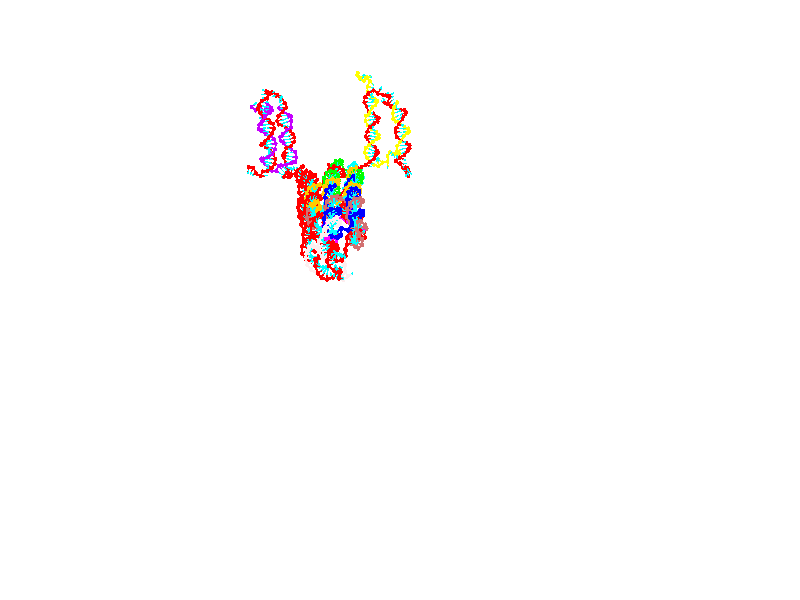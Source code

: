 // switches for output
#declare DRAW_BASES = 1; // possible values are 0, 1; only relevant for DNA ribbons
#declare DRAW_BASES_TYPE = 3; // possible values are 1, 2, 3; only relevant for DNA ribbons
#declare DRAW_FOG = 0; // set to 1 to enable fog

#include "colors.inc"

#include "transforms.inc"
background { rgb <1, 1, 1>}

#default {
   normal{
       ripples 0.25
       frequency 0.20
       turbulence 0.2
       lambda 5
   }
	finish {
		phong 0.1
		phong_size 40.
	}
}

// original window dimensions: 1024x640


// camera settings

camera {
	sky <0, 0.179814, -0.983701>
	up <0, 0.179814, -0.983701>
	right 1.6 * <1, 0, 0>
	location <25.469, 94.9851, 44.8844>
	look_at <25.469, 29.3977, 32.8955>
	direction <0, -65.5874, -11.9889>
	angle 67.0682
}


# declare cpy_camera_pos = <25.469, 94.9851, 44.8844>;
# if (DRAW_FOG = 1)
fog {
	fog_type 2
	up vnormalize(cpy_camera_pos)
	color rgbt<1,1,1,0.3>
	distance 1e-5
	fog_alt 3e-3
	fog_offset 28
}
# end


// LIGHTS

# declare lum = 6;
global_settings {
	ambient_light rgb lum * <0.05, 0.05, 0.05>
	max_trace_level 15
}# declare cpy_direct_light_amount = 0.25;
light_source
{	1000 * <-1, -1.16351, -0.803887>,
	rgb lum * cpy_direct_light_amount
	parallel
}

light_source
{	1000 * <1, 1.16351, 0.803887>,
	rgb lum * cpy_direct_light_amount
	parallel
}

// strand 0

// nucleotide -1

// particle -1
sphere {
	<4.332336, 14.908011, 14.551840> 0.250000
	pigment { color rgbt <1,0,0,0> }
	no_shadow
}
cylinder {
	<4.336134, 14.975913, 14.946016>,  <4.338413, 15.016654, 15.182522>, 0.100000
	pigment { color rgbt <1,0,0,0> }
	no_shadow
}
cylinder {
	<4.336134, 14.975913, 14.946016>,  <4.332336, 14.908011, 14.551840>, 0.100000
	pigment { color rgbt <1,0,0,0> }
	no_shadow
}

// particle -1
sphere {
	<4.336134, 14.975913, 14.946016> 0.100000
	pigment { color rgbt <1,0,0,0> }
	no_shadow
}
sphere {
	0, 1
	scale<0.080000,0.200000,0.300000>
	matrix <0.828498, -0.553145, 0.087304,
		0.559912, 0.815607, -0.145893,
		0.009494, 0.169754, 0.985441,
		4.338982, 15.026839, 15.241649>
	pigment { color rgbt <0,1,1,0> }
	no_shadow
}
cylinder {
	<5.014235, 15.020153, 14.667856>,  <4.332336, 14.908011, 14.551840>, 0.130000
	pigment { color rgbt <1,0,0,0> }
	no_shadow
}

// nucleotide -1

// particle -1
sphere {
	<5.014235, 15.020153, 14.667856> 0.250000
	pigment { color rgbt <1,0,0,0> }
	no_shadow
}
cylinder {
	<4.802847, 14.876858, 14.975722>,  <4.676014, 14.790881, 15.160442>, 0.100000
	pigment { color rgbt <1,0,0,0> }
	no_shadow
}
cylinder {
	<4.802847, 14.876858, 14.975722>,  <5.014235, 15.020153, 14.667856>, 0.100000
	pigment { color rgbt <1,0,0,0> }
	no_shadow
}

// particle -1
sphere {
	<4.802847, 14.876858, 14.975722> 0.100000
	pigment { color rgbt <1,0,0,0> }
	no_shadow
}
sphere {
	0, 1
	scale<0.080000,0.200000,0.300000>
	matrix <0.651078, -0.752834, 0.096641,
		0.544810, 0.552184, 0.631090,
		-0.528469, -0.358238, 0.769666,
		4.644306, 14.769386, 15.206622>
	pigment { color rgbt <0,1,1,0> }
	no_shadow
}
cylinder {
	<5.427080, 14.886917, 15.301557>,  <5.014235, 15.020153, 14.667856>, 0.130000
	pigment { color rgbt <1,0,0,0> }
	no_shadow
}

// nucleotide -1

// particle -1
sphere {
	<5.427080, 14.886917, 15.301557> 0.250000
	pigment { color rgbt <1,0,0,0> }
	no_shadow
}
cylinder {
	<5.129151, 14.620168, 15.292442>,  <4.950394, 14.460117, 15.286974>, 0.100000
	pigment { color rgbt <1,0,0,0> }
	no_shadow
}
cylinder {
	<5.129151, 14.620168, 15.292442>,  <5.427080, 14.886917, 15.301557>, 0.100000
	pigment { color rgbt <1,0,0,0> }
	no_shadow
}

// particle -1
sphere {
	<5.129151, 14.620168, 15.292442> 0.100000
	pigment { color rgbt <1,0,0,0> }
	no_shadow
}
sphere {
	0, 1
	scale<0.080000,0.200000,0.300000>
	matrix <0.665397, -0.744857, 0.049350,
		-0.049882, 0.021596, 0.998522,
		-0.744821, -0.666875, -0.022785,
		4.905704, 14.420105, 15.285606>
	pigment { color rgbt <0,1,1,0> }
	no_shadow
}
cylinder {
	<5.935042, 14.366544, 15.456119>,  <5.427080, 14.886917, 15.301557>, 0.130000
	pigment { color rgbt <1,0,0,0> }
	no_shadow
}

// nucleotide -1

// particle -1
sphere {
	<5.935042, 14.366544, 15.456119> 0.250000
	pigment { color rgbt <1,0,0,0> }
	no_shadow
}
cylinder {
	<6.288593, 14.210817, 15.352431>,  <6.500723, 14.117382, 15.290219>, 0.100000
	pigment { color rgbt <1,0,0,0> }
	no_shadow
}
cylinder {
	<6.288593, 14.210817, 15.352431>,  <5.935042, 14.366544, 15.456119>, 0.100000
	pigment { color rgbt <1,0,0,0> }
	no_shadow
}

// particle -1
sphere {
	<6.288593, 14.210817, 15.352431> 0.100000
	pigment { color rgbt <1,0,0,0> }
	no_shadow
}
sphere {
	0, 1
	scale<0.080000,0.200000,0.300000>
	matrix <-0.021386, 0.519998, -0.853900,
		0.467229, 0.760286, 0.451289,
		0.883878, -0.389315, -0.259218,
		6.553756, 14.094023, 15.274666>
	pigment { color rgbt <0,1,1,0> }
	no_shadow
}
cylinder {
	<6.289366, 14.911804, 15.092196>,  <5.935042, 14.366544, 15.456119>, 0.130000
	pigment { color rgbt <1,0,0,0> }
	no_shadow
}

// nucleotide -1

// particle -1
sphere {
	<6.289366, 14.911804, 15.092196> 0.250000
	pigment { color rgbt <1,0,0,0> }
	no_shadow
}
cylinder {
	<6.471801, 14.572415, 14.984807>,  <6.581263, 14.368782, 14.920374>, 0.100000
	pigment { color rgbt <1,0,0,0> }
	no_shadow
}
cylinder {
	<6.471801, 14.572415, 14.984807>,  <6.289366, 14.911804, 15.092196>, 0.100000
	pigment { color rgbt <1,0,0,0> }
	no_shadow
}

// particle -1
sphere {
	<6.471801, 14.572415, 14.984807> 0.100000
	pigment { color rgbt <1,0,0,0> }
	no_shadow
}
sphere {
	0, 1
	scale<0.080000,0.200000,0.300000>
	matrix <0.195475, 0.389821, -0.899905,
		0.868201, 0.357957, 0.343648,
		0.456089, -0.848473, -0.268471,
		6.608628, 14.317873, 14.904265>
	pigment { color rgbt <0,1,1,0> }
	no_shadow
}
cylinder {
	<6.990110, 15.085955, 15.074657>,  <6.289366, 14.911804, 15.092196>, 0.130000
	pigment { color rgbt <1,0,0,0> }
	no_shadow
}

// nucleotide -1

// particle -1
sphere {
	<6.990110, 15.085955, 15.074657> 0.250000
	pigment { color rgbt <1,0,0,0> }
	no_shadow
}
cylinder {
	<6.917042, 14.760318, 14.854155>,  <6.873200, 14.564936, 14.721852>, 0.100000
	pigment { color rgbt <1,0,0,0> }
	no_shadow
}
cylinder {
	<6.917042, 14.760318, 14.854155>,  <6.990110, 15.085955, 15.074657>, 0.100000
	pigment { color rgbt <1,0,0,0> }
	no_shadow
}

// particle -1
sphere {
	<6.917042, 14.760318, 14.854155> 0.100000
	pigment { color rgbt <1,0,0,0> }
	no_shadow
}
sphere {
	0, 1
	scale<0.080000,0.200000,0.300000>
	matrix <0.241517, 0.506355, -0.827812,
		0.953048, -0.284356, 0.104120,
		-0.182672, -0.814092, -0.551258,
		6.862240, 14.516090, 14.688777>
	pigment { color rgbt <0,1,1,0> }
	no_shadow
}
cylinder {
	<7.589031, 14.954196, 14.686648>,  <6.990110, 15.085955, 15.074657>, 0.130000
	pigment { color rgbt <1,0,0,0> }
	no_shadow
}

// nucleotide -1

// particle -1
sphere {
	<7.589031, 14.954196, 14.686648> 0.250000
	pigment { color rgbt <1,0,0,0> }
	no_shadow
}
cylinder {
	<7.318284, 14.743796, 14.480668>,  <7.155836, 14.617557, 14.357080>, 0.100000
	pigment { color rgbt <1,0,0,0> }
	no_shadow
}
cylinder {
	<7.318284, 14.743796, 14.480668>,  <7.589031, 14.954196, 14.686648>, 0.100000
	pigment { color rgbt <1,0,0,0> }
	no_shadow
}

// particle -1
sphere {
	<7.318284, 14.743796, 14.480668> 0.100000
	pigment { color rgbt <1,0,0,0> }
	no_shadow
}
sphere {
	0, 1
	scale<0.080000,0.200000,0.300000>
	matrix <0.346767, 0.389226, -0.853379,
		0.649309, -0.756193, -0.081056,
		-0.676868, -0.525999, -0.514951,
		7.115224, 14.585997, 14.326182>
	pigment { color rgbt <0,1,1,0> }
	no_shadow
}
cylinder {
	<7.942432, 14.696321, 14.062861>,  <7.589031, 14.954196, 14.686648>, 0.130000
	pigment { color rgbt <1,0,0,0> }
	no_shadow
}

// nucleotide -1

// particle -1
sphere {
	<7.942432, 14.696321, 14.062861> 0.250000
	pigment { color rgbt <1,0,0,0> }
	no_shadow
}
cylinder {
	<7.549727, 14.684301, 13.987771>,  <7.314105, 14.677090, 13.942717>, 0.100000
	pigment { color rgbt <1,0,0,0> }
	no_shadow
}
cylinder {
	<7.549727, 14.684301, 13.987771>,  <7.942432, 14.696321, 14.062861>, 0.100000
	pigment { color rgbt <1,0,0,0> }
	no_shadow
}

// particle -1
sphere {
	<7.549727, 14.684301, 13.987771> 0.100000
	pigment { color rgbt <1,0,0,0> }
	no_shadow
}
sphere {
	0, 1
	scale<0.080000,0.200000,0.300000>
	matrix <0.154726, 0.447476, -0.880809,
		0.110470, -0.893791, -0.434665,
		-0.981762, -0.030049, -0.187725,
		7.255199, 14.675286, 13.931454>
	pigment { color rgbt <0,1,1,0> }
	no_shadow
}
cylinder {
	<7.963463, 14.456532, 13.398158>,  <7.942432, 14.696321, 14.062861>, 0.130000
	pigment { color rgbt <1,0,0,0> }
	no_shadow
}

// nucleotide -1

// particle -1
sphere {
	<7.963463, 14.456532, 13.398158> 0.250000
	pigment { color rgbt <1,0,0,0> }
	no_shadow
}
cylinder {
	<7.606715, 14.626876, 13.459100>,  <7.392667, 14.729083, 13.495665>, 0.100000
	pigment { color rgbt <1,0,0,0> }
	no_shadow
}
cylinder {
	<7.606715, 14.626876, 13.459100>,  <7.963463, 14.456532, 13.398158>, 0.100000
	pigment { color rgbt <1,0,0,0> }
	no_shadow
}

// particle -1
sphere {
	<7.606715, 14.626876, 13.459100> 0.100000
	pigment { color rgbt <1,0,0,0> }
	no_shadow
}
sphere {
	0, 1
	scale<0.080000,0.200000,0.300000>
	matrix <0.193339, 0.663483, -0.722780,
		-0.408889, -0.615168, -0.674075,
		-0.891869, 0.425862, 0.152355,
		7.339155, 14.754634, 13.504807>
	pigment { color rgbt <0,1,1,0> }
	no_shadow
}
cylinder {
	<7.642728, 14.512190, 12.771304>,  <7.963463, 14.456532, 13.398158>, 0.130000
	pigment { color rgbt <1,0,0,0> }
	no_shadow
}

// nucleotide -1

// particle -1
sphere {
	<7.642728, 14.512190, 12.771304> 0.250000
	pigment { color rgbt <1,0,0,0> }
	no_shadow
}
cylinder {
	<7.454086, 14.793498, 12.984095>,  <7.340900, 14.962283, 13.111769>, 0.100000
	pigment { color rgbt <1,0,0,0> }
	no_shadow
}
cylinder {
	<7.454086, 14.793498, 12.984095>,  <7.642728, 14.512190, 12.771304>, 0.100000
	pigment { color rgbt <1,0,0,0> }
	no_shadow
}

// particle -1
sphere {
	<7.454086, 14.793498, 12.984095> 0.100000
	pigment { color rgbt <1,0,0,0> }
	no_shadow
}
sphere {
	0, 1
	scale<0.080000,0.200000,0.300000>
	matrix <-0.128932, 0.541800, -0.830560,
		-0.872333, -0.460285, -0.164841,
		-0.471605, 0.703272, 0.531975,
		7.312604, 15.004479, 13.143687>
	pigment { color rgbt <0,1,1,0> }
	no_shadow
}
cylinder {
	<7.279715, 14.836246, 12.266946>,  <7.642728, 14.512190, 12.771304>, 0.130000
	pigment { color rgbt <1,0,0,0> }
	no_shadow
}

// nucleotide -1

// particle -1
sphere {
	<7.279715, 14.836246, 12.266946> 0.250000
	pigment { color rgbt <1,0,0,0> }
	no_shadow
}
cylinder {
	<7.242239, 15.077723, 12.583623>,  <7.219754, 15.222609, 12.773629>, 0.100000
	pigment { color rgbt <1,0,0,0> }
	no_shadow
}
cylinder {
	<7.242239, 15.077723, 12.583623>,  <7.279715, 14.836246, 12.266946>, 0.100000
	pigment { color rgbt <1,0,0,0> }
	no_shadow
}

// particle -1
sphere {
	<7.242239, 15.077723, 12.583623> 0.100000
	pigment { color rgbt <1,0,0,0> }
	no_shadow
}
sphere {
	0, 1
	scale<0.080000,0.200000,0.300000>
	matrix <-0.288441, 0.744629, -0.601938,
		-0.952903, -0.284752, 0.104366,
		-0.093689, 0.603692, 0.791693,
		7.214132, 15.258830, 12.821131>
	pigment { color rgbt <0,1,1,0> }
	no_shadow
}
cylinder {
	<6.705129, 15.214063, 12.201913>,  <7.279715, 14.836246, 12.266946>, 0.130000
	pigment { color rgbt <1,0,0,0> }
	no_shadow
}

// nucleotide -1

// particle -1
sphere {
	<6.705129, 15.214063, 12.201913> 0.250000
	pigment { color rgbt <1,0,0,0> }
	no_shadow
}
cylinder {
	<6.941014, 15.430161, 12.442038>,  <7.082545, 15.559819, 12.586112>, 0.100000
	pigment { color rgbt <1,0,0,0> }
	no_shadow
}
cylinder {
	<6.941014, 15.430161, 12.442038>,  <6.705129, 15.214063, 12.201913>, 0.100000
	pigment { color rgbt <1,0,0,0> }
	no_shadow
}

// particle -1
sphere {
	<6.941014, 15.430161, 12.442038> 0.100000
	pigment { color rgbt <1,0,0,0> }
	no_shadow
}
sphere {
	0, 1
	scale<0.080000,0.200000,0.300000>
	matrix <-0.097260, 0.785414, -0.611282,
		-0.801735, 0.302095, 0.515713,
		0.589713, 0.540244, 0.600312,
		7.117929, 15.592234, 12.622131>
	pigment { color rgbt <0,1,1,0> }
	no_shadow
}
cylinder {
	<6.481151, 15.815605, 12.019059>,  <6.705129, 15.214063, 12.201913>, 0.130000
	pigment { color rgbt <1,0,0,0> }
	no_shadow
}

// nucleotide -1

// particle -1
sphere {
	<6.481151, 15.815605, 12.019059> 0.250000
	pigment { color rgbt <1,0,0,0> }
	no_shadow
}
cylinder {
	<6.809205, 15.916528, 12.224474>,  <7.006037, 15.977081, 12.347723>, 0.100000
	pigment { color rgbt <1,0,0,0> }
	no_shadow
}
cylinder {
	<6.809205, 15.916528, 12.224474>,  <6.481151, 15.815605, 12.019059>, 0.100000
	pigment { color rgbt <1,0,0,0> }
	no_shadow
}

// particle -1
sphere {
	<6.809205, 15.916528, 12.224474> 0.100000
	pigment { color rgbt <1,0,0,0> }
	no_shadow
}
sphere {
	0, 1
	scale<0.080000,0.200000,0.300000>
	matrix <0.102390, 0.818321, -0.565567,
		-0.562935, 0.516423, 0.645300,
		0.820135, 0.252305, 0.513538,
		7.055245, 15.992219, 12.378535>
	pigment { color rgbt <0,1,1,0> }
	no_shadow
}
cylinder {
	<6.367910, 16.477621, 12.461609>,  <6.481151, 15.815605, 12.019059>, 0.130000
	pigment { color rgbt <1,0,0,0> }
	no_shadow
}

// nucleotide -1

// particle -1
sphere {
	<6.367910, 16.477621, 12.461609> 0.250000
	pigment { color rgbt <1,0,0,0> }
	no_shadow
}
cylinder {
	<6.765118, 16.437168, 12.437330>,  <7.003443, 16.412897, 12.422763>, 0.100000
	pigment { color rgbt <1,0,0,0> }
	no_shadow
}
cylinder {
	<6.765118, 16.437168, 12.437330>,  <6.367910, 16.477621, 12.461609>, 0.100000
	pigment { color rgbt <1,0,0,0> }
	no_shadow
}

// particle -1
sphere {
	<6.765118, 16.437168, 12.437330> 0.100000
	pigment { color rgbt <1,0,0,0> }
	no_shadow
}
sphere {
	0, 1
	scale<0.080000,0.200000,0.300000>
	matrix <0.081486, 0.960285, -0.266855,
		0.085273, 0.260047, 0.961823,
		0.993020, -0.101131, -0.060696,
		7.063024, 16.406828, 12.419122>
	pigment { color rgbt <0,1,1,0> }
	no_shadow
}
cylinder {
	<6.571003, 17.160536, 12.636897>,  <6.367910, 16.477621, 12.461609>, 0.130000
	pigment { color rgbt <1,0,0,0> }
	no_shadow
}

// nucleotide -1

// particle -1
sphere {
	<6.571003, 17.160536, 12.636897> 0.250000
	pigment { color rgbt <1,0,0,0> }
	no_shadow
}
cylinder {
	<6.870409, 16.972744, 12.449573>,  <7.050052, 16.860069, 12.337178>, 0.100000
	pigment { color rgbt <1,0,0,0> }
	no_shadow
}
cylinder {
	<6.870409, 16.972744, 12.449573>,  <6.571003, 17.160536, 12.636897>, 0.100000
	pigment { color rgbt <1,0,0,0> }
	no_shadow
}

// particle -1
sphere {
	<6.870409, 16.972744, 12.449573> 0.100000
	pigment { color rgbt <1,0,0,0> }
	no_shadow
}
sphere {
	0, 1
	scale<0.080000,0.200000,0.300000>
	matrix <0.174929, 0.821005, -0.543462,
		0.639631, 0.324868, 0.696659,
		0.748514, -0.469481, -0.468311,
		7.094963, 16.831900, 12.309079>
	pigment { color rgbt <0,1,1,0> }
	no_shadow
}
cylinder {
	<7.125254, 17.729160, 12.583816>,  <6.571003, 17.160536, 12.636897>, 0.130000
	pigment { color rgbt <1,0,0,0> }
	no_shadow
}

// nucleotide -1

// particle -1
sphere {
	<7.125254, 17.729160, 12.583816> 0.250000
	pigment { color rgbt <1,0,0,0> }
	no_shadow
}
cylinder {
	<7.240055, 17.447582, 12.323942>,  <7.308936, 17.278635, 12.168018>, 0.100000
	pigment { color rgbt <1,0,0,0> }
	no_shadow
}
cylinder {
	<7.240055, 17.447582, 12.323942>,  <7.125254, 17.729160, 12.583816>, 0.100000
	pigment { color rgbt <1,0,0,0> }
	no_shadow
}

// particle -1
sphere {
	<7.240055, 17.447582, 12.323942> 0.100000
	pigment { color rgbt <1,0,0,0> }
	no_shadow
}
sphere {
	0, 1
	scale<0.080000,0.200000,0.300000>
	matrix <0.084660, 0.694201, -0.714785,
		0.954181, 0.150143, 0.258834,
		0.287003, -0.703947, -0.649683,
		7.326156, 17.236399, 12.129038>
	pigment { color rgbt <0,1,1,0> }
	no_shadow
}
cylinder {
	<7.698035, 18.002790, 12.237971>,  <7.125254, 17.729160, 12.583816>, 0.130000
	pigment { color rgbt <1,0,0,0> }
	no_shadow
}

// nucleotide -1

// particle -1
sphere {
	<7.698035, 18.002790, 12.237971> 0.250000
	pigment { color rgbt <1,0,0,0> }
	no_shadow
}
cylinder {
	<7.591303, 17.712151, 11.984720>,  <7.527264, 17.537766, 11.832769>, 0.100000
	pigment { color rgbt <1,0,0,0> }
	no_shadow
}
cylinder {
	<7.591303, 17.712151, 11.984720>,  <7.698035, 18.002790, 12.237971>, 0.100000
	pigment { color rgbt <1,0,0,0> }
	no_shadow
}

// particle -1
sphere {
	<7.591303, 17.712151, 11.984720> 0.100000
	pigment { color rgbt <1,0,0,0> }
	no_shadow
}
sphere {
	0, 1
	scale<0.080000,0.200000,0.300000>
	matrix <0.209681, 0.597440, -0.774015,
		0.940657, -0.339285, -0.007061,
		-0.266830, -0.726602, -0.633128,
		7.511254, 17.494169, 11.794782>
	pigment { color rgbt <0,1,1,0> }
	no_shadow
}
cylinder {
	<8.146451, 17.894928, 11.638764>,  <7.698035, 18.002790, 12.237971>, 0.130000
	pigment { color rgbt <1,0,0,0> }
	no_shadow
}

// nucleotide -1

// particle -1
sphere {
	<8.146451, 17.894928, 11.638764> 0.250000
	pigment { color rgbt <1,0,0,0> }
	no_shadow
}
cylinder {
	<7.824055, 17.714857, 11.485026>,  <7.630618, 17.606813, 11.392784>, 0.100000
	pigment { color rgbt <1,0,0,0> }
	no_shadow
}
cylinder {
	<7.824055, 17.714857, 11.485026>,  <8.146451, 17.894928, 11.638764>, 0.100000
	pigment { color rgbt <1,0,0,0> }
	no_shadow
}

// particle -1
sphere {
	<7.824055, 17.714857, 11.485026> 0.100000
	pigment { color rgbt <1,0,0,0> }
	no_shadow
}
sphere {
	0, 1
	scale<0.080000,0.200000,0.300000>
	matrix <0.135630, 0.491579, -0.860206,
		0.576183, -0.745445, -0.335150,
		-0.805989, -0.450179, -0.384344,
		7.582258, 17.579803, 11.369723>
	pigment { color rgbt <0,1,1,0> }
	no_shadow
}
cylinder {
	<8.313552, 17.737160, 10.986378>,  <8.146451, 17.894928, 11.638764>, 0.130000
	pigment { color rgbt <1,0,0,0> }
	no_shadow
}

// nucleotide -1

// particle -1
sphere {
	<8.313552, 17.737160, 10.986378> 0.250000
	pigment { color rgbt <1,0,0,0> }
	no_shadow
}
cylinder {
	<7.913728, 17.739294, 10.974680>,  <7.673834, 17.740574, 10.967661>, 0.100000
	pigment { color rgbt <1,0,0,0> }
	no_shadow
}
cylinder {
	<7.913728, 17.739294, 10.974680>,  <8.313552, 17.737160, 10.986378>, 0.100000
	pigment { color rgbt <1,0,0,0> }
	no_shadow
}

// particle -1
sphere {
	<7.913728, 17.739294, 10.974680> 0.100000
	pigment { color rgbt <1,0,0,0> }
	no_shadow
}
sphere {
	0, 1
	scale<0.080000,0.200000,0.300000>
	matrix <0.029340, 0.335266, -0.941667,
		0.004779, -0.942109, -0.335274,
		-0.999558, 0.005337, -0.029244,
		7.613861, 17.740894, 10.965907>
	pigment { color rgbt <0,1,1,0> }
	no_shadow
}
cylinder {
	<8.119260, 17.452126, 10.305413>,  <8.313552, 17.737160, 10.986378>, 0.130000
	pigment { color rgbt <1,0,0,0> }
	no_shadow
}

// nucleotide -1

// particle -1
sphere {
	<8.119260, 17.452126, 10.305413> 0.250000
	pigment { color rgbt <1,0,0,0> }
	no_shadow
}
cylinder {
	<7.785953, 17.633224, 10.432337>,  <7.585968, 17.741884, 10.508491>, 0.100000
	pigment { color rgbt <1,0,0,0> }
	no_shadow
}
cylinder {
	<7.785953, 17.633224, 10.432337>,  <8.119260, 17.452126, 10.305413>, 0.100000
	pigment { color rgbt <1,0,0,0> }
	no_shadow
}

// particle -1
sphere {
	<7.785953, 17.633224, 10.432337> 0.100000
	pigment { color rgbt <1,0,0,0> }
	no_shadow
}
sphere {
	0, 1
	scale<0.080000,0.200000,0.300000>
	matrix <-0.202214, 0.284585, -0.937081,
		-0.514562, -0.845004, -0.145583,
		-0.833268, 0.452747, 0.317308,
		7.535973, 17.769049, 10.527530>
	pigment { color rgbt <0,1,1,0> }
	no_shadow
}
cylinder {
	<7.530341, 17.299404, 9.855293>,  <8.119260, 17.452126, 10.305413>, 0.130000
	pigment { color rgbt <1,0,0,0> }
	no_shadow
}

// nucleotide -1

// particle -1
sphere {
	<7.530341, 17.299404, 9.855293> 0.250000
	pigment { color rgbt <1,0,0,0> }
	no_shadow
}
cylinder {
	<7.448786, 17.650290, 10.029155>,  <7.399853, 17.860821, 10.133471>, 0.100000
	pigment { color rgbt <1,0,0,0> }
	no_shadow
}
cylinder {
	<7.448786, 17.650290, 10.029155>,  <7.530341, 17.299404, 9.855293>, 0.100000
	pigment { color rgbt <1,0,0,0> }
	no_shadow
}

// particle -1
sphere {
	<7.448786, 17.650290, 10.029155> 0.100000
	pigment { color rgbt <1,0,0,0> }
	no_shadow
}
sphere {
	0, 1
	scale<0.080000,0.200000,0.300000>
	matrix <-0.135257, 0.414483, -0.899950,
		-0.969606, -0.242278, 0.034142,
		-0.203887, 0.877215, 0.434655,
		7.387620, 17.913454, 10.159552>
	pigment { color rgbt <0,1,1,0> }
	no_shadow
}
cylinder {
	<6.837293, 17.512678, 9.599294>,  <7.530341, 17.299404, 9.855293>, 0.130000
	pigment { color rgbt <1,0,0,0> }
	no_shadow
}

// nucleotide -1

// particle -1
sphere {
	<6.837293, 17.512678, 9.599294> 0.250000
	pigment { color rgbt <1,0,0,0> }
	no_shadow
}
cylinder {
	<7.013077, 17.841436, 9.744270>,  <7.118547, 18.038691, 9.831256>, 0.100000
	pigment { color rgbt <1,0,0,0> }
	no_shadow
}
cylinder {
	<7.013077, 17.841436, 9.744270>,  <6.837293, 17.512678, 9.599294>, 0.100000
	pigment { color rgbt <1,0,0,0> }
	no_shadow
}

// particle -1
sphere {
	<7.013077, 17.841436, 9.744270> 0.100000
	pigment { color rgbt <1,0,0,0> }
	no_shadow
}
sphere {
	0, 1
	scale<0.080000,0.200000,0.300000>
	matrix <-0.185667, 0.477891, -0.858573,
		-0.878865, 0.310015, 0.362612,
		0.439460, 0.821895, 0.362442,
		7.144915, 18.088005, 9.853003>
	pigment { color rgbt <0,1,1,0> }
	no_shadow
}
cylinder {
	<6.416455, 17.910885, 9.195209>,  <6.837293, 17.512678, 9.599294>, 0.130000
	pigment { color rgbt <1,0,0,0> }
	no_shadow
}

// nucleotide -1

// particle -1
sphere {
	<6.416455, 17.910885, 9.195209> 0.250000
	pigment { color rgbt <1,0,0,0> }
	no_shadow
}
cylinder {
	<6.731151, 18.130587, 9.307895>,  <6.919968, 18.262407, 9.375506>, 0.100000
	pigment { color rgbt <1,0,0,0> }
	no_shadow
}
cylinder {
	<6.731151, 18.130587, 9.307895>,  <6.416455, 17.910885, 9.195209>, 0.100000
	pigment { color rgbt <1,0,0,0> }
	no_shadow
}

// particle -1
sphere {
	<6.731151, 18.130587, 9.307895> 0.100000
	pigment { color rgbt <1,0,0,0> }
	no_shadow
}
sphere {
	0, 1
	scale<0.080000,0.200000,0.300000>
	matrix <-0.109174, 0.572992, -0.812257,
		-0.607555, 0.608278, 0.510759,
		0.786739, 0.549252, 0.281716,
		6.967172, 18.295362, 9.392409>
	pigment { color rgbt <0,1,1,0> }
	no_shadow
}
cylinder {
	<6.179690, 18.541199, 9.006248>,  <6.416455, 17.910885, 9.195209>, 0.130000
	pigment { color rgbt <1,0,0,0> }
	no_shadow
}

// nucleotide -1

// particle -1
sphere {
	<6.179690, 18.541199, 9.006248> 0.250000
	pigment { color rgbt <1,0,0,0> }
	no_shadow
}
cylinder {
	<6.568766, 18.581751, 9.089769>,  <6.802211, 18.606083, 9.139882>, 0.100000
	pigment { color rgbt <1,0,0,0> }
	no_shadow
}
cylinder {
	<6.568766, 18.581751, 9.089769>,  <6.179690, 18.541199, 9.006248>, 0.100000
	pigment { color rgbt <1,0,0,0> }
	no_shadow
}

// particle -1
sphere {
	<6.568766, 18.581751, 9.089769> 0.100000
	pigment { color rgbt <1,0,0,0> }
	no_shadow
}
sphere {
	0, 1
	scale<0.080000,0.200000,0.300000>
	matrix <0.127495, 0.518361, -0.845604,
		-0.193964, 0.849131, 0.491278,
		0.972689, 0.101381, 0.208804,
		6.860572, 18.612165, 9.152411>
	pigment { color rgbt <0,1,1,0> }
	no_shadow
}
cylinder {
	<6.483020, 19.258289, 8.951304>,  <6.179690, 18.541199, 9.006248>, 0.130000
	pigment { color rgbt <1,0,0,0> }
	no_shadow
}

// nucleotide -1

// particle -1
sphere {
	<6.483020, 19.258289, 8.951304> 0.250000
	pigment { color rgbt <1,0,0,0> }
	no_shadow
}
cylinder {
	<6.758687, 18.984287, 8.856805>,  <6.924088, 18.819885, 8.800105>, 0.100000
	pigment { color rgbt <1,0,0,0> }
	no_shadow
}
cylinder {
	<6.758687, 18.984287, 8.856805>,  <6.483020, 19.258289, 8.951304>, 0.100000
	pigment { color rgbt <1,0,0,0> }
	no_shadow
}

// particle -1
sphere {
	<6.758687, 18.984287, 8.856805> 0.100000
	pigment { color rgbt <1,0,0,0> }
	no_shadow
}
sphere {
	0, 1
	scale<0.080000,0.200000,0.300000>
	matrix <0.147701, 0.451996, -0.879707,
		0.709387, 0.571373, 0.412678,
		0.689169, -0.685006, -0.236248,
		6.965438, 18.778786, 8.785931>
	pigment { color rgbt <0,1,1,0> }
	no_shadow
}
cylinder {
	<6.973385, 19.660006, 8.609554>,  <6.483020, 19.258289, 8.951304>, 0.130000
	pigment { color rgbt <1,0,0,0> }
	no_shadow
}

// nucleotide -1

// particle -1
sphere {
	<6.973385, 19.660006, 8.609554> 0.250000
	pigment { color rgbt <1,0,0,0> }
	no_shadow
}
cylinder {
	<7.018079, 19.280748, 8.490533>,  <7.044895, 19.053194, 8.419120>, 0.100000
	pigment { color rgbt <1,0,0,0> }
	no_shadow
}
cylinder {
	<7.018079, 19.280748, 8.490533>,  <6.973385, 19.660006, 8.609554>, 0.100000
	pigment { color rgbt <1,0,0,0> }
	no_shadow
}

// particle -1
sphere {
	<7.018079, 19.280748, 8.490533> 0.100000
	pigment { color rgbt <1,0,0,0> }
	no_shadow
}
sphere {
	0, 1
	scale<0.080000,0.200000,0.300000>
	matrix <0.080596, 0.307088, -0.948262,
		0.990464, 0.081972, 0.110729,
		0.111735, -0.948144, -0.297553,
		7.051599, 18.996305, 8.401267>
	pigment { color rgbt <0,1,1,0> }
	no_shadow
}
cylinder {
	<7.721158, 19.492882, 8.210135>,  <6.973385, 19.660006, 8.609554>, 0.130000
	pigment { color rgbt <1,0,0,0> }
	no_shadow
}

// nucleotide -1

// particle -1
sphere {
	<7.721158, 19.492882, 8.210135> 0.250000
	pigment { color rgbt <1,0,0,0> }
	no_shadow
}
cylinder {
	<7.371486, 19.326073, 8.110613>,  <7.161683, 19.225988, 8.050900>, 0.100000
	pigment { color rgbt <1,0,0,0> }
	no_shadow
}
cylinder {
	<7.371486, 19.326073, 8.110613>,  <7.721158, 19.492882, 8.210135>, 0.100000
	pigment { color rgbt <1,0,0,0> }
	no_shadow
}

// particle -1
sphere {
	<7.371486, 19.326073, 8.110613> 0.100000
	pigment { color rgbt <1,0,0,0> }
	no_shadow
}
sphere {
	0, 1
	scale<0.080000,0.200000,0.300000>
	matrix <0.100910, 0.345181, -0.933096,
		0.475005, -0.840799, -0.259668,
		-0.874179, -0.417022, -0.248807,
		7.109232, 19.200966, 8.035971>
	pigment { color rgbt <0,1,1,0> }
	no_shadow
}
cylinder {
	<7.822018, 19.169840, 7.537387>,  <7.721158, 19.492882, 8.210135>, 0.130000
	pigment { color rgbt <1,0,0,0> }
	no_shadow
}

// nucleotide -1

// particle -1
sphere {
	<7.822018, 19.169840, 7.537387> 0.250000
	pigment { color rgbt <1,0,0,0> }
	no_shadow
}
cylinder {
	<7.437476, 19.257940, 7.603464>,  <7.206751, 19.310801, 7.643110>, 0.100000
	pigment { color rgbt <1,0,0,0> }
	no_shadow
}
cylinder {
	<7.437476, 19.257940, 7.603464>,  <7.822018, 19.169840, 7.537387>, 0.100000
	pigment { color rgbt <1,0,0,0> }
	no_shadow
}

// particle -1
sphere {
	<7.437476, 19.257940, 7.603464> 0.100000
	pigment { color rgbt <1,0,0,0> }
	no_shadow
}
sphere {
	0, 1
	scale<0.080000,0.200000,0.300000>
	matrix <-0.098643, 0.284623, -0.953551,
		-0.257038, -0.932995, -0.251897,
		-0.961354, 0.220251, 0.165193,
		7.149070, 19.324015, 7.653022>
	pigment { color rgbt <0,1,1,0> }
	no_shadow
}
cylinder {
	<7.350907, 18.804087, 6.991592>,  <7.822018, 19.169840, 7.537387>, 0.130000
	pigment { color rgbt <1,0,0,0> }
	no_shadow
}

// nucleotide -1

// particle -1
sphere {
	<7.350907, 18.804087, 6.991592> 0.250000
	pigment { color rgbt <1,0,0,0> }
	no_shadow
}
cylinder {
	<7.211865, 19.160336, 7.108870>,  <7.128440, 19.374084, 7.179236>, 0.100000
	pigment { color rgbt <1,0,0,0> }
	no_shadow
}
cylinder {
	<7.211865, 19.160336, 7.108870>,  <7.350907, 18.804087, 6.991592>, 0.100000
	pigment { color rgbt <1,0,0,0> }
	no_shadow
}

// particle -1
sphere {
	<7.211865, 19.160336, 7.108870> 0.100000
	pigment { color rgbt <1,0,0,0> }
	no_shadow
}
sphere {
	0, 1
	scale<0.080000,0.200000,0.300000>
	matrix <0.058868, 0.332804, -0.941157,
		-0.935792, -0.309891, -0.168113,
		-0.347605, 0.890623, 0.293193,
		7.107584, 19.427523, 7.196827>
	pigment { color rgbt <0,1,1,0> }
	no_shadow
}
cylinder {
	<8.040621, 18.441511, 6.959737>,  <7.350907, 18.804087, 6.991592>, 0.130000
	pigment { color rgbt <1,0,0,0> }
	no_shadow
}

// nucleotide -1

// particle -1
sphere {
	<8.040621, 18.441511, 6.959737> 0.250000
	pigment { color rgbt <1,0,0,0> }
	no_shadow
}
cylinder {
	<8.211400, 18.771584, 7.107677>,  <8.313868, 18.969627, 7.196441>, 0.100000
	pigment { color rgbt <1,0,0,0> }
	no_shadow
}
cylinder {
	<8.211400, 18.771584, 7.107677>,  <8.040621, 18.441511, 6.959737>, 0.100000
	pigment { color rgbt <1,0,0,0> }
	no_shadow
}

// particle -1
sphere {
	<8.211400, 18.771584, 7.107677> 0.100000
	pigment { color rgbt <1,0,0,0> }
	no_shadow
}
sphere {
	0, 1
	scale<0.080000,0.200000,0.300000>
	matrix <0.330840, -0.523186, 0.785379,
		0.841582, -0.212956, -0.496377,
		0.426949, 0.825182, 0.369850,
		8.339484, 19.019138, 7.218632>
	pigment { color rgbt <0,1,1,0> }
	no_shadow
}
cylinder {
	<8.739461, 18.329666, 7.228976>,  <8.040621, 18.441511, 6.959737>, 0.130000
	pigment { color rgbt <1,0,0,0> }
	no_shadow
}

// nucleotide -1

// particle -1
sphere {
	<8.739461, 18.329666, 7.228976> 0.250000
	pigment { color rgbt <1,0,0,0> }
	no_shadow
}
cylinder {
	<8.569155, 18.623104, 7.440849>,  <8.466971, 18.799168, 7.567973>, 0.100000
	pigment { color rgbt <1,0,0,0> }
	no_shadow
}
cylinder {
	<8.569155, 18.623104, 7.440849>,  <8.739461, 18.329666, 7.228976>, 0.100000
	pigment { color rgbt <1,0,0,0> }
	no_shadow
}

// particle -1
sphere {
	<8.569155, 18.623104, 7.440849> 0.100000
	pigment { color rgbt <1,0,0,0> }
	no_shadow
}
sphere {
	0, 1
	scale<0.080000,0.200000,0.300000>
	matrix <0.168464, -0.510889, 0.842978,
		0.889013, 0.448143, 0.093935,
		-0.425765, 0.733594, 0.529683,
		8.441425, 18.843182, 7.599754>
	pigment { color rgbt <0,1,1,0> }
	no_shadow
}
cylinder {
	<8.460242, 17.681643, 6.968553>,  <8.739461, 18.329666, 7.228976>, 0.130000
	pigment { color rgbt <1,0,0,0> }
	no_shadow
}

// nucleotide -1

// particle -1
sphere {
	<8.460242, 17.681643, 6.968553> 0.250000
	pigment { color rgbt <1,0,0,0> }
	no_shadow
}
cylinder {
	<8.835308, 17.542631, 6.969769>,  <9.060348, 17.459225, 6.970498>, 0.100000
	pigment { color rgbt <1,0,0,0> }
	no_shadow
}
cylinder {
	<8.835308, 17.542631, 6.969769>,  <8.460242, 17.681643, 6.968553>, 0.100000
	pigment { color rgbt <1,0,0,0> }
	no_shadow
}

// particle -1
sphere {
	<8.835308, 17.542631, 6.969769> 0.100000
	pigment { color rgbt <1,0,0,0> }
	no_shadow
}
sphere {
	0, 1
	scale<0.080000,0.200000,0.300000>
	matrix <-0.298317, -0.800340, 0.520061,
		-0.178304, -0.488549, -0.854124,
		0.937664, -0.347529, 0.003038,
		9.116608, 17.438372, 6.970680>
	pigment { color rgbt <0,1,1,0> }
	no_shadow
}
cylinder {
	<8.470570, 17.009951, 6.559669>,  <8.460242, 17.681643, 6.968553>, 0.130000
	pigment { color rgbt <1,0,0,0> }
	no_shadow
}

// nucleotide -1

// particle -1
sphere {
	<8.470570, 17.009951, 6.559669> 0.250000
	pigment { color rgbt <1,0,0,0> }
	no_shadow
}
cylinder {
	<8.734206, 17.065247, 6.855369>,  <8.892388, 17.098423, 7.032788>, 0.100000
	pigment { color rgbt <1,0,0,0> }
	no_shadow
}
cylinder {
	<8.734206, 17.065247, 6.855369>,  <8.470570, 17.009951, 6.559669>, 0.100000
	pigment { color rgbt <1,0,0,0> }
	no_shadow
}

// particle -1
sphere {
	<8.734206, 17.065247, 6.855369> 0.100000
	pigment { color rgbt <1,0,0,0> }
	no_shadow
}
sphere {
	0, 1
	scale<0.080000,0.200000,0.300000>
	matrix <-0.179320, -0.925724, 0.332985,
		0.730372, -0.352029, -0.585349,
		0.659092, 0.138238, 0.739248,
		8.931933, 17.106718, 7.077143>
	pigment { color rgbt <0,1,1,0> }
	no_shadow
}
cylinder {
	<8.911113, 16.370861, 6.647182>,  <8.470570, 17.009951, 6.559669>, 0.130000
	pigment { color rgbt <1,0,0,0> }
	no_shadow
}

// nucleotide -1

// particle -1
sphere {
	<8.911113, 16.370861, 6.647182> 0.250000
	pigment { color rgbt <1,0,0,0> }
	no_shadow
}
cylinder {
	<8.886327, 16.567577, 6.994584>,  <8.871455, 16.685608, 7.203025>, 0.100000
	pigment { color rgbt <1,0,0,0> }
	no_shadow
}
cylinder {
	<8.886327, 16.567577, 6.994584>,  <8.911113, 16.370861, 6.647182>, 0.100000
	pigment { color rgbt <1,0,0,0> }
	no_shadow
}

// particle -1
sphere {
	<8.886327, 16.567577, 6.994584> 0.100000
	pigment { color rgbt <1,0,0,0> }
	no_shadow
}
sphere {
	0, 1
	scale<0.080000,0.200000,0.300000>
	matrix <-0.033977, -0.870712, 0.490619,
		0.997500, 0.000892, 0.070663,
		-0.061965, 0.491793, 0.868504,
		8.867737, 16.715115, 7.255136>
	pigment { color rgbt <0,1,1,0> }
	no_shadow
}
cylinder {
	<9.404099, 16.074837, 7.149511>,  <8.911113, 16.370861, 6.647182>, 0.130000
	pigment { color rgbt <1,0,0,0> }
	no_shadow
}

// nucleotide -1

// particle -1
sphere {
	<9.404099, 16.074837, 7.149511> 0.250000
	pigment { color rgbt <1,0,0,0> }
	no_shadow
}
cylinder {
	<9.125905, 16.259668, 7.369615>,  <8.958989, 16.370567, 7.501677>, 0.100000
	pigment { color rgbt <1,0,0,0> }
	no_shadow
}
cylinder {
	<9.125905, 16.259668, 7.369615>,  <9.404099, 16.074837, 7.149511>, 0.100000
	pigment { color rgbt <1,0,0,0> }
	no_shadow
}

// particle -1
sphere {
	<9.125905, 16.259668, 7.369615> 0.100000
	pigment { color rgbt <1,0,0,0> }
	no_shadow
}
sphere {
	0, 1
	scale<0.080000,0.200000,0.300000>
	matrix <0.055066, -0.729274, 0.682002,
		0.716428, 0.504623, 0.481754,
		-0.695485, 0.462077, 0.550260,
		8.917259, 16.398291, 7.534693>
	pigment { color rgbt <0,1,1,0> }
	no_shadow
}
cylinder {
	<9.653076, 16.456839, 7.874326>,  <9.404099, 16.074837, 7.149511>, 0.130000
	pigment { color rgbt <1,0,0,0> }
	no_shadow
}

// nucleotide -1

// particle -1
sphere {
	<9.653076, 16.456839, 7.874326> 0.250000
	pigment { color rgbt <1,0,0,0> }
	no_shadow
}
cylinder {
	<9.292521, 16.286175, 7.844754>,  <9.076189, 16.183777, 7.827011>, 0.100000
	pigment { color rgbt <1,0,0,0> }
	no_shadow
}
cylinder {
	<9.292521, 16.286175, 7.844754>,  <9.653076, 16.456839, 7.874326>, 0.100000
	pigment { color rgbt <1,0,0,0> }
	no_shadow
}

// particle -1
sphere {
	<9.292521, 16.286175, 7.844754> 0.100000
	pigment { color rgbt <1,0,0,0> }
	no_shadow
}
sphere {
	0, 1
	scale<0.080000,0.200000,0.300000>
	matrix <0.152574, -0.472723, 0.867902,
		-0.405246, 0.771035, 0.491203,
		-0.901386, -0.426659, -0.073929,
		9.022105, 16.158176, 7.822576>
	pigment { color rgbt <0,1,1,0> }
	no_shadow
}
cylinder {
	<9.163417, 16.540432, 8.452893>,  <9.653076, 16.456839, 7.874326>, 0.130000
	pigment { color rgbt <1,0,0,0> }
	no_shadow
}

// nucleotide -1

// particle -1
sphere {
	<9.163417, 16.540432, 8.452893> 0.250000
	pigment { color rgbt <1,0,0,0> }
	no_shadow
}
cylinder {
	<9.072297, 16.190578, 8.281720>,  <9.017626, 15.980667, 8.179016>, 0.100000
	pigment { color rgbt <1,0,0,0> }
	no_shadow
}
cylinder {
	<9.072297, 16.190578, 8.281720>,  <9.163417, 16.540432, 8.452893>, 0.100000
	pigment { color rgbt <1,0,0,0> }
	no_shadow
}

// particle -1
sphere {
	<9.072297, 16.190578, 8.281720> 0.100000
	pigment { color rgbt <1,0,0,0> }
	no_shadow
}
sphere {
	0, 1
	scale<0.080000,0.200000,0.300000>
	matrix <0.073827, -0.453736, 0.888072,
		-0.970905, 0.170709, 0.167932,
		-0.227799, -0.874632, -0.427932,
		9.003958, 15.928188, 8.153340>
	pigment { color rgbt <0,1,1,0> }
	no_shadow
}
cylinder {
	<8.519662, 16.202755, 8.792768>,  <9.163417, 16.540432, 8.452893>, 0.130000
	pigment { color rgbt <1,0,0,0> }
	no_shadow
}

// nucleotide -1

// particle -1
sphere {
	<8.519662, 16.202755, 8.792768> 0.250000
	pigment { color rgbt <1,0,0,0> }
	no_shadow
}
cylinder {
	<8.747230, 15.916063, 8.631458>,  <8.883770, 15.744048, 8.534672>, 0.100000
	pigment { color rgbt <1,0,0,0> }
	no_shadow
}
cylinder {
	<8.747230, 15.916063, 8.631458>,  <8.519662, 16.202755, 8.792768>, 0.100000
	pigment { color rgbt <1,0,0,0> }
	no_shadow
}

// particle -1
sphere {
	<8.747230, 15.916063, 8.631458> 0.100000
	pigment { color rgbt <1,0,0,0> }
	no_shadow
}
sphere {
	0, 1
	scale<0.080000,0.200000,0.300000>
	matrix <-0.100521, -0.547295, 0.830881,
		-0.816227, -0.432167, -0.383412,
		0.568919, -0.716729, -0.403276,
		8.917905, 15.701045, 8.510475>
	pigment { color rgbt <0,1,1,0> }
	no_shadow
}
cylinder {
	<8.224593, 15.492052, 9.066148>,  <8.519662, 16.202755, 8.792768>, 0.130000
	pigment { color rgbt <1,0,0,0> }
	no_shadow
}

// nucleotide -1

// particle -1
sphere {
	<8.224593, 15.492052, 9.066148> 0.250000
	pigment { color rgbt <1,0,0,0> }
	no_shadow
}
cylinder {
	<8.597568, 15.381651, 8.972866>,  <8.821352, 15.315410, 8.916897>, 0.100000
	pigment { color rgbt <1,0,0,0> }
	no_shadow
}
cylinder {
	<8.597568, 15.381651, 8.972866>,  <8.224593, 15.492052, 9.066148>, 0.100000
	pigment { color rgbt <1,0,0,0> }
	no_shadow
}

// particle -1
sphere {
	<8.597568, 15.381651, 8.972866> 0.100000
	pigment { color rgbt <1,0,0,0> }
	no_shadow
}
sphere {
	0, 1
	scale<0.080000,0.200000,0.300000>
	matrix <-0.001735, -0.648812, 0.760947,
		-0.361330, -0.709130, -0.605454,
		0.932437, -0.276003, -0.233205,
		8.877298, 15.298850, 8.902905>
	pigment { color rgbt <0,1,1,0> }
	no_shadow
}
cylinder {
	<8.280331, 14.833747, 9.212530>,  <8.224593, 15.492052, 9.066148>, 0.130000
	pigment { color rgbt <1,0,0,0> }
	no_shadow
}

// nucleotide -1

// particle -1
sphere {
	<8.280331, 14.833747, 9.212530> 0.250000
	pigment { color rgbt <1,0,0,0> }
	no_shadow
}
cylinder {
	<8.669724, 14.919996, 9.181966>,  <8.903359, 14.971746, 9.163627>, 0.100000
	pigment { color rgbt <1,0,0,0> }
	no_shadow
}
cylinder {
	<8.669724, 14.919996, 9.181966>,  <8.280331, 14.833747, 9.212530>, 0.100000
	pigment { color rgbt <1,0,0,0> }
	no_shadow
}

// particle -1
sphere {
	<8.669724, 14.919996, 9.181966> 0.100000
	pigment { color rgbt <1,0,0,0> }
	no_shadow
}
sphere {
	0, 1
	scale<0.080000,0.200000,0.300000>
	matrix <0.203089, -0.660846, 0.722521,
		0.105296, -0.718880, -0.687113,
		0.973482, 0.215624, -0.076412,
		8.961768, 14.984683, 9.159042>
	pigment { color rgbt <0,1,1,0> }
	no_shadow
}
cylinder {
	<8.629873, 14.215815, 8.986037>,  <8.280331, 14.833747, 9.212530>, 0.130000
	pigment { color rgbt <1,0,0,0> }
	no_shadow
}

// nucleotide -1

// particle -1
sphere {
	<8.629873, 14.215815, 8.986037> 0.250000
	pigment { color rgbt <1,0,0,0> }
	no_shadow
}
cylinder {
	<8.891430, 14.454882, 9.171604>,  <9.048364, 14.598322, 9.282944>, 0.100000
	pigment { color rgbt <1,0,0,0> }
	no_shadow
}
cylinder {
	<8.891430, 14.454882, 9.171604>,  <8.629873, 14.215815, 8.986037>, 0.100000
	pigment { color rgbt <1,0,0,0> }
	no_shadow
}

// particle -1
sphere {
	<8.891430, 14.454882, 9.171604> 0.100000
	pigment { color rgbt <1,0,0,0> }
	no_shadow
}
sphere {
	0, 1
	scale<0.080000,0.200000,0.300000>
	matrix <0.214816, -0.734596, 0.643601,
		0.725451, -0.321189, -0.608736,
		0.653893, 0.597667, 0.463917,
		9.087598, 14.634182, 9.310779>
	pigment { color rgbt <0,1,1,0> }
	no_shadow
}
cylinder {
	<9.167104, 13.740389, 9.214907>,  <8.629873, 14.215815, 8.986037>, 0.130000
	pigment { color rgbt <1,0,0,0> }
	no_shadow
}

// nucleotide -1

// particle -1
sphere {
	<9.167104, 13.740389, 9.214907> 0.250000
	pigment { color rgbt <1,0,0,0> }
	no_shadow
}
cylinder {
	<9.224687, 14.092052, 9.396612>,  <9.259236, 14.303051, 9.505635>, 0.100000
	pigment { color rgbt <1,0,0,0> }
	no_shadow
}
cylinder {
	<9.224687, 14.092052, 9.396612>,  <9.167104, 13.740389, 9.214907>, 0.100000
	pigment { color rgbt <1,0,0,0> }
	no_shadow
}

// particle -1
sphere {
	<9.224687, 14.092052, 9.396612> 0.100000
	pigment { color rgbt <1,0,0,0> }
	no_shadow
}
sphere {
	0, 1
	scale<0.080000,0.200000,0.300000>
	matrix <0.253907, -0.476492, 0.841717,
		0.956456, -0.005830, -0.291819,
		0.143956, 0.879160, 0.454263,
		9.267874, 14.355801, 9.532891>
	pigment { color rgbt <0,1,1,0> }
	no_shadow
}
cylinder {
	<9.803194, 13.700528, 9.520167>,  <9.167104, 13.740389, 9.214907>, 0.130000
	pigment { color rgbt <1,0,0,0> }
	no_shadow
}

// nucleotide -1

// particle -1
sphere {
	<9.803194, 13.700528, 9.520167> 0.250000
	pigment { color rgbt <1,0,0,0> }
	no_shadow
}
cylinder {
	<9.592520, 13.967731, 9.730452>,  <9.466115, 14.128052, 9.856622>, 0.100000
	pigment { color rgbt <1,0,0,0> }
	no_shadow
}
cylinder {
	<9.592520, 13.967731, 9.730452>,  <9.803194, 13.700528, 9.520167>, 0.100000
	pigment { color rgbt <1,0,0,0> }
	no_shadow
}

// particle -1
sphere {
	<9.592520, 13.967731, 9.730452> 0.100000
	pigment { color rgbt <1,0,0,0> }
	no_shadow
}
sphere {
	0, 1
	scale<0.080000,0.200000,0.300000>
	matrix <0.396357, -0.354115, 0.847056,
		0.752000, 0.654501, -0.078262,
		-0.526685, 0.668006, 0.525710,
		9.434514, 14.168132, 9.888165>
	pigment { color rgbt <0,1,1,0> }
	no_shadow
}
cylinder {
	<10.260557, 13.793178, 10.046599>,  <9.803194, 13.700528, 9.520167>, 0.130000
	pigment { color rgbt <1,0,0,0> }
	no_shadow
}

// nucleotide -1

// particle -1
sphere {
	<10.260557, 13.793178, 10.046599> 0.250000
	pigment { color rgbt <1,0,0,0> }
	no_shadow
}
cylinder {
	<9.914685, 13.932129, 10.191736>,  <9.707162, 14.015500, 10.278818>, 0.100000
	pigment { color rgbt <1,0,0,0> }
	no_shadow
}
cylinder {
	<9.914685, 13.932129, 10.191736>,  <10.260557, 13.793178, 10.046599>, 0.100000
	pigment { color rgbt <1,0,0,0> }
	no_shadow
}

// particle -1
sphere {
	<9.914685, 13.932129, 10.191736> 0.100000
	pigment { color rgbt <1,0,0,0> }
	no_shadow
}
sphere {
	0, 1
	scale<0.080000,0.200000,0.300000>
	matrix <0.307841, -0.204338, 0.929236,
		0.396940, 0.915191, 0.069750,
		-0.864681, 0.347379, 0.362843,
		9.655281, 14.036343, 10.300590>
	pigment { color rgbt <0,1,1,0> }
	no_shadow
}
cylinder {
	<10.484921, 14.121268, 10.553939>,  <10.260557, 13.793178, 10.046599>, 0.130000
	pigment { color rgbt <1,0,0,0> }
	no_shadow
}

// nucleotide -1

// particle -1
sphere {
	<10.484921, 14.121268, 10.553939> 0.250000
	pigment { color rgbt <1,0,0,0> }
	no_shadow
}
cylinder {
	<10.100875, 14.052472, 10.642123>,  <9.870448, 14.011194, 10.695034>, 0.100000
	pigment { color rgbt <1,0,0,0> }
	no_shadow
}
cylinder {
	<10.100875, 14.052472, 10.642123>,  <10.484921, 14.121268, 10.553939>, 0.100000
	pigment { color rgbt <1,0,0,0> }
	no_shadow
}

// particle -1
sphere {
	<10.100875, 14.052472, 10.642123> 0.100000
	pigment { color rgbt <1,0,0,0> }
	no_shadow
}
sphere {
	0, 1
	scale<0.080000,0.200000,0.300000>
	matrix <0.251001, -0.182697, 0.950590,
		-0.123214, 0.968009, 0.218579,
		-0.960113, -0.171989, 0.220461,
		9.812841, 14.000875, 10.708261>
	pigment { color rgbt <0,1,1,0> }
	no_shadow
}
cylinder {
	<10.537671, 14.384189, 11.157866>,  <10.484921, 14.121268, 10.553939>, 0.130000
	pigment { color rgbt <1,0,0,0> }
	no_shadow
}

// nucleotide -1

// particle -1
sphere {
	<10.537671, 14.384189, 11.157866> 0.250000
	pigment { color rgbt <1,0,0,0> }
	no_shadow
}
cylinder {
	<10.165192, 14.238704, 11.148211>,  <9.941704, 14.151413, 11.142417>, 0.100000
	pigment { color rgbt <1,0,0,0> }
	no_shadow
}
cylinder {
	<10.165192, 14.238704, 11.148211>,  <10.537671, 14.384189, 11.157866>, 0.100000
	pigment { color rgbt <1,0,0,0> }
	no_shadow
}

// particle -1
sphere {
	<10.165192, 14.238704, 11.148211> 0.100000
	pigment { color rgbt <1,0,0,0> }
	no_shadow
}
sphere {
	0, 1
	scale<0.080000,0.200000,0.300000>
	matrix <0.114395, -0.354473, 0.928043,
		-0.346097, 0.861431, 0.371691,
		-0.931199, -0.363712, -0.024138,
		9.885832, 14.129590, 11.140969>
	pigment { color rgbt <0,1,1,0> }
	no_shadow
}
cylinder {
	<10.118714, 14.577679, 11.805813>,  <10.537671, 14.384189, 11.157866>, 0.130000
	pigment { color rgbt <1,0,0,0> }
	no_shadow
}

// nucleotide -1

// particle -1
sphere {
	<10.118714, 14.577679, 11.805813> 0.250000
	pigment { color rgbt <1,0,0,0> }
	no_shadow
}
cylinder {
	<9.952913, 14.246330, 11.655087>,  <9.853433, 14.047522, 11.564652>, 0.100000
	pigment { color rgbt <1,0,0,0> }
	no_shadow
}
cylinder {
	<9.952913, 14.246330, 11.655087>,  <10.118714, 14.577679, 11.805813>, 0.100000
	pigment { color rgbt <1,0,0,0> }
	no_shadow
}

// particle -1
sphere {
	<9.952913, 14.246330, 11.655087> 0.100000
	pigment { color rgbt <1,0,0,0> }
	no_shadow
}
sphere {
	0, 1
	scale<0.080000,0.200000,0.300000>
	matrix <-0.197323, -0.322398, 0.925810,
		-0.888398, 0.458105, -0.029822,
		-0.414504, -0.828371, -0.376812,
		9.828562, 13.997819, 11.542044>
	pigment { color rgbt <0,1,1,0> }
	no_shadow
}
cylinder {
	<9.440585, 14.557572, 12.078633>,  <10.118714, 14.577679, 11.805813>, 0.130000
	pigment { color rgbt <1,0,0,0> }
	no_shadow
}

// nucleotide -1

// particle -1
sphere {
	<9.440585, 14.557572, 12.078633> 0.250000
	pigment { color rgbt <1,0,0,0> }
	no_shadow
}
cylinder {
	<9.556734, 14.186230, 11.985822>,  <9.626424, 13.963424, 11.930135>, 0.100000
	pigment { color rgbt <1,0,0,0> }
	no_shadow
}
cylinder {
	<9.556734, 14.186230, 11.985822>,  <9.440585, 14.557572, 12.078633>, 0.100000
	pigment { color rgbt <1,0,0,0> }
	no_shadow
}

// particle -1
sphere {
	<9.556734, 14.186230, 11.985822> 0.100000
	pigment { color rgbt <1,0,0,0> }
	no_shadow
}
sphere {
	0, 1
	scale<0.080000,0.200000,0.300000>
	matrix <-0.116816, -0.275053, 0.954306,
		-0.949757, -0.249999, -0.188314,
		0.290372, -0.928357, -0.232030,
		9.643846, 13.907722, 11.916213>
	pigment { color rgbt <0,1,1,0> }
	no_shadow
}
cylinder {
	<9.076162, 14.134615, 12.541821>,  <9.440585, 14.557572, 12.078633>, 0.130000
	pigment { color rgbt <1,0,0,0> }
	no_shadow
}

// nucleotide -1

// particle -1
sphere {
	<9.076162, 14.134615, 12.541821> 0.250000
	pigment { color rgbt <1,0,0,0> }
	no_shadow
}
cylinder {
	<9.312012, 13.843948, 12.400795>,  <9.453522, 13.669549, 12.316180>, 0.100000
	pigment { color rgbt <1,0,0,0> }
	no_shadow
}
cylinder {
	<9.312012, 13.843948, 12.400795>,  <9.076162, 14.134615, 12.541821>, 0.100000
	pigment { color rgbt <1,0,0,0> }
	no_shadow
}

// particle -1
sphere {
	<9.312012, 13.843948, 12.400795> 0.100000
	pigment { color rgbt <1,0,0,0> }
	no_shadow
}
sphere {
	0, 1
	scale<0.080000,0.200000,0.300000>
	matrix <-0.071646, -0.481850, 0.873320,
		-0.804494, -0.489671, -0.336173,
		0.589624, -0.726666, -0.352563,
		9.488899, 13.625949, 12.295026>
	pigment { color rgbt <0,1,1,0> }
	no_shadow
}
cylinder {
	<8.744442, 13.457682, 12.511480>,  <9.076162, 14.134615, 12.541821>, 0.130000
	pigment { color rgbt <1,0,0,0> }
	no_shadow
}

// nucleotide -1

// particle -1
sphere {
	<8.744442, 13.457682, 12.511480> 0.250000
	pigment { color rgbt <1,0,0,0> }
	no_shadow
}
cylinder {
	<9.135113, 13.373816, 12.530002>,  <9.369515, 13.323497, 12.541115>, 0.100000
	pigment { color rgbt <1,0,0,0> }
	no_shadow
}
cylinder {
	<9.135113, 13.373816, 12.530002>,  <8.744442, 13.457682, 12.511480>, 0.100000
	pigment { color rgbt <1,0,0,0> }
	no_shadow
}

// particle -1
sphere {
	<9.135113, 13.373816, 12.530002> 0.100000
	pigment { color rgbt <1,0,0,0> }
	no_shadow
}
sphere {
	0, 1
	scale<0.080000,0.200000,0.300000>
	matrix <-0.165833, -0.599588, 0.782939,
		-0.136390, -0.772357, -0.620372,
		0.976677, -0.209664, 0.046304,
		9.428116, 13.310917, 12.543893>
	pigment { color rgbt <0,1,1,0> }
	no_shadow
}
cylinder {
	<8.777817, 12.759306, 12.548114>,  <8.744442, 13.457682, 12.511480>, 0.130000
	pigment { color rgbt <1,0,0,0> }
	no_shadow
}

// nucleotide -1

// particle -1
sphere {
	<8.777817, 12.759306, 12.548114> 0.250000
	pigment { color rgbt <1,0,0,0> }
	no_shadow
}
cylinder {
	<9.126965, 12.900561, 12.682809>,  <9.336453, 12.985314, 12.763626>, 0.100000
	pigment { color rgbt <1,0,0,0> }
	no_shadow
}
cylinder {
	<9.126965, 12.900561, 12.682809>,  <8.777817, 12.759306, 12.548114>, 0.100000
	pigment { color rgbt <1,0,0,0> }
	no_shadow
}

// particle -1
sphere {
	<9.126965, 12.900561, 12.682809> 0.100000
	pigment { color rgbt <1,0,0,0> }
	no_shadow
}
sphere {
	0, 1
	scale<0.080000,0.200000,0.300000>
	matrix <-0.082336, -0.573616, 0.814976,
		0.480957, -0.739093, -0.471616,
		0.872869, 0.353138, 0.336739,
		9.388825, 13.006503, 12.783831>
	pigment { color rgbt <0,1,1,0> }
	no_shadow
}
cylinder {
	<8.907350, 12.230628, 12.962290>,  <8.777817, 12.759306, 12.548114>, 0.130000
	pigment { color rgbt <1,0,0,0> }
	no_shadow
}

// nucleotide -1

// particle -1
sphere {
	<8.907350, 12.230628, 12.962290> 0.250000
	pigment { color rgbt <1,0,0,0> }
	no_shadow
}
cylinder {
	<9.130479, 12.536509, 13.091328>,  <9.264357, 12.720037, 13.168751>, 0.100000
	pigment { color rgbt <1,0,0,0> }
	no_shadow
}
cylinder {
	<9.130479, 12.536509, 13.091328>,  <8.907350, 12.230628, 12.962290>, 0.100000
	pigment { color rgbt <1,0,0,0> }
	no_shadow
}

// particle -1
sphere {
	<9.130479, 12.536509, 13.091328> 0.100000
	pigment { color rgbt <1,0,0,0> }
	no_shadow
}
sphere {
	0, 1
	scale<0.080000,0.200000,0.300000>
	matrix <-0.143924, -0.293672, 0.945009,
		0.817386, -0.573576, -0.053758,
		0.557822, 0.764700, 0.322594,
		9.297826, 12.765919, 13.188106>
	pigment { color rgbt <0,1,1,0> }
	no_shadow
}
cylinder {
	<9.115469, 11.959651, 13.615152>,  <8.907350, 12.230628, 12.962290>, 0.130000
	pigment { color rgbt <1,0,0,0> }
	no_shadow
}

// nucleotide -1

// particle -1
sphere {
	<9.115469, 11.959651, 13.615152> 0.250000
	pigment { color rgbt <1,0,0,0> }
	no_shadow
}
cylinder {
	<9.214952, 12.345177, 13.653535>,  <9.274642, 12.576492, 13.676564>, 0.100000
	pigment { color rgbt <1,0,0,0> }
	no_shadow
}
cylinder {
	<9.214952, 12.345177, 13.653535>,  <9.115469, 11.959651, 13.615152>, 0.100000
	pigment { color rgbt <1,0,0,0> }
	no_shadow
}

// particle -1
sphere {
	<9.214952, 12.345177, 13.653535> 0.100000
	pigment { color rgbt <1,0,0,0> }
	no_shadow
}
sphere {
	0, 1
	scale<0.080000,0.200000,0.300000>
	matrix <-0.191049, -0.048307, 0.980391,
		0.949550, -0.262163, 0.172122,
		0.248707, 0.963814, 0.095955,
		9.289565, 12.634321, 13.682322>
	pigment { color rgbt <0,1,1,0> }
	no_shadow
}
cylinder {
	<9.537680, 12.039000, 14.235592>,  <9.115469, 11.959651, 13.615152>, 0.130000
	pigment { color rgbt <1,0,0,0> }
	no_shadow
}

// nucleotide -1

// particle -1
sphere {
	<9.537680, 12.039000, 14.235592> 0.250000
	pigment { color rgbt <1,0,0,0> }
	no_shadow
}
cylinder {
	<9.362903, 12.390856, 14.160424>,  <9.258037, 12.601970, 14.115323>, 0.100000
	pigment { color rgbt <1,0,0,0> }
	no_shadow
}
cylinder {
	<9.362903, 12.390856, 14.160424>,  <9.537680, 12.039000, 14.235592>, 0.100000
	pigment { color rgbt <1,0,0,0> }
	no_shadow
}

// particle -1
sphere {
	<9.362903, 12.390856, 14.160424> 0.100000
	pigment { color rgbt <1,0,0,0> }
	no_shadow
}
sphere {
	0, 1
	scale<0.080000,0.200000,0.300000>
	matrix <-0.317316, 0.044746, 0.947263,
		0.841660, 0.473531, 0.259573,
		-0.436943, 0.879640, -0.187920,
		9.231820, 12.654748, 14.104048>
	pigment { color rgbt <0,1,1,0> }
	no_shadow
}
cylinder {
	<9.648350, 12.390338, 14.852350>,  <9.537680, 12.039000, 14.235592>, 0.130000
	pigment { color rgbt <1,0,0,0> }
	no_shadow
}

// nucleotide -1

// particle -1
sphere {
	<9.648350, 12.390338, 14.852350> 0.250000
	pigment { color rgbt <1,0,0,0> }
	no_shadow
}
cylinder {
	<9.351979, 12.592916, 14.675921>,  <9.174157, 12.714462, 14.570065>, 0.100000
	pigment { color rgbt <1,0,0,0> }
	no_shadow
}
cylinder {
	<9.351979, 12.592916, 14.675921>,  <9.648350, 12.390338, 14.852350>, 0.100000
	pigment { color rgbt <1,0,0,0> }
	no_shadow
}

// particle -1
sphere {
	<9.351979, 12.592916, 14.675921> 0.100000
	pigment { color rgbt <1,0,0,0> }
	no_shadow
}
sphere {
	0, 1
	scale<0.080000,0.200000,0.300000>
	matrix <-0.313000, 0.320666, 0.893982,
		0.594189, 0.800429, -0.079072,
		-0.740925, 0.506445, -0.441071,
		9.129702, 12.744849, 14.543600>
	pigment { color rgbt <0,1,1,0> }
	no_shadow
}
cylinder {
	<9.540181, 13.064947, 15.108536>,  <9.648350, 12.390338, 14.852350>, 0.130000
	pigment { color rgbt <1,0,0,0> }
	no_shadow
}

// nucleotide -1

// particle -1
sphere {
	<9.540181, 13.064947, 15.108536> 0.250000
	pigment { color rgbt <1,0,0,0> }
	no_shadow
}
cylinder {
	<9.189129, 12.963345, 14.945934>,  <8.978498, 12.902383, 14.848373>, 0.100000
	pigment { color rgbt <1,0,0,0> }
	no_shadow
}
cylinder {
	<9.189129, 12.963345, 14.945934>,  <9.540181, 13.064947, 15.108536>, 0.100000
	pigment { color rgbt <1,0,0,0> }
	no_shadow
}

// particle -1
sphere {
	<9.189129, 12.963345, 14.945934> 0.100000
	pigment { color rgbt <1,0,0,0> }
	no_shadow
}
sphere {
	0, 1
	scale<0.080000,0.200000,0.300000>
	matrix <-0.464835, 0.243971, 0.851121,
		-0.117016, 0.935926, -0.332188,
		-0.877631, -0.254007, -0.406503,
		8.925839, 12.887142, 14.823983>
	pigment { color rgbt <0,1,1,0> }
	no_shadow
}
cylinder {
	<9.063309, 13.604656, 15.279013>,  <9.540181, 13.064947, 15.108536>, 0.130000
	pigment { color rgbt <1,0,0,0> }
	no_shadow
}

// nucleotide -1

// particle -1
sphere {
	<9.063309, 13.604656, 15.279013> 0.250000
	pigment { color rgbt <1,0,0,0> }
	no_shadow
}
cylinder {
	<8.833153, 13.287947, 15.197018>,  <8.695059, 13.097921, 15.147820>, 0.100000
	pigment { color rgbt <1,0,0,0> }
	no_shadow
}
cylinder {
	<8.833153, 13.287947, 15.197018>,  <9.063309, 13.604656, 15.279013>, 0.100000
	pigment { color rgbt <1,0,0,0> }
	no_shadow
}

// particle -1
sphere {
	<8.833153, 13.287947, 15.197018> 0.100000
	pigment { color rgbt <1,0,0,0> }
	no_shadow
}
sphere {
	0, 1
	scale<0.080000,0.200000,0.300000>
	matrix <-0.511573, 0.152860, 0.845533,
		-0.638137, 0.591378, -0.493005,
		-0.575391, -0.791774, -0.204988,
		8.660536, 13.050415, 15.135521>
	pigment { color rgbt <0,1,1,0> }
	no_shadow
}
cylinder {
	<9.467442, 14.018847, 14.904748>,  <9.063309, 13.604656, 15.279013>, 0.130000
	pigment { color rgbt <1,0,0,0> }
	no_shadow
}

// nucleotide -1

// particle -1
sphere {
	<9.467442, 14.018847, 14.904748> 0.250000
	pigment { color rgbt <1,0,0,0> }
	no_shadow
}
cylinder {
	<9.662288, 13.876423, 14.585765>,  <9.779196, 13.790968, 14.394375>, 0.100000
	pigment { color rgbt <1,0,0,0> }
	no_shadow
}
cylinder {
	<9.662288, 13.876423, 14.585765>,  <9.467442, 14.018847, 14.904748>, 0.100000
	pigment { color rgbt <1,0,0,0> }
	no_shadow
}

// particle -1
sphere {
	<9.662288, 13.876423, 14.585765> 0.100000
	pigment { color rgbt <1,0,0,0> }
	no_shadow
}
sphere {
	0, 1
	scale<0.080000,0.200000,0.300000>
	matrix <0.792987, 0.562903, 0.233049,
		0.365911, -0.745895, 0.556552,
		0.487115, -0.356063, -0.797458,
		9.808422, 13.769604, 14.346528>
	pigment { color rgbt <0,1,1,0> }
	no_shadow
}
cylinder {
	<10.159740, 13.814856, 15.127209>,  <9.467442, 14.018847, 14.904748>, 0.130000
	pigment { color rgbt <1,0,0,0> }
	no_shadow
}

// nucleotide -1

// particle -1
sphere {
	<10.159740, 13.814856, 15.127209> 0.250000
	pigment { color rgbt <1,0,0,0> }
	no_shadow
}
cylinder {
	<10.162907, 13.915476, 14.740084>,  <10.164806, 13.975848, 14.507809>, 0.100000
	pigment { color rgbt <1,0,0,0> }
	no_shadow
}
cylinder {
	<10.162907, 13.915476, 14.740084>,  <10.159740, 13.814856, 15.127209>, 0.100000
	pigment { color rgbt <1,0,0,0> }
	no_shadow
}

// particle -1
sphere {
	<10.162907, 13.915476, 14.740084> 0.100000
	pigment { color rgbt <1,0,0,0> }
	no_shadow
}
sphere {
	0, 1
	scale<0.080000,0.200000,0.300000>
	matrix <0.795969, 0.584254, 0.158368,
		0.605285, -0.771601, -0.195604,
		0.007914, 0.251552, -0.967811,
		10.165281, 13.990941, 14.449740>
	pigment { color rgbt <0,1,1,0> }
	no_shadow
}
cylinder {
	<10.792877, 13.648843, 14.755371>,  <10.159740, 13.814856, 15.127209>, 0.130000
	pigment { color rgbt <1,0,0,0> }
	no_shadow
}

// nucleotide -1

// particle -1
sphere {
	<10.792877, 13.648843, 14.755371> 0.250000
	pigment { color rgbt <1,0,0,0> }
	no_shadow
}
cylinder {
	<10.650371, 13.967410, 14.559905>,  <10.564867, 14.158550, 14.442625>, 0.100000
	pigment { color rgbt <1,0,0,0> }
	no_shadow
}
cylinder {
	<10.650371, 13.967410, 14.559905>,  <10.792877, 13.648843, 14.755371>, 0.100000
	pigment { color rgbt <1,0,0,0> }
	no_shadow
}

// particle -1
sphere {
	<10.650371, 13.967410, 14.559905> 0.100000
	pigment { color rgbt <1,0,0,0> }
	no_shadow
}
sphere {
	0, 1
	scale<0.080000,0.200000,0.300000>
	matrix <0.784945, 0.538805, 0.305861,
		0.506888, -0.274607, -0.817102,
		-0.356267, 0.796417, -0.488665,
		10.543490, 14.206335, 14.413305>
	pigment { color rgbt <0,1,1,0> }
	no_shadow
}
cylinder {
	<11.446720, 13.720792, 14.498968>,  <10.792877, 13.648843, 14.755371>, 0.130000
	pigment { color rgbt <1,0,0,0> }
	no_shadow
}

// nucleotide -1

// particle -1
sphere {
	<11.446720, 13.720792, 14.498968> 0.250000
	pigment { color rgbt <1,0,0,0> }
	no_shadow
}
cylinder {
	<11.238744, 14.061964, 14.517619>,  <11.113958, 14.266667, 14.528810>, 0.100000
	pigment { color rgbt <1,0,0,0> }
	no_shadow
}
cylinder {
	<11.238744, 14.061964, 14.517619>,  <11.446720, 13.720792, 14.498968>, 0.100000
	pigment { color rgbt <1,0,0,0> }
	no_shadow
}

// particle -1
sphere {
	<11.238744, 14.061964, 14.517619> 0.100000
	pigment { color rgbt <1,0,0,0> }
	no_shadow
}
sphere {
	0, 1
	scale<0.080000,0.200000,0.300000>
	matrix <0.833247, 0.494411, 0.247502,
		0.188048, 0.167538, -0.967765,
		-0.519940, 0.852929, 0.046628,
		11.082762, 14.317842, 14.531608>
	pigment { color rgbt <0,1,1,0> }
	no_shadow
}
cylinder {
	<11.781888, 14.312442, 14.236109>,  <11.446720, 13.720792, 14.498968>, 0.130000
	pigment { color rgbt <1,0,0,0> }
	no_shadow
}

// nucleotide -1

// particle -1
sphere {
	<11.781888, 14.312442, 14.236109> 0.250000
	pigment { color rgbt <1,0,0,0> }
	no_shadow
}
cylinder {
	<11.538241, 14.448632, 14.522619>,  <11.392054, 14.530347, 14.694526>, 0.100000
	pigment { color rgbt <1,0,0,0> }
	no_shadow
}
cylinder {
	<11.538241, 14.448632, 14.522619>,  <11.781888, 14.312442, 14.236109>, 0.100000
	pigment { color rgbt <1,0,0,0> }
	no_shadow
}

// particle -1
sphere {
	<11.538241, 14.448632, 14.522619> 0.100000
	pigment { color rgbt <1,0,0,0> }
	no_shadow
}
sphere {
	0, 1
	scale<0.080000,0.200000,0.300000>
	matrix <0.770406, 0.468439, 0.432481,
		-0.188282, 0.815255, -0.547640,
		-0.609118, 0.340477, 0.716276,
		11.355506, 14.550776, 14.737502>
	pigment { color rgbt <0,1,1,0> }
	no_shadow
}
cylinder {
	<12.001568, 14.969334, 14.472208>,  <11.781888, 14.312442, 14.236109>, 0.130000
	pigment { color rgbt <1,0,0,0> }
	no_shadow
}

// nucleotide -1

// particle -1
sphere {
	<12.001568, 14.969334, 14.472208> 0.250000
	pigment { color rgbt <1,0,0,0> }
	no_shadow
}
cylinder {
	<11.742013, 14.904366, 14.769547>,  <11.586280, 14.865386, 14.947951>, 0.100000
	pigment { color rgbt <1,0,0,0> }
	no_shadow
}
cylinder {
	<11.742013, 14.904366, 14.769547>,  <12.001568, 14.969334, 14.472208>, 0.100000
	pigment { color rgbt <1,0,0,0> }
	no_shadow
}

// particle -1
sphere {
	<11.742013, 14.904366, 14.769547> 0.100000
	pigment { color rgbt <1,0,0,0> }
	no_shadow
}
sphere {
	0, 1
	scale<0.080000,0.200000,0.300000>
	matrix <0.595809, 0.499167, 0.629162,
		-0.473242, 0.851148, -0.227132,
		-0.648887, -0.162418, 0.743348,
		11.547347, 14.855641, 14.992552>
	pigment { color rgbt <0,1,1,0> }
	no_shadow
}
cylinder {
	<11.869798, 15.557214, 14.777617>,  <12.001568, 14.969334, 14.472208>, 0.130000
	pigment { color rgbt <1,0,0,0> }
	no_shadow
}

// nucleotide -1

// particle -1
sphere {
	<11.869798, 15.557214, 14.777617> 0.250000
	pigment { color rgbt <1,0,0,0> }
	no_shadow
}
cylinder {
	<11.776355, 15.304060, 15.072883>,  <11.720289, 15.152168, 15.250042>, 0.100000
	pigment { color rgbt <1,0,0,0> }
	no_shadow
}
cylinder {
	<11.776355, 15.304060, 15.072883>,  <11.869798, 15.557214, 14.777617>, 0.100000
	pigment { color rgbt <1,0,0,0> }
	no_shadow
}

// particle -1
sphere {
	<11.776355, 15.304060, 15.072883> 0.100000
	pigment { color rgbt <1,0,0,0> }
	no_shadow
}
sphere {
	0, 1
	scale<0.080000,0.200000,0.300000>
	matrix <0.398716, 0.630055, 0.666376,
		-0.886822, 0.449988, 0.105155,
		-0.233607, -0.632883, 0.738164,
		11.706272, 15.114195, 15.294332>
	pigment { color rgbt <0,1,1,0> }
	no_shadow
}
cylinder {
	<11.311594, 15.853115, 15.321383>,  <11.869798, 15.557214, 14.777617>, 0.130000
	pigment { color rgbt <1,0,0,0> }
	no_shadow
}

// nucleotide -1

// particle -1
sphere {
	<11.311594, 15.853115, 15.321383> 0.250000
	pigment { color rgbt <1,0,0,0> }
	no_shadow
}
cylinder {
	<11.552172, 15.579714, 15.486835>,  <11.696518, 15.415673, 15.586106>, 0.100000
	pigment { color rgbt <1,0,0,0> }
	no_shadow
}
cylinder {
	<11.552172, 15.579714, 15.486835>,  <11.311594, 15.853115, 15.321383>, 0.100000
	pigment { color rgbt <1,0,0,0> }
	no_shadow
}

// particle -1
sphere {
	<11.552172, 15.579714, 15.486835> 0.100000
	pigment { color rgbt <1,0,0,0> }
	no_shadow
}
sphere {
	0, 1
	scale<0.080000,0.200000,0.300000>
	matrix <0.286960, 0.668011, 0.686597,
		-0.745600, -0.294255, 0.597909,
		0.601444, -0.683503, 0.413630,
		11.732605, 15.374663, 15.610925>
	pigment { color rgbt <0,1,1,0> }
	no_shadow
}
cylinder {
	<11.206287, 16.015638, 15.970472>,  <11.311594, 15.853115, 15.321383>, 0.130000
	pigment { color rgbt <1,0,0,0> }
	no_shadow
}

// nucleotide -1

// particle -1
sphere {
	<11.206287, 16.015638, 15.970472> 0.250000
	pigment { color rgbt <1,0,0,0> }
	no_shadow
}
cylinder {
	<11.546499, 15.805948, 15.987379>,  <11.750627, 15.680134, 15.997523>, 0.100000
	pigment { color rgbt <1,0,0,0> }
	no_shadow
}
cylinder {
	<11.546499, 15.805948, 15.987379>,  <11.206287, 16.015638, 15.970472>, 0.100000
	pigment { color rgbt <1,0,0,0> }
	no_shadow
}

// particle -1
sphere {
	<11.546499, 15.805948, 15.987379> 0.100000
	pigment { color rgbt <1,0,0,0> }
	no_shadow
}
sphere {
	0, 1
	scale<0.080000,0.200000,0.300000>
	matrix <0.404427, 0.703298, 0.584646,
		-0.336212, -0.480165, 0.810187,
		0.850529, -0.524227, 0.042266,
		11.801658, 15.648681, 16.000059>
	pigment { color rgbt <0,1,1,0> }
	no_shadow
}
cylinder {
	<11.388049, 16.132093, 16.615818>,  <11.206287, 16.015638, 15.970472>, 0.130000
	pigment { color rgbt <1,0,0,0> }
	no_shadow
}

// nucleotide -1

// particle -1
sphere {
	<11.388049, 16.132093, 16.615818> 0.250000
	pigment { color rgbt <1,0,0,0> }
	no_shadow
}
cylinder {
	<11.723539, 16.008966, 16.436134>,  <11.924833, 15.935090, 16.328325>, 0.100000
	pigment { color rgbt <1,0,0,0> }
	no_shadow
}
cylinder {
	<11.723539, 16.008966, 16.436134>,  <11.388049, 16.132093, 16.615818>, 0.100000
	pigment { color rgbt <1,0,0,0> }
	no_shadow
}

// particle -1
sphere {
	<11.723539, 16.008966, 16.436134> 0.100000
	pigment { color rgbt <1,0,0,0> }
	no_shadow
}
sphere {
	0, 1
	scale<0.080000,0.200000,0.300000>
	matrix <0.522630, 0.686728, 0.505236,
		0.152963, -0.658523, 0.736851,
		0.838726, -0.307818, -0.449208,
		11.975157, 15.916621, 16.301373>
	pigment { color rgbt <0,1,1,0> }
	no_shadow
}
cylinder {
	<11.891161, 15.830255, 17.123911>,  <11.388049, 16.132093, 16.615818>, 0.130000
	pigment { color rgbt <1,0,0,0> }
	no_shadow
}

// nucleotide -1

// particle -1
sphere {
	<11.891161, 15.830255, 17.123911> 0.250000
	pigment { color rgbt <1,0,0,0> }
	no_shadow
}
cylinder {
	<12.129245, 15.928455, 16.817852>,  <12.272096, 15.987376, 16.634216>, 0.100000
	pigment { color rgbt <1,0,0,0> }
	no_shadow
}
cylinder {
	<12.129245, 15.928455, 16.817852>,  <11.891161, 15.830255, 17.123911>, 0.100000
	pigment { color rgbt <1,0,0,0> }
	no_shadow
}

// particle -1
sphere {
	<12.129245, 15.928455, 16.817852> 0.100000
	pigment { color rgbt <1,0,0,0> }
	no_shadow
}
sphere {
	0, 1
	scale<0.080000,0.200000,0.300000>
	matrix <0.547920, 0.572519, 0.609923,
		0.587804, -0.782271, 0.206249,
		0.595206, 0.245507, -0.765151,
		12.307808, 16.002106, 16.588306>
	pigment { color rgbt <0,1,1,0> }
	no_shadow
}
cylinder {
	<12.598646, 15.878272, 17.415436>,  <11.891161, 15.830255, 17.123911>, 0.130000
	pigment { color rgbt <1,0,0,0> }
	no_shadow
}

// nucleotide -1

// particle -1
sphere {
	<12.598646, 15.878272, 17.415436> 0.250000
	pigment { color rgbt <1,0,0,0> }
	no_shadow
}
cylinder {
	<12.606617, 16.107065, 17.087427>,  <12.611400, 16.244341, 16.890621>, 0.100000
	pigment { color rgbt <1,0,0,0> }
	no_shadow
}
cylinder {
	<12.606617, 16.107065, 17.087427>,  <12.598646, 15.878272, 17.415436>, 0.100000
	pigment { color rgbt <1,0,0,0> }
	no_shadow
}

// particle -1
sphere {
	<12.606617, 16.107065, 17.087427> 0.100000
	pigment { color rgbt <1,0,0,0> }
	no_shadow
}
sphere {
	0, 1
	scale<0.080000,0.200000,0.300000>
	matrix <0.737763, 0.545132, 0.398168,
		0.674766, -0.612916, -0.411125,
		0.019926, 0.571983, -0.820023,
		12.612595, 16.278660, 16.841419>
	pigment { color rgbt <0,1,1,0> }
	no_shadow
}
cylinder {
	<13.329601, 15.997881, 17.446726>,  <12.598646, 15.878272, 17.415436>, 0.130000
	pigment { color rgbt <1,0,0,0> }
	no_shadow
}

// nucleotide -1

// particle -1
sphere {
	<13.329601, 15.997881, 17.446726> 0.250000
	pigment { color rgbt <1,0,0,0> }
	no_shadow
}
cylinder {
	<13.159824, 16.254236, 17.190878>,  <13.057959, 16.408051, 17.037369>, 0.100000
	pigment { color rgbt <1,0,0,0> }
	no_shadow
}
cylinder {
	<13.159824, 16.254236, 17.190878>,  <13.329601, 15.997881, 17.446726>, 0.100000
	pigment { color rgbt <1,0,0,0> }
	no_shadow
}

// particle -1
sphere {
	<13.159824, 16.254236, 17.190878> 0.100000
	pigment { color rgbt <1,0,0,0> }
	no_shadow
}
sphere {
	0, 1
	scale<0.080000,0.200000,0.300000>
	matrix <0.660734, 0.702224, 0.265165,
		0.619096, -0.310070, -0.721510,
		-0.424441, 0.640889, -0.639618,
		13.032492, 16.446503, 16.998993>
	pigment { color rgbt <0,1,1,0> }
	no_shadow
}
cylinder {
	<13.874996, 16.411261, 17.079823>,  <13.329601, 15.997881, 17.446726>, 0.130000
	pigment { color rgbt <1,0,0,0> }
	no_shadow
}

// nucleotide -1

// particle -1
sphere {
	<13.874996, 16.411261, 17.079823> 0.250000
	pigment { color rgbt <1,0,0,0> }
	no_shadow
}
cylinder {
	<13.548284, 16.634605, 17.021721>,  <13.352256, 16.768612, 16.986860>, 0.100000
	pigment { color rgbt <1,0,0,0> }
	no_shadow
}
cylinder {
	<13.548284, 16.634605, 17.021721>,  <13.874996, 16.411261, 17.079823>, 0.100000
	pigment { color rgbt <1,0,0,0> }
	no_shadow
}

// particle -1
sphere {
	<13.548284, 16.634605, 17.021721> 0.100000
	pigment { color rgbt <1,0,0,0> }
	no_shadow
}
sphere {
	0, 1
	scale<0.080000,0.200000,0.300000>
	matrix <0.499717, 0.810489, 0.305598,
		0.288361, 0.177021, -0.941016,
		-0.816781, 0.558364, -0.145253,
		13.303249, 16.802114, 16.978146>
	pigment { color rgbt <0,1,1,0> }
	no_shadow
}
cylinder {
	<14.255040, 17.050362, 16.853401>,  <13.874996, 16.411261, 17.079823>, 0.130000
	pigment { color rgbt <1,0,0,0> }
	no_shadow
}

// nucleotide -1

// particle -1
sphere {
	<14.255040, 17.050362, 16.853401> 0.250000
	pigment { color rgbt <1,0,0,0> }
	no_shadow
}
cylinder {
	<13.877326, 17.126139, 16.961056>,  <13.650698, 17.171606, 17.025648>, 0.100000
	pigment { color rgbt <1,0,0,0> }
	no_shadow
}
cylinder {
	<13.877326, 17.126139, 16.961056>,  <14.255040, 17.050362, 16.853401>, 0.100000
	pigment { color rgbt <1,0,0,0> }
	no_shadow
}

// particle -1
sphere {
	<13.877326, 17.126139, 16.961056> 0.100000
	pigment { color rgbt <1,0,0,0> }
	no_shadow
}
sphere {
	0, 1
	scale<0.080000,0.200000,0.300000>
	matrix <0.293483, 0.854789, 0.428024,
		-0.148969, 0.483164, -0.862763,
		-0.944286, 0.189444, 0.269137,
		13.594040, 17.182972, 17.041798>
	pigment { color rgbt <0,1,1,0> }
	no_shadow
}
cylinder {
	<14.134381, 17.775583, 16.587635>,  <14.255040, 17.050362, 16.853401>, 0.130000
	pigment { color rgbt <1,0,0,0> }
	no_shadow
}

// nucleotide -1

// particle -1
sphere {
	<14.134381, 17.775583, 16.587635> 0.250000
	pigment { color rgbt <1,0,0,0> }
	no_shadow
}
cylinder {
	<13.845748, 17.695536, 16.852745>,  <13.672568, 17.647507, 17.011810>, 0.100000
	pigment { color rgbt <1,0,0,0> }
	no_shadow
}
cylinder {
	<13.845748, 17.695536, 16.852745>,  <14.134381, 17.775583, 16.587635>, 0.100000
	pigment { color rgbt <1,0,0,0> }
	no_shadow
}

// particle -1
sphere {
	<13.845748, 17.695536, 16.852745> 0.100000
	pigment { color rgbt <1,0,0,0> }
	no_shadow
}
sphere {
	0, 1
	scale<0.080000,0.200000,0.300000>
	matrix <0.265952, 0.803741, 0.532232,
		-0.639210, 0.560315, -0.526743,
		-0.721582, -0.200119, 0.662775,
		13.629273, 17.635500, 17.051579>
	pigment { color rgbt <0,1,1,0> }
	no_shadow
}
cylinder {
	<13.785968, 18.417999, 16.709429>,  <14.134381, 17.775583, 16.587635>, 0.130000
	pigment { color rgbt <1,0,0,0> }
	no_shadow
}

// nucleotide -1

// particle -1
sphere {
	<13.785968, 18.417999, 16.709429> 0.250000
	pigment { color rgbt <1,0,0,0> }
	no_shadow
}
cylinder {
	<13.718823, 18.215834, 17.047985>,  <13.678536, 18.094534, 17.251120>, 0.100000
	pigment { color rgbt <1,0,0,0> }
	no_shadow
}
cylinder {
	<13.718823, 18.215834, 17.047985>,  <13.785968, 18.417999, 16.709429>, 0.100000
	pigment { color rgbt <1,0,0,0> }
	no_shadow
}

// particle -1
sphere {
	<13.718823, 18.215834, 17.047985> 0.100000
	pigment { color rgbt <1,0,0,0> }
	no_shadow
}
sphere {
	0, 1
	scale<0.080000,0.200000,0.300000>
	matrix <0.139882, 0.837676, 0.527951,
		-0.975836, 0.207017, -0.069915,
		-0.167861, -0.505414, 0.846392,
		13.668466, 18.064209, 17.301903>
	pigment { color rgbt <0,1,1,0> }
	no_shadow
}
cylinder {
	<13.481386, 18.948149, 17.121399>,  <13.785968, 18.417999, 16.709429>, 0.130000
	pigment { color rgbt <1,0,0,0> }
	no_shadow
}

// nucleotide -1

// particle -1
sphere {
	<13.481386, 18.948149, 17.121399> 0.250000
	pigment { color rgbt <1,0,0,0> }
	no_shadow
}
cylinder {
	<13.602241, 18.662708, 17.374218>,  <13.674753, 18.491444, 17.525909>, 0.100000
	pigment { color rgbt <1,0,0,0> }
	no_shadow
}
cylinder {
	<13.602241, 18.662708, 17.374218>,  <13.481386, 18.948149, 17.121399>, 0.100000
	pigment { color rgbt <1,0,0,0> }
	no_shadow
}

// particle -1
sphere {
	<13.602241, 18.662708, 17.374218> 0.100000
	pigment { color rgbt <1,0,0,0> }
	no_shadow
}
sphere {
	0, 1
	scale<0.080000,0.200000,0.300000>
	matrix <-0.079886, 0.641750, 0.762742,
		-0.949911, -0.280944, 0.136890,
		0.302137, -0.713601, 0.632049,
		13.692882, 18.448627, 17.563833>
	pigment { color rgbt <0,1,1,0> }
	no_shadow
}
cylinder {
	<13.197583, 19.239471, 17.771143>,  <13.481386, 18.948149, 17.121399>, 0.130000
	pigment { color rgbt <1,0,0,0> }
	no_shadow
}

// nucleotide -1

// particle -1
sphere {
	<13.197583, 19.239471, 17.771143> 0.250000
	pigment { color rgbt <1,0,0,0> }
	no_shadow
}
cylinder {
	<13.447719, 18.944794, 17.874088>,  <13.597800, 18.767988, 17.935856>, 0.100000
	pigment { color rgbt <1,0,0,0> }
	no_shadow
}
cylinder {
	<13.447719, 18.944794, 17.874088>,  <13.197583, 19.239471, 17.771143>, 0.100000
	pigment { color rgbt <1,0,0,0> }
	no_shadow
}

// particle -1
sphere {
	<13.447719, 18.944794, 17.874088> 0.100000
	pigment { color rgbt <1,0,0,0> }
	no_shadow
}
sphere {
	0, 1
	scale<0.080000,0.200000,0.300000>
	matrix <0.120912, 0.417292, 0.900693,
		-0.770930, -0.532119, 0.350024,
		0.625338, -0.736693, 0.257363,
		13.635320, 18.723785, 17.951298>
	pigment { color rgbt <0,1,1,0> }
	no_shadow
}
cylinder {
	<13.092330, 19.022911, 18.450912>,  <13.197583, 19.239471, 17.771143>, 0.130000
	pigment { color rgbt <1,0,0,0> }
	no_shadow
}

// nucleotide -1

// particle -1
sphere {
	<13.092330, 19.022911, 18.450912> 0.250000
	pigment { color rgbt <1,0,0,0> }
	no_shadow
}
cylinder {
	<13.471882, 18.906584, 18.401838>,  <13.699613, 18.836788, 18.372393>, 0.100000
	pigment { color rgbt <1,0,0,0> }
	no_shadow
}
cylinder {
	<13.471882, 18.906584, 18.401838>,  <13.092330, 19.022911, 18.450912>, 0.100000
	pigment { color rgbt <1,0,0,0> }
	no_shadow
}

// particle -1
sphere {
	<13.471882, 18.906584, 18.401838> 0.100000
	pigment { color rgbt <1,0,0,0> }
	no_shadow
}
sphere {
	0, 1
	scale<0.080000,0.200000,0.300000>
	matrix <0.271815, 0.555301, 0.785975,
		-0.160448, -0.779144, 0.605963,
		0.948880, -0.290818, -0.122686,
		13.756546, 18.819338, 18.365032>
	pigment { color rgbt <0,1,1,0> }
	no_shadow
}
cylinder {
	<13.292838, 18.768618, 19.067734>,  <13.092330, 19.022911, 18.450912>, 0.130000
	pigment { color rgbt <1,0,0,0> }
	no_shadow
}

// nucleotide -1

// particle -1
sphere {
	<13.292838, 18.768618, 19.067734> 0.250000
	pigment { color rgbt <1,0,0,0> }
	no_shadow
}
cylinder {
	<13.618886, 18.901817, 18.878126>,  <13.814514, 18.981737, 18.764362>, 0.100000
	pigment { color rgbt <1,0,0,0> }
	no_shadow
}
cylinder {
	<13.618886, 18.901817, 18.878126>,  <13.292838, 18.768618, 19.067734>, 0.100000
	pigment { color rgbt <1,0,0,0> }
	no_shadow
}

// particle -1
sphere {
	<13.618886, 18.901817, 18.878126> 0.100000
	pigment { color rgbt <1,0,0,0> }
	no_shadow
}
sphere {
	0, 1
	scale<0.080000,0.200000,0.300000>
	matrix <0.311703, 0.437599, 0.843415,
		0.488284, -0.835237, 0.252899,
		0.815120, 0.332997, -0.474018,
		13.863421, 19.001717, 18.735920>
	pigment { color rgbt <0,1,1,0> }
	no_shadow
}
cylinder {
	<13.699152, 18.584553, 19.561506>,  <13.292838, 18.768618, 19.067734>, 0.130000
	pigment { color rgbt <1,0,0,0> }
	no_shadow
}

// nucleotide -1

// particle -1
sphere {
	<13.699152, 18.584553, 19.561506> 0.250000
	pigment { color rgbt <1,0,0,0> }
	no_shadow
}
cylinder {
	<13.907242, 18.845942, 19.341564>,  <14.032096, 19.002775, 19.209599>, 0.100000
	pigment { color rgbt <1,0,0,0> }
	no_shadow
}
cylinder {
	<13.907242, 18.845942, 19.341564>,  <13.699152, 18.584553, 19.561506>, 0.100000
	pigment { color rgbt <1,0,0,0> }
	no_shadow
}

// particle -1
sphere {
	<13.907242, 18.845942, 19.341564> 0.100000
	pigment { color rgbt <1,0,0,0> }
	no_shadow
}
sphere {
	0, 1
	scale<0.080000,0.200000,0.300000>
	matrix <0.272656, 0.483062, 0.832051,
		0.809336, -0.582776, 0.073128,
		0.520225, 0.653470, -0.549857,
		14.063310, 19.041983, 19.176607>
	pigment { color rgbt <0,1,1,0> }
	no_shadow
}
cylinder {
	<14.352756, 18.745377, 19.976273>,  <13.699152, 18.584553, 19.561506>, 0.130000
	pigment { color rgbt <1,0,0,0> }
	no_shadow
}

// nucleotide -1

// particle -1
sphere {
	<14.352756, 18.745377, 19.976273> 0.250000
	pigment { color rgbt <1,0,0,0> }
	no_shadow
}
cylinder {
	<14.366942, 19.030682, 19.696272>,  <14.375455, 19.201864, 19.528271>, 0.100000
	pigment { color rgbt <1,0,0,0> }
	no_shadow
}
cylinder {
	<14.366942, 19.030682, 19.696272>,  <14.352756, 18.745377, 19.976273>, 0.100000
	pigment { color rgbt <1,0,0,0> }
	no_shadow
}

// particle -1
sphere {
	<14.366942, 19.030682, 19.696272> 0.100000
	pigment { color rgbt <1,0,0,0> }
	no_shadow
}
sphere {
	0, 1
	scale<0.080000,0.200000,0.300000>
	matrix <0.159179, 0.687468, 0.708555,
		0.986612, -0.136556, -0.089153,
		0.035468, 0.713260, -0.700001,
		14.377583, 19.244659, 19.486271>
	pigment { color rgbt <0,1,1,0> }
	no_shadow
}
cylinder {
	<14.772592, 19.269518, 20.255365>,  <14.352756, 18.745377, 19.976273>, 0.130000
	pigment { color rgbt <1,0,0,0> }
	no_shadow
}

// nucleotide -1

// particle -1
sphere {
	<14.772592, 19.269518, 20.255365> 0.250000
	pigment { color rgbt <1,0,0,0> }
	no_shadow
}
cylinder {
	<14.561816, 19.442705, 19.962826>,  <14.435350, 19.546618, 19.787302>, 0.100000
	pigment { color rgbt <1,0,0,0> }
	no_shadow
}
cylinder {
	<14.561816, 19.442705, 19.962826>,  <14.772592, 19.269518, 20.255365>, 0.100000
	pigment { color rgbt <1,0,0,0> }
	no_shadow
}

// particle -1
sphere {
	<14.561816, 19.442705, 19.962826> 0.100000
	pigment { color rgbt <1,0,0,0> }
	no_shadow
}
sphere {
	0, 1
	scale<0.080000,0.200000,0.300000>
	matrix <0.011953, 0.864201, 0.503006,
		0.849819, 0.256311, -0.460556,
		-0.526939, 0.432969, -0.731350,
		14.403734, 19.572596, 19.743422>
	pigment { color rgbt <0,1,1,0> }
	no_shadow
}
cylinder {
	<15.195061, 19.783506, 19.993719>,  <14.772592, 19.269518, 20.255365>, 0.130000
	pigment { color rgbt <1,0,0,0> }
	no_shadow
}

// nucleotide -1

// particle -1
sphere {
	<15.195061, 19.783506, 19.993719> 0.250000
	pigment { color rgbt <1,0,0,0> }
	no_shadow
}
cylinder {
	<14.808904, 19.875280, 19.944120>,  <14.577209, 19.930346, 19.914362>, 0.100000
	pigment { color rgbt <1,0,0,0> }
	no_shadow
}
cylinder {
	<14.808904, 19.875280, 19.944120>,  <15.195061, 19.783506, 19.993719>, 0.100000
	pigment { color rgbt <1,0,0,0> }
	no_shadow
}

// particle -1
sphere {
	<14.808904, 19.875280, 19.944120> 0.100000
	pigment { color rgbt <1,0,0,0> }
	no_shadow
}
sphere {
	0, 1
	scale<0.080000,0.200000,0.300000>
	matrix <0.159863, 0.896253, 0.413732,
		0.206056, 0.379592, -0.901915,
		-0.965394, 0.229435, -0.123995,
		14.519285, 19.944111, 19.906921>
	pigment { color rgbt <0,1,1,0> }
	no_shadow
}
cylinder {
	<15.209199, 20.460722, 19.905842>,  <15.195061, 19.783506, 19.993719>, 0.130000
	pigment { color rgbt <1,0,0,0> }
	no_shadow
}

// nucleotide -1

// particle -1
sphere {
	<15.209199, 20.460722, 19.905842> 0.250000
	pigment { color rgbt <1,0,0,0> }
	no_shadow
}
cylinder {
	<14.825496, 20.395760, 19.998320>,  <14.595274, 20.356783, 20.053806>, 0.100000
	pigment { color rgbt <1,0,0,0> }
	no_shadow
}
cylinder {
	<14.825496, 20.395760, 19.998320>,  <15.209199, 20.460722, 19.905842>, 0.100000
	pigment { color rgbt <1,0,0,0> }
	no_shadow
}

// particle -1
sphere {
	<14.825496, 20.395760, 19.998320> 0.100000
	pigment { color rgbt <1,0,0,0> }
	no_shadow
}
sphere {
	0, 1
	scale<0.080000,0.200000,0.300000>
	matrix <0.023239, 0.770159, 0.637429,
		-0.281578, 0.616831, -0.735006,
		-0.959257, -0.162405, 0.231194,
		14.537719, 20.347038, 20.067678>
	pigment { color rgbt <0,1,1,0> }
	no_shadow
}
cylinder {
	<14.855949, 21.121012, 19.871605>,  <15.209199, 20.460722, 19.905842>, 0.130000
	pigment { color rgbt <1,0,0,0> }
	no_shadow
}

// nucleotide -1

// particle -1
sphere {
	<14.855949, 21.121012, 19.871605> 0.250000
	pigment { color rgbt <1,0,0,0> }
	no_shadow
}
cylinder {
	<14.606563, 20.890560, 20.083025>,  <14.456930, 20.752289, 20.209877>, 0.100000
	pigment { color rgbt <1,0,0,0> }
	no_shadow
}
cylinder {
	<14.606563, 20.890560, 20.083025>,  <14.855949, 21.121012, 19.871605>, 0.100000
	pigment { color rgbt <1,0,0,0> }
	no_shadow
}

// particle -1
sphere {
	<14.606563, 20.890560, 20.083025> 0.100000
	pigment { color rgbt <1,0,0,0> }
	no_shadow
}
sphere {
	0, 1
	scale<0.080000,0.200000,0.300000>
	matrix <-0.094802, 0.726745, 0.680334,
		-0.776081, 0.374058, -0.507719,
		-0.623467, -0.576127, 0.528551,
		14.419522, 20.717722, 20.241590>
	pigment { color rgbt <0,1,1,0> }
	no_shadow
}
cylinder {
	<14.278599, 21.468845, 20.012754>,  <14.855949, 21.121012, 19.871605>, 0.130000
	pigment { color rgbt <1,0,0,0> }
	no_shadow
}

// nucleotide -1

// particle -1
sphere {
	<14.278599, 21.468845, 20.012754> 0.250000
	pigment { color rgbt <1,0,0,0> }
	no_shadow
}
cylinder {
	<14.234406, 21.190784, 20.296883>,  <14.207891, 21.023947, 20.467360>, 0.100000
	pigment { color rgbt <1,0,0,0> }
	no_shadow
}
cylinder {
	<14.234406, 21.190784, 20.296883>,  <14.278599, 21.468845, 20.012754>, 0.100000
	pigment { color rgbt <1,0,0,0> }
	no_shadow
}

// particle -1
sphere {
	<14.234406, 21.190784, 20.296883> 0.100000
	pigment { color rgbt <1,0,0,0> }
	no_shadow
}
sphere {
	0, 1
	scale<0.080000,0.200000,0.300000>
	matrix <-0.140013, 0.718455, 0.681336,
		-0.983967, -0.024179, -0.176707,
		-0.110482, -0.695153, 0.710321,
		14.201262, 20.982239, 20.509979>
	pigment { color rgbt <0,1,1,0> }
	no_shadow
}
cylinder {
	<13.763952, 21.766111, 20.458780>,  <14.278599, 21.468845, 20.012754>, 0.130000
	pigment { color rgbt <1,0,0,0> }
	no_shadow
}

// nucleotide -1

// particle -1
sphere {
	<13.763952, 21.766111, 20.458780> 0.250000
	pigment { color rgbt <1,0,0,0> }
	no_shadow
}
cylinder {
	<13.956637, 21.488100, 20.672281>,  <14.072248, 21.321293, 20.800381>, 0.100000
	pigment { color rgbt <1,0,0,0> }
	no_shadow
}
cylinder {
	<13.956637, 21.488100, 20.672281>,  <13.763952, 21.766111, 20.458780>, 0.100000
	pigment { color rgbt <1,0,0,0> }
	no_shadow
}

// particle -1
sphere {
	<13.956637, 21.488100, 20.672281> 0.100000
	pigment { color rgbt <1,0,0,0> }
	no_shadow
}
sphere {
	0, 1
	scale<0.080000,0.200000,0.300000>
	matrix <0.067205, 0.636581, 0.768276,
		-0.873748, -0.334217, 0.353359,
		0.481713, -0.695027, 0.533751,
		14.101151, 21.279593, 20.832407>
	pigment { color rgbt <0,1,1,0> }
	no_shadow
}
cylinder {
	<13.458520, 21.883608, 21.072935>,  <13.763952, 21.766111, 20.458780>, 0.130000
	pigment { color rgbt <1,0,0,0> }
	no_shadow
}

// nucleotide -1

// particle -1
sphere {
	<13.458520, 21.883608, 21.072935> 0.250000
	pigment { color rgbt <1,0,0,0> }
	no_shadow
}
cylinder {
	<13.780860, 21.666771, 21.168221>,  <13.974264, 21.536669, 21.225391>, 0.100000
	pigment { color rgbt <1,0,0,0> }
	no_shadow
}
cylinder {
	<13.780860, 21.666771, 21.168221>,  <13.458520, 21.883608, 21.072935>, 0.100000
	pigment { color rgbt <1,0,0,0> }
	no_shadow
}

// particle -1
sphere {
	<13.780860, 21.666771, 21.168221> 0.100000
	pigment { color rgbt <1,0,0,0> }
	no_shadow
}
sphere {
	0, 1
	scale<0.080000,0.200000,0.300000>
	matrix <0.157774, 0.584340, 0.796024,
		-0.570714, -0.603891, 0.556418,
		0.805849, -0.542090, 0.238213,
		14.022614, 21.504145, 21.239685>
	pigment { color rgbt <0,1,1,0> }
	no_shadow
}
cylinder {
	<13.424068, 21.777021, 21.769575>,  <13.458520, 21.883608, 21.072935>, 0.130000
	pigment { color rgbt <1,0,0,0> }
	no_shadow
}

// nucleotide -1

// particle -1
sphere {
	<13.424068, 21.777021, 21.769575> 0.250000
	pigment { color rgbt <1,0,0,0> }
	no_shadow
}
cylinder {
	<13.814939, 21.732500, 21.697201>,  <14.049462, 21.705788, 21.653776>, 0.100000
	pigment { color rgbt <1,0,0,0> }
	no_shadow
}
cylinder {
	<13.814939, 21.732500, 21.697201>,  <13.424068, 21.777021, 21.769575>, 0.100000
	pigment { color rgbt <1,0,0,0> }
	no_shadow
}

// particle -1
sphere {
	<13.814939, 21.732500, 21.697201> 0.100000
	pigment { color rgbt <1,0,0,0> }
	no_shadow
}
sphere {
	0, 1
	scale<0.080000,0.200000,0.300000>
	matrix <0.212213, 0.549848, 0.807857,
		0.009569, -0.827815, 0.560918,
		0.977177, -0.111304, -0.180934,
		14.108092, 21.699108, 21.642920>
	pigment { color rgbt <0,1,1,0> }
	no_shadow
}
cylinder {
	<13.769751, 21.679249, 22.450329>,  <13.424068, 21.777021, 21.769575>, 0.130000
	pigment { color rgbt <1,0,0,0> }
	no_shadow
}

// nucleotide -1

// particle -1
sphere {
	<13.769751, 21.679249, 22.450329> 0.250000
	pigment { color rgbt <1,0,0,0> }
	no_shadow
}
cylinder {
	<14.045966, 21.801462, 22.188091>,  <14.211696, 21.874790, 22.030748>, 0.100000
	pigment { color rgbt <1,0,0,0> }
	no_shadow
}
cylinder {
	<14.045966, 21.801462, 22.188091>,  <13.769751, 21.679249, 22.450329>, 0.100000
	pigment { color rgbt <1,0,0,0> }
	no_shadow
}

// particle -1
sphere {
	<14.045966, 21.801462, 22.188091> 0.100000
	pigment { color rgbt <1,0,0,0> }
	no_shadow
}
sphere {
	0, 1
	scale<0.080000,0.200000,0.300000>
	matrix <0.384544, 0.612603, 0.690539,
		0.612603, -0.728949, 0.305535,
		-0.690539, -0.305535, 0.655595,
		14.253128, 21.893122, 21.991413>
	pigment { color rgbt <0,1,1,0> }
	no_shadow
}
cylinder {
	<14.345531, 21.548166, 22.724579>,  <13.769751, 21.679249, 22.450329>, 0.130000
	pigment { color rgbt <1,0,0,0> }
	no_shadow
}

// nucleotide -1

// particle -1
sphere {
	<14.345531, 21.548166, 22.724579> 0.250000
	pigment { color rgbt <1,0,0,0> }
	no_shadow
}
cylinder {
	<14.436643, 21.836132, 22.462330>,  <14.491309, 22.008911, 22.304979>, 0.100000
	pigment { color rgbt <1,0,0,0> }
	no_shadow
}
cylinder {
	<14.436643, 21.836132, 22.462330>,  <14.345531, 21.548166, 22.724579>, 0.100000
	pigment { color rgbt <1,0,0,0> }
	no_shadow
}

// particle -1
sphere {
	<14.436643, 21.836132, 22.462330> 0.100000
	pigment { color rgbt <1,0,0,0> }
	no_shadow
}
sphere {
	0, 1
	scale<0.080000,0.200000,0.300000>
	matrix <0.453028, 0.517657, 0.725808,
		0.861907, -0.462339, -0.208230,
		0.227777, 0.719912, -0.655625,
		14.504976, 22.052105, 22.265642>
	pigment { color rgbt <0,1,1,0> }
	no_shadow
}
cylinder {
	<14.878263, 21.719749, 22.974089>,  <14.345531, 21.548166, 22.724579>, 0.130000
	pigment { color rgbt <1,0,0,0> }
	no_shadow
}

// nucleotide -1

// particle -1
sphere {
	<14.878263, 21.719749, 22.974089> 0.250000
	pigment { color rgbt <1,0,0,0> }
	no_shadow
}
cylinder {
	<14.813436, 22.024038, 22.722681>,  <14.774539, 22.206612, 22.571836>, 0.100000
	pigment { color rgbt <1,0,0,0> }
	no_shadow
}
cylinder {
	<14.813436, 22.024038, 22.722681>,  <14.878263, 21.719749, 22.974089>, 0.100000
	pigment { color rgbt <1,0,0,0> }
	no_shadow
}

// particle -1
sphere {
	<14.813436, 22.024038, 22.722681> 0.100000
	pigment { color rgbt <1,0,0,0> }
	no_shadow
}
sphere {
	0, 1
	scale<0.080000,0.200000,0.300000>
	matrix <0.422625, 0.629074, 0.652421,
		0.891696, -0.159891, -0.423453,
		-0.162067, 0.760724, -0.628517,
		14.764815, 22.252254, 22.534126>
	pigment { color rgbt <0,1,1,0> }
	no_shadow
}
cylinder {
	<15.549489, 22.138008, 22.728193>,  <14.878263, 21.719749, 22.974089>, 0.130000
	pigment { color rgbt <1,0,0,0> }
	no_shadow
}

// nucleotide -1

// particle -1
sphere {
	<15.549489, 22.138008, 22.728193> 0.250000
	pigment { color rgbt <1,0,0,0> }
	no_shadow
}
cylinder {
	<15.243533, 22.392193, 22.685991>,  <15.059959, 22.544704, 22.660671>, 0.100000
	pigment { color rgbt <1,0,0,0> }
	no_shadow
}
cylinder {
	<15.243533, 22.392193, 22.685991>,  <15.549489, 22.138008, 22.728193>, 0.100000
	pigment { color rgbt <1,0,0,0> }
	no_shadow
}

// particle -1
sphere {
	<15.243533, 22.392193, 22.685991> 0.100000
	pigment { color rgbt <1,0,0,0> }
	no_shadow
}
sphere {
	0, 1
	scale<0.080000,0.200000,0.300000>
	matrix <0.475999, 0.667931, 0.572096,
		0.434014, 0.387371, -0.813373,
		-0.764890, 0.635462, -0.105503,
		15.014066, 22.582832, 22.654341>
	pigment { color rgbt <0,1,1,0> }
	no_shadow
}
cylinder {
	<15.860694, 22.748232, 22.626156>,  <15.549489, 22.138008, 22.728193>, 0.130000
	pigment { color rgbt <1,0,0,0> }
	no_shadow
}

// nucleotide -1

// particle -1
sphere {
	<15.860694, 22.748232, 22.626156> 0.250000
	pigment { color rgbt <1,0,0,0> }
	no_shadow
}
cylinder {
	<15.489638, 22.823774, 22.755039>,  <15.267005, 22.869101, 22.832369>, 0.100000
	pigment { color rgbt <1,0,0,0> }
	no_shadow
}
cylinder {
	<15.489638, 22.823774, 22.755039>,  <15.860694, 22.748232, 22.626156>, 0.100000
	pigment { color rgbt <1,0,0,0> }
	no_shadow
}

// particle -1
sphere {
	<15.489638, 22.823774, 22.755039> 0.100000
	pigment { color rgbt <1,0,0,0> }
	no_shadow
}
sphere {
	0, 1
	scale<0.080000,0.200000,0.300000>
	matrix <0.367438, 0.616017, 0.696787,
		-0.066893, 0.764759, -0.640834,
		-0.927639, 0.188857, 0.322209,
		15.211347, 22.880432, 22.851702>
	pigment { color rgbt <0,1,1,0> }
	no_shadow
}
cylinder {
	<15.893837, 23.450802, 22.859394>,  <15.860694, 22.748232, 22.626156>, 0.130000
	pigment { color rgbt <1,0,0,0> }
	no_shadow
}

// nucleotide -1

// particle -1
sphere {
	<15.893837, 23.450802, 22.859394> 0.250000
	pigment { color rgbt <1,0,0,0> }
	no_shadow
}
cylinder {
	<15.552430, 23.317465, 23.019590>,  <15.347586, 23.237463, 23.115707>, 0.100000
	pigment { color rgbt <1,0,0,0> }
	no_shadow
}
cylinder {
	<15.552430, 23.317465, 23.019590>,  <15.893837, 23.450802, 22.859394>, 0.100000
	pigment { color rgbt <1,0,0,0> }
	no_shadow
}

// particle -1
sphere {
	<15.552430, 23.317465, 23.019590> 0.100000
	pigment { color rgbt <1,0,0,0> }
	no_shadow
}
sphere {
	0, 1
	scale<0.080000,0.200000,0.300000>
	matrix <0.240097, 0.430548, 0.870047,
		-0.462453, 0.838756, -0.287445,
		-0.853517, -0.333341, 0.400491,
		15.296375, 23.217463, 23.139738>
	pigment { color rgbt <0,1,1,0> }
	no_shadow
}
cylinder {
	<15.454192, 24.086077, 23.089621>,  <15.893837, 23.450802, 22.859394>, 0.130000
	pigment { color rgbt <1,0,0,0> }
	no_shadow
}

// nucleotide -1

// particle -1
sphere {
	<15.454192, 24.086077, 23.089621> 0.250000
	pigment { color rgbt <1,0,0,0> }
	no_shadow
}
cylinder {
	<15.355433, 23.752712, 23.287395>,  <15.296179, 23.552694, 23.406059>, 0.100000
	pigment { color rgbt <1,0,0,0> }
	no_shadow
}
cylinder {
	<15.355433, 23.752712, 23.287395>,  <15.454192, 24.086077, 23.089621>, 0.100000
	pigment { color rgbt <1,0,0,0> }
	no_shadow
}

// particle -1
sphere {
	<15.355433, 23.752712, 23.287395> 0.100000
	pigment { color rgbt <1,0,0,0> }
	no_shadow
}
sphere {
	0, 1
	scale<0.080000,0.200000,0.300000>
	matrix <0.228352, 0.445826, 0.865503,
		-0.941752, 0.326594, 0.080238,
		-0.246896, -0.833412, 0.494436,
		15.281364, 23.502689, 23.435726>
	pigment { color rgbt <0,1,1,0> }
	no_shadow
}
cylinder {
	<15.051811, 24.344910, 23.626619>,  <15.454192, 24.086077, 23.089621>, 0.130000
	pigment { color rgbt <1,0,0,0> }
	no_shadow
}

// nucleotide -1

// particle -1
sphere {
	<15.051811, 24.344910, 23.626619> 0.250000
	pigment { color rgbt <1,0,0,0> }
	no_shadow
}
cylinder {
	<15.158920, 23.978617, 23.746443>,  <15.223186, 23.758841, 23.818336>, 0.100000
	pigment { color rgbt <1,0,0,0> }
	no_shadow
}
cylinder {
	<15.158920, 23.978617, 23.746443>,  <15.051811, 24.344910, 23.626619>, 0.100000
	pigment { color rgbt <1,0,0,0> }
	no_shadow
}

// particle -1
sphere {
	<15.158920, 23.978617, 23.746443> 0.100000
	pigment { color rgbt <1,0,0,0> }
	no_shadow
}
sphere {
	0, 1
	scale<0.080000,0.200000,0.300000>
	matrix <0.203222, 0.357596, 0.911497,
		-0.941806, -0.183198, 0.281851,
		0.267773, -0.915731, 0.299556,
		15.239252, 23.703897, 23.836309>
	pigment { color rgbt <0,1,1,0> }
	no_shadow
}
cylinder {
	<14.667604, 24.224937, 24.290770>,  <15.051811, 24.344910, 23.626619>, 0.130000
	pigment { color rgbt <1,0,0,0> }
	no_shadow
}

// nucleotide -1

// particle -1
sphere {
	<14.667604, 24.224937, 24.290770> 0.250000
	pigment { color rgbt <1,0,0,0> }
	no_shadow
}
cylinder {
	<14.957829, 23.949707, 24.294899>,  <15.131965, 23.784569, 24.297377>, 0.100000
	pigment { color rgbt <1,0,0,0> }
	no_shadow
}
cylinder {
	<14.957829, 23.949707, 24.294899>,  <14.667604, 24.224937, 24.290770>, 0.100000
	pigment { color rgbt <1,0,0,0> }
	no_shadow
}

// particle -1
sphere {
	<14.957829, 23.949707, 24.294899> 0.100000
	pigment { color rgbt <1,0,0,0> }
	no_shadow
}
sphere {
	0, 1
	scale<0.080000,0.200000,0.300000>
	matrix <0.334573, 0.365830, 0.868464,
		-0.601348, -0.626671, 0.495646,
		0.725563, -0.688078, 0.010324,
		15.175498, 23.743284, 24.297997>
	pigment { color rgbt <0,1,1,0> }
	no_shadow
}
cylinder {
	<14.688000, 23.977564, 24.989944>,  <14.667604, 24.224937, 24.290770>, 0.130000
	pigment { color rgbt <1,0,0,0> }
	no_shadow
}

// nucleotide -1

// particle -1
sphere {
	<14.688000, 23.977564, 24.989944> 0.250000
	pigment { color rgbt <1,0,0,0> }
	no_shadow
}
cylinder {
	<15.040215, 23.875870, 24.829933>,  <15.251543, 23.814854, 24.733927>, 0.100000
	pigment { color rgbt <1,0,0,0> }
	no_shadow
}
cylinder {
	<15.040215, 23.875870, 24.829933>,  <14.688000, 23.977564, 24.989944>, 0.100000
	pigment { color rgbt <1,0,0,0> }
	no_shadow
}

// particle -1
sphere {
	<15.040215, 23.875870, 24.829933> 0.100000
	pigment { color rgbt <1,0,0,0> }
	no_shadow
}
sphere {
	0, 1
	scale<0.080000,0.200000,0.300000>
	matrix <0.447041, 0.164993, 0.879165,
		-0.157512, -0.952965, 0.258935,
		0.880536, -0.254234, -0.400026,
		15.304376, 23.799601, 24.709925>
	pigment { color rgbt <0,1,1,0> }
	no_shadow
}
cylinder {
	<14.965128, 23.474716, 25.390509>,  <14.688000, 23.977564, 24.989944>, 0.130000
	pigment { color rgbt <1,0,0,0> }
	no_shadow
}

// nucleotide -1

// particle -1
sphere {
	<14.965128, 23.474716, 25.390509> 0.250000
	pigment { color rgbt <1,0,0,0> }
	no_shadow
}
cylinder {
	<15.251723, 23.681377, 25.203014>,  <15.423680, 23.805374, 25.090519>, 0.100000
	pigment { color rgbt <1,0,0,0> }
	no_shadow
}
cylinder {
	<15.251723, 23.681377, 25.203014>,  <14.965128, 23.474716, 25.390509>, 0.100000
	pigment { color rgbt <1,0,0,0> }
	no_shadow
}

// particle -1
sphere {
	<15.251723, 23.681377, 25.203014> 0.100000
	pigment { color rgbt <1,0,0,0> }
	no_shadow
}
sphere {
	0, 1
	scale<0.080000,0.200000,0.300000>
	matrix <0.383438, 0.269648, 0.883326,
		0.582768, -0.812624, -0.004905,
		0.716489, 0.516655, -0.468733,
		15.466670, 23.836374, 25.062395>
	pigment { color rgbt <0,1,1,0> }
	no_shadow
}
cylinder {
	<15.448420, 23.297142, 25.770906>,  <14.965128, 23.474716, 25.390509>, 0.130000
	pigment { color rgbt <1,0,0,0> }
	no_shadow
}

// nucleotide -1

// particle -1
sphere {
	<15.448420, 23.297142, 25.770906> 0.250000
	pigment { color rgbt <1,0,0,0> }
	no_shadow
}
cylinder {
	<15.618792, 23.610565, 25.589968>,  <15.721015, 23.798620, 25.481405>, 0.100000
	pigment { color rgbt <1,0,0,0> }
	no_shadow
}
cylinder {
	<15.618792, 23.610565, 25.589968>,  <15.448420, 23.297142, 25.770906>, 0.100000
	pigment { color rgbt <1,0,0,0> }
	no_shadow
}

// particle -1
sphere {
	<15.618792, 23.610565, 25.589968> 0.100000
	pigment { color rgbt <1,0,0,0> }
	no_shadow
}
sphere {
	0, 1
	scale<0.080000,0.200000,0.300000>
	matrix <0.421071, 0.270847, 0.865645,
		0.800801, -0.559175, -0.214572,
		0.425931, 0.783559, -0.452347,
		15.746571, 23.845633, 25.454264>
	pigment { color rgbt <0,1,1,0> }
	no_shadow
}
cylinder {
	<16.126867, 23.183468, 25.774391>,  <15.448420, 23.297142, 25.770906>, 0.130000
	pigment { color rgbt <1,0,0,0> }
	no_shadow
}

// nucleotide -1

// particle -1
sphere {
	<16.126867, 23.183468, 25.774391> 0.250000
	pigment { color rgbt <1,0,0,0> }
	no_shadow
}
cylinder {
	<16.091866, 23.580938, 25.746258>,  <16.070866, 23.819422, 25.729378>, 0.100000
	pigment { color rgbt <1,0,0,0> }
	no_shadow
}
cylinder {
	<16.091866, 23.580938, 25.746258>,  <16.126867, 23.183468, 25.774391>, 0.100000
	pigment { color rgbt <1,0,0,0> }
	no_shadow
}

// particle -1
sphere {
	<16.091866, 23.580938, 25.746258> 0.100000
	pigment { color rgbt <1,0,0,0> }
	no_shadow
}
sphere {
	0, 1
	scale<0.080000,0.200000,0.300000>
	matrix <0.593650, 0.108712, 0.797347,
		0.799952, 0.028017, -0.599409,
		-0.087502, 0.993678, -0.070332,
		16.065615, 23.879042, 25.725159>
	pigment { color rgbt <0,1,1,0> }
	no_shadow
}
cylinder {
	<16.806973, 23.430872, 25.846979>,  <16.126867, 23.183468, 25.774391>, 0.130000
	pigment { color rgbt <1,0,0,0> }
	no_shadow
}

// nucleotide -1

// particle -1
sphere {
	<16.806973, 23.430872, 25.846979> 0.250000
	pigment { color rgbt <1,0,0,0> }
	no_shadow
}
cylinder {
	<16.562418, 23.736267, 25.930212>,  <16.415686, 23.919504, 25.980152>, 0.100000
	pigment { color rgbt <1,0,0,0> }
	no_shadow
}
cylinder {
	<16.562418, 23.736267, 25.930212>,  <16.806973, 23.430872, 25.846979>, 0.100000
	pigment { color rgbt <1,0,0,0> }
	no_shadow
}

// particle -1
sphere {
	<16.562418, 23.736267, 25.930212> 0.100000
	pigment { color rgbt <1,0,0,0> }
	no_shadow
}
sphere {
	0, 1
	scale<0.080000,0.200000,0.300000>
	matrix <0.574797, 0.247733, 0.779895,
		0.543891, 0.596420, -0.590310,
		-0.611384, 0.763487, 0.208081,
		16.379004, 23.965313, 25.992636>
	pigment { color rgbt <0,1,1,0> }
	no_shadow
}
cylinder {
	<17.341553, 23.944221, 25.984842>,  <16.806973, 23.430872, 25.846979>, 0.130000
	pigment { color rgbt <1,0,0,0> }
	no_shadow
}

// nucleotide -1

// particle -1
sphere {
	<17.341553, 23.944221, 25.984842> 0.250000
	pigment { color rgbt <1,0,0,0> }
	no_shadow
}
cylinder {
	<16.987459, 24.000982, 26.162033>,  <16.775003, 24.035040, 26.268347>, 0.100000
	pigment { color rgbt <1,0,0,0> }
	no_shadow
}
cylinder {
	<16.987459, 24.000982, 26.162033>,  <17.341553, 23.944221, 25.984842>, 0.100000
	pigment { color rgbt <1,0,0,0> }
	no_shadow
}

// particle -1
sphere {
	<16.987459, 24.000982, 26.162033> 0.100000
	pigment { color rgbt <1,0,0,0> }
	no_shadow
}
sphere {
	0, 1
	scale<0.080000,0.200000,0.300000>
	matrix <0.449705, 0.017714, 0.893001,
		0.118872, 0.989722, -0.079496,
		-0.885231, 0.141903, 0.442977,
		16.721889, 24.043552, 26.294926>
	pigment { color rgbt <0,1,1,0> }
	no_shadow
}
cylinder {
	<17.445463, 24.482359, 26.404469>,  <17.341553, 23.944221, 25.984842>, 0.130000
	pigment { color rgbt <1,0,0,0> }
	no_shadow
}

// nucleotide -1

// particle -1
sphere {
	<17.445463, 24.482359, 26.404469> 0.250000
	pigment { color rgbt <1,0,0,0> }
	no_shadow
}
cylinder {
	<17.096478, 24.360340, 26.557178>,  <16.887087, 24.287128, 26.648804>, 0.100000
	pigment { color rgbt <1,0,0,0> }
	no_shadow
}
cylinder {
	<17.096478, 24.360340, 26.557178>,  <17.445463, 24.482359, 26.404469>, 0.100000
	pigment { color rgbt <1,0,0,0> }
	no_shadow
}

// particle -1
sphere {
	<17.096478, 24.360340, 26.557178> 0.100000
	pigment { color rgbt <1,0,0,0> }
	no_shadow
}
sphere {
	0, 1
	scale<0.080000,0.200000,0.300000>
	matrix <0.372973, 0.089109, 0.923553,
		-0.315747, 0.948159, 0.036030,
		-0.872465, -0.305048, 0.381774,
		16.834738, 24.268826, 26.671711>
	pigment { color rgbt <0,1,1,0> }
	no_shadow
}
cylinder {
	<17.326725, 25.006836, 26.870970>,  <17.445463, 24.482359, 26.404469>, 0.130000
	pigment { color rgbt <1,0,0,0> }
	no_shadow
}

// nucleotide -1

// particle -1
sphere {
	<17.326725, 25.006836, 26.870970> 0.250000
	pigment { color rgbt <1,0,0,0> }
	no_shadow
}
cylinder {
	<17.115648, 24.686844, 26.985210>,  <16.989002, 24.494848, 27.053755>, 0.100000
	pigment { color rgbt <1,0,0,0> }
	no_shadow
}
cylinder {
	<17.115648, 24.686844, 26.985210>,  <17.326725, 25.006836, 26.870970>, 0.100000
	pigment { color rgbt <1,0,0,0> }
	no_shadow
}

// particle -1
sphere {
	<17.115648, 24.686844, 26.985210> 0.100000
	pigment { color rgbt <1,0,0,0> }
	no_shadow
}
sphere {
	0, 1
	scale<0.080000,0.200000,0.300000>
	matrix <0.368946, 0.087001, 0.925370,
		-0.765127, 0.593683, 0.249240,
		-0.527692, -0.799982, 0.285604,
		16.957340, 24.446850, 27.070892>
	pigment { color rgbt <0,1,1,0> }
	no_shadow
}
cylinder {
	<17.028273, 25.209961, 27.476799>,  <17.326725, 25.006836, 26.870970>, 0.130000
	pigment { color rgbt <1,0,0,0> }
	no_shadow
}

// nucleotide -1

// particle -1
sphere {
	<17.028273, 25.209961, 27.476799> 0.250000
	pigment { color rgbt <1,0,0,0> }
	no_shadow
}
cylinder {
	<17.097963, 24.816294, 27.463808>,  <17.139778, 24.580093, 27.456013>, 0.100000
	pigment { color rgbt <1,0,0,0> }
	no_shadow
}
cylinder {
	<17.097963, 24.816294, 27.463808>,  <17.028273, 25.209961, 27.476799>, 0.100000
	pigment { color rgbt <1,0,0,0> }
	no_shadow
}

// particle -1
sphere {
	<17.097963, 24.816294, 27.463808> 0.100000
	pigment { color rgbt <1,0,0,0> }
	no_shadow
}
sphere {
	0, 1
	scale<0.080000,0.200000,0.300000>
	matrix <0.378901, 0.036560, 0.924715,
		-0.908889, -0.173415, 0.379273,
		0.174225, -0.984170, -0.032478,
		17.150230, 24.521042, 27.454065>
	pigment { color rgbt <0,1,1,0> }
	no_shadow
}
cylinder {
	<16.731827, 24.930412, 28.146557>,  <17.028273, 25.209961, 27.476799>, 0.130000
	pigment { color rgbt <1,0,0,0> }
	no_shadow
}

// nucleotide -1

// particle -1
sphere {
	<16.731827, 24.930412, 28.146557> 0.250000
	pigment { color rgbt <1,0,0,0> }
	no_shadow
}
cylinder {
	<17.046305, 24.723640, 28.011099>,  <17.234991, 24.599577, 27.929825>, 0.100000
	pigment { color rgbt <1,0,0,0> }
	no_shadow
}
cylinder {
	<17.046305, 24.723640, 28.011099>,  <16.731827, 24.930412, 28.146557>, 0.100000
	pigment { color rgbt <1,0,0,0> }
	no_shadow
}

// particle -1
sphere {
	<17.046305, 24.723640, 28.011099> 0.100000
	pigment { color rgbt <1,0,0,0> }
	no_shadow
}
sphere {
	0, 1
	scale<0.080000,0.200000,0.300000>
	matrix <0.375873, -0.034977, 0.926011,
		-0.490529, -0.855312, 0.166803,
		0.786193, -0.516932, -0.338646,
		17.282164, 24.568562, 27.909506>
	pigment { color rgbt <0,1,1,0> }
	no_shadow
}
cylinder {
	<16.923847, 24.166624, 28.477797>,  <16.731827, 24.930412, 28.146557>, 0.130000
	pigment { color rgbt <1,0,0,0> }
	no_shadow
}

// nucleotide -1

// particle -1
sphere {
	<16.923847, 24.166624, 28.477797> 0.250000
	pigment { color rgbt <1,0,0,0> }
	no_shadow
}
cylinder {
	<17.234739, 24.375315, 28.337105>,  <17.421274, 24.500530, 28.252689>, 0.100000
	pigment { color rgbt <1,0,0,0> }
	no_shadow
}
cylinder {
	<17.234739, 24.375315, 28.337105>,  <16.923847, 24.166624, 28.477797>, 0.100000
	pigment { color rgbt <1,0,0,0> }
	no_shadow
}

// particle -1
sphere {
	<17.234739, 24.375315, 28.337105> 0.100000
	pigment { color rgbt <1,0,0,0> }
	no_shadow
}
sphere {
	0, 1
	scale<0.080000,0.200000,0.300000>
	matrix <0.415563, -0.005888, 0.909545,
		0.472465, -0.853091, -0.221388,
		0.777228, 0.521729, -0.351731,
		17.467907, 24.531834, 28.231585>
	pigment { color rgbt <0,1,1,0> }
	no_shadow
}
cylinder {
	<17.525524, 23.993429, 28.926662>,  <16.923847, 24.166624, 28.477797>, 0.130000
	pigment { color rgbt <1,0,0,0> }
	no_shadow
}

// nucleotide -1

// particle -1
sphere {
	<17.525524, 23.993429, 28.926662> 0.250000
	pigment { color rgbt <1,0,0,0> }
	no_shadow
}
cylinder {
	<17.633501, 24.330658, 28.740602>,  <17.698288, 24.532995, 28.628967>, 0.100000
	pigment { color rgbt <1,0,0,0> }
	no_shadow
}
cylinder {
	<17.633501, 24.330658, 28.740602>,  <17.525524, 23.993429, 28.926662>, 0.100000
	pigment { color rgbt <1,0,0,0> }
	no_shadow
}

// particle -1
sphere {
	<17.633501, 24.330658, 28.740602> 0.100000
	pigment { color rgbt <1,0,0,0> }
	no_shadow
}
sphere {
	0, 1
	scale<0.080000,0.200000,0.300000>
	matrix <0.371226, 0.354612, 0.858162,
		0.888438, -0.404329, -0.217246,
		0.269942, 0.843071, -0.465148,
		17.714483, 24.583580, 28.601059>
	pigment { color rgbt <0,1,1,0> }
	no_shadow
}
cylinder {
	<18.185648, 24.108892, 29.169460>,  <17.525524, 23.993429, 28.926662>, 0.130000
	pigment { color rgbt <1,0,0,0> }
	no_shadow
}

// nucleotide -1

// particle -1
sphere {
	<18.185648, 24.108892, 29.169460> 0.250000
	pigment { color rgbt <1,0,0,0> }
	no_shadow
}
cylinder {
	<18.035683, 24.451181, 29.026814>,  <17.945704, 24.656555, 28.941225>, 0.100000
	pigment { color rgbt <1,0,0,0> }
	no_shadow
}
cylinder {
	<18.035683, 24.451181, 29.026814>,  <18.185648, 24.108892, 29.169460>, 0.100000
	pigment { color rgbt <1,0,0,0> }
	no_shadow
}

// particle -1
sphere {
	<18.035683, 24.451181, 29.026814> 0.100000
	pigment { color rgbt <1,0,0,0> }
	no_shadow
}
sphere {
	0, 1
	scale<0.080000,0.200000,0.300000>
	matrix <0.414367, 0.498791, 0.761254,
		0.829300, 0.137636, -0.541588,
		-0.374915, 0.855724, -0.356616,
		17.923208, 24.707899, 28.919828>
	pigment { color rgbt <0,1,1,0> }
	no_shadow
}
cylinder {
	<18.083014, 23.592505, 29.613861>,  <18.185648, 24.108892, 29.169460>, 0.130000
	pigment { color rgbt <1,0,0,0> }
	no_shadow
}

// nucleotide -1

// particle -1
sphere {
	<18.083014, 23.592505, 29.613861> 0.250000
	pigment { color rgbt <1,0,0,0> }
	no_shadow
}
cylinder {
	<18.300703, 23.263268, 29.548952>,  <18.431316, 23.065725, 29.510006>, 0.100000
	pigment { color rgbt <1,0,0,0> }
	no_shadow
}
cylinder {
	<18.300703, 23.263268, 29.548952>,  <18.083014, 23.592505, 29.613861>, 0.100000
	pigment { color rgbt <1,0,0,0> }
	no_shadow
}

// particle -1
sphere {
	<18.300703, 23.263268, 29.548952> 0.100000
	pigment { color rgbt <1,0,0,0> }
	no_shadow
}
sphere {
	0, 1
	scale<0.080000,0.200000,0.300000>
	matrix <-0.738761, -0.378527, -0.557628,
		0.397556, 0.423358, -0.814075,
		0.544226, -0.823095, -0.162274,
		18.463970, 23.016338, 29.500269>
	pigment { color rgbt <0,1,1,0> }
	no_shadow
}
cylinder {
	<18.256725, 23.398331, 28.892504>,  <18.083014, 23.592505, 29.613861>, 0.130000
	pigment { color rgbt <1,0,0,0> }
	no_shadow
}

// nucleotide -1

// particle -1
sphere {
	<18.256725, 23.398331, 28.892504> 0.250000
	pigment { color rgbt <1,0,0,0> }
	no_shadow
}
cylinder {
	<18.184155, 23.101238, 29.150320>,  <18.140612, 22.922983, 29.305010>, 0.100000
	pigment { color rgbt <1,0,0,0> }
	no_shadow
}
cylinder {
	<18.184155, 23.101238, 29.150320>,  <18.256725, 23.398331, 28.892504>, 0.100000
	pigment { color rgbt <1,0,0,0> }
	no_shadow
}

// particle -1
sphere {
	<18.184155, 23.101238, 29.150320> 0.100000
	pigment { color rgbt <1,0,0,0> }
	no_shadow
}
sphere {
	0, 1
	scale<0.080000,0.200000,0.300000>
	matrix <-0.865360, -0.190774, -0.463419,
		0.467158, -0.641838, -0.608118,
		-0.181427, -0.742731, 0.644543,
		18.129726, 22.878420, 29.343683>
	pigment { color rgbt <0,1,1,0> }
	no_shadow
}
cylinder {
	<18.054188, 22.771389, 28.557560>,  <18.256725, 23.398331, 28.892504>, 0.130000
	pigment { color rgbt <1,0,0,0> }
	no_shadow
}

// nucleotide -1

// particle -1
sphere {
	<18.054188, 22.771389, 28.557560> 0.250000
	pigment { color rgbt <1,0,0,0> }
	no_shadow
}
cylinder {
	<17.915564, 22.749113, 28.932110>,  <17.832390, 22.735748, 29.156839>, 0.100000
	pigment { color rgbt <1,0,0,0> }
	no_shadow
}
cylinder {
	<17.915564, 22.749113, 28.932110>,  <18.054188, 22.771389, 28.557560>, 0.100000
	pigment { color rgbt <1,0,0,0> }
	no_shadow
}

// particle -1
sphere {
	<17.915564, 22.749113, 28.932110> 0.100000
	pigment { color rgbt <1,0,0,0> }
	no_shadow
}
sphere {
	0, 1
	scale<0.080000,0.200000,0.300000>
	matrix <-0.876321, -0.336855, -0.344369,
		0.334600, -0.939908, 0.067938,
		-0.346560, -0.055690, 0.936373,
		17.811596, 22.732407, 29.213022>
	pigment { color rgbt <0,1,1,0> }
	no_shadow
}
cylinder {
	<17.694534, 22.118486, 28.730007>,  <18.054188, 22.771389, 28.557560>, 0.130000
	pigment { color rgbt <1,0,0,0> }
	no_shadow
}

// nucleotide -1

// particle -1
sphere {
	<17.694534, 22.118486, 28.730007> 0.250000
	pigment { color rgbt <1,0,0,0> }
	no_shadow
}
cylinder {
	<17.535410, 22.430239, 28.923632>,  <17.439936, 22.617290, 29.039806>, 0.100000
	pigment { color rgbt <1,0,0,0> }
	no_shadow
}
cylinder {
	<17.535410, 22.430239, 28.923632>,  <17.694534, 22.118486, 28.730007>, 0.100000
	pigment { color rgbt <1,0,0,0> }
	no_shadow
}

// particle -1
sphere {
	<17.535410, 22.430239, 28.923632> 0.100000
	pigment { color rgbt <1,0,0,0> }
	no_shadow
}
sphere {
	0, 1
	scale<0.080000,0.200000,0.300000>
	matrix <-0.916430, -0.312459, -0.250051,
		-0.043634, -0.543083, 0.838544,
		-0.397809, 0.779378, 0.484064,
		17.416067, 22.664053, 29.068851>
	pigment { color rgbt <0,1,1,0> }
	no_shadow
}
cylinder {
	<17.157515, 21.840334, 29.178185>,  <17.694534, 22.118486, 28.730007>, 0.130000
	pigment { color rgbt <1,0,0,0> }
	no_shadow
}

// nucleotide -1

// particle -1
sphere {
	<17.157515, 21.840334, 29.178185> 0.250000
	pigment { color rgbt <1,0,0,0> }
	no_shadow
}
cylinder {
	<17.058849, 22.207062, 29.052584>,  <16.999651, 22.427099, 28.977222>, 0.100000
	pigment { color rgbt <1,0,0,0> }
	no_shadow
}
cylinder {
	<17.058849, 22.207062, 29.052584>,  <17.157515, 21.840334, 29.178185>, 0.100000
	pigment { color rgbt <1,0,0,0> }
	no_shadow
}

// particle -1
sphere {
	<17.058849, 22.207062, 29.052584> 0.100000
	pigment { color rgbt <1,0,0,0> }
	no_shadow
}
sphere {
	0, 1
	scale<0.080000,0.200000,0.300000>
	matrix <-0.946419, -0.297585, -0.125431,
		-0.208440, 0.266239, 0.941100,
		-0.246663, 0.916820, -0.314003,
		16.984850, 22.482107, 28.958384>
	pigment { color rgbt <0,1,1,0> }
	no_shadow
}
cylinder {
	<16.454294, 21.928125, 29.356640>,  <17.157515, 21.840334, 29.178185>, 0.130000
	pigment { color rgbt <1,0,0,0> }
	no_shadow
}

// nucleotide -1

// particle -1
sphere {
	<16.454294, 21.928125, 29.356640> 0.250000
	pigment { color rgbt <1,0,0,0> }
	no_shadow
}
cylinder {
	<16.501911, 22.214684, 29.081654>,  <16.530481, 22.386618, 28.916662>, 0.100000
	pigment { color rgbt <1,0,0,0> }
	no_shadow
}
cylinder {
	<16.501911, 22.214684, 29.081654>,  <16.454294, 21.928125, 29.356640>, 0.100000
	pigment { color rgbt <1,0,0,0> }
	no_shadow
}

// particle -1
sphere {
	<16.501911, 22.214684, 29.081654> 0.100000
	pigment { color rgbt <1,0,0,0> }
	no_shadow
}
sphere {
	0, 1
	scale<0.080000,0.200000,0.300000>
	matrix <-0.906427, -0.204179, -0.369731,
		-0.405239, 0.667151, 0.625053,
		0.119044, 0.716394, -0.687465,
		16.537624, 22.429602, 28.875414>
	pigment { color rgbt <0,1,1,0> }
	no_shadow
}
cylinder {
	<15.817465, 22.376505, 29.306683>,  <16.454294, 21.928125, 29.356640>, 0.130000
	pigment { color rgbt <1,0,0,0> }
	no_shadow
}

// nucleotide -1

// particle -1
sphere {
	<15.817465, 22.376505, 29.306683> 0.250000
	pigment { color rgbt <1,0,0,0> }
	no_shadow
}
cylinder {
	<16.010824, 22.405277, 28.957706>,  <16.126841, 22.422541, 28.748322>, 0.100000
	pigment { color rgbt <1,0,0,0> }
	no_shadow
}
cylinder {
	<16.010824, 22.405277, 28.957706>,  <15.817465, 22.376505, 29.306683>, 0.100000
	pigment { color rgbt <1,0,0,0> }
	no_shadow
}

// particle -1
sphere {
	<16.010824, 22.405277, 28.957706> 0.100000
	pigment { color rgbt <1,0,0,0> }
	no_shadow
}
sphere {
	0, 1
	scale<0.080000,0.200000,0.300000>
	matrix <-0.803130, -0.360082, -0.474682,
		-0.348293, 0.930143, -0.116294,
		0.483398, 0.071929, -0.872441,
		16.155844, 22.426855, 28.695974>
	pigment { color rgbt <0,1,1,0> }
	no_shadow
}
cylinder {
	<15.426445, 22.734415, 28.911402>,  <15.817465, 22.376505, 29.306683>, 0.130000
	pigment { color rgbt <1,0,0,0> }
	no_shadow
}

// nucleotide -1

// particle -1
sphere {
	<15.426445, 22.734415, 28.911402> 0.250000
	pigment { color rgbt <1,0,0,0> }
	no_shadow
}
cylinder {
	<15.667416, 22.525864, 28.669661>,  <15.811998, 22.400732, 28.524616>, 0.100000
	pigment { color rgbt <1,0,0,0> }
	no_shadow
}
cylinder {
	<15.667416, 22.525864, 28.669661>,  <15.426445, 22.734415, 28.911402>, 0.100000
	pigment { color rgbt <1,0,0,0> }
	no_shadow
}

// particle -1
sphere {
	<15.667416, 22.525864, 28.669661> 0.100000
	pigment { color rgbt <1,0,0,0> }
	no_shadow
}
sphere {
	0, 1
	scale<0.080000,0.200000,0.300000>
	matrix <-0.794234, -0.316439, -0.518709,
		0.079203, 0.792483, -0.604730,
		0.602427, -0.521381, -0.604354,
		15.848144, 22.369450, 28.488354>
	pigment { color rgbt <0,1,1,0> }
	no_shadow
}
cylinder {
	<15.096343, 22.898170, 28.180344>,  <15.426445, 22.734415, 28.911402>, 0.130000
	pigment { color rgbt <1,0,0,0> }
	no_shadow
}

// nucleotide -1

// particle -1
sphere {
	<15.096343, 22.898170, 28.180344> 0.250000
	pigment { color rgbt <1,0,0,0> }
	no_shadow
}
cylinder {
	<15.350923, 22.592827, 28.136133>,  <15.503670, 22.409620, 28.109608>, 0.100000
	pigment { color rgbt <1,0,0,0> }
	no_shadow
}
cylinder {
	<15.350923, 22.592827, 28.136133>,  <15.096343, 22.898170, 28.180344>, 0.100000
	pigment { color rgbt <1,0,0,0> }
	no_shadow
}

// particle -1
sphere {
	<15.350923, 22.592827, 28.136133> 0.100000
	pigment { color rgbt <1,0,0,0> }
	no_shadow
}
sphere {
	0, 1
	scale<0.080000,0.200000,0.300000>
	matrix <-0.649867, -0.453516, -0.609915,
		0.415460, 0.460006, -0.784721,
		0.636448, -0.763360, -0.110526,
		15.541857, 22.363819, 28.102976>
	pigment { color rgbt <0,1,1,0> }
	no_shadow
}
cylinder {
	<15.050610, 22.705750, 27.435896>,  <15.096343, 22.898170, 28.180344>, 0.130000
	pigment { color rgbt <1,0,0,0> }
	no_shadow
}

// nucleotide -1

// particle -1
sphere {
	<15.050610, 22.705750, 27.435896> 0.250000
	pigment { color rgbt <1,0,0,0> }
	no_shadow
}
cylinder {
	<15.203925, 22.392958, 27.632507>,  <15.295915, 22.205282, 27.750473>, 0.100000
	pigment { color rgbt <1,0,0,0> }
	no_shadow
}
cylinder {
	<15.203925, 22.392958, 27.632507>,  <15.050610, 22.705750, 27.435896>, 0.100000
	pigment { color rgbt <1,0,0,0> }
	no_shadow
}

// particle -1
sphere {
	<15.203925, 22.392958, 27.632507> 0.100000
	pigment { color rgbt <1,0,0,0> }
	no_shadow
}
sphere {
	0, 1
	scale<0.080000,0.200000,0.300000>
	matrix <-0.473182, -0.623276, -0.622596,
		0.793214, 0.006051, -0.608913,
		0.383288, -0.781979, 0.491528,
		15.318912, 22.158363, 27.779966>
	pigment { color rgbt <0,1,1,0> }
	no_shadow
}
cylinder {
	<15.424638, 22.320906, 26.998798>,  <15.050610, 22.705750, 27.435896>, 0.130000
	pigment { color rgbt <1,0,0,0> }
	no_shadow
}

// nucleotide -1

// particle -1
sphere {
	<15.424638, 22.320906, 26.998798> 0.250000
	pigment { color rgbt <1,0,0,0> }
	no_shadow
}
cylinder {
	<15.288752, 22.070559, 27.279621>,  <15.207220, 21.920351, 27.448114>, 0.100000
	pigment { color rgbt <1,0,0,0> }
	no_shadow
}
cylinder {
	<15.288752, 22.070559, 27.279621>,  <15.424638, 22.320906, 26.998798>, 0.100000
	pigment { color rgbt <1,0,0,0> }
	no_shadow
}

// particle -1
sphere {
	<15.288752, 22.070559, 27.279621> 0.100000
	pigment { color rgbt <1,0,0,0> }
	no_shadow
}
sphere {
	0, 1
	scale<0.080000,0.200000,0.300000>
	matrix <-0.523834, -0.494051, -0.693910,
		0.781147, -0.603493, -0.160014,
		-0.339715, -0.625867, 0.702057,
		15.186837, 21.882799, 27.490238>
	pigment { color rgbt <0,1,1,0> }
	no_shadow
}
cylinder {
	<15.449619, 21.741512, 26.662409>,  <15.424638, 22.320906, 26.998798>, 0.130000
	pigment { color rgbt <1,0,0,0> }
	no_shadow
}

// nucleotide -1

// particle -1
sphere {
	<15.449619, 21.741512, 26.662409> 0.250000
	pigment { color rgbt <1,0,0,0> }
	no_shadow
}
cylinder {
	<15.237896, 21.617680, 26.978382>,  <15.110862, 21.543379, 27.167965>, 0.100000
	pigment { color rgbt <1,0,0,0> }
	no_shadow
}
cylinder {
	<15.237896, 21.617680, 26.978382>,  <15.449619, 21.741512, 26.662409>, 0.100000
	pigment { color rgbt <1,0,0,0> }
	no_shadow
}

// particle -1
sphere {
	<15.237896, 21.617680, 26.978382> 0.100000
	pigment { color rgbt <1,0,0,0> }
	no_shadow
}
sphere {
	0, 1
	scale<0.080000,0.200000,0.300000>
	matrix <-0.491552, -0.646971, -0.582928,
		0.691527, -0.696841, 0.190271,
		-0.529308, -0.309583, 0.789931,
		15.079103, 21.524805, 27.215361>
	pigment { color rgbt <0,1,1,0> }
	no_shadow
}
cylinder {
	<15.482742, 21.070187, 26.534225>,  <15.449619, 21.741512, 26.662409>, 0.130000
	pigment { color rgbt <1,0,0,0> }
	no_shadow
}

// nucleotide -1

// particle -1
sphere {
	<15.482742, 21.070187, 26.534225> 0.250000
	pigment { color rgbt <1,0,0,0> }
	no_shadow
}
cylinder {
	<15.172804, 21.153563, 26.772943>,  <14.986841, 21.203588, 26.916174>, 0.100000
	pigment { color rgbt <1,0,0,0> }
	no_shadow
}
cylinder {
	<15.172804, 21.153563, 26.772943>,  <15.482742, 21.070187, 26.534225>, 0.100000
	pigment { color rgbt <1,0,0,0> }
	no_shadow
}

// particle -1
sphere {
	<15.172804, 21.153563, 26.772943> 0.100000
	pigment { color rgbt <1,0,0,0> }
	no_shadow
}
sphere {
	0, 1
	scale<0.080000,0.200000,0.300000>
	matrix <-0.580892, -0.607171, -0.542132,
		0.249356, -0.766743, 0.591546,
		-0.774845, 0.208440, 0.596797,
		14.940351, 21.216095, 26.951982>
	pigment { color rgbt <0,1,1,0> }
	no_shadow
}
cylinder {
	<15.329047, 20.443331, 26.713055>,  <15.482742, 21.070187, 26.534225>, 0.130000
	pigment { color rgbt <1,0,0,0> }
	no_shadow
}

// nucleotide -1

// particle -1
sphere {
	<15.329047, 20.443331, 26.713055> 0.250000
	pigment { color rgbt <1,0,0,0> }
	no_shadow
}
cylinder {
	<15.006939, 20.669872, 26.783237>,  <14.813674, 20.805798, 26.825348>, 0.100000
	pigment { color rgbt <1,0,0,0> }
	no_shadow
}
cylinder {
	<15.006939, 20.669872, 26.783237>,  <15.329047, 20.443331, 26.713055>, 0.100000
	pigment { color rgbt <1,0,0,0> }
	no_shadow
}

// particle -1
sphere {
	<15.006939, 20.669872, 26.783237> 0.100000
	pigment { color rgbt <1,0,0,0> }
	no_shadow
}
sphere {
	0, 1
	scale<0.080000,0.200000,0.300000>
	matrix <-0.573129, -0.667742, -0.475020,
		-0.151868, -0.483080, 0.862305,
		-0.805270, 0.566353, 0.175459,
		14.765358, 20.839779, 26.835875>
	pigment { color rgbt <0,1,1,0> }
	no_shadow
}
cylinder {
	<14.797134, 19.981886, 26.910221>,  <15.329047, 20.443331, 26.713055>, 0.130000
	pigment { color rgbt <1,0,0,0> }
	no_shadow
}

// nucleotide -1

// particle -1
sphere {
	<14.797134, 19.981886, 26.910221> 0.250000
	pigment { color rgbt <1,0,0,0> }
	no_shadow
}
cylinder {
	<14.598585, 20.310749, 26.798744>,  <14.479455, 20.508066, 26.731857>, 0.100000
	pigment { color rgbt <1,0,0,0> }
	no_shadow
}
cylinder {
	<14.598585, 20.310749, 26.798744>,  <14.797134, 19.981886, 26.910221>, 0.100000
	pigment { color rgbt <1,0,0,0> }
	no_shadow
}

// particle -1
sphere {
	<14.598585, 20.310749, 26.798744> 0.100000
	pigment { color rgbt <1,0,0,0> }
	no_shadow
}
sphere {
	0, 1
	scale<0.080000,0.200000,0.300000>
	matrix <-0.701335, -0.568985, -0.429402,
		-0.511606, -0.017689, 0.859038,
		-0.496375, 0.822158, -0.278690,
		14.449673, 20.557396, 26.715137>
	pigment { color rgbt <0,1,1,0> }
	no_shadow
}
cylinder {
	<14.098422, 19.798685, 26.995033>,  <14.797134, 19.981886, 26.910221>, 0.130000
	pigment { color rgbt <1,0,0,0> }
	no_shadow
}

// nucleotide -1

// particle -1
sphere {
	<14.098422, 19.798685, 26.995033> 0.250000
	pigment { color rgbt <1,0,0,0> }
	no_shadow
}
cylinder {
	<14.068908, 20.112698, 26.749014>,  <14.051199, 20.301105, 26.601402>, 0.100000
	pigment { color rgbt <1,0,0,0> }
	no_shadow
}
cylinder {
	<14.068908, 20.112698, 26.749014>,  <14.098422, 19.798685, 26.995033>, 0.100000
	pigment { color rgbt <1,0,0,0> }
	no_shadow
}

// particle -1
sphere {
	<14.068908, 20.112698, 26.749014> 0.100000
	pigment { color rgbt <1,0,0,0> }
	no_shadow
}
sphere {
	0, 1
	scale<0.080000,0.200000,0.300000>
	matrix <-0.647431, -0.506803, -0.569196,
		-0.758544, 0.356202, 0.545647,
		-0.073787, 0.785029, -0.615049,
		14.046772, 20.348206, 26.564499>
	pigment { color rgbt <0,1,1,0> }
	no_shadow
}
cylinder {
	<13.385163, 19.706764, 26.680285>,  <14.098422, 19.798685, 26.995033>, 0.130000
	pigment { color rgbt <1,0,0,0> }
	no_shadow
}

// nucleotide -1

// particle -1
sphere {
	<13.385163, 19.706764, 26.680285> 0.250000
	pigment { color rgbt <1,0,0,0> }
	no_shadow
}
cylinder {
	<13.567770, 19.973272, 26.444427>,  <13.677334, 20.133177, 26.302914>, 0.100000
	pigment { color rgbt <1,0,0,0> }
	no_shadow
}
cylinder {
	<13.567770, 19.973272, 26.444427>,  <13.385163, 19.706764, 26.680285>, 0.100000
	pigment { color rgbt <1,0,0,0> }
	no_shadow
}

// particle -1
sphere {
	<13.567770, 19.973272, 26.444427> 0.100000
	pigment { color rgbt <1,0,0,0> }
	no_shadow
}
sphere {
	0, 1
	scale<0.080000,0.200000,0.300000>
	matrix <-0.328763, -0.489502, -0.807653,
		-0.826746, 0.562559, -0.004421,
		0.456516, 0.666270, -0.589642,
		13.704725, 20.173153, 26.267534>
	pigment { color rgbt <0,1,1,0> }
	no_shadow
}
cylinder {
	<12.931234, 19.892231, 26.098557>,  <13.385163, 19.706764, 26.680285>, 0.130000
	pigment { color rgbt <1,0,0,0> }
	no_shadow
}

// nucleotide -1

// particle -1
sphere {
	<12.931234, 19.892231, 26.098557> 0.250000
	pigment { color rgbt <1,0,0,0> }
	no_shadow
}
cylinder {
	<13.298144, 19.952389, 25.951050>,  <13.518291, 19.988483, 25.862547>, 0.100000
	pigment { color rgbt <1,0,0,0> }
	no_shadow
}
cylinder {
	<13.298144, 19.952389, 25.951050>,  <12.931234, 19.892231, 26.098557>, 0.100000
	pigment { color rgbt <1,0,0,0> }
	no_shadow
}

// particle -1
sphere {
	<13.298144, 19.952389, 25.951050> 0.100000
	pigment { color rgbt <1,0,0,0> }
	no_shadow
}
sphere {
	0, 1
	scale<0.080000,0.200000,0.300000>
	matrix <-0.220104, -0.580247, -0.784135,
		-0.331905, 0.800434, -0.499144,
		0.917275, 0.150395, -0.368765,
		13.573327, 19.997507, 25.840420>
	pigment { color rgbt <0,1,1,0> }
	no_shadow
}
cylinder {
	<12.902914, 20.043173, 25.391476>,  <12.931234, 19.892231, 26.098557>, 0.130000
	pigment { color rgbt <1,0,0,0> }
	no_shadow
}

// nucleotide -1

// particle -1
sphere {
	<12.902914, 20.043173, 25.391476> 0.250000
	pigment { color rgbt <1,0,0,0> }
	no_shadow
}
cylinder {
	<13.281242, 19.916801, 25.361511>,  <13.508240, 19.840979, 25.343533>, 0.100000
	pigment { color rgbt <1,0,0,0> }
	no_shadow
}
cylinder {
	<13.281242, 19.916801, 25.361511>,  <12.902914, 20.043173, 25.391476>, 0.100000
	pigment { color rgbt <1,0,0,0> }
	no_shadow
}

// particle -1
sphere {
	<13.281242, 19.916801, 25.361511> 0.100000
	pigment { color rgbt <1,0,0,0> }
	no_shadow
}
sphere {
	0, 1
	scale<0.080000,0.200000,0.300000>
	matrix <-0.227003, -0.478473, -0.848253,
		0.232145, 0.819301, -0.524266,
		0.945822, -0.315928, -0.074909,
		13.564989, 19.822023, 25.339039>
	pigment { color rgbt <0,1,1,0> }
	no_shadow
}
cylinder {
	<13.188334, 20.085680, 24.641127>,  <12.902914, 20.043173, 25.391476>, 0.130000
	pigment { color rgbt <1,0,0,0> }
	no_shadow
}

// nucleotide -1

// particle -1
sphere {
	<13.188334, 20.085680, 24.641127> 0.250000
	pigment { color rgbt <1,0,0,0> }
	no_shadow
}
cylinder {
	<13.458259, 19.851688, 24.821095>,  <13.620214, 19.711294, 24.929075>, 0.100000
	pigment { color rgbt <1,0,0,0> }
	no_shadow
}
cylinder {
	<13.458259, 19.851688, 24.821095>,  <13.188334, 20.085680, 24.641127>, 0.100000
	pigment { color rgbt <1,0,0,0> }
	no_shadow
}

// particle -1
sphere {
	<13.458259, 19.851688, 24.821095> 0.100000
	pigment { color rgbt <1,0,0,0> }
	no_shadow
}
sphere {
	0, 1
	scale<0.080000,0.200000,0.300000>
	matrix <0.042549, -0.577803, -0.815066,
		0.736762, 0.569160, -0.365018,
		0.674812, -0.584979, 0.449921,
		13.660702, 19.676195, 24.956070>
	pigment { color rgbt <0,1,1,0> }
	no_shadow
}
cylinder {
	<13.921504, 20.104412, 24.357983>,  <13.188334, 20.085680, 24.641127>, 0.130000
	pigment { color rgbt <1,0,0,0> }
	no_shadow
}

// nucleotide -1

// particle -1
sphere {
	<13.921504, 20.104412, 24.357983> 0.250000
	pigment { color rgbt <1,0,0,0> }
	no_shadow
}
cylinder {
	<13.885527, 19.744429, 24.528622>,  <13.863940, 19.528439, 24.631006>, 0.100000
	pigment { color rgbt <1,0,0,0> }
	no_shadow
}
cylinder {
	<13.885527, 19.744429, 24.528622>,  <13.921504, 20.104412, 24.357983>, 0.100000
	pigment { color rgbt <1,0,0,0> }
	no_shadow
}

// particle -1
sphere {
	<13.885527, 19.744429, 24.528622> 0.100000
	pigment { color rgbt <1,0,0,0> }
	no_shadow
}
sphere {
	0, 1
	scale<0.080000,0.200000,0.300000>
	matrix <0.178203, -0.435966, -0.882144,
		0.979874, -0.003322, 0.199588,
		-0.089944, -0.899957, 0.426600,
		13.858543, 19.474442, 24.656601>
	pigment { color rgbt <0,1,1,0> }
	no_shadow
}
cylinder {
	<14.265726, 19.711069, 23.973001>,  <13.921504, 20.104412, 24.357983>, 0.130000
	pigment { color rgbt <1,0,0,0> }
	no_shadow
}

// nucleotide -1

// particle -1
sphere {
	<14.265726, 19.711069, 23.973001> 0.250000
	pigment { color rgbt <1,0,0,0> }
	no_shadow
}
cylinder {
	<14.085088, 19.429649, 24.192484>,  <13.976705, 19.260798, 24.324173>, 0.100000
	pigment { color rgbt <1,0,0,0> }
	no_shadow
}
cylinder {
	<14.085088, 19.429649, 24.192484>,  <14.265726, 19.711069, 23.973001>, 0.100000
	pigment { color rgbt <1,0,0,0> }
	no_shadow
}

// particle -1
sphere {
	<14.085088, 19.429649, 24.192484> 0.100000
	pigment { color rgbt <1,0,0,0> }
	no_shadow
}
sphere {
	0, 1
	scale<0.080000,0.200000,0.300000>
	matrix <0.194844, -0.677910, -0.708854,
		0.870688, -0.213202, 0.443223,
		-0.451595, -0.703550, 0.548707,
		13.949610, 19.218584, 24.357096>
	pigment { color rgbt <0,1,1,0> }
	no_shadow
}
cylinder {
	<14.710597, 19.117685, 23.925644>,  <14.265726, 19.711069, 23.973001>, 0.130000
	pigment { color rgbt <1,0,0,0> }
	no_shadow
}

// nucleotide -1

// particle -1
sphere {
	<14.710597, 19.117685, 23.925644> 0.250000
	pigment { color rgbt <1,0,0,0> }
	no_shadow
}
cylinder {
	<14.345300, 18.974705, 24.003839>,  <14.126122, 18.888916, 24.050758>, 0.100000
	pigment { color rgbt <1,0,0,0> }
	no_shadow
}
cylinder {
	<14.345300, 18.974705, 24.003839>,  <14.710597, 19.117685, 23.925644>, 0.100000
	pigment { color rgbt <1,0,0,0> }
	no_shadow
}

// particle -1
sphere {
	<14.345300, 18.974705, 24.003839> 0.100000
	pigment { color rgbt <1,0,0,0> }
	no_shadow
}
sphere {
	0, 1
	scale<0.080000,0.200000,0.300000>
	matrix <0.088327, -0.642127, -0.761493,
		0.397727, -0.678160, 0.617990,
		-0.913242, -0.357452, 0.195492,
		14.071327, 18.867470, 24.062487>
	pigment { color rgbt <0,1,1,0> }
	no_shadow
}
cylinder {
	<14.728705, 18.403961, 23.697275>,  <14.710597, 19.117685, 23.925644>, 0.130000
	pigment { color rgbt <1,0,0,0> }
	no_shadow
}

// nucleotide -1

// particle -1
sphere {
	<14.728705, 18.403961, 23.697275> 0.250000
	pigment { color rgbt <1,0,0,0> }
	no_shadow
}
cylinder {
	<14.338997, 18.492687, 23.713243>,  <14.105172, 18.545923, 23.722824>, 0.100000
	pigment { color rgbt <1,0,0,0> }
	no_shadow
}
cylinder {
	<14.338997, 18.492687, 23.713243>,  <14.728705, 18.403961, 23.697275>, 0.100000
	pigment { color rgbt <1,0,0,0> }
	no_shadow
}

// particle -1
sphere {
	<14.338997, 18.492687, 23.713243> 0.100000
	pigment { color rgbt <1,0,0,0> }
	no_shadow
}
sphere {
	0, 1
	scale<0.080000,0.200000,0.300000>
	matrix <-0.158253, -0.547173, -0.821923,
		-0.160471, -0.807094, 0.568198,
		-0.974271, 0.221814, 0.039920,
		14.046716, 18.559231, 23.725220>
	pigment { color rgbt <0,1,1,0> }
	no_shadow
}
cylinder {
	<14.493749, 17.857639, 23.417379>,  <14.728705, 18.403961, 23.697275>, 0.130000
	pigment { color rgbt <1,0,0,0> }
	no_shadow
}

// nucleotide -1

// particle -1
sphere {
	<14.493749, 17.857639, 23.417379> 0.250000
	pigment { color rgbt <1,0,0,0> }
	no_shadow
}
cylinder {
	<14.177209, 18.102146, 23.421715>,  <13.987285, 18.248850, 23.424316>, 0.100000
	pigment { color rgbt <1,0,0,0> }
	no_shadow
}
cylinder {
	<14.177209, 18.102146, 23.421715>,  <14.493749, 17.857639, 23.417379>, 0.100000
	pigment { color rgbt <1,0,0,0> }
	no_shadow
}

// particle -1
sphere {
	<14.177209, 18.102146, 23.421715> 0.100000
	pigment { color rgbt <1,0,0,0> }
	no_shadow
}
sphere {
	0, 1
	scale<0.080000,0.200000,0.300000>
	matrix <-0.410312, -0.517883, -0.750627,
		-0.453217, -0.598459, 0.660637,
		-0.791352, 0.611264, 0.010841,
		13.939804, 18.285526, 23.424967>
	pigment { color rgbt <0,1,1,0> }
	no_shadow
}
cylinder {
	<13.939822, 17.367769, 23.434578>,  <14.493749, 17.857639, 23.417379>, 0.130000
	pigment { color rgbt <1,0,0,0> }
	no_shadow
}

// nucleotide -1

// particle -1
sphere {
	<13.939822, 17.367769, 23.434578> 0.250000
	pigment { color rgbt <1,0,0,0> }
	no_shadow
}
cylinder {
	<13.806759, 17.715080, 23.287374>,  <13.726921, 17.923468, 23.199053>, 0.100000
	pigment { color rgbt <1,0,0,0> }
	no_shadow
}
cylinder {
	<13.806759, 17.715080, 23.287374>,  <13.939822, 17.367769, 23.434578>, 0.100000
	pigment { color rgbt <1,0,0,0> }
	no_shadow
}

// particle -1
sphere {
	<13.806759, 17.715080, 23.287374> 0.100000
	pigment { color rgbt <1,0,0,0> }
	no_shadow
}
sphere {
	0, 1
	scale<0.080000,0.200000,0.300000>
	matrix <-0.328975, -0.472563, -0.817593,
		-0.883806, -0.150914, 0.442844,
		-0.332658, 0.868279, -0.368008,
		13.706962, 17.975565, 23.176971>
	pigment { color rgbt <0,1,1,0> }
	no_shadow
}
cylinder {
	<13.283359, 17.209337, 23.191710>,  <13.939822, 17.367769, 23.434578>, 0.130000
	pigment { color rgbt <1,0,0,0> }
	no_shadow
}

// nucleotide -1

// particle -1
sphere {
	<13.283359, 17.209337, 23.191710> 0.250000
	pigment { color rgbt <1,0,0,0> }
	no_shadow
}
cylinder {
	<13.356618, 17.551249, 22.997469>,  <13.400574, 17.756395, 22.880924>, 0.100000
	pigment { color rgbt <1,0,0,0> }
	no_shadow
}
cylinder {
	<13.356618, 17.551249, 22.997469>,  <13.283359, 17.209337, 23.191710>, 0.100000
	pigment { color rgbt <1,0,0,0> }
	no_shadow
}

// particle -1
sphere {
	<13.356618, 17.551249, 22.997469> 0.100000
	pigment { color rgbt <1,0,0,0> }
	no_shadow
}
sphere {
	0, 1
	scale<0.080000,0.200000,0.300000>
	matrix <-0.452981, -0.365020, -0.813369,
		-0.872505, 0.368935, 0.320346,
		0.183148, 0.854779, -0.485603,
		13.411562, 17.807682, 22.851788>
	pigment { color rgbt <0,1,1,0> }
	no_shadow
}
cylinder {
	<12.646963, 17.348982, 22.891415>,  <13.283359, 17.209337, 23.191710>, 0.130000
	pigment { color rgbt <1,0,0,0> }
	no_shadow
}

// nucleotide -1

// particle -1
sphere {
	<12.646963, 17.348982, 22.891415> 0.250000
	pigment { color rgbt <1,0,0,0> }
	no_shadow
}
cylinder {
	<12.923994, 17.528650, 22.665642>,  <13.090213, 17.636452, 22.530178>, 0.100000
	pigment { color rgbt <1,0,0,0> }
	no_shadow
}
cylinder {
	<12.923994, 17.528650, 22.665642>,  <12.646963, 17.348982, 22.891415>, 0.100000
	pigment { color rgbt <1,0,0,0> }
	no_shadow
}

// particle -1
sphere {
	<12.923994, 17.528650, 22.665642> 0.100000
	pigment { color rgbt <1,0,0,0> }
	no_shadow
}
sphere {
	0, 1
	scale<0.080000,0.200000,0.300000>
	matrix <-0.467163, -0.316916, -0.825423,
		-0.549633, 0.835351, -0.009653,
		0.692577, 0.449169, -0.564433,
		13.131767, 17.663401, 22.496311>
	pigment { color rgbt <0,1,1,0> }
	no_shadow
}
cylinder {
	<12.293337, 17.574293, 22.228716>,  <12.646963, 17.348982, 22.891415>, 0.130000
	pigment { color rgbt <1,0,0,0> }
	no_shadow
}

// nucleotide -1

// particle -1
sphere {
	<12.293337, 17.574293, 22.228716> 0.250000
	pigment { color rgbt <1,0,0,0> }
	no_shadow
}
cylinder {
	<12.686127, 17.577137, 22.153166>,  <12.921801, 17.578844, 22.107836>, 0.100000
	pigment { color rgbt <1,0,0,0> }
	no_shadow
}
cylinder {
	<12.686127, 17.577137, 22.153166>,  <12.293337, 17.574293, 22.228716>, 0.100000
	pigment { color rgbt <1,0,0,0> }
	no_shadow
}

// particle -1
sphere {
	<12.686127, 17.577137, 22.153166> 0.100000
	pigment { color rgbt <1,0,0,0> }
	no_shadow
}
sphere {
	0, 1
	scale<0.080000,0.200000,0.300000>
	matrix <-0.168074, -0.424259, -0.889806,
		-0.086457, 0.905513, -0.415417,
		0.981976, 0.007109, -0.188874,
		12.980720, 17.579269, 22.096504>
	pigment { color rgbt <0,1,1,0> }
	no_shadow
}
cylinder {
	<12.347392, 17.802229, 21.572781>,  <12.293337, 17.574293, 22.228716>, 0.130000
	pigment { color rgbt <1,0,0,0> }
	no_shadow
}

// nucleotide -1

// particle -1
sphere {
	<12.347392, 17.802229, 21.572781> 0.250000
	pigment { color rgbt <1,0,0,0> }
	no_shadow
}
cylinder {
	<12.696088, 17.615995, 21.633841>,  <12.905306, 17.504255, 21.670477>, 0.100000
	pigment { color rgbt <1,0,0,0> }
	no_shadow
}
cylinder {
	<12.696088, 17.615995, 21.633841>,  <12.347392, 17.802229, 21.572781>, 0.100000
	pigment { color rgbt <1,0,0,0> }
	no_shadow
}

// particle -1
sphere {
	<12.696088, 17.615995, 21.633841> 0.100000
	pigment { color rgbt <1,0,0,0> }
	no_shadow
}
sphere {
	0, 1
	scale<0.080000,0.200000,0.300000>
	matrix <-0.100936, -0.475509, -0.873901,
		0.479459, 0.746407, -0.461514,
		0.871740, -0.465584, 0.152648,
		12.957610, 17.476320, 21.679634>
	pigment { color rgbt <0,1,1,0> }
	no_shadow
}
cylinder {
	<12.688625, 17.803492, 20.936241>,  <12.347392, 17.802229, 21.572781>, 0.130000
	pigment { color rgbt <1,0,0,0> }
	no_shadow
}

// nucleotide -1

// particle -1
sphere {
	<12.688625, 17.803492, 20.936241> 0.250000
	pigment { color rgbt <1,0,0,0> }
	no_shadow
}
cylinder {
	<12.880656, 17.503984, 21.119049>,  <12.995875, 17.324280, 21.228735>, 0.100000
	pigment { color rgbt <1,0,0,0> }
	no_shadow
}
cylinder {
	<12.880656, 17.503984, 21.119049>,  <12.688625, 17.803492, 20.936241>, 0.100000
	pigment { color rgbt <1,0,0,0> }
	no_shadow
}

// particle -1
sphere {
	<12.880656, 17.503984, 21.119049> 0.100000
	pigment { color rgbt <1,0,0,0> }
	no_shadow
}
sphere {
	0, 1
	scale<0.080000,0.200000,0.300000>
	matrix <-0.081229, -0.556692, -0.826738,
		0.873457, 0.359776, -0.328077,
		0.480078, -0.748770, 0.457022,
		13.024680, 17.279354, 21.256155>
	pigment { color rgbt <0,1,1,0> }
	no_shadow
}
cylinder {
	<13.232916, 17.530191, 20.548527>,  <12.688625, 17.803492, 20.936241>, 0.130000
	pigment { color rgbt <1,0,0,0> }
	no_shadow
}

// nucleotide -1

// particle -1
sphere {
	<13.232916, 17.530191, 20.548527> 0.250000
	pigment { color rgbt <1,0,0,0> }
	no_shadow
}
cylinder {
	<13.182825, 17.218119, 20.793684>,  <13.152771, 17.030876, 20.940779>, 0.100000
	pigment { color rgbt <1,0,0,0> }
	no_shadow
}
cylinder {
	<13.182825, 17.218119, 20.793684>,  <13.232916, 17.530191, 20.548527>, 0.100000
	pigment { color rgbt <1,0,0,0> }
	no_shadow
}

// particle -1
sphere {
	<13.182825, 17.218119, 20.793684> 0.100000
	pigment { color rgbt <1,0,0,0> }
	no_shadow
}
sphere {
	0, 1
	scale<0.080000,0.200000,0.300000>
	matrix <-0.110456, -0.602952, -0.790094,
		0.985960, -0.166638, -0.010670,
		-0.125226, -0.780180, 0.612893,
		13.145257, 16.984064, 20.977552>
	pigment { color rgbt <0,1,1,0> }
	no_shadow
}
cylinder {
	<13.496195, 16.923428, 20.285780>,  <13.232916, 17.530191, 20.548527>, 0.130000
	pigment { color rgbt <1,0,0,0> }
	no_shadow
}

// nucleotide -1

// particle -1
sphere {
	<13.496195, 16.923428, 20.285780> 0.250000
	pigment { color rgbt <1,0,0,0> }
	no_shadow
}
cylinder {
	<13.245490, 16.752205, 20.546223>,  <13.095067, 16.649471, 20.702488>, 0.100000
	pigment { color rgbt <1,0,0,0> }
	no_shadow
}
cylinder {
	<13.245490, 16.752205, 20.546223>,  <13.496195, 16.923428, 20.285780>, 0.100000
	pigment { color rgbt <1,0,0,0> }
	no_shadow
}

// particle -1
sphere {
	<13.245490, 16.752205, 20.546223> 0.100000
	pigment { color rgbt <1,0,0,0> }
	no_shadow
}
sphere {
	0, 1
	scale<0.080000,0.200000,0.300000>
	matrix <-0.215512, -0.707773, -0.672764,
		0.748816, -0.561983, 0.351354,
		-0.626761, -0.428056, 0.651106,
		13.057462, 16.623789, 20.741554>
	pigment { color rgbt <0,1,1,0> }
	no_shadow
}
cylinder {
	<13.651443, 16.170139, 20.305166>,  <13.496195, 16.923428, 20.285780>, 0.130000
	pigment { color rgbt <1,0,0,0> }
	no_shadow
}

// nucleotide -1

// particle -1
sphere {
	<13.651443, 16.170139, 20.305166> 0.250000
	pigment { color rgbt <1,0,0,0> }
	no_shadow
}
cylinder {
	<13.274791, 16.211639, 20.433273>,  <13.048800, 16.236540, 20.510138>, 0.100000
	pigment { color rgbt <1,0,0,0> }
	no_shadow
}
cylinder {
	<13.274791, 16.211639, 20.433273>,  <13.651443, 16.170139, 20.305166>, 0.100000
	pigment { color rgbt <1,0,0,0> }
	no_shadow
}

// particle -1
sphere {
	<13.274791, 16.211639, 20.433273> 0.100000
	pigment { color rgbt <1,0,0,0> }
	no_shadow
}
sphere {
	0, 1
	scale<0.080000,0.200000,0.300000>
	matrix <-0.300829, -0.686353, -0.662134,
		0.151120, -0.719831, 0.677500,
		-0.941629, 0.103750, 0.320268,
		12.992302, 16.242765, 20.529354>
	pigment { color rgbt <0,1,1,0> }
	no_shadow
}
cylinder {
	<13.334225, 15.446836, 20.273090>,  <13.651443, 16.170139, 20.305166>, 0.130000
	pigment { color rgbt <1,0,0,0> }
	no_shadow
}

// nucleotide -1

// particle -1
sphere {
	<13.334225, 15.446836, 20.273090> 0.250000
	pigment { color rgbt <1,0,0,0> }
	no_shadow
}
cylinder {
	<13.009162, 15.679878, 20.278099>,  <12.814124, 15.819704, 20.281103>, 0.100000
	pigment { color rgbt <1,0,0,0> }
	no_shadow
}
cylinder {
	<13.009162, 15.679878, 20.278099>,  <13.334225, 15.446836, 20.273090>, 0.100000
	pigment { color rgbt <1,0,0,0> }
	no_shadow
}

// particle -1
sphere {
	<13.009162, 15.679878, 20.278099> 0.100000
	pigment { color rgbt <1,0,0,0> }
	no_shadow
}
sphere {
	0, 1
	scale<0.080000,0.200000,0.300000>
	matrix <-0.480214, -0.657353, -0.580760,
		-0.330124, -0.477972, 0.813979,
		-0.812658, 0.582606, 0.012521,
		12.765365, 15.854660, 20.281855>
	pigment { color rgbt <0,1,1,0> }
	no_shadow
}
cylinder {
	<12.789901, 15.053482, 20.581104>,  <13.334225, 15.446836, 20.273090>, 0.130000
	pigment { color rgbt <1,0,0,0> }
	no_shadow
}

// nucleotide -1

// particle -1
sphere {
	<12.789901, 15.053482, 20.581104> 0.250000
	pigment { color rgbt <1,0,0,0> }
	no_shadow
}
cylinder {
	<12.628419, 15.346015, 20.361221>,  <12.531530, 15.521535, 20.229292>, 0.100000
	pigment { color rgbt <1,0,0,0> }
	no_shadow
}
cylinder {
	<12.628419, 15.346015, 20.361221>,  <12.789901, 15.053482, 20.581104>, 0.100000
	pigment { color rgbt <1,0,0,0> }
	no_shadow
}

// particle -1
sphere {
	<12.628419, 15.346015, 20.361221> 0.100000
	pigment { color rgbt <1,0,0,0> }
	no_shadow
}
sphere {
	0, 1
	scale<0.080000,0.200000,0.300000>
	matrix <-0.382248, -0.680717, -0.624908,
		-0.831210, -0.042153, 0.554359,
		-0.403703, 0.731332, -0.549706,
		12.507308, 15.565414, 20.196310>
	pigment { color rgbt <0,1,1,0> }
	no_shadow
}
cylinder {
	<12.170134, 14.787766, 20.473478>,  <12.789901, 15.053482, 20.581104>, 0.130000
	pigment { color rgbt <1,0,0,0> }
	no_shadow
}

// nucleotide -1

// particle -1
sphere {
	<12.170134, 14.787766, 20.473478> 0.250000
	pigment { color rgbt <1,0,0,0> }
	no_shadow
}
cylinder {
	<12.273400, 15.047062, 20.186945>,  <12.335361, 15.202640, 20.015024>, 0.100000
	pigment { color rgbt <1,0,0,0> }
	no_shadow
}
cylinder {
	<12.273400, 15.047062, 20.186945>,  <12.170134, 14.787766, 20.473478>, 0.100000
	pigment { color rgbt <1,0,0,0> }
	no_shadow
}

// particle -1
sphere {
	<12.273400, 15.047062, 20.186945> 0.100000
	pigment { color rgbt <1,0,0,0> }
	no_shadow
}
sphere {
	0, 1
	scale<0.080000,0.200000,0.300000>
	matrix <-0.360079, -0.623480, -0.693985,
		-0.896489, 0.437101, 0.072455,
		0.258168, 0.648239, -0.716335,
		12.350850, 15.241533, 19.972044>
	pigment { color rgbt <0,1,1,0> }
	no_shadow
}
cylinder {
	<11.672000, 14.704029, 19.983330>,  <12.170134, 14.787766, 20.473478>, 0.130000
	pigment { color rgbt <1,0,0,0> }
	no_shadow
}

// nucleotide -1

// particle -1
sphere {
	<11.672000, 14.704029, 19.983330> 0.250000
	pigment { color rgbt <1,0,0,0> }
	no_shadow
}
cylinder {
	<11.954676, 14.905161, 19.784231>,  <12.124281, 15.025840, 19.664772>, 0.100000
	pigment { color rgbt <1,0,0,0> }
	no_shadow
}
cylinder {
	<11.954676, 14.905161, 19.784231>,  <11.672000, 14.704029, 19.983330>, 0.100000
	pigment { color rgbt <1,0,0,0> }
	no_shadow
}

// particle -1
sphere {
	<11.954676, 14.905161, 19.784231> 0.100000
	pigment { color rgbt <1,0,0,0> }
	no_shadow
}
sphere {
	0, 1
	scale<0.080000,0.200000,0.300000>
	matrix <-0.124200, -0.604420, -0.786925,
		-0.696538, 0.617931, -0.364686,
		0.706689, 0.502829, -0.497749,
		12.166682, 15.056009, 19.634907>
	pigment { color rgbt <0,1,1,0> }
	no_shadow
}
cylinder {
	<11.333996, 14.835302, 19.369612>,  <11.672000, 14.704029, 19.983330>, 0.130000
	pigment { color rgbt <1,0,0,0> }
	no_shadow
}

// nucleotide -1

// particle -1
sphere {
	<11.333996, 14.835302, 19.369612> 0.250000
	pigment { color rgbt <1,0,0,0> }
	no_shadow
}
cylinder {
	<11.725632, 14.877990, 19.300339>,  <11.960613, 14.903603, 19.258776>, 0.100000
	pigment { color rgbt <1,0,0,0> }
	no_shadow
}
cylinder {
	<11.725632, 14.877990, 19.300339>,  <11.333996, 14.835302, 19.369612>, 0.100000
	pigment { color rgbt <1,0,0,0> }
	no_shadow
}

// particle -1
sphere {
	<11.725632, 14.877990, 19.300339> 0.100000
	pigment { color rgbt <1,0,0,0> }
	no_shadow
}
sphere {
	0, 1
	scale<0.080000,0.200000,0.300000>
	matrix <-0.048664, -0.703741, -0.708788,
		-0.197517, 0.702396, -0.683833,
		0.979091, 0.106719, -0.173182,
		12.019359, 14.910006, 19.248384>
	pigment { color rgbt <0,1,1,0> }
	no_shadow
}
cylinder {
	<11.448996, 14.909956, 18.534904>,  <11.333996, 14.835302, 19.369612>, 0.130000
	pigment { color rgbt <1,0,0,0> }
	no_shadow
}

// nucleotide -1

// particle -1
sphere {
	<11.448996, 14.909956, 18.534904> 0.250000
	pigment { color rgbt <1,0,0,0> }
	no_shadow
}
cylinder {
	<11.805699, 14.828038, 18.696310>,  <12.019722, 14.778888, 18.793154>, 0.100000
	pigment { color rgbt <1,0,0,0> }
	no_shadow
}
cylinder {
	<11.805699, 14.828038, 18.696310>,  <11.448996, 14.909956, 18.534904>, 0.100000
	pigment { color rgbt <1,0,0,0> }
	no_shadow
}

// particle -1
sphere {
	<11.805699, 14.828038, 18.696310> 0.100000
	pigment { color rgbt <1,0,0,0> }
	no_shadow
}
sphere {
	0, 1
	scale<0.080000,0.200000,0.300000>
	matrix <0.210282, -0.602045, -0.770275,
		0.400681, 0.771752, -0.493815,
		0.891760, -0.204794, 0.403514,
		12.073228, 14.766600, 18.817364>
	pigment { color rgbt <0,1,1,0> }
	no_shadow
}
cylinder {
	<11.857599, 14.953444, 18.043598>,  <11.448996, 14.909956, 18.534904>, 0.130000
	pigment { color rgbt <1,0,0,0> }
	no_shadow
}

// nucleotide -1

// particle -1
sphere {
	<11.857599, 14.953444, 18.043598> 0.250000
	pigment { color rgbt <1,0,0,0> }
	no_shadow
}
cylinder {
	<12.074691, 14.715748, 18.281027>,  <12.204946, 14.573131, 18.423485>, 0.100000
	pigment { color rgbt <1,0,0,0> }
	no_shadow
}
cylinder {
	<12.074691, 14.715748, 18.281027>,  <11.857599, 14.953444, 18.043598>, 0.100000
	pigment { color rgbt <1,0,0,0> }
	no_shadow
}

// particle -1
sphere {
	<12.074691, 14.715748, 18.281027> 0.100000
	pigment { color rgbt <1,0,0,0> }
	no_shadow
}
sphere {
	0, 1
	scale<0.080000,0.200000,0.300000>
	matrix <0.094316, -0.659121, -0.746099,
		0.834596, 0.460912, -0.301677,
		0.542728, -0.594238, 0.593572,
		12.237510, 14.537477, 18.459099>
	pigment { color rgbt <0,1,1,0> }
	no_shadow
}
cylinder {
	<12.424081, 14.841228, 17.647505>,  <11.857599, 14.953444, 18.043598>, 0.130000
	pigment { color rgbt <1,0,0,0> }
	no_shadow
}

// nucleotide -1

// particle -1
sphere {
	<12.424081, 14.841228, 17.647505> 0.250000
	pigment { color rgbt <1,0,0,0> }
	no_shadow
}
cylinder {
	<12.403531, 14.551538, 17.922564>,  <12.391201, 14.377725, 18.087599>, 0.100000
	pigment { color rgbt <1,0,0,0> }
	no_shadow
}
cylinder {
	<12.403531, 14.551538, 17.922564>,  <12.424081, 14.841228, 17.647505>, 0.100000
	pigment { color rgbt <1,0,0,0> }
	no_shadow
}

// particle -1
sphere {
	<12.403531, 14.551538, 17.922564> 0.100000
	pigment { color rgbt <1,0,0,0> }
	no_shadow
}
sphere {
	0, 1
	scale<0.080000,0.200000,0.300000>
	matrix <0.112831, -0.688358, -0.716542,
		0.992285, 0.040776, 0.117079,
		-0.051375, -0.724224, 0.687648,
		12.388119, 14.334271, 18.128859>
	pigment { color rgbt <0,1,1,0> }
	no_shadow
}
cylinder {
	<12.926180, 14.368831, 17.400236>,  <12.424081, 14.841228, 17.647505>, 0.130000
	pigment { color rgbt <1,0,0,0> }
	no_shadow
}

// nucleotide -1

// particle -1
sphere {
	<12.926180, 14.368831, 17.400236> 0.250000
	pigment { color rgbt <1,0,0,0> }
	no_shadow
}
cylinder {
	<12.712989, 14.151015, 17.659285>,  <12.585074, 14.020327, 17.814714>, 0.100000
	pigment { color rgbt <1,0,0,0> }
	no_shadow
}
cylinder {
	<12.712989, 14.151015, 17.659285>,  <12.926180, 14.368831, 17.400236>, 0.100000
	pigment { color rgbt <1,0,0,0> }
	no_shadow
}

// particle -1
sphere {
	<12.712989, 14.151015, 17.659285> 0.100000
	pigment { color rgbt <1,0,0,0> }
	no_shadow
}
sphere {
	0, 1
	scale<0.080000,0.200000,0.300000>
	matrix <0.176031, -0.820006, -0.544613,
		0.827615, -0.176266, 0.532901,
		-0.532978, -0.544537, 0.647621,
		12.553095, 13.987654, 17.853571>
	pigment { color rgbt <0,1,1,0> }
	no_shadow
}
cylinder {
	<13.441648, 13.787119, 17.701151>,  <12.926180, 14.368831, 17.400236>, 0.130000
	pigment { color rgbt <1,0,0,0> }
	no_shadow
}

// nucleotide -1

// particle -1
sphere {
	<13.441648, 13.787119, 17.701151> 0.250000
	pigment { color rgbt <1,0,0,0> }
	no_shadow
}
cylinder {
	<13.053456, 13.696342, 17.733810>,  <12.820541, 13.641876, 17.753407>, 0.100000
	pigment { color rgbt <1,0,0,0> }
	no_shadow
}
cylinder {
	<13.053456, 13.696342, 17.733810>,  <13.441648, 13.787119, 17.701151>, 0.100000
	pigment { color rgbt <1,0,0,0> }
	no_shadow
}

// particle -1
sphere {
	<13.053456, 13.696342, 17.733810> 0.100000
	pigment { color rgbt <1,0,0,0> }
	no_shadow
}
sphere {
	0, 1
	scale<0.080000,0.200000,0.300000>
	matrix <0.153596, -0.842563, -0.516232,
		0.185949, -0.488452, 0.852548,
		-0.970480, -0.226941, 0.081649,
		12.762312, 13.628261, 17.758305>
	pigment { color rgbt <0,1,1,0> }
	no_shadow
}
cylinder {
	<13.366169, 13.084771, 18.066427>,  <13.441648, 13.787119, 17.701151>, 0.130000
	pigment { color rgbt <1,0,0,0> }
	no_shadow
}

// nucleotide -1

// particle -1
sphere {
	<13.366169, 13.084771, 18.066427> 0.250000
	pigment { color rgbt <1,0,0,0> }
	no_shadow
}
cylinder {
	<13.092835, 13.192506, 17.794983>,  <12.928835, 13.257147, 17.632116>, 0.100000
	pigment { color rgbt <1,0,0,0> }
	no_shadow
}
cylinder {
	<13.092835, 13.192506, 17.794983>,  <13.366169, 13.084771, 18.066427>, 0.100000
	pigment { color rgbt <1,0,0,0> }
	no_shadow
}

// particle -1
sphere {
	<13.092835, 13.192506, 17.794983> 0.100000
	pigment { color rgbt <1,0,0,0> }
	no_shadow
}
sphere {
	0, 1
	scale<0.080000,0.200000,0.300000>
	matrix <0.175463, -0.841646, -0.510730,
		-0.708708, -0.468070, 0.527867,
		-0.683335, 0.269337, -0.678610,
		12.887836, 13.273307, 17.591400>
	pigment { color rgbt <0,1,1,0> }
	no_shadow
}
cylinder {
	<13.604313, 12.611214, 18.619499>,  <13.366169, 13.084771, 18.066427>, 0.130000
	pigment { color rgbt <1,0,0,0> }
	no_shadow
}

// nucleotide -1

// particle -1
sphere {
	<13.604313, 12.611214, 18.619499> 0.250000
	pigment { color rgbt <1,0,0,0> }
	no_shadow
}
cylinder {
	<13.875052, 12.316774, 18.621857>,  <14.037497, 12.140111, 18.623270>, 0.100000
	pigment { color rgbt <1,0,0,0> }
	no_shadow
}
cylinder {
	<13.875052, 12.316774, 18.621857>,  <13.604313, 12.611214, 18.619499>, 0.100000
	pigment { color rgbt <1,0,0,0> }
	no_shadow
}

// particle -1
sphere {
	<13.875052, 12.316774, 18.621857> 0.100000
	pigment { color rgbt <1,0,0,0> }
	no_shadow
}
sphere {
	0, 1
	scale<0.080000,0.200000,0.300000>
	matrix <0.568438, 0.527736, 0.631168,
		-0.467712, -0.423856, 0.775624,
		0.676848, -0.736099, 0.005892,
		14.078107, 12.095944, 18.623625>
	pigment { color rgbt <0,1,1,0> }
	no_shadow
}
cylinder {
	<13.786976, 12.499904, 19.233768>,  <13.604313, 12.611214, 18.619499>, 0.130000
	pigment { color rgbt <1,0,0,0> }
	no_shadow
}

// nucleotide -1

// particle -1
sphere {
	<13.786976, 12.499904, 19.233768> 0.250000
	pigment { color rgbt <1,0,0,0> }
	no_shadow
}
cylinder {
	<14.090143, 12.393143, 18.995668>,  <14.272043, 12.329086, 18.852808>, 0.100000
	pigment { color rgbt <1,0,0,0> }
	no_shadow
}
cylinder {
	<14.090143, 12.393143, 18.995668>,  <13.786976, 12.499904, 19.233768>, 0.100000
	pigment { color rgbt <1,0,0,0> }
	no_shadow
}

// particle -1
sphere {
	<14.090143, 12.393143, 18.995668> 0.100000
	pigment { color rgbt <1,0,0,0> }
	no_shadow
}
sphere {
	0, 1
	scale<0.080000,0.200000,0.300000>
	matrix <0.597004, 0.651598, 0.467982,
		0.262958, -0.710059, 0.653200,
		0.757918, -0.266903, -0.595251,
		14.317518, 12.313072, 18.817093>
	pigment { color rgbt <0,1,1,0> }
	no_shadow
}
cylinder {
	<14.223475, 12.248032, 19.734413>,  <13.786976, 12.499904, 19.233768>, 0.130000
	pigment { color rgbt <1,0,0,0> }
	no_shadow
}

// nucleotide -1

// particle -1
sphere {
	<14.223475, 12.248032, 19.734413> 0.250000
	pigment { color rgbt <1,0,0,0> }
	no_shadow
}
cylinder {
	<14.435558, 12.357862, 19.413542>,  <14.562808, 12.423760, 19.221020>, 0.100000
	pigment { color rgbt <1,0,0,0> }
	no_shadow
}
cylinder {
	<14.435558, 12.357862, 19.413542>,  <14.223475, 12.248032, 19.734413>, 0.100000
	pigment { color rgbt <1,0,0,0> }
	no_shadow
}

// particle -1
sphere {
	<14.435558, 12.357862, 19.413542> 0.100000
	pigment { color rgbt <1,0,0,0> }
	no_shadow
}
sphere {
	0, 1
	scale<0.080000,0.200000,0.300000>
	matrix <0.565752, 0.590111, 0.575929,
		0.631510, -0.759195, 0.157538,
		0.530207, 0.274578, -0.802177,
		14.594621, 12.440235, 19.172890>
	pigment { color rgbt <0,1,1,0> }
	no_shadow
}
cylinder {
	<14.967823, 12.109741, 19.893826>,  <14.223475, 12.248032, 19.734413>, 0.130000
	pigment { color rgbt <1,0,0,0> }
	no_shadow
}

// nucleotide -1

// particle -1
sphere {
	<14.967823, 12.109741, 19.893826> 0.250000
	pigment { color rgbt <1,0,0,0> }
	no_shadow
}
cylinder {
	<14.977304, 12.385530, 19.604256>,  <14.982993, 12.551004, 19.430513>, 0.100000
	pigment { color rgbt <1,0,0,0> }
	no_shadow
}
cylinder {
	<14.977304, 12.385530, 19.604256>,  <14.967823, 12.109741, 19.893826>, 0.100000
	pigment { color rgbt <1,0,0,0> }
	no_shadow
}

// particle -1
sphere {
	<14.977304, 12.385530, 19.604256> 0.100000
	pigment { color rgbt <1,0,0,0> }
	no_shadow
}
sphere {
	0, 1
	scale<0.080000,0.200000,0.300000>
	matrix <0.602903, 0.567767, 0.560490,
		0.797463, -0.449740, -0.402228,
		0.023703, 0.689474, -0.723923,
		14.984415, 12.592373, 19.387079>
	pigment { color rgbt <0,1,1,0> }
	no_shadow
}
cylinder {
	<15.728694, 12.343529, 19.684437>,  <14.967823, 12.109741, 19.893826>, 0.130000
	pigment { color rgbt <1,0,0,0> }
	no_shadow
}

// nucleotide -1

// particle -1
sphere {
	<15.728694, 12.343529, 19.684437> 0.250000
	pigment { color rgbt <1,0,0,0> }
	no_shadow
}
cylinder {
	<15.468711, 12.632461, 19.589952>,  <15.312721, 12.805820, 19.533262>, 0.100000
	pigment { color rgbt <1,0,0,0> }
	no_shadow
}
cylinder {
	<15.468711, 12.632461, 19.589952>,  <15.728694, 12.343529, 19.684437>, 0.100000
	pigment { color rgbt <1,0,0,0> }
	no_shadow
}

// particle -1
sphere {
	<15.468711, 12.632461, 19.589952> 0.100000
	pigment { color rgbt <1,0,0,0> }
	no_shadow
}
sphere {
	0, 1
	scale<0.080000,0.200000,0.300000>
	matrix <0.555648, 0.663720, 0.500730,
		0.518469, 0.194204, -0.832751,
		-0.649957, 0.722330, -0.236210,
		15.273724, 12.849159, 19.519089>
	pigment { color rgbt <0,1,1,0> }
	no_shadow
}
cylinder {
	<16.192806, 12.808889, 19.487703>,  <15.728694, 12.343529, 19.684437>, 0.130000
	pigment { color rgbt <1,0,0,0> }
	no_shadow
}

// nucleotide -1

// particle -1
sphere {
	<16.192806, 12.808889, 19.487703> 0.250000
	pigment { color rgbt <1,0,0,0> }
	no_shadow
}
cylinder {
	<15.851573, 13.012635, 19.532961>,  <15.646833, 13.134883, 19.560116>, 0.100000
	pigment { color rgbt <1,0,0,0> }
	no_shadow
}
cylinder {
	<15.851573, 13.012635, 19.532961>,  <16.192806, 12.808889, 19.487703>, 0.100000
	pigment { color rgbt <1,0,0,0> }
	no_shadow
}

// particle -1
sphere {
	<15.851573, 13.012635, 19.532961> 0.100000
	pigment { color rgbt <1,0,0,0> }
	no_shadow
}
sphere {
	0, 1
	scale<0.080000,0.200000,0.300000>
	matrix <0.519056, 0.806316, 0.283610,
		0.053231, 0.300670, -0.952242,
		-0.853081, 0.509364, 0.113144,
		15.595649, 13.165444, 19.566904>
	pigment { color rgbt <0,1,1,0> }
	no_shadow
}
cylinder {
	<16.377165, 13.527987, 19.312460>,  <16.192806, 12.808889, 19.487703>, 0.130000
	pigment { color rgbt <1,0,0,0> }
	no_shadow
}

// nucleotide -1

// particle -1
sphere {
	<16.377165, 13.527987, 19.312460> 0.250000
	pigment { color rgbt <1,0,0,0> }
	no_shadow
}
cylinder {
	<16.029785, 13.544124, 19.510115>,  <15.821358, 13.553805, 19.628708>, 0.100000
	pigment { color rgbt <1,0,0,0> }
	no_shadow
}
cylinder {
	<16.029785, 13.544124, 19.510115>,  <16.377165, 13.527987, 19.312460>, 0.100000
	pigment { color rgbt <1,0,0,0> }
	no_shadow
}

// particle -1
sphere {
	<16.029785, 13.544124, 19.510115> 0.100000
	pigment { color rgbt <1,0,0,0> }
	no_shadow
}
sphere {
	0, 1
	scale<0.080000,0.200000,0.300000>
	matrix <0.339669, 0.774431, 0.533743,
		-0.361143, 0.631371, -0.686255,
		-0.868447, 0.040342, 0.494137,
		15.769251, 13.556227, 19.658356>
	pigment { color rgbt <0,1,1,0> }
	no_shadow
}
cylinder {
	<16.150959, 14.204682, 19.235195>,  <16.377165, 13.527987, 19.312460>, 0.130000
	pigment { color rgbt <1,0,0,0> }
	no_shadow
}

// nucleotide -1

// particle -1
sphere {
	<16.150959, 14.204682, 19.235195> 0.250000
	pigment { color rgbt <1,0,0,0> }
	no_shadow
}
cylinder {
	<15.962522, 14.068812, 19.560818>,  <15.849459, 13.987290, 19.756191>, 0.100000
	pigment { color rgbt <1,0,0,0> }
	no_shadow
}
cylinder {
	<15.962522, 14.068812, 19.560818>,  <16.150959, 14.204682, 19.235195>, 0.100000
	pigment { color rgbt <1,0,0,0> }
	no_shadow
}

// particle -1
sphere {
	<15.962522, 14.068812, 19.560818> 0.100000
	pigment { color rgbt <1,0,0,0> }
	no_shadow
}
sphere {
	0, 1
	scale<0.080000,0.200000,0.300000>
	matrix <0.435192, 0.713240, 0.549452,
		-0.767253, 0.613116, -0.188179,
		-0.471094, -0.339674, 0.814059,
		15.821194, 13.966910, 19.805035>
	pigment { color rgbt <0,1,1,0> }
	no_shadow
}
cylinder {
	<15.902019, 14.827009, 19.499479>,  <16.150959, 14.204682, 19.235195>, 0.130000
	pigment { color rgbt <1,0,0,0> }
	no_shadow
}

// nucleotide -1

// particle -1
sphere {
	<15.902019, 14.827009, 19.499479> 0.250000
	pigment { color rgbt <1,0,0,0> }
	no_shadow
}
cylinder {
	<15.897771, 14.538745, 19.776762>,  <15.895223, 14.365787, 19.943132>, 0.100000
	pigment { color rgbt <1,0,0,0> }
	no_shadow
}
cylinder {
	<15.897771, 14.538745, 19.776762>,  <15.902019, 14.827009, 19.499479>, 0.100000
	pigment { color rgbt <1,0,0,0> }
	no_shadow
}

// particle -1
sphere {
	<15.897771, 14.538745, 19.776762> 0.100000
	pigment { color rgbt <1,0,0,0> }
	no_shadow
}
sphere {
	0, 1
	scale<0.080000,0.200000,0.300000>
	matrix <-0.049079, 0.692785, 0.719472,
		-0.998738, -0.026382, -0.042726,
		-0.010619, -0.720661, 0.693206,
		15.894586, 14.322547, 19.984724>
	pigment { color rgbt <0,1,1,0> }
	no_shadow
}
cylinder {
	<15.373646, 15.038037, 19.919876>,  <15.902019, 14.827009, 19.499479>, 0.130000
	pigment { color rgbt <1,0,0,0> }
	no_shadow
}

// nucleotide -1

// particle -1
sphere {
	<15.373646, 15.038037, 19.919876> 0.250000
	pigment { color rgbt <1,0,0,0> }
	no_shadow
}
cylinder {
	<15.590343, 14.779312, 20.134594>,  <15.720362, 14.624077, 20.263424>, 0.100000
	pigment { color rgbt <1,0,0,0> }
	no_shadow
}
cylinder {
	<15.590343, 14.779312, 20.134594>,  <15.373646, 15.038037, 19.919876>, 0.100000
	pigment { color rgbt <1,0,0,0> }
	no_shadow
}

// particle -1
sphere {
	<15.590343, 14.779312, 20.134594> 0.100000
	pigment { color rgbt <1,0,0,0> }
	no_shadow
}
sphere {
	0, 1
	scale<0.080000,0.200000,0.300000>
	matrix <0.008117, 0.642622, 0.766141,
		-0.840505, -0.410694, 0.353386,
		0.541743, -0.646814, 0.536793,
		15.752867, 14.585268, 20.295631>
	pigment { color rgbt <0,1,1,0> }
	no_shadow
}
cylinder {
	<15.022806, 15.050485, 20.511679>,  <15.373646, 15.038037, 19.919876>, 0.130000
	pigment { color rgbt <1,0,0,0> }
	no_shadow
}

// nucleotide -1

// particle -1
sphere {
	<15.022806, 15.050485, 20.511679> 0.250000
	pigment { color rgbt <1,0,0,0> }
	no_shadow
}
cylinder {
	<15.382733, 14.899084, 20.598457>,  <15.598690, 14.808244, 20.650524>, 0.100000
	pigment { color rgbt <1,0,0,0> }
	no_shadow
}
cylinder {
	<15.382733, 14.899084, 20.598457>,  <15.022806, 15.050485, 20.511679>, 0.100000
	pigment { color rgbt <1,0,0,0> }
	no_shadow
}

// particle -1
sphere {
	<15.382733, 14.899084, 20.598457> 0.100000
	pigment { color rgbt <1,0,0,0> }
	no_shadow
}
sphere {
	0, 1
	scale<0.080000,0.200000,0.300000>
	matrix <0.057928, 0.596535, 0.800494,
		-0.432403, -0.707731, 0.558699,
		0.899818, -0.378500, 0.216947,
		15.652678, 14.785534, 20.663542>
	pigment { color rgbt <0,1,1,0> }
	no_shadow
}
cylinder {
	<14.912851, 14.910272, 21.173599>,  <15.022806, 15.050485, 20.511679>, 0.130000
	pigment { color rgbt <1,0,0,0> }
	no_shadow
}

// nucleotide -1

// particle -1
sphere {
	<14.912851, 14.910272, 21.173599> 0.250000
	pigment { color rgbt <1,0,0,0> }
	no_shadow
}
cylinder {
	<15.311533, 14.918999, 21.142351>,  <15.550742, 14.924235, 21.123602>, 0.100000
	pigment { color rgbt <1,0,0,0> }
	no_shadow
}
cylinder {
	<15.311533, 14.918999, 21.142351>,  <14.912851, 14.910272, 21.173599>, 0.100000
	pigment { color rgbt <1,0,0,0> }
	no_shadow
}

// particle -1
sphere {
	<15.311533, 14.918999, 21.142351> 0.100000
	pigment { color rgbt <1,0,0,0> }
	no_shadow
}
sphere {
	0, 1
	scale<0.080000,0.200000,0.300000>
	matrix <0.061829, 0.419038, 0.905861,
		0.052499, -0.907707, 0.416309,
		0.996705, 0.021817, -0.078122,
		15.610544, 14.925544, 21.118914>
	pigment { color rgbt <0,1,1,0> }
	no_shadow
}
cylinder {
	<15.095446, 14.592641, 21.871145>,  <14.912851, 14.910272, 21.173599>, 0.130000
	pigment { color rgbt <1,0,0,0> }
	no_shadow
}

// nucleotide -1

// particle -1
sphere {
	<15.095446, 14.592641, 21.871145> 0.250000
	pigment { color rgbt <1,0,0,0> }
	no_shadow
}
cylinder {
	<15.396935, 14.793605, 21.701683>,  <15.577829, 14.914184, 21.600006>, 0.100000
	pigment { color rgbt <1,0,0,0> }
	no_shadow
}
cylinder {
	<15.396935, 14.793605, 21.701683>,  <15.095446, 14.592641, 21.871145>, 0.100000
	pigment { color rgbt <1,0,0,0> }
	no_shadow
}

// particle -1
sphere {
	<15.396935, 14.793605, 21.701683> 0.100000
	pigment { color rgbt <1,0,0,0> }
	no_shadow
}
sphere {
	0, 1
	scale<0.080000,0.200000,0.300000>
	matrix <0.160199, 0.484740, 0.859863,
		0.637367, -0.715968, 0.284874,
		0.753723, 0.502412, -0.423655,
		15.623053, 14.944328, 21.574587>
	pigment { color rgbt <0,1,1,0> }
	no_shadow
}
cylinder {
	<15.451745, 14.540030, 22.405413>,  <15.095446, 14.592641, 21.871145>, 0.130000
	pigment { color rgbt <1,0,0,0> }
	no_shadow
}

// nucleotide -1

// particle -1
sphere {
	<15.451745, 14.540030, 22.405413> 0.250000
	pigment { color rgbt <1,0,0,0> }
	no_shadow
}
cylinder {
	<15.577917, 14.849126, 22.185095>,  <15.653621, 15.034584, 22.052904>, 0.100000
	pigment { color rgbt <1,0,0,0> }
	no_shadow
}
cylinder {
	<15.577917, 14.849126, 22.185095>,  <15.451745, 14.540030, 22.405413>, 0.100000
	pigment { color rgbt <1,0,0,0> }
	no_shadow
}

// particle -1
sphere {
	<15.577917, 14.849126, 22.185095> 0.100000
	pigment { color rgbt <1,0,0,0> }
	no_shadow
}
sphere {
	0, 1
	scale<0.080000,0.200000,0.300000>
	matrix <0.244135, 0.494807, 0.834005,
		0.917007, -0.397539, -0.032576,
		0.315430, 0.772741, -0.550795,
		15.672546, 15.080948, 22.019855>
	pigment { color rgbt <0,1,1,0> }
	no_shadow
}
cylinder {
	<16.091011, 14.707455, 22.688927>,  <15.451745, 14.540030, 22.405413>, 0.130000
	pigment { color rgbt <1,0,0,0> }
	no_shadow
}

// nucleotide -1

// particle -1
sphere {
	<16.091011, 14.707455, 22.688927> 0.250000
	pigment { color rgbt <1,0,0,0> }
	no_shadow
}
cylinder {
	<15.988539, 15.040560, 22.492609>,  <15.927055, 15.240423, 22.374819>, 0.100000
	pigment { color rgbt <1,0,0,0> }
	no_shadow
}
cylinder {
	<15.988539, 15.040560, 22.492609>,  <16.091011, 14.707455, 22.688927>, 0.100000
	pigment { color rgbt <1,0,0,0> }
	no_shadow
}

// particle -1
sphere {
	<15.988539, 15.040560, 22.492609> 0.100000
	pigment { color rgbt <1,0,0,0> }
	no_shadow
}
sphere {
	0, 1
	scale<0.080000,0.200000,0.300000>
	matrix <0.277784, 0.549742, 0.787794,
		0.925855, 0.065483, -0.372161,
		-0.256180, 0.832764, -0.490792,
		15.911685, 15.290389, 22.345371>
	pigment { color rgbt <0,1,1,0> }
	no_shadow
}
cylinder {
	<16.605465, 15.188264, 22.761101>,  <16.091011, 14.707455, 22.688927>, 0.130000
	pigment { color rgbt <1,0,0,0> }
	no_shadow
}

// nucleotide -1

// particle -1
sphere {
	<16.605465, 15.188264, 22.761101> 0.250000
	pigment { color rgbt <1,0,0,0> }
	no_shadow
}
cylinder {
	<16.320877, 15.438210, 22.632505>,  <16.150124, 15.588177, 22.555349>, 0.100000
	pigment { color rgbt <1,0,0,0> }
	no_shadow
}
cylinder {
	<16.320877, 15.438210, 22.632505>,  <16.605465, 15.188264, 22.761101>, 0.100000
	pigment { color rgbt <1,0,0,0> }
	no_shadow
}

// particle -1
sphere {
	<16.320877, 15.438210, 22.632505> 0.100000
	pigment { color rgbt <1,0,0,0> }
	no_shadow
}
sphere {
	0, 1
	scale<0.080000,0.200000,0.300000>
	matrix <0.186658, 0.609105, 0.770811,
		0.677471, 0.488402, -0.549996,
		-0.711471, 0.624864, -0.321487,
		16.107435, 15.625669, 22.536060>
	pigment { color rgbt <0,1,1,0> }
	no_shadow
}
cylinder {
	<16.867737, 15.873702, 22.831911>,  <16.605465, 15.188264, 22.761101>, 0.130000
	pigment { color rgbt <1,0,0,0> }
	no_shadow
}

// nucleotide -1

// particle -1
sphere {
	<16.867737, 15.873702, 22.831911> 0.250000
	pigment { color rgbt <1,0,0,0> }
	no_shadow
}
cylinder {
	<16.478514, 15.955744, 22.789787>,  <16.244980, 16.004969, 22.764513>, 0.100000
	pigment { color rgbt <1,0,0,0> }
	no_shadow
}
cylinder {
	<16.478514, 15.955744, 22.789787>,  <16.867737, 15.873702, 22.831911>, 0.100000
	pigment { color rgbt <1,0,0,0> }
	no_shadow
}

// particle -1
sphere {
	<16.478514, 15.955744, 22.789787> 0.100000
	pigment { color rgbt <1,0,0,0> }
	no_shadow
}
sphere {
	0, 1
	scale<0.080000,0.200000,0.300000>
	matrix <0.066047, 0.685583, 0.724993,
		0.220897, 0.698505, -0.680658,
		-0.973058, 0.205105, -0.105309,
		16.186596, 16.017275, 22.758194>
	pigment { color rgbt <0,1,1,0> }
	no_shadow
}
cylinder {
	<16.851679, 16.604042, 22.821676>,  <16.867737, 15.873702, 22.831911>, 0.130000
	pigment { color rgbt <1,0,0,0> }
	no_shadow
}

// nucleotide -1

// particle -1
sphere {
	<16.851679, 16.604042, 22.821676> 0.250000
	pigment { color rgbt <1,0,0,0> }
	no_shadow
}
cylinder {
	<16.479069, 16.490318, 22.912384>,  <16.255503, 16.422085, 22.966808>, 0.100000
	pigment { color rgbt <1,0,0,0> }
	no_shadow
}
cylinder {
	<16.479069, 16.490318, 22.912384>,  <16.851679, 16.604042, 22.821676>, 0.100000
	pigment { color rgbt <1,0,0,0> }
	no_shadow
}

// particle -1
sphere {
	<16.479069, 16.490318, 22.912384> 0.100000
	pigment { color rgbt <1,0,0,0> }
	no_shadow
}
sphere {
	0, 1
	scale<0.080000,0.200000,0.300000>
	matrix <-0.119948, 0.828861, 0.546445,
		-0.343321, 0.481827, -0.806209,
		-0.931527, -0.284309, 0.226771,
		16.199610, 16.405025, 22.980415>
	pigment { color rgbt <0,1,1,0> }
	no_shadow
}
cylinder {
	<16.396564, 17.136852, 22.679512>,  <16.851679, 16.604042, 22.821676>, 0.130000
	pigment { color rgbt <1,0,0,0> }
	no_shadow
}

// nucleotide -1

// particle -1
sphere {
	<16.396564, 17.136852, 22.679512> 0.250000
	pigment { color rgbt <1,0,0,0> }
	no_shadow
}
cylinder {
	<16.230219, 16.901674, 22.957037>,  <16.130411, 16.760567, 23.123552>, 0.100000
	pigment { color rgbt <1,0,0,0> }
	no_shadow
}
cylinder {
	<16.230219, 16.901674, 22.957037>,  <16.396564, 17.136852, 22.679512>, 0.100000
	pigment { color rgbt <1,0,0,0> }
	no_shadow
}

// particle -1
sphere {
	<16.230219, 16.901674, 22.957037> 0.100000
	pigment { color rgbt <1,0,0,0> }
	no_shadow
}
sphere {
	0, 1
	scale<0.080000,0.200000,0.300000>
	matrix <-0.197086, 0.803048, 0.562380,
		-0.887813, 0.097134, -0.449836,
		-0.415866, -0.587945, 0.693812,
		16.105459, 16.725290, 23.165180>
	pigment { color rgbt <0,1,1,0> }
	no_shadow
}
cylinder {
	<15.839403, 17.547306, 22.895353>,  <16.396564, 17.136852, 22.679512>, 0.130000
	pigment { color rgbt <1,0,0,0> }
	no_shadow
}

// nucleotide -1

// particle -1
sphere {
	<15.839403, 17.547306, 22.895353> 0.250000
	pigment { color rgbt <1,0,0,0> }
	no_shadow
}
cylinder {
	<15.888198, 17.284075, 23.192554>,  <15.917475, 17.126137, 23.370876>, 0.100000
	pigment { color rgbt <1,0,0,0> }
	no_shadow
}
cylinder {
	<15.888198, 17.284075, 23.192554>,  <15.839403, 17.547306, 22.895353>, 0.100000
	pigment { color rgbt <1,0,0,0> }
	no_shadow
}

// particle -1
sphere {
	<15.888198, 17.284075, 23.192554> 0.100000
	pigment { color rgbt <1,0,0,0> }
	no_shadow
}
sphere {
	0, 1
	scale<0.080000,0.200000,0.300000>
	matrix <-0.104843, 0.735863, 0.668964,
		-0.986979, -0.159503, 0.020770,
		0.121986, -0.658076, 0.743004,
		15.924793, 17.086653, 23.415455>
	pigment { color rgbt <0,1,1,0> }
	no_shadow
}
cylinder {
	<15.458382, 17.870502, 23.363546>,  <15.839403, 17.547306, 22.895353>, 0.130000
	pigment { color rgbt <1,0,0,0> }
	no_shadow
}

// nucleotide -1

// particle -1
sphere {
	<15.458382, 17.870502, 23.363546> 0.250000
	pigment { color rgbt <1,0,0,0> }
	no_shadow
}
cylinder {
	<15.650089, 17.595505, 23.581778>,  <15.765114, 17.430506, 23.712717>, 0.100000
	pigment { color rgbt <1,0,0,0> }
	no_shadow
}
cylinder {
	<15.650089, 17.595505, 23.581778>,  <15.458382, 17.870502, 23.363546>, 0.100000
	pigment { color rgbt <1,0,0,0> }
	no_shadow
}

// particle -1
sphere {
	<15.650089, 17.595505, 23.581778> 0.100000
	pigment { color rgbt <1,0,0,0> }
	no_shadow
}
sphere {
	0, 1
	scale<0.080000,0.200000,0.300000>
	matrix <0.056900, 0.644653, 0.762355,
		-0.875822, -0.334329, 0.348080,
		0.479268, -0.687493, 0.545578,
		15.793870, 17.389257, 23.745451>
	pigment { color rgbt <0,1,1,0> }
	no_shadow
}
cylinder {
	<15.059719, 17.787853, 24.062086>,  <15.458382, 17.870502, 23.363546>, 0.130000
	pigment { color rgbt <1,0,0,0> }
	no_shadow
}

// nucleotide -1

// particle -1
sphere {
	<15.059719, 17.787853, 24.062086> 0.250000
	pigment { color rgbt <1,0,0,0> }
	no_shadow
}
cylinder {
	<15.442300, 17.672182, 24.077967>,  <15.671848, 17.602779, 24.087496>, 0.100000
	pigment { color rgbt <1,0,0,0> }
	no_shadow
}
cylinder {
	<15.442300, 17.672182, 24.077967>,  <15.059719, 17.787853, 24.062086>, 0.100000
	pigment { color rgbt <1,0,0,0> }
	no_shadow
}

// particle -1
sphere {
	<15.442300, 17.672182, 24.077967> 0.100000
	pigment { color rgbt <1,0,0,0> }
	no_shadow
}
sphere {
	0, 1
	scale<0.080000,0.200000,0.300000>
	matrix <0.177285, 0.683578, 0.708019,
		-0.231883, -0.670148, 0.705076,
		0.956452, -0.289177, 0.039703,
		15.729236, 17.585428, 24.089878>
	pigment { color rgbt <0,1,1,0> }
	no_shadow
}
cylinder {
	<15.129191, 17.891701, 24.798038>,  <15.059719, 17.787853, 24.062086>, 0.130000
	pigment { color rgbt <1,0,0,0> }
	no_shadow
}

// nucleotide -1

// particle -1
sphere {
	<15.129191, 17.891701, 24.798038> 0.250000
	pigment { color rgbt <1,0,0,0> }
	no_shadow
}
cylinder {
	<15.478813, 17.864990, 24.605551>,  <15.688586, 17.848963, 24.490059>, 0.100000
	pigment { color rgbt <1,0,0,0> }
	no_shadow
}
cylinder {
	<15.478813, 17.864990, 24.605551>,  <15.129191, 17.891701, 24.798038>, 0.100000
	pigment { color rgbt <1,0,0,0> }
	no_shadow
}

// particle -1
sphere {
	<15.478813, 17.864990, 24.605551> 0.100000
	pigment { color rgbt <1,0,0,0> }
	no_shadow
}
sphere {
	0, 1
	scale<0.080000,0.200000,0.300000>
	matrix <0.379222, 0.712914, 0.589867,
		0.303676, -0.698064, 0.648450,
		0.874054, -0.066778, -0.481217,
		15.741030, 17.844957, 24.461185>
	pigment { color rgbt <0,1,1,0> }
	no_shadow
}
cylinder {
	<15.533823, 17.739437, 25.283596>,  <15.129191, 17.891701, 24.798038>, 0.130000
	pigment { color rgbt <1,0,0,0> }
	no_shadow
}

// nucleotide -1

// particle -1
sphere {
	<15.533823, 17.739437, 25.283596> 0.250000
	pigment { color rgbt <1,0,0,0> }
	no_shadow
}
cylinder {
	<15.772788, 17.887800, 24.999195>,  <15.916167, 17.976818, 24.828554>, 0.100000
	pigment { color rgbt <1,0,0,0> }
	no_shadow
}
cylinder {
	<15.772788, 17.887800, 24.999195>,  <15.533823, 17.739437, 25.283596>, 0.100000
	pigment { color rgbt <1,0,0,0> }
	no_shadow
}

// particle -1
sphere {
	<15.772788, 17.887800, 24.999195> 0.100000
	pigment { color rgbt <1,0,0,0> }
	no_shadow
}
sphere {
	0, 1
	scale<0.080000,0.200000,0.300000>
	matrix <0.443877, 0.585465, 0.678383,
		0.667887, -0.720872, 0.185125,
		0.597412, 0.370910, -0.711003,
		15.952012, 17.999073, 24.785894>
	pigment { color rgbt <0,1,1,0> }
	no_shadow
}
cylinder {
	<16.106998, 17.850111, 25.584955>,  <15.533823, 17.739437, 25.283596>, 0.130000
	pigment { color rgbt <1,0,0,0> }
	no_shadow
}

// nucleotide -1

// particle -1
sphere {
	<16.106998, 17.850111, 25.584955> 0.250000
	pigment { color rgbt <1,0,0,0> }
	no_shadow
}
cylinder {
	<16.164202, 18.102781, 25.280184>,  <16.198524, 18.254383, 25.097321>, 0.100000
	pigment { color rgbt <1,0,0,0> }
	no_shadow
}
cylinder {
	<16.164202, 18.102781, 25.280184>,  <16.106998, 17.850111, 25.584955>, 0.100000
	pigment { color rgbt <1,0,0,0> }
	no_shadow
}

// particle -1
sphere {
	<16.164202, 18.102781, 25.280184> 0.100000
	pigment { color rgbt <1,0,0,0> }
	no_shadow
}
sphere {
	0, 1
	scale<0.080000,0.200000,0.300000>
	matrix <0.530054, 0.601247, 0.597951,
		0.835818, -0.489375, -0.248839,
		0.143009, 0.631676, -0.761928,
		16.207104, 18.292284, 25.051605>
	pigment { color rgbt <0,1,1,0> }
	no_shadow
}
cylinder {
	<16.722618, 18.130163, 25.702906>,  <16.106998, 17.850111, 25.584955>, 0.130000
	pigment { color rgbt <1,0,0,0> }
	no_shadow
}

// nucleotide -1

// particle -1
sphere {
	<16.722618, 18.130163, 25.702906> 0.250000
	pigment { color rgbt <1,0,0,0> }
	no_shadow
}
cylinder {
	<16.554005, 18.381506, 25.441378>,  <16.452837, 18.532310, 25.284460>, 0.100000
	pigment { color rgbt <1,0,0,0> }
	no_shadow
}
cylinder {
	<16.554005, 18.381506, 25.441378>,  <16.722618, 18.130163, 25.702906>, 0.100000
	pigment { color rgbt <1,0,0,0> }
	no_shadow
}

// particle -1
sphere {
	<16.554005, 18.381506, 25.441378> 0.100000
	pigment { color rgbt <1,0,0,0> }
	no_shadow
}
sphere {
	0, 1
	scale<0.080000,0.200000,0.300000>
	matrix <0.419283, 0.774363, 0.473882,
		0.804060, -0.074379, -0.589877,
		-0.421532, 0.628355, -0.653820,
		16.427546, 18.570013, 25.245232>
	pigment { color rgbt <0,1,1,0> }
	no_shadow
}
cylinder {
	<17.240784, 18.515179, 25.494627>,  <16.722618, 18.130163, 25.702906>, 0.130000
	pigment { color rgbt <1,0,0,0> }
	no_shadow
}

// nucleotide -1

// particle -1
sphere {
	<17.240784, 18.515179, 25.494627> 0.250000
	pigment { color rgbt <1,0,0,0> }
	no_shadow
}
cylinder {
	<16.899458, 18.720615, 25.458668>,  <16.694662, 18.843878, 25.437092>, 0.100000
	pigment { color rgbt <1,0,0,0> }
	no_shadow
}
cylinder {
	<16.899458, 18.720615, 25.458668>,  <17.240784, 18.515179, 25.494627>, 0.100000
	pigment { color rgbt <1,0,0,0> }
	no_shadow
}

// particle -1
sphere {
	<16.899458, 18.720615, 25.458668> 0.100000
	pigment { color rgbt <1,0,0,0> }
	no_shadow
}
sphere {
	0, 1
	scale<0.080000,0.200000,0.300000>
	matrix <0.415215, 0.773642, 0.478617,
		0.315360, 0.371085, -0.873409,
		-0.853314, 0.513590, -0.089896,
		16.643463, 18.874693, 25.431700>
	pigment { color rgbt <0,1,1,0> }
	no_shadow
}
cylinder {
	<17.447823, 19.172968, 25.368898>,  <17.240784, 18.515179, 25.494627>, 0.130000
	pigment { color rgbt <1,0,0,0> }
	no_shadow
}

// nucleotide -1

// particle -1
sphere {
	<17.447823, 19.172968, 25.368898> 0.250000
	pigment { color rgbt <1,0,0,0> }
	no_shadow
}
cylinder {
	<17.061148, 19.222031, 25.458765>,  <16.829144, 19.251469, 25.512684>, 0.100000
	pigment { color rgbt <1,0,0,0> }
	no_shadow
}
cylinder {
	<17.061148, 19.222031, 25.458765>,  <17.447823, 19.172968, 25.368898>, 0.100000
	pigment { color rgbt <1,0,0,0> }
	no_shadow
}

// particle -1
sphere {
	<17.061148, 19.222031, 25.458765> 0.100000
	pigment { color rgbt <1,0,0,0> }
	no_shadow
}
sphere {
	0, 1
	scale<0.080000,0.200000,0.300000>
	matrix <0.201364, 0.906274, 0.371645,
		-0.158023, 0.404503, -0.900781,
		-0.966686, 0.122656, 0.224664,
		16.771141, 19.258827, 25.526165>
	pigment { color rgbt <0,1,1,0> }
	no_shadow
}
cylinder {
	<17.368843, 19.796700, 25.207514>,  <17.447823, 19.172968, 25.368898>, 0.130000
	pigment { color rgbt <1,0,0,0> }
	no_shadow
}

// nucleotide -1

// particle -1
sphere {
	<17.368843, 19.796700, 25.207514> 0.250000
	pigment { color rgbt <1,0,0,0> }
	no_shadow
}
cylinder {
	<17.033909, 19.744438, 25.419851>,  <16.832949, 19.713081, 25.547255>, 0.100000
	pigment { color rgbt <1,0,0,0> }
	no_shadow
}
cylinder {
	<17.033909, 19.744438, 25.419851>,  <17.368843, 19.796700, 25.207514>, 0.100000
	pigment { color rgbt <1,0,0,0> }
	no_shadow
}

// particle -1
sphere {
	<17.033909, 19.744438, 25.419851> 0.100000
	pigment { color rgbt <1,0,0,0> }
	no_shadow
}
sphere {
	0, 1
	scale<0.080000,0.200000,0.300000>
	matrix <0.144422, 0.883658, 0.445298,
		-0.527265, 0.449530, -0.721051,
		-0.837337, -0.130654, 0.530845,
		16.782707, 19.705242, 25.579105>
	pigment { color rgbt <0,1,1,0> }
	no_shadow
}
cylinder {
	<16.970205, 20.485979, 25.150280>,  <17.368843, 19.796700, 25.207514>, 0.130000
	pigment { color rgbt <1,0,0,0> }
	no_shadow
}

// nucleotide -1

// particle -1
sphere {
	<16.970205, 20.485979, 25.150280> 0.250000
	pigment { color rgbt <1,0,0,0> }
	no_shadow
}
cylinder {
	<16.855967, 20.278532, 25.472639>,  <16.787424, 20.154064, 25.666054>, 0.100000
	pigment { color rgbt <1,0,0,0> }
	no_shadow
}
cylinder {
	<16.855967, 20.278532, 25.472639>,  <16.970205, 20.485979, 25.150280>, 0.100000
	pigment { color rgbt <1,0,0,0> }
	no_shadow
}

// particle -1
sphere {
	<16.855967, 20.278532, 25.472639> 0.100000
	pigment { color rgbt <1,0,0,0> }
	no_shadow
}
sphere {
	0, 1
	scale<0.080000,0.200000,0.300000>
	matrix <0.205780, 0.788120, 0.580105,
		-0.935997, 0.331512, -0.118362,
		-0.285595, -0.518620, 0.805896,
		16.770288, 20.122946, 25.714409>
	pigment { color rgbt <0,1,1,0> }
	no_shadow
}
cylinder {
	<16.642632, 20.929550, 25.519783>,  <16.970205, 20.485979, 25.150280>, 0.130000
	pigment { color rgbt <1,0,0,0> }
	no_shadow
}

// nucleotide -1

// particle -1
sphere {
	<16.642632, 20.929550, 25.519783> 0.250000
	pigment { color rgbt <1,0,0,0> }
	no_shadow
}
cylinder {
	<16.765764, 20.644539, 25.771986>,  <16.839643, 20.473532, 25.923307>, 0.100000
	pigment { color rgbt <1,0,0,0> }
	no_shadow
}
cylinder {
	<16.765764, 20.644539, 25.771986>,  <16.642632, 20.929550, 25.519783>, 0.100000
	pigment { color rgbt <1,0,0,0> }
	no_shadow
}

// particle -1
sphere {
	<16.765764, 20.644539, 25.771986> 0.100000
	pigment { color rgbt <1,0,0,0> }
	no_shadow
}
sphere {
	0, 1
	scale<0.080000,0.200000,0.300000>
	matrix <0.440587, 0.694109, 0.569294,
		-0.843280, 0.102547, 0.527601,
		0.307833, -0.712528, 0.630509,
		16.858114, 20.430780, 25.961140>
	pigment { color rgbt <0,1,1,0> }
	no_shadow
}
cylinder {
	<16.577042, 21.173658, 26.171478>,  <16.642632, 20.929550, 25.519783>, 0.130000
	pigment { color rgbt <1,0,0,0> }
	no_shadow
}

// nucleotide -1

// particle -1
sphere {
	<16.577042, 21.173658, 26.171478> 0.250000
	pigment { color rgbt <1,0,0,0> }
	no_shadow
}
cylinder {
	<16.871964, 20.903532, 26.178759>,  <17.048916, 20.741457, 26.183126>, 0.100000
	pigment { color rgbt <1,0,0,0> }
	no_shadow
}
cylinder {
	<16.871964, 20.903532, 26.178759>,  <16.577042, 21.173658, 26.171478>, 0.100000
	pigment { color rgbt <1,0,0,0> }
	no_shadow
}

// particle -1
sphere {
	<16.871964, 20.903532, 26.178759> 0.100000
	pigment { color rgbt <1,0,0,0> }
	no_shadow
}
sphere {
	0, 1
	scale<0.080000,0.200000,0.300000>
	matrix <0.586720, 0.653466, 0.478270,
		-0.334875, -0.341953, 0.878024,
		0.737305, -0.675315, 0.018199,
		17.093155, 20.700937, 26.184217>
	pigment { color rgbt <0,1,1,0> }
	no_shadow
}
cylinder {
	<16.834524, 21.174124, 26.888796>,  <16.577042, 21.173658, 26.171478>, 0.130000
	pigment { color rgbt <1,0,0,0> }
	no_shadow
}

// nucleotide -1

// particle -1
sphere {
	<16.834524, 21.174124, 26.888796> 0.250000
	pigment { color rgbt <1,0,0,0> }
	no_shadow
}
cylinder {
	<17.076773, 21.058529, 26.592226>,  <17.222122, 20.989172, 26.414284>, 0.100000
	pigment { color rgbt <1,0,0,0> }
	no_shadow
}
cylinder {
	<17.076773, 21.058529, 26.592226>,  <16.834524, 21.174124, 26.888796>, 0.100000
	pigment { color rgbt <1,0,0,0> }
	no_shadow
}

// particle -1
sphere {
	<17.076773, 21.058529, 26.592226> 0.100000
	pigment { color rgbt <1,0,0,0> }
	no_shadow
}
sphere {
	0, 1
	scale<0.080000,0.200000,0.300000>
	matrix <0.680677, 0.670759, 0.294553,
		0.412194, -0.683058, 0.602933,
		0.605620, -0.288989, -0.741424,
		17.258459, 20.971832, 26.369799>
	pigment { color rgbt <0,1,1,0> }
	no_shadow
}
cylinder {
	<17.458992, 21.070429, 27.225864>,  <16.834524, 21.174124, 26.888796>, 0.130000
	pigment { color rgbt <1,0,0,0> }
	no_shadow
}

// nucleotide -1

// particle -1
sphere {
	<17.458992, 21.070429, 27.225864> 0.250000
	pigment { color rgbt <1,0,0,0> }
	no_shadow
}
cylinder {
	<17.497330, 21.171150, 26.840656>,  <17.520332, 21.231583, 26.609531>, 0.100000
	pigment { color rgbt <1,0,0,0> }
	no_shadow
}
cylinder {
	<17.497330, 21.171150, 26.840656>,  <17.458992, 21.070429, 27.225864>, 0.100000
	pigment { color rgbt <1,0,0,0> }
	no_shadow
}

// particle -1
sphere {
	<17.497330, 21.171150, 26.840656> 0.100000
	pigment { color rgbt <1,0,0,0> }
	no_shadow
}
sphere {
	0, 1
	scale<0.080000,0.200000,0.300000>
	matrix <0.619990, 0.741789, 0.255659,
		0.778734, -0.621566, -0.085020,
		0.095842, 0.251802, -0.963021,
		17.526083, 21.246691, 26.551750>
	pigment { color rgbt <0,1,1,0> }
	no_shadow
}
cylinder {
	<18.169876, 21.137220, 27.175692>,  <17.458992, 21.070429, 27.225864>, 0.130000
	pigment { color rgbt <1,0,0,0> }
	no_shadow
}

// nucleotide -1

// particle -1
sphere {
	<18.169876, 21.137220, 27.175692> 0.250000
	pigment { color rgbt <1,0,0,0> }
	no_shadow
}
cylinder {
	<18.029835, 21.386482, 26.895947>,  <17.945810, 21.536039, 26.728100>, 0.100000
	pigment { color rgbt <1,0,0,0> }
	no_shadow
}
cylinder {
	<18.029835, 21.386482, 26.895947>,  <18.169876, 21.137220, 27.175692>, 0.100000
	pigment { color rgbt <1,0,0,0> }
	no_shadow
}

// particle -1
sphere {
	<18.029835, 21.386482, 26.895947> 0.100000
	pigment { color rgbt <1,0,0,0> }
	no_shadow
}
sphere {
	0, 1
	scale<0.080000,0.200000,0.300000>
	matrix <0.706880, 0.665644, 0.239247,
		0.614613, -0.410603, -0.673540,
		-0.350102, 0.623156, -0.699361,
		17.924805, 21.573429, 26.686138>
	pigment { color rgbt <0,1,1,0> }
	no_shadow
}
cylinder {
	<18.677824, 21.410305, 26.777254>,  <18.169876, 21.137220, 27.175692>, 0.130000
	pigment { color rgbt <1,0,0,0> }
	no_shadow
}

// nucleotide -1

// particle -1
sphere {
	<18.677824, 21.410305, 26.777254> 0.250000
	pigment { color rgbt <1,0,0,0> }
	no_shadow
}
cylinder {
	<18.391253, 21.688404, 26.800436>,  <18.219311, 21.855265, 26.814346>, 0.100000
	pigment { color rgbt <1,0,0,0> }
	no_shadow
}
cylinder {
	<18.391253, 21.688404, 26.800436>,  <18.677824, 21.410305, 26.777254>, 0.100000
	pigment { color rgbt <1,0,0,0> }
	no_shadow
}

// particle -1
sphere {
	<18.391253, 21.688404, 26.800436> 0.100000
	pigment { color rgbt <1,0,0,0> }
	no_shadow
}
sphere {
	0, 1
	scale<0.080000,0.200000,0.300000>
	matrix <0.663310, 0.653052, 0.365434,
		0.216220, 0.300250, -0.929031,
		-0.716428, 0.695250, 0.057956,
		18.176325, 21.896978, 26.817823>
	pigment { color rgbt <0,1,1,0> }
	no_shadow
}
cylinder {
	<18.754332, 22.096476, 26.308100>,  <18.677824, 21.410305, 26.777254>, 0.130000
	pigment { color rgbt <1,0,0,0> }
	no_shadow
}

// nucleotide -1

// particle -1
sphere {
	<18.754332, 22.096476, 26.308100> 0.250000
	pigment { color rgbt <1,0,0,0> }
	no_shadow
}
cylinder {
	<18.547379, 22.145802, 26.646828>,  <18.423206, 22.175398, 26.850065>, 0.100000
	pigment { color rgbt <1,0,0,0> }
	no_shadow
}
cylinder {
	<18.547379, 22.145802, 26.646828>,  <18.754332, 22.096476, 26.308100>, 0.100000
	pigment { color rgbt <1,0,0,0> }
	no_shadow
}

// particle -1
sphere {
	<18.547379, 22.145802, 26.646828> 0.100000
	pigment { color rgbt <1,0,0,0> }
	no_shadow
}
sphere {
	0, 1
	scale<0.080000,0.200000,0.300000>
	matrix <0.656284, 0.692236, 0.300166,
		-0.549186, 0.711057, -0.439082,
		-0.517384, 0.123316, 0.846822,
		18.392164, 22.182796, 26.900875>
	pigment { color rgbt <0,1,1,0> }
	no_shadow
}
cylinder {
	<18.709539, 22.740923, 26.431034>,  <18.754332, 22.096476, 26.308100>, 0.130000
	pigment { color rgbt <1,0,0,0> }
	no_shadow
}

// nucleotide -1

// particle -1
sphere {
	<18.709539, 22.740923, 26.431034> 0.250000
	pigment { color rgbt <1,0,0,0> }
	no_shadow
}
cylinder {
	<18.676489, 22.571760, 26.791994>,  <18.656658, 22.470263, 27.008570>, 0.100000
	pigment { color rgbt <1,0,0,0> }
	no_shadow
}
cylinder {
	<18.676489, 22.571760, 26.791994>,  <18.709539, 22.740923, 26.431034>, 0.100000
	pigment { color rgbt <1,0,0,0> }
	no_shadow
}

// particle -1
sphere {
	<18.676489, 22.571760, 26.791994> 0.100000
	pigment { color rgbt <1,0,0,0> }
	no_shadow
}
sphere {
	0, 1
	scale<0.080000,0.200000,0.300000>
	matrix <0.699267, 0.620567, 0.354856,
		-0.710069, 0.660338, 0.244449,
		-0.082628, -0.422907, 0.902398,
		18.651701, 22.444887, 27.062714>
	pigment { color rgbt <0,1,1,0> }
	no_shadow
}
cylinder {
	<18.954981, 23.331121, 26.042841>,  <18.709539, 22.740923, 26.431034>, 0.130000
	pigment { color rgbt <1,0,0,0> }
	no_shadow
}

// nucleotide -1

// particle -1
sphere {
	<18.954981, 23.331121, 26.042841> 0.250000
	pigment { color rgbt <1,0,0,0> }
	no_shadow
}
cylinder {
	<19.340343, 23.385290, 25.950317>,  <19.571562, 23.417791, 25.894802>, 0.100000
	pigment { color rgbt <1,0,0,0> }
	no_shadow
}
cylinder {
	<19.340343, 23.385290, 25.950317>,  <18.954981, 23.331121, 26.042841>, 0.100000
	pigment { color rgbt <1,0,0,0> }
	no_shadow
}

// particle -1
sphere {
	<19.340343, 23.385290, 25.950317> 0.100000
	pigment { color rgbt <1,0,0,0> }
	no_shadow
}
sphere {
	0, 1
	scale<0.080000,0.200000,0.300000>
	matrix <-0.094650, -0.635503, -0.766275,
		-0.250770, 0.760129, -0.599432,
		0.963409, 0.135422, -0.231311,
		19.629366, 23.425917, 25.880924>
	pigment { color rgbt <0,1,1,0> }
	no_shadow
}
cylinder {
	<18.926559, 23.431967, 25.346603>,  <18.954981, 23.331121, 26.042841>, 0.130000
	pigment { color rgbt <1,0,0,0> }
	no_shadow
}

// nucleotide -1

// particle -1
sphere {
	<18.926559, 23.431967, 25.346603> 0.250000
	pigment { color rgbt <1,0,0,0> }
	no_shadow
}
cylinder {
	<19.289480, 23.303356, 25.454990>,  <19.507233, 23.226191, 25.520023>, 0.100000
	pigment { color rgbt <1,0,0,0> }
	no_shadow
}
cylinder {
	<19.289480, 23.303356, 25.454990>,  <18.926559, 23.431967, 25.346603>, 0.100000
	pigment { color rgbt <1,0,0,0> }
	no_shadow
}

// particle -1
sphere {
	<19.289480, 23.303356, 25.454990> 0.100000
	pigment { color rgbt <1,0,0,0> }
	no_shadow
}
sphere {
	0, 1
	scale<0.080000,0.200000,0.300000>
	matrix <-0.031688, -0.694878, -0.718429,
		0.419285, 0.643246, -0.640652,
		0.907302, -0.321527, 0.270969,
		19.561670, 23.206898, 25.536282>
	pigment { color rgbt <0,1,1,0> }
	no_shadow
}
cylinder {
	<19.279369, 23.300062, 24.733345>,  <18.926559, 23.431967, 25.346603>, 0.130000
	pigment { color rgbt <1,0,0,0> }
	no_shadow
}

// nucleotide -1

// particle -1
sphere {
	<19.279369, 23.300062, 24.733345> 0.250000
	pigment { color rgbt <1,0,0,0> }
	no_shadow
}
cylinder {
	<19.511448, 23.096807, 24.987957>,  <19.650694, 22.974855, 25.140724>, 0.100000
	pigment { color rgbt <1,0,0,0> }
	no_shadow
}
cylinder {
	<19.511448, 23.096807, 24.987957>,  <19.279369, 23.300062, 24.733345>, 0.100000
	pigment { color rgbt <1,0,0,0> }
	no_shadow
}

// particle -1
sphere {
	<19.511448, 23.096807, 24.987957> 0.100000
	pigment { color rgbt <1,0,0,0> }
	no_shadow
}
sphere {
	0, 1
	scale<0.080000,0.200000,0.300000>
	matrix <0.293717, -0.598400, -0.745418,
		0.759674, 0.619448, -0.197940,
		0.580195, -0.508136, 0.636531,
		19.685507, 22.944366, 25.178917>
	pigment { color rgbt <0,1,1,0> }
	no_shadow
}
cylinder {
	<19.835159, 23.052828, 24.329498>,  <19.279369, 23.300062, 24.733345>, 0.130000
	pigment { color rgbt <1,0,0,0> }
	no_shadow
}

// nucleotide -1

// particle -1
sphere {
	<19.835159, 23.052828, 24.329498> 0.250000
	pigment { color rgbt <1,0,0,0> }
	no_shadow
}
cylinder {
	<19.834368, 22.818087, 24.653374>,  <19.833893, 22.677242, 24.847700>, 0.100000
	pigment { color rgbt <1,0,0,0> }
	no_shadow
}
cylinder {
	<19.834368, 22.818087, 24.653374>,  <19.835159, 23.052828, 24.329498>, 0.100000
	pigment { color rgbt <1,0,0,0> }
	no_shadow
}

// particle -1
sphere {
	<19.834368, 22.818087, 24.653374> 0.100000
	pigment { color rgbt <1,0,0,0> }
	no_shadow
}
sphere {
	0, 1
	scale<0.080000,0.200000,0.300000>
	matrix <0.268024, -0.780378, -0.564954,
		0.963410, 0.215897, 0.158837,
		-0.001981, -0.586854, 0.809690,
		19.833773, 22.642031, 24.896280>
	pigment { color rgbt <0,1,1,0> }
	no_shadow
}
cylinder {
	<20.540972, 22.794044, 24.388344>,  <19.835159, 23.052828, 24.329498>, 0.130000
	pigment { color rgbt <1,0,0,0> }
	no_shadow
}

// nucleotide -1

// particle -1
sphere {
	<20.540972, 22.794044, 24.388344> 0.250000
	pigment { color rgbt <1,0,0,0> }
	no_shadow
}
cylinder {
	<20.293095, 22.544577, 24.578930>,  <20.144369, 22.394896, 24.693283>, 0.100000
	pigment { color rgbt <1,0,0,0> }
	no_shadow
}
cylinder {
	<20.293095, 22.544577, 24.578930>,  <20.540972, 22.794044, 24.388344>, 0.100000
	pigment { color rgbt <1,0,0,0> }
	no_shadow
}

// particle -1
sphere {
	<20.293095, 22.544577, 24.578930> 0.100000
	pigment { color rgbt <1,0,0,0> }
	no_shadow
}
sphere {
	0, 1
	scale<0.080000,0.200000,0.300000>
	matrix <0.422996, -0.776765, -0.466595,
		0.661104, -0.087601, 0.745163,
		-0.619691, -0.623668, 0.476468,
		20.107187, 22.357475, 24.721870>
	pigment { color rgbt <0,1,1,0> }
	no_shadow
}
cylinder {
	<20.993244, 22.088615, 24.432135>,  <20.540972, 22.794044, 24.388344>, 0.130000
	pigment { color rgbt <1,0,0,0> }
	no_shadow
}

// nucleotide -1

// particle -1
sphere {
	<20.993244, 22.088615, 24.432135> 0.250000
	pigment { color rgbt <1,0,0,0> }
	no_shadow
}
cylinder {
	<20.618240, 22.011328, 24.547890>,  <20.393238, 21.964954, 24.617344>, 0.100000
	pigment { color rgbt <1,0,0,0> }
	no_shadow
}
cylinder {
	<20.618240, 22.011328, 24.547890>,  <20.993244, 22.088615, 24.432135>, 0.100000
	pigment { color rgbt <1,0,0,0> }
	no_shadow
}

// particle -1
sphere {
	<20.618240, 22.011328, 24.547890> 0.100000
	pigment { color rgbt <1,0,0,0> }
	no_shadow
}
sphere {
	0, 1
	scale<0.080000,0.200000,0.300000>
	matrix <0.076710, -0.925963, -0.369739,
		0.339405, -0.324434, 0.882919,
		-0.937507, -0.193220, 0.289390,
		20.336988, 21.953362, 24.634706>
	pigment { color rgbt <0,1,1,0> }
	no_shadow
}
cylinder {
	<21.046961, 21.458046, 24.778963>,  <20.993244, 22.088615, 24.432135>, 0.130000
	pigment { color rgbt <1,0,0,0> }
	no_shadow
}

// nucleotide -1

// particle -1
sphere {
	<21.046961, 21.458046, 24.778963> 0.250000
	pigment { color rgbt <1,0,0,0> }
	no_shadow
}
cylinder {
	<20.689905, 21.517483, 24.608732>,  <20.475672, 21.553144, 24.506594>, 0.100000
	pigment { color rgbt <1,0,0,0> }
	no_shadow
}
cylinder {
	<20.689905, 21.517483, 24.608732>,  <21.046961, 21.458046, 24.778963>, 0.100000
	pigment { color rgbt <1,0,0,0> }
	no_shadow
}

// particle -1
sphere {
	<20.689905, 21.517483, 24.608732> 0.100000
	pigment { color rgbt <1,0,0,0> }
	no_shadow
}
sphere {
	0, 1
	scale<0.080000,0.200000,0.300000>
	matrix <0.100563, -0.854668, -0.509342,
		-0.439413, -0.497456, 0.747966,
		-0.892638, 0.148594, -0.425578,
		20.422113, 21.562061, 24.481058>
	pigment { color rgbt <0,1,1,0> }
	no_shadow
}
cylinder {
	<20.701155, 20.752523, 24.765255>,  <21.046961, 21.458046, 24.778963>, 0.130000
	pigment { color rgbt <1,0,0,0> }
	no_shadow
}

// nucleotide -1

// particle -1
sphere {
	<20.701155, 20.752523, 24.765255> 0.250000
	pigment { color rgbt <1,0,0,0> }
	no_shadow
}
cylinder {
	<20.433149, 20.942587, 24.537113>,  <20.272346, 21.056625, 24.400229>, 0.100000
	pigment { color rgbt <1,0,0,0> }
	no_shadow
}
cylinder {
	<20.433149, 20.942587, 24.537113>,  <20.701155, 20.752523, 24.765255>, 0.100000
	pigment { color rgbt <1,0,0,0> }
	no_shadow
}

// particle -1
sphere {
	<20.433149, 20.942587, 24.537113> 0.100000
	pigment { color rgbt <1,0,0,0> }
	no_shadow
}
sphere {
	0, 1
	scale<0.080000,0.200000,0.300000>
	matrix <-0.115017, -0.825482, -0.552586,
		-0.733383, -0.304640, 0.607737,
		-0.670016, 0.475157, -0.570355,
		20.232145, 21.085135, 24.366007>
	pigment { color rgbt <0,1,1,0> }
	no_shadow
}
cylinder {
	<20.093845, 20.349895, 24.736158>,  <20.701155, 20.752523, 24.765255>, 0.130000
	pigment { color rgbt <1,0,0,0> }
	no_shadow
}

// nucleotide -1

// particle -1
sphere {
	<20.093845, 20.349895, 24.736158> 0.250000
	pigment { color rgbt <1,0,0,0> }
	no_shadow
}
cylinder {
	<20.099691, 20.594027, 24.419353>,  <20.103199, 20.740505, 24.229271>, 0.100000
	pigment { color rgbt <1,0,0,0> }
	no_shadow
}
cylinder {
	<20.099691, 20.594027, 24.419353>,  <20.093845, 20.349895, 24.736158>, 0.100000
	pigment { color rgbt <1,0,0,0> }
	no_shadow
}

// particle -1
sphere {
	<20.099691, 20.594027, 24.419353> 0.100000
	pigment { color rgbt <1,0,0,0> }
	no_shadow
}
sphere {
	0, 1
	scale<0.080000,0.200000,0.300000>
	matrix <-0.039223, -0.791138, -0.610379,
		-0.999124, 0.039987, 0.012374,
		0.014617, 0.610329, -0.792013,
		20.104076, 20.777124, 24.181749>
	pigment { color rgbt <0,1,1,0> }
	no_shadow
}
cylinder {
	<19.711632, 19.976456, 24.296068>,  <20.093845, 20.349895, 24.736158>, 0.130000
	pigment { color rgbt <1,0,0,0> }
	no_shadow
}

// nucleotide -1

// particle -1
sphere {
	<19.711632, 19.976456, 24.296068> 0.250000
	pigment { color rgbt <1,0,0,0> }
	no_shadow
}
cylinder {
	<19.867167, 20.270893, 24.074448>,  <19.960487, 20.447556, 23.941475>, 0.100000
	pigment { color rgbt <1,0,0,0> }
	no_shadow
}
cylinder {
	<19.867167, 20.270893, 24.074448>,  <19.711632, 19.976456, 24.296068>, 0.100000
	pigment { color rgbt <1,0,0,0> }
	no_shadow
}

// particle -1
sphere {
	<19.867167, 20.270893, 24.074448> 0.100000
	pigment { color rgbt <1,0,0,0> }
	no_shadow
}
sphere {
	0, 1
	scale<0.080000,0.200000,0.300000>
	matrix <0.041721, -0.614827, -0.787558,
		-0.920362, 0.283114, -0.269777,
		0.388835, 0.736094, -0.554052,
		19.983816, 20.491722, 23.908232>
	pigment { color rgbt <0,1,1,0> }
	no_shadow
}
cylinder {
	<19.306545, 20.086010, 23.782404>,  <19.711632, 19.976456, 24.296068>, 0.130000
	pigment { color rgbt <1,0,0,0> }
	no_shadow
}

// nucleotide -1

// particle -1
sphere {
	<19.306545, 20.086010, 23.782404> 0.250000
	pigment { color rgbt <1,0,0,0> }
	no_shadow
}
cylinder {
	<19.662910, 20.214792, 23.654264>,  <19.876730, 20.292061, 23.577381>, 0.100000
	pigment { color rgbt <1,0,0,0> }
	no_shadow
}
cylinder {
	<19.662910, 20.214792, 23.654264>,  <19.306545, 20.086010, 23.782404>, 0.100000
	pigment { color rgbt <1,0,0,0> }
	no_shadow
}

// particle -1
sphere {
	<19.662910, 20.214792, 23.654264> 0.100000
	pigment { color rgbt <1,0,0,0> }
	no_shadow
}
sphere {
	0, 1
	scale<0.080000,0.200000,0.300000>
	matrix <-0.165137, -0.427433, -0.888837,
		-0.423093, 0.844776, -0.327637,
		0.890911, 0.321956, -0.320348,
		19.930183, 20.311378, 23.558161>
	pigment { color rgbt <0,1,1,0> }
	no_shadow
}
cylinder {
	<19.238693, 20.181978, 22.998240>,  <19.306545, 20.086010, 23.782404>, 0.130000
	pigment { color rgbt <1,0,0,0> }
	no_shadow
}

// nucleotide -1

// particle -1
sphere {
	<19.238693, 20.181978, 22.998240> 0.250000
	pigment { color rgbt <1,0,0,0> }
	no_shadow
}
cylinder {
	<19.629318, 20.148012, 23.077349>,  <19.863693, 20.127632, 23.124815>, 0.100000
	pigment { color rgbt <1,0,0,0> }
	no_shadow
}
cylinder {
	<19.629318, 20.148012, 23.077349>,  <19.238693, 20.181978, 22.998240>, 0.100000
	pigment { color rgbt <1,0,0,0> }
	no_shadow
}

// particle -1
sphere {
	<19.629318, 20.148012, 23.077349> 0.100000
	pigment { color rgbt <1,0,0,0> }
	no_shadow
}
sphere {
	0, 1
	scale<0.080000,0.200000,0.300000>
	matrix <0.102981, -0.622532, -0.775789,
		0.188997, 0.777974, -0.599197,
		0.976563, -0.084915, 0.197773,
		19.922287, 20.122538, 23.136681>
	pigment { color rgbt <0,1,1,0> }
	no_shadow
}
cylinder {
	<19.655672, 20.423326, 22.402143>,  <19.238693, 20.181978, 22.998240>, 0.130000
	pigment { color rgbt <1,0,0,0> }
	no_shadow
}

// nucleotide -1

// particle -1
sphere {
	<19.655672, 20.423326, 22.402143> 0.250000
	pigment { color rgbt <1,0,0,0> }
	no_shadow
}
cylinder {
	<19.860332, 20.149317, 22.609587>,  <19.983130, 19.984911, 22.734053>, 0.100000
	pigment { color rgbt <1,0,0,0> }
	no_shadow
}
cylinder {
	<19.860332, 20.149317, 22.609587>,  <19.655672, 20.423326, 22.402143>, 0.100000
	pigment { color rgbt <1,0,0,0> }
	no_shadow
}

// particle -1
sphere {
	<19.860332, 20.149317, 22.609587> 0.100000
	pigment { color rgbt <1,0,0,0> }
	no_shadow
}
sphere {
	0, 1
	scale<0.080000,0.200000,0.300000>
	matrix <0.015424, -0.596180, -0.802703,
		0.859054, 0.418704, -0.294472,
		0.511653, -0.685023, 0.518608,
		20.013828, 19.943810, 22.765169>
	pigment { color rgbt <0,1,1,0> }
	no_shadow
}
cylinder {
	<20.255232, 20.323757, 22.062513>,  <19.655672, 20.423326, 22.402143>, 0.130000
	pigment { color rgbt <1,0,0,0> }
	no_shadow
}

// nucleotide -1

// particle -1
sphere {
	<20.255232, 20.323757, 22.062513> 0.250000
	pigment { color rgbt <1,0,0,0> }
	no_shadow
}
cylinder {
	<20.165154, 19.998575, 22.277321>,  <20.111107, 19.803467, 22.406206>, 0.100000
	pigment { color rgbt <1,0,0,0> }
	no_shadow
}
cylinder {
	<20.165154, 19.998575, 22.277321>,  <20.255232, 20.323757, 22.062513>, 0.100000
	pigment { color rgbt <1,0,0,0> }
	no_shadow
}

// particle -1
sphere {
	<20.165154, 19.998575, 22.277321> 0.100000
	pigment { color rgbt <1,0,0,0> }
	no_shadow
}
sphere {
	0, 1
	scale<0.080000,0.200000,0.300000>
	matrix <-0.124481, -0.522654, -0.843408,
		0.966329, -0.256782, 0.016502,
		-0.225197, -0.812955, 0.537020,
		20.097595, 19.754688, 22.438427>
	pigment { color rgbt <0,1,1,0> }
	no_shadow
}
cylinder {
	<20.023848, 19.876011, 21.506514>,  <20.255232, 20.323757, 22.062513>, 0.130000
	pigment { color rgbt <1,0,0,0> }
	no_shadow
}

// nucleotide -1

// particle -1
sphere {
	<20.023848, 19.876011, 21.506514> 0.250000
	pigment { color rgbt <1,0,0,0> }
	no_shadow
}
cylinder {
	<20.029076, 19.626383, 21.819017>,  <20.032213, 19.476606, 22.006519>, 0.100000
	pigment { color rgbt <1,0,0,0> }
	no_shadow
}
cylinder {
	<20.029076, 19.626383, 21.819017>,  <20.023848, 19.876011, 21.506514>, 0.100000
	pigment { color rgbt <1,0,0,0> }
	no_shadow
}

// particle -1
sphere {
	<20.029076, 19.626383, 21.819017> 0.100000
	pigment { color rgbt <1,0,0,0> }
	no_shadow
}
sphere {
	0, 1
	scale<0.080000,0.200000,0.300000>
	matrix <-0.273531, -0.753754, -0.597525,
		0.961774, -0.205887, -0.180556,
		0.013072, -0.624072, 0.781258,
		20.032997, 19.439161, 22.053394>
	pigment { color rgbt <0,1,1,0> }
	no_shadow
}
cylinder {
	<20.417845, 19.266315, 21.398882>,  <20.023848, 19.876011, 21.506514>, 0.130000
	pigment { color rgbt <1,0,0,0> }
	no_shadow
}

// nucleotide -1

// particle -1
sphere {
	<20.417845, 19.266315, 21.398882> 0.250000
	pigment { color rgbt <1,0,0,0> }
	no_shadow
}
cylinder {
	<20.160387, 19.177946, 21.691980>,  <20.005913, 19.124924, 21.867840>, 0.100000
	pigment { color rgbt <1,0,0,0> }
	no_shadow
}
cylinder {
	<20.160387, 19.177946, 21.691980>,  <20.417845, 19.266315, 21.398882>, 0.100000
	pigment { color rgbt <1,0,0,0> }
	no_shadow
}

// particle -1
sphere {
	<20.160387, 19.177946, 21.691980> 0.100000
	pigment { color rgbt <1,0,0,0> }
	no_shadow
}
sphere {
	0, 1
	scale<0.080000,0.200000,0.300000>
	matrix <-0.342621, -0.772949, -0.534004,
		0.684349, -0.594762, 0.421811,
		-0.643644, -0.220923, 0.732745,
		19.967295, 19.111670, 21.911804>
	pigment { color rgbt <0,1,1,0> }
	no_shadow
}
cylinder {
	<20.487858, 18.508986, 21.532215>,  <20.417845, 19.266315, 21.398882>, 0.130000
	pigment { color rgbt <1,0,0,0> }
	no_shadow
}

// nucleotide -1

// particle -1
sphere {
	<20.487858, 18.508986, 21.532215> 0.250000
	pigment { color rgbt <1,0,0,0> }
	no_shadow
}
cylinder {
	<20.122639, 18.582541, 21.677834>,  <19.903507, 18.626673, 21.765203>, 0.100000
	pigment { color rgbt <1,0,0,0> }
	no_shadow
}
cylinder {
	<20.122639, 18.582541, 21.677834>,  <20.487858, 18.508986, 21.532215>, 0.100000
	pigment { color rgbt <1,0,0,0> }
	no_shadow
}

// particle -1
sphere {
	<20.122639, 18.582541, 21.677834> 0.100000
	pigment { color rgbt <1,0,0,0> }
	no_shadow
}
sphere {
	0, 1
	scale<0.080000,0.200000,0.300000>
	matrix <-0.337891, -0.840933, -0.422683,
		0.228413, -0.508938, 0.829946,
		-0.913048, 0.183886, 0.364045,
		19.848724, 18.637707, 21.787046>
	pigment { color rgbt <0,1,1,0> }
	no_shadow
}
cylinder {
	<20.333662, 17.856705, 21.744932>,  <20.487858, 18.508986, 21.532215>, 0.130000
	pigment { color rgbt <1,0,0,0> }
	no_shadow
}

// nucleotide -1

// particle -1
sphere {
	<20.333662, 17.856705, 21.744932> 0.250000
	pigment { color rgbt <1,0,0,0> }
	no_shadow
}
cylinder {
	<19.993126, 18.064661, 21.716843>,  <19.788805, 18.189436, 21.699989>, 0.100000
	pigment { color rgbt <1,0,0,0> }
	no_shadow
}
cylinder {
	<19.993126, 18.064661, 21.716843>,  <20.333662, 17.856705, 21.744932>, 0.100000
	pigment { color rgbt <1,0,0,0> }
	no_shadow
}

// particle -1
sphere {
	<19.993126, 18.064661, 21.716843> 0.100000
	pigment { color rgbt <1,0,0,0> }
	no_shadow
}
sphere {
	0, 1
	scale<0.080000,0.200000,0.300000>
	matrix <-0.469745, -0.815038, -0.339194,
		-0.233581, -0.255781, 0.938092,
		-0.851340, 0.519893, -0.070225,
		19.737724, 18.220629, 21.695774>
	pigment { color rgbt <0,1,1,0> }
	no_shadow
}
cylinder {
	<19.767689, 17.450731, 21.973793>,  <20.333662, 17.856705, 21.744932>, 0.130000
	pigment { color rgbt <1,0,0,0> }
	no_shadow
}

// nucleotide -1

// particle -1
sphere {
	<19.767689, 17.450731, 21.973793> 0.250000
	pigment { color rgbt <1,0,0,0> }
	no_shadow
}
cylinder {
	<19.582930, 17.713392, 21.735313>,  <19.472075, 17.870989, 21.592226>, 0.100000
	pigment { color rgbt <1,0,0,0> }
	no_shadow
}
cylinder {
	<19.582930, 17.713392, 21.735313>,  <19.767689, 17.450731, 21.973793>, 0.100000
	pigment { color rgbt <1,0,0,0> }
	no_shadow
}

// particle -1
sphere {
	<19.582930, 17.713392, 21.735313> 0.100000
	pigment { color rgbt <1,0,0,0> }
	no_shadow
}
sphere {
	0, 1
	scale<0.080000,0.200000,0.300000>
	matrix <-0.497320, -0.748341, -0.438929,
		-0.734385, 0.093759, 0.672227,
		-0.461901, 0.656655, -0.596198,
		19.444361, 17.910389, 21.556454>
	pigment { color rgbt <0,1,1,0> }
	no_shadow
}
cylinder {
	<19.059347, 17.222984, 22.000179>,  <19.767689, 17.450731, 21.973793>, 0.130000
	pigment { color rgbt <1,0,0,0> }
	no_shadow
}

// nucleotide -1

// particle -1
sphere {
	<19.059347, 17.222984, 22.000179> 0.250000
	pigment { color rgbt <1,0,0,0> }
	no_shadow
}
cylinder {
	<19.072346, 17.471869, 21.687309>,  <19.080145, 17.621199, 21.499586>, 0.100000
	pigment { color rgbt <1,0,0,0> }
	no_shadow
}
cylinder {
	<19.072346, 17.471869, 21.687309>,  <19.059347, 17.222984, 22.000179>, 0.100000
	pigment { color rgbt <1,0,0,0> }
	no_shadow
}

// particle -1
sphere {
	<19.072346, 17.471869, 21.687309> 0.100000
	pigment { color rgbt <1,0,0,0> }
	no_shadow
}
sphere {
	0, 1
	scale<0.080000,0.200000,0.300000>
	matrix <-0.674662, -0.563739, -0.476476,
		-0.737411, 0.543189, 0.401460,
		0.032498, 0.622208, -0.782177,
		19.082094, 17.658531, 21.452656>
	pigment { color rgbt <0,1,1,0> }
	no_shadow
}
cylinder {
	<18.373035, 17.286434, 21.816017>,  <19.059347, 17.222984, 22.000179>, 0.130000
	pigment { color rgbt <1,0,0,0> }
	no_shadow
}

// nucleotide -1

// particle -1
sphere {
	<18.373035, 17.286434, 21.816017> 0.250000
	pigment { color rgbt <1,0,0,0> }
	no_shadow
}
cylinder {
	<18.582176, 17.379902, 21.488110>,  <18.707661, 17.435982, 21.291365>, 0.100000
	pigment { color rgbt <1,0,0,0> }
	no_shadow
}
cylinder {
	<18.582176, 17.379902, 21.488110>,  <18.373035, 17.286434, 21.816017>, 0.100000
	pigment { color rgbt <1,0,0,0> }
	no_shadow
}

// particle -1
sphere {
	<18.582176, 17.379902, 21.488110> 0.100000
	pigment { color rgbt <1,0,0,0> }
	no_shadow
}
sphere {
	0, 1
	scale<0.080000,0.200000,0.300000>
	matrix <-0.679938, -0.465690, -0.566407,
		-0.514111, 0.853541, -0.084607,
		0.522852, 0.233669, -0.819771,
		18.739033, 17.450003, 21.242178>
	pigment { color rgbt <0,1,1,0> }
	no_shadow
}
cylinder {
	<17.850504, 17.548819, 21.238379>,  <18.373035, 17.286434, 21.816017>, 0.130000
	pigment { color rgbt <1,0,0,0> }
	no_shadow
}

// nucleotide -1

// particle -1
sphere {
	<17.850504, 17.548819, 21.238379> 0.250000
	pigment { color rgbt <1,0,0,0> }
	no_shadow
}
cylinder {
	<18.180498, 17.424290, 21.049709>,  <18.378494, 17.349573, 20.936508>, 0.100000
	pigment { color rgbt <1,0,0,0> }
	no_shadow
}
cylinder {
	<18.180498, 17.424290, 21.049709>,  <17.850504, 17.548819, 21.238379>, 0.100000
	pigment { color rgbt <1,0,0,0> }
	no_shadow
}

// particle -1
sphere {
	<18.180498, 17.424290, 21.049709> 0.100000
	pigment { color rgbt <1,0,0,0> }
	no_shadow
}
sphere {
	0, 1
	scale<0.080000,0.200000,0.300000>
	matrix <-0.556500, -0.592972, -0.581972,
		-0.098510, 0.742606, -0.662444,
		0.824987, -0.311320, -0.471674,
		18.427994, 17.330894, 20.908207>
	pigment { color rgbt <0,1,1,0> }
	no_shadow
}
cylinder {
	<17.582680, 17.537512, 20.699717>,  <17.850504, 17.548819, 21.238379>, 0.130000
	pigment { color rgbt <1,0,0,0> }
	no_shadow
}

// nucleotide -1

// particle -1
sphere {
	<17.582680, 17.537512, 20.699717> 0.250000
	pigment { color rgbt <1,0,0,0> }
	no_shadow
}
cylinder {
	<17.924791, 17.333673, 20.662172>,  <18.130058, 17.211370, 20.639645>, 0.100000
	pigment { color rgbt <1,0,0,0> }
	no_shadow
}
cylinder {
	<17.924791, 17.333673, 20.662172>,  <17.582680, 17.537512, 20.699717>, 0.100000
	pigment { color rgbt <1,0,0,0> }
	no_shadow
}

// particle -1
sphere {
	<17.924791, 17.333673, 20.662172> 0.100000
	pigment { color rgbt <1,0,0,0> }
	no_shadow
}
sphere {
	0, 1
	scale<0.080000,0.200000,0.300000>
	matrix <-0.460342, -0.664105, -0.589109,
		0.237873, 0.547061, -0.802584,
		0.855279, -0.509596, -0.093862,
		18.181376, 17.180794, 20.634014>
	pigment { color rgbt <0,1,1,0> }
	no_shadow
}
cylinder {
	<17.670492, 17.410412, 19.969564>,  <17.582680, 17.537512, 20.699717>, 0.130000
	pigment { color rgbt <1,0,0,0> }
	no_shadow
}

// nucleotide -1

// particle -1
sphere {
	<17.670492, 17.410412, 19.969564> 0.250000
	pigment { color rgbt <1,0,0,0> }
	no_shadow
}
cylinder {
	<17.869869, 17.135731, 20.181223>,  <17.989496, 16.970922, 20.308218>, 0.100000
	pigment { color rgbt <1,0,0,0> }
	no_shadow
}
cylinder {
	<17.869869, 17.135731, 20.181223>,  <17.670492, 17.410412, 19.969564>, 0.100000
	pigment { color rgbt <1,0,0,0> }
	no_shadow
}

// particle -1
sphere {
	<17.869869, 17.135731, 20.181223> 0.100000
	pigment { color rgbt <1,0,0,0> }
	no_shadow
}
sphere {
	0, 1
	scale<0.080000,0.200000,0.300000>
	matrix <-0.400138, -0.723701, -0.562269,
		0.769055, 0.068527, -0.635499,
		0.498442, -0.686703, 0.529146,
		18.019402, 16.929720, 20.339966>
	pigment { color rgbt <0,1,1,0> }
	no_shadow
}
cylinder {
	<17.965155, 16.964151, 19.568535>,  <17.670492, 17.410412, 19.969564>, 0.130000
	pigment { color rgbt <1,0,0,0> }
	no_shadow
}

// nucleotide -1

// particle -1
sphere {
	<17.965155, 16.964151, 19.568535> 0.250000
	pigment { color rgbt <1,0,0,0> }
	no_shadow
}
cylinder {
	<17.965452, 16.725599, 19.889616>,  <17.965630, 16.582468, 20.082264>, 0.100000
	pigment { color rgbt <1,0,0,0> }
	no_shadow
}
cylinder {
	<17.965452, 16.725599, 19.889616>,  <17.965155, 16.964151, 19.568535>, 0.100000
	pigment { color rgbt <1,0,0,0> }
	no_shadow
}

// particle -1
sphere {
	<17.965452, 16.725599, 19.889616> 0.100000
	pigment { color rgbt <1,0,0,0> }
	no_shadow
}
sphere {
	0, 1
	scale<0.080000,0.200000,0.300000>
	matrix <-0.407228, -0.733308, -0.544448,
		0.913326, -0.326479, -0.243407,
		0.000742, -0.596381, 0.802701,
		17.965675, 16.546684, 20.130426>
	pigment { color rgbt <0,1,1,0> }
	no_shadow
}
cylinder {
	<18.198997, 16.356377, 19.302172>,  <17.965155, 16.964151, 19.568535>, 0.130000
	pigment { color rgbt <1,0,0,0> }
	no_shadow
}

// nucleotide -1

// particle -1
sphere {
	<18.198997, 16.356377, 19.302172> 0.250000
	pigment { color rgbt <1,0,0,0> }
	no_shadow
}
cylinder {
	<18.044334, 16.223959, 19.646475>,  <17.951536, 16.144508, 19.853056>, 0.100000
	pigment { color rgbt <1,0,0,0> }
	no_shadow
}
cylinder {
	<18.044334, 16.223959, 19.646475>,  <18.198997, 16.356377, 19.302172>, 0.100000
	pigment { color rgbt <1,0,0,0> }
	no_shadow
}

// particle -1
sphere {
	<18.044334, 16.223959, 19.646475> 0.100000
	pigment { color rgbt <1,0,0,0> }
	no_shadow
}
sphere {
	0, 1
	scale<0.080000,0.200000,0.300000>
	matrix <-0.225095, -0.871245, -0.436193,
		0.894332, -0.362409, 0.262356,
		-0.386656, -0.331046, 0.860759,
		17.928337, 16.124645, 19.904703>
	pigment { color rgbt <0,1,1,0> }
	no_shadow
}
cylinder {
	<18.688860, 15.845500, 19.622828>,  <18.198997, 16.356377, 19.302172>, 0.130000
	pigment { color rgbt <1,0,0,0> }
	no_shadow
}

// nucleotide -1

// particle -1
sphere {
	<18.688860, 15.845500, 19.622828> 0.250000
	pigment { color rgbt <1,0,0,0> }
	no_shadow
}
cylinder {
	<18.341331, 15.753333, 19.798126>,  <18.132814, 15.698032, 19.903305>, 0.100000
	pigment { color rgbt <1,0,0,0> }
	no_shadow
}
cylinder {
	<18.341331, 15.753333, 19.798126>,  <18.688860, 15.845500, 19.622828>, 0.100000
	pigment { color rgbt <1,0,0,0> }
	no_shadow
}

// particle -1
sphere {
	<18.341331, 15.753333, 19.798126> 0.100000
	pigment { color rgbt <1,0,0,0> }
	no_shadow
}
sphere {
	0, 1
	scale<0.080000,0.200000,0.300000>
	matrix <0.020395, -0.901019, -0.433300,
		0.494707, -0.367522, 0.787523,
		-0.868820, -0.230418, 0.438244,
		18.080685, 15.684208, 19.929600>
	pigment { color rgbt <0,1,1,0> }
	no_shadow
}
cylinder {
	<18.780668, 15.175909, 19.937117>,  <18.688860, 15.845500, 19.622828>, 0.130000
	pigment { color rgbt <1,0,0,0> }
	no_shadow
}

// nucleotide -1

// particle -1
sphere {
	<18.780668, 15.175909, 19.937117> 0.250000
	pigment { color rgbt <1,0,0,0> }
	no_shadow
}
cylinder {
	<18.389807, 15.228796, 19.870560>,  <18.155289, 15.260529, 19.830626>, 0.100000
	pigment { color rgbt <1,0,0,0> }
	no_shadow
}
cylinder {
	<18.389807, 15.228796, 19.870560>,  <18.780668, 15.175909, 19.937117>, 0.100000
	pigment { color rgbt <1,0,0,0> }
	no_shadow
}

// particle -1
sphere {
	<18.389807, 15.228796, 19.870560> 0.100000
	pigment { color rgbt <1,0,0,0> }
	no_shadow
}
sphere {
	0, 1
	scale<0.080000,0.200000,0.300000>
	matrix <-0.045774, -0.895473, -0.442756,
		-0.207538, -0.425025, 0.881068,
		-0.977155, 0.132219, -0.166390,
		18.096661, 15.268461, 19.820642>
	pigment { color rgbt <0,1,1,0> }
	no_shadow
}
cylinder {
	<18.474815, 14.541508, 19.979866>,  <18.780668, 15.175909, 19.937117>, 0.130000
	pigment { color rgbt <1,0,0,0> }
	no_shadow
}

// nucleotide -1

// particle -1
sphere {
	<18.474815, 14.541508, 19.979866> 0.250000
	pigment { color rgbt <1,0,0,0> }
	no_shadow
}
cylinder {
	<18.182962, 14.735309, 19.786829>,  <18.007851, 14.851589, 19.671007>, 0.100000
	pigment { color rgbt <1,0,0,0> }
	no_shadow
}
cylinder {
	<18.182962, 14.735309, 19.786829>,  <18.474815, 14.541508, 19.979866>, 0.100000
	pigment { color rgbt <1,0,0,0> }
	no_shadow
}

// particle -1
sphere {
	<18.182962, 14.735309, 19.786829> 0.100000
	pigment { color rgbt <1,0,0,0> }
	no_shadow
}
sphere {
	0, 1
	scale<0.080000,0.200000,0.300000>
	matrix <-0.071797, -0.756083, -0.650526,
		-0.680063, -0.439994, 0.586447,
		-0.729630, 0.484504, -0.482594,
		17.964073, 14.880660, 19.642052>
	pigment { color rgbt <0,1,1,0> }
	no_shadow
}
cylinder {
	<17.938494, 14.051498, 19.888657>,  <18.474815, 14.541508, 19.979866>, 0.130000
	pigment { color rgbt <1,0,0,0> }
	no_shadow
}

// nucleotide -1

// particle -1
sphere {
	<17.938494, 14.051498, 19.888657> 0.250000
	pigment { color rgbt <1,0,0,0> }
	no_shadow
}
cylinder {
	<17.901028, 14.335176, 19.609152>,  <17.878548, 14.505383, 19.441448>, 0.100000
	pigment { color rgbt <1,0,0,0> }
	no_shadow
}
cylinder {
	<17.901028, 14.335176, 19.609152>,  <17.938494, 14.051498, 19.888657>, 0.100000
	pigment { color rgbt <1,0,0,0> }
	no_shadow
}

// particle -1
sphere {
	<17.901028, 14.335176, 19.609152> 0.100000
	pigment { color rgbt <1,0,0,0> }
	no_shadow
}
sphere {
	0, 1
	scale<0.080000,0.200000,0.300000>
	matrix <-0.068634, -0.704779, -0.706099,
		-0.993235, -0.018179, 0.114689,
		-0.093667, 0.709194, -0.698763,
		17.872929, 14.547935, 19.399523>
	pigment { color rgbt <0,1,1,0> }
	no_shadow
}
cylinder {
	<17.392553, 13.842252, 19.497734>,  <17.938494, 14.051498, 19.888657>, 0.130000
	pigment { color rgbt <1,0,0,0> }
	no_shadow
}

// nucleotide -1

// particle -1
sphere {
	<17.392553, 13.842252, 19.497734> 0.250000
	pigment { color rgbt <1,0,0,0> }
	no_shadow
}
cylinder {
	<17.561800, 14.096928, 19.239866>,  <17.663349, 14.249733, 19.085146>, 0.100000
	pigment { color rgbt <1,0,0,0> }
	no_shadow
}
cylinder {
	<17.561800, 14.096928, 19.239866>,  <17.392553, 13.842252, 19.497734>, 0.100000
	pigment { color rgbt <1,0,0,0> }
	no_shadow
}

// particle -1
sphere {
	<17.561800, 14.096928, 19.239866> 0.100000
	pigment { color rgbt <1,0,0,0> }
	no_shadow
}
sphere {
	0, 1
	scale<0.080000,0.200000,0.300000>
	matrix <-0.117585, -0.666893, -0.735817,
		-0.898412, 0.387141, -0.207310,
		0.423118, 0.636690, -0.644668,
		17.688736, 14.287935, 19.046467>
	pigment { color rgbt <0,1,1,0> }
	no_shadow
}
cylinder {
	<16.907354, 13.837755, 18.883799>,  <17.392553, 13.842252, 19.497734>, 0.130000
	pigment { color rgbt <1,0,0,0> }
	no_shadow
}

// nucleotide -1

// particle -1
sphere {
	<16.907354, 13.837755, 18.883799> 0.250000
	pigment { color rgbt <1,0,0,0> }
	no_shadow
}
cylinder {
	<17.275942, 13.956690, 18.783810>,  <17.497095, 14.028050, 18.723816>, 0.100000
	pigment { color rgbt <1,0,0,0> }
	no_shadow
}
cylinder {
	<17.275942, 13.956690, 18.783810>,  <16.907354, 13.837755, 18.883799>, 0.100000
	pigment { color rgbt <1,0,0,0> }
	no_shadow
}

// particle -1
sphere {
	<17.275942, 13.956690, 18.783810> 0.100000
	pigment { color rgbt <1,0,0,0> }
	no_shadow
}
sphere {
	0, 1
	scale<0.080000,0.200000,0.300000>
	matrix <-0.040425, -0.566610, -0.822994,
		-0.386343, 0.768469, -0.510093,
		0.921469, 0.297337, -0.249972,
		17.552383, 14.045891, 18.708818>
	pigment { color rgbt <0,1,1,0> }
	no_shadow
}
cylinder {
	<16.835993, 13.909696, 18.216675>,  <16.907354, 13.837755, 18.883799>, 0.130000
	pigment { color rgbt <1,0,0,0> }
	no_shadow
}

// nucleotide -1

// particle -1
sphere {
	<16.835993, 13.909696, 18.216675> 0.250000
	pigment { color rgbt <1,0,0,0> }
	no_shadow
}
cylinder {
	<17.232315, 13.908106, 18.270765>,  <17.470108, 13.907152, 18.303219>, 0.100000
	pigment { color rgbt <1,0,0,0> }
	no_shadow
}
cylinder {
	<17.232315, 13.908106, 18.270765>,  <16.835993, 13.909696, 18.216675>, 0.100000
	pigment { color rgbt <1,0,0,0> }
	no_shadow
}

// particle -1
sphere {
	<17.232315, 13.908106, 18.270765> 0.100000
	pigment { color rgbt <1,0,0,0> }
	no_shadow
}
sphere {
	0, 1
	scale<0.080000,0.200000,0.300000>
	matrix <0.111408, -0.543077, -0.832259,
		0.076746, 0.839673, -0.537642,
		0.990807, -0.003975, 0.135225,
		17.529556, 13.906914, 18.311333>
	pigment { color rgbt <0,1,1,0> }
	no_shadow
}
cylinder {
	<17.154415, 14.016294, 17.576805>,  <16.835993, 13.909696, 18.216675>, 0.130000
	pigment { color rgbt <1,0,0,0> }
	no_shadow
}

// nucleotide -1

// particle -1
sphere {
	<17.154415, 14.016294, 17.576805> 0.250000
	pigment { color rgbt <1,0,0,0> }
	no_shadow
}
cylinder {
	<17.485193, 13.880803, 17.756329>,  <17.683661, 13.799508, 17.864042>, 0.100000
	pigment { color rgbt <1,0,0,0> }
	no_shadow
}
cylinder {
	<17.485193, 13.880803, 17.756329>,  <17.154415, 14.016294, 17.576805>, 0.100000
	pigment { color rgbt <1,0,0,0> }
	no_shadow
}

// particle -1
sphere {
	<17.485193, 13.880803, 17.756329> 0.100000
	pigment { color rgbt <1,0,0,0> }
	no_shadow
}
sphere {
	0, 1
	scale<0.080000,0.200000,0.300000>
	matrix <0.286216, -0.433463, -0.854512,
		0.483987, 0.835089, -0.261500,
		0.826944, -0.338727, 0.448806,
		17.733276, 13.779185, 17.890970>
	pigment { color rgbt <0,1,1,0> }
	no_shadow
}
cylinder {
	<17.713032, 14.165530, 17.140041>,  <17.154415, 14.016294, 17.576805>, 0.130000
	pigment { color rgbt <1,0,0,0> }
	no_shadow
}

// nucleotide -1

// particle -1
sphere {
	<17.713032, 14.165530, 17.140041> 0.250000
	pigment { color rgbt <1,0,0,0> }
	no_shadow
}
cylinder {
	<17.853264, 13.884039, 17.387220>,  <17.937403, 13.715144, 17.535528>, 0.100000
	pigment { color rgbt <1,0,0,0> }
	no_shadow
}
cylinder {
	<17.853264, 13.884039, 17.387220>,  <17.713032, 14.165530, 17.140041>, 0.100000
	pigment { color rgbt <1,0,0,0> }
	no_shadow
}

// particle -1
sphere {
	<17.853264, 13.884039, 17.387220> 0.100000
	pigment { color rgbt <1,0,0,0> }
	no_shadow
}
sphere {
	0, 1
	scale<0.080000,0.200000,0.300000>
	matrix <0.437225, -0.460520, -0.772499,
		0.828207, 0.541007, 0.146237,
		0.350582, -0.703728, 0.617948,
		17.958439, 13.672920, 17.572605>
	pigment { color rgbt <0,1,1,0> }
	no_shadow
}
cylinder {
	<18.339443, 14.115565, 16.991339>,  <17.713032, 14.165530, 17.140041>, 0.130000
	pigment { color rgbt <1,0,0,0> }
	no_shadow
}

// nucleotide -1

// particle -1
sphere {
	<18.339443, 14.115565, 16.991339> 0.250000
	pigment { color rgbt <1,0,0,0> }
	no_shadow
}
cylinder {
	<18.261194, 13.777045, 17.189533>,  <18.214245, 13.573933, 17.308451>, 0.100000
	pigment { color rgbt <1,0,0,0> }
	no_shadow
}
cylinder {
	<18.261194, 13.777045, 17.189533>,  <18.339443, 14.115565, 16.991339>, 0.100000
	pigment { color rgbt <1,0,0,0> }
	no_shadow
}

// particle -1
sphere {
	<18.261194, 13.777045, 17.189533> 0.100000
	pigment { color rgbt <1,0,0,0> }
	no_shadow
}
sphere {
	0, 1
	scale<0.080000,0.200000,0.300000>
	matrix <0.460336, -0.525369, -0.715596,
		0.865923, 0.088104, 0.492357,
		-0.195621, -0.846301, 0.495486,
		18.202507, 13.523155, 17.338179>
	pigment { color rgbt <0,1,1,0> }
	no_shadow
}
cylinder {
	<18.941267, 13.771299, 17.014668>,  <18.339443, 14.115565, 16.991339>, 0.130000
	pigment { color rgbt <1,0,0,0> }
	no_shadow
}

// nucleotide -1

// particle -1
sphere {
	<18.941267, 13.771299, 17.014668> 0.250000
	pigment { color rgbt <1,0,0,0> }
	no_shadow
}
cylinder {
	<18.672909, 13.475955, 17.042162>,  <18.511894, 13.298749, 17.058659>, 0.100000
	pigment { color rgbt <1,0,0,0> }
	no_shadow
}
cylinder {
	<18.672909, 13.475955, 17.042162>,  <18.941267, 13.771299, 17.014668>, 0.100000
	pigment { color rgbt <1,0,0,0> }
	no_shadow
}

// particle -1
sphere {
	<18.672909, 13.475955, 17.042162> 0.100000
	pigment { color rgbt <1,0,0,0> }
	no_shadow
}
sphere {
	0, 1
	scale<0.080000,0.200000,0.300000>
	matrix <0.469276, -0.494506, -0.731604,
		0.574178, -0.458572, 0.678256,
		-0.670894, -0.738360, 0.068738,
		18.471640, 13.254447, 17.062784>
	pigment { color rgbt <0,1,1,0> }
	no_shadow
}
cylinder {
	<19.322981, 13.093512, 17.052774>,  <18.941267, 13.771299, 17.014668>, 0.130000
	pigment { color rgbt <1,0,0,0> }
	no_shadow
}

// nucleotide -1

// particle -1
sphere {
	<19.322981, 13.093512, 17.052774> 0.250000
	pigment { color rgbt <1,0,0,0> }
	no_shadow
}
cylinder {
	<18.952351, 13.019663, 16.921703>,  <18.729973, 12.975353, 16.843061>, 0.100000
	pigment { color rgbt <1,0,0,0> }
	no_shadow
}
cylinder {
	<18.952351, 13.019663, 16.921703>,  <19.322981, 13.093512, 17.052774>, 0.100000
	pigment { color rgbt <1,0,0,0> }
	no_shadow
}

// particle -1
sphere {
	<18.952351, 13.019663, 16.921703> 0.100000
	pigment { color rgbt <1,0,0,0> }
	no_shadow
}
sphere {
	0, 1
	scale<0.080000,0.200000,0.300000>
	matrix <0.376003, -0.475384, -0.795381,
		-0.008927, -0.860188, 0.509898,
		-0.926575, -0.184623, -0.327677,
		18.674377, 12.964276, 16.823400>
	pigment { color rgbt <0,1,1,0> }
	no_shadow
}
cylinder {
	<19.329472, 12.313206, 16.838970>,  <19.322981, 13.093512, 17.052774>, 0.130000
	pigment { color rgbt <1,0,0,0> }
	no_shadow
}

// nucleotide -1

// particle -1
sphere {
	<19.329472, 12.313206, 16.838970> 0.250000
	pigment { color rgbt <1,0,0,0> }
	no_shadow
}
cylinder {
	<19.038445, 12.517866, 16.656166>,  <18.863829, 12.640662, 16.546484>, 0.100000
	pigment { color rgbt <1,0,0,0> }
	no_shadow
}
cylinder {
	<19.038445, 12.517866, 16.656166>,  <19.329472, 12.313206, 16.838970>, 0.100000
	pigment { color rgbt <1,0,0,0> }
	no_shadow
}

// particle -1
sphere {
	<19.038445, 12.517866, 16.656166> 0.100000
	pigment { color rgbt <1,0,0,0> }
	no_shadow
}
sphere {
	0, 1
	scale<0.080000,0.200000,0.300000>
	matrix <0.313910, -0.344042, -0.884927,
		-0.610004, -0.787305, 0.089702,
		-0.727568, 0.511651, -0.457009,
		18.820173, 12.671361, 16.519064>
	pigment { color rgbt <0,1,1,0> }
	no_shadow
}
cylinder {
	<19.067215, 11.799722, 16.537987>,  <19.329472, 12.313206, 16.838970>, 0.130000
	pigment { color rgbt <1,0,0,0> }
	no_shadow
}

// nucleotide -1

// particle -1
sphere {
	<19.067215, 11.799722, 16.537987> 0.250000
	pigment { color rgbt <1,0,0,0> }
	no_shadow
}
cylinder {
	<18.931486, 12.111208, 16.326908>,  <18.850048, 12.298100, 16.200262>, 0.100000
	pigment { color rgbt <1,0,0,0> }
	no_shadow
}
cylinder {
	<18.931486, 12.111208, 16.326908>,  <19.067215, 11.799722, 16.537987>, 0.100000
	pigment { color rgbt <1,0,0,0> }
	no_shadow
}

// particle -1
sphere {
	<18.931486, 12.111208, 16.326908> 0.100000
	pigment { color rgbt <1,0,0,0> }
	no_shadow
}
sphere {
	0, 1
	scale<0.080000,0.200000,0.300000>
	matrix <0.310914, -0.436604, -0.844221,
		-0.887802, -0.450532, -0.093963,
		-0.339324, 0.778716, -0.527695,
		18.829689, 12.344823, 16.168600>
	pigment { color rgbt <0,1,1,0> }
	no_shadow
}
cylinder {
	<18.856495, 11.464160, 15.934397>,  <19.067215, 11.799722, 16.537987>, 0.130000
	pigment { color rgbt <1,0,0,0> }
	no_shadow
}

// nucleotide -1

// particle -1
sphere {
	<18.856495, 11.464160, 15.934397> 0.250000
	pigment { color rgbt <1,0,0,0> }
	no_shadow
}
cylinder {
	<18.933262, 11.851102, 15.868191>,  <18.979322, 12.083267, 15.828467>, 0.100000
	pigment { color rgbt <1,0,0,0> }
	no_shadow
}
cylinder {
	<18.933262, 11.851102, 15.868191>,  <18.856495, 11.464160, 15.934397>, 0.100000
	pigment { color rgbt <1,0,0,0> }
	no_shadow
}

// particle -1
sphere {
	<18.933262, 11.851102, 15.868191> 0.100000
	pigment { color rgbt <1,0,0,0> }
	no_shadow
}
sphere {
	0, 1
	scale<0.080000,0.200000,0.300000>
	matrix <0.323480, -0.221575, -0.919927,
		-0.926569, 0.123008, -0.355443,
		0.191916, 0.967354, -0.165514,
		18.990837, 12.141308, 15.818537>
	pigment { color rgbt <0,1,1,0> }
	no_shadow
}
cylinder {
	<18.384712, 11.598775, 15.377028>,  <18.856495, 11.464160, 15.934397>, 0.130000
	pigment { color rgbt <1,0,0,0> }
	no_shadow
}

// nucleotide -1

// particle -1
sphere {
	<18.384712, 11.598775, 15.377028> 0.250000
	pigment { color rgbt <1,0,0,0> }
	no_shadow
}
cylinder {
	<18.683792, 11.864387, 15.378386>,  <18.863239, 12.023753, 15.379200>, 0.100000
	pigment { color rgbt <1,0,0,0> }
	no_shadow
}
cylinder {
	<18.683792, 11.864387, 15.378386>,  <18.384712, 11.598775, 15.377028>, 0.100000
	pigment { color rgbt <1,0,0,0> }
	no_shadow
}

// particle -1
sphere {
	<18.683792, 11.864387, 15.378386> 0.100000
	pigment { color rgbt <1,0,0,0> }
	no_shadow
}
sphere {
	0, 1
	scale<0.080000,0.200000,0.300000>
	matrix <0.172051, -0.188789, -0.966828,
		-0.641361, 0.723481, -0.255404,
		0.747699, 0.664029, 0.003394,
		18.908102, 12.063596, 15.379404>
	pigment { color rgbt <0,1,1,0> }
	no_shadow
}
cylinder {
	<18.454819, 11.923555, 14.769253>,  <18.384712, 11.598775, 15.377028>, 0.130000
	pigment { color rgbt <1,0,0,0> }
	no_shadow
}

// nucleotide -1

// particle -1
sphere {
	<18.454819, 11.923555, 14.769253> 0.250000
	pigment { color rgbt <1,0,0,0> }
	no_shadow
}
cylinder {
	<18.845392, 11.903428, 14.853197>,  <19.079737, 11.891352, 14.903563>, 0.100000
	pigment { color rgbt <1,0,0,0> }
	no_shadow
}
cylinder {
	<18.845392, 11.903428, 14.853197>,  <18.454819, 11.923555, 14.769253>, 0.100000
	pigment { color rgbt <1,0,0,0> }
	no_shadow
}

// particle -1
sphere {
	<18.845392, 11.903428, 14.853197> 0.100000
	pigment { color rgbt <1,0,0,0> }
	no_shadow
}
sphere {
	0, 1
	scale<0.080000,0.200000,0.300000>
	matrix <0.206271, -0.068307, -0.976108,
		0.063450, 0.996395, -0.056319,
		0.976436, -0.050317, 0.209861,
		19.138323, 11.888332, 14.916156>
	pigment { color rgbt <0,1,1,0> }
	no_shadow
}
cylinder {
	<18.722336, 12.325520, 14.230527>,  <18.454819, 11.923555, 14.769253>, 0.130000
	pigment { color rgbt <1,0,0,0> }
	no_shadow
}

// nucleotide -1

// particle -1
sphere {
	<18.722336, 12.325520, 14.230527> 0.250000
	pigment { color rgbt <1,0,0,0> }
	no_shadow
}
cylinder {
	<19.039865, 12.089348, 14.288816>,  <19.230383, 11.947645, 14.323790>, 0.100000
	pigment { color rgbt <1,0,0,0> }
	no_shadow
}
cylinder {
	<19.039865, 12.089348, 14.288816>,  <18.722336, 12.325520, 14.230527>, 0.100000
	pigment { color rgbt <1,0,0,0> }
	no_shadow
}

// particle -1
sphere {
	<19.039865, 12.089348, 14.288816> 0.100000
	pigment { color rgbt <1,0,0,0> }
	no_shadow
}
sphere {
	0, 1
	scale<0.080000,0.200000,0.300000>
	matrix <0.192076, 0.016063, -0.981249,
		0.577016, 0.806930, 0.126159,
		0.793826, -0.590428, 0.145723,
		19.278013, 11.912219, 14.332533>
	pigment { color rgbt <0,1,1,0> }
	no_shadow
}
cylinder {
	<19.310888, 12.517609, 13.716121>,  <18.722336, 12.325520, 14.230527>, 0.130000
	pigment { color rgbt <1,0,0,0> }
	no_shadow
}

// nucleotide -1

// particle -1
sphere {
	<19.310888, 12.517609, 13.716121> 0.250000
	pigment { color rgbt <1,0,0,0> }
	no_shadow
}
cylinder {
	<19.318817, 12.135564, 13.834352>,  <19.323574, 11.906337, 13.905292>, 0.100000
	pigment { color rgbt <1,0,0,0> }
	no_shadow
}
cylinder {
	<19.318817, 12.135564, 13.834352>,  <19.310888, 12.517609, 13.716121>, 0.100000
	pigment { color rgbt <1,0,0,0> }
	no_shadow
}

// particle -1
sphere {
	<19.318817, 12.135564, 13.834352> 0.100000
	pigment { color rgbt <1,0,0,0> }
	no_shadow
}
sphere {
	0, 1
	scale<0.080000,0.200000,0.300000>
	matrix <0.085001, -0.292956, -0.952340,
		0.996184, 0.044000, 0.075379,
		0.019820, -0.955113, 0.295578,
		19.324762, 11.849030, 13.923026>
	pigment { color rgbt <0,1,1,0> }
	no_shadow
}
cylinder {
	<19.286997, 13.093971, 14.117220>,  <19.310888, 12.517609, 13.716121>, 0.130000
	pigment { color rgbt <1,0,0,0> }
	no_shadow
}

// nucleotide -1

// particle -1
sphere {
	<19.286997, 13.093971, 14.117220> 0.250000
	pigment { color rgbt <1,0,0,0> }
	no_shadow
}
cylinder {
	<19.601629, 12.886310, 14.250947>,  <19.790409, 12.761712, 14.331183>, 0.100000
	pigment { color rgbt <1,0,0,0> }
	no_shadow
}
cylinder {
	<19.601629, 12.886310, 14.250947>,  <19.286997, 13.093971, 14.117220>, 0.100000
	pigment { color rgbt <1,0,0,0> }
	no_shadow
}

// particle -1
sphere {
	<19.601629, 12.886310, 14.250947> 0.100000
	pigment { color rgbt <1,0,0,0> }
	no_shadow
}
sphere {
	0, 1
	scale<0.080000,0.200000,0.300000>
	matrix <0.320341, -0.119777, -0.939699,
		0.527892, 0.846246, 0.072093,
		0.786582, -0.519154, 0.334317,
		19.837605, 12.730563, 14.351242>
	pigment { color rgbt <0,1,1,0> }
	no_shadow
}
cylinder {
	<19.966343, 13.353741, 13.967251>,  <19.286997, 13.093971, 14.117220>, 0.130000
	pigment { color rgbt <1,0,0,0> }
	no_shadow
}

// nucleotide -1

// particle -1
sphere {
	<19.966343, 13.353741, 13.967251> 0.250000
	pigment { color rgbt <1,0,0,0> }
	no_shadow
}
cylinder {
	<19.995564, 12.955449, 13.989826>,  <20.013096, 12.716474, 14.003371>, 0.100000
	pigment { color rgbt <1,0,0,0> }
	no_shadow
}
cylinder {
	<19.995564, 12.955449, 13.989826>,  <19.966343, 13.353741, 13.967251>, 0.100000
	pigment { color rgbt <1,0,0,0> }
	no_shadow
}

// particle -1
sphere {
	<19.995564, 12.955449, 13.989826> 0.100000
	pigment { color rgbt <1,0,0,0> }
	no_shadow
}
sphere {
	0, 1
	scale<0.080000,0.200000,0.300000>
	matrix <0.428888, -0.019725, -0.903143,
		0.900399, 0.090182, 0.425615,
		0.073052, -0.995730, 0.056438,
		20.017479, 12.656730, 14.006758>
	pigment { color rgbt <0,1,1,0> }
	no_shadow
}
cylinder {
	<20.592691, 13.457806, 13.726893>,  <19.966343, 13.353741, 13.967251>, 0.130000
	pigment { color rgbt <1,0,0,0> }
	no_shadow
}

// nucleotide -1

// particle -1
sphere {
	<20.592691, 13.457806, 13.726893> 0.250000
	pigment { color rgbt <1,0,0,0> }
	no_shadow
}
cylinder {
	<20.940062, 13.260944, 13.750978>,  <21.148483, 13.142827, 13.765429>, 0.100000
	pigment { color rgbt <1,0,0,0> }
	no_shadow
}
cylinder {
	<20.940062, 13.260944, 13.750978>,  <20.592691, 13.457806, 13.726893>, 0.100000
	pigment { color rgbt <1,0,0,0> }
	no_shadow
}

// particle -1
sphere {
	<20.940062, 13.260944, 13.750978> 0.100000
	pigment { color rgbt <1,0,0,0> }
	no_shadow
}
sphere {
	0, 1
	scale<0.080000,0.200000,0.300000>
	matrix <0.135437, 0.118638, -0.983657,
		0.476967, 0.862386, 0.169684,
		0.868423, -0.492154, 0.060213,
		21.200588, 13.113298, 13.769042>
	pigment { color rgbt <0,1,1,0> }
	no_shadow
}
cylinder {
	<21.147224, 13.840945, 13.522554>,  <20.592691, 13.457806, 13.726893>, 0.130000
	pigment { color rgbt <1,0,0,0> }
	no_shadow
}

// nucleotide -1

// particle -1
sphere {
	<21.147224, 13.840945, 13.522554> 0.250000
	pigment { color rgbt <1,0,0,0> }
	no_shadow
}
cylinder {
	<21.264273, 13.466283, 13.445561>,  <21.334501, 13.241486, 13.399365>, 0.100000
	pigment { color rgbt <1,0,0,0> }
	no_shadow
}
cylinder {
	<21.264273, 13.466283, 13.445561>,  <21.147224, 13.840945, 13.522554>, 0.100000
	pigment { color rgbt <1,0,0,0> }
	no_shadow
}

// particle -1
sphere {
	<21.264273, 13.466283, 13.445561> 0.100000
	pigment { color rgbt <1,0,0,0> }
	no_shadow
}
sphere {
	0, 1
	scale<0.080000,0.200000,0.300000>
	matrix <0.155061, 0.245109, -0.957015,
		0.943573, 0.250196, 0.216962,
		0.292620, -0.936656, -0.192482,
		21.352058, 13.185287, 13.387816>
	pigment { color rgbt <0,1,1,0> }
	no_shadow
}
cylinder {
	<21.768505, 13.903212, 13.161231>,  <21.147224, 13.840945, 13.522554>, 0.130000
	pigment { color rgbt <1,0,0,0> }
	no_shadow
}

// nucleotide -1

// particle -1
sphere {
	<21.768505, 13.903212, 13.161231> 0.250000
	pigment { color rgbt <1,0,0,0> }
	no_shadow
}
cylinder {
	<21.603870, 13.554287, 13.055653>,  <21.505089, 13.344933, 12.992306>, 0.100000
	pigment { color rgbt <1,0,0,0> }
	no_shadow
}
cylinder {
	<21.603870, 13.554287, 13.055653>,  <21.768505, 13.903212, 13.161231>, 0.100000
	pigment { color rgbt <1,0,0,0> }
	no_shadow
}

// particle -1
sphere {
	<21.603870, 13.554287, 13.055653> 0.100000
	pigment { color rgbt <1,0,0,0> }
	no_shadow
}
sphere {
	0, 1
	scale<0.080000,0.200000,0.300000>
	matrix <0.136553, 0.227319, -0.964199,
		0.901082, -0.432896, 0.025555,
		-0.411589, -0.872311, -0.263947,
		21.480394, 13.292594, 12.976469>
	pigment { color rgbt <0,1,1,0> }
	no_shadow
}
cylinder {
	<22.086010, 13.711711, 12.551950>,  <21.768505, 13.903212, 13.161231>, 0.130000
	pigment { color rgbt <1,0,0,0> }
	no_shadow
}

// nucleotide -1

// particle -1
sphere {
	<22.086010, 13.711711, 12.551950> 0.250000
	pigment { color rgbt <1,0,0,0> }
	no_shadow
}
cylinder {
	<21.810001, 13.423123, 12.528796>,  <21.644396, 13.249970, 12.514904>, 0.100000
	pigment { color rgbt <1,0,0,0> }
	no_shadow
}
cylinder {
	<21.810001, 13.423123, 12.528796>,  <22.086010, 13.711711, 12.551950>, 0.100000
	pigment { color rgbt <1,0,0,0> }
	no_shadow
}

// particle -1
sphere {
	<21.810001, 13.423123, 12.528796> 0.100000
	pigment { color rgbt <1,0,0,0> }
	no_shadow
}
sphere {
	0, 1
	scale<0.080000,0.200000,0.300000>
	matrix <0.137687, -0.052332, -0.989092,
		0.710571, -0.690466, 0.135447,
		-0.690023, -0.721469, -0.057883,
		21.602995, 13.206682, 12.511432>
	pigment { color rgbt <0,1,1,0> }
	no_shadow
}
cylinder {
	<22.368587, 13.179414, 12.073951>,  <22.086010, 13.711711, 12.551950>, 0.130000
	pigment { color rgbt <1,0,0,0> }
	no_shadow
}

// nucleotide -1

// particle -1
sphere {
	<22.368587, 13.179414, 12.073951> 0.250000
	pigment { color rgbt <1,0,0,0> }
	no_shadow
}
cylinder {
	<21.971466, 13.132398, 12.083083>,  <21.733192, 13.104188, 12.088562>, 0.100000
	pigment { color rgbt <1,0,0,0> }
	no_shadow
}
cylinder {
	<21.971466, 13.132398, 12.083083>,  <22.368587, 13.179414, 12.073951>, 0.100000
	pigment { color rgbt <1,0,0,0> }
	no_shadow
}

// particle -1
sphere {
	<21.971466, 13.132398, 12.083083> 0.100000
	pigment { color rgbt <1,0,0,0> }
	no_shadow
}
sphere {
	0, 1
	scale<0.080000,0.200000,0.300000>
	matrix <-0.021038, -0.016470, -0.999643,
		0.117877, -0.992931, 0.013879,
		-0.992805, -0.117542, 0.022831,
		21.673624, 13.097136, 12.089932>
	pigment { color rgbt <0,1,1,0> }
	no_shadow
}
cylinder {
	<22.227501, 12.480640, 11.587102>,  <22.368587, 13.179414, 12.073951>, 0.130000
	pigment { color rgbt <1,0,0,0> }
	no_shadow
}

// nucleotide -1

// particle -1
sphere {
	<22.227501, 12.480640, 11.587102> 0.250000
	pigment { color rgbt <1,0,0,0> }
	no_shadow
}
cylinder {
	<21.873432, 12.663740, 11.620414>,  <21.660992, 12.773601, 11.640401>, 0.100000
	pigment { color rgbt <1,0,0,0> }
	no_shadow
}
cylinder {
	<21.873432, 12.663740, 11.620414>,  <22.227501, 12.480640, 11.587102>, 0.100000
	pigment { color rgbt <1,0,0,0> }
	no_shadow
}

// particle -1
sphere {
	<21.873432, 12.663740, 11.620414> 0.100000
	pigment { color rgbt <1,0,0,0> }
	no_shadow
}
sphere {
	0, 1
	scale<0.080000,0.200000,0.300000>
	matrix <-0.054628, 0.075505, -0.995648,
		-0.462046, -0.885869, -0.041829,
		-0.885172, 0.457750, 0.083280,
		21.607880, 12.801065, 11.645398>
	pigment { color rgbt <0,1,1,0> }
	no_shadow
}
cylinder {
	<21.847120, 12.154468, 10.989758>,  <22.227501, 12.480640, 11.587102>, 0.130000
	pigment { color rgbt <1,0,0,0> }
	no_shadow
}

// nucleotide -1

// particle -1
sphere {
	<21.847120, 12.154468, 10.989758> 0.250000
	pigment { color rgbt <1,0,0,0> }
	no_shadow
}
cylinder {
	<21.680819, 12.504951, 11.087256>,  <21.581038, 12.715240, 11.145756>, 0.100000
	pigment { color rgbt <1,0,0,0> }
	no_shadow
}
cylinder {
	<21.680819, 12.504951, 11.087256>,  <21.847120, 12.154468, 10.989758>, 0.100000
	pigment { color rgbt <1,0,0,0> }
	no_shadow
}

// particle -1
sphere {
	<21.680819, 12.504951, 11.087256> 0.100000
	pigment { color rgbt <1,0,0,0> }
	no_shadow
}
sphere {
	0, 1
	scale<0.080000,0.200000,0.300000>
	matrix <-0.157691, 0.194500, -0.968144,
		-0.895703, -0.440945, 0.057306,
		-0.415752, 0.876206, 0.243747,
		21.556093, 12.767813, 11.160380>
	pigment { color rgbt <0,1,1,0> }
	no_shadow
}
cylinder {
	<21.154797, 12.253041, 10.658159>,  <21.847120, 12.154468, 10.989758>, 0.130000
	pigment { color rgbt <1,0,0,0> }
	no_shadow
}

// nucleotide -1

// particle -1
sphere {
	<21.154797, 12.253041, 10.658159> 0.250000
	pigment { color rgbt <1,0,0,0> }
	no_shadow
}
cylinder {
	<21.281811, 12.623936, 10.737561>,  <21.358019, 12.846473, 10.785202>, 0.100000
	pigment { color rgbt <1,0,0,0> }
	no_shadow
}
cylinder {
	<21.281811, 12.623936, 10.737561>,  <21.154797, 12.253041, 10.658159>, 0.100000
	pigment { color rgbt <1,0,0,0> }
	no_shadow
}

// particle -1
sphere {
	<21.281811, 12.623936, 10.737561> 0.100000
	pigment { color rgbt <1,0,0,0> }
	no_shadow
}
sphere {
	0, 1
	scale<0.080000,0.200000,0.300000>
	matrix <-0.173350, 0.262574, -0.949213,
		-0.932267, 0.266998, 0.244113,
		0.317535, 0.927236, 0.198505,
		21.377071, 12.902106, 10.797112>
	pigment { color rgbt <0,1,1,0> }
	no_shadow
}
cylinder {
	<20.780554, 12.614792, 10.148190>,  <21.154797, 12.253041, 10.658159>, 0.130000
	pigment { color rgbt <1,0,0,0> }
	no_shadow
}

// nucleotide -1

// particle -1
sphere {
	<20.780554, 12.614792, 10.148190> 0.250000
	pigment { color rgbt <1,0,0,0> }
	no_shadow
}
cylinder {
	<21.049799, 12.891156, 10.253690>,  <21.211346, 13.056974, 10.316990>, 0.100000
	pigment { color rgbt <1,0,0,0> }
	no_shadow
}
cylinder {
	<21.049799, 12.891156, 10.253690>,  <20.780554, 12.614792, 10.148190>, 0.100000
	pigment { color rgbt <1,0,0,0> }
	no_shadow
}

// particle -1
sphere {
	<21.049799, 12.891156, 10.253690> 0.100000
	pigment { color rgbt <1,0,0,0> }
	no_shadow
}
sphere {
	0, 1
	scale<0.080000,0.200000,0.300000>
	matrix <-0.105863, 0.442984, -0.890257,
		-0.731924, 0.571322, 0.371319,
		0.673112, 0.690910, 0.263748,
		21.251732, 13.098430, 10.332814>
	pigment { color rgbt <0,1,1,0> }
	no_shadow
}
cylinder {
	<20.527470, 13.387859, 10.122958>,  <20.780554, 12.614792, 10.148190>, 0.130000
	pigment { color rgbt <1,0,0,0> }
	no_shadow
}

// nucleotide -1

// particle -1
sphere {
	<20.527470, 13.387859, 10.122958> 0.250000
	pigment { color rgbt <1,0,0,0> }
	no_shadow
}
cylinder {
	<20.922939, 13.353768, 10.073545>,  <21.160221, 13.333314, 10.043898>, 0.100000
	pigment { color rgbt <1,0,0,0> }
	no_shadow
}
cylinder {
	<20.922939, 13.353768, 10.073545>,  <20.527470, 13.387859, 10.122958>, 0.100000
	pigment { color rgbt <1,0,0,0> }
	no_shadow
}

// particle -1
sphere {
	<20.922939, 13.353768, 10.073545> 0.100000
	pigment { color rgbt <1,0,0,0> }
	no_shadow
}
sphere {
	0, 1
	scale<0.080000,0.200000,0.300000>
	matrix <-0.067768, 0.480890, -0.874158,
		0.133907, 0.872629, 0.469668,
		0.988674, -0.085227, -0.123531,
		21.219542, 13.328200, 10.036486>
	pigment { color rgbt <0,1,1,0> }
	no_shadow
}
cylinder {
	<20.769899, 13.978595, 9.771787>,  <20.527470, 13.387859, 10.122958>, 0.130000
	pigment { color rgbt <1,0,0,0> }
	no_shadow
}

// nucleotide -1

// particle -1
sphere {
	<20.769899, 13.978595, 9.771787> 0.250000
	pigment { color rgbt <1,0,0,0> }
	no_shadow
}
cylinder {
	<21.090294, 13.744731, 9.720259>,  <21.282530, 13.604413, 9.689342>, 0.100000
	pigment { color rgbt <1,0,0,0> }
	no_shadow
}
cylinder {
	<21.090294, 13.744731, 9.720259>,  <20.769899, 13.978595, 9.771787>, 0.100000
	pigment { color rgbt <1,0,0,0> }
	no_shadow
}

// particle -1
sphere {
	<21.090294, 13.744731, 9.720259> 0.100000
	pigment { color rgbt <1,0,0,0> }
	no_shadow
}
sphere {
	0, 1
	scale<0.080000,0.200000,0.300000>
	matrix <0.095649, 0.337379, -0.936497,
		0.590993, 0.737800, 0.326158,
		0.800986, -0.584660, -0.128819,
		21.330589, 13.569333, 9.681613>
	pigment { color rgbt <0,1,1,0> }
	no_shadow
}
cylinder {
	<21.116732, 14.381348, 9.311575>,  <20.769899, 13.978595, 9.771787>, 0.130000
	pigment { color rgbt <1,0,0,0> }
	no_shadow
}

// nucleotide -1

// particle -1
sphere {
	<21.116732, 14.381348, 9.311575> 0.250000
	pigment { color rgbt <1,0,0,0> }
	no_shadow
}
cylinder {
	<21.313726, 14.033509, 9.297392>,  <21.431923, 13.824806, 9.288882>, 0.100000
	pigment { color rgbt <1,0,0,0> }
	no_shadow
}
cylinder {
	<21.313726, 14.033509, 9.297392>,  <21.116732, 14.381348, 9.311575>, 0.100000
	pigment { color rgbt <1,0,0,0> }
	no_shadow
}

// particle -1
sphere {
	<21.313726, 14.033509, 9.297392> 0.100000
	pigment { color rgbt <1,0,0,0> }
	no_shadow
}
sphere {
	0, 1
	scale<0.080000,0.200000,0.300000>
	matrix <0.141994, 0.120478, -0.982508,
		0.858658, 0.478839, 0.182812,
		0.492488, -0.869597, -0.035457,
		21.461473, 13.772630, 9.286755>
	pigment { color rgbt <0,1,1,0> }
	no_shadow
}
cylinder {
	<21.801172, 14.539980, 8.975618>,  <21.116732, 14.381348, 9.311575>, 0.130000
	pigment { color rgbt <1,0,0,0> }
	no_shadow
}

// nucleotide -1

// particle -1
sphere {
	<21.801172, 14.539980, 8.975618> 0.250000
	pigment { color rgbt <1,0,0,0> }
	no_shadow
}
cylinder {
	<21.702612, 14.153665, 8.943277>,  <21.643476, 13.921875, 8.923873>, 0.100000
	pigment { color rgbt <1,0,0,0> }
	no_shadow
}
cylinder {
	<21.702612, 14.153665, 8.943277>,  <21.801172, 14.539980, 8.975618>, 0.100000
	pigment { color rgbt <1,0,0,0> }
	no_shadow
}

// particle -1
sphere {
	<21.702612, 14.153665, 8.943277> 0.100000
	pigment { color rgbt <1,0,0,0> }
	no_shadow
}
sphere {
	0, 1
	scale<0.080000,0.200000,0.300000>
	matrix <0.091389, 0.059899, -0.994012,
		0.964849, -0.252315, 0.073503,
		-0.246401, -0.965789, -0.080853,
		21.628691, 13.863928, 8.919022>
	pigment { color rgbt <0,1,1,0> }
	no_shadow
}
cylinder {
	<22.303410, 14.220905, 8.585959>,  <21.801172, 14.539980, 8.975618>, 0.130000
	pigment { color rgbt <1,0,0,0> }
	no_shadow
}

// nucleotide -1

// particle -1
sphere {
	<22.303410, 14.220905, 8.585959> 0.250000
	pigment { color rgbt <1,0,0,0> }
	no_shadow
}
cylinder {
	<21.983223, 13.986039, 8.537816>,  <21.791111, 13.845119, 8.508930>, 0.100000
	pigment { color rgbt <1,0,0,0> }
	no_shadow
}
cylinder {
	<21.983223, 13.986039, 8.537816>,  <22.303410, 14.220905, 8.585959>, 0.100000
	pigment { color rgbt <1,0,0,0> }
	no_shadow
}

// particle -1
sphere {
	<21.983223, 13.986039, 8.537816> 0.100000
	pigment { color rgbt <1,0,0,0> }
	no_shadow
}
sphere {
	0, 1
	scale<0.080000,0.200000,0.300000>
	matrix <0.146197, 0.003470, -0.989249,
		0.581272, -0.809459, 0.083065,
		-0.800469, -0.587166, -0.120358,
		21.743082, 13.809890, 8.501709>
	pigment { color rgbt <0,1,1,0> }
	no_shadow
}
cylinder {
	<22.445251, 13.709167, 7.929970>,  <22.303410, 14.220905, 8.585959>, 0.130000
	pigment { color rgbt <1,0,0,0> }
	no_shadow
}

// nucleotide -1

// particle -1
sphere {
	<22.445251, 13.709167, 7.929970> 0.250000
	pigment { color rgbt <1,0,0,0> }
	no_shadow
}
cylinder {
	<22.054697, 13.651123, 7.993992>,  <21.820364, 13.616297, 8.032405>, 0.100000
	pigment { color rgbt <1,0,0,0> }
	no_shadow
}
cylinder {
	<22.054697, 13.651123, 7.993992>,  <22.445251, 13.709167, 7.929970>, 0.100000
	pigment { color rgbt <1,0,0,0> }
	no_shadow
}

// particle -1
sphere {
	<22.054697, 13.651123, 7.993992> 0.100000
	pigment { color rgbt <1,0,0,0> }
	no_shadow
}
sphere {
	0, 1
	scale<0.080000,0.200000,0.300000>
	matrix <-0.144531, -0.111926, -0.983150,
		0.160579, -0.983064, 0.088310,
		-0.976384, -0.145110, 0.160056,
		21.761782, 13.607591, 8.042008>
	pigment { color rgbt <0,1,1,0> }
	no_shadow
}
cylinder {
	<22.114025, 13.087039, 7.487527>,  <22.445251, 13.709167, 7.929970>, 0.130000
	pigment { color rgbt <1,0,0,0> }
	no_shadow
}

// nucleotide -1

// particle -1
sphere {
	<22.114025, 13.087039, 7.487527> 0.250000
	pigment { color rgbt <1,0,0,0> }
	no_shadow
}
cylinder {
	<21.823002, 13.347911, 7.572684>,  <21.648388, 13.504434, 7.623777>, 0.100000
	pigment { color rgbt <1,0,0,0> }
	no_shadow
}
cylinder {
	<21.823002, 13.347911, 7.572684>,  <22.114025, 13.087039, 7.487527>, 0.100000
	pigment { color rgbt <1,0,0,0> }
	no_shadow
}

// particle -1
sphere {
	<21.823002, 13.347911, 7.572684> 0.100000
	pigment { color rgbt <1,0,0,0> }
	no_shadow
}
sphere {
	0, 1
	scale<0.080000,0.200000,0.300000>
	matrix <-0.288433, -0.009228, -0.957456,
		-0.622468, -0.758008, 0.194824,
		-0.727557, 0.652179, 0.212890,
		21.604734, 13.543565, 7.636551>
	pigment { color rgbt <0,1,1,0> }
	no_shadow
}
cylinder {
	<21.632536, 12.883166, 6.949594>,  <22.114025, 13.087039, 7.487527>, 0.130000
	pigment { color rgbt <1,0,0,0> }
	no_shadow
}

// nucleotide -1

// particle -1
sphere {
	<21.632536, 12.883166, 6.949594> 0.250000
	pigment { color rgbt <1,0,0,0> }
	no_shadow
}
cylinder {
	<21.498215, 13.235661, 7.082656>,  <21.417622, 13.447157, 7.162494>, 0.100000
	pigment { color rgbt <1,0,0,0> }
	no_shadow
}
cylinder {
	<21.498215, 13.235661, 7.082656>,  <21.632536, 12.883166, 6.949594>, 0.100000
	pigment { color rgbt <1,0,0,0> }
	no_shadow
}

// particle -1
sphere {
	<21.498215, 13.235661, 7.082656> 0.100000
	pigment { color rgbt <1,0,0,0> }
	no_shadow
}
sphere {
	0, 1
	scale<0.080000,0.200000,0.300000>
	matrix <-0.286519, 0.240865, -0.927303,
		-0.897298, -0.406703, 0.171608,
		-0.335803, 0.881236, 0.332656,
		21.397474, 13.500031, 7.182453>
	pigment { color rgbt <0,1,1,0> }
	no_shadow
}
cylinder {
	<20.878399, 13.001332, 6.763468>,  <21.632536, 12.883166, 6.949594>, 0.130000
	pigment { color rgbt <1,0,0,0> }
	no_shadow
}

// nucleotide -1

// particle -1
sphere {
	<20.878399, 13.001332, 6.763468> 0.250000
	pigment { color rgbt <1,0,0,0> }
	no_shadow
}
cylinder {
	<21.056196, 13.355919, 6.815004>,  <21.162874, 13.568671, 6.845925>, 0.100000
	pigment { color rgbt <1,0,0,0> }
	no_shadow
}
cylinder {
	<21.056196, 13.355919, 6.815004>,  <20.878399, 13.001332, 6.763468>, 0.100000
	pigment { color rgbt <1,0,0,0> }
	no_shadow
}

// particle -1
sphere {
	<21.056196, 13.355919, 6.815004> 0.100000
	pigment { color rgbt <1,0,0,0> }
	no_shadow
}
sphere {
	0, 1
	scale<0.080000,0.200000,0.300000>
	matrix <-0.181112, 0.229795, -0.956239,
		-0.877281, 0.401709, 0.262693,
		0.444495, 0.886468, 0.128840,
		21.189545, 13.621860, 6.853656>
	pigment { color rgbt <0,1,1,0> }
	no_shadow
}
cylinder {
	<20.607023, 13.342695, 6.267620>,  <20.878399, 13.001332, 6.763468>, 0.130000
	pigment { color rgbt <1,0,0,0> }
	no_shadow
}

// nucleotide -1

// particle -1
sphere {
	<20.607023, 13.342695, 6.267620> 0.250000
	pigment { color rgbt <1,0,0,0> }
	no_shadow
}
cylinder {
	<20.864576, 13.634850, 6.358789>,  <21.019108, 13.810143, 6.413491>, 0.100000
	pigment { color rgbt <1,0,0,0> }
	no_shadow
}
cylinder {
	<20.864576, 13.634850, 6.358789>,  <20.607023, 13.342695, 6.267620>, 0.100000
	pigment { color rgbt <1,0,0,0> }
	no_shadow
}

// particle -1
sphere {
	<20.864576, 13.634850, 6.358789> 0.100000
	pigment { color rgbt <1,0,0,0> }
	no_shadow
}
sphere {
	0, 1
	scale<0.080000,0.200000,0.300000>
	matrix <-0.108861, 0.382314, -0.917597,
		-0.757339, 0.566014, 0.325677,
		0.643884, 0.730386, 0.227925,
		21.057741, 13.853966, 6.427167>
	pigment { color rgbt <0,1,1,0> }
	no_shadow
}
cylinder {
	<20.317799, 13.934810, 6.001323>,  <20.607023, 13.342695, 6.267620>, 0.130000
	pigment { color rgbt <1,0,0,0> }
	no_shadow
}

// nucleotide -1

// particle -1
sphere {
	<20.317799, 13.934810, 6.001323> 0.250000
	pigment { color rgbt <1,0,0,0> }
	no_shadow
}
cylinder {
	<20.701328, 14.033196, 6.058112>,  <20.931446, 14.092229, 6.092186>, 0.100000
	pigment { color rgbt <1,0,0,0> }
	no_shadow
}
cylinder {
	<20.701328, 14.033196, 6.058112>,  <20.317799, 13.934810, 6.001323>, 0.100000
	pigment { color rgbt <1,0,0,0> }
	no_shadow
}

// particle -1
sphere {
	<20.701328, 14.033196, 6.058112> 0.100000
	pigment { color rgbt <1,0,0,0> }
	no_shadow
}
sphere {
	0, 1
	scale<0.080000,0.200000,0.300000>
	matrix <-0.014531, 0.541740, -0.840421,
		-0.283628, 0.803753, 0.523007,
		0.958824, 0.245967, 0.141974,
		20.988976, 14.106986, 6.100704>
	pigment { color rgbt <0,1,1,0> }
	no_shadow
}
cylinder {
	<20.450422, 14.651423, 5.703793>,  <20.317799, 13.934810, 6.001323>, 0.130000
	pigment { color rgbt <1,0,0,0> }
	no_shadow
}

// nucleotide -1

// particle -1
sphere {
	<20.450422, 14.651423, 5.703793> 0.250000
	pigment { color rgbt <1,0,0,0> }
	no_shadow
}
cylinder {
	<20.813007, 14.484415, 5.729105>,  <21.030558, 14.384211, 5.744293>, 0.100000
	pigment { color rgbt <1,0,0,0> }
	no_shadow
}
cylinder {
	<20.813007, 14.484415, 5.729105>,  <20.450422, 14.651423, 5.703793>, 0.100000
	pigment { color rgbt <1,0,0,0> }
	no_shadow
}

// particle -1
sphere {
	<20.813007, 14.484415, 5.729105> 0.100000
	pigment { color rgbt <1,0,0,0> }
	no_shadow
}
sphere {
	0, 1
	scale<0.080000,0.200000,0.300000>
	matrix <0.118734, 0.108180, -0.987015,
		0.405251, 0.902206, 0.147635,
		0.906462, -0.417518, 0.063283,
		21.084946, 14.359159, 5.748090>
	pigment { color rgbt <0,1,1,0> }
	no_shadow
}
cylinder {
	<20.961260, 15.123704, 5.447971>,  <20.450422, 14.651423, 5.703793>, 0.130000
	pigment { color rgbt <1,0,0,0> }
	no_shadow
}

// nucleotide -1

// particle -1
sphere {
	<20.961260, 15.123704, 5.447971> 0.250000
	pigment { color rgbt <1,0,0,0> }
	no_shadow
}
cylinder {
	<21.115404, 14.757087, 5.405173>,  <21.207891, 14.537117, 5.379495>, 0.100000
	pigment { color rgbt <1,0,0,0> }
	no_shadow
}
cylinder {
	<21.115404, 14.757087, 5.405173>,  <20.961260, 15.123704, 5.447971>, 0.100000
	pigment { color rgbt <1,0,0,0> }
	no_shadow
}

// particle -1
sphere {
	<21.115404, 14.757087, 5.405173> 0.100000
	pigment { color rgbt <1,0,0,0> }
	no_shadow
}
sphere {
	0, 1
	scale<0.080000,0.200000,0.300000>
	matrix <0.226601, 0.206393, -0.951869,
		0.894511, 0.342567, 0.287225,
		0.385360, -0.916542, -0.106995,
		21.231012, 14.482124, 5.373075>
	pigment { color rgbt <0,1,1,0> }
	no_shadow
}
cylinder {
	<21.707668, 15.035559, 5.018872>,  <20.961260, 15.123704, 5.447971>, 0.130000
	pigment { color rgbt <1,0,0,0> }
	no_shadow
}

// nucleotide -1

// particle -1
sphere {
	<21.707668, 15.035559, 5.018872> 0.250000
	pigment { color rgbt <1,0,0,0> }
	no_shadow
}
cylinder {
	<21.458286, 14.724189, 4.989583>,  <21.308657, 14.537367, 4.972010>, 0.100000
	pigment { color rgbt <1,0,0,0> }
	no_shadow
}
cylinder {
	<21.458286, 14.724189, 4.989583>,  <21.707668, 15.035559, 5.018872>, 0.100000
	pigment { color rgbt <1,0,0,0> }
	no_shadow
}

// particle -1
sphere {
	<21.458286, 14.724189, 4.989583> 0.100000
	pigment { color rgbt <1,0,0,0> }
	no_shadow
}
sphere {
	0, 1
	scale<0.080000,0.200000,0.300000>
	matrix <0.289668, -0.142978, -0.946388,
		0.726222, -0.611239, 0.314624,
		-0.623453, -0.778424, -0.073223,
		21.271250, 14.490662, 4.967616>
	pigment { color rgbt <0,1,1,0> }
	no_shadow
}
cylinder {
	<22.309608, 14.670581, 5.235604>,  <21.707668, 15.035559, 5.018872>, 0.130000
	pigment { color rgbt <1,0,0,0> }
	no_shadow
}

// nucleotide -1

// particle -1
sphere {
	<22.309608, 14.670581, 5.235604> 0.250000
	pigment { color rgbt <1,0,0,0> }
	no_shadow
}
cylinder {
	<22.540962, 14.745824, 4.918092>,  <22.679775, 14.790970, 4.727585>, 0.100000
	pigment { color rgbt <1,0,0,0> }
	no_shadow
}
cylinder {
	<22.540962, 14.745824, 4.918092>,  <22.309608, 14.670581, 5.235604>, 0.100000
	pigment { color rgbt <1,0,0,0> }
	no_shadow
}

// particle -1
sphere {
	<22.540962, 14.745824, 4.918092> 0.100000
	pigment { color rgbt <1,0,0,0> }
	no_shadow
}
sphere {
	0, 1
	scale<0.080000,0.200000,0.300000>
	matrix <-0.127912, -0.940102, -0.315986,
		-0.805672, 0.284296, -0.519680,
		0.578386, 0.188108, -0.793779,
		22.714478, 14.802257, 4.679958>
	pigment { color rgbt <0,1,1,0> }
	no_shadow
}
cylinder {
	<23.015915, 14.303012, 5.253175>,  <22.309608, 14.670581, 5.235604>, 0.130000
	pigment { color rgbt <1,0,0,0> }
	no_shadow
}

// nucleotide -1

// particle -1
sphere {
	<23.015915, 14.303012, 5.253175> 0.250000
	pigment { color rgbt <1,0,0,0> }
	no_shadow
}
cylinder {
	<23.369381, 14.205815, 5.093128>,  <23.581461, 14.147497, 4.997099>, 0.100000
	pigment { color rgbt <1,0,0,0> }
	no_shadow
}
cylinder {
	<23.369381, 14.205815, 5.093128>,  <23.015915, 14.303012, 5.253175>, 0.100000
	pigment { color rgbt <1,0,0,0> }
	no_shadow
}

// particle -1
sphere {
	<23.369381, 14.205815, 5.093128> 0.100000
	pigment { color rgbt <1,0,0,0> }
	no_shadow
}
sphere {
	0, 1
	scale<0.080000,0.200000,0.300000>
	matrix <0.394515, -0.073534, 0.915943,
		-0.251988, -0.967238, 0.030884,
		0.883663, -0.242991, -0.400119,
		23.634480, 14.132918, 4.973092>
	pigment { color rgbt <0,1,1,0> }
	no_shadow
}
cylinder {
	<23.692812, 14.546494, 5.528390>,  <23.015915, 14.303012, 5.253175>, 0.130000
	pigment { color rgbt <1,0,0,0> }
	no_shadow
}

// nucleotide -1

// particle -1
sphere {
	<23.692812, 14.546494, 5.528390> 0.250000
	pigment { color rgbt <1,0,0,0> }
	no_shadow
}
cylinder {
	<24.059782, 14.643995, 5.402584>,  <24.279964, 14.702497, 5.327101>, 0.100000
	pigment { color rgbt <1,0,0,0> }
	no_shadow
}
cylinder {
	<24.059782, 14.643995, 5.402584>,  <23.692812, 14.546494, 5.528390>, 0.100000
	pigment { color rgbt <1,0,0,0> }
	no_shadow
}

// particle -1
sphere {
	<24.059782, 14.643995, 5.402584> 0.100000
	pigment { color rgbt <1,0,0,0> }
	no_shadow
}
sphere {
	0, 1
	scale<0.080000,0.200000,0.300000>
	matrix <0.382056, -0.760506, 0.525036,
		-0.111210, -0.601842, -0.790834,
		0.917423, 0.243754, -0.314514,
		24.335009, 14.717121, 5.308230>
	pigment { color rgbt <0,1,1,0> }
	no_shadow
}
cylinder {
	<23.932417, 13.927594, 5.429416>,  <23.692812, 14.546494, 5.528390>, 0.130000
	pigment { color rgbt <1,0,0,0> }
	no_shadow
}

// nucleotide -1

// particle -1
sphere {
	<23.932417, 13.927594, 5.429416> 0.250000
	pigment { color rgbt <1,0,0,0> }
	no_shadow
}
cylinder {
	<24.237978, 14.183270, 5.464947>,  <24.421314, 14.336675, 5.486265>, 0.100000
	pigment { color rgbt <1,0,0,0> }
	no_shadow
}
cylinder {
	<24.237978, 14.183270, 5.464947>,  <23.932417, 13.927594, 5.429416>, 0.100000
	pigment { color rgbt <1,0,0,0> }
	no_shadow
}

// particle -1
sphere {
	<24.237978, 14.183270, 5.464947> 0.100000
	pigment { color rgbt <1,0,0,0> }
	no_shadow
}
sphere {
	0, 1
	scale<0.080000,0.200000,0.300000>
	matrix <0.429063, -0.605880, 0.669936,
		0.482034, -0.473653, -0.737086,
		0.763903, 0.639189, 0.088828,
		24.467150, 14.375026, 5.491595>
	pigment { color rgbt <0,1,1,0> }
	no_shadow
}
cylinder {
	<23.597836, 13.801582, 6.174104>,  <23.932417, 13.927594, 5.429416>, 0.130000
	pigment { color rgbt <1,0,0,0> }
	no_shadow
}

// nucleotide -1

// particle -1
sphere {
	<23.597836, 13.801582, 6.174104> 0.250000
	pigment { color rgbt <1,0,0,0> }
	no_shadow
}
cylinder {
	<23.334063, 13.803377, 5.873405>,  <23.175798, 13.804454, 5.692985>, 0.100000
	pigment { color rgbt <1,0,0,0> }
	no_shadow
}
cylinder {
	<23.334063, 13.803377, 5.873405>,  <23.597836, 13.801582, 6.174104>, 0.100000
	pigment { color rgbt <1,0,0,0> }
	no_shadow
}

// particle -1
sphere {
	<23.334063, 13.803377, 5.873405> 0.100000
	pigment { color rgbt <1,0,0,0> }
	no_shadow
}
sphere {
	0, 1
	scale<0.080000,0.200000,0.300000>
	matrix <-0.717280, 0.295629, 0.630962,
		0.225070, 0.955292, -0.191729,
		-0.659434, 0.004487, -0.751749,
		23.136232, 13.804723, 5.647880>
	pigment { color rgbt <0,1,1,0> }
	no_shadow
}
cylinder {
	<23.307421, 14.378492, 6.306818>,  <23.597836, 13.801582, 6.174104>, 0.130000
	pigment { color rgbt <1,0,0,0> }
	no_shadow
}

// nucleotide -1

// particle -1
sphere {
	<23.307421, 14.378492, 6.306818> 0.250000
	pigment { color rgbt <1,0,0,0> }
	no_shadow
}
cylinder {
	<23.085268, 14.122763, 6.094098>,  <22.951977, 13.969325, 5.966465>, 0.100000
	pigment { color rgbt <1,0,0,0> }
	no_shadow
}
cylinder {
	<23.085268, 14.122763, 6.094098>,  <23.307421, 14.378492, 6.306818>, 0.100000
	pigment { color rgbt <1,0,0,0> }
	no_shadow
}

// particle -1
sphere {
	<23.085268, 14.122763, 6.094098> 0.100000
	pigment { color rgbt <1,0,0,0> }
	no_shadow
}
sphere {
	0, 1
	scale<0.080000,0.200000,0.300000>
	matrix <-0.793400, 0.215784, 0.569170,
		-0.249131, 0.738039, -0.627082,
		-0.555384, -0.639325, -0.531802,
		22.918653, 13.930965, 5.934557>
	pigment { color rgbt <0,1,1,0> }
	no_shadow
}
cylinder {
	<23.838081, 14.793287, 6.569449>,  <23.307421, 14.378492, 6.306818>, 0.130000
	pigment { color rgbt <1,0,0,0> }
	no_shadow
}

// nucleotide -1

// particle -1
sphere {
	<23.838081, 14.793287, 6.569449> 0.250000
	pigment { color rgbt <1,0,0,0> }
	no_shadow
}
cylinder {
	<24.174452, 14.850411, 6.360662>,  <24.376274, 14.884686, 6.235389>, 0.100000
	pigment { color rgbt <1,0,0,0> }
	no_shadow
}
cylinder {
	<24.174452, 14.850411, 6.360662>,  <23.838081, 14.793287, 6.569449>, 0.100000
	pigment { color rgbt <1,0,0,0> }
	no_shadow
}

// particle -1
sphere {
	<24.174452, 14.850411, 6.360662> 0.100000
	pigment { color rgbt <1,0,0,0> }
	no_shadow
}
sphere {
	0, 1
	scale<0.080000,0.200000,0.300000>
	matrix <0.536157, -0.350636, 0.767848,
		-0.073364, -0.925559, -0.371427,
		0.840924, 0.142811, -0.521969,
		24.426729, 14.893254, 6.204072>
	pigment { color rgbt <0,1,1,0> }
	no_shadow
}
cylinder {
	<24.166071, 14.192044, 6.660200>,  <23.838081, 14.793287, 6.569449>, 0.130000
	pigment { color rgbt <1,0,0,0> }
	no_shadow
}

// nucleotide -1

// particle -1
sphere {
	<24.166071, 14.192044, 6.660200> 0.250000
	pigment { color rgbt <1,0,0,0> }
	no_shadow
}
cylinder {
	<24.462624, 14.435806, 6.547788>,  <24.640554, 14.582064, 6.480341>, 0.100000
	pigment { color rgbt <1,0,0,0> }
	no_shadow
}
cylinder {
	<24.462624, 14.435806, 6.547788>,  <24.166071, 14.192044, 6.660200>, 0.100000
	pigment { color rgbt <1,0,0,0> }
	no_shadow
}

// particle -1
sphere {
	<24.462624, 14.435806, 6.547788> 0.100000
	pigment { color rgbt <1,0,0,0> }
	no_shadow
}
sphere {
	0, 1
	scale<0.080000,0.200000,0.300000>
	matrix <0.519560, -0.256180, 0.815126,
		0.424748, -0.750331, -0.506550,
		0.741382, 0.609406, -0.281030,
		24.685038, 14.618628, 6.463479>
	pigment { color rgbt <0,1,1,0> }
	no_shadow
}
cylinder {
	<24.823568, 13.810750, 6.676107>,  <24.166071, 14.192044, 6.660200>, 0.130000
	pigment { color rgbt <1,0,0,0> }
	no_shadow
}

// nucleotide -1

// particle -1
sphere {
	<24.823568, 13.810750, 6.676107> 0.250000
	pigment { color rgbt <1,0,0,0> }
	no_shadow
}
cylinder {
	<24.862442, 14.205935, 6.724246>,  <24.885767, 14.443047, 6.753129>, 0.100000
	pigment { color rgbt <1,0,0,0> }
	no_shadow
}
cylinder {
	<24.862442, 14.205935, 6.724246>,  <24.823568, 13.810750, 6.676107>, 0.100000
	pigment { color rgbt <1,0,0,0> }
	no_shadow
}

// particle -1
sphere {
	<24.862442, 14.205935, 6.724246> 0.100000
	pigment { color rgbt <1,0,0,0> }
	no_shadow
}
sphere {
	0, 1
	scale<0.080000,0.200000,0.300000>
	matrix <0.527334, -0.153666, 0.835647,
		0.844082, -0.017750, -0.535921,
		0.097185, 0.987963, 0.120347,
		24.891598, 14.502324, 6.760350>
	pigment { color rgbt <0,1,1,0> }
	no_shadow
}
cylinder {
	<25.551575, 13.858751, 6.929987>,  <24.823568, 13.810750, 6.676107>, 0.130000
	pigment { color rgbt <1,0,0,0> }
	no_shadow
}

// nucleotide -1

// particle -1
sphere {
	<25.551575, 13.858751, 6.929987> 0.250000
	pigment { color rgbt <1,0,0,0> }
	no_shadow
}
cylinder {
	<25.364498, 14.201200, 7.017918>,  <25.252253, 14.406669, 7.070677>, 0.100000
	pigment { color rgbt <1,0,0,0> }
	no_shadow
}
cylinder {
	<25.364498, 14.201200, 7.017918>,  <25.551575, 13.858751, 6.929987>, 0.100000
	pigment { color rgbt <1,0,0,0> }
	no_shadow
}

// particle -1
sphere {
	<25.364498, 14.201200, 7.017918> 0.100000
	pigment { color rgbt <1,0,0,0> }
	no_shadow
}
sphere {
	0, 1
	scale<0.080000,0.200000,0.300000>
	matrix <0.416417, -0.005961, 0.909154,
		0.779655, 0.516743, -0.353715,
		-0.467691, 0.856120, 0.219828,
		25.224192, 14.458035, 7.083867>
	pigment { color rgbt <0,1,1,0> }
	no_shadow
}
cylinder {
	<26.075071, 14.324154, 7.134630>,  <25.551575, 13.858751, 6.929987>, 0.130000
	pigment { color rgbt <1,0,0,0> }
	no_shadow
}

// nucleotide -1

// particle -1
sphere {
	<26.075071, 14.324154, 7.134630> 0.250000
	pigment { color rgbt <1,0,0,0> }
	no_shadow
}
cylinder {
	<25.740280, 14.478384, 7.289960>,  <25.539406, 14.570922, 7.383158>, 0.100000
	pigment { color rgbt <1,0,0,0> }
	no_shadow
}
cylinder {
	<25.740280, 14.478384, 7.289960>,  <26.075071, 14.324154, 7.134630>, 0.100000
	pigment { color rgbt <1,0,0,0> }
	no_shadow
}

// particle -1
sphere {
	<25.740280, 14.478384, 7.289960> 0.100000
	pigment { color rgbt <1,0,0,0> }
	no_shadow
}
sphere {
	0, 1
	scale<0.080000,0.200000,0.300000>
	matrix <0.462074, 0.117781, 0.878986,
		0.293177, 0.915128, -0.276744,
		-0.836980, 0.385575, 0.388326,
		25.489185, 14.594056, 7.406458>
	pigment { color rgbt <0,1,1,0> }
	no_shadow
}
cylinder {
	<26.347061, 14.763885, 7.685687>,  <26.075071, 14.324154, 7.134630>, 0.130000
	pigment { color rgbt <1,0,0,0> }
	no_shadow
}

// nucleotide -1

// particle -1
sphere {
	<26.347061, 14.763885, 7.685687> 0.250000
	pigment { color rgbt <1,0,0,0> }
	no_shadow
}
cylinder {
	<25.967379, 14.709308, 7.799100>,  <25.739569, 14.676561, 7.867148>, 0.100000
	pigment { color rgbt <1,0,0,0> }
	no_shadow
}
cylinder {
	<25.967379, 14.709308, 7.799100>,  <26.347061, 14.763885, 7.685687>, 0.100000
	pigment { color rgbt <1,0,0,0> }
	no_shadow
}

// particle -1
sphere {
	<25.967379, 14.709308, 7.799100> 0.100000
	pigment { color rgbt <1,0,0,0> }
	no_shadow
}
sphere {
	0, 1
	scale<0.080000,0.200000,0.300000>
	matrix <0.280581, 0.040807, 0.958962,
		-0.142412, 0.989807, -0.000452,
		-0.949207, -0.136441, 0.283533,
		25.682617, 14.668375, 7.884160>
	pigment { color rgbt <0,1,1,0> }
	no_shadow
}
cylinder {
	<26.221704, 15.310951, 8.171265>,  <26.347061, 14.763885, 7.685687>, 0.130000
	pigment { color rgbt <1,0,0,0> }
	no_shadow
}

// nucleotide -1

// particle -1
sphere {
	<26.221704, 15.310951, 8.171265> 0.250000
	pigment { color rgbt <1,0,0,0> }
	no_shadow
}
cylinder {
	<25.932028, 15.041604, 8.230763>,  <25.758223, 14.879996, 8.266462>, 0.100000
	pigment { color rgbt <1,0,0,0> }
	no_shadow
}
cylinder {
	<25.932028, 15.041604, 8.230763>,  <26.221704, 15.310951, 8.171265>, 0.100000
	pigment { color rgbt <1,0,0,0> }
	no_shadow
}

// particle -1
sphere {
	<25.932028, 15.041604, 8.230763> 0.100000
	pigment { color rgbt <1,0,0,0> }
	no_shadow
}
sphere {
	0, 1
	scale<0.080000,0.200000,0.300000>
	matrix <0.196071, 0.005739, 0.980573,
		-0.661139, 0.739286, 0.127871,
		-0.724190, -0.673367, 0.148747,
		25.714771, 14.839594, 8.275388>
	pigment { color rgbt <0,1,1,0> }
	no_shadow
}
cylinder {
	<25.817350, 15.475411, 8.836684>,  <26.221704, 15.310951, 8.171265>, 0.130000
	pigment { color rgbt <1,0,0,0> }
	no_shadow
}

// nucleotide -1

// particle -1
sphere {
	<25.817350, 15.475411, 8.836684> 0.250000
	pigment { color rgbt <1,0,0,0> }
	no_shadow
}
cylinder {
	<25.752575, 15.085602, 8.774615>,  <25.713709, 14.851716, 8.737374>, 0.100000
	pigment { color rgbt <1,0,0,0> }
	no_shadow
}
cylinder {
	<25.752575, 15.085602, 8.774615>,  <25.817350, 15.475411, 8.836684>, 0.100000
	pigment { color rgbt <1,0,0,0> }
	no_shadow
}

// particle -1
sphere {
	<25.752575, 15.085602, 8.774615> 0.100000
	pigment { color rgbt <1,0,0,0> }
	no_shadow
}
sphere {
	0, 1
	scale<0.080000,0.200000,0.300000>
	matrix <0.070482, -0.168268, 0.983218,
		-0.984281, 0.148284, 0.095935,
		-0.161938, -0.974524, -0.155171,
		25.703993, 14.793244, 8.728064>
	pigment { color rgbt <0,1,1,0> }
	no_shadow
}
cylinder {
	<25.296518, 15.311133, 9.401586>,  <25.817350, 15.475411, 8.836684>, 0.130000
	pigment { color rgbt <1,0,0,0> }
	no_shadow
}

// nucleotide -1

// particle -1
sphere {
	<25.296518, 15.311133, 9.401586> 0.250000
	pigment { color rgbt <1,0,0,0> }
	no_shadow
}
cylinder {
	<25.467491, 14.967287, 9.289614>,  <25.570076, 14.760980, 9.222430>, 0.100000
	pigment { color rgbt <1,0,0,0> }
	no_shadow
}
cylinder {
	<25.467491, 14.967287, 9.289614>,  <25.296518, 15.311133, 9.401586>, 0.100000
	pigment { color rgbt <1,0,0,0> }
	no_shadow
}

// particle -1
sphere {
	<25.467491, 14.967287, 9.289614> 0.100000
	pigment { color rgbt <1,0,0,0> }
	no_shadow
}
sphere {
	0, 1
	scale<0.080000,0.200000,0.300000>
	matrix <-0.015066, -0.316371, 0.948516,
		-0.903921, -0.401210, -0.148179,
		0.427434, -0.859616, -0.279930,
		25.595722, 14.709402, 9.205635>
	pigment { color rgbt <0,1,1,0> }
	no_shadow
}
cylinder {
	<24.887648, 14.738767, 9.656422>,  <25.296518, 15.311133, 9.401586>, 0.130000
	pigment { color rgbt <1,0,0,0> }
	no_shadow
}

// nucleotide -1

// particle -1
sphere {
	<24.887648, 14.738767, 9.656422> 0.250000
	pigment { color rgbt <1,0,0,0> }
	no_shadow
}
cylinder {
	<25.257233, 14.593457, 9.608551>,  <25.478985, 14.506271, 9.579829>, 0.100000
	pigment { color rgbt <1,0,0,0> }
	no_shadow
}
cylinder {
	<25.257233, 14.593457, 9.608551>,  <24.887648, 14.738767, 9.656422>, 0.100000
	pigment { color rgbt <1,0,0,0> }
	no_shadow
}

// particle -1
sphere {
	<25.257233, 14.593457, 9.608551> 0.100000
	pigment { color rgbt <1,0,0,0> }
	no_shadow
}
sphere {
	0, 1
	scale<0.080000,0.200000,0.300000>
	matrix <-0.026419, -0.372766, 0.927549,
		-0.381582, -0.853854, -0.354018,
		0.923957, -0.363289, -0.119683,
		25.534422, 14.484475, 9.572648>
	pigment { color rgbt <0,1,1,0> }
	no_shadow
}
cylinder {
	<24.804214, 14.133585, 9.900842>,  <24.887648, 14.738767, 9.656422>, 0.130000
	pigment { color rgbt <1,0,0,0> }
	no_shadow
}

// nucleotide -1

// particle -1
sphere {
	<24.804214, 14.133585, 9.900842> 0.250000
	pigment { color rgbt <1,0,0,0> }
	no_shadow
}
cylinder {
	<25.203487, 14.155837, 9.910151>,  <25.443050, 14.169188, 9.915736>, 0.100000
	pigment { color rgbt <1,0,0,0> }
	no_shadow
}
cylinder {
	<25.203487, 14.155837, 9.910151>,  <24.804214, 14.133585, 9.900842>, 0.100000
	pigment { color rgbt <1,0,0,0> }
	no_shadow
}

// particle -1
sphere {
	<25.203487, 14.155837, 9.910151> 0.100000
	pigment { color rgbt <1,0,0,0> }
	no_shadow
}
sphere {
	0, 1
	scale<0.080000,0.200000,0.300000>
	matrix <0.001788, -0.413067, 0.910699,
		0.060277, -0.909000, -0.412415,
		0.998180, 0.055632, 0.023273,
		25.502941, 14.172526, 9.917132>
	pigment { color rgbt <0,1,1,0> }
	no_shadow
}
cylinder {
	<25.016127, 13.454971, 10.252015>,  <24.804214, 14.133585, 9.900842>, 0.130000
	pigment { color rgbt <1,0,0,0> }
	no_shadow
}

// nucleotide -1

// particle -1
sphere {
	<25.016127, 13.454971, 10.252015> 0.250000
	pigment { color rgbt <1,0,0,0> }
	no_shadow
}
cylinder {
	<25.334169, 13.696815, 10.270981>,  <25.524996, 13.841922, 10.282360>, 0.100000
	pigment { color rgbt <1,0,0,0> }
	no_shadow
}
cylinder {
	<25.334169, 13.696815, 10.270981>,  <25.016127, 13.454971, 10.252015>, 0.100000
	pigment { color rgbt <1,0,0,0> }
	no_shadow
}

// particle -1
sphere {
	<25.334169, 13.696815, 10.270981> 0.100000
	pigment { color rgbt <1,0,0,0> }
	no_shadow
}
sphere {
	0, 1
	scale<0.080000,0.200000,0.300000>
	matrix <0.245411, -0.392255, 0.886515,
		0.554595, -0.693240, -0.460263,
		0.795109, 0.604610, 0.047414,
		25.572702, 13.878199, 10.285205>
	pigment { color rgbt <0,1,1,0> }
	no_shadow
}
cylinder {
	<25.618395, 13.056611, 10.553729>,  <25.016127, 13.454971, 10.252015>, 0.130000
	pigment { color rgbt <1,0,0,0> }
	no_shadow
}

// nucleotide -1

// particle -1
sphere {
	<25.618395, 13.056611, 10.553729> 0.250000
	pigment { color rgbt <1,0,0,0> }
	no_shadow
}
cylinder {
	<25.720703, 13.440362, 10.601354>,  <25.782087, 13.670612, 10.629929>, 0.100000
	pigment { color rgbt <1,0,0,0> }
	no_shadow
}
cylinder {
	<25.720703, 13.440362, 10.601354>,  <25.618395, 13.056611, 10.553729>, 0.100000
	pigment { color rgbt <1,0,0,0> }
	no_shadow
}

// particle -1
sphere {
	<25.720703, 13.440362, 10.601354> 0.100000
	pigment { color rgbt <1,0,0,0> }
	no_shadow
}
sphere {
	0, 1
	scale<0.080000,0.200000,0.300000>
	matrix <0.444537, -0.226080, 0.866761,
		0.858469, -0.168765, -0.484303,
		0.255770, 0.959378, 0.119061,
		25.797434, 13.728175, 10.637072>
	pigment { color rgbt <0,1,1,0> }
	no_shadow
}
cylinder {
	<26.419611, 13.095116, 10.775151>,  <25.618395, 13.056611, 10.553729>, 0.130000
	pigment { color rgbt <1,0,0,0> }
	no_shadow
}

// nucleotide -1

// particle -1
sphere {
	<26.419611, 13.095116, 10.775151> 0.250000
	pigment { color rgbt <1,0,0,0> }
	no_shadow
}
cylinder {
	<26.228415, 13.429276, 10.883688>,  <26.113697, 13.629773, 10.948810>, 0.100000
	pigment { color rgbt <1,0,0,0> }
	no_shadow
}
cylinder {
	<26.228415, 13.429276, 10.883688>,  <26.419611, 13.095116, 10.775151>, 0.100000
	pigment { color rgbt <1,0,0,0> }
	no_shadow
}

// particle -1
sphere {
	<26.228415, 13.429276, 10.883688> 0.100000
	pigment { color rgbt <1,0,0,0> }
	no_shadow
}
sphere {
	0, 1
	scale<0.080000,0.200000,0.300000>
	matrix <0.279363, -0.148286, 0.948666,
		0.832754, 0.529258, -0.162501,
		-0.477993, 0.835402, 0.271341,
		26.085016, 13.679897, 10.965091>
	pigment { color rgbt <0,1,1,0> }
	no_shadow
}
cylinder {
	<26.866173, 13.480886, 11.256433>,  <26.419611, 13.095116, 10.775151>, 0.130000
	pigment { color rgbt <1,0,0,0> }
	no_shadow
}

// nucleotide -1

// particle -1
sphere {
	<26.866173, 13.480886, 11.256433> 0.250000
	pigment { color rgbt <1,0,0,0> }
	no_shadow
}
cylinder {
	<26.485659, 13.592898, 11.308033>,  <26.257351, 13.660106, 11.338993>, 0.100000
	pigment { color rgbt <1,0,0,0> }
	no_shadow
}
cylinder {
	<26.485659, 13.592898, 11.308033>,  <26.866173, 13.480886, 11.256433>, 0.100000
	pigment { color rgbt <1,0,0,0> }
	no_shadow
}

// particle -1
sphere {
	<26.485659, 13.592898, 11.308033> 0.100000
	pigment { color rgbt <1,0,0,0> }
	no_shadow
}
sphere {
	0, 1
	scale<0.080000,0.200000,0.300000>
	matrix <0.072213, -0.204399, 0.976220,
		0.299740, 0.937978, 0.174219,
		-0.951284, 0.280031, 0.129001,
		26.200274, 13.676908, 11.346733>
	pigment { color rgbt <0,1,1,0> }
	no_shadow
}
cylinder {
	<26.855137, 14.009919, 11.835361>,  <26.866173, 13.480886, 11.256433>, 0.130000
	pigment { color rgbt <1,0,0,0> }
	no_shadow
}

// nucleotide -1

// particle -1
sphere {
	<26.855137, 14.009919, 11.835361> 0.250000
	pigment { color rgbt <1,0,0,0> }
	no_shadow
}
cylinder {
	<26.472456, 13.895307, 11.814878>,  <26.242847, 13.826539, 11.802588>, 0.100000
	pigment { color rgbt <1,0,0,0> }
	no_shadow
}
cylinder {
	<26.472456, 13.895307, 11.814878>,  <26.855137, 14.009919, 11.835361>, 0.100000
	pigment { color rgbt <1,0,0,0> }
	no_shadow
}

// particle -1
sphere {
	<26.472456, 13.895307, 11.814878> 0.100000
	pigment { color rgbt <1,0,0,0> }
	no_shadow
}
sphere {
	0, 1
	scale<0.080000,0.200000,0.300000>
	matrix <-0.050064, -0.011323, 0.998682,
		-0.286734, 0.958004, -0.003512,
		-0.956701, -0.286532, -0.051208,
		26.185446, 13.809347, 11.799516>
	pigment { color rgbt <0,1,1,0> }
	no_shadow
}
cylinder {
	<26.583666, 14.419065, 12.329926>,  <26.855137, 14.009919, 11.835361>, 0.130000
	pigment { color rgbt <1,0,0,0> }
	no_shadow
}

// nucleotide -1

// particle -1
sphere {
	<26.583666, 14.419065, 12.329926> 0.250000
	pigment { color rgbt <1,0,0,0> }
	no_shadow
}
cylinder {
	<26.347910, 14.097069, 12.302782>,  <26.206455, 13.903871, 12.286495>, 0.100000
	pigment { color rgbt <1,0,0,0> }
	no_shadow
}
cylinder {
	<26.347910, 14.097069, 12.302782>,  <26.583666, 14.419065, 12.329926>, 0.100000
	pigment { color rgbt <1,0,0,0> }
	no_shadow
}

// particle -1
sphere {
	<26.347910, 14.097069, 12.302782> 0.100000
	pigment { color rgbt <1,0,0,0> }
	no_shadow
}
sphere {
	0, 1
	scale<0.080000,0.200000,0.300000>
	matrix <0.039232, -0.112426, 0.992885,
		-0.806895, 0.582536, 0.097844,
		-0.589391, -0.804992, -0.067862,
		26.171093, 13.855571, 12.282423>
	pigment { color rgbt <0,1,1,0> }
	no_shadow
}
cylinder {
	<26.070913, 14.435968, 12.861012>,  <26.583666, 14.419065, 12.329926>, 0.130000
	pigment { color rgbt <1,0,0,0> }
	no_shadow
}

// nucleotide -1

// particle -1
sphere {
	<26.070913, 14.435968, 12.861012> 0.250000
	pigment { color rgbt <1,0,0,0> }
	no_shadow
}
cylinder {
	<26.103622, 14.042129, 12.799201>,  <26.123247, 13.805825, 12.762115>, 0.100000
	pigment { color rgbt <1,0,0,0> }
	no_shadow
}
cylinder {
	<26.103622, 14.042129, 12.799201>,  <26.070913, 14.435968, 12.861012>, 0.100000
	pigment { color rgbt <1,0,0,0> }
	no_shadow
}

// particle -1
sphere {
	<26.103622, 14.042129, 12.799201> 0.100000
	pigment { color rgbt <1,0,0,0> }
	no_shadow
}
sphere {
	0, 1
	scale<0.080000,0.200000,0.300000>
	matrix <-0.063512, -0.159878, 0.985092,
		-0.994625, -0.070738, -0.075607,
		0.081772, -0.984599, -0.154526,
		26.128155, 13.746749, 12.752843>
	pigment { color rgbt <0,1,1,0> }
	no_shadow
}
cylinder {
	<25.432940, 13.942525, 12.994269>,  <26.070913, 14.435968, 12.861012>, 0.130000
	pigment { color rgbt <1,0,0,0> }
	no_shadow
}

// nucleotide -1

// particle -1
sphere {
	<25.432940, 13.942525, 12.994269> 0.250000
	pigment { color rgbt <1,0,0,0> }
	no_shadow
}
cylinder {
	<25.785124, 13.765804, 13.063088>,  <25.996435, 13.659772, 13.104380>, 0.100000
	pigment { color rgbt <1,0,0,0> }
	no_shadow
}
cylinder {
	<25.785124, 13.765804, 13.063088>,  <25.432940, 13.942525, 12.994269>, 0.100000
	pigment { color rgbt <1,0,0,0> }
	no_shadow
}

// particle -1
sphere {
	<25.785124, 13.765804, 13.063088> 0.100000
	pigment { color rgbt <1,0,0,0> }
	no_shadow
}
sphere {
	0, 1
	scale<0.080000,0.200000,0.300000>
	matrix <-0.226895, -0.074008, 0.971103,
		-0.416301, -0.894055, -0.165404,
		0.880461, -0.441801, 0.172047,
		26.049263, 13.633264, 13.114702>
	pigment { color rgbt <0,1,1,0> }
	no_shadow
}
cylinder {
	<24.796587, 13.730494, 13.360219>,  <25.432940, 13.942525, 12.994269>, 0.130000
	pigment { color rgbt <1,0,0,0> }
	no_shadow
}

// nucleotide -1

// particle -1
sphere {
	<24.796587, 13.730494, 13.360219> 0.250000
	pigment { color rgbt <1,0,0,0> }
	no_shadow
}
cylinder {
	<24.937372, 14.069441, 13.201175>,  <25.021843, 14.272809, 13.105748>, 0.100000
	pigment { color rgbt <1,0,0,0> }
	no_shadow
}
cylinder {
	<24.937372, 14.069441, 13.201175>,  <24.796587, 13.730494, 13.360219>, 0.100000
	pigment { color rgbt <1,0,0,0> }
	no_shadow
}

// particle -1
sphere {
	<24.937372, 14.069441, 13.201175> 0.100000
	pigment { color rgbt <1,0,0,0> }
	no_shadow
}
sphere {
	0, 1
	scale<0.080000,0.200000,0.300000>
	matrix <-0.714581, 0.517619, 0.470580,
		0.604564, 0.118499, 0.787693,
		0.351962, 0.847366, -0.397611,
		25.042961, 14.323650, 13.081891>
	pigment { color rgbt <0,1,1,0> }
	no_shadow
}
cylinder {
	<25.464045, 13.398629, 13.516146>,  <24.796587, 13.730494, 13.360219>, 0.130000
	pigment { color rgbt <1,0,0,0> }
	no_shadow
}

// nucleotide -1

// particle -1
sphere {
	<25.464045, 13.398629, 13.516146> 0.250000
	pigment { color rgbt <1,0,0,0> }
	no_shadow
}
cylinder {
	<25.853729, 13.477232, 13.560495>,  <26.087540, 13.524394, 13.587105>, 0.100000
	pigment { color rgbt <1,0,0,0> }
	no_shadow
}
cylinder {
	<25.853729, 13.477232, 13.560495>,  <25.464045, 13.398629, 13.516146>, 0.100000
	pigment { color rgbt <1,0,0,0> }
	no_shadow
}

// particle -1
sphere {
	<25.853729, 13.477232, 13.560495> 0.100000
	pigment { color rgbt <1,0,0,0> }
	no_shadow
}
sphere {
	0, 1
	scale<0.080000,0.200000,0.300000>
	matrix <-0.081633, -0.151131, 0.985137,
		0.210343, -0.968785, -0.131192,
		0.974213, 0.196507, 0.110875,
		26.145994, 13.536184, 13.593758>
	pigment { color rgbt <0,1,1,0> }
	no_shadow
}
cylinder {
	<25.896507, 12.865571, 13.887516>,  <25.464045, 13.398629, 13.516146>, 0.130000
	pigment { color rgbt <1,0,0,0> }
	no_shadow
}

// nucleotide -1

// particle -1
sphere {
	<25.896507, 12.865571, 13.887516> 0.250000
	pigment { color rgbt <1,0,0,0> }
	no_shadow
}
cylinder {
	<26.029625, 13.236112, 13.958084>,  <26.109495, 13.458436, 14.000424>, 0.100000
	pigment { color rgbt <1,0,0,0> }
	no_shadow
}
cylinder {
	<26.029625, 13.236112, 13.958084>,  <25.896507, 12.865571, 13.887516>, 0.100000
	pigment { color rgbt <1,0,0,0> }
	no_shadow
}

// particle -1
sphere {
	<26.029625, 13.236112, 13.958084> 0.100000
	pigment { color rgbt <1,0,0,0> }
	no_shadow
}
sphere {
	0, 1
	scale<0.080000,0.200000,0.300000>
	matrix <-0.210154, -0.109523, 0.971514,
		0.919285, -0.360388, 0.158228,
		0.332792, 0.926350, 0.176420,
		26.129463, 13.514017, 14.011010>
	pigment { color rgbt <0,1,1,0> }
	no_shadow
}
cylinder {
	<26.367990, 12.770072, 14.353742>,  <25.896507, 12.865571, 13.887516>, 0.130000
	pigment { color rgbt <1,0,0,0> }
	no_shadow
}

// nucleotide -1

// particle -1
sphere {
	<26.367990, 12.770072, 14.353742> 0.250000
	pigment { color rgbt <1,0,0,0> }
	no_shadow
}
cylinder {
	<26.204447, 13.134122, 14.380594>,  <26.106319, 13.352551, 14.396706>, 0.100000
	pigment { color rgbt <1,0,0,0> }
	no_shadow
}
cylinder {
	<26.204447, 13.134122, 14.380594>,  <26.367990, 12.770072, 14.353742>, 0.100000
	pigment { color rgbt <1,0,0,0> }
	no_shadow
}

// particle -1
sphere {
	<26.204447, 13.134122, 14.380594> 0.100000
	pigment { color rgbt <1,0,0,0> }
	no_shadow
}
sphere {
	0, 1
	scale<0.080000,0.200000,0.300000>
	matrix <-0.167032, -0.146950, 0.974939,
		0.897181, 0.387401, 0.212102,
		-0.408861, 0.910124, 0.067132,
		26.081789, 13.407159, 14.400734>
	pigment { color rgbt <0,1,1,0> }
	no_shadow
}
cylinder {
	<26.679285, 13.186420, 14.988193>,  <26.367990, 12.770072, 14.353742>, 0.130000
	pigment { color rgbt <1,0,0,0> }
	no_shadow
}

// nucleotide -1

// particle -1
sphere {
	<26.679285, 13.186420, 14.988193> 0.250000
	pigment { color rgbt <1,0,0,0> }
	no_shadow
}
cylinder {
	<26.484228, 13.519213, 15.094034>,  <26.367195, 13.718888, 15.157539>, 0.100000
	pigment { color rgbt <1,0,0,0> }
	no_shadow
}
cylinder {
	<26.484228, 13.519213, 15.094034>,  <26.679285, 13.186420, 14.988193>, 0.100000
	pigment { color rgbt <1,0,0,0> }
	no_shadow
}

// particle -1
sphere {
	<26.484228, 13.519213, 15.094034> 0.100000
	pigment { color rgbt <1,0,0,0> }
	no_shadow
}
sphere {
	0, 1
	scale<0.080000,0.200000,0.300000>
	matrix <0.852478, 0.519155, -0.061314,
		-0.188382, 0.195670, -0.962406,
		-0.487641, 0.831980, 0.264604,
		26.337936, 13.768806, 15.173415>
	pigment { color rgbt <0,1,1,0> }
	no_shadow
}
cylinder {
	<26.687149, 13.610065, 14.430784>,  <26.679285, 13.186420, 14.988193>, 0.130000
	pigment { color rgbt <1,0,0,0> }
	no_shadow
}

// nucleotide -1

// particle -1
sphere {
	<26.687149, 13.610065, 14.430784> 0.250000
	pigment { color rgbt <1,0,0,0> }
	no_shadow
}
cylinder {
	<26.654900, 13.811687, 14.774745>,  <26.635550, 13.932659, 14.981121>, 0.100000
	pigment { color rgbt <1,0,0,0> }
	no_shadow
}
cylinder {
	<26.654900, 13.811687, 14.774745>,  <26.687149, 13.610065, 14.430784>, 0.100000
	pigment { color rgbt <1,0,0,0> }
	no_shadow
}

// particle -1
sphere {
	<26.654900, 13.811687, 14.774745> 0.100000
	pigment { color rgbt <1,0,0,0> }
	no_shadow
}
sphere {
	0, 1
	scale<0.080000,0.200000,0.300000>
	matrix <0.818223, 0.526144, -0.231700,
		-0.569221, 0.684910, -0.454847,
		-0.080621, 0.504054, 0.859901,
		26.630713, 13.962903, 15.032715>
	pigment { color rgbt <0,1,1,0> }
	no_shadow
}
cylinder {
	<26.494173, 14.340654, 14.389709>,  <26.687149, 13.610065, 14.430784>, 0.130000
	pigment { color rgbt <1,0,0,0> }
	no_shadow
}

// nucleotide -1

// particle -1
sphere {
	<26.494173, 14.340654, 14.389709> 0.250000
	pigment { color rgbt <1,0,0,0> }
	no_shadow
}
cylinder {
	<26.731083, 14.270666, 14.704313>,  <26.873228, 14.228673, 14.893076>, 0.100000
	pigment { color rgbt <1,0,0,0> }
	no_shadow
}
cylinder {
	<26.731083, 14.270666, 14.704313>,  <26.494173, 14.340654, 14.389709>, 0.100000
	pigment { color rgbt <1,0,0,0> }
	no_shadow
}

// particle -1
sphere {
	<26.731083, 14.270666, 14.704313> 0.100000
	pigment { color rgbt <1,0,0,0> }
	no_shadow
}
sphere {
	0, 1
	scale<0.080000,0.200000,0.300000>
	matrix <0.691237, 0.611905, -0.384401,
		-0.414011, 0.771335, 0.483360,
		0.592272, -0.174970, 0.786511,
		26.908764, 14.218175, 14.940267>
	pigment { color rgbt <0,1,1,0> }
	no_shadow
}
cylinder {
	<26.233059, 15.061740, 14.637815>,  <26.494173, 14.340654, 14.389709>, 0.130000
	pigment { color rgbt <1,0,0,0> }
	no_shadow
}

// nucleotide -1

// particle -1
sphere {
	<26.233059, 15.061740, 14.637815> 0.250000
	pigment { color rgbt <1,0,0,0> }
	no_shadow
}
cylinder {
	<26.432178, 15.278291, 14.908845>,  <26.551649, 15.408221, 15.071464>, 0.100000
	pigment { color rgbt <1,0,0,0> }
	no_shadow
}
cylinder {
	<26.432178, 15.278291, 14.908845>,  <26.233059, 15.061740, 14.637815>, 0.100000
	pigment { color rgbt <1,0,0,0> }
	no_shadow
}

// particle -1
sphere {
	<26.432178, 15.278291, 14.908845> 0.100000
	pigment { color rgbt <1,0,0,0> }
	no_shadow
}
sphere {
	0, 1
	scale<0.080000,0.200000,0.300000>
	matrix <-0.839267, 0.103691, 0.533740,
		0.218698, -0.834360, 0.505979,
		0.497797, 0.541379, 0.677574,
		26.581518, 15.440703, 15.112118>
	pigment { color rgbt <0,1,1,0> }
	no_shadow
}
// strand 1

// nucleotide -1

// particle -1
sphere {
	<17.726324, 22.138506, 19.636511> 0.250000
	pigment { color rgbt <0,1,0,0> }
	no_shadow
}
cylinder {
	<17.349791, 22.111881, 19.768848>,  <17.123871, 22.095907, 19.848251>, 0.100000
	pigment { color rgbt <0,1,0,0> }
	no_shadow
}
cylinder {
	<17.349791, 22.111881, 19.768848>,  <17.726324, 22.138506, 19.636511>, 0.100000
	pigment { color rgbt <0,1,0,0> }
	no_shadow
}

// particle -1
sphere {
	<17.349791, 22.111881, 19.768848> 0.100000
	pigment { color rgbt <0,1,0,0> }
	no_shadow
}
sphere {
	0, 1
	scale<0.080000,0.200000,0.300000>
	matrix <-0.105396, -0.873335, -0.475582,
		0.320593, -0.482552, 0.815086,
		-0.941335, -0.066561, 0.330844,
		17.067390, 22.091913, 19.868101>
	pigment { color rgbt <0,1,1,0> }
	no_shadow
}
cylinder {
	<17.662895, 21.431540, 19.890593>,  <17.726324, 22.138506, 19.636511>, 0.130000
	pigment { color rgbt <0,1,0,0> }
	no_shadow
}

// nucleotide -1

// particle -1
sphere {
	<17.662895, 21.431540, 19.890593> 0.250000
	pigment { color rgbt <0,1,0,0> }
	no_shadow
}
cylinder {
	<17.324049, 21.606112, 19.769316>,  <17.120741, 21.710855, 19.696550>, 0.100000
	pigment { color rgbt <0,1,0,0> }
	no_shadow
}
cylinder {
	<17.324049, 21.606112, 19.769316>,  <17.662895, 21.431540, 19.890593>, 0.100000
	pigment { color rgbt <0,1,0,0> }
	no_shadow
}

// particle -1
sphere {
	<17.324049, 21.606112, 19.769316> 0.100000
	pigment { color rgbt <0,1,0,0> }
	no_shadow
}
sphere {
	0, 1
	scale<0.080000,0.200000,0.300000>
	matrix <-0.149981, -0.743696, -0.651477,
		-0.509807, -0.506403, 0.695452,
		-0.847114, 0.436432, -0.303191,
		17.069914, 21.737041, 19.678358>
	pigment { color rgbt <0,1,1,0> }
	no_shadow
}
cylinder {
	<17.184361, 20.868704, 19.925722>,  <17.662895, 21.431540, 19.890593>, 0.130000
	pigment { color rgbt <0,1,0,0> }
	no_shadow
}

// nucleotide -1

// particle -1
sphere {
	<17.184361, 20.868704, 19.925722> 0.250000
	pigment { color rgbt <0,1,0,0> }
	no_shadow
}
cylinder {
	<16.975214, 21.132895, 19.710175>,  <16.849726, 21.291409, 19.580845>, 0.100000
	pigment { color rgbt <0,1,0,0> }
	no_shadow
}
cylinder {
	<16.975214, 21.132895, 19.710175>,  <17.184361, 20.868704, 19.925722>, 0.100000
	pigment { color rgbt <0,1,0,0> }
	no_shadow
}

// particle -1
sphere {
	<16.975214, 21.132895, 19.710175> 0.100000
	pigment { color rgbt <0,1,0,0> }
	no_shadow
}
sphere {
	0, 1
	scale<0.080000,0.200000,0.300000>
	matrix <-0.237133, -0.719920, -0.652291,
		-0.818766, -0.213278, 0.533043,
		-0.522868, 0.660476, -0.538871,
		16.818354, 21.331038, 19.548513>
	pigment { color rgbt <0,1,1,0> }
	no_shadow
}
cylinder {
	<16.544041, 20.500288, 19.825232>,  <17.184361, 20.868704, 19.925722>, 0.130000
	pigment { color rgbt <0,1,0,0> }
	no_shadow
}

// nucleotide -1

// particle -1
sphere {
	<16.544041, 20.500288, 19.825232> 0.250000
	pigment { color rgbt <0,1,0,0> }
	no_shadow
}
cylinder {
	<16.635529, 20.755337, 19.530985>,  <16.690420, 20.908365, 19.354437>, 0.100000
	pigment { color rgbt <0,1,0,0> }
	no_shadow
}
cylinder {
	<16.635529, 20.755337, 19.530985>,  <16.544041, 20.500288, 19.825232>, 0.100000
	pigment { color rgbt <0,1,0,0> }
	no_shadow
}

// particle -1
sphere {
	<16.635529, 20.755337, 19.530985> 0.100000
	pigment { color rgbt <0,1,0,0> }
	no_shadow
}
sphere {
	0, 1
	scale<0.080000,0.200000,0.300000>
	matrix <-0.174378, -0.716589, -0.675346,
		-0.957747, 0.282739, -0.052710,
		0.228718, 0.637620, -0.735615,
		16.704144, 20.946623, 19.310301>
	pigment { color rgbt <0,1,1,0> }
	no_shadow
}
cylinder {
	<15.942755, 20.443981, 19.345144>,  <16.544041, 20.500288, 19.825232>, 0.130000
	pigment { color rgbt <0,1,0,0> }
	no_shadow
}

// nucleotide -1

// particle -1
sphere {
	<15.942755, 20.443981, 19.345144> 0.250000
	pigment { color rgbt <0,1,0,0> }
	no_shadow
}
cylinder {
	<16.225407, 20.637316, 19.138432>,  <16.394997, 20.753317, 19.014404>, 0.100000
	pigment { color rgbt <0,1,0,0> }
	no_shadow
}
cylinder {
	<16.225407, 20.637316, 19.138432>,  <15.942755, 20.443981, 19.345144>, 0.100000
	pigment { color rgbt <0,1,0,0> }
	no_shadow
}

// particle -1
sphere {
	<16.225407, 20.637316, 19.138432> 0.100000
	pigment { color rgbt <0,1,0,0> }
	no_shadow
}
sphere {
	0, 1
	scale<0.080000,0.200000,0.300000>
	matrix <-0.194198, -0.569827, -0.798489,
		-0.680414, 0.664593, -0.308793,
		0.706629, 0.483335, -0.516781,
		16.437395, 20.782316, 18.983397>
	pigment { color rgbt <0,1,1,0> }
	no_shadow
}
cylinder {
	<15.613811, 20.448170, 18.701838>,  <15.942755, 20.443981, 19.345144>, 0.130000
	pigment { color rgbt <0,1,0,0> }
	no_shadow
}

// nucleotide -1

// particle -1
sphere {
	<15.613811, 20.448170, 18.701838> 0.250000
	pigment { color rgbt <0,1,0,0> }
	no_shadow
}
cylinder {
	<15.993687, 20.525066, 18.602936>,  <16.221613, 20.571203, 18.543594>, 0.100000
	pigment { color rgbt <0,1,0,0> }
	no_shadow
}
cylinder {
	<15.993687, 20.525066, 18.602936>,  <15.613811, 20.448170, 18.701838>, 0.100000
	pigment { color rgbt <0,1,0,0> }
	no_shadow
}

// particle -1
sphere {
	<15.993687, 20.525066, 18.602936> 0.100000
	pigment { color rgbt <0,1,0,0> }
	no_shadow
}
sphere {
	0, 1
	scale<0.080000,0.200000,0.300000>
	matrix <-0.071480, -0.635581, -0.768718,
		-0.304928, 0.747717, -0.589863,
		0.949689, 0.192240, -0.247253,
		16.278593, 20.582739, 18.528759>
	pigment { color rgbt <0,1,1,0> }
	no_shadow
}
cylinder {
	<15.622406, 20.610899, 17.952772>,  <15.613811, 20.448170, 18.701838>, 0.130000
	pigment { color rgbt <0,1,0,0> }
	no_shadow
}

// nucleotide -1

// particle -1
sphere {
	<15.622406, 20.610899, 17.952772> 0.250000
	pigment { color rgbt <0,1,0,0> }
	no_shadow
}
cylinder {
	<15.994534, 20.497574, 18.045933>,  <16.217810, 20.429579, 18.101830>, 0.100000
	pigment { color rgbt <0,1,0,0> }
	no_shadow
}
cylinder {
	<15.994534, 20.497574, 18.045933>,  <15.622406, 20.610899, 17.952772>, 0.100000
	pigment { color rgbt <0,1,0,0> }
	no_shadow
}

// particle -1
sphere {
	<15.994534, 20.497574, 18.045933> 0.100000
	pigment { color rgbt <0,1,0,0> }
	no_shadow
}
sphere {
	0, 1
	scale<0.080000,0.200000,0.300000>
	matrix <-0.061230, -0.746099, -0.663014,
		0.361607, 0.602553, -0.711456,
		0.930318, -0.283313, 0.232900,
		16.273628, 20.412580, 18.115803>
	pigment { color rgbt <0,1,1,0> }
	no_shadow
}
cylinder {
	<15.932893, 20.481878, 17.348825>,  <15.622406, 20.610899, 17.952772>, 0.130000
	pigment { color rgbt <0,1,0,0> }
	no_shadow
}

// nucleotide -1

// particle -1
sphere {
	<15.932893, 20.481878, 17.348825> 0.250000
	pigment { color rgbt <0,1,0,0> }
	no_shadow
}
cylinder {
	<16.153704, 20.281193, 17.615223>,  <16.286190, 20.160782, 17.775061>, 0.100000
	pigment { color rgbt <0,1,0,0> }
	no_shadow
}
cylinder {
	<16.153704, 20.281193, 17.615223>,  <15.932893, 20.481878, 17.348825>, 0.100000
	pigment { color rgbt <0,1,0,0> }
	no_shadow
}

// particle -1
sphere {
	<16.153704, 20.281193, 17.615223> 0.100000
	pigment { color rgbt <0,1,0,0> }
	no_shadow
}
sphere {
	0, 1
	scale<0.080000,0.200000,0.300000>
	matrix <0.025682, -0.788112, -0.614996,
		0.833430, 0.356599, -0.422175,
		0.552028, -0.501714, 0.665994,
		16.319313, 20.130678, 17.815022>
	pigment { color rgbt <0,1,1,0> }
	no_shadow
}
cylinder {
	<16.387625, 20.168070, 16.958870>,  <15.932893, 20.481878, 17.348825>, 0.130000
	pigment { color rgbt <0,1,0,0> }
	no_shadow
}

// nucleotide -1

// particle -1
sphere {
	<16.387625, 20.168070, 16.958870> 0.250000
	pigment { color rgbt <0,1,0,0> }
	no_shadow
}
cylinder {
	<16.400545, 19.948780, 17.293154>,  <16.408298, 19.817205, 17.493723>, 0.100000
	pigment { color rgbt <0,1,0,0> }
	no_shadow
}
cylinder {
	<16.400545, 19.948780, 17.293154>,  <16.387625, 20.168070, 16.958870>, 0.100000
	pigment { color rgbt <0,1,0,0> }
	no_shadow
}

// particle -1
sphere {
	<16.400545, 19.948780, 17.293154> 0.100000
	pigment { color rgbt <0,1,0,0> }
	no_shadow
}
sphere {
	0, 1
	scale<0.080000,0.200000,0.300000>
	matrix <-0.024003, -0.836328, -0.547704,
		0.999190, -0.002367, -0.040175,
		0.032303, -0.548224, 0.835707,
		16.410236, 19.784313, 17.543865>
	pigment { color rgbt <0,1,1,0> }
	no_shadow
}
cylinder {
	<17.008158, 19.849028, 16.988806>,  <16.387625, 20.168070, 16.958870>, 0.130000
	pigment { color rgbt <0,1,0,0> }
	no_shadow
}

// nucleotide -1

// particle -1
sphere {
	<17.008158, 19.849028, 16.988806> 0.250000
	pigment { color rgbt <0,1,0,0> }
	no_shadow
}
cylinder {
	<16.757708, 19.632866, 17.213636>,  <16.607437, 19.503168, 17.348534>, 0.100000
	pigment { color rgbt <0,1,0,0> }
	no_shadow
}
cylinder {
	<16.757708, 19.632866, 17.213636>,  <17.008158, 19.849028, 16.988806>, 0.100000
	pigment { color rgbt <0,1,0,0> }
	no_shadow
}

// particle -1
sphere {
	<16.757708, 19.632866, 17.213636> 0.100000
	pigment { color rgbt <0,1,0,0> }
	no_shadow
}
sphere {
	0, 1
	scale<0.080000,0.200000,0.300000>
	matrix <0.239267, -0.819251, -0.521132,
		0.742103, -0.191809, 0.642256,
		-0.626127, -0.540404, 0.562075,
		16.569870, 19.470745, 17.382259>
	pigment { color rgbt <0,1,1,0> }
	no_shadow
}
cylinder {
	<17.352465, 19.213917, 17.161755>,  <17.008158, 19.849028, 16.988806>, 0.130000
	pigment { color rgbt <0,1,0,0> }
	no_shadow
}

// nucleotide -1

// particle -1
sphere {
	<17.352465, 19.213917, 17.161755> 0.250000
	pigment { color rgbt <0,1,0,0> }
	no_shadow
}
cylinder {
	<16.972998, 19.115368, 17.241087>,  <16.745317, 19.056238, 17.288687>, 0.100000
	pigment { color rgbt <0,1,0,0> }
	no_shadow
}
cylinder {
	<16.972998, 19.115368, 17.241087>,  <17.352465, 19.213917, 17.161755>, 0.100000
	pigment { color rgbt <0,1,0,0> }
	no_shadow
}

// particle -1
sphere {
	<16.972998, 19.115368, 17.241087> 0.100000
	pigment { color rgbt <0,1,0,0> }
	no_shadow
}
sphere {
	0, 1
	scale<0.080000,0.200000,0.300000>
	matrix <0.136261, -0.884259, -0.446677,
		0.285424, -0.396722, 0.872436,
		-0.948665, -0.246371, 0.198331,
		16.688398, 19.041456, 17.300587>
	pigment { color rgbt <0,1,1,0> }
	no_shadow
}
cylinder {
	<17.439476, 18.634796, 17.495583>,  <17.352465, 19.213917, 17.161755>, 0.130000
	pigment { color rgbt <0,1,0,0> }
	no_shadow
}

// nucleotide -1

// particle -1
sphere {
	<17.439476, 18.634796, 17.495583> 0.250000
	pigment { color rgbt <0,1,0,0> }
	no_shadow
}
cylinder {
	<17.065197, 18.650414, 17.355330>,  <16.840630, 18.659784, 17.271177>, 0.100000
	pigment { color rgbt <0,1,0,0> }
	no_shadow
}
cylinder {
	<17.065197, 18.650414, 17.355330>,  <17.439476, 18.634796, 17.495583>, 0.100000
	pigment { color rgbt <0,1,0,0> }
	no_shadow
}

// particle -1
sphere {
	<17.065197, 18.650414, 17.355330> 0.100000
	pigment { color rgbt <0,1,0,0> }
	no_shadow
}
sphere {
	0, 1
	scale<0.080000,0.200000,0.300000>
	matrix <0.108420, -0.913942, -0.391094,
		-0.335726, -0.403962, 0.850943,
		-0.935699, 0.039041, -0.350631,
		16.784487, 18.662127, 17.250139>
	pigment { color rgbt <0,1,1,0> }
	no_shadow
}
cylinder {
	<17.271240, 17.968439, 17.617437>,  <17.439476, 18.634796, 17.495583>, 0.130000
	pigment { color rgbt <0,1,0,0> }
	no_shadow
}

// nucleotide -1

// particle -1
sphere {
	<17.271240, 17.968439, 17.617437> 0.250000
	pigment { color rgbt <0,1,0,0> }
	no_shadow
}
cylinder {
	<17.041027, 18.142385, 17.340410>,  <16.902899, 18.246754, 17.174194>, 0.100000
	pigment { color rgbt <0,1,0,0> }
	no_shadow
}
cylinder {
	<17.041027, 18.142385, 17.340410>,  <17.271240, 17.968439, 17.617437>, 0.100000
	pigment { color rgbt <0,1,0,0> }
	no_shadow
}

// particle -1
sphere {
	<17.041027, 18.142385, 17.340410> 0.100000
	pigment { color rgbt <0,1,0,0> }
	no_shadow
}
sphere {
	0, 1
	scale<0.080000,0.200000,0.300000>
	matrix <-0.005833, -0.849052, -0.528277,
		-0.817755, -0.300004, 0.491198,
		-0.575537, 0.434866, -0.692566,
		16.868366, 18.272846, 17.132639>
	pigment { color rgbt <0,1,1,0> }
	no_shadow
}
cylinder {
	<16.863365, 17.428667, 17.523888>,  <17.271240, 17.968439, 17.617437>, 0.130000
	pigment { color rgbt <0,1,0,0> }
	no_shadow
}

// nucleotide -1

// particle -1
sphere {
	<16.863365, 17.428667, 17.523888> 0.250000
	pigment { color rgbt <0,1,0,0> }
	no_shadow
}
cylinder {
	<16.824202, 17.678823, 17.214230>,  <16.800703, 17.828917, 17.028435>, 0.100000
	pigment { color rgbt <0,1,0,0> }
	no_shadow
}
cylinder {
	<16.824202, 17.678823, 17.214230>,  <16.863365, 17.428667, 17.523888>, 0.100000
	pigment { color rgbt <0,1,0,0> }
	no_shadow
}

// particle -1
sphere {
	<16.824202, 17.678823, 17.214230> 0.100000
	pigment { color rgbt <0,1,0,0> }
	no_shadow
}
sphere {
	0, 1
	scale<0.080000,0.200000,0.300000>
	matrix <-0.049060, -0.779971, -0.623890,
		-0.993986, -0.023104, 0.107046,
		-0.097907, 0.625389, -0.774147,
		16.794830, 17.866440, 16.981985>
	pigment { color rgbt <0,1,1,0> }
	no_shadow
}
cylinder {
	<16.312223, 17.193642, 17.145718>,  <16.863365, 17.428667, 17.523888>, 0.130000
	pigment { color rgbt <0,1,0,0> }
	no_shadow
}

// nucleotide -1

// particle -1
sphere {
	<16.312223, 17.193642, 17.145718> 0.250000
	pigment { color rgbt <0,1,0,0> }
	no_shadow
}
cylinder {
	<16.539827, 17.415436, 16.902809>,  <16.676390, 17.548512, 16.757065>, 0.100000
	pigment { color rgbt <0,1,0,0> }
	no_shadow
}
cylinder {
	<16.539827, 17.415436, 16.902809>,  <16.312223, 17.193642, 17.145718>, 0.100000
	pigment { color rgbt <0,1,0,0> }
	no_shadow
}

// particle -1
sphere {
	<16.539827, 17.415436, 16.902809> 0.100000
	pigment { color rgbt <0,1,0,0> }
	no_shadow
}
sphere {
	0, 1
	scale<0.080000,0.200000,0.300000>
	matrix <-0.029579, -0.724196, -0.688960,
		-0.821799, 0.409988, -0.395673,
		0.569010, 0.554483, -0.607270,
		16.710529, 17.581781, 16.720629>
	pigment { color rgbt <0,1,1,0> }
	no_shadow
}
cylinder {
	<15.969430, 17.239082, 16.444477>,  <16.312223, 17.193642, 17.145718>, 0.130000
	pigment { color rgbt <0,1,0,0> }
	no_shadow
}

// nucleotide -1

// particle -1
sphere {
	<15.969430, 17.239082, 16.444477> 0.250000
	pigment { color rgbt <0,1,0,0> }
	no_shadow
}
cylinder {
	<16.349380, 17.344454, 16.377138>,  <16.577351, 17.407677, 16.336735>, 0.100000
	pigment { color rgbt <0,1,0,0> }
	no_shadow
}
cylinder {
	<16.349380, 17.344454, 16.377138>,  <15.969430, 17.239082, 16.444477>, 0.100000
	pigment { color rgbt <0,1,0,0> }
	no_shadow
}

// particle -1
sphere {
	<16.349380, 17.344454, 16.377138> 0.100000
	pigment { color rgbt <0,1,0,0> }
	no_shadow
}
sphere {
	0, 1
	scale<0.080000,0.200000,0.300000>
	matrix <0.045159, -0.648460, -0.759908,
		-0.309347, 0.714216, -0.627853,
		0.949876, 0.263428, -0.168346,
		16.634344, 17.423483, 16.326633>
	pigment { color rgbt <0,1,1,0> }
	no_shadow
}
cylinder {
	<15.972560, 17.401264, 15.819598>,  <15.969430, 17.239082, 16.444477>, 0.130000
	pigment { color rgbt <0,1,0,0> }
	no_shadow
}

// nucleotide -1

// particle -1
sphere {
	<15.972560, 17.401264, 15.819598> 0.250000
	pigment { color rgbt <0,1,0,0> }
	no_shadow
}
cylinder {
	<16.351801, 17.309099, 15.907246>,  <16.579346, 17.253799, 15.959834>, 0.100000
	pigment { color rgbt <0,1,0,0> }
	no_shadow
}
cylinder {
	<16.351801, 17.309099, 15.907246>,  <15.972560, 17.401264, 15.819598>, 0.100000
	pigment { color rgbt <0,1,0,0> }
	no_shadow
}

// particle -1
sphere {
	<16.351801, 17.309099, 15.907246> 0.100000
	pigment { color rgbt <0,1,0,0> }
	no_shadow
}
sphere {
	0, 1
	scale<0.080000,0.200000,0.300000>
	matrix <0.067894, -0.526531, -0.847440,
		0.310635, 0.818336, -0.483562,
		0.948102, -0.230414, 0.219119,
		16.636230, 17.239975, 15.972981>
	pigment { color rgbt <0,1,1,0> }
	no_shadow
}
cylinder {
	<16.263414, 17.404470, 15.238985>,  <15.972560, 17.401264, 15.819598>, 0.130000
	pigment { color rgbt <0,1,0,0> }
	no_shadow
}

// nucleotide -1

// particle -1
sphere {
	<16.263414, 17.404470, 15.238985> 0.250000
	pigment { color rgbt <0,1,0,0> }
	no_shadow
}
cylinder {
	<16.534561, 17.188412, 15.438478>,  <16.697250, 17.058777, 15.558173>, 0.100000
	pigment { color rgbt <0,1,0,0> }
	no_shadow
}
cylinder {
	<16.534561, 17.188412, 15.438478>,  <16.263414, 17.404470, 15.238985>, 0.100000
	pigment { color rgbt <0,1,0,0> }
	no_shadow
}

// particle -1
sphere {
	<16.534561, 17.188412, 15.438478> 0.100000
	pigment { color rgbt <0,1,0,0> }
	no_shadow
}
sphere {
	0, 1
	scale<0.080000,0.200000,0.300000>
	matrix <-0.047915, -0.709395, -0.703181,
		0.733620, 0.452768, -0.506758,
		0.677869, -0.540149, 0.498732,
		16.737923, 17.026367, 15.588097>
	pigment { color rgbt <0,1,1,0> }
	no_shadow
}
cylinder {
	<16.709618, 17.293699, 14.743643>,  <16.263414, 17.404470, 15.238985>, 0.130000
	pigment { color rgbt <0,1,0,0> }
	no_shadow
}

// nucleotide -1

// particle -1
sphere {
	<16.709618, 17.293699, 14.743643> 0.250000
	pigment { color rgbt <0,1,0,0> }
	no_shadow
}
cylinder {
	<16.805586, 17.031921, 15.030457>,  <16.863167, 16.874855, 15.202546>, 0.100000
	pigment { color rgbt <0,1,0,0> }
	no_shadow
}
cylinder {
	<16.805586, 17.031921, 15.030457>,  <16.709618, 17.293699, 14.743643>, 0.100000
	pigment { color rgbt <0,1,0,0> }
	no_shadow
}

// particle -1
sphere {
	<16.805586, 17.031921, 15.030457> 0.100000
	pigment { color rgbt <0,1,0,0> }
	no_shadow
}
sphere {
	0, 1
	scale<0.080000,0.200000,0.300000>
	matrix <-0.062493, -0.747489, -0.661328,
		0.968779, 0.113857, -0.220237,
		0.239921, -0.654444, 0.717037,
		16.877562, 16.835588, 15.245568>
	pigment { color rgbt <0,1,1,0> }
	no_shadow
}
cylinder {
	<17.253996, 16.910776, 14.472372>,  <16.709618, 17.293699, 14.743643>, 0.130000
	pigment { color rgbt <0,1,0,0> }
	no_shadow
}

// nucleotide -1

// particle -1
sphere {
	<17.253996, 16.910776, 14.472372> 0.250000
	pigment { color rgbt <0,1,0,0> }
	no_shadow
}
cylinder {
	<17.072601, 16.681147, 14.745074>,  <16.963764, 16.543369, 14.908695>, 0.100000
	pigment { color rgbt <0,1,0,0> }
	no_shadow
}
cylinder {
	<17.072601, 16.681147, 14.745074>,  <17.253996, 16.910776, 14.472372>, 0.100000
	pigment { color rgbt <0,1,0,0> }
	no_shadow
}

// particle -1
sphere {
	<17.072601, 16.681147, 14.745074> 0.100000
	pigment { color rgbt <0,1,0,0> }
	no_shadow
}
sphere {
	0, 1
	scale<0.080000,0.200000,0.300000>
	matrix <-0.176384, -0.691996, -0.700022,
		0.873635, -0.437701, 0.212553,
		-0.453487, -0.574073, 0.681756,
		16.936556, 16.508924, 14.949601>
	pigment { color rgbt <0,1,1,0> }
	no_shadow
}
cylinder {
	<17.492830, 16.283810, 14.375690>,  <17.253996, 16.910776, 14.472372>, 0.130000
	pigment { color rgbt <0,1,0,0> }
	no_shadow
}

// nucleotide -1

// particle -1
sphere {
	<17.492830, 16.283810, 14.375690> 0.250000
	pigment { color rgbt <0,1,0,0> }
	no_shadow
}
cylinder {
	<17.155352, 16.198700, 14.572828>,  <16.952864, 16.147635, 14.691112>, 0.100000
	pigment { color rgbt <0,1,0,0> }
	no_shadow
}
cylinder {
	<17.155352, 16.198700, 14.572828>,  <17.492830, 16.283810, 14.375690>, 0.100000
	pigment { color rgbt <0,1,0,0> }
	no_shadow
}

// particle -1
sphere {
	<17.155352, 16.198700, 14.572828> 0.100000
	pigment { color rgbt <0,1,0,0> }
	no_shadow
}
sphere {
	0, 1
	scale<0.080000,0.200000,0.300000>
	matrix <-0.229038, -0.687654, -0.688966,
		0.485505, -0.694160, 0.531438,
		-0.843698, -0.212776, 0.492848,
		16.902243, 16.134867, 14.720683>
	pigment { color rgbt <0,1,1,0> }
	no_shadow
}
cylinder {
	<17.407631, 15.642067, 14.458410>,  <17.492830, 16.283810, 14.375690>, 0.130000
	pigment { color rgbt <0,1,0,0> }
	no_shadow
}

// nucleotide -1

// particle -1
sphere {
	<17.407631, 15.642067, 14.458410> 0.250000
	pigment { color rgbt <0,1,0,0> }
	no_shadow
}
cylinder {
	<17.025852, 15.758212, 14.485904>,  <16.796785, 15.827899, 14.502399>, 0.100000
	pigment { color rgbt <0,1,0,0> }
	no_shadow
}
cylinder {
	<17.025852, 15.758212, 14.485904>,  <17.407631, 15.642067, 14.458410>, 0.100000
	pigment { color rgbt <0,1,0,0> }
	no_shadow
}

// particle -1
sphere {
	<17.025852, 15.758212, 14.485904> 0.100000
	pigment { color rgbt <0,1,0,0> }
	no_shadow
}
sphere {
	0, 1
	scale<0.080000,0.200000,0.300000>
	matrix <-0.227489, -0.559038, -0.797324,
		-0.193087, -0.776638, 0.599625,
		-0.954446, 0.290361, 0.068734,
		16.739519, 15.845321, 14.506524>
	pigment { color rgbt <0,1,1,0> }
	no_shadow
}
cylinder {
	<17.673594, 15.221695, 15.019068>,  <17.407631, 15.642067, 14.458410>, 0.130000
	pigment { color rgbt <0,1,0,0> }
	no_shadow
}

// nucleotide -1

// particle -1
sphere {
	<17.673594, 15.221695, 15.019068> 0.250000
	pigment { color rgbt <0,1,0,0> }
	no_shadow
}
cylinder {
	<18.014893, 15.029017, 14.939129>,  <18.219671, 14.913411, 14.891166>, 0.100000
	pigment { color rgbt <0,1,0,0> }
	no_shadow
}
cylinder {
	<18.014893, 15.029017, 14.939129>,  <17.673594, 15.221695, 15.019068>, 0.100000
	pigment { color rgbt <0,1,0,0> }
	no_shadow
}

// particle -1
sphere {
	<18.014893, 15.029017, 14.939129> 0.100000
	pigment { color rgbt <0,1,0,0> }
	no_shadow
}
sphere {
	0, 1
	scale<0.080000,0.200000,0.300000>
	matrix <0.488565, 0.604296, 0.629390,
		-0.182406, -0.634664, 0.750953,
		0.853248, -0.481693, -0.199848,
		18.270866, 14.884510, 14.879174>
	pigment { color rgbt <0,1,1,0> }
	no_shadow
}
cylinder {
	<17.912066, 15.038017, 15.646443>,  <17.673594, 15.221695, 15.019068>, 0.130000
	pigment { color rgbt <0,1,0,0> }
	no_shadow
}

// nucleotide -1

// particle -1
sphere {
	<17.912066, 15.038017, 15.646443> 0.250000
	pigment { color rgbt <0,1,0,0> }
	no_shadow
}
cylinder {
	<18.215918, 15.046727, 15.386448>,  <18.398230, 15.051953, 15.230451>, 0.100000
	pigment { color rgbt <0,1,0,0> }
	no_shadow
}
cylinder {
	<18.215918, 15.046727, 15.386448>,  <17.912066, 15.038017, 15.646443>, 0.100000
	pigment { color rgbt <0,1,0,0> }
	no_shadow
}

// particle -1
sphere {
	<18.215918, 15.046727, 15.386448> 0.100000
	pigment { color rgbt <0,1,0,0> }
	no_shadow
}
sphere {
	0, 1
	scale<0.080000,0.200000,0.300000>
	matrix <0.483006, 0.650379, 0.586270,
		0.435504, -0.759298, 0.483532,
		0.759632, 0.021774, -0.649988,
		18.443808, 15.053260, 15.191451>
	pigment { color rgbt <0,1,1,0> }
	no_shadow
}
cylinder {
	<18.421141, 15.023393, 16.072567>,  <17.912066, 15.038017, 15.646443>, 0.130000
	pigment { color rgbt <0,1,0,0> }
	no_shadow
}

// nucleotide -1

// particle -1
sphere {
	<18.421141, 15.023393, 16.072567> 0.250000
	pigment { color rgbt <0,1,0,0> }
	no_shadow
}
cylinder {
	<18.577293, 15.143989, 15.724612>,  <18.670986, 15.216346, 15.515840>, 0.100000
	pigment { color rgbt <0,1,0,0> }
	no_shadow
}
cylinder {
	<18.577293, 15.143989, 15.724612>,  <18.421141, 15.023393, 16.072567>, 0.100000
	pigment { color rgbt <0,1,0,0> }
	no_shadow
}

// particle -1
sphere {
	<18.577293, 15.143989, 15.724612> 0.100000
	pigment { color rgbt <0,1,0,0> }
	no_shadow
}
sphere {
	0, 1
	scale<0.080000,0.200000,0.300000>
	matrix <0.697310, 0.520110, 0.493198,
		0.601131, -0.799118, -0.007190,
		0.390383, 0.301490, -0.869887,
		18.694408, 15.234435, 15.463646>
	pigment { color rgbt <0,1,1,0> }
	no_shadow
}
cylinder {
	<19.054377, 15.065946, 16.236090>,  <18.421141, 15.023393, 16.072567>, 0.130000
	pigment { color rgbt <0,1,0,0> }
	no_shadow
}

// nucleotide -1

// particle -1
sphere {
	<19.054377, 15.065946, 16.236090> 0.250000
	pigment { color rgbt <0,1,0,0> }
	no_shadow
}
cylinder {
	<19.008530, 15.295492, 15.911735>,  <18.981022, 15.433220, 15.717121>, 0.100000
	pigment { color rgbt <0,1,0,0> }
	no_shadow
}
cylinder {
	<19.008530, 15.295492, 15.911735>,  <19.054377, 15.065946, 16.236090>, 0.100000
	pigment { color rgbt <0,1,0,0> }
	no_shadow
}

// particle -1
sphere {
	<19.008530, 15.295492, 15.911735> 0.100000
	pigment { color rgbt <0,1,0,0> }
	no_shadow
}
sphere {
	0, 1
	scale<0.080000,0.200000,0.300000>
	matrix <0.523516, 0.728616, 0.441645,
		0.844271, -0.373895, -0.383939,
		-0.114615, 0.573866, -0.810889,
		18.974146, 15.467652, 15.668468>
	pigment { color rgbt <0,1,1,0> }
	no_shadow
}
cylinder {
	<19.719799, 15.330279, 16.236088>,  <19.054377, 15.065946, 16.236090>, 0.130000
	pigment { color rgbt <0,1,0,0> }
	no_shadow
}

// nucleotide -1

// particle -1
sphere {
	<19.719799, 15.330279, 16.236088> 0.250000
	pigment { color rgbt <0,1,0,0> }
	no_shadow
}
cylinder {
	<19.494446, 15.580433, 16.020126>,  <19.359234, 15.730525, 15.890550>, 0.100000
	pigment { color rgbt <0,1,0,0> }
	no_shadow
}
cylinder {
	<19.494446, 15.580433, 16.020126>,  <19.719799, 15.330279, 16.236088>, 0.100000
	pigment { color rgbt <0,1,0,0> }
	no_shadow
}

// particle -1
sphere {
	<19.494446, 15.580433, 16.020126> 0.100000
	pigment { color rgbt <0,1,0,0> }
	no_shadow
}
sphere {
	0, 1
	scale<0.080000,0.200000,0.300000>
	matrix <0.455731, 0.780302, 0.428297,
		0.689136, -0.004754, -0.724616,
		-0.563383, 0.625385, -0.539901,
		19.325432, 15.768048, 15.858156>
	pigment { color rgbt <0,1,1,0> }
	no_shadow
}
cylinder {
	<20.200422, 15.888572, 16.287148>,  <19.719799, 15.330279, 16.236088>, 0.130000
	pigment { color rgbt <0,1,0,0> }
	no_shadow
}

// nucleotide -1

// particle -1
sphere {
	<20.200422, 15.888572, 16.287148> 0.250000
	pigment { color rgbt <0,1,0,0> }
	no_shadow
}
cylinder {
	<19.838711, 16.016956, 16.174530>,  <19.621685, 16.093987, 16.106960>, 0.100000
	pigment { color rgbt <0,1,0,0> }
	no_shadow
}
cylinder {
	<19.838711, 16.016956, 16.174530>,  <20.200422, 15.888572, 16.287148>, 0.100000
	pigment { color rgbt <0,1,0,0> }
	no_shadow
}

// particle -1
sphere {
	<19.838711, 16.016956, 16.174530> 0.100000
	pigment { color rgbt <0,1,0,0> }
	no_shadow
}
sphere {
	0, 1
	scale<0.080000,0.200000,0.300000>
	matrix <0.190851, 0.893762, 0.405912,
		0.381916, 0.313324, -0.869464,
		-0.904277, 0.320962, -0.281543,
		19.567429, 16.113245, 16.090067>
	pigment { color rgbt <0,1,1,0> }
	no_shadow
}
cylinder {
	<20.362469, 16.543690, 15.988861>,  <20.200422, 15.888572, 16.287148>, 0.130000
	pigment { color rgbt <0,1,0,0> }
	no_shadow
}

// nucleotide -1

// particle -1
sphere {
	<20.362469, 16.543690, 15.988861> 0.250000
	pigment { color rgbt <0,1,0,0> }
	no_shadow
}
cylinder {
	<19.977852, 16.525072, 16.097137>,  <19.747082, 16.513901, 16.162104>, 0.100000
	pigment { color rgbt <0,1,0,0> }
	no_shadow
}
cylinder {
	<19.977852, 16.525072, 16.097137>,  <20.362469, 16.543690, 15.988861>, 0.100000
	pigment { color rgbt <0,1,0,0> }
	no_shadow
}

// particle -1
sphere {
	<19.977852, 16.525072, 16.097137> 0.100000
	pigment { color rgbt <0,1,0,0> }
	no_shadow
}
sphere {
	0, 1
	scale<0.080000,0.200000,0.300000>
	matrix <0.060594, 0.925305, 0.374352,
		-0.267896, 0.376357, -0.886897,
		-0.961541, -0.046546, 0.270690,
		19.689390, 16.511108, 16.178345>
	pigment { color rgbt <0,1,1,0> }
	no_shadow
}
cylinder {
	<20.070862, 17.202473, 15.856017>,  <20.362469, 16.543690, 15.988861>, 0.130000
	pigment { color rgbt <0,1,0,0> }
	no_shadow
}

// nucleotide -1

// particle -1
sphere {
	<20.070862, 17.202473, 15.856017> 0.250000
	pigment { color rgbt <0,1,0,0> }
	no_shadow
}
cylinder {
	<19.809807, 17.036072, 16.109318>,  <19.653173, 16.936232, 16.261297>, 0.100000
	pigment { color rgbt <0,1,0,0> }
	no_shadow
}
cylinder {
	<19.809807, 17.036072, 16.109318>,  <20.070862, 17.202473, 15.856017>, 0.100000
	pigment { color rgbt <0,1,0,0> }
	no_shadow
}

// particle -1
sphere {
	<19.809807, 17.036072, 16.109318> 0.100000
	pigment { color rgbt <0,1,0,0> }
	no_shadow
}
sphere {
	0, 1
	scale<0.080000,0.200000,0.300000>
	matrix <-0.088007, 0.871750, 0.481982,
		-0.752543, 0.258828, -0.605546,
		-0.652635, -0.416004, 0.633251,
		19.614016, 16.911270, 16.299294>
	pigment { color rgbt <0,1,1,0> }
	no_shadow
}
cylinder {
	<19.480740, 17.611517, 15.844602>,  <20.070862, 17.202473, 15.856017>, 0.130000
	pigment { color rgbt <0,1,0,0> }
	no_shadow
}

// nucleotide -1

// particle -1
sphere {
	<19.480740, 17.611517, 15.844602> 0.250000
	pigment { color rgbt <0,1,0,0> }
	no_shadow
}
cylinder {
	<19.480171, 17.413898, 16.192375>,  <19.479830, 17.295328, 16.401039>, 0.100000
	pigment { color rgbt <0,1,0,0> }
	no_shadow
}
cylinder {
	<19.480171, 17.413898, 16.192375>,  <19.480740, 17.611517, 15.844602>, 0.100000
	pigment { color rgbt <0,1,0,0> }
	no_shadow
}

// particle -1
sphere {
	<19.480171, 17.413898, 16.192375> 0.100000
	pigment { color rgbt <0,1,0,0> }
	no_shadow
}
sphere {
	0, 1
	scale<0.080000,0.200000,0.300000>
	matrix <0.023751, 0.869174, 0.493936,
		-0.999717, 0.021352, 0.010498,
		-0.001423, -0.494046, 0.869435,
		19.479744, 17.265684, 16.453205>
	pigment { color rgbt <0,1,1,0> }
	no_shadow
}
cylinder {
	<18.914928, 17.801540, 16.178259>,  <19.480740, 17.611517, 15.844602>, 0.130000
	pigment { color rgbt <0,1,0,0> }
	no_shadow
}

// nucleotide -1

// particle -1
sphere {
	<18.914928, 17.801540, 16.178259> 0.250000
	pigment { color rgbt <0,1,0,0> }
	no_shadow
}
cylinder {
	<19.172722, 17.684498, 16.460825>,  <19.327398, 17.614273, 16.630365>, 0.100000
	pigment { color rgbt <0,1,0,0> }
	no_shadow
}
cylinder {
	<19.172722, 17.684498, 16.460825>,  <18.914928, 17.801540, 16.178259>, 0.100000
	pigment { color rgbt <0,1,0,0> }
	no_shadow
}

// particle -1
sphere {
	<19.172722, 17.684498, 16.460825> 0.100000
	pigment { color rgbt <0,1,0,0> }
	no_shadow
}
sphere {
	0, 1
	scale<0.080000,0.200000,0.300000>
	matrix <-0.111530, 0.878025, 0.465438,
		-0.756440, -0.378754, 0.533239,
		0.644483, -0.292604, 0.706416,
		19.366068, 17.596716, 16.672750>
	pigment { color rgbt <0,1,1,0> }
	no_shadow
}
cylinder {
	<18.575201, 18.168104, 16.764061>,  <18.914928, 17.801540, 16.178259>, 0.130000
	pigment { color rgbt <0,1,0,0> }
	no_shadow
}

// nucleotide -1

// particle -1
sphere {
	<18.575201, 18.168104, 16.764061> 0.250000
	pigment { color rgbt <0,1,0,0> }
	no_shadow
}
cylinder {
	<18.931110, 18.035482, 16.889521>,  <19.144657, 17.955910, 16.964796>, 0.100000
	pigment { color rgbt <0,1,0,0> }
	no_shadow
}
cylinder {
	<18.931110, 18.035482, 16.889521>,  <18.575201, 18.168104, 16.764061>, 0.100000
	pigment { color rgbt <0,1,0,0> }
	no_shadow
}

// particle -1
sphere {
	<18.931110, 18.035482, 16.889521> 0.100000
	pigment { color rgbt <0,1,0,0> }
	no_shadow
}
sphere {
	0, 1
	scale<0.080000,0.200000,0.300000>
	matrix <0.136985, 0.849540, 0.509429,
		-0.435359, -0.410311, 0.801316,
		0.889774, -0.331552, 0.313648,
		19.198042, 17.936016, 16.983616>
	pigment { color rgbt <0,1,1,0> }
	no_shadow
}
cylinder {
	<18.662727, 18.431643, 17.503695>,  <18.575201, 18.168104, 16.764061>, 0.130000
	pigment { color rgbt <0,1,0,0> }
	no_shadow
}

// nucleotide -1

// particle -1
sphere {
	<18.662727, 18.431643, 17.503695> 0.250000
	pigment { color rgbt <0,1,0,0> }
	no_shadow
}
cylinder {
	<19.033184, 18.378000, 17.362684>,  <19.255459, 18.345816, 17.278078>, 0.100000
	pigment { color rgbt <0,1,0,0> }
	no_shadow
}
cylinder {
	<19.033184, 18.378000, 17.362684>,  <18.662727, 18.431643, 17.503695>, 0.100000
	pigment { color rgbt <0,1,0,0> }
	no_shadow
}

// particle -1
sphere {
	<19.033184, 18.378000, 17.362684> 0.100000
	pigment { color rgbt <0,1,0,0> }
	no_shadow
}
sphere {
	0, 1
	scale<0.080000,0.200000,0.300000>
	matrix <0.273817, 0.881844, 0.383896,
		0.259392, -0.452070, 0.853433,
		0.926142, -0.134105, -0.352528,
		19.311028, 18.337769, 17.256926>
	pigment { color rgbt <0,1,1,0> }
	no_shadow
}
cylinder {
	<19.233042, 18.531549, 17.997906>,  <18.662727, 18.431643, 17.503695>, 0.130000
	pigment { color rgbt <0,1,0,0> }
	no_shadow
}

// nucleotide -1

// particle -1
sphere {
	<19.233042, 18.531549, 17.997906> 0.250000
	pigment { color rgbt <0,1,0,0> }
	no_shadow
}
cylinder {
	<19.370588, 18.635624, 17.637005>,  <19.453115, 18.698069, 17.420464>, 0.100000
	pigment { color rgbt <0,1,0,0> }
	no_shadow
}
cylinder {
	<19.370588, 18.635624, 17.637005>,  <19.233042, 18.531549, 17.997906>, 0.100000
	pigment { color rgbt <0,1,0,0> }
	no_shadow
}

// particle -1
sphere {
	<19.370588, 18.635624, 17.637005> 0.100000
	pigment { color rgbt <0,1,0,0> }
	no_shadow
}
sphere {
	0, 1
	scale<0.080000,0.200000,0.300000>
	matrix <0.419562, 0.817029, 0.395515,
		0.840075, -0.514554, 0.171781,
		0.343864, 0.260189, -0.902252,
		19.473747, 18.713680, 17.366329>
	pigment { color rgbt <0,1,1,0> }
	no_shadow
}
cylinder {
	<20.000813, 18.591486, 17.901270>,  <19.233042, 18.531549, 17.997906>, 0.130000
	pigment { color rgbt <0,1,0,0> }
	no_shadow
}

// nucleotide -1

// particle -1
sphere {
	<20.000813, 18.591486, 17.901270> 0.250000
	pigment { color rgbt <0,1,0,0> }
	no_shadow
}
cylinder {
	<19.810766, 18.840330, 17.652355>,  <19.696739, 18.989637, 17.503006>, 0.100000
	pigment { color rgbt <0,1,0,0> }
	no_shadow
}
cylinder {
	<19.810766, 18.840330, 17.652355>,  <20.000813, 18.591486, 17.901270>, 0.100000
	pigment { color rgbt <0,1,0,0> }
	no_shadow
}

// particle -1
sphere {
	<19.810766, 18.840330, 17.652355> 0.100000
	pigment { color rgbt <0,1,0,0> }
	no_shadow
}
sphere {
	0, 1
	scale<0.080000,0.200000,0.300000>
	matrix <0.324993, 0.781269, 0.532915,
		0.817707, 0.050957, -0.573375,
		-0.475116, 0.622111, -0.622289,
		19.668232, 19.026964, 17.465668>
	pigment { color rgbt <0,1,1,0> }
	no_shadow
}
cylinder {
	<20.400845, 19.083858, 17.798943>,  <20.000813, 18.591486, 17.901270>, 0.130000
	pigment { color rgbt <0,1,0,0> }
	no_shadow
}

// nucleotide -1

// particle -1
sphere {
	<20.400845, 19.083858, 17.798943> 0.250000
	pigment { color rgbt <0,1,0,0> }
	no_shadow
}
cylinder {
	<20.058245, 19.241232, 17.665308>,  <19.852684, 19.335657, 17.585127>, 0.100000
	pigment { color rgbt <0,1,0,0> }
	no_shadow
}
cylinder {
	<20.058245, 19.241232, 17.665308>,  <20.400845, 19.083858, 17.798943>, 0.100000
	pigment { color rgbt <0,1,0,0> }
	no_shadow
}

// particle -1
sphere {
	<20.058245, 19.241232, 17.665308> 0.100000
	pigment { color rgbt <0,1,0,0> }
	no_shadow
}
sphere {
	0, 1
	scale<0.080000,0.200000,0.300000>
	matrix <0.290685, 0.902551, 0.317653,
		0.426508, 0.174956, -0.887401,
		-0.856501, 0.393436, -0.334088,
		19.801294, 19.359262, 17.565081>
	pigment { color rgbt <0,1,1,0> }
	no_shadow
}
cylinder {
	<20.573772, 19.707485, 17.554289>,  <20.400845, 19.083858, 17.798943>, 0.130000
	pigment { color rgbt <0,1,0,0> }
	no_shadow
}

// nucleotide -1

// particle -1
sphere {
	<20.573772, 19.707485, 17.554289> 0.250000
	pigment { color rgbt <0,1,0,0> }
	no_shadow
}
cylinder {
	<20.177002, 19.708466, 17.605013>,  <19.938940, 19.709055, 17.635447>, 0.100000
	pigment { color rgbt <0,1,0,0> }
	no_shadow
}
cylinder {
	<20.177002, 19.708466, 17.605013>,  <20.573772, 19.707485, 17.554289>, 0.100000
	pigment { color rgbt <0,1,0,0> }
	no_shadow
}

// particle -1
sphere {
	<20.177002, 19.708466, 17.605013> 0.100000
	pigment { color rgbt <0,1,0,0> }
	no_shadow
}
sphere {
	0, 1
	scale<0.080000,0.200000,0.300000>
	matrix <0.043971, 0.944456, 0.325683,
		-0.118966, 0.328629, -0.936937,
		-0.991924, 0.002453, 0.126808,
		19.879425, 19.709202, 17.643055>
	pigment { color rgbt <0,1,1,0> }
	no_shadow
}
cylinder {
	<20.495913, 20.451450, 17.601542>,  <20.573772, 19.707485, 17.554289>, 0.130000
	pigment { color rgbt <0,1,0,0> }
	no_shadow
}

// nucleotide -1

// particle -1
sphere {
	<20.495913, 20.451450, 17.601542> 0.250000
	pigment { color rgbt <0,1,0,0> }
	no_shadow
}
cylinder {
	<20.149458, 20.307526, 17.740305>,  <19.941586, 20.221170, 17.823563>, 0.100000
	pigment { color rgbt <0,1,0,0> }
	no_shadow
}
cylinder {
	<20.149458, 20.307526, 17.740305>,  <20.495913, 20.451450, 17.601542>, 0.100000
	pigment { color rgbt <0,1,0,0> }
	no_shadow
}

// particle -1
sphere {
	<20.149458, 20.307526, 17.740305> 0.100000
	pigment { color rgbt <0,1,0,0> }
	no_shadow
}
sphere {
	0, 1
	scale<0.080000,0.200000,0.300000>
	matrix <-0.114445, 0.818416, 0.563115,
		-0.486529, 0.448032, -0.750038,
		-0.866136, -0.359810, 0.346908,
		19.889618, 20.199583, 17.844378>
	pigment { color rgbt <0,1,1,0> }
	no_shadow
}
cylinder {
	<20.073280, 20.969248, 17.601665>,  <20.495913, 20.451450, 17.601542>, 0.130000
	pigment { color rgbt <0,1,0,0> }
	no_shadow
}

// nucleotide -1

// particle -1
sphere {
	<20.073280, 20.969248, 17.601665> 0.250000
	pigment { color rgbt <0,1,0,0> }
	no_shadow
}
cylinder {
	<19.912764, 20.710770, 17.861326>,  <19.816454, 20.555683, 18.017122>, 0.100000
	pigment { color rgbt <0,1,0,0> }
	no_shadow
}
cylinder {
	<19.912764, 20.710770, 17.861326>,  <20.073280, 20.969248, 17.601665>, 0.100000
	pigment { color rgbt <0,1,0,0> }
	no_shadow
}

// particle -1
sphere {
	<19.912764, 20.710770, 17.861326> 0.100000
	pigment { color rgbt <0,1,0,0> }
	no_shadow
}
sphere {
	0, 1
	scale<0.080000,0.200000,0.300000>
	matrix <-0.149319, 0.745392, 0.649688,
		-0.903698, 0.163782, -0.395608,
		-0.401290, -0.646194, 0.649153,
		19.792377, 20.516912, 18.056072>
	pigment { color rgbt <0,1,1,0> }
	no_shadow
}
// strand 2

// nucleotide -1

// particle -1
sphere {
	<19.493513, 21.262211, 17.943802> 0.250000
	pigment { color rgbt <0,0,1,0> }
	no_shadow
}
cylinder {
	<19.551260, 20.969603, 18.210346>,  <19.585907, 20.794037, 18.370272>, 0.100000
	pigment { color rgbt <0,0,1,0> }
	no_shadow
}
cylinder {
	<19.551260, 20.969603, 18.210346>,  <19.493513, 21.262211, 17.943802>, 0.100000
	pigment { color rgbt <0,0,1,0> }
	no_shadow
}

// particle -1
sphere {
	<19.551260, 20.969603, 18.210346> 0.100000
	pigment { color rgbt <0,0,1,0> }
	no_shadow
}
sphere {
	0, 1
	scale<0.080000,0.200000,0.300000>
	matrix <-0.138883, 0.651769, 0.745593,
		-0.979729, -0.200185, -0.007503,
		0.144366, -0.731521, 0.666360,
		19.594570, 20.750147, 18.410254>
	pigment { color rgbt <0,1,1,0> }
	no_shadow
}
cylinder {
	<18.872589, 21.236906, 18.370247>,  <19.493513, 21.262211, 17.943802>, 0.130000
	pigment { color rgbt <0,0,1,0> }
	no_shadow
}

// nucleotide -1

// particle -1
sphere {
	<18.872589, 21.236906, 18.370247> 0.250000
	pigment { color rgbt <0,0,1,0> }
	no_shadow
}
cylinder {
	<19.152624, 21.065626, 18.598814>,  <19.320644, 20.962858, 18.735954>, 0.100000
	pigment { color rgbt <0,0,1,0> }
	no_shadow
}
cylinder {
	<19.152624, 21.065626, 18.598814>,  <18.872589, 21.236906, 18.370247>, 0.100000
	pigment { color rgbt <0,0,1,0> }
	no_shadow
}

// particle -1
sphere {
	<19.152624, 21.065626, 18.598814> 0.100000
	pigment { color rgbt <0,0,1,0> }
	no_shadow
}
sphere {
	0, 1
	scale<0.080000,0.200000,0.300000>
	matrix <-0.267587, 0.584605, 0.765921,
		-0.662023, -0.689116, 0.294694,
		0.700088, -0.428201, 0.571420,
		19.362650, 20.937166, 18.770241>
	pigment { color rgbt <0,1,1,0> }
	no_shadow
}
cylinder {
	<18.528948, 21.233408, 18.992270>,  <18.872589, 21.236906, 18.370247>, 0.130000
	pigment { color rgbt <0,0,1,0> }
	no_shadow
}

// nucleotide -1

// particle -1
sphere {
	<18.528948, 21.233408, 18.992270> 0.250000
	pigment { color rgbt <0,0,1,0> }
	no_shadow
}
cylinder {
	<18.910517, 21.158548, 19.086084>,  <19.139458, 21.113632, 19.142374>, 0.100000
	pigment { color rgbt <0,0,1,0> }
	no_shadow
}
cylinder {
	<18.910517, 21.158548, 19.086084>,  <18.528948, 21.233408, 18.992270>, 0.100000
	pigment { color rgbt <0,0,1,0> }
	no_shadow
}

// particle -1
sphere {
	<18.910517, 21.158548, 19.086084> 0.100000
	pigment { color rgbt <0,0,1,0> }
	no_shadow
}
sphere {
	0, 1
	scale<0.080000,0.200000,0.300000>
	matrix <-0.135358, 0.429197, 0.893010,
		-0.267790, -0.883609, 0.384088,
		0.953922, -0.187150, 0.234539,
		19.196693, 21.102404, 19.156446>
	pigment { color rgbt <0,1,1,0> }
	no_shadow
}
cylinder {
	<18.544403, 21.118992, 19.703457>,  <18.528948, 21.233408, 18.992270>, 0.130000
	pigment { color rgbt <0,0,1,0> }
	no_shadow
}

// nucleotide -1

// particle -1
sphere {
	<18.544403, 21.118992, 19.703457> 0.250000
	pigment { color rgbt <0,0,1,0> }
	no_shadow
}
cylinder {
	<18.917473, 21.224552, 19.605089>,  <19.141315, 21.287888, 19.546068>, 0.100000
	pigment { color rgbt <0,0,1,0> }
	no_shadow
}
cylinder {
	<18.917473, 21.224552, 19.605089>,  <18.544403, 21.118992, 19.703457>, 0.100000
	pigment { color rgbt <0,0,1,0> }
	no_shadow
}

// particle -1
sphere {
	<18.917473, 21.224552, 19.605089> 0.100000
	pigment { color rgbt <0,0,1,0> }
	no_shadow
}
sphere {
	0, 1
	scale<0.080000,0.200000,0.300000>
	matrix <0.046348, 0.588423, 0.807224,
		0.357729, -0.764275, 0.536576,
		0.932675, 0.263898, -0.245918,
		19.197275, 21.303722, 19.531313>
	pigment { color rgbt <0,1,1,0> }
	no_shadow
}
cylinder {
	<19.013315, 20.928282, 20.327057>,  <18.544403, 21.118992, 19.703457>, 0.130000
	pigment { color rgbt <0,0,1,0> }
	no_shadow
}

// nucleotide -1

// particle -1
sphere {
	<19.013315, 20.928282, 20.327057> 0.250000
	pigment { color rgbt <0,0,1,0> }
	no_shadow
}
cylinder {
	<19.182220, 21.218779, 20.110071>,  <19.283564, 21.393076, 19.979879>, 0.100000
	pigment { color rgbt <0,0,1,0> }
	no_shadow
}
cylinder {
	<19.182220, 21.218779, 20.110071>,  <19.013315, 20.928282, 20.327057>, 0.100000
	pigment { color rgbt <0,0,1,0> }
	no_shadow
}

// particle -1
sphere {
	<19.182220, 21.218779, 20.110071> 0.100000
	pigment { color rgbt <0,0,1,0> }
	no_shadow
}
sphere {
	0, 1
	scale<0.080000,0.200000,0.300000>
	matrix <0.046379, 0.580340, 0.813052,
		0.905286, -0.368481, 0.211374,
		0.422263, 0.726242, -0.542464,
		19.308899, 21.436651, 19.947332>
	pigment { color rgbt <0,1,1,0> }
	no_shadow
}
cylinder {
	<19.533024, 21.264015, 20.760630>,  <19.013315, 20.928282, 20.327057>, 0.130000
	pigment { color rgbt <0,0,1,0> }
	no_shadow
}

// nucleotide -1

// particle -1
sphere {
	<19.533024, 21.264015, 20.760630> 0.250000
	pigment { color rgbt <0,0,1,0> }
	no_shadow
}
cylinder {
	<19.503458, 21.526358, 20.460125>,  <19.485718, 21.683764, 20.279823>, 0.100000
	pigment { color rgbt <0,0,1,0> }
	no_shadow
}
cylinder {
	<19.503458, 21.526358, 20.460125>,  <19.533024, 21.264015, 20.760630>, 0.100000
	pigment { color rgbt <0,0,1,0> }
	no_shadow
}

// particle -1
sphere {
	<19.503458, 21.526358, 20.460125> 0.100000
	pigment { color rgbt <0,0,1,0> }
	no_shadow
}
sphere {
	0, 1
	scale<0.080000,0.200000,0.300000>
	matrix <0.271942, 0.738027, 0.617546,
		0.959471, -0.158652, -0.232907,
		-0.073917, 0.655855, -0.751260,
		19.481283, 21.723114, 20.234747>
	pigment { color rgbt <0,1,1,0> }
	no_shadow
}
cylinder {
	<20.087376, 21.640856, 20.805651>,  <19.533024, 21.264015, 20.760630>, 0.130000
	pigment { color rgbt <0,0,1,0> }
	no_shadow
}

// nucleotide -1

// particle -1
sphere {
	<20.087376, 21.640856, 20.805651> 0.250000
	pigment { color rgbt <0,0,1,0> }
	no_shadow
}
cylinder {
	<19.841152, 21.865719, 20.584719>,  <19.693419, 22.000637, 20.452160>, 0.100000
	pigment { color rgbt <0,0,1,0> }
	no_shadow
}
cylinder {
	<19.841152, 21.865719, 20.584719>,  <20.087376, 21.640856, 20.805651>, 0.100000
	pigment { color rgbt <0,0,1,0> }
	no_shadow
}

// particle -1
sphere {
	<19.841152, 21.865719, 20.584719> 0.100000
	pigment { color rgbt <0,0,1,0> }
	no_shadow
}
sphere {
	0, 1
	scale<0.080000,0.200000,0.300000>
	matrix <0.316738, 0.818222, 0.479781,
		0.721642, 0.120388, -0.681718,
		-0.615556, 0.562156, -0.552332,
		19.656485, 22.034367, 20.419020>
	pigment { color rgbt <0,1,1,0> }
	no_shadow
}
cylinder {
	<20.458282, 22.269926, 20.649996>,  <20.087376, 21.640856, 20.805651>, 0.130000
	pigment { color rgbt <0,0,1,0> }
	no_shadow
}

// nucleotide -1

// particle -1
sphere {
	<20.458282, 22.269926, 20.649996> 0.250000
	pigment { color rgbt <0,0,1,0> }
	no_shadow
}
cylinder {
	<20.077147, 22.370161, 20.581528>,  <19.848465, 22.430302, 20.540447>, 0.100000
	pigment { color rgbt <0,0,1,0> }
	no_shadow
}
cylinder {
	<20.077147, 22.370161, 20.581528>,  <20.458282, 22.269926, 20.649996>, 0.100000
	pigment { color rgbt <0,0,1,0> }
	no_shadow
}

// particle -1
sphere {
	<20.077147, 22.370161, 20.581528> 0.100000
	pigment { color rgbt <0,0,1,0> }
	no_shadow
}
sphere {
	0, 1
	scale<0.080000,0.200000,0.300000>
	matrix <0.193783, 0.936492, 0.292287,
		0.233545, 0.245333, -0.940887,
		-0.952840, 0.250590, -0.171171,
		19.791294, 22.445337, 20.530176>
	pigment { color rgbt <0,1,1,0> }
	no_shadow
}
cylinder {
	<20.390755, 22.910170, 20.182255>,  <20.458282, 22.269926, 20.649996>, 0.130000
	pigment { color rgbt <0,0,1,0> }
	no_shadow
}

// nucleotide -1

// particle -1
sphere {
	<20.390755, 22.910170, 20.182255> 0.250000
	pigment { color rgbt <0,0,1,0> }
	no_shadow
}
cylinder {
	<20.049492, 22.896629, 20.390476>,  <19.844734, 22.888506, 20.515409>, 0.100000
	pigment { color rgbt <0,0,1,0> }
	no_shadow
}
cylinder {
	<20.049492, 22.896629, 20.390476>,  <20.390755, 22.910170, 20.182255>, 0.100000
	pigment { color rgbt <0,0,1,0> }
	no_shadow
}

// particle -1
sphere {
	<20.049492, 22.896629, 20.390476> 0.100000
	pigment { color rgbt <0,0,1,0> }
	no_shadow
}
sphere {
	0, 1
	scale<0.080000,0.200000,0.300000>
	matrix <0.072087, 0.980668, 0.181918,
		-0.516648, 0.192730, -0.834224,
		-0.853158, -0.033850, 0.520553,
		19.793545, 22.886475, 20.546642>
	pigment { color rgbt <0,1,1,0> }
	no_shadow
}
cylinder {
	<20.023630, 23.682631, 20.156591>,  <20.390755, 22.910170, 20.182255>, 0.130000
	pigment { color rgbt <0,0,1,0> }
	no_shadow
}

// nucleotide -1

// particle -1
sphere {
	<20.023630, 23.682631, 20.156591> 0.250000
	pigment { color rgbt <0,0,1,0> }
	no_shadow
}
cylinder {
	<19.859751, 23.493263, 20.468494>,  <19.761423, 23.379642, 20.655636>, 0.100000
	pigment { color rgbt <0,0,1,0> }
	no_shadow
}
cylinder {
	<19.859751, 23.493263, 20.468494>,  <20.023630, 23.682631, 20.156591>, 0.100000
	pigment { color rgbt <0,0,1,0> }
	no_shadow
}

// particle -1
sphere {
	<19.859751, 23.493263, 20.468494> 0.100000
	pigment { color rgbt <0,0,1,0> }
	no_shadow
}
sphere {
	0, 1
	scale<0.080000,0.200000,0.300000>
	matrix <-0.056923, 0.866392, 0.496109,
		-0.910443, 0.158870, -0.381909,
		-0.409700, -0.473418, 0.779757,
		19.736841, 23.351238, 20.702421>
	pigment { color rgbt <0,1,1,0> }
	no_shadow
}
cylinder {
	<19.555376, 24.070730, 20.354313>,  <20.023630, 23.682631, 20.156591>, 0.130000
	pigment { color rgbt <0,0,1,0> }
	no_shadow
}

// nucleotide -1

// particle -1
sphere {
	<19.555376, 24.070730, 20.354313> 0.250000
	pigment { color rgbt <0,0,1,0> }
	no_shadow
}
cylinder {
	<19.616074, 23.843859, 20.678112>,  <19.652493, 23.707737, 20.872391>, 0.100000
	pigment { color rgbt <0,0,1,0> }
	no_shadow
}
cylinder {
	<19.616074, 23.843859, 20.678112>,  <19.555376, 24.070730, 20.354313>, 0.100000
	pigment { color rgbt <0,0,1,0> }
	no_shadow
}

// particle -1
sphere {
	<19.616074, 23.843859, 20.678112> 0.100000
	pigment { color rgbt <0,0,1,0> }
	no_shadow
}
sphere {
	0, 1
	scale<0.080000,0.200000,0.300000>
	matrix <0.205105, 0.819222, 0.535543,
		-0.966905, 0.084765, 0.240644,
		0.151746, -0.567177, 0.809496,
		19.661598, 23.673706, 20.920961>
	pigment { color rgbt <0,1,1,0> }
	no_shadow
}
cylinder {
	<19.180269, 24.354063, 20.816572>,  <19.555376, 24.070730, 20.354313>, 0.130000
	pigment { color rgbt <0,0,1,0> }
	no_shadow
}

// nucleotide -1

// particle -1
sphere {
	<19.180269, 24.354063, 20.816572> 0.250000
	pigment { color rgbt <0,0,1,0> }
	no_shadow
}
cylinder {
	<19.449152, 24.149258, 21.030481>,  <19.610481, 24.026375, 21.158827>, 0.100000
	pigment { color rgbt <0,0,1,0> }
	no_shadow
}
cylinder {
	<19.449152, 24.149258, 21.030481>,  <19.180269, 24.354063, 20.816572>, 0.100000
	pigment { color rgbt <0,0,1,0> }
	no_shadow
}

// particle -1
sphere {
	<19.449152, 24.149258, 21.030481> 0.100000
	pigment { color rgbt <0,0,1,0> }
	no_shadow
}
sphere {
	0, 1
	scale<0.080000,0.200000,0.300000>
	matrix <0.239166, 0.833757, 0.497643,
		-0.700670, -0.206620, 0.682913,
		0.672206, -0.512013, 0.534772,
		19.650814, 23.995653, 21.190912>
	pigment { color rgbt <0,1,1,0> }
	no_shadow
}
cylinder {
	<19.023531, 24.476078, 21.590786>,  <19.180269, 24.354063, 20.816572>, 0.130000
	pigment { color rgbt <0,0,1,0> }
	no_shadow
}

// nucleotide -1

// particle -1
sphere {
	<19.023531, 24.476078, 21.590786> 0.250000
	pigment { color rgbt <0,0,1,0> }
	no_shadow
}
cylinder {
	<19.406427, 24.361376, 21.575500>,  <19.636166, 24.292555, 21.566330>, 0.100000
	pigment { color rgbt <0,0,1,0> }
	no_shadow
}
cylinder {
	<19.406427, 24.361376, 21.575500>,  <19.023531, 24.476078, 21.590786>, 0.100000
	pigment { color rgbt <0,0,1,0> }
	no_shadow
}

// particle -1
sphere {
	<19.406427, 24.361376, 21.575500> 0.100000
	pigment { color rgbt <0,0,1,0> }
	no_shadow
}
sphere {
	0, 1
	scale<0.080000,0.200000,0.300000>
	matrix <0.204867, 0.578695, 0.789393,
		-0.204249, -0.763469, 0.612697,
		0.957242, -0.286754, -0.038212,
		19.693600, 24.275349, 21.564037>
	pigment { color rgbt <0,1,1,0> }
	no_shadow
}
cylinder {
	<19.080639, 24.268532, 22.270803>,  <19.023531, 24.476078, 21.590786>, 0.130000
	pigment { color rgbt <0,0,1,0> }
	no_shadow
}

// nucleotide -1

// particle -1
sphere {
	<19.080639, 24.268532, 22.270803> 0.250000
	pigment { color rgbt <0,0,1,0> }
	no_shadow
}
cylinder {
	<19.454153, 24.340803, 22.147255>,  <19.678261, 24.384167, 22.073126>, 0.100000
	pigment { color rgbt <0,0,1,0> }
	no_shadow
}
cylinder {
	<19.454153, 24.340803, 22.147255>,  <19.080639, 24.268532, 22.270803>, 0.100000
	pigment { color rgbt <0,0,1,0> }
	no_shadow
}

// particle -1
sphere {
	<19.454153, 24.340803, 22.147255> 0.100000
	pigment { color rgbt <0,0,1,0> }
	no_shadow
}
sphere {
	0, 1
	scale<0.080000,0.200000,0.300000>
	matrix <0.191929, 0.475619, 0.858457,
		0.302010, -0.860896, 0.409448,
		0.933784, 0.180678, -0.308873,
		19.734289, 24.395006, 22.054592>
	pigment { color rgbt <0,1,1,0> }
	no_shadow
}
cylinder {
	<19.464216, 24.057896, 22.806664>,  <19.080639, 24.268532, 22.270803>, 0.130000
	pigment { color rgbt <0,0,1,0> }
	no_shadow
}

// nucleotide -1

// particle -1
sphere {
	<19.464216, 24.057896, 22.806664> 0.250000
	pigment { color rgbt <0,0,1,0> }
	no_shadow
}
cylinder {
	<19.682871, 24.325975, 22.605856>,  <19.814064, 24.486824, 22.485373>, 0.100000
	pigment { color rgbt <0,0,1,0> }
	no_shadow
}
cylinder {
	<19.682871, 24.325975, 22.605856>,  <19.464216, 24.057896, 22.806664>, 0.100000
	pigment { color rgbt <0,0,1,0> }
	no_shadow
}

// particle -1
sphere {
	<19.682871, 24.325975, 22.605856> 0.100000
	pigment { color rgbt <0,0,1,0> }
	no_shadow
}
sphere {
	0, 1
	scale<0.080000,0.200000,0.300000>
	matrix <0.147943, 0.512788, 0.845672,
		0.824197, -0.536546, 0.181159,
		0.546638, 0.670199, -0.502016,
		19.846863, 24.527035, 22.455252>
	pigment { color rgbt <0,1,1,0> }
	no_shadow
}
cylinder {
	<20.173706, 24.197790, 23.144863>,  <19.464216, 24.057896, 22.806664>, 0.130000
	pigment { color rgbt <0,0,1,0> }
	no_shadow
}

// nucleotide -1

// particle -1
sphere {
	<20.173706, 24.197790, 23.144863> 0.250000
	pigment { color rgbt <0,0,1,0> }
	no_shadow
}
cylinder {
	<20.130980, 24.523533, 22.916685>,  <20.105345, 24.718979, 22.779778>, 0.100000
	pigment { color rgbt <0,0,1,0> }
	no_shadow
}
cylinder {
	<20.130980, 24.523533, 22.916685>,  <20.173706, 24.197790, 23.144863>, 0.100000
	pigment { color rgbt <0,0,1,0> }
	no_shadow
}

// particle -1
sphere {
	<20.130980, 24.523533, 22.916685> 0.100000
	pigment { color rgbt <0,0,1,0> }
	no_shadow
}
sphere {
	0, 1
	scale<0.080000,0.200000,0.300000>
	matrix <0.315206, 0.571871, 0.757370,
		0.942993, -0.098911, -0.317775,
		-0.106814, 0.814359, -0.570447,
		20.098936, 24.767841, 22.745550>
	pigment { color rgbt <0,1,1,0> }
	no_shadow
}
cylinder {
	<20.707680, 24.618200, 23.430023>,  <20.173706, 24.197790, 23.144863>, 0.130000
	pigment { color rgbt <0,0,1,0> }
	no_shadow
}

// nucleotide -1

// particle -1
sphere {
	<20.707680, 24.618200, 23.430023> 0.250000
	pigment { color rgbt <0,0,1,0> }
	no_shadow
}
cylinder {
	<20.445116, 24.859499, 23.248817>,  <20.287579, 25.004278, 23.140095>, 0.100000
	pigment { color rgbt <0,0,1,0> }
	no_shadow
}
cylinder {
	<20.445116, 24.859499, 23.248817>,  <20.707680, 24.618200, 23.430023>, 0.100000
	pigment { color rgbt <0,0,1,0> }
	no_shadow
}

// particle -1
sphere {
	<20.445116, 24.859499, 23.248817> 0.100000
	pigment { color rgbt <0,0,1,0> }
	no_shadow
}
sphere {
	0, 1
	scale<0.080000,0.200000,0.300000>
	matrix <0.176615, 0.706685, 0.685130,
		0.733441, 0.369715, -0.570416,
		-0.656407, 0.603247, -0.453015,
		20.248194, 25.040474, 23.112913>
	pigment { color rgbt <0,1,1,0> }
	no_shadow
}
cylinder {
	<21.027836, 25.232841, 23.468590>,  <20.707680, 24.618200, 23.430023>, 0.130000
	pigment { color rgbt <0,0,1,0> }
	no_shadow
}

// nucleotide -1

// particle -1
sphere {
	<21.027836, 25.232841, 23.468590> 0.250000
	pigment { color rgbt <0,0,1,0> }
	no_shadow
}
cylinder {
	<20.652338, 25.345581, 23.389269>,  <20.427040, 25.413225, 23.341677>, 0.100000
	pigment { color rgbt <0,0,1,0> }
	no_shadow
}
cylinder {
	<20.652338, 25.345581, 23.389269>,  <21.027836, 25.232841, 23.468590>, 0.100000
	pigment { color rgbt <0,0,1,0> }
	no_shadow
}

// particle -1
sphere {
	<20.652338, 25.345581, 23.389269> 0.100000
	pigment { color rgbt <0,0,1,0> }
	no_shadow
}
sphere {
	0, 1
	scale<0.080000,0.200000,0.300000>
	matrix <0.101927, 0.776756, 0.621499,
		0.329200, 0.563216, -0.757902,
		-0.938743, 0.281848, -0.198301,
		20.370714, 25.430136, 23.329779>
	pigment { color rgbt <0,1,1,0> }
	no_shadow
}
cylinder {
	<21.061846, 25.960295, 23.318289>,  <21.027836, 25.232841, 23.468590>, 0.130000
	pigment { color rgbt <0,0,1,0> }
	no_shadow
}

// nucleotide -1

// particle -1
sphere {
	<21.061846, 25.960295, 23.318289> 0.250000
	pigment { color rgbt <0,0,1,0> }
	no_shadow
}
cylinder {
	<20.683664, 25.883089, 23.423254>,  <20.456755, 25.836765, 23.486233>, 0.100000
	pigment { color rgbt <0,0,1,0> }
	no_shadow
}
cylinder {
	<20.683664, 25.883089, 23.423254>,  <21.061846, 25.960295, 23.318289>, 0.100000
	pigment { color rgbt <0,0,1,0> }
	no_shadow
}

// particle -1
sphere {
	<20.683664, 25.883089, 23.423254> 0.100000
	pigment { color rgbt <0,0,1,0> }
	no_shadow
}
sphere {
	0, 1
	scale<0.080000,0.200000,0.300000>
	matrix <0.029084, 0.752322, 0.658153,
		-0.324453, 0.629886, -0.705673,
		-0.945455, -0.193016, 0.262413,
		20.400028, 25.825184, 23.501978>
	pigment { color rgbt <0,1,1,0> }
	no_shadow
}
cylinder {
	<20.766155, 26.659525, 23.492476>,  <21.061846, 25.960295, 23.318289>, 0.130000
	pigment { color rgbt <0,0,1,0> }
	no_shadow
}

// nucleotide -1

// particle -1
sphere {
	<20.766155, 26.659525, 23.492476> 0.250000
	pigment { color rgbt <0,0,1,0> }
	no_shadow
}
cylinder {
	<20.530102, 26.400797, 23.685707>,  <20.388470, 26.245560, 23.801645>, 0.100000
	pigment { color rgbt <0,0,1,0> }
	no_shadow
}
cylinder {
	<20.530102, 26.400797, 23.685707>,  <20.766155, 26.659525, 23.492476>, 0.100000
	pigment { color rgbt <0,0,1,0> }
	no_shadow
}

// particle -1
sphere {
	<20.530102, 26.400797, 23.685707> 0.100000
	pigment { color rgbt <0,0,1,0> }
	no_shadow
}
sphere {
	0, 1
	scale<0.080000,0.200000,0.300000>
	matrix <-0.012145, 0.605428, 0.795807,
		-0.807213, 0.463768, -0.365140,
		-0.590136, -0.646820, 0.483077,
		20.353062, 26.206751, 23.830629>
	pigment { color rgbt <0,1,1,0> }
	no_shadow
}
cylinder {
	<20.199356, 27.057281, 23.957291>,  <20.766155, 26.659525, 23.492476>, 0.130000
	pigment { color rgbt <0,0,1,0> }
	no_shadow
}

// nucleotide -1

// particle -1
sphere {
	<20.199356, 27.057281, 23.957291> 0.250000
	pigment { color rgbt <0,0,1,0> }
	no_shadow
}
cylinder {
	<20.182379, 26.693624, 24.123018>,  <20.172194, 26.475430, 24.222454>, 0.100000
	pigment { color rgbt <0,0,1,0> }
	no_shadow
}
cylinder {
	<20.182379, 26.693624, 24.123018>,  <20.199356, 27.057281, 23.957291>, 0.100000
	pigment { color rgbt <0,0,1,0> }
	no_shadow
}

// particle -1
sphere {
	<20.182379, 26.693624, 24.123018> 0.100000
	pigment { color rgbt <0,0,1,0> }
	no_shadow
}
sphere {
	0, 1
	scale<0.080000,0.200000,0.300000>
	matrix <-0.189029, 0.414509, 0.890197,
		-0.981054, -0.040537, -0.189447,
		-0.042441, -0.909142, 0.414318,
		20.169647, 26.420881, 24.247314>
	pigment { color rgbt <0,1,1,0> }
	no_shadow
}
cylinder {
	<19.619717, 27.112494, 24.304964>,  <20.199356, 27.057281, 23.957291>, 0.130000
	pigment { color rgbt <0,0,1,0> }
	no_shadow
}

// nucleotide -1

// particle -1
sphere {
	<19.619717, 27.112494, 24.304964> 0.250000
	pigment { color rgbt <0,0,1,0> }
	no_shadow
}
cylinder {
	<19.860771, 26.821424, 24.436005>,  <20.005404, 26.646784, 24.514629>, 0.100000
	pigment { color rgbt <0,0,1,0> }
	no_shadow
}
cylinder {
	<19.860771, 26.821424, 24.436005>,  <19.619717, 27.112494, 24.304964>, 0.100000
	pigment { color rgbt <0,0,1,0> }
	no_shadow
}

// particle -1
sphere {
	<19.860771, 26.821424, 24.436005> 0.100000
	pigment { color rgbt <0,0,1,0> }
	no_shadow
}
sphere {
	0, 1
	scale<0.080000,0.200000,0.300000>
	matrix <-0.139777, 0.307924, 0.941087,
		-0.785678, -0.612926, 0.083855,
		0.602638, -0.727670, 0.327602,
		20.041563, 26.603123, 24.534285>
	pigment { color rgbt <0,1,1,0> }
	no_shadow
}
cylinder {
	<19.890734, 27.348705, 24.943487>,  <19.619717, 27.112494, 24.304964>, 0.130000
	pigment { color rgbt <0,0,1,0> }
	no_shadow
}

// nucleotide -1

// particle -1
sphere {
	<19.890734, 27.348705, 24.943487> 0.250000
	pigment { color rgbt <0,0,1,0> }
	no_shadow
}
cylinder {
	<19.937744, 26.961163, 25.030664>,  <19.965950, 26.728636, 25.082972>, 0.100000
	pigment { color rgbt <0,0,1,0> }
	no_shadow
}
cylinder {
	<19.937744, 26.961163, 25.030664>,  <19.890734, 27.348705, 24.943487>, 0.100000
	pigment { color rgbt <0,0,1,0> }
	no_shadow
}

// particle -1
sphere {
	<19.937744, 26.961163, 25.030664> 0.100000
	pigment { color rgbt <0,0,1,0> }
	no_shadow
}
sphere {
	0, 1
	scale<0.080000,0.200000,0.300000>
	matrix <0.171753, 0.235988, 0.956457,
		-0.978105, -0.074977, 0.194139,
		0.117527, -0.968859, 0.217943,
		19.973001, 26.670506, 25.096048>
	pigment { color rgbt <0,1,1,0> }
	no_shadow
}
cylinder {
	<19.453548, 27.208158, 25.632408>,  <19.890734, 27.348705, 24.943487>, 0.130000
	pigment { color rgbt <0,0,1,0> }
	no_shadow
}

// nucleotide -1

// particle -1
sphere {
	<19.453548, 27.208158, 25.632408> 0.250000
	pigment { color rgbt <0,0,1,0> }
	no_shadow
}
cylinder {
	<19.757786, 26.958942, 25.559393>,  <19.940329, 26.809414, 25.515583>, 0.100000
	pigment { color rgbt <0,0,1,0> }
	no_shadow
}
cylinder {
	<19.757786, 26.958942, 25.559393>,  <19.453548, 27.208158, 25.632408>, 0.100000
	pigment { color rgbt <0,0,1,0> }
	no_shadow
}

// particle -1
sphere {
	<19.757786, 26.958942, 25.559393> 0.100000
	pigment { color rgbt <0,0,1,0> }
	no_shadow
}
sphere {
	0, 1
	scale<0.080000,0.200000,0.300000>
	matrix <0.367439, 0.181304, 0.912205,
		-0.535244, -0.760889, 0.366827,
		0.760594, -0.623039, -0.182539,
		19.985964, 26.772032, 25.504631>
	pigment { color rgbt <0,1,1,0> }
	no_shadow
}
cylinder {
	<18.674572, 27.316660, 25.456373>,  <19.453548, 27.208158, 25.632408>, 0.130000
	pigment { color rgbt <0,0,1,0> }
	no_shadow
}

// nucleotide -1

// particle -1
sphere {
	<18.674572, 27.316660, 25.456373> 0.250000
	pigment { color rgbt <0,0,1,0> }
	no_shadow
}
cylinder {
	<18.360926, 27.366554, 25.699554>,  <18.172739, 27.396490, 25.845463>, 0.100000
	pigment { color rgbt <0,0,1,0> }
	no_shadow
}
cylinder {
	<18.360926, 27.366554, 25.699554>,  <18.674572, 27.316660, 25.456373>, 0.100000
	pigment { color rgbt <0,0,1,0> }
	no_shadow
}

// particle -1
sphere {
	<18.360926, 27.366554, 25.699554> 0.100000
	pigment { color rgbt <0,0,1,0> }
	no_shadow
}
sphere {
	0, 1
	scale<0.080000,0.200000,0.300000>
	matrix <-0.424575, -0.822303, -0.378887,
		0.452662, -0.555212, 0.697738,
		-0.784114, 0.124734, 0.607953,
		18.125692, 27.403975, 25.881941>
	pigment { color rgbt <0,1,1,0> }
	no_shadow
}
cylinder {
	<18.581928, 26.702417, 25.985849>,  <18.674572, 27.316660, 25.456373>, 0.130000
	pigment { color rgbt <0,0,1,0> }
	no_shadow
}

// nucleotide -1

// particle -1
sphere {
	<18.581928, 26.702417, 25.985849> 0.250000
	pigment { color rgbt <0,0,1,0> }
	no_shadow
}
cylinder {
	<18.252609, 26.881609, 25.846426>,  <18.055017, 26.989124, 25.762772>, 0.100000
	pigment { color rgbt <0,0,1,0> }
	no_shadow
}
cylinder {
	<18.252609, 26.881609, 25.846426>,  <18.581928, 26.702417, 25.985849>, 0.100000
	pigment { color rgbt <0,0,1,0> }
	no_shadow
}

// particle -1
sphere {
	<18.252609, 26.881609, 25.846426> 0.100000
	pigment { color rgbt <0,0,1,0> }
	no_shadow
}
sphere {
	0, 1
	scale<0.080000,0.200000,0.300000>
	matrix <-0.231069, -0.825415, -0.515069,
		-0.518445, -0.343516, 0.783079,
		-0.823300, 0.447980, -0.348556,
		18.005619, 27.016003, 25.741859>
	pigment { color rgbt <0,1,1,0> }
	no_shadow
}
cylinder {
	<18.126049, 26.144926, 26.092896>,  <18.581928, 26.702417, 25.985849>, 0.130000
	pigment { color rgbt <0,0,1,0> }
	no_shadow
}

// nucleotide -1

// particle -1
sphere {
	<18.126049, 26.144926, 26.092896> 0.250000
	pigment { color rgbt <0,0,1,0> }
	no_shadow
}
cylinder {
	<17.917608, 26.392265, 25.857574>,  <17.792543, 26.540668, 25.716383>, 0.100000
	pigment { color rgbt <0,0,1,0> }
	no_shadow
}
cylinder {
	<17.917608, 26.392265, 25.857574>,  <18.126049, 26.144926, 26.092896>, 0.100000
	pigment { color rgbt <0,0,1,0> }
	no_shadow
}

// particle -1
sphere {
	<17.917608, 26.392265, 25.857574> 0.100000
	pigment { color rgbt <0,0,1,0> }
	no_shadow
}
sphere {
	0, 1
	scale<0.080000,0.200000,0.300000>
	matrix <-0.321443, -0.780716, -0.535870,
		-0.790646, -0.090143, 0.605602,
		-0.521108, 0.618350, -0.588294,
		17.761278, 26.577770, 25.681084>
	pigment { color rgbt <0,1,1,0> }
	no_shadow
}
cylinder {
	<17.376463, 25.819550, 25.884890>,  <18.126049, 26.144926, 26.092896>, 0.130000
	pigment { color rgbt <0,0,1,0> }
	no_shadow
}

// nucleotide -1

// particle -1
sphere {
	<17.376463, 25.819550, 25.884890> 0.250000
	pigment { color rgbt <0,0,1,0> }
	no_shadow
}
cylinder {
	<17.421284, 26.106045, 25.609367>,  <17.448175, 26.277941, 25.444054>, 0.100000
	pigment { color rgbt <0,0,1,0> }
	no_shadow
}
cylinder {
	<17.421284, 26.106045, 25.609367>,  <17.376463, 25.819550, 25.884890>, 0.100000
	pigment { color rgbt <0,0,1,0> }
	no_shadow
}

// particle -1
sphere {
	<17.421284, 26.106045, 25.609367> 0.100000
	pigment { color rgbt <0,0,1,0> }
	no_shadow
}
sphere {
	0, 1
	scale<0.080000,0.200000,0.300000>
	matrix <-0.394951, -0.603967, -0.692270,
		-0.911843, 0.349613, 0.215203,
		0.112051, 0.716236, -0.688803,
		17.454899, 26.320915, 25.402727>
	pigment { color rgbt <0,1,1,0> }
	no_shadow
}
cylinder {
	<16.768339, 25.767159, 25.457355>,  <17.376463, 25.819550, 25.884890>, 0.130000
	pigment { color rgbt <0,0,1,0> }
	no_shadow
}

// nucleotide -1

// particle -1
sphere {
	<16.768339, 25.767159, 25.457355> 0.250000
	pigment { color rgbt <0,0,1,0> }
	no_shadow
}
cylinder {
	<17.052206, 25.929792, 25.227203>,  <17.222527, 26.027372, 25.089111>, 0.100000
	pigment { color rgbt <0,0,1,0> }
	no_shadow
}
cylinder {
	<17.052206, 25.929792, 25.227203>,  <16.768339, 25.767159, 25.457355>, 0.100000
	pigment { color rgbt <0,0,1,0> }
	no_shadow
}

// particle -1
sphere {
	<17.052206, 25.929792, 25.227203> 0.100000
	pigment { color rgbt <0,0,1,0> }
	no_shadow
}
sphere {
	0, 1
	scale<0.080000,0.200000,0.300000>
	matrix <-0.215230, -0.652524, -0.726560,
		-0.670857, 0.639454, -0.375565,
		0.709666, 0.406585, -0.575380,
		17.265106, 26.051767, 25.054590>
	pigment { color rgbt <0,1,1,0> }
	no_shadow
}
cylinder {
	<16.445126, 25.883036, 24.876503>,  <16.768339, 25.767159, 25.457355>, 0.130000
	pigment { color rgbt <0,0,1,0> }
	no_shadow
}

// nucleotide -1

// particle -1
sphere {
	<16.445126, 25.883036, 24.876503> 0.250000
	pigment { color rgbt <0,0,1,0> }
	no_shadow
}
cylinder {
	<16.824169, 25.901806, 24.750114>,  <17.051596, 25.913069, 24.674282>, 0.100000
	pigment { color rgbt <0,0,1,0> }
	no_shadow
}
cylinder {
	<16.824169, 25.901806, 24.750114>,  <16.445126, 25.883036, 24.876503>, 0.100000
	pigment { color rgbt <0,0,1,0> }
	no_shadow
}

// particle -1
sphere {
	<16.824169, 25.901806, 24.750114> 0.100000
	pigment { color rgbt <0,0,1,0> }
	no_shadow
}
sphere {
	0, 1
	scale<0.080000,0.200000,0.300000>
	matrix <-0.263088, -0.446370, -0.855300,
		-0.181177, 0.893618, -0.410637,
		0.947607, 0.046927, -0.315972,
		17.108452, 25.915884, 24.655323>
	pigment { color rgbt <0,1,1,0> }
	no_shadow
}
cylinder {
	<16.432611, 25.969656, 24.155159>,  <16.445126, 25.883036, 24.876503>, 0.130000
	pigment { color rgbt <0,0,1,0> }
	no_shadow
}

// nucleotide -1

// particle -1
sphere {
	<16.432611, 25.969656, 24.155159> 0.250000
	pigment { color rgbt <0,0,1,0> }
	no_shadow
}
cylinder {
	<16.807974, 25.845161, 24.215193>,  <17.033192, 25.770464, 24.251213>, 0.100000
	pigment { color rgbt <0,0,1,0> }
	no_shadow
}
cylinder {
	<16.807974, 25.845161, 24.215193>,  <16.432611, 25.969656, 24.155159>, 0.100000
	pigment { color rgbt <0,0,1,0> }
	no_shadow
}

// particle -1
sphere {
	<16.807974, 25.845161, 24.215193> 0.100000
	pigment { color rgbt <0,0,1,0> }
	no_shadow
}
sphere {
	0, 1
	scale<0.080000,0.200000,0.300000>
	matrix <-0.016676, -0.474637, -0.880024,
		0.345132, 0.823316, -0.450593,
		0.938406, -0.311239, 0.150084,
		17.089495, 25.751789, 24.260218>
	pigment { color rgbt <0,1,1,0> }
	no_shadow
}
cylinder {
	<16.599318, 25.820904, 23.485849>,  <16.432611, 25.969656, 24.155159>, 0.130000
	pigment { color rgbt <0,0,1,0> }
	no_shadow
}

// nucleotide -1

// particle -1
sphere {
	<16.599318, 25.820904, 23.485849> 0.250000
	pigment { color rgbt <0,0,1,0> }
	no_shadow
}
cylinder {
	<16.899942, 25.641378, 23.679228>,  <17.080317, 25.533663, 23.795256>, 0.100000
	pigment { color rgbt <0,0,1,0> }
	no_shadow
}
cylinder {
	<16.899942, 25.641378, 23.679228>,  <16.599318, 25.820904, 23.485849>, 0.100000
	pigment { color rgbt <0,0,1,0> }
	no_shadow
}

// particle -1
sphere {
	<16.899942, 25.641378, 23.679228> 0.100000
	pigment { color rgbt <0,0,1,0> }
	no_shadow
}
sphere {
	0, 1
	scale<0.080000,0.200000,0.300000>
	matrix <0.155735, -0.591435, -0.791171,
		0.641018, 0.669902, -0.374603,
		0.751560, -0.448816, 0.483448,
		17.125410, 25.506733, 23.824263>
	pigment { color rgbt <0,1,1,0> }
	no_shadow
}
cylinder {
	<17.259739, 25.869572, 23.080643>,  <16.599318, 25.820904, 23.485849>, 0.130000
	pigment { color rgbt <0,0,1,0> }
	no_shadow
}

// nucleotide -1

// particle -1
sphere {
	<17.259739, 25.869572, 23.080643> 0.250000
	pigment { color rgbt <0,0,1,0> }
	no_shadow
}
cylinder {
	<17.294144, 25.542936, 23.308952>,  <17.314787, 25.346954, 23.445938>, 0.100000
	pigment { color rgbt <0,0,1,0> }
	no_shadow
}
cylinder {
	<17.294144, 25.542936, 23.308952>,  <17.259739, 25.869572, 23.080643>, 0.100000
	pigment { color rgbt <0,0,1,0> }
	no_shadow
}

// particle -1
sphere {
	<17.294144, 25.542936, 23.308952> 0.100000
	pigment { color rgbt <0,0,1,0> }
	no_shadow
}
sphere {
	0, 1
	scale<0.080000,0.200000,0.300000>
	matrix <0.287985, -0.528065, -0.798882,
		0.953764, 0.233088, 0.189745,
		0.086012, -0.816589, 0.570776,
		17.319946, 25.297960, 23.480185>
	pigment { color rgbt <0,1,1,0> }
	no_shadow
}
cylinder {
	<17.961727, 25.442486, 22.929888>,  <17.259739, 25.869572, 23.080643>, 0.130000
	pigment { color rgbt <0,0,1,0> }
	no_shadow
}

// nucleotide -1

// particle -1
sphere {
	<17.961727, 25.442486, 22.929888> 0.250000
	pigment { color rgbt <0,0,1,0> }
	no_shadow
}
cylinder {
	<17.686562, 25.196333, 23.083815>,  <17.521463, 25.048641, 23.176170>, 0.100000
	pigment { color rgbt <0,0,1,0> }
	no_shadow
}
cylinder {
	<17.686562, 25.196333, 23.083815>,  <17.961727, 25.442486, 22.929888>, 0.100000
	pigment { color rgbt <0,0,1,0> }
	no_shadow
}

// particle -1
sphere {
	<17.686562, 25.196333, 23.083815> 0.100000
	pigment { color rgbt <0,0,1,0> }
	no_shadow
}
sphere {
	0, 1
	scale<0.080000,0.200000,0.300000>
	matrix <0.244187, -0.695525, -0.675735,
		0.683483, -0.370880, 0.628728,
		-0.687912, -0.615381, 0.384815,
		17.480188, 25.011719, 23.199259>
	pigment { color rgbt <0,1,1,0> }
	no_shadow
}
cylinder {
	<18.253565, 24.793331, 22.803888>,  <17.961727, 25.442486, 22.929888>, 0.130000
	pigment { color rgbt <0,0,1,0> }
	no_shadow
}

// nucleotide -1

// particle -1
sphere {
	<18.253565, 24.793331, 22.803888> 0.250000
	pigment { color rgbt <0,0,1,0> }
	no_shadow
}
cylinder {
	<17.870987, 24.707523, 22.883080>,  <17.641439, 24.656038, 22.930595>, 0.100000
	pigment { color rgbt <0,0,1,0> }
	no_shadow
}
cylinder {
	<17.870987, 24.707523, 22.883080>,  <18.253565, 24.793331, 22.803888>, 0.100000
	pigment { color rgbt <0,0,1,0> }
	no_shadow
}

// particle -1
sphere {
	<17.870987, 24.707523, 22.883080> 0.100000
	pigment { color rgbt <0,0,1,0> }
	no_shadow
}
sphere {
	0, 1
	scale<0.080000,0.200000,0.300000>
	matrix <0.021743, -0.728680, -0.684509,
		0.291103, -0.650390, 0.701607,
		-0.956444, -0.214518, 0.197980,
		17.584053, 24.643167, 22.942474>
	pigment { color rgbt <0,1,1,0> }
	no_shadow
}
cylinder {
	<18.177088, 24.004419, 22.880320>,  <18.253565, 24.793331, 22.803888>, 0.130000
	pigment { color rgbt <0,0,1,0> }
	no_shadow
}

// nucleotide -1

// particle -1
sphere {
	<18.177088, 24.004419, 22.880320> 0.250000
	pigment { color rgbt <0,0,1,0> }
	no_shadow
}
cylinder {
	<17.798307, 24.114828, 22.814470>,  <17.571039, 24.181072, 22.774961>, 0.100000
	pigment { color rgbt <0,0,1,0> }
	no_shadow
}
cylinder {
	<17.798307, 24.114828, 22.814470>,  <18.177088, 24.004419, 22.880320>, 0.100000
	pigment { color rgbt <0,0,1,0> }
	no_shadow
}

// particle -1
sphere {
	<17.798307, 24.114828, 22.814470> 0.100000
	pigment { color rgbt <0,0,1,0> }
	no_shadow
}
sphere {
	0, 1
	scale<0.080000,0.200000,0.300000>
	matrix <-0.074340, -0.686463, -0.723355,
		-0.312667, -0.672742, 0.670565,
		-0.946949, 0.276019, -0.164623,
		17.514223, 24.197634, 22.765083>
	pigment { color rgbt <0,1,1,0> }
	no_shadow
}
cylinder {
	<17.800039, 23.407412, 22.928211>,  <18.177088, 24.004419, 22.880320>, 0.130000
	pigment { color rgbt <0,0,1,0> }
	no_shadow
}

// nucleotide -1

// particle -1
sphere {
	<17.800039, 23.407412, 22.928211> 0.250000
	pigment { color rgbt <0,0,1,0> }
	no_shadow
}
cylinder {
	<17.582285, 23.660793, 22.708256>,  <17.451632, 23.812822, 22.576283>, 0.100000
	pigment { color rgbt <0,0,1,0> }
	no_shadow
}
cylinder {
	<17.582285, 23.660793, 22.708256>,  <17.800039, 23.407412, 22.928211>, 0.100000
	pigment { color rgbt <0,0,1,0> }
	no_shadow
}

// particle -1
sphere {
	<17.582285, 23.660793, 22.708256> 0.100000
	pigment { color rgbt <0,0,1,0> }
	no_shadow
}
sphere {
	0, 1
	scale<0.080000,0.200000,0.300000>
	matrix <-0.209511, -0.737441, -0.642095,
		-0.812250, -0.234339, 0.534167,
		-0.544384, 0.633456, -0.549890,
		17.418970, 23.850830, 22.543289>
	pigment { color rgbt <0,1,1,0> }
	no_shadow
}
cylinder {
	<17.208574, 23.048779, 22.725021>,  <17.800039, 23.407412, 22.928211>, 0.130000
	pigment { color rgbt <0,0,1,0> }
	no_shadow
}

// nucleotide -1

// particle -1
sphere {
	<17.208574, 23.048779, 22.725021> 0.250000
	pigment { color rgbt <0,0,1,0> }
	no_shadow
}
cylinder {
	<17.208881, 23.349581, 22.461359>,  <17.209066, 23.530062, 22.303162>, 0.100000
	pigment { color rgbt <0,0,1,0> }
	no_shadow
}
cylinder {
	<17.208881, 23.349581, 22.461359>,  <17.208574, 23.048779, 22.725021>, 0.100000
	pigment { color rgbt <0,0,1,0> }
	no_shadow
}

// particle -1
sphere {
	<17.208881, 23.349581, 22.461359> 0.100000
	pigment { color rgbt <0,0,1,0> }
	no_shadow
}
sphere {
	0, 1
	scale<0.080000,0.200000,0.300000>
	matrix <-0.276317, -0.633334, -0.722868,
		-0.961066, 0.182691, 0.207306,
		0.000767, 0.752006, -0.659157,
		17.209112, 23.575182, 22.263613>
	pigment { color rgbt <0,1,1,0> }
	no_shadow
}
cylinder {
	<16.572891, 22.965555, 22.349020>,  <17.208574, 23.048779, 22.725021>, 0.130000
	pigment { color rgbt <0,0,1,0> }
	no_shadow
}

// nucleotide -1

// particle -1
sphere {
	<16.572891, 22.965555, 22.349020> 0.250000
	pigment { color rgbt <0,0,1,0> }
	no_shadow
}
cylinder {
	<16.836512, 23.174286, 22.132374>,  <16.994684, 23.299524, 22.002386>, 0.100000
	pigment { color rgbt <0,0,1,0> }
	no_shadow
}
cylinder {
	<16.836512, 23.174286, 22.132374>,  <16.572891, 22.965555, 22.349020>, 0.100000
	pigment { color rgbt <0,0,1,0> }
	no_shadow
}

// particle -1
sphere {
	<16.836512, 23.174286, 22.132374> 0.100000
	pigment { color rgbt <0,0,1,0> }
	no_shadow
}
sphere {
	0, 1
	scale<0.080000,0.200000,0.300000>
	matrix <-0.214099, -0.560173, -0.800230,
		-0.720979, 0.643353, -0.257461,
		0.659053, 0.521827, -0.541614,
		17.034227, 23.330833, 21.969889>
	pigment { color rgbt <0,1,1,0> }
	no_shadow
}
cylinder {
	<16.245173, 23.169043, 21.747658>,  <16.572891, 22.965555, 22.349020>, 0.130000
	pigment { color rgbt <0,0,1,0> }
	no_shadow
}

// nucleotide -1

// particle -1
sphere {
	<16.245173, 23.169043, 21.747658> 0.250000
	pigment { color rgbt <0,0,1,0> }
	no_shadow
}
cylinder {
	<16.630989, 23.191256, 21.644447>,  <16.862478, 23.204582, 21.582521>, 0.100000
	pigment { color rgbt <0,0,1,0> }
	no_shadow
}
cylinder {
	<16.630989, 23.191256, 21.644447>,  <16.245173, 23.169043, 21.747658>, 0.100000
	pigment { color rgbt <0,0,1,0> }
	no_shadow
}

// particle -1
sphere {
	<16.630989, 23.191256, 21.644447> 0.100000
	pigment { color rgbt <0,0,1,0> }
	no_shadow
}
sphere {
	0, 1
	scale<0.080000,0.200000,0.300000>
	matrix <-0.222501, -0.354760, -0.908096,
		-0.141964, 0.933307, -0.329825,
		0.964541, 0.055530, -0.258025,
		16.920351, 23.207914, 21.567039>
	pigment { color rgbt <0,1,1,0> }
	no_shadow
}
cylinder {
	<16.221090, 23.567396, 21.114014>,  <16.245173, 23.169043, 21.747658>, 0.130000
	pigment { color rgbt <0,0,1,0> }
	no_shadow
}

// nucleotide -1

// particle -1
sphere {
	<16.221090, 23.567396, 21.114014> 0.250000
	pigment { color rgbt <0,0,1,0> }
	no_shadow
}
cylinder {
	<16.530945, 23.315914, 21.141350>,  <16.716858, 23.165026, 21.157751>, 0.100000
	pigment { color rgbt <0,0,1,0> }
	no_shadow
}
cylinder {
	<16.530945, 23.315914, 21.141350>,  <16.221090, 23.567396, 21.114014>, 0.100000
	pigment { color rgbt <0,0,1,0> }
	no_shadow
}

// particle -1
sphere {
	<16.530945, 23.315914, 21.141350> 0.100000
	pigment { color rgbt <0,0,1,0> }
	no_shadow
}
sphere {
	0, 1
	scale<0.080000,0.200000,0.300000>
	matrix <-0.210891, -0.358687, -0.909323,
		0.596209, 0.689981, -0.410440,
		0.774635, -0.628705, 0.068342,
		16.763336, 23.127302, 21.161852>
	pigment { color rgbt <0,1,1,0> }
	no_shadow
}
cylinder {
	<16.331554, 23.560913, 20.359949>,  <16.221090, 23.567396, 21.114014>, 0.130000
	pigment { color rgbt <0,0,1,0> }
	no_shadow
}

// nucleotide -1

// particle -1
sphere {
	<16.331554, 23.560913, 20.359949> 0.250000
	pigment { color rgbt <0,0,1,0> }
	no_shadow
}
cylinder {
	<16.601536, 23.302149, 20.501902>,  <16.763525, 23.146891, 20.587072>, 0.100000
	pigment { color rgbt <0,0,1,0> }
	no_shadow
}
cylinder {
	<16.601536, 23.302149, 20.501902>,  <16.331554, 23.560913, 20.359949>, 0.100000
	pigment { color rgbt <0,0,1,0> }
	no_shadow
}

// particle -1
sphere {
	<16.601536, 23.302149, 20.501902> 0.100000
	pigment { color rgbt <0,0,1,0> }
	no_shadow
}
sphere {
	0, 1
	scale<0.080000,0.200000,0.300000>
	matrix <0.129318, -0.369803, -0.920067,
		0.726439, 0.666895, -0.165942,
		0.674954, -0.646913, 0.354881,
		16.804022, 23.108074, 20.608366>
	pigment { color rgbt <0,1,1,0> }
	no_shadow
}
cylinder {
	<16.822683, 23.409801, 19.865496>,  <16.331554, 23.560913, 20.359949>, 0.130000
	pigment { color rgbt <0,0,1,0> }
	no_shadow
}

// nucleotide -1

// particle -1
sphere {
	<16.822683, 23.409801, 19.865496> 0.250000
	pigment { color rgbt <0,0,1,0> }
	no_shadow
}
cylinder {
	<16.869406, 23.104059, 20.119146>,  <16.897438, 22.920614, 20.271338>, 0.100000
	pigment { color rgbt <0,0,1,0> }
	no_shadow
}
cylinder {
	<16.869406, 23.104059, 20.119146>,  <16.822683, 23.409801, 19.865496>, 0.100000
	pigment { color rgbt <0,0,1,0> }
	no_shadow
}

// particle -1
sphere {
	<16.869406, 23.104059, 20.119146> 0.100000
	pigment { color rgbt <0,0,1,0> }
	no_shadow
}
sphere {
	0, 1
	scale<0.080000,0.200000,0.300000>
	matrix <-0.058052, -0.642661, -0.763949,
		0.991457, 0.052420, -0.119438,
		0.116804, -0.764356, 0.634127,
		16.904448, 22.874752, 20.309385>
	pigment { color rgbt <0,1,1,0> }
	no_shadow
}
cylinder {
	<17.308731, 22.997574, 19.630381>,  <16.822683, 23.409801, 19.865496>, 0.130000
	pigment { color rgbt <0,0,1,0> }
	no_shadow
}

// nucleotide -1

// particle -1
sphere {
	<17.308731, 22.997574, 19.630381> 0.250000
	pigment { color rgbt <0,0,1,0> }
	no_shadow
}
cylinder {
	<17.076149, 22.765190, 19.858204>,  <16.936600, 22.625759, 19.994898>, 0.100000
	pigment { color rgbt <0,0,1,0> }
	no_shadow
}
cylinder {
	<17.076149, 22.765190, 19.858204>,  <17.308731, 22.997574, 19.630381>, 0.100000
	pigment { color rgbt <0,0,1,0> }
	no_shadow
}

// particle -1
sphere {
	<17.076149, 22.765190, 19.858204> 0.100000
	pigment { color rgbt <0,0,1,0> }
	no_shadow
}
sphere {
	0, 1
	scale<0.080000,0.200000,0.300000>
	matrix <0.092518, -0.742740, -0.663158,
		0.808300, -0.332903, 0.485621,
		-0.581457, -0.580959, 0.569557,
		16.901712, 22.590902, 20.029070>
	pigment { color rgbt <0,1,1,0> }
	no_shadow
}
// strand 3

// nucleotide -1

// particle -1
sphere {
	<19.372282, 13.905279, 2.168761> 0.250000
	pigment { color rgbt <1,1,0,0> }
	no_shadow
}
cylinder {
	<19.532455, 13.723538, 2.487061>,  <19.628559, 13.614493, 2.678041>, 0.100000
	pigment { color rgbt <1,1,0,0> }
	no_shadow
}
cylinder {
	<19.532455, 13.723538, 2.487061>,  <19.372282, 13.905279, 2.168761>, 0.100000
	pigment { color rgbt <1,1,0,0> }
	no_shadow
}

// particle -1
sphere {
	<19.532455, 13.723538, 2.487061> 0.100000
	pigment { color rgbt <1,1,0,0> }
	no_shadow
}
sphere {
	0, 1
	scale<0.080000,0.200000,0.300000>
	matrix <0.531063, 0.822769, 0.202541,
		-0.746744, 0.341489, 0.570753,
		0.400432, -0.454352, 0.795750,
		19.652586, 13.587233, 2.725786>
	pigment { color rgbt <0,1,1,0> }
	no_shadow
}
cylinder {
	<19.276979, 14.290410, 2.675724>,  <19.372282, 13.905279, 2.168761>, 0.130000
	pigment { color rgbt <1,1,0,0> }
	no_shadow
}

// nucleotide -1

// particle -1
sphere {
	<19.276979, 14.290410, 2.675724> 0.250000
	pigment { color rgbt <1,1,0,0> }
	no_shadow
}
cylinder {
	<19.610270, 14.098971, 2.786493>,  <19.810244, 13.984108, 2.852954>, 0.100000
	pigment { color rgbt <1,1,0,0> }
	no_shadow
}
cylinder {
	<19.610270, 14.098971, 2.786493>,  <19.276979, 14.290410, 2.675724>, 0.100000
	pigment { color rgbt <1,1,0,0> }
	no_shadow
}

// particle -1
sphere {
	<19.610270, 14.098971, 2.786493> 0.100000
	pigment { color rgbt <1,1,0,0> }
	no_shadow
}
sphere {
	0, 1
	scale<0.080000,0.200000,0.300000>
	matrix <0.487270, 0.872270, 0.041383,
		-0.261355, 0.100454, 0.960001,
		0.833223, -0.478596, 0.276921,
		19.860237, 13.955393, 2.869569>
	pigment { color rgbt <0,1,1,0> }
	no_shadow
}
cylinder {
	<19.628893, 14.629154, 3.281480>,  <19.276979, 14.290410, 2.675724>, 0.130000
	pigment { color rgbt <1,1,0,0> }
	no_shadow
}

// nucleotide -1

// particle -1
sphere {
	<19.628893, 14.629154, 3.281480> 0.250000
	pigment { color rgbt <1,1,0,0> }
	no_shadow
}
cylinder {
	<19.916391, 14.463406, 3.058160>,  <20.088890, 14.363956, 2.924168>, 0.100000
	pigment { color rgbt <1,1,0,0> }
	no_shadow
}
cylinder {
	<19.916391, 14.463406, 3.058160>,  <19.628893, 14.629154, 3.281480>, 0.100000
	pigment { color rgbt <1,1,0,0> }
	no_shadow
}

// particle -1
sphere {
	<19.916391, 14.463406, 3.058160> 0.100000
	pigment { color rgbt <1,1,0,0> }
	no_shadow
}
sphere {
	0, 1
	scale<0.080000,0.200000,0.300000>
	matrix <0.554873, 0.825722, 0.101482,
		0.418949, -0.382726, 0.823409,
		0.718747, -0.414372, -0.558300,
		20.132015, 14.339094, 2.890670>
	pigment { color rgbt <0,1,1,0> }
	no_shadow
}
cylinder {
	<20.333532, 14.704640, 3.666746>,  <19.628893, 14.629154, 3.281480>, 0.130000
	pigment { color rgbt <1,1,0,0> }
	no_shadow
}

// nucleotide -1

// particle -1
sphere {
	<20.333532, 14.704640, 3.666746> 0.250000
	pigment { color rgbt <1,1,0,0> }
	no_shadow
}
cylinder {
	<20.360146, 14.679700, 3.268412>,  <20.376114, 14.664736, 3.029412>, 0.100000
	pigment { color rgbt <1,1,0,0> }
	no_shadow
}
cylinder {
	<20.360146, 14.679700, 3.268412>,  <20.333532, 14.704640, 3.666746>, 0.100000
	pigment { color rgbt <1,1,0,0> }
	no_shadow
}

// particle -1
sphere {
	<20.360146, 14.679700, 3.268412> 0.100000
	pigment { color rgbt <1,1,0,0> }
	no_shadow
}
sphere {
	0, 1
	scale<0.080000,0.200000,0.300000>
	matrix <0.594957, 0.803688, -0.010571,
		0.800999, -0.591775, 0.090569,
		0.066533, -0.062352, -0.995834,
		20.380106, 14.660995, 2.969662>
	pigment { color rgbt <0,1,1,0> }
	no_shadow
}
cylinder {
	<20.770645, 15.225882, 3.451165>,  <20.333532, 14.704640, 3.666746>, 0.130000
	pigment { color rgbt <1,1,0,0> }
	no_shadow
}

// nucleotide -1

// particle -1
sphere {
	<20.770645, 15.225882, 3.451165> 0.250000
	pigment { color rgbt <1,1,0,0> }
	no_shadow
}
cylinder {
	<21.029028, 14.974422, 3.277941>,  <21.184057, 14.823545, 3.174007>, 0.100000
	pigment { color rgbt <1,1,0,0> }
	no_shadow
}
cylinder {
	<21.029028, 14.974422, 3.277941>,  <20.770645, 15.225882, 3.451165>, 0.100000
	pigment { color rgbt <1,1,0,0> }
	no_shadow
}

// particle -1
sphere {
	<21.029028, 14.974422, 3.277941> 0.100000
	pigment { color rgbt <1,1,0,0> }
	no_shadow
}
sphere {
	0, 1
	scale<0.080000,0.200000,0.300000>
	matrix <-0.603173, -0.768029, 0.215207,
		-0.467891, 0.122195, -0.875298,
		0.645957, -0.628650, -0.433059,
		21.222815, 14.785827, 3.148024>
	pigment { color rgbt <0,1,1,0> }
	no_shadow
}
cylinder {
	<21.165346, 14.602197, 3.604302>,  <20.770645, 15.225882, 3.451165>, 0.130000
	pigment { color rgbt <1,1,0,0> }
	no_shadow
}

// nucleotide -1

// particle -1
sphere {
	<21.165346, 14.602197, 3.604302> 0.250000
	pigment { color rgbt <1,1,0,0> }
	no_shadow
}
cylinder {
	<21.378729, 14.271098, 3.673884>,  <21.506758, 14.072439, 3.715634>, 0.100000
	pigment { color rgbt <1,1,0,0> }
	no_shadow
}
cylinder {
	<21.378729, 14.271098, 3.673884>,  <21.165346, 14.602197, 3.604302>, 0.100000
	pigment { color rgbt <1,1,0,0> }
	no_shadow
}

// particle -1
sphere {
	<21.378729, 14.271098, 3.673884> 0.100000
	pigment { color rgbt <1,1,0,0> }
	no_shadow
}
sphere {
	0, 1
	scale<0.080000,0.200000,0.300000>
	matrix <-0.380040, -0.050830, 0.923572,
		-0.755641, -0.558797, -0.341692,
		0.533458, -0.827746, 0.173956,
		21.538767, 14.022775, 3.726071>
	pigment { color rgbt <0,1,1,0> }
	no_shadow
}
cylinder {
	<20.787123, 14.205683, 4.137333>,  <21.165346, 14.602197, 3.604302>, 0.130000
	pigment { color rgbt <1,1,0,0> }
	no_shadow
}

// nucleotide -1

// particle -1
sphere {
	<20.787123, 14.205683, 4.137333> 0.250000
	pigment { color rgbt <1,1,0,0> }
	no_shadow
}
cylinder {
	<21.172436, 14.100574, 4.159370>,  <21.403624, 14.037509, 4.172592>, 0.100000
	pigment { color rgbt <1,1,0,0> }
	no_shadow
}
cylinder {
	<21.172436, 14.100574, 4.159370>,  <20.787123, 14.205683, 4.137333>, 0.100000
	pigment { color rgbt <1,1,0,0> }
	no_shadow
}

// particle -1
sphere {
	<21.172436, 14.100574, 4.159370> 0.100000
	pigment { color rgbt <1,1,0,0> }
	no_shadow
}
sphere {
	0, 1
	scale<0.080000,0.200000,0.300000>
	matrix <-0.108130, -0.191883, 0.975443,
		-0.245752, -0.945584, -0.213252,
		0.963283, -0.262776, 0.055090,
		21.461422, 14.021743, 4.175898>
	pigment { color rgbt <0,1,1,0> }
	no_shadow
}
cylinder {
	<20.749945, 13.588711, 4.483419>,  <20.787123, 14.205683, 4.137333>, 0.130000
	pigment { color rgbt <1,1,0,0> }
	no_shadow
}

// nucleotide -1

// particle -1
sphere {
	<20.749945, 13.588711, 4.483419> 0.250000
	pigment { color rgbt <1,1,0,0> }
	no_shadow
}
cylinder {
	<21.089409, 13.795149, 4.529766>,  <21.293087, 13.919012, 4.557574>, 0.100000
	pigment { color rgbt <1,1,0,0> }
	no_shadow
}
cylinder {
	<21.089409, 13.795149, 4.529766>,  <20.749945, 13.588711, 4.483419>, 0.100000
	pigment { color rgbt <1,1,0,0> }
	no_shadow
}

// particle -1
sphere {
	<21.089409, 13.795149, 4.529766> 0.100000
	pigment { color rgbt <1,1,0,0> }
	no_shadow
}
sphere {
	0, 1
	scale<0.080000,0.200000,0.300000>
	matrix <-0.131456, -0.006392, 0.991301,
		0.512347, -0.856507, 0.062419,
		0.848658, 0.516095, 0.115868,
		21.344006, 13.949977, 4.564527>
	pigment { color rgbt <0,1,1,0> }
	no_shadow
}
cylinder {
	<21.280556, 13.291916, 4.978170>,  <20.749945, 13.588711, 4.483419>, 0.130000
	pigment { color rgbt <1,1,0,0> }
	no_shadow
}

// nucleotide -1

// particle -1
sphere {
	<21.280556, 13.291916, 4.978170> 0.250000
	pigment { color rgbt <1,1,0,0> }
	no_shadow
}
cylinder {
	<21.379982, 13.679200, 4.989361>,  <21.439638, 13.911571, 4.996076>, 0.100000
	pigment { color rgbt <1,1,0,0> }
	no_shadow
}
cylinder {
	<21.379982, 13.679200, 4.989361>,  <21.280556, 13.291916, 4.978170>, 0.100000
	pigment { color rgbt <1,1,0,0> }
	no_shadow
}

// particle -1
sphere {
	<21.379982, 13.679200, 4.989361> 0.100000
	pigment { color rgbt <1,1,0,0> }
	no_shadow
}
sphere {
	0, 1
	scale<0.080000,0.200000,0.300000>
	matrix <0.101708, -0.054813, 0.993303,
		0.963261, -0.244055, -0.112099,
		0.248565, 0.968211, 0.027977,
		21.454552, 13.969664, 4.997755>
	pigment { color rgbt <0,1,1,0> }
	no_shadow
}
cylinder {
	<21.891874, 13.410913, 5.341431>,  <21.280556, 13.291916, 4.978170>, 0.130000
	pigment { color rgbt <1,1,0,0> }
	no_shadow
}

// nucleotide -1

// particle -1
sphere {
	<21.891874, 13.410913, 5.341431> 0.250000
	pigment { color rgbt <1,1,0,0> }
	no_shadow
}
cylinder {
	<21.680319, 13.749513, 5.365818>,  <21.553385, 13.952672, 5.380450>, 0.100000
	pigment { color rgbt <1,1,0,0> }
	no_shadow
}
cylinder {
	<21.680319, 13.749513, 5.365818>,  <21.891874, 13.410913, 5.341431>, 0.100000
	pigment { color rgbt <1,1,0,0> }
	no_shadow
}

// particle -1
sphere {
	<21.680319, 13.749513, 5.365818> 0.100000
	pigment { color rgbt <1,1,0,0> }
	no_shadow
}
sphere {
	0, 1
	scale<0.080000,0.200000,0.300000>
	matrix <0.168874, 0.034567, 0.985031,
		0.831720, 0.531267, -0.161233,
		-0.528889, 0.846499, 0.060967,
		21.521652, 14.003462, 5.384108>
	pigment { color rgbt <0,1,1,0> }
	no_shadow
}
cylinder {
	<22.270826, 13.895865, 5.789637>,  <21.891874, 13.410913, 5.341431>, 0.130000
	pigment { color rgbt <1,1,0,0> }
	no_shadow
}

// nucleotide -1

// particle -1
sphere {
	<22.270826, 13.895865, 5.789637> 0.250000
	pigment { color rgbt <1,1,0,0> }
	no_shadow
}
cylinder {
	<21.897711, 14.040035, 5.790188>,  <21.673841, 14.126537, 5.790519>, 0.100000
	pigment { color rgbt <1,1,0,0> }
	no_shadow
}
cylinder {
	<21.897711, 14.040035, 5.790188>,  <22.270826, 13.895865, 5.789637>, 0.100000
	pigment { color rgbt <1,1,0,0> }
	no_shadow
}

// particle -1
sphere {
	<21.897711, 14.040035, 5.790188> 0.100000
	pigment { color rgbt <1,1,0,0> }
	no_shadow
}
sphere {
	0, 1
	scale<0.080000,0.200000,0.300000>
	matrix <-0.008064, -0.024691, 0.999663,
		0.360336, 0.932462, 0.025938,
		-0.932788, 0.360423, 0.001378,
		21.617874, 14.148162, 5.790601>
	pigment { color rgbt <0,1,1,0> }
	no_shadow
}
cylinder {
	<22.216846, 14.436331, 6.139997>,  <22.270826, 13.895865, 5.789637>, 0.130000
	pigment { color rgbt <1,1,0,0> }
	no_shadow
}

// nucleotide -1

// particle -1
sphere {
	<22.216846, 14.436331, 6.139997> 0.250000
	pigment { color rgbt <1,1,0,0> }
	no_shadow
}
cylinder {
	<21.833469, 14.322236, 6.138062>,  <21.603443, 14.253779, 6.136901>, 0.100000
	pigment { color rgbt <1,1,0,0> }
	no_shadow
}
cylinder {
	<21.833469, 14.322236, 6.138062>,  <22.216846, 14.436331, 6.139997>, 0.100000
	pigment { color rgbt <1,1,0,0> }
	no_shadow
}

// particle -1
sphere {
	<21.833469, 14.322236, 6.138062> 0.100000
	pigment { color rgbt <1,1,0,0> }
	no_shadow
}
sphere {
	0, 1
	scale<0.080000,0.200000,0.300000>
	matrix <0.012597, -0.059255, 0.998163,
		-0.285000, 0.956623, 0.060386,
		-0.958445, -0.285238, -0.004837,
		21.545937, 14.236665, 6.136611>
	pigment { color rgbt <0,1,1,0> }
	no_shadow
}
cylinder {
	<22.013760, 14.657331, 6.719214>,  <22.216846, 14.436331, 6.139997>, 0.130000
	pigment { color rgbt <1,1,0,0> }
	no_shadow
}

// nucleotide -1

// particle -1
sphere {
	<22.013760, 14.657331, 6.719214> 0.250000
	pigment { color rgbt <1,1,0,0> }
	no_shadow
}
cylinder {
	<21.724051, 14.395248, 6.633300>,  <21.550224, 14.237999, 6.581752>, 0.100000
	pigment { color rgbt <1,1,0,0> }
	no_shadow
}
cylinder {
	<21.724051, 14.395248, 6.633300>,  <22.013760, 14.657331, 6.719214>, 0.100000
	pigment { color rgbt <1,1,0,0> }
	no_shadow
}

// particle -1
sphere {
	<21.724051, 14.395248, 6.633300> 0.100000
	pigment { color rgbt <1,1,0,0> }
	no_shadow
}
sphere {
	0, 1
	scale<0.080000,0.200000,0.300000>
	matrix <-0.114859, -0.192503, 0.974551,
		-0.679877, 0.730513, 0.064169,
		-0.724275, -0.655205, -0.214784,
		21.506767, 14.198687, 6.568865>
	pigment { color rgbt <0,1,1,0> }
	no_shadow
}
cylinder {
	<21.513420, 14.878537, 7.115023>,  <22.013760, 14.657331, 6.719214>, 0.130000
	pigment { color rgbt <1,1,0,0> }
	no_shadow
}

// nucleotide -1

// particle -1
sphere {
	<21.513420, 14.878537, 7.115023> 0.250000
	pigment { color rgbt <1,1,0,0> }
	no_shadow
}
cylinder {
	<21.441874, 14.496964, 7.018678>,  <21.398945, 14.268019, 6.960872>, 0.100000
	pigment { color rgbt <1,1,0,0> }
	no_shadow
}
cylinder {
	<21.441874, 14.496964, 7.018678>,  <21.513420, 14.878537, 7.115023>, 0.100000
	pigment { color rgbt <1,1,0,0> }
	no_shadow
}

// particle -1
sphere {
	<21.441874, 14.496964, 7.018678> 0.100000
	pigment { color rgbt <1,1,0,0> }
	no_shadow
}
sphere {
	0, 1
	scale<0.080000,0.200000,0.300000>
	matrix <-0.173601, -0.210368, 0.962085,
		-0.968436, 0.213900, -0.127976,
		-0.178868, -0.953935, -0.240861,
		21.388214, 14.210783, 6.946420>
	pigment { color rgbt <0,1,1,0> }
	no_shadow
}
cylinder {
	<21.156364, 14.660670, 7.664912>,  <21.513420, 14.878537, 7.115023>, 0.130000
	pigment { color rgbt <1,1,0,0> }
	no_shadow
}

// nucleotide -1

// particle -1
sphere {
	<21.156364, 14.660670, 7.664912> 0.250000
	pigment { color rgbt <1,1,0,0> }
	no_shadow
}
cylinder {
	<21.211195, 14.298409, 7.504411>,  <21.244093, 14.081053, 7.408111>, 0.100000
	pigment { color rgbt <1,1,0,0> }
	no_shadow
}
cylinder {
	<21.211195, 14.298409, 7.504411>,  <21.156364, 14.660670, 7.664912>, 0.100000
	pigment { color rgbt <1,1,0,0> }
	no_shadow
}

// particle -1
sphere {
	<21.211195, 14.298409, 7.504411> 0.100000
	pigment { color rgbt <1,1,0,0> }
	no_shadow
}
sphere {
	0, 1
	scale<0.080000,0.200000,0.300000>
	matrix <-0.182260, -0.421219, 0.888457,
		-0.973648, -0.048655, -0.222803,
		0.137077, -0.905653, -0.401251,
		21.252317, 14.026713, 7.384036>
	pigment { color rgbt <0,1,1,0> }
	no_shadow
}
cylinder {
	<20.569506, 14.238860, 7.857687>,  <21.156364, 14.660670, 7.664912>, 0.130000
	pigment { color rgbt <1,1,0,0> }
	no_shadow
}

// nucleotide -1

// particle -1
sphere {
	<20.569506, 14.238860, 7.857687> 0.250000
	pigment { color rgbt <1,1,0,0> }
	no_shadow
}
cylinder {
	<20.896086, 14.014443, 7.803070>,  <21.092033, 13.879793, 7.770299>, 0.100000
	pigment { color rgbt <1,1,0,0> }
	no_shadow
}
cylinder {
	<20.896086, 14.014443, 7.803070>,  <20.569506, 14.238860, 7.857687>, 0.100000
	pigment { color rgbt <1,1,0,0> }
	no_shadow
}

// particle -1
sphere {
	<20.896086, 14.014443, 7.803070> 0.100000
	pigment { color rgbt <1,1,0,0> }
	no_shadow
}
sphere {
	0, 1
	scale<0.080000,0.200000,0.300000>
	matrix <-0.089403, -0.356449, 0.930027,
		-0.570455, -0.747112, -0.341181,
		0.816448, -0.561042, -0.136544,
		21.141020, 13.846131, 7.762107>
	pigment { color rgbt <0,1,1,0> }
	no_shadow
}
cylinder {
	<20.520817, 13.610003, 8.236361>,  <20.569506, 14.238860, 7.857687>, 0.130000
	pigment { color rgbt <1,1,0,0> }
	no_shadow
}

// nucleotide -1

// particle -1
sphere {
	<20.520817, 13.610003, 8.236361> 0.250000
	pigment { color rgbt <1,1,0,0> }
	no_shadow
}
cylinder {
	<20.913984, 13.604446, 8.162959>,  <21.149885, 13.601112, 8.118918>, 0.100000
	pigment { color rgbt <1,1,0,0> }
	no_shadow
}
cylinder {
	<20.913984, 13.604446, 8.162959>,  <20.520817, 13.610003, 8.236361>, 0.100000
	pigment { color rgbt <1,1,0,0> }
	no_shadow
}

// particle -1
sphere {
	<20.913984, 13.604446, 8.162959> 0.100000
	pigment { color rgbt <1,1,0,0> }
	no_shadow
}
sphere {
	0, 1
	scale<0.080000,0.200000,0.300000>
	matrix <0.150477, -0.513373, 0.844870,
		-0.105942, -0.858053, -0.502514,
		0.982921, -0.013891, -0.183505,
		21.208860, 13.600279, 8.107907>
	pigment { color rgbt <0,1,1,0> }
	no_shadow
}
cylinder {
	<20.767164, 12.899459, 8.472826>,  <20.520817, 13.610003, 8.236361>, 0.130000
	pigment { color rgbt <1,1,0,0> }
	no_shadow
}

// nucleotide -1

// particle -1
sphere {
	<20.767164, 12.899459, 8.472826> 0.250000
	pigment { color rgbt <1,1,0,0> }
	no_shadow
}
cylinder {
	<21.091652, 13.133126, 8.483177>,  <21.286345, 13.273327, 8.489388>, 0.100000
	pigment { color rgbt <1,1,0,0> }
	no_shadow
}
cylinder {
	<21.091652, 13.133126, 8.483177>,  <20.767164, 12.899459, 8.472826>, 0.100000
	pigment { color rgbt <1,1,0,0> }
	no_shadow
}

// particle -1
sphere {
	<21.091652, 13.133126, 8.483177> 0.100000
	pigment { color rgbt <1,1,0,0> }
	no_shadow
}
sphere {
	0, 1
	scale<0.080000,0.200000,0.300000>
	matrix <0.158731, -0.262587, 0.951763,
		0.562786, -0.767980, -0.305742,
		0.811219, 0.584170, 0.025878,
		21.335018, 13.308377, 8.490940>
	pigment { color rgbt <0,1,1,0> }
	no_shadow
}
cylinder {
	<21.382318, 12.564731, 8.828323>,  <20.767164, 12.899459, 8.472826>, 0.130000
	pigment { color rgbt <1,1,0,0> }
	no_shadow
}

// nucleotide -1

// particle -1
sphere {
	<21.382318, 12.564731, 8.828323> 0.250000
	pigment { color rgbt <1,1,0,0> }
	no_shadow
}
cylinder {
	<21.470100, 12.954437, 8.848892>,  <21.522770, 13.188261, 8.861234>, 0.100000
	pigment { color rgbt <1,1,0,0> }
	no_shadow
}
cylinder {
	<21.470100, 12.954437, 8.848892>,  <21.382318, 12.564731, 8.828323>, 0.100000
	pigment { color rgbt <1,1,0,0> }
	no_shadow
}

// particle -1
sphere {
	<21.470100, 12.954437, 8.848892> 0.100000
	pigment { color rgbt <1,1,0,0> }
	no_shadow
}
sphere {
	0, 1
	scale<0.080000,0.200000,0.300000>
	matrix <0.248348, -0.106756, 0.962770,
		0.943485, -0.198513, -0.265386,
		0.219454, 0.974267, 0.051422,
		21.535936, 13.246717, 8.864319>
	pigment { color rgbt <0,1,1,0> }
	no_shadow
}
cylinder {
	<22.066797, 12.618540, 9.172027>,  <21.382318, 12.564731, 8.828323>, 0.130000
	pigment { color rgbt <1,1,0,0> }
	no_shadow
}

// nucleotide -1

// particle -1
sphere {
	<22.066797, 12.618540, 9.172027> 0.250000
	pigment { color rgbt <1,1,0,0> }
	no_shadow
}
cylinder {
	<21.885656, 12.973391, 9.207650>,  <21.776972, 13.186301, 9.229024>, 0.100000
	pigment { color rgbt <1,1,0,0> }
	no_shadow
}
cylinder {
	<21.885656, 12.973391, 9.207650>,  <22.066797, 12.618540, 9.172027>, 0.100000
	pigment { color rgbt <1,1,0,0> }
	no_shadow
}

// particle -1
sphere {
	<21.885656, 12.973391, 9.207650> 0.100000
	pigment { color rgbt <1,1,0,0> }
	no_shadow
}
sphere {
	0, 1
	scale<0.080000,0.200000,0.300000>
	matrix <0.101060, -0.048171, 0.993713,
		0.885839, 0.459006, -0.067839,
		-0.452853, 0.887126, 0.089059,
		21.749800, 13.239529, 9.234368>
	pigment { color rgbt <0,1,1,0> }
	no_shadow
}
cylinder {
	<22.425203, 12.870994, 9.727726>,  <22.066797, 12.618540, 9.172027>, 0.130000
	pigment { color rgbt <1,1,0,0> }
	no_shadow
}

// nucleotide -1

// particle -1
sphere {
	<22.425203, 12.870994, 9.727726> 0.250000
	pigment { color rgbt <1,1,0,0> }
	no_shadow
}
cylinder {
	<22.086132, 13.080995, 9.697223>,  <21.882690, 13.206995, 9.678921>, 0.100000
	pigment { color rgbt <1,1,0,0> }
	no_shadow
}
cylinder {
	<22.086132, 13.080995, 9.697223>,  <22.425203, 12.870994, 9.727726>, 0.100000
	pigment { color rgbt <1,1,0,0> }
	no_shadow
}

// particle -1
sphere {
	<22.086132, 13.080995, 9.697223> 0.100000
	pigment { color rgbt <1,1,0,0> }
	no_shadow
}
sphere {
	0, 1
	scale<0.080000,0.200000,0.300000>
	matrix <-0.039752, 0.080480, 0.995963,
		0.529021, 0.847287, -0.047351,
		-0.847677, 0.525003, -0.076257,
		21.831829, 13.238496, 9.674345>
	pigment { color rgbt <0,1,1,0> }
	no_shadow
}
cylinder {
	<22.459942, 13.359076, 10.247154>,  <22.425203, 12.870994, 9.727726>, 0.130000
	pigment { color rgbt <1,1,0,0> }
	no_shadow
}

// nucleotide -1

// particle -1
sphere {
	<22.459942, 13.359076, 10.247154> 0.250000
	pigment { color rgbt <1,1,0,0> }
	no_shadow
}
cylinder {
	<22.067499, 13.351306, 10.170159>,  <21.832033, 13.346643, 10.123962>, 0.100000
	pigment { color rgbt <1,1,0,0> }
	no_shadow
}
cylinder {
	<22.067499, 13.351306, 10.170159>,  <22.459942, 13.359076, 10.247154>, 0.100000
	pigment { color rgbt <1,1,0,0> }
	no_shadow
}

// particle -1
sphere {
	<22.067499, 13.351306, 10.170159> 0.100000
	pigment { color rgbt <1,1,0,0> }
	no_shadow
}
sphere {
	0, 1
	scale<0.080000,0.200000,0.300000>
	matrix <-0.191711, -0.036067, 0.980789,
		-0.025995, 0.999161, 0.031661,
		-0.981107, -0.019426, -0.192487,
		21.773167, 13.345478, 10.112413>
	pigment { color rgbt <0,1,1,0> }
	no_shadow
}
cylinder {
	<22.139425, 13.977507, 10.682538>,  <22.459942, 13.359076, 10.247154>, 0.130000
	pigment { color rgbt <1,1,0,0> }
	no_shadow
}

// nucleotide -1

// particle -1
sphere {
	<22.139425, 13.977507, 10.682538> 0.250000
	pigment { color rgbt <1,1,0,0> }
	no_shadow
}
cylinder {
	<21.905022, 13.663884, 10.600712>,  <21.764380, 13.475711, 10.551617>, 0.100000
	pigment { color rgbt <1,1,0,0> }
	no_shadow
}
cylinder {
	<21.905022, 13.663884, 10.600712>,  <22.139425, 13.977507, 10.682538>, 0.100000
	pigment { color rgbt <1,1,0,0> }
	no_shadow
}

// particle -1
sphere {
	<21.905022, 13.663884, 10.600712> 0.100000
	pigment { color rgbt <1,1,0,0> }
	no_shadow
}
sphere {
	0, 1
	scale<0.080000,0.200000,0.300000>
	matrix <-0.308179, -0.017828, 0.951161,
		-0.749411, 0.620434, -0.231182,
		-0.586011, -0.784056, -0.204565,
		21.729218, 13.428667, 10.539342>
	pigment { color rgbt <0,1,1,0> }
	no_shadow
}
cylinder {
	<21.618229, 14.133396, 11.103377>,  <22.139425, 13.977507, 10.682538>, 0.130000
	pigment { color rgbt <1,1,0,0> }
	no_shadow
}

// nucleotide -1

// particle -1
sphere {
	<21.618229, 14.133396, 11.103377> 0.250000
	pigment { color rgbt <1,1,0,0> }
	no_shadow
}
cylinder {
	<21.559135, 13.748715, 11.011025>,  <21.523680, 13.517907, 10.955614>, 0.100000
	pigment { color rgbt <1,1,0,0> }
	no_shadow
}
cylinder {
	<21.559135, 13.748715, 11.011025>,  <21.618229, 14.133396, 11.103377>, 0.100000
	pigment { color rgbt <1,1,0,0> }
	no_shadow
}

// particle -1
sphere {
	<21.559135, 13.748715, 11.011025> 0.100000
	pigment { color rgbt <1,1,0,0> }
	no_shadow
}
sphere {
	0, 1
	scale<0.080000,0.200000,0.300000>
	matrix <-0.339474, -0.169952, 0.925134,
		-0.928941, 0.215052, -0.301365,
		-0.147734, -0.961701, -0.230880,
		21.514814, 13.460205, 10.941761>
	pigment { color rgbt <0,1,1,0> }
	no_shadow
}
cylinder {
	<21.056526, 13.963574, 11.424783>,  <21.618229, 14.133396, 11.103377>, 0.130000
	pigment { color rgbt <1,1,0,0> }
	no_shadow
}

// nucleotide -1

// particle -1
sphere {
	<21.056526, 13.963574, 11.424783> 0.250000
	pigment { color rgbt <1,1,0,0> }
	no_shadow
}
cylinder {
	<21.230160, 13.609289, 11.358953>,  <21.334339, 13.396718, 11.319456>, 0.100000
	pigment { color rgbt <1,1,0,0> }
	no_shadow
}
cylinder {
	<21.230160, 13.609289, 11.358953>,  <21.056526, 13.963574, 11.424783>, 0.100000
	pigment { color rgbt <1,1,0,0> }
	no_shadow
}

// particle -1
sphere {
	<21.230160, 13.609289, 11.358953> 0.100000
	pigment { color rgbt <1,1,0,0> }
	no_shadow
}
sphere {
	0, 1
	scale<0.080000,0.200000,0.300000>
	matrix <-0.122455, -0.238998, 0.963268,
		-0.892511, -0.397987, -0.212205,
		0.434084, -0.885713, -0.164573,
		21.360386, 13.343575, 11.309582>
	pigment { color rgbt <0,1,1,0> }
	no_shadow
}
cylinder {
	<20.538979, 13.485764, 11.592007>,  <21.056526, 13.963574, 11.424783>, 0.130000
	pigment { color rgbt <1,1,0,0> }
	no_shadow
}

// nucleotide -1

// particle -1
sphere {
	<20.538979, 13.485764, 11.592007> 0.250000
	pigment { color rgbt <1,1,0,0> }
	no_shadow
}
cylinder {
	<20.877951, 13.273992, 11.607828>,  <21.081335, 13.146929, 11.617321>, 0.100000
	pigment { color rgbt <1,1,0,0> }
	no_shadow
}
cylinder {
	<20.877951, 13.273992, 11.607828>,  <20.538979, 13.485764, 11.592007>, 0.100000
	pigment { color rgbt <1,1,0,0> }
	no_shadow
}

// particle -1
sphere {
	<20.877951, 13.273992, 11.607828> 0.100000
	pigment { color rgbt <1,1,0,0> }
	no_shadow
}
sphere {
	0, 1
	scale<0.080000,0.200000,0.300000>
	matrix <-0.175264, -0.208655, 0.962157,
		-0.501142, -0.822294, -0.269611,
		0.847431, -0.529430, 0.039552,
		21.132179, 13.115163, 11.619694>
	pigment { color rgbt <0,1,1,0> }
	no_shadow
}
cylinder {
	<20.371151, 12.924358, 11.961102>,  <20.538979, 13.485764, 11.592007>, 0.130000
	pigment { color rgbt <1,1,0,0> }
	no_shadow
}

// nucleotide -1

// particle -1
sphere {
	<20.371151, 12.924358, 11.961102> 0.250000
	pigment { color rgbt <1,1,0,0> }
	no_shadow
}
cylinder {
	<20.764458, 12.977057, 12.011430>,  <21.000443, 13.008677, 12.041626>, 0.100000
	pigment { color rgbt <1,1,0,0> }
	no_shadow
}
cylinder {
	<20.764458, 12.977057, 12.011430>,  <20.371151, 12.924358, 11.961102>, 0.100000
	pigment { color rgbt <1,1,0,0> }
	no_shadow
}

// particle -1
sphere {
	<20.764458, 12.977057, 12.011430> 0.100000
	pigment { color rgbt <1,1,0,0> }
	no_shadow
}
sphere {
	0, 1
	scale<0.080000,0.200000,0.300000>
	matrix <-0.070284, -0.362827, 0.929202,
		0.168069, -0.922496, -0.347495,
		0.983266, 0.131747, 0.125817,
		21.059437, 13.016582, 12.049175>
	pigment { color rgbt <0,1,1,0> }
	no_shadow
}
cylinder {
	<20.604750, 12.443059, 12.384792>,  <20.371151, 12.924358, 11.961102>, 0.130000
	pigment { color rgbt <1,1,0,0> }
	no_shadow
}

// nucleotide -1

// particle -1
sphere {
	<20.604750, 12.443059, 12.384792> 0.250000
	pigment { color rgbt <1,1,0,0> }
	no_shadow
}
cylinder {
	<20.929432, 12.673384, 12.423927>,  <21.124241, 12.811579, 12.447408>, 0.100000
	pigment { color rgbt <1,1,0,0> }
	no_shadow
}
cylinder {
	<20.929432, 12.673384, 12.423927>,  <20.604750, 12.443059, 12.384792>, 0.100000
	pigment { color rgbt <1,1,0,0> }
	no_shadow
}

// particle -1
sphere {
	<20.929432, 12.673384, 12.423927> 0.100000
	pigment { color rgbt <1,1,0,0> }
	no_shadow
}
sphere {
	0, 1
	scale<0.080000,0.200000,0.300000>
	matrix <0.048426, -0.233282, 0.971203,
		0.582054, -0.783594, -0.217240,
		0.811707, 0.575813, 0.097837,
		21.172943, 12.846128, 12.453279>
	pigment { color rgbt <0,1,1,0> }
	no_shadow
}
cylinder {
	<21.147566, 12.018991, 12.672855>,  <20.604750, 12.443059, 12.384792>, 0.130000
	pigment { color rgbt <1,1,0,0> }
	no_shadow
}

// nucleotide -1

// particle -1
sphere {
	<21.147566, 12.018991, 12.672855> 0.250000
	pigment { color rgbt <1,1,0,0> }
	no_shadow
}
cylinder {
	<21.205160, 12.406461, 12.753786>,  <21.239717, 12.638943, 12.802344>, 0.100000
	pigment { color rgbt <1,1,0,0> }
	no_shadow
}
cylinder {
	<21.205160, 12.406461, 12.753786>,  <21.147566, 12.018991, 12.672855>, 0.100000
	pigment { color rgbt <1,1,0,0> }
	no_shadow
}

// particle -1
sphere {
	<21.205160, 12.406461, 12.753786> 0.100000
	pigment { color rgbt <1,1,0,0> }
	no_shadow
}
sphere {
	0, 1
	scale<0.080000,0.200000,0.300000>
	matrix <0.046014, -0.210790, 0.976448,
		0.988509, -0.131284, -0.074923,
		0.143985, 0.968675, 0.202327,
		21.248356, 12.697063, 12.814485>
	pigment { color rgbt <0,1,1,0> }
	no_shadow
}
cylinder {
	<21.701122, 11.950700, 13.122646>,  <21.147566, 12.018991, 12.672855>, 0.130000
	pigment { color rgbt <1,1,0,0> }
	no_shadow
}

// nucleotide -1

// particle -1
sphere {
	<21.701122, 11.950700, 13.122646> 0.250000
	pigment { color rgbt <1,1,0,0> }
	no_shadow
}
cylinder {
	<21.585014, 12.327516, 13.189941>,  <21.515350, 12.553605, 13.230319>, 0.100000
	pigment { color rgbt <1,1,0,0> }
	no_shadow
}
cylinder {
	<21.585014, 12.327516, 13.189941>,  <21.701122, 11.950700, 13.122646>, 0.100000
	pigment { color rgbt <1,1,0,0> }
	no_shadow
}

// particle -1
sphere {
	<21.585014, 12.327516, 13.189941> 0.100000
	pigment { color rgbt <1,1,0,0> }
	no_shadow
}
sphere {
	0, 1
	scale<0.080000,0.200000,0.300000>
	matrix <0.197845, -0.112932, 0.973706,
		0.936270, 0.315922, -0.153598,
		-0.290269, 0.942040, 0.168238,
		21.497934, 12.610127, 13.240413>
	pigment { color rgbt <0,1,1,0> }
	no_shadow
}
cylinder {
	<22.380291, 11.833020, 13.239928>,  <21.701122, 11.950700, 13.122646>, 0.130000
	pigment { color rgbt <1,1,0,0> }
	no_shadow
}

// nucleotide -1

// particle -1
sphere {
	<22.380291, 11.833020, 13.239928> 0.250000
	pigment { color rgbt <1,1,0,0> }
	no_shadow
}
cylinder {
	<22.278538, 11.948681, 12.870782>,  <22.217485, 12.018077, 12.649294>, 0.100000
	pigment { color rgbt <1,1,0,0> }
	no_shadow
}
cylinder {
	<22.278538, 11.948681, 12.870782>,  <22.380291, 11.833020, 13.239928>, 0.100000
	pigment { color rgbt <1,1,0,0> }
	no_shadow
}

// particle -1
sphere {
	<22.278538, 11.948681, 12.870782> 0.100000
	pigment { color rgbt <1,1,0,0> }
	no_shadow
}
sphere {
	0, 1
	scale<0.080000,0.200000,0.300000>
	matrix <0.452566, 0.878916, 0.150633,
		0.854677, -0.379339, -0.354441,
		-0.254382, 0.289151, -0.922866,
		22.202223, 12.035426, 12.593922>
	pigment { color rgbt <0,1,1,0> }
	no_shadow
}
cylinder {
	<22.973768, 12.335263, 12.987220>,  <22.380291, 11.833020, 13.239928>, 0.130000
	pigment { color rgbt <1,1,0,0> }
	no_shadow
}

// nucleotide -1

// particle -1
sphere {
	<22.973768, 12.335263, 12.987220> 0.250000
	pigment { color rgbt <1,1,0,0> }
	no_shadow
}
cylinder {
	<22.641148, 12.416511, 12.780430>,  <22.441576, 12.465260, 12.656356>, 0.100000
	pigment { color rgbt <1,1,0,0> }
	no_shadow
}
cylinder {
	<22.641148, 12.416511, 12.780430>,  <22.973768, 12.335263, 12.987220>, 0.100000
	pigment { color rgbt <1,1,0,0> }
	no_shadow
}

// particle -1
sphere {
	<22.641148, 12.416511, 12.780430> 0.100000
	pigment { color rgbt <1,1,0,0> }
	no_shadow
}
sphere {
	0, 1
	scale<0.080000,0.200000,0.300000>
	matrix <0.257719, 0.965580, -0.035166,
		0.492039, -0.162477, -0.855277,
		-0.831552, 0.203119, -0.516976,
		22.391682, 12.477447, 12.625337>
	pigment { color rgbt <0,1,1,0> }
	no_shadow
}
cylinder {
	<23.698404, 12.454117, 12.922915>,  <22.973768, 12.335263, 12.987220>, 0.130000
	pigment { color rgbt <1,1,0,0> }
	no_shadow
}

// nucleotide -1

// particle -1
sphere {
	<23.698404, 12.454117, 12.922915> 0.250000
	pigment { color rgbt <1,1,0,0> }
	no_shadow
}
cylinder {
	<23.709562, 12.172740, 13.206998>,  <23.716257, 12.003914, 13.377447>, 0.100000
	pigment { color rgbt <1,1,0,0> }
	no_shadow
}
cylinder {
	<23.709562, 12.172740, 13.206998>,  <23.698404, 12.454117, 12.922915>, 0.100000
	pigment { color rgbt <1,1,0,0> }
	no_shadow
}

// particle -1
sphere {
	<23.709562, 12.172740, 13.206998> 0.100000
	pigment { color rgbt <1,1,0,0> }
	no_shadow
}
sphere {
	0, 1
	scale<0.080000,0.200000,0.300000>
	matrix <0.998483, -0.014123, -0.053210,
		0.047460, 0.710612, 0.701981,
		0.027897, -0.703442, 0.710205,
		23.717932, 11.961707, 13.420059>
	pigment { color rgbt <0,1,1,0> }
	no_shadow
}
cylinder {
	<23.679043, 12.382356, 12.186072>,  <23.698404, 12.454117, 12.922915>, 0.130000
	pigment { color rgbt <1,1,0,0> }
	no_shadow
}

// nucleotide -1

// particle -1
sphere {
	<23.679043, 12.382356, 12.186072> 0.250000
	pigment { color rgbt <1,1,0,0> }
	no_shadow
}
cylinder {
	<23.935183, 12.662705, 12.060390>,  <24.088867, 12.830915, 11.984980>, 0.100000
	pigment { color rgbt <1,1,0,0> }
	no_shadow
}
cylinder {
	<23.935183, 12.662705, 12.060390>,  <23.679043, 12.382356, 12.186072>, 0.100000
	pigment { color rgbt <1,1,0,0> }
	no_shadow
}

// particle -1
sphere {
	<23.935183, 12.662705, 12.060390> 0.100000
	pigment { color rgbt <1,1,0,0> }
	no_shadow
}
sphere {
	0, 1
	scale<0.080000,0.200000,0.300000>
	matrix <0.767121, -0.604066, 0.215939,
		-0.038456, -0.379312, -0.924469,
		0.640349, 0.700876, -0.314208,
		24.127287, 12.872968, 11.966127>
	pigment { color rgbt <0,1,1,0> }
	no_shadow
}
cylinder {
	<24.036751, 12.120023, 11.566978>,  <23.679043, 12.382356, 12.186072>, 0.130000
	pigment { color rgbt <1,1,0,0> }
	no_shadow
}

// nucleotide -1

// particle -1
sphere {
	<24.036751, 12.120023, 11.566978> 0.250000
	pigment { color rgbt <1,1,0,0> }
	no_shadow
}
cylinder {
	<24.227249, 12.342008, 11.839802>,  <24.341549, 12.475199, 12.003496>, 0.100000
	pigment { color rgbt <1,1,0,0> }
	no_shadow
}
cylinder {
	<24.227249, 12.342008, 11.839802>,  <24.036751, 12.120023, 11.566978>, 0.100000
	pigment { color rgbt <1,1,0,0> }
	no_shadow
}

// particle -1
sphere {
	<24.227249, 12.342008, 11.839802> 0.100000
	pigment { color rgbt <1,1,0,0> }
	no_shadow
}
sphere {
	0, 1
	scale<0.080000,0.200000,0.300000>
	matrix <0.653421, -0.742421, 0.147828,
		0.588415, 0.375270, -0.716199,
		0.476245, 0.554963, 0.682060,
		24.370123, 12.508496, 12.044420>
	pigment { color rgbt <0,1,1,0> }
	no_shadow
}
cylinder {
	<24.773676, 11.844486, 11.651199>,  <24.036751, 12.120023, 11.566978>, 0.130000
	pigment { color rgbt <1,1,0,0> }
	no_shadow
}

// nucleotide -1

// particle -1
sphere {
	<24.773676, 11.844486, 11.651199> 0.250000
	pigment { color rgbt <1,1,0,0> }
	no_shadow
}
cylinder {
	<24.718788, 12.057614, 11.985211>,  <24.685856, 12.185492, 12.185618>, 0.100000
	pigment { color rgbt <1,1,0,0> }
	no_shadow
}
cylinder {
	<24.718788, 12.057614, 11.985211>,  <24.773676, 11.844486, 11.651199>, 0.100000
	pigment { color rgbt <1,1,0,0> }
	no_shadow
}

// particle -1
sphere {
	<24.718788, 12.057614, 11.985211> 0.100000
	pigment { color rgbt <1,1,0,0> }
	no_shadow
}
sphere {
	0, 1
	scale<0.080000,0.200000,0.300000>
	matrix <0.790373, -0.449233, 0.416532,
		0.597060, 0.717142, -0.359482,
		-0.137221, 0.532820, 0.835029,
		24.677622, 12.217461, 12.235720>
	pigment { color rgbt <0,1,1,0> }
	no_shadow
}
cylinder {
	<25.340178, 12.206828, 11.740252>,  <24.773676, 11.844486, 11.651199>, 0.130000
	pigment { color rgbt <1,1,0,0> }
	no_shadow
}

// nucleotide -1

// particle -1
sphere {
	<25.340178, 12.206828, 11.740252> 0.250000
	pigment { color rgbt <1,1,0,0> }
	no_shadow
}
cylinder {
	<25.174940, 12.141979, 12.098708>,  <25.075798, 12.103069, 12.313782>, 0.100000
	pigment { color rgbt <1,1,0,0> }
	no_shadow
}
cylinder {
	<25.174940, 12.141979, 12.098708>,  <25.340178, 12.206828, 11.740252>, 0.100000
	pigment { color rgbt <1,1,0,0> }
	no_shadow
}

// particle -1
sphere {
	<25.174940, 12.141979, 12.098708> 0.100000
	pigment { color rgbt <1,1,0,0> }
	no_shadow
}
sphere {
	0, 1
	scale<0.080000,0.200000,0.300000>
	matrix <0.870761, -0.358494, 0.336538,
		0.266701, 0.919347, 0.289262,
		-0.413094, -0.162123, 0.896141,
		25.051012, 12.093342, 12.367551>
	pigment { color rgbt <0,1,1,0> }
	no_shadow
}
cylinder {
	<25.342278, 12.893358, 12.146357>,  <25.340178, 12.206828, 11.740252>, 0.130000
	pigment { color rgbt <1,1,0,0> }
	no_shadow
}

// nucleotide -1

// particle -1
sphere {
	<25.342278, 12.893358, 12.146357> 0.250000
	pigment { color rgbt <1,1,0,0> }
	no_shadow
}
cylinder {
	<25.603930, 13.192113, 12.194145>,  <25.760921, 13.371366, 12.222818>, 0.100000
	pigment { color rgbt <1,1,0,0> }
	no_shadow
}
cylinder {
	<25.603930, 13.192113, 12.194145>,  <25.342278, 12.893358, 12.146357>, 0.100000
	pigment { color rgbt <1,1,0,0> }
	no_shadow
}

// particle -1
sphere {
	<25.603930, 13.192113, 12.194145> 0.100000
	pigment { color rgbt <1,1,0,0> }
	no_shadow
}
sphere {
	0, 1
	scale<0.080000,0.200000,0.300000>
	matrix <-0.250502, 0.362955, -0.897504,
		-0.713697, 0.557156, 0.424516,
		0.654130, 0.746887, 0.119471,
		25.800169, 13.416179, 12.229986>
	pigment { color rgbt <0,1,1,0> }
	no_shadow
}
cylinder {
	<25.019388, 13.550961, 12.045144>,  <25.342278, 12.893358, 12.146357>, 0.130000
	pigment { color rgbt <1,1,0,0> }
	no_shadow
}

// nucleotide -1

// particle -1
sphere {
	<25.019388, 13.550961, 12.045144> 0.250000
	pigment { color rgbt <1,1,0,0> }
	no_shadow
}
cylinder {
	<25.396570, 13.593108, 11.918824>,  <25.622879, 13.618396, 11.843032>, 0.100000
	pigment { color rgbt <1,1,0,0> }
	no_shadow
}
cylinder {
	<25.396570, 13.593108, 11.918824>,  <25.019388, 13.550961, 12.045144>, 0.100000
	pigment { color rgbt <1,1,0,0> }
	no_shadow
}

// particle -1
sphere {
	<25.396570, 13.593108, 11.918824> 0.100000
	pigment { color rgbt <1,1,0,0> }
	no_shadow
}
sphere {
	0, 1
	scale<0.080000,0.200000,0.300000>
	matrix <-0.332848, 0.317225, -0.888020,
		0.006612, 0.942479, 0.334201,
		0.942957, 0.105367, -0.315800,
		25.679457, 13.624718, 11.824084>
	pigment { color rgbt <0,1,1,0> }
	no_shadow
}
cylinder {
	<25.044661, 14.201363, 11.609687>,  <25.019388, 13.550961, 12.045144>, 0.130000
	pigment { color rgbt <1,1,0,0> }
	no_shadow
}

// nucleotide -1

// particle -1
sphere {
	<25.044661, 14.201363, 11.609687> 0.250000
	pigment { color rgbt <1,1,0,0> }
	no_shadow
}
cylinder {
	<25.416313, 14.071367, 11.539150>,  <25.639305, 13.993370, 11.496828>, 0.100000
	pigment { color rgbt <1,1,0,0> }
	no_shadow
}
cylinder {
	<25.416313, 14.071367, 11.539150>,  <25.044661, 14.201363, 11.609687>, 0.100000
	pigment { color rgbt <1,1,0,0> }
	no_shadow
}

// particle -1
sphere {
	<25.416313, 14.071367, 11.539150> 0.100000
	pigment { color rgbt <1,1,0,0> }
	no_shadow
}
sphere {
	0, 1
	scale<0.080000,0.200000,0.300000>
	matrix <0.010029, 0.498898, -0.866603,
		0.369613, 0.803419, 0.466801,
		0.929132, -0.324989, -0.176342,
		25.695053, 13.973870, 11.486248>
	pigment { color rgbt <0,1,1,0> }
	no_shadow
}
cylinder {
	<25.491852, 14.793726, 11.386198>,  <25.044661, 14.201363, 11.609687>, 0.130000
	pigment { color rgbt <1,1,0,0> }
	no_shadow
}

// nucleotide -1

// particle -1
sphere {
	<25.491852, 14.793726, 11.386198> 0.250000
	pigment { color rgbt <1,1,0,0> }
	no_shadow
}
cylinder {
	<25.644232, 14.447763, 11.255468>,  <25.735661, 14.240186, 11.177031>, 0.100000
	pigment { color rgbt <1,1,0,0> }
	no_shadow
}
cylinder {
	<25.644232, 14.447763, 11.255468>,  <25.491852, 14.793726, 11.386198>, 0.100000
	pigment { color rgbt <1,1,0,0> }
	no_shadow
}

// particle -1
sphere {
	<25.644232, 14.447763, 11.255468> 0.100000
	pigment { color rgbt <1,1,0,0> }
	no_shadow
}
sphere {
	0, 1
	scale<0.080000,0.200000,0.300000>
	matrix <-0.053741, 0.332166, -0.941689,
		0.923032, 0.376302, 0.080058,
		0.380952, -0.864906, -0.326823,
		25.758516, 14.188292, 11.157421>
	pigment { color rgbt <0,1,1,0> }
	no_shadow
}
cylinder {
	<26.017792, 15.011379, 10.786910>,  <25.491852, 14.793726, 11.386198>, 0.130000
	pigment { color rgbt <1,1,0,0> }
	no_shadow
}

// nucleotide -1

// particle -1
sphere {
	<26.017792, 15.011379, 10.786910> 0.250000
	pigment { color rgbt <1,1,0,0> }
	no_shadow
}
cylinder {
	<25.930382, 14.623467, 10.743506>,  <25.877935, 14.390720, 10.717464>, 0.100000
	pigment { color rgbt <1,1,0,0> }
	no_shadow
}
cylinder {
	<25.930382, 14.623467, 10.743506>,  <26.017792, 15.011379, 10.786910>, 0.100000
	pigment { color rgbt <1,1,0,0> }
	no_shadow
}

// particle -1
sphere {
	<25.930382, 14.623467, 10.743506> 0.100000
	pigment { color rgbt <1,1,0,0> }
	no_shadow
}
sphere {
	0, 1
	scale<0.080000,0.200000,0.300000>
	matrix <0.004122, 0.110279, -0.993892,
		0.975823, -0.217637, -0.020101,
		-0.218524, -0.969780, -0.108510,
		25.864824, 14.332534, 10.710954>
	pigment { color rgbt <0,1,1,0> }
	no_shadow
}
cylinder {
	<26.515194, 14.828369, 10.325108>,  <26.017792, 15.011379, 10.786910>, 0.130000
	pigment { color rgbt <1,1,0,0> }
	no_shadow
}

// nucleotide -1

// particle -1
sphere {
	<26.515194, 14.828369, 10.325108> 0.250000
	pigment { color rgbt <1,1,0,0> }
	no_shadow
}
cylinder {
	<26.233908, 14.543995, 10.321992>,  <26.065136, 14.373370, 10.320123>, 0.100000
	pigment { color rgbt <1,1,0,0> }
	no_shadow
}
cylinder {
	<26.233908, 14.543995, 10.321992>,  <26.515194, 14.828369, 10.325108>, 0.100000
	pigment { color rgbt <1,1,0,0> }
	no_shadow
}

// particle -1
sphere {
	<26.233908, 14.543995, 10.321992> 0.100000
	pigment { color rgbt <1,1,0,0> }
	no_shadow
}
sphere {
	0, 1
	scale<0.080000,0.200000,0.300000>
	matrix <0.075997, -0.064271, -0.995035,
		0.706904, -0.700315, 0.099225,
		-0.703215, -0.710935, -0.007789,
		26.022943, 14.330714, 10.319655>
	pigment { color rgbt <0,1,1,0> }
	no_shadow
}
cylinder {
	<26.783844, 14.260111, 9.909066>,  <26.515194, 14.828369, 10.325108>, 0.130000
	pigment { color rgbt <1,1,0,0> }
	no_shadow
}

// nucleotide -1

// particle -1
sphere {
	<26.783844, 14.260111, 9.909066> 0.250000
	pigment { color rgbt <1,1,0,0> }
	no_shadow
}
cylinder {
	<26.384369, 14.239639, 9.910097>,  <26.144684, 14.227356, 9.910715>, 0.100000
	pigment { color rgbt <1,1,0,0> }
	no_shadow
}
cylinder {
	<26.384369, 14.239639, 9.910097>,  <26.783844, 14.260111, 9.909066>, 0.100000
	pigment { color rgbt <1,1,0,0> }
	no_shadow
}

// particle -1
sphere {
	<26.384369, 14.239639, 9.910097> 0.100000
	pigment { color rgbt <1,1,0,0> }
	no_shadow
}
sphere {
	0, 1
	scale<0.080000,0.200000,0.300000>
	matrix <-0.013493, 0.214136, -0.976711,
		0.049434, -0.975462, -0.214545,
		-0.998686, -0.051177, 0.002577,
		26.084763, 14.224285, 9.910870>
	pigment { color rgbt <0,1,1,0> }
	no_shadow
}
cylinder {
	<26.631090, 13.898066, 9.335950>,  <26.783844, 14.260111, 9.909066>, 0.130000
	pigment { color rgbt <1,1,0,0> }
	no_shadow
}

// nucleotide -1

// particle -1
sphere {
	<26.631090, 13.898066, 9.335950> 0.250000
	pigment { color rgbt <1,1,0,0> }
	no_shadow
}
cylinder {
	<26.291512, 14.089187, 9.426280>,  <26.087765, 14.203859, 9.480478>, 0.100000
	pigment { color rgbt <1,1,0,0> }
	no_shadow
}
cylinder {
	<26.291512, 14.089187, 9.426280>,  <26.631090, 13.898066, 9.335950>, 0.100000
	pigment { color rgbt <1,1,0,0> }
	no_shadow
}

// particle -1
sphere {
	<26.291512, 14.089187, 9.426280> 0.100000
	pigment { color rgbt <1,1,0,0> }
	no_shadow
}
sphere {
	0, 1
	scale<0.080000,0.200000,0.300000>
	matrix <-0.202962, 0.099771, -0.974090,
		-0.487956, -0.872782, 0.012277,
		-0.848944, 0.477804, 0.225825,
		26.036829, 14.232528, 9.494028>
	pigment { color rgbt <0,1,1,0> }
	no_shadow
}
cylinder {
	<26.119644, 13.584660, 8.987446>,  <26.631090, 13.898066, 9.335950>, 0.130000
	pigment { color rgbt <1,1,0,0> }
	no_shadow
}

// nucleotide -1

// particle -1
sphere {
	<26.119644, 13.584660, 8.987446> 0.250000
	pigment { color rgbt <1,1,0,0> }
	no_shadow
}
cylinder {
	<25.955868, 13.946236, 9.036846>,  <25.857603, 14.163181, 9.066486>, 0.100000
	pigment { color rgbt <1,1,0,0> }
	no_shadow
}
cylinder {
	<25.955868, 13.946236, 9.036846>,  <26.119644, 13.584660, 8.987446>, 0.100000
	pigment { color rgbt <1,1,0,0> }
	no_shadow
}

// particle -1
sphere {
	<25.955868, 13.946236, 9.036846> 0.100000
	pigment { color rgbt <1,1,0,0> }
	no_shadow
}
sphere {
	0, 1
	scale<0.080000,0.200000,0.300000>
	matrix <-0.374029, -0.042843, -0.926427,
		-0.832143, -0.425509, 0.355641,
		-0.409440, 0.903939, 0.123501,
		25.833036, 14.217418, 9.073896>
	pigment { color rgbt <0,1,1,0> }
	no_shadow
}
cylinder {
	<25.437799, 13.557405, 8.481702>,  <26.119644, 13.584660, 8.987446>, 0.130000
	pigment { color rgbt <1,1,0,0> }
	no_shadow
}

// nucleotide -1

// particle -1
sphere {
	<25.437799, 13.557405, 8.481702> 0.250000
	pigment { color rgbt <1,1,0,0> }
	no_shadow
}
cylinder {
	<25.524231, 13.938325, 8.567895>,  <25.576090, 14.166878, 8.619611>, 0.100000
	pigment { color rgbt <1,1,0,0> }
	no_shadow
}
cylinder {
	<25.524231, 13.938325, 8.567895>,  <25.437799, 13.557405, 8.481702>, 0.100000
	pigment { color rgbt <1,1,0,0> }
	no_shadow
}

// particle -1
sphere {
	<25.524231, 13.938325, 8.567895> 0.100000
	pigment { color rgbt <1,1,0,0> }
	no_shadow
}
sphere {
	0, 1
	scale<0.080000,0.200000,0.300000>
	matrix <-0.367926, 0.283843, -0.885474,
		-0.904401, 0.112049, 0.411708,
		0.216077, 0.952302, 0.215482,
		25.589054, 14.224015, 8.632540>
	pigment { color rgbt <0,1,1,0> }
	no_shadow
}
cylinder {
	<24.850557, 13.882991, 8.422748>,  <25.437799, 13.557405, 8.481702>, 0.130000
	pigment { color rgbt <1,1,0,0> }
	no_shadow
}

// nucleotide -1

// particle -1
sphere {
	<24.850557, 13.882991, 8.422748> 0.250000
	pigment { color rgbt <1,1,0,0> }
	no_shadow
}
cylinder {
	<25.116833, 14.180504, 8.398583>,  <25.276598, 14.359012, 8.384085>, 0.100000
	pigment { color rgbt <1,1,0,0> }
	no_shadow
}
cylinder {
	<25.116833, 14.180504, 8.398583>,  <24.850557, 13.882991, 8.422748>, 0.100000
	pigment { color rgbt <1,1,0,0> }
	no_shadow
}

// particle -1
sphere {
	<25.116833, 14.180504, 8.398583> 0.100000
	pigment { color rgbt <1,1,0,0> }
	no_shadow
}
sphere {
	0, 1
	scale<0.080000,0.200000,0.300000>
	matrix <-0.332935, 0.223574, -0.916062,
		-0.667844, 0.629923, 0.396461,
		0.665687, 0.743782, -0.060411,
		25.316540, 14.403639, 8.380460>
	pigment { color rgbt <0,1,1,0> }
	no_shadow
}
cylinder {
	<24.488081, 14.454717, 8.370381>,  <24.850557, 13.882991, 8.422748>, 0.130000
	pigment { color rgbt <1,1,0,0> }
	no_shadow
}

// nucleotide -1

// particle -1
sphere {
	<24.488081, 14.454717, 8.370381> 0.250000
	pigment { color rgbt <1,1,0,0> }
	no_shadow
}
cylinder {
	<24.839571, 14.536007, 8.197620>,  <25.050465, 14.584782, 8.093964>, 0.100000
	pigment { color rgbt <1,1,0,0> }
	no_shadow
}
cylinder {
	<24.839571, 14.536007, 8.197620>,  <24.488081, 14.454717, 8.370381>, 0.100000
	pigment { color rgbt <1,1,0,0> }
	no_shadow
}

// particle -1
sphere {
	<24.839571, 14.536007, 8.197620> 0.100000
	pigment { color rgbt <1,1,0,0> }
	no_shadow
}
sphere {
	0, 1
	scale<0.080000,0.200000,0.300000>
	matrix <-0.466380, 0.172890, -0.867525,
		-0.101632, 0.963747, 0.246703,
		0.878726, 0.203226, -0.431901,
		25.103189, 14.596974, 8.068050>
	pigment { color rgbt <0,1,1,0> }
	no_shadow
}
cylinder {
	<24.387440, 15.021096, 7.940038>,  <24.488081, 14.454717, 8.370381>, 0.130000
	pigment { color rgbt <1,1,0,0> }
	no_shadow
}

// nucleotide -1

// particle -1
sphere {
	<24.387440, 15.021096, 7.940038> 0.250000
	pigment { color rgbt <1,1,0,0> }
	no_shadow
}
cylinder {
	<24.727028, 14.880247, 7.782425>,  <24.930780, 14.795738, 7.687857>, 0.100000
	pigment { color rgbt <1,1,0,0> }
	no_shadow
}
cylinder {
	<24.727028, 14.880247, 7.782425>,  <24.387440, 15.021096, 7.940038>, 0.100000
	pigment { color rgbt <1,1,0,0> }
	no_shadow
}

// particle -1
sphere {
	<24.727028, 14.880247, 7.782425> 0.100000
	pigment { color rgbt <1,1,0,0> }
	no_shadow
}
sphere {
	0, 1
	scale<0.080000,0.200000,0.300000>
	matrix <-0.219247, 0.443740, -0.868922,
		0.480815, 0.824078, 0.299520,
		0.848969, -0.352122, -0.394033,
		24.981718, 14.774611, 7.664215>
	pigment { color rgbt <0,1,1,0> }
	no_shadow
}
cylinder {
	<24.588305, 15.544587, 7.450248>,  <24.387440, 15.021096, 7.940038>, 0.130000
	pigment { color rgbt <1,1,0,0> }
	no_shadow
}

// nucleotide -1

// particle -1
sphere {
	<24.588305, 15.544587, 7.450248> 0.250000
	pigment { color rgbt <1,1,0,0> }
	no_shadow
}
cylinder {
	<24.775042, 15.211752, 7.330456>,  <24.887083, 15.012051, 7.258581>, 0.100000
	pigment { color rgbt <1,1,0,0> }
	no_shadow
}
cylinder {
	<24.775042, 15.211752, 7.330456>,  <24.588305, 15.544587, 7.450248>, 0.100000
	pigment { color rgbt <1,1,0,0> }
	no_shadow
}

// particle -1
sphere {
	<24.775042, 15.211752, 7.330456> 0.100000
	pigment { color rgbt <1,1,0,0> }
	no_shadow
}
sphere {
	0, 1
	scale<0.080000,0.200000,0.300000>
	matrix <-0.173225, 0.246046, -0.953653,
		0.867210, 0.497082, -0.029274,
		0.466841, -0.832088, -0.299480,
		24.915094, 14.962126, 7.240612>
	pigment { color rgbt <0,1,1,0> }
	no_shadow
}
cylinder {
	<25.078878, 15.815730, 6.918182>,  <24.588305, 15.544587, 7.450248>, 0.130000
	pigment { color rgbt <1,1,0,0> }
	no_shadow
}

// nucleotide -1

// particle -1
sphere {
	<25.078878, 15.815730, 6.918182> 0.250000
	pigment { color rgbt <1,1,0,0> }
	no_shadow
}
cylinder {
	<25.000359, 15.427073, 6.865451>,  <24.953247, 15.193879, 6.833813>, 0.100000
	pigment { color rgbt <1,1,0,0> }
	no_shadow
}
cylinder {
	<25.000359, 15.427073, 6.865451>,  <25.078878, 15.815730, 6.918182>, 0.100000
	pigment { color rgbt <1,1,0,0> }
	no_shadow
}

// particle -1
sphere {
	<25.000359, 15.427073, 6.865451> 0.100000
	pigment { color rgbt <1,1,0,0> }
	no_shadow
}
sphere {
	0, 1
	scale<0.080000,0.200000,0.300000>
	matrix <-0.214234, 0.173694, -0.961215,
		0.956854, -0.160446, -0.242255,
		-0.196301, -0.971642, -0.131827,
		24.941467, 15.135581, 6.825903>
	pigment { color rgbt <0,1,1,0> }
	no_shadow
}
// strand 4

// nucleotide -1

// particle -1
sphere {
	<20.538370, 18.100597, 17.016420> 0.250000
	pigment { color rgbt <0,1,1,0> }
	no_shadow
}
cylinder {
	<20.150089, 18.163015, 17.089506>,  <19.917120, 18.200466, 17.133358>, 0.100000
	pigment { color rgbt <0,1,1,0> }
	no_shadow
}
cylinder {
	<20.150089, 18.163015, 17.089506>,  <20.538370, 18.100597, 17.016420>, 0.100000
	pigment { color rgbt <0,1,1,0> }
	no_shadow
}

// particle -1
sphere {
	<20.150089, 18.163015, 17.089506> 0.100000
	pigment { color rgbt <0,1,1,0> }
	no_shadow
}
sphere {
	0, 1
	scale<0.080000,0.200000,0.300000>
	matrix <-0.182541, -0.973398, -0.138476,
		0.156245, -0.167772, 0.973365,
		-0.970704, 0.156043, 0.182714,
		19.858877, 18.209827, 17.144320>
	pigment { color rgbt <0,1,1,0> }
	no_shadow
}
cylinder {
	<20.343790, 17.664976, 17.454660>,  <20.538370, 18.100597, 17.016420>, 0.130000
	pigment { color rgbt <0,1,1,0> }
	no_shadow
}

// nucleotide -1

// particle -1
sphere {
	<20.343790, 17.664976, 17.454660> 0.250000
	pigment { color rgbt <0,1,1,0> }
	no_shadow
}
cylinder {
	<20.007753, 17.759968, 17.259583>,  <19.806131, 17.816963, 17.142536>, 0.100000
	pigment { color rgbt <0,1,1,0> }
	no_shadow
}
cylinder {
	<20.007753, 17.759968, 17.259583>,  <20.343790, 17.664976, 17.454660>, 0.100000
	pigment { color rgbt <0,1,1,0> }
	no_shadow
}

// particle -1
sphere {
	<20.007753, 17.759968, 17.259583> 0.100000
	pigment { color rgbt <0,1,1,0> }
	no_shadow
}
sphere {
	0, 1
	scale<0.080000,0.200000,0.300000>
	matrix <-0.119875, -0.958124, -0.260053,
		-0.529031, -0.160006, 0.833381,
		-0.840093, 0.237477, -0.487697,
		19.755726, 17.831211, 17.113274>
	pigment { color rgbt <0,1,1,0> }
	no_shadow
}
cylinder {
	<19.860912, 17.139587, 17.724720>,  <20.343790, 17.664976, 17.454660>, 0.130000
	pigment { color rgbt <0,1,1,0> }
	no_shadow
}

// nucleotide -1

// particle -1
sphere {
	<19.860912, 17.139587, 17.724720> 0.250000
	pigment { color rgbt <0,1,1,0> }
	no_shadow
}
cylinder {
	<19.731293, 17.284098, 17.374985>,  <19.653521, 17.370804, 17.165144>, 0.100000
	pigment { color rgbt <0,1,1,0> }
	no_shadow
}
cylinder {
	<19.731293, 17.284098, 17.374985>,  <19.860912, 17.139587, 17.724720>, 0.100000
	pigment { color rgbt <0,1,1,0> }
	no_shadow
}

// particle -1
sphere {
	<19.731293, 17.284098, 17.374985> 0.100000
	pigment { color rgbt <0,1,1,0> }
	no_shadow
}
sphere {
	0, 1
	scale<0.080000,0.200000,0.300000>
	matrix <-0.153454, -0.932044, -0.328248,
		-0.933506, 0.027797, 0.357482,
		-0.324064, 0.361278, -0.874334,
		19.634079, 17.392481, 17.112682>
	pigment { color rgbt <0,1,1,0> }
	no_shadow
}
cylinder {
	<19.346840, 16.632355, 17.599770>,  <19.860912, 17.139587, 17.724720>, 0.130000
	pigment { color rgbt <0,1,1,0> }
	no_shadow
}

// nucleotide -1

// particle -1
sphere {
	<19.346840, 16.632355, 17.599770> 0.250000
	pigment { color rgbt <0,1,1,0> }
	no_shadow
}
cylinder {
	<19.399696, 16.836857, 17.260086>,  <19.431410, 16.959558, 17.056276>, 0.100000
	pigment { color rgbt <0,1,1,0> }
	no_shadow
}
cylinder {
	<19.399696, 16.836857, 17.260086>,  <19.346840, 16.632355, 17.599770>, 0.100000
	pigment { color rgbt <0,1,1,0> }
	no_shadow
}

// particle -1
sphere {
	<19.399696, 16.836857, 17.260086> 0.100000
	pigment { color rgbt <0,1,1,0> }
	no_shadow
}
sphere {
	0, 1
	scale<0.080000,0.200000,0.300000>
	matrix <-0.323369, -0.787616, -0.524493,
		-0.937001, 0.343916, 0.061246,
		0.132144, 0.511256, -0.849209,
		19.439339, 16.990234, 17.005323>
	pigment { color rgbt <0,1,1,0> }
	no_shadow
}
cylinder {
	<18.770376, 16.495897, 17.202707>,  <19.346840, 16.632355, 17.599770>, 0.130000
	pigment { color rgbt <0,1,1,0> }
	no_shadow
}

// nucleotide -1

// particle -1
sphere {
	<18.770376, 16.495897, 17.202707> 0.250000
	pigment { color rgbt <0,1,1,0> }
	no_shadow
}
cylinder {
	<19.049278, 16.604465, 16.937326>,  <19.216619, 16.669607, 16.778099>, 0.100000
	pigment { color rgbt <0,1,1,0> }
	no_shadow
}
cylinder {
	<19.049278, 16.604465, 16.937326>,  <18.770376, 16.495897, 17.202707>, 0.100000
	pigment { color rgbt <0,1,1,0> }
	no_shadow
}

// particle -1
sphere {
	<19.049278, 16.604465, 16.937326> 0.100000
	pigment { color rgbt <0,1,1,0> }
	no_shadow
}
sphere {
	0, 1
	scale<0.080000,0.200000,0.300000>
	matrix <-0.313749, -0.716622, -0.622907,
		-0.644513, 0.642482, -0.414511,
		0.697255, 0.271420, -0.663451,
		19.258455, 16.685892, 16.738291>
	pigment { color rgbt <0,1,1,0> }
	no_shadow
}
cylinder {
	<18.447666, 16.531183, 16.527269>,  <18.770376, 16.495897, 17.202707>, 0.130000
	pigment { color rgbt <0,1,1,0> }
	no_shadow
}

// nucleotide -1

// particle -1
sphere {
	<18.447666, 16.531183, 16.527269> 0.250000
	pigment { color rgbt <0,1,1,0> }
	no_shadow
}
cylinder {
	<18.838104, 16.510622, 16.442801>,  <19.072367, 16.498285, 16.392118>, 0.100000
	pigment { color rgbt <0,1,1,0> }
	no_shadow
}
cylinder {
	<18.838104, 16.510622, 16.442801>,  <18.447666, 16.531183, 16.527269>, 0.100000
	pigment { color rgbt <0,1,1,0> }
	no_shadow
}

// particle -1
sphere {
	<18.838104, 16.510622, 16.442801> 0.100000
	pigment { color rgbt <0,1,1,0> }
	no_shadow
}
sphere {
	0, 1
	scale<0.080000,0.200000,0.300000>
	matrix <-0.193224, -0.650079, -0.734888,
		-0.099503, 0.758125, -0.644473,
		0.976096, -0.051404, -0.211173,
		19.130934, 16.495201, 16.379448>
	pigment { color rgbt <0,1,1,0> }
	no_shadow
}
cylinder {
	<18.396599, 16.608315, 15.805929>,  <18.447666, 16.531183, 16.527269>, 0.130000
	pigment { color rgbt <0,1,1,0> }
	no_shadow
}

// nucleotide -1

// particle -1
sphere {
	<18.396599, 16.608315, 15.805929> 0.250000
	pigment { color rgbt <0,1,1,0> }
	no_shadow
}
cylinder {
	<18.751211, 16.440569, 15.884106>,  <18.963978, 16.339922, 15.931011>, 0.100000
	pigment { color rgbt <0,1,1,0> }
	no_shadow
}
cylinder {
	<18.751211, 16.440569, 15.884106>,  <18.396599, 16.608315, 15.805929>, 0.100000
	pigment { color rgbt <0,1,1,0> }
	no_shadow
}

// particle -1
sphere {
	<18.751211, 16.440569, 15.884106> 0.100000
	pigment { color rgbt <0,1,1,0> }
	no_shadow
}
sphere {
	0, 1
	scale<0.080000,0.200000,0.300000>
	matrix <-0.110242, -0.601722, -0.791061,
		0.449343, 0.679755, -0.579676,
		0.886531, -0.419362, 0.195442,
		19.017170, 16.314760, 15.942739>
	pigment { color rgbt <0,1,1,0> }
	no_shadow
}
cylinder {
	<18.524689, 16.479984, 15.106246>,  <18.396599, 16.608315, 15.805929>, 0.130000
	pigment { color rgbt <0,1,1,0> }
	no_shadow
}

// nucleotide -1

// particle -1
sphere {
	<18.524689, 16.479984, 15.106246> 0.250000
	pigment { color rgbt <0,1,1,0> }
	no_shadow
}
cylinder {
	<18.762953, 16.257866, 15.338396>,  <18.905910, 16.124596, 15.477686>, 0.100000
	pigment { color rgbt <0,1,1,0> }
	no_shadow
}
cylinder {
	<18.762953, 16.257866, 15.338396>,  <18.524689, 16.479984, 15.106246>, 0.100000
	pigment { color rgbt <0,1,1,0> }
	no_shadow
}

// particle -1
sphere {
	<18.762953, 16.257866, 15.338396> 0.100000
	pigment { color rgbt <0,1,1,0> }
	no_shadow
}
sphere {
	0, 1
	scale<0.080000,0.200000,0.300000>
	matrix <-0.126209, -0.778274, -0.615110,
		0.793259, 0.293148, -0.533670,
		0.595660, -0.555296, 0.580375,
		18.941650, 16.091278, 15.512508>
	pigment { color rgbt <0,1,1,0> }
	no_shadow
}
cylinder {
	<19.009068, 16.236435, 14.655452>,  <18.524689, 16.479984, 15.106246>, 0.130000
	pigment { color rgbt <0,1,1,0> }
	no_shadow
}

// nucleotide -1

// particle -1
sphere {
	<19.009068, 16.236435, 14.655452> 0.250000
	pigment { color rgbt <0,1,1,0> }
	no_shadow
}
cylinder {
	<18.984623, 15.982725, 14.963727>,  <18.969955, 15.830499, 15.148692>, 0.100000
	pigment { color rgbt <0,1,1,0> }
	no_shadow
}
cylinder {
	<18.984623, 15.982725, 14.963727>,  <19.009068, 16.236435, 14.655452>, 0.100000
	pigment { color rgbt <0,1,1,0> }
	no_shadow
}

// particle -1
sphere {
	<18.984623, 15.982725, 14.963727> 0.100000
	pigment { color rgbt <0,1,1,0> }
	no_shadow
}
sphere {
	0, 1
	scale<0.080000,0.200000,0.300000>
	matrix <-0.128189, -0.760749, -0.636261,
		0.989865, -0.137677, -0.034816,
		-0.061112, -0.634275, 0.770688,
		18.966290, 15.792442, 15.194934>
	pigment { color rgbt <0,1,1,0> }
	no_shadow
}
cylinder {
	<19.193974, 15.698272, 14.360053>,  <19.009068, 16.236435, 14.655452>, 0.130000
	pigment { color rgbt <0,1,1,0> }
	no_shadow
}

// nucleotide -1

// particle -1
sphere {
	<19.193974, 15.698272, 14.360053> 0.250000
	pigment { color rgbt <0,1,1,0> }
	no_shadow
}
cylinder {
	<19.054605, 15.540079, 14.699982>,  <18.970984, 15.445164, 14.903939>, 0.100000
	pigment { color rgbt <0,1,1,0> }
	no_shadow
}
cylinder {
	<19.054605, 15.540079, 14.699982>,  <19.193974, 15.698272, 14.360053>, 0.100000
	pigment { color rgbt <0,1,1,0> }
	no_shadow
}

// particle -1
sphere {
	<19.054605, 15.540079, 14.699982> 0.100000
	pigment { color rgbt <0,1,1,0> }
	no_shadow
}
sphere {
	0, 1
	scale<0.080000,0.200000,0.300000>
	matrix <-0.372541, -0.773523, -0.512713,
		0.860126, -0.495233, 0.122179,
		-0.348421, -0.395481, 0.849822,
		18.950079, 15.421434, 14.954928>
	pigment { color rgbt <0,1,1,0> }
	no_shadow
}
cylinder {
	<19.380482, 14.921582, 14.338339>,  <19.193974, 15.698272, 14.360053>, 0.130000
	pigment { color rgbt <0,1,1,0> }
	no_shadow
}

// nucleotide -1

// particle -1
sphere {
	<19.380482, 14.921582, 14.338339> 0.250000
	pigment { color rgbt <0,1,1,0> }
	no_shadow
}
cylinder {
	<19.083374, 14.987928, 14.597810>,  <18.905109, 15.027737, 14.753492>, 0.100000
	pigment { color rgbt <0,1,1,0> }
	no_shadow
}
cylinder {
	<19.083374, 14.987928, 14.597810>,  <19.380482, 14.921582, 14.338339>, 0.100000
	pigment { color rgbt <0,1,1,0> }
	no_shadow
}

// particle -1
sphere {
	<19.083374, 14.987928, 14.597810> 0.100000
	pigment { color rgbt <0,1,1,0> }
	no_shadow
}
sphere {
	0, 1
	scale<0.080000,0.200000,0.300000>
	matrix <-0.575436, -0.653440, -0.491822,
		0.342295, -0.738583, 0.580801,
		-0.742769, 0.165866, 0.648677,
		18.860542, 15.037688, 14.792413>
	pigment { color rgbt <0,1,1,0> }
	no_shadow
}
cylinder {
	<19.180134, 14.155069, 14.394241>,  <19.380482, 14.921582, 14.338339>, 0.130000
	pigment { color rgbt <0,1,1,0> }
	no_shadow
}

// nucleotide -1

// particle -1
sphere {
	<19.180134, 14.155069, 14.394241> 0.250000
	pigment { color rgbt <0,1,1,0> }
	no_shadow
}
cylinder {
	<18.883308, 14.381629, 14.537648>,  <18.705214, 14.517565, 14.623693>, 0.100000
	pigment { color rgbt <0,1,1,0> }
	no_shadow
}
cylinder {
	<18.883308, 14.381629, 14.537648>,  <19.180134, 14.155069, 14.394241>, 0.100000
	pigment { color rgbt <0,1,1,0> }
	no_shadow
}

// particle -1
sphere {
	<18.883308, 14.381629, 14.537648> 0.100000
	pigment { color rgbt <0,1,1,0> }
	no_shadow
}
sphere {
	0, 1
	scale<0.080000,0.200000,0.300000>
	matrix <-0.657512, -0.719112, -0.224848,
		0.130460, -0.402581, 0.906040,
		-0.742064, 0.566398, 0.358517,
		18.660688, 14.551549, 14.645204>
	pigment { color rgbt <0,1,1,0> }
	no_shadow
}
cylinder {
	<18.836426, 13.795296, 14.947427>,  <19.180134, 14.155069, 14.394241>, 0.130000
	pigment { color rgbt <0,1,1,0> }
	no_shadow
}

// nucleotide -1

// particle -1
sphere {
	<18.836426, 13.795296, 14.947427> 0.250000
	pigment { color rgbt <0,1,1,0> }
	no_shadow
}
cylinder {
	<18.595058, 14.054369, 14.761354>,  <18.450237, 14.209813, 14.649711>, 0.100000
	pigment { color rgbt <0,1,1,0> }
	no_shadow
}
cylinder {
	<18.595058, 14.054369, 14.761354>,  <18.836426, 13.795296, 14.947427>, 0.100000
	pigment { color rgbt <0,1,1,0> }
	no_shadow
}

// particle -1
sphere {
	<18.595058, 14.054369, 14.761354> 0.100000
	pigment { color rgbt <0,1,1,0> }
	no_shadow
}
sphere {
	0, 1
	scale<0.080000,0.200000,0.300000>
	matrix <-0.639723, -0.741448, -0.202508,
		-0.476069, 0.175390, 0.861741,
		-0.603418, 0.647683, -0.465182,
		18.414034, 14.248673, 14.621799>
	pigment { color rgbt <0,1,1,0> }
	no_shadow
}
cylinder {
	<18.122860, 13.807802, 15.102776>,  <18.836426, 13.795296, 14.947427>, 0.130000
	pigment { color rgbt <0,1,1,0> }
	no_shadow
}

// nucleotide -1

// particle -1
sphere {
	<18.122860, 13.807802, 15.102776> 0.250000
	pigment { color rgbt <0,1,1,0> }
	no_shadow
}
cylinder {
	<18.200706, 13.876296, 14.716449>,  <18.247414, 13.917393, 14.484653>, 0.100000
	pigment { color rgbt <0,1,1,0> }
	no_shadow
}
cylinder {
	<18.200706, 13.876296, 14.716449>,  <18.122860, 13.807802, 15.102776>, 0.100000
	pigment { color rgbt <0,1,1,0> }
	no_shadow
}

// particle -1
sphere {
	<18.200706, 13.876296, 14.716449> 0.100000
	pigment { color rgbt <0,1,1,0> }
	no_shadow
}
sphere {
	0, 1
	scale<0.080000,0.200000,0.300000>
	matrix <-0.533894, -0.807515, -0.250751,
		-0.822849, 0.564445, -0.065734,
		0.194617, 0.171235, -0.965817,
		18.259092, 13.927667, 14.426703>
	pigment { color rgbt <0,1,1,0> }
	no_shadow
}
cylinder {
	<18.355436, 13.296402, 15.473747>,  <18.122860, 13.807802, 15.102776>, 0.130000
	pigment { color rgbt <0,1,1,0> }
	no_shadow
}

// nucleotide -1

// particle -1
sphere {
	<18.355436, 13.296402, 15.473747> 0.250000
	pigment { color rgbt <0,1,1,0> }
	no_shadow
}
cylinder {
	<18.493048, 12.988495, 15.688821>,  <18.575615, 12.803751, 15.817865>, 0.100000
	pigment { color rgbt <0,1,1,0> }
	no_shadow
}
cylinder {
	<18.493048, 12.988495, 15.688821>,  <18.355436, 13.296402, 15.473747>, 0.100000
	pigment { color rgbt <0,1,1,0> }
	no_shadow
}

// particle -1
sphere {
	<18.493048, 12.988495, 15.688821> 0.100000
	pigment { color rgbt <0,1,1,0> }
	no_shadow
}
sphere {
	0, 1
	scale<0.080000,0.200000,0.300000>
	matrix <-0.392659, 0.402219, 0.827066,
		-0.852916, -0.495659, -0.163882,
		0.344026, -0.769768, 0.537684,
		18.596256, 12.757565, 15.850126>
	pigment { color rgbt <0,1,1,0> }
	no_shadow
}
cylinder {
	<17.764818, 13.027271, 15.854436>,  <18.355436, 13.296402, 15.473747>, 0.130000
	pigment { color rgbt <0,1,1,0> }
	no_shadow
}

// nucleotide -1

// particle -1
sphere {
	<17.764818, 13.027271, 15.854436> 0.250000
	pigment { color rgbt <0,1,1,0> }
	no_shadow
}
cylinder {
	<18.077013, 12.898660, 16.068897>,  <18.264330, 12.821492, 16.197575>, 0.100000
	pigment { color rgbt <0,1,1,0> }
	no_shadow
}
cylinder {
	<18.077013, 12.898660, 16.068897>,  <17.764818, 13.027271, 15.854436>, 0.100000
	pigment { color rgbt <0,1,1,0> }
	no_shadow
}

// particle -1
sphere {
	<18.077013, 12.898660, 16.068897> 0.100000
	pigment { color rgbt <0,1,1,0> }
	no_shadow
}
sphere {
	0, 1
	scale<0.080000,0.200000,0.300000>
	matrix <-0.492631, 0.211715, 0.844092,
		-0.384913, -0.922927, 0.006844,
		0.780485, -0.321530, 0.536154,
		18.311159, 12.802200, 16.229744>
	pigment { color rgbt <0,1,1,0> }
	no_shadow
}
cylinder {
	<17.461246, 12.778916, 16.441622>,  <17.764818, 13.027271, 15.854436>, 0.130000
	pigment { color rgbt <0,1,1,0> }
	no_shadow
}

// nucleotide -1

// particle -1
sphere {
	<17.461246, 12.778916, 16.441622> 0.250000
	pigment { color rgbt <0,1,1,0> }
	no_shadow
}
cylinder {
	<17.839169, 12.833225, 16.560894>,  <18.065922, 12.865810, 16.632458>, 0.100000
	pigment { color rgbt <0,1,1,0> }
	no_shadow
}
cylinder {
	<17.839169, 12.833225, 16.560894>,  <17.461246, 12.778916, 16.441622>, 0.100000
	pigment { color rgbt <0,1,1,0> }
	no_shadow
}

// particle -1
sphere {
	<17.839169, 12.833225, 16.560894> 0.100000
	pigment { color rgbt <0,1,1,0> }
	no_shadow
}
sphere {
	0, 1
	scale<0.080000,0.200000,0.300000>
	matrix <-0.324230, 0.256543, 0.910528,
		0.047127, -0.956949, 0.286404,
		0.944804, 0.135771, 0.298182,
		18.122610, 12.873958, 16.650349>
	pigment { color rgbt <0,1,1,0> }
	no_shadow
}
cylinder {
	<17.548946, 12.383119, 17.124388>,  <17.461246, 12.778916, 16.441622>, 0.130000
	pigment { color rgbt <0,1,1,0> }
	no_shadow
}

// nucleotide -1

// particle -1
sphere {
	<17.548946, 12.383119, 17.124388> 0.250000
	pigment { color rgbt <0,1,1,0> }
	no_shadow
}
cylinder {
	<17.841761, 12.654577, 17.100510>,  <18.017448, 12.817452, 17.086184>, 0.100000
	pigment { color rgbt <0,1,1,0> }
	no_shadow
}
cylinder {
	<17.841761, 12.654577, 17.100510>,  <17.548946, 12.383119, 17.124388>, 0.100000
	pigment { color rgbt <0,1,1,0> }
	no_shadow
}

// particle -1
sphere {
	<17.841761, 12.654577, 17.100510> 0.100000
	pigment { color rgbt <0,1,1,0> }
	no_shadow
}
sphere {
	0, 1
	scale<0.080000,0.200000,0.300000>
	matrix <-0.291540, 0.391255, 0.872883,
		0.615736, -0.621576, 0.484265,
		0.732034, 0.678648, -0.059695,
		18.061371, 12.858171, 17.082602>
	pigment { color rgbt <0,1,1,0> }
	no_shadow
}
cylinder {
	<17.884220, 12.363282, 17.816492>,  <17.548946, 12.383119, 17.124388>, 0.130000
	pigment { color rgbt <0,1,1,0> }
	no_shadow
}

// nucleotide -1

// particle -1
sphere {
	<17.884220, 12.363282, 17.816492> 0.250000
	pigment { color rgbt <0,1,1,0> }
	no_shadow
}
cylinder {
	<17.971607, 12.723022, 17.664999>,  <18.024038, 12.938867, 17.574102>, 0.100000
	pigment { color rgbt <0,1,1,0> }
	no_shadow
}
cylinder {
	<17.971607, 12.723022, 17.664999>,  <17.884220, 12.363282, 17.816492>, 0.100000
	pigment { color rgbt <0,1,1,0> }
	no_shadow
}

// particle -1
sphere {
	<17.971607, 12.723022, 17.664999> 0.100000
	pigment { color rgbt <0,1,1,0> }
	no_shadow
}
sphere {
	0, 1
	scale<0.080000,0.200000,0.300000>
	matrix <-0.242666, 0.425986, 0.871578,
		0.945191, -0.098505, 0.311306,
		0.218467, 0.899351, -0.378735,
		18.037148, 12.992827, 17.551378>
	pigment { color rgbt <0,1,1,0> }
	no_shadow
}
cylinder {
	<18.267271, 12.730800, 18.500656>,  <17.884220, 12.363282, 17.816492>, 0.130000
	pigment { color rgbt <0,1,1,0> }
	no_shadow
}

// nucleotide -1

// particle -1
sphere {
	<18.267271, 12.730800, 18.500656> 0.250000
	pigment { color rgbt <0,1,1,0> }
	no_shadow
}
cylinder {
	<18.195778, 13.017266, 18.230793>,  <18.152882, 13.189146, 18.068876>, 0.100000
	pigment { color rgbt <0,1,1,0> }
	no_shadow
}
cylinder {
	<18.195778, 13.017266, 18.230793>,  <18.267271, 12.730800, 18.500656>, 0.100000
	pigment { color rgbt <0,1,1,0> }
	no_shadow
}

// particle -1
sphere {
	<18.195778, 13.017266, 18.230793> 0.100000
	pigment { color rgbt <0,1,1,0> }
	no_shadow
}
sphere {
	0, 1
	scale<0.080000,0.200000,0.300000>
	matrix <-0.167690, 0.653492, 0.738125,
		0.969502, 0.245062, 0.003292,
		-0.178735, 0.716166, -0.674656,
		18.142157, 13.232116, 18.028397>
	pigment { color rgbt <0,1,1,0> }
	no_shadow
}
cylinder {
	<18.515638, 13.262589, 18.756287>,  <18.267271, 12.730800, 18.500656>, 0.130000
	pigment { color rgbt <0,1,1,0> }
	no_shadow
}

// nucleotide -1

// particle -1
sphere {
	<18.515638, 13.262589, 18.756287> 0.250000
	pigment { color rgbt <0,1,1,0> }
	no_shadow
}
cylinder {
	<18.305216, 13.426203, 18.458036>,  <18.178963, 13.524371, 18.279087>, 0.100000
	pigment { color rgbt <0,1,1,0> }
	no_shadow
}
cylinder {
	<18.305216, 13.426203, 18.458036>,  <18.515638, 13.262589, 18.756287>, 0.100000
	pigment { color rgbt <0,1,1,0> }
	no_shadow
}

// particle -1
sphere {
	<18.305216, 13.426203, 18.458036> 0.100000
	pigment { color rgbt <0,1,1,0> }
	no_shadow
}
sphere {
	0, 1
	scale<0.080000,0.200000,0.300000>
	matrix <-0.087903, 0.845894, 0.526058,
		0.845894, 0.342279, -0.409034,
		-0.526058, 0.409034, -0.745623,
		18.147398, 13.548913, 18.234350>
	pigment { color rgbt <0,1,1,0> }
	no_shadow
}
cylinder {
	<18.829565, 13.899975, 18.447613>,  <18.515638, 13.262589, 18.756287>, 0.130000
	pigment { color rgbt <0,1,1,0> }
	no_shadow
}

// nucleotide -1

// particle -1
sphere {
	<18.829565, 13.899975, 18.447613> 0.250000
	pigment { color rgbt <0,1,1,0> }
	no_shadow
}
cylinder {
	<18.432549, 13.903760, 18.398991>,  <18.194340, 13.906031, 18.369818>, 0.100000
	pigment { color rgbt <0,1,1,0> }
	no_shadow
}
cylinder {
	<18.432549, 13.903760, 18.398991>,  <18.829565, 13.899975, 18.447613>, 0.100000
	pigment { color rgbt <0,1,1,0> }
	no_shadow
}

// particle -1
sphere {
	<18.432549, 13.903760, 18.398991> 0.100000
	pigment { color rgbt <0,1,1,0> }
	no_shadow
}
sphere {
	0, 1
	scale<0.080000,0.200000,0.300000>
	matrix <-0.064507, 0.805261, 0.589400,
		0.103461, 0.592844, -0.798643,
		-0.992540, 0.009462, -0.121556,
		18.134787, 13.906599, 18.362524>
	pigment { color rgbt <0,1,1,0> }
	no_shadow
}
cylinder {
	<18.688204, 14.549326, 18.317261>,  <18.829565, 13.899975, 18.447613>, 0.130000
	pigment { color rgbt <0,1,1,0> }
	no_shadow
}

// nucleotide -1

// particle -1
sphere {
	<18.688204, 14.549326, 18.317261> 0.250000
	pigment { color rgbt <0,1,1,0> }
	no_shadow
}
cylinder {
	<18.330986, 14.411350, 18.432838>,  <18.116655, 14.328565, 18.502186>, 0.100000
	pigment { color rgbt <0,1,1,0> }
	no_shadow
}
cylinder {
	<18.330986, 14.411350, 18.432838>,  <18.688204, 14.549326, 18.317261>, 0.100000
	pigment { color rgbt <0,1,1,0> }
	no_shadow
}

// particle -1
sphere {
	<18.330986, 14.411350, 18.432838> 0.100000
	pigment { color rgbt <0,1,1,0> }
	no_shadow
}
sphere {
	0, 1
	scale<0.080000,0.200000,0.300000>
	matrix <-0.201474, 0.880704, 0.428682,
		-0.402343, 0.324617, -0.856004,
		-0.893044, -0.344940, 0.288944,
		18.063072, 14.307868, 18.519522>
	pigment { color rgbt <0,1,1,0> }
	no_shadow
}
cylinder {
	<18.340729, 15.205123, 18.371986>,  <18.688204, 14.549326, 18.317261>, 0.130000
	pigment { color rgbt <0,1,1,0> }
	no_shadow
}

// nucleotide -1

// particle -1
sphere {
	<18.340729, 15.205123, 18.371986> 0.250000
	pigment { color rgbt <0,1,1,0> }
	no_shadow
}
cylinder {
	<18.117546, 14.933839, 18.563282>,  <17.983637, 14.771069, 18.678061>, 0.100000
	pigment { color rgbt <0,1,1,0> }
	no_shadow
}
cylinder {
	<18.117546, 14.933839, 18.563282>,  <18.340729, 15.205123, 18.371986>, 0.100000
	pigment { color rgbt <0,1,1,0> }
	no_shadow
}

// particle -1
sphere {
	<18.117546, 14.933839, 18.563282> 0.100000
	pigment { color rgbt <0,1,1,0> }
	no_shadow
}
sphere {
	0, 1
	scale<0.080000,0.200000,0.300000>
	matrix <-0.287384, 0.698535, 0.655331,
		-0.778521, 0.228207, -0.584659,
		-0.557956, -0.678211, 0.478241,
		17.950159, 14.730375, 18.706755>
	pigment { color rgbt <0,1,1,0> }
	no_shadow
}
cylinder {
	<17.701128, 15.463931, 18.510038>,  <18.340729, 15.205123, 18.371986>, 0.130000
	pigment { color rgbt <0,1,1,0> }
	no_shadow
}

// nucleotide -1

// particle -1
sphere {
	<17.701128, 15.463931, 18.510038> 0.250000
	pigment { color rgbt <0,1,1,0> }
	no_shadow
}
cylinder {
	<17.727449, 15.183414, 18.793970>,  <17.743242, 15.015104, 18.964329>, 0.100000
	pigment { color rgbt <0,1,1,0> }
	no_shadow
}
cylinder {
	<17.727449, 15.183414, 18.793970>,  <17.701128, 15.463931, 18.510038>, 0.100000
	pigment { color rgbt <0,1,1,0> }
	no_shadow
}

// particle -1
sphere {
	<17.727449, 15.183414, 18.793970> 0.100000
	pigment { color rgbt <0,1,1,0> }
	no_shadow
}
sphere {
	0, 1
	scale<0.080000,0.200000,0.300000>
	matrix <-0.135135, 0.698556, 0.702680,
		-0.988640, -0.142163, -0.048800,
		0.065805, -0.701292, 0.709831,
		17.747190, 14.973027, 19.006920>
	pigment { color rgbt <0,1,1,0> }
	no_shadow
}
cylinder {
	<17.082424, 15.464231, 18.931446>,  <17.701128, 15.463931, 18.510038>, 0.130000
	pigment { color rgbt <0,1,1,0> }
	no_shadow
}

// nucleotide -1

// particle -1
sphere {
	<17.082424, 15.464231, 18.931446> 0.250000
	pigment { color rgbt <0,1,1,0> }
	no_shadow
}
cylinder {
	<17.345915, 15.276536, 19.166697>,  <17.504009, 15.163918, 19.307846>, 0.100000
	pigment { color rgbt <0,1,1,0> }
	no_shadow
}
cylinder {
	<17.345915, 15.276536, 19.166697>,  <17.082424, 15.464231, 18.931446>, 0.100000
	pigment { color rgbt <0,1,1,0> }
	no_shadow
}

// particle -1
sphere {
	<17.345915, 15.276536, 19.166697> 0.100000
	pigment { color rgbt <0,1,1,0> }
	no_shadow
}
sphere {
	0, 1
	scale<0.080000,0.200000,0.300000>
	matrix <-0.151268, 0.683125, 0.714464,
		-0.737017, -0.559603, 0.379013,
		0.658729, -0.469239, 0.588125,
		17.543533, 15.135764, 19.343134>
	pigment { color rgbt <0,1,1,0> }
	no_shadow
}
cylinder {
	<16.860531, 15.562169, 19.525557>,  <17.082424, 15.464231, 18.931446>, 0.130000
	pigment { color rgbt <0,1,1,0> }
	no_shadow
}

// nucleotide -1

// particle -1
sphere {
	<16.860531, 15.562169, 19.525557> 0.250000
	pigment { color rgbt <0,1,1,0> }
	no_shadow
}
cylinder {
	<17.243067, 15.471124, 19.598888>,  <17.472588, 15.416496, 19.642887>, 0.100000
	pigment { color rgbt <0,1,1,0> }
	no_shadow
}
cylinder {
	<17.243067, 15.471124, 19.598888>,  <16.860531, 15.562169, 19.525557>, 0.100000
	pigment { color rgbt <0,1,1,0> }
	no_shadow
}

// particle -1
sphere {
	<17.243067, 15.471124, 19.598888> 0.100000
	pigment { color rgbt <0,1,1,0> }
	no_shadow
}
sphere {
	0, 1
	scale<0.080000,0.200000,0.300000>
	matrix <0.009326, 0.650722, 0.759259,
		-0.292113, -0.724399, 0.624433,
		0.956338, -0.227613, 0.183329,
		17.529968, 15.402840, 19.653887>
	pigment { color rgbt <0,1,1,0> }
	no_shadow
}
cylinder {
	<16.877331, 15.340776, 20.263475>,  <16.860531, 15.562169, 19.525557>, 0.130000
	pigment { color rgbt <0,1,1,0> }
	no_shadow
}

// nucleotide -1

// particle -1
sphere {
	<16.877331, 15.340776, 20.263475> 0.250000
	pigment { color rgbt <0,1,1,0> }
	no_shadow
}
cylinder {
	<17.234959, 15.481077, 20.152037>,  <17.449535, 15.565258, 20.085173>, 0.100000
	pigment { color rgbt <0,1,1,0> }
	no_shadow
}
cylinder {
	<17.234959, 15.481077, 20.152037>,  <16.877331, 15.340776, 20.263475>, 0.100000
	pigment { color rgbt <0,1,1,0> }
	no_shadow
}

// particle -1
sphere {
	<17.234959, 15.481077, 20.152037> 0.100000
	pigment { color rgbt <0,1,1,0> }
	no_shadow
}
sphere {
	0, 1
	scale<0.080000,0.200000,0.300000>
	matrix <-0.017786, 0.649271, 0.760349,
		0.447579, -0.674848, 0.586731,
		0.894068, 0.350752, -0.278597,
		17.503180, 15.586303, 20.068457>
	pigment { color rgbt <0,1,1,0> }
	no_shadow
}
cylinder {
	<16.906736, 14.929338, 20.988516>,  <16.877331, 15.340776, 20.263475>, 0.130000
	pigment { color rgbt <0,1,1,0> }
	no_shadow
}

// nucleotide -1

// particle -1
sphere {
	<16.906736, 14.929338, 20.988516> 0.250000
	pigment { color rgbt <0,1,1,0> }
	no_shadow
}
cylinder {
	<16.509403, 14.906870, 21.028782>,  <16.271004, 14.893389, 21.052942>, 0.100000
	pigment { color rgbt <0,1,1,0> }
	no_shadow
}
cylinder {
	<16.509403, 14.906870, 21.028782>,  <16.906736, 14.929338, 20.988516>, 0.100000
	pigment { color rgbt <0,1,1,0> }
	no_shadow
}

// particle -1
sphere {
	<16.509403, 14.906870, 21.028782> 0.100000
	pigment { color rgbt <0,1,1,0> }
	no_shadow
}
sphere {
	0, 1
	scale<0.080000,0.200000,0.300000>
	matrix <-0.025436, -0.744930, -0.666657,
		0.112435, -0.664773, 0.738536,
		-0.993333, -0.056170, 0.100665,
		16.211403, 14.890018, 21.058981>
	pigment { color rgbt <0,1,1,0> }
	no_shadow
}
cylinder {
	<16.739939, 14.289786, 21.243465>,  <16.906736, 14.929338, 20.988516>, 0.130000
	pigment { color rgbt <0,1,1,0> }
	no_shadow
}

// nucleotide -1

// particle -1
sphere {
	<16.739939, 14.289786, 21.243465> 0.250000
	pigment { color rgbt <0,1,1,0> }
	no_shadow
}
cylinder {
	<16.426611, 14.436140, 21.042452>,  <16.238615, 14.523952, 20.921843>, 0.100000
	pigment { color rgbt <0,1,1,0> }
	no_shadow
}
cylinder {
	<16.426611, 14.436140, 21.042452>,  <16.739939, 14.289786, 21.243465>, 0.100000
	pigment { color rgbt <0,1,1,0> }
	no_shadow
}

// particle -1
sphere {
	<16.426611, 14.436140, 21.042452> 0.100000
	pigment { color rgbt <0,1,1,0> }
	no_shadow
}
sphere {
	0, 1
	scale<0.080000,0.200000,0.300000>
	matrix <-0.028816, -0.828931, -0.558609,
		-0.620952, -0.423088, 0.659860,
		-0.783319, 0.365884, -0.502535,
		16.191616, 14.545905, 20.891691>
	pigment { color rgbt <0,1,1,0> }
	no_shadow
}
cylinder {
	<16.483686, 13.721790, 20.953384>,  <16.739939, 14.289786, 21.243465>, 0.130000
	pigment { color rgbt <0,1,1,0> }
	no_shadow
}

// nucleotide -1

// particle -1
sphere {
	<16.483686, 13.721790, 20.953384> 0.250000
	pigment { color rgbt <0,1,1,0> }
	no_shadow
}
cylinder {
	<16.230766, 13.981233, 20.783913>,  <16.079014, 14.136898, 20.682230>, 0.100000
	pigment { color rgbt <0,1,1,0> }
	no_shadow
}
cylinder {
	<16.230766, 13.981233, 20.783913>,  <16.483686, 13.721790, 20.953384>, 0.100000
	pigment { color rgbt <0,1,1,0> }
	no_shadow
}

// particle -1
sphere {
	<16.230766, 13.981233, 20.783913> 0.100000
	pigment { color rgbt <0,1,1,0> }
	no_shadow
}
sphere {
	0, 1
	scale<0.080000,0.200000,0.300000>
	matrix <-0.332238, -0.721058, -0.608024,
		-0.699865, -0.243693, 0.671418,
		-0.632303, 0.648606, -0.423679,
		16.041075, 14.175815, 20.656809>
	pigment { color rgbt <0,1,1,0> }
	no_shadow
}
cylinder {
	<15.804122, 13.473645, 20.952246>,  <16.483686, 13.721790, 20.953384>, 0.130000
	pigment { color rgbt <0,1,1,0> }
	no_shadow
}

// nucleotide -1

// particle -1
sphere {
	<15.804122, 13.473645, 20.952246> 0.250000
	pigment { color rgbt <0,1,1,0> }
	no_shadow
}
cylinder {
	<15.833699, 13.730819, 20.647308>,  <15.851445, 13.885123, 20.464346>, 0.100000
	pigment { color rgbt <0,1,1,0> }
	no_shadow
}
cylinder {
	<15.833699, 13.730819, 20.647308>,  <15.804122, 13.473645, 20.952246>, 0.100000
	pigment { color rgbt <0,1,1,0> }
	no_shadow
}

// particle -1
sphere {
	<15.833699, 13.730819, 20.647308> 0.100000
	pigment { color rgbt <0,1,1,0> }
	no_shadow
}
sphere {
	0, 1
	scale<0.080000,0.200000,0.300000>
	matrix <-0.422559, -0.672222, -0.607915,
		-0.903314, 0.367086, 0.221972,
		0.073943, 0.642935, -0.762343,
		15.855882, 13.923699, 20.418606>
	pigment { color rgbt <0,1,1,0> }
	no_shadow
}
cylinder {
	<15.135400, 13.531258, 20.830189>,  <15.804122, 13.473645, 20.952246>, 0.130000
	pigment { color rgbt <0,1,1,0> }
	no_shadow
}

// nucleotide -1

// particle -1
sphere {
	<15.135400, 13.531258, 20.830189> 0.250000
	pigment { color rgbt <0,1,1,0> }
	no_shadow
}
cylinder {
	<15.320580, 13.664256, 20.501526>,  <15.431688, 13.744056, 20.304327>, 0.100000
	pigment { color rgbt <0,1,1,0> }
	no_shadow
}
cylinder {
	<15.320580, 13.664256, 20.501526>,  <15.135400, 13.531258, 20.830189>, 0.100000
	pigment { color rgbt <0,1,1,0> }
	no_shadow
}

// particle -1
sphere {
	<15.320580, 13.664256, 20.501526> 0.100000
	pigment { color rgbt <0,1,1,0> }
	no_shadow
}
sphere {
	0, 1
	scale<0.080000,0.200000,0.300000>
	matrix <-0.522185, -0.646735, -0.555929,
		-0.716240, 0.686425, -0.125781,
		0.462951, 0.332497, -0.821658,
		15.459466, 13.764005, 20.255028>
	pigment { color rgbt <0,1,1,0> }
	no_shadow
}
cylinder {
	<14.657030, 13.608246, 20.339195>,  <15.135400, 13.531258, 20.830189>, 0.130000
	pigment { color rgbt <0,1,1,0> }
	no_shadow
}

// nucleotide -1

// particle -1
sphere {
	<14.657030, 13.608246, 20.339195> 0.250000
	pigment { color rgbt <0,1,1,0> }
	no_shadow
}
cylinder {
	<14.994156, 13.601506, 20.124020>,  <15.196431, 13.597463, 19.994915>, 0.100000
	pigment { color rgbt <0,1,1,0> }
	no_shadow
}
cylinder {
	<14.994156, 13.601506, 20.124020>,  <14.657030, 13.608246, 20.339195>, 0.100000
	pigment { color rgbt <0,1,1,0> }
	no_shadow
}

// particle -1
sphere {
	<14.994156, 13.601506, 20.124020> 0.100000
	pigment { color rgbt <0,1,1,0> }
	no_shadow
}
sphere {
	0, 1
	scale<0.080000,0.200000,0.300000>
	matrix <-0.468742, -0.514128, -0.718299,
		-0.264467, 0.857548, -0.441213,
		0.842815, -0.016848, -0.537939,
		15.247001, 13.596452, 19.962639>
	pigment { color rgbt <0,1,1,0> }
	no_shadow
}
cylinder {
	<14.488095, 13.815242, 19.646618>,  <14.657030, 13.608246, 20.339195>, 0.130000
	pigment { color rgbt <0,1,1,0> }
	no_shadow
}

// nucleotide -1

// particle -1
sphere {
	<14.488095, 13.815242, 19.646618> 0.250000
	pigment { color rgbt <0,1,1,0> }
	no_shadow
}
cylinder {
	<14.831909, 13.611230, 19.633532>,  <15.038198, 13.488823, 19.625679>, 0.100000
	pigment { color rgbt <0,1,1,0> }
	no_shadow
}
cylinder {
	<14.831909, 13.611230, 19.633532>,  <14.488095, 13.815242, 19.646618>, 0.100000
	pigment { color rgbt <0,1,1,0> }
	no_shadow
}

// particle -1
sphere {
	<14.831909, 13.611230, 19.633532> 0.100000
	pigment { color rgbt <0,1,1,0> }
	no_shadow
}
sphere {
	0, 1
	scale<0.080000,0.200000,0.300000>
	matrix <-0.361015, -0.560602, -0.745247,
		0.361757, 0.652377, -0.665985,
		0.859535, -0.510029, -0.032716,
		15.089769, 13.458221, 19.623716>
	pigment { color rgbt <0,1,1,0> }
	no_shadow
}
cylinder {
	<14.582872, 13.801146, 19.019644>,  <14.488095, 13.815242, 19.646618>, 0.130000
	pigment { color rgbt <0,1,1,0> }
	no_shadow
}

// nucleotide -1

// particle -1
sphere {
	<14.582872, 13.801146, 19.019644> 0.250000
	pigment { color rgbt <0,1,1,0> }
	no_shadow
}
cylinder {
	<14.793617, 13.509140, 19.193768>,  <14.920064, 13.333937, 19.298243>, 0.100000
	pigment { color rgbt <0,1,1,0> }
	no_shadow
}
cylinder {
	<14.793617, 13.509140, 19.193768>,  <14.582872, 13.801146, 19.019644>, 0.100000
	pigment { color rgbt <0,1,1,0> }
	no_shadow
}

// particle -1
sphere {
	<14.793617, 13.509140, 19.193768> 0.100000
	pigment { color rgbt <0,1,1,0> }
	no_shadow
}
sphere {
	0, 1
	scale<0.080000,0.200000,0.300000>
	matrix <-0.208512, -0.607523, -0.766446,
		0.823977, 0.313044, -0.472298,
		0.526863, -0.730013, 0.435311,
		14.951676, 13.290136, 19.324360>
	pigment { color rgbt <0,1,1,0> }
	no_shadow
}
cylinder {
	<14.884989, 13.455585, 18.437777>,  <14.582872, 13.801146, 19.019644>, 0.130000
	pigment { color rgbt <0,1,1,0> }
	no_shadow
}

// nucleotide -1

// particle -1
sphere {
	<14.884989, 13.455585, 18.437777> 0.250000
	pigment { color rgbt <0,1,1,0> }
	no_shadow
}
cylinder {
	<14.933232, 13.180213, 18.723858>,  <14.962178, 13.014989, 18.895506>, 0.100000
	pigment { color rgbt <0,1,1,0> }
	no_shadow
}
cylinder {
	<14.933232, 13.180213, 18.723858>,  <14.884989, 13.455585, 18.437777>, 0.100000
	pigment { color rgbt <0,1,1,0> }
	no_shadow
}

// particle -1
sphere {
	<14.933232, 13.180213, 18.723858> 0.100000
	pigment { color rgbt <0,1,1,0> }
	no_shadow
}
sphere {
	0, 1
	scale<0.080000,0.200000,0.300000>
	matrix <-0.234628, -0.719819, -0.653308,
		0.964574, -0.089012, -0.248342,
		0.120609, -0.688432, 0.715203,
		14.969415, 12.973683, 18.938419>
	pigment { color rgbt <0,1,1,0> }
	no_shadow
}
cylinder {
	<15.214524, 12.841140, 18.112989>,  <14.884989, 13.455585, 18.437777>, 0.130000
	pigment { color rgbt <0,1,1,0> }
	no_shadow
}

// nucleotide -1

// particle -1
sphere {
	<15.214524, 12.841140, 18.112989> 0.250000
	pigment { color rgbt <0,1,1,0> }
	no_shadow
}
cylinder {
	<15.050545, 12.697989, 18.448576>,  <14.952157, 12.612098, 18.649927>, 0.100000
	pigment { color rgbt <0,1,1,0> }
	no_shadow
}
cylinder {
	<15.050545, 12.697989, 18.448576>,  <15.214524, 12.841140, 18.112989>, 0.100000
	pigment { color rgbt <0,1,1,0> }
	no_shadow
}

// particle -1
sphere {
	<15.050545, 12.697989, 18.448576> 0.100000
	pigment { color rgbt <0,1,1,0> }
	no_shadow
}
sphere {
	0, 1
	scale<0.080000,0.200000,0.300000>
	matrix <-0.327706, -0.800602, -0.501643,
		0.851206, -0.480582, 0.210926,
		-0.409949, -0.357879, 0.838966,
		14.927560, 12.590625, 18.700266>
	pigment { color rgbt <0,1,1,0> }
	no_shadow
}
cylinder {
	<15.454281, 12.134507, 18.212606>,  <15.214524, 12.841140, 18.112989>, 0.130000
	pigment { color rgbt <0,1,1,0> }
	no_shadow
}

// nucleotide -1

// particle -1
sphere {
	<15.454281, 12.134507, 18.212606> 0.250000
	pigment { color rgbt <0,1,1,0> }
	no_shadow
}
cylinder {
	<15.100677, 12.187582, 18.391903>,  <14.888515, 12.219427, 18.499481>, 0.100000
	pigment { color rgbt <0,1,1,0> }
	no_shadow
}
cylinder {
	<15.100677, 12.187582, 18.391903>,  <15.454281, 12.134507, 18.212606>, 0.100000
	pigment { color rgbt <0,1,1,0> }
	no_shadow
}

// particle -1
sphere {
	<15.100677, 12.187582, 18.391903> 0.100000
	pigment { color rgbt <0,1,1,0> }
	no_shadow
}
sphere {
	0, 1
	scale<0.080000,0.200000,0.300000>
	matrix <-0.356596, -0.811421, -0.463072,
		0.302270, -0.569202, 0.764619,
		-0.884009, 0.132688, 0.448244,
		14.835475, 12.227388, 18.526377>
	pigment { color rgbt <0,1,1,0> }
	no_shadow
}
cylinder {
	<15.314967, 11.479795, 18.616375>,  <15.454281, 12.134507, 18.212606>, 0.130000
	pigment { color rgbt <0,1,1,0> }
	no_shadow
}

// nucleotide -1

// particle -1
sphere {
	<15.314967, 11.479795, 18.616375> 0.250000
	pigment { color rgbt <0,1,1,0> }
	no_shadow
}
cylinder {
	<15.009292, 11.692182, 18.469902>,  <14.825887, 11.819613, 18.382019>, 0.100000
	pigment { color rgbt <0,1,1,0> }
	no_shadow
}
cylinder {
	<15.009292, 11.692182, 18.469902>,  <15.314967, 11.479795, 18.616375>, 0.100000
	pigment { color rgbt <0,1,1,0> }
	no_shadow
}

// particle -1
sphere {
	<15.009292, 11.692182, 18.469902> 0.100000
	pigment { color rgbt <0,1,1,0> }
	no_shadow
}
sphere {
	0, 1
	scale<0.080000,0.200000,0.300000>
	matrix <-0.269144, -0.778449, -0.567079,
		-0.586154, -0.334800, 0.737789,
		-0.764189, 0.530967, -0.366181,
		14.780035, 11.851472, 18.360048>
	pigment { color rgbt <0,1,1,0> }
	no_shadow
}
// strand 5

// nucleotide -1

// particle -1
sphere {
	<15.861104, 19.438753, 24.430151> 0.250000
	pigment { color rgbt <1,0,1,0> }
	no_shadow
}
cylinder {
	<16.059143, 19.174000, 24.655287>,  <16.177967, 19.015148, 24.790367>, 0.100000
	pigment { color rgbt <1,0,1,0> }
	no_shadow
}
cylinder {
	<16.059143, 19.174000, 24.655287>,  <15.861104, 19.438753, 24.430151>, 0.100000
	pigment { color rgbt <1,0,1,0> }
	no_shadow
}

// particle -1
sphere {
	<16.059143, 19.174000, 24.655287> 0.100000
	pigment { color rgbt <1,0,1,0> }
	no_shadow
}
sphere {
	0, 1
	scale<0.080000,0.200000,0.300000>
	matrix <-0.212648, -0.720416, -0.660138,
		0.842412, 0.207147, -0.497425,
		0.495099, -0.661884, 0.562838,
		16.207672, 18.975435, 24.824139>
	pigment { color rgbt <0,1,1,0> }
	no_shadow
}
cylinder {
	<16.218864, 18.928751, 23.939095>,  <15.861104, 19.438753, 24.430151>, 0.130000
	pigment { color rgbt <1,0,1,0> }
	no_shadow
}

// nucleotide -1

// particle -1
sphere {
	<16.218864, 18.928751, 23.939095> 0.250000
	pigment { color rgbt <1,0,1,0> }
	no_shadow
}
cylinder {
	<16.231638, 18.748577, 24.295990>,  <16.239302, 18.640472, 24.510128>, 0.100000
	pigment { color rgbt <1,0,1,0> }
	no_shadow
}
cylinder {
	<16.231638, 18.748577, 24.295990>,  <16.218864, 18.928751, 23.939095>, 0.100000
	pigment { color rgbt <1,0,1,0> }
	no_shadow
}

// particle -1
sphere {
	<16.231638, 18.748577, 24.295990> 0.100000
	pigment { color rgbt <1,0,1,0> }
	no_shadow
}
sphere {
	0, 1
	scale<0.080000,0.200000,0.300000>
	matrix <0.075487, -0.889057, -0.451531,
		0.996635, 0.081771, 0.005612,
		0.031933, -0.450435, 0.892238,
		16.241219, 18.613447, 24.563662>
	pigment { color rgbt <0,1,1,0> }
	no_shadow
}
cylinder {
	<16.761734, 18.450130, 23.926224>,  <16.218864, 18.928751, 23.939095>, 0.130000
	pigment { color rgbt <1,0,1,0> }
	no_shadow
}

// nucleotide -1

// particle -1
sphere {
	<16.761734, 18.450130, 23.926224> 0.250000
	pigment { color rgbt <1,0,1,0> }
	no_shadow
}
cylinder {
	<16.516520, 18.307388, 24.208170>,  <16.369390, 18.221743, 24.377338>, 0.100000
	pigment { color rgbt <1,0,1,0> }
	no_shadow
}
cylinder {
	<16.516520, 18.307388, 24.208170>,  <16.761734, 18.450130, 23.926224>, 0.100000
	pigment { color rgbt <1,0,1,0> }
	no_shadow
}

// particle -1
sphere {
	<16.516520, 18.307388, 24.208170> 0.100000
	pigment { color rgbt <1,0,1,0> }
	no_shadow
}
sphere {
	0, 1
	scale<0.080000,0.200000,0.300000>
	matrix <0.006613, -0.894464, -0.447092,
		0.790026, -0.269423, 0.550700,
		-0.613038, -0.356856, 0.704868,
		16.332607, 18.200331, 24.419630>
	pigment { color rgbt <0,1,1,0> }
	no_shadow
}
cylinder {
	<16.880680, 17.842741, 23.820187>,  <16.761734, 18.450130, 23.926224>, 0.130000
	pigment { color rgbt <1,0,1,0> }
	no_shadow
}

// nucleotide -1

// particle -1
sphere {
	<16.880680, 17.842741, 23.820187> 0.250000
	pigment { color rgbt <1,0,1,0> }
	no_shadow
}
cylinder {
	<16.544586, 17.830721, 24.036741>,  <16.342930, 17.823509, 24.166674>, 0.100000
	pigment { color rgbt <1,0,1,0> }
	no_shadow
}
cylinder {
	<16.544586, 17.830721, 24.036741>,  <16.880680, 17.842741, 23.820187>, 0.100000
	pigment { color rgbt <1,0,1,0> }
	no_shadow
}

// particle -1
sphere {
	<16.544586, 17.830721, 24.036741> 0.100000
	pigment { color rgbt <1,0,1,0> }
	no_shadow
}
sphere {
	0, 1
	scale<0.080000,0.200000,0.300000>
	matrix <-0.168076, -0.934848, -0.312745,
		0.515513, -0.353774, 0.780442,
		-0.840236, -0.030050, 0.541387,
		16.292515, 17.821707, 24.199158>
	pigment { color rgbt <0,1,1,0> }
	no_shadow
}
cylinder {
	<16.974077, 17.169888, 24.115545>,  <16.880680, 17.842741, 23.820187>, 0.130000
	pigment { color rgbt <1,0,1,0> }
	no_shadow
}

// nucleotide -1

// particle -1
sphere {
	<16.974077, 17.169888, 24.115545> 0.250000
	pigment { color rgbt <1,0,1,0> }
	no_shadow
}
cylinder {
	<16.596441, 17.301729, 24.118633>,  <16.369860, 17.380835, 24.120487>, 0.100000
	pigment { color rgbt <1,0,1,0> }
	no_shadow
}
cylinder {
	<16.596441, 17.301729, 24.118633>,  <16.974077, 17.169888, 24.115545>, 0.100000
	pigment { color rgbt <1,0,1,0> }
	no_shadow
}

// particle -1
sphere {
	<16.596441, 17.301729, 24.118633> 0.100000
	pigment { color rgbt <1,0,1,0> }
	no_shadow
}
sphere {
	0, 1
	scale<0.080000,0.200000,0.300000>
	matrix <-0.283485, -0.799584, -0.529435,
		-0.168330, -0.502022, 0.848315,
		-0.944088, 0.329604, 0.007721,
		16.313215, 17.400610, 24.120949>
	pigment { color rgbt <0,1,1,0> }
	no_shadow
}
cylinder {
	<16.636038, 16.570814, 24.345770>,  <16.974077, 17.169888, 24.115545>, 0.130000
	pigment { color rgbt <1,0,1,0> }
	no_shadow
}

// nucleotide -1

// particle -1
sphere {
	<16.636038, 16.570814, 24.345770> 0.250000
	pigment { color rgbt <1,0,1,0> }
	no_shadow
}
cylinder {
	<16.362017, 16.821165, 24.196650>,  <16.197603, 16.971375, 24.107178>, 0.100000
	pigment { color rgbt <1,0,1,0> }
	no_shadow
}
cylinder {
	<16.362017, 16.821165, 24.196650>,  <16.636038, 16.570814, 24.345770>, 0.100000
	pigment { color rgbt <1,0,1,0> }
	no_shadow
}

// particle -1
sphere {
	<16.362017, 16.821165, 24.196650> 0.100000
	pigment { color rgbt <1,0,1,0> }
	no_shadow
}
sphere {
	0, 1
	scale<0.080000,0.200000,0.300000>
	matrix <-0.376449, -0.742258, -0.554382,
		-0.623688, -0.239441, 0.744098,
		-0.685054, 0.625876, -0.372800,
		16.156500, 17.008928, 24.084810>
	pigment { color rgbt <0,1,1,0> }
	no_shadow
}
cylinder {
	<15.909333, 16.263975, 24.437010>,  <16.636038, 16.570814, 24.345770>, 0.130000
	pigment { color rgbt <1,0,1,0> }
	no_shadow
}

// nucleotide -1

// particle -1
sphere {
	<15.909333, 16.263975, 24.437010> 0.250000
	pigment { color rgbt <1,0,1,0> }
	no_shadow
}
cylinder {
	<15.924652, 16.503363, 24.116917>,  <15.933844, 16.646996, 23.924862>, 0.100000
	pigment { color rgbt <1,0,1,0> }
	no_shadow
}
cylinder {
	<15.924652, 16.503363, 24.116917>,  <15.909333, 16.263975, 24.437010>, 0.100000
	pigment { color rgbt <1,0,1,0> }
	no_shadow
}

// particle -1
sphere {
	<15.924652, 16.503363, 24.116917> 0.100000
	pigment { color rgbt <1,0,1,0> }
	no_shadow
}
sphere {
	0, 1
	scale<0.080000,0.200000,0.300000>
	matrix <-0.351578, -0.741546, -0.571404,
		-0.935375, 0.303228, 0.182008,
		0.038298, 0.598467, -0.800232,
		15.936141, 16.682903, 23.876846>
	pigment { color rgbt <0,1,1,0> }
	no_shadow
}
cylinder {
	<15.351264, 16.075188, 24.027727>,  <15.909333, 16.263975, 24.437010>, 0.130000
	pigment { color rgbt <1,0,1,0> }
	no_shadow
}

// nucleotide -1

// particle -1
sphere {
	<15.351264, 16.075188, 24.027727> 0.250000
	pigment { color rgbt <1,0,1,0> }
	no_shadow
}
cylinder {
	<15.587765, 16.265491, 23.767242>,  <15.729665, 16.379673, 23.610952>, 0.100000
	pigment { color rgbt <1,0,1,0> }
	no_shadow
}
cylinder {
	<15.587765, 16.265491, 23.767242>,  <15.351264, 16.075188, 24.027727>, 0.100000
	pigment { color rgbt <1,0,1,0> }
	no_shadow
}

// particle -1
sphere {
	<15.587765, 16.265491, 23.767242> 0.100000
	pigment { color rgbt <1,0,1,0> }
	no_shadow
}
sphere {
	0, 1
	scale<0.080000,0.200000,0.300000>
	matrix <-0.301763, -0.618307, -0.725696,
		-0.747905, 0.625580, -0.222009,
		0.591251, 0.475758, -0.651212,
		15.765140, 16.408218, 23.571878>
	pigment { color rgbt <0,1,1,0> }
	no_shadow
}
cylinder {
	<15.072545, 15.944209, 23.398264>,  <15.351264, 16.075188, 24.027727>, 0.130000
	pigment { color rgbt <1,0,1,0> }
	no_shadow
}

// nucleotide -1

// particle -1
sphere {
	<15.072545, 15.944209, 23.398264> 0.250000
	pigment { color rgbt <1,0,1,0> }
	no_shadow
}
cylinder {
	<15.414408, 16.097591, 23.258251>,  <15.619526, 16.189621, 23.174244>, 0.100000
	pigment { color rgbt <1,0,1,0> }
	no_shadow
}
cylinder {
	<15.414408, 16.097591, 23.258251>,  <15.072545, 15.944209, 23.398264>, 0.100000
	pigment { color rgbt <1,0,1,0> }
	no_shadow
}

// particle -1
sphere {
	<15.414408, 16.097591, 23.258251> 0.100000
	pigment { color rgbt <1,0,1,0> }
	no_shadow
}
sphere {
	0, 1
	scale<0.080000,0.200000,0.300000>
	matrix <-0.075439, -0.575311, -0.814448,
		-0.513682, 0.722480, -0.462766,
		0.854658, 0.383457, -0.350031,
		15.670805, 16.212629, 23.153242>
	pigment { color rgbt <0,1,1,0> }
	no_shadow
}
cylinder {
	<14.866197, 16.125322, 22.804403>,  <15.072545, 15.944209, 23.398264>, 0.130000
	pigment { color rgbt <1,0,1,0> }
	no_shadow
}

// nucleotide -1

// particle -1
sphere {
	<14.866197, 16.125322, 22.804403> 0.250000
	pigment { color rgbt <1,0,1,0> }
	no_shadow
}
cylinder {
	<15.264387, 16.094465, 22.782209>,  <15.503302, 16.075951, 22.768892>, 0.100000
	pigment { color rgbt <1,0,1,0> }
	no_shadow
}
cylinder {
	<15.264387, 16.094465, 22.782209>,  <14.866197, 16.125322, 22.804403>, 0.100000
	pigment { color rgbt <1,0,1,0> }
	no_shadow
}

// particle -1
sphere {
	<15.264387, 16.094465, 22.782209> 0.100000
	pigment { color rgbt <1,0,1,0> }
	no_shadow
}
sphere {
	0, 1
	scale<0.080000,0.200000,0.300000>
	matrix <-0.090768, -0.599206, -0.795433,
		0.028114, 0.796870, -0.603497,
		0.995475, -0.077142, -0.055484,
		15.563029, 16.071323, 22.765564>
	pigment { color rgbt <0,1,1,0> }
	no_shadow
}
cylinder {
	<15.043286, 16.255692, 22.081856>,  <14.866197, 16.125322, 22.804403>, 0.130000
	pigment { color rgbt <1,0,1,0> }
	no_shadow
}

// nucleotide -1

// particle -1
sphere {
	<15.043286, 16.255692, 22.081856> 0.250000
	pigment { color rgbt <1,0,1,0> }
	no_shadow
}
cylinder {
	<15.366549, 16.069420, 22.226091>,  <15.560507, 15.957657, 22.312634>, 0.100000
	pigment { color rgbt <1,0,1,0> }
	no_shadow
}
cylinder {
	<15.366549, 16.069420, 22.226091>,  <15.043286, 16.255692, 22.081856>, 0.100000
	pigment { color rgbt <1,0,1,0> }
	no_shadow
}

// particle -1
sphere {
	<15.366549, 16.069420, 22.226091> 0.100000
	pigment { color rgbt <1,0,1,0> }
	no_shadow
}
sphere {
	0, 1
	scale<0.080000,0.200000,0.300000>
	matrix <0.016514, -0.594082, -0.804235,
		0.588735, 0.655904, -0.472421,
		0.808158, -0.465680, 0.360588,
		15.608996, 15.929716, 22.334269>
	pigment { color rgbt <0,1,1,0> }
	no_shadow
}
cylinder {
	<15.639019, 16.383188, 21.672367>,  <15.043286, 16.255692, 22.081856>, 0.130000
	pigment { color rgbt <1,0,1,0> }
	no_shadow
}

// nucleotide -1

// particle -1
sphere {
	<15.639019, 16.383188, 21.672367> 0.250000
	pigment { color rgbt <1,0,1,0> }
	no_shadow
}
cylinder {
	<15.704382, 16.043615, 21.873407>,  <15.743600, 15.839871, 21.994032>, 0.100000
	pigment { color rgbt <1,0,1,0> }
	no_shadow
}
cylinder {
	<15.704382, 16.043615, 21.873407>,  <15.639019, 16.383188, 21.672367>, 0.100000
	pigment { color rgbt <1,0,1,0> }
	no_shadow
}

// particle -1
sphere {
	<15.704382, 16.043615, 21.873407> 0.100000
	pigment { color rgbt <1,0,1,0> }
	no_shadow
}
sphere {
	0, 1
	scale<0.080000,0.200000,0.300000>
	matrix <0.195706, -0.471432, -0.859914,
		0.966952, 0.238879, 0.089106,
		0.163408, -0.848934, 0.502602,
		15.753405, 15.788935, 22.024187>
	pigment { color rgbt <0,1,1,0> }
	no_shadow
}
cylinder {
	<16.093241, 16.057112, 21.300667>,  <15.639019, 16.383188, 21.672367>, 0.130000
	pigment { color rgbt <1,0,1,0> }
	no_shadow
}

// nucleotide -1

// particle -1
sphere {
	<16.093241, 16.057112, 21.300667> 0.250000
	pigment { color rgbt <1,0,1,0> }
	no_shadow
}
cylinder {
	<15.956118, 15.744686, 21.509441>,  <15.873844, 15.557230, 21.634706>, 0.100000
	pigment { color rgbt <1,0,1,0> }
	no_shadow
}
cylinder {
	<15.956118, 15.744686, 21.509441>,  <16.093241, 16.057112, 21.300667>, 0.100000
	pigment { color rgbt <1,0,1,0> }
	no_shadow
}

// particle -1
sphere {
	<15.956118, 15.744686, 21.509441> 0.100000
	pigment { color rgbt <1,0,1,0> }
	no_shadow
}
sphere {
	0, 1
	scale<0.080000,0.200000,0.300000>
	matrix <0.300689, -0.617606, -0.726739,
		0.889983, -0.092189, 0.446577,
		-0.342806, -0.781066, 0.521939,
		15.853276, 15.510366, 21.666023>
	pigment { color rgbt <0,1,1,0> }
	no_shadow
}
cylinder {
	<16.575319, 15.599780, 20.955753>,  <16.093241, 16.057112, 21.300667>, 0.130000
	pigment { color rgbt <1,0,1,0> }
	no_shadow
}

// nucleotide -1

// particle -1
sphere {
	<16.575319, 15.599780, 20.955753> 0.250000
	pigment { color rgbt <1,0,1,0> }
	no_shadow
}
cylinder {
	<16.311220, 15.387744, 21.168571>,  <16.152760, 15.260522, 21.296263>, 0.100000
	pigment { color rgbt <1,0,1,0> }
	no_shadow
}
cylinder {
	<16.311220, 15.387744, 21.168571>,  <16.575319, 15.599780, 20.955753>, 0.100000
	pigment { color rgbt <1,0,1,0> }
	no_shadow
}

// particle -1
sphere {
	<16.311220, 15.387744, 21.168571> 0.100000
	pigment { color rgbt <1,0,1,0> }
	no_shadow
}
sphere {
	0, 1
	scale<0.080000,0.200000,0.300000>
	matrix <-0.011014, -0.701497, -0.712587,
		0.750966, -0.476345, 0.457325,
		-0.660250, -0.530091, 0.532047,
		16.113146, 15.228717, 21.328186>
	pigment { color rgbt <0,1,1,0> }
	no_shadow
}
cylinder {
	<17.360876, 15.694738, 20.988352>,  <16.575319, 15.599780, 20.955753>, 0.130000
	pigment { color rgbt <1,0,1,0> }
	no_shadow
}

// nucleotide -1

// particle -1
sphere {
	<17.360876, 15.694738, 20.988352> 0.250000
	pigment { color rgbt <1,0,1,0> }
	no_shadow
}
cylinder {
	<17.521427, 15.842786, 20.653231>,  <17.617758, 15.931614, 20.452158>, 0.100000
	pigment { color rgbt <1,0,1,0> }
	no_shadow
}
cylinder {
	<17.521427, 15.842786, 20.653231>,  <17.360876, 15.694738, 20.988352>, 0.100000
	pigment { color rgbt <1,0,1,0> }
	no_shadow
}

// particle -1
sphere {
	<17.521427, 15.842786, 20.653231> 0.100000
	pigment { color rgbt <1,0,1,0> }
	no_shadow
}
sphere {
	0, 1
	scale<0.080000,0.200000,0.300000>
	matrix <0.231111, 0.844191, 0.483663,
		0.886277, -0.387755, 0.253298,
		0.401375, 0.370119, -0.837801,
		17.641840, 15.953821, 20.401890>
	pigment { color rgbt <0,1,1,0> }
	no_shadow
}
cylinder {
	<18.037865, 15.801036, 21.168558>,  <17.360876, 15.694738, 20.988352>, 0.130000
	pigment { color rgbt <1,0,1,0> }
	no_shadow
}

// nucleotide -1

// particle -1
sphere {
	<18.037865, 15.801036, 21.168558> 0.250000
	pigment { color rgbt <1,0,1,0> }
	no_shadow
}
cylinder {
	<17.997629, 16.031164, 20.843870>,  <17.973488, 16.169241, 20.649057>, 0.100000
	pigment { color rgbt <1,0,1,0> }
	no_shadow
}
cylinder {
	<17.997629, 16.031164, 20.843870>,  <18.037865, 15.801036, 21.168558>, 0.100000
	pigment { color rgbt <1,0,1,0> }
	no_shadow
}

// particle -1
sphere {
	<17.997629, 16.031164, 20.843870> 0.100000
	pigment { color rgbt <1,0,1,0> }
	no_shadow
}
sphere {
	0, 1
	scale<0.080000,0.200000,0.300000>
	matrix <0.686875, 0.630389, 0.361681,
		0.719781, -0.521168, -0.458584,
		-0.100590, 0.575321, -0.811719,
		17.967453, 16.203760, 20.600355>
	pigment { color rgbt <0,1,1,0> }
	no_shadow
}
cylinder {
	<18.691273, 16.049343, 21.001173>,  <18.037865, 15.801036, 21.168558>, 0.130000
	pigment { color rgbt <1,0,1,0> }
	no_shadow
}

// nucleotide -1

// particle -1
sphere {
	<18.691273, 16.049343, 21.001173> 0.250000
	pigment { color rgbt <1,0,1,0> }
	no_shadow
}
cylinder {
	<18.466711, 16.316372, 20.805552>,  <18.331974, 16.476589, 20.688179>, 0.100000
	pigment { color rgbt <1,0,1,0> }
	no_shadow
}
cylinder {
	<18.466711, 16.316372, 20.805552>,  <18.691273, 16.049343, 21.001173>, 0.100000
	pigment { color rgbt <1,0,1,0> }
	no_shadow
}

// particle -1
sphere {
	<18.466711, 16.316372, 20.805552> 0.100000
	pigment { color rgbt <1,0,1,0> }
	no_shadow
}
sphere {
	0, 1
	scale<0.080000,0.200000,0.300000>
	matrix <0.712351, 0.690609, 0.124965,
		0.421169, -0.278224, -0.863254,
		-0.561403, 0.667571, -0.489056,
		18.298290, 16.516644, 20.658834>
	pigment { color rgbt <0,1,1,0> }
	no_shadow
}
cylinder {
	<19.149458, 16.300997, 20.516500>,  <18.691273, 16.049343, 21.001173>, 0.130000
	pigment { color rgbt <1,0,1,0> }
	no_shadow
}

// nucleotide -1

// particle -1
sphere {
	<19.149458, 16.300997, 20.516500> 0.250000
	pigment { color rgbt <1,0,1,0> }
	no_shadow
}
cylinder {
	<18.856594, 16.564400, 20.586140>,  <18.680876, 16.722441, 20.627924>, 0.100000
	pigment { color rgbt <1,0,1,0> }
	no_shadow
}
cylinder {
	<18.856594, 16.564400, 20.586140>,  <19.149458, 16.300997, 20.516500>, 0.100000
	pigment { color rgbt <1,0,1,0> }
	no_shadow
}

// particle -1
sphere {
	<18.856594, 16.564400, 20.586140> 0.100000
	pigment { color rgbt <1,0,1,0> }
	no_shadow
}
sphere {
	0, 1
	scale<0.080000,0.200000,0.300000>
	matrix <0.667395, 0.744639, -0.009832,
		-0.136116, 0.108995, -0.984679,
		-0.732159, 0.658508, 0.174100,
		18.636946, 16.761951, 20.638369>
	pigment { color rgbt <0,1,1,0> }
	no_shadow
}
cylinder {
	<19.350426, 16.965694, 20.112396>,  <19.149458, 16.300997, 20.516500>, 0.130000
	pigment { color rgbt <1,0,1,0> }
	no_shadow
}

// nucleotide -1

// particle -1
sphere {
	<19.350426, 16.965694, 20.112396> 0.250000
	pigment { color rgbt <1,0,1,0> }
	no_shadow
}
cylinder {
	<19.072857, 17.063971, 20.383131>,  <18.906315, 17.122936, 20.545572>, 0.100000
	pigment { color rgbt <1,0,1,0> }
	no_shadow
}
cylinder {
	<19.072857, 17.063971, 20.383131>,  <19.350426, 16.965694, 20.112396>, 0.100000
	pigment { color rgbt <1,0,1,0> }
	no_shadow
}

// particle -1
sphere {
	<19.072857, 17.063971, 20.383131> 0.100000
	pigment { color rgbt <1,0,1,0> }
	no_shadow
}
sphere {
	0, 1
	scale<0.080000,0.200000,0.300000>
	matrix <0.529997, 0.810576, 0.249139,
		-0.487418, 0.531605, -0.692691,
		-0.693922, 0.245689, 0.676838,
		18.864681, 17.137678, 20.586182>
	pigment { color rgbt <0,1,1,0> }
	no_shadow
}
cylinder {
	<19.444771, 17.712894, 20.154596>,  <19.350426, 16.965694, 20.112396>, 0.130000
	pigment { color rgbt <1,0,1,0> }
	no_shadow
}

// nucleotide -1

// particle -1
sphere {
	<19.444771, 17.712894, 20.154596> 0.250000
	pigment { color rgbt <1,0,1,0> }
	no_shadow
}
cylinder {
	<19.219402, 17.626972, 20.473700>,  <19.084181, 17.575418, 20.665161>, 0.100000
	pigment { color rgbt <1,0,1,0> }
	no_shadow
}
cylinder {
	<19.219402, 17.626972, 20.473700>,  <19.444771, 17.712894, 20.154596>, 0.100000
	pigment { color rgbt <1,0,1,0> }
	no_shadow
}

// particle -1
sphere {
	<19.219402, 17.626972, 20.473700> 0.100000
	pigment { color rgbt <1,0,1,0> }
	no_shadow
}
sphere {
	0, 1
	scale<0.080000,0.200000,0.300000>
	matrix <0.278735, 0.859568, 0.428310,
		-0.777730, 0.463682, -0.424425,
		-0.563421, -0.214807, 0.797756,
		19.050377, 17.562531, 20.713026>
	pigment { color rgbt <0,1,1,0> }
	no_shadow
}
cylinder {
	<19.013817, 18.391821, 20.339434>,  <19.444771, 17.712894, 20.154596>, 0.130000
	pigment { color rgbt <1,0,1,0> }
	no_shadow
}

// nucleotide -1

// particle -1
sphere {
	<19.013817, 18.391821, 20.339434> 0.250000
	pigment { color rgbt <1,0,1,0> }
	no_shadow
}
cylinder {
	<19.059586, 18.181976, 20.676880>,  <19.087048, 18.056070, 20.879349>, 0.100000
	pigment { color rgbt <1,0,1,0> }
	no_shadow
}
cylinder {
	<19.059586, 18.181976, 20.676880>,  <19.013817, 18.391821, 20.339434>, 0.100000
	pigment { color rgbt <1,0,1,0> }
	no_shadow
}

// particle -1
sphere {
	<19.059586, 18.181976, 20.676880> 0.100000
	pigment { color rgbt <1,0,1,0> }
	no_shadow
}
sphere {
	0, 1
	scale<0.080000,0.200000,0.300000>
	matrix <0.089712, 0.851181, 0.517148,
		-0.989373, 0.016509, 0.144458,
		0.114422, -0.524612, 0.843617,
		19.093912, 18.024593, 20.929966>
	pigment { color rgbt <0,1,1,0> }
	no_shadow
}
cylinder {
	<18.742115, 18.751577, 20.871138>,  <19.013817, 18.391821, 20.339434>, 0.130000
	pigment { color rgbt <1,0,1,0> }
	no_shadow
}

// nucleotide -1

// particle -1
sphere {
	<18.742115, 18.751577, 20.871138> 0.250000
	pigment { color rgbt <1,0,1,0> }
	no_shadow
}
cylinder {
	<18.971067, 18.499338, 21.080793>,  <19.108438, 18.347994, 21.206587>, 0.100000
	pigment { color rgbt <1,0,1,0> }
	no_shadow
}
cylinder {
	<18.971067, 18.499338, 21.080793>,  <18.742115, 18.751577, 20.871138>, 0.100000
	pigment { color rgbt <1,0,1,0> }
	no_shadow
}

// particle -1
sphere {
	<18.971067, 18.499338, 21.080793> 0.100000
	pigment { color rgbt <1,0,1,0> }
	no_shadow
}
sphere {
	0, 1
	scale<0.080000,0.200000,0.300000>
	matrix <0.139806, 0.704896, 0.695396,
		-0.807982, -0.324754, 0.491630,
		0.572381, -0.630600, 0.524140,
		19.142782, 18.310158, 21.238035>
	pigment { color rgbt <0,1,1,0> }
	no_shadow
}
cylinder {
	<18.667032, 18.974131, 21.537897>,  <18.742115, 18.751577, 20.871138>, 0.130000
	pigment { color rgbt <1,0,1,0> }
	no_shadow
}

// nucleotide -1

// particle -1
sphere {
	<18.667032, 18.974131, 21.537897> 0.250000
	pigment { color rgbt <1,0,1,0> }
	no_shadow
}
cylinder {
	<18.996386, 18.753674, 21.591974>,  <19.193998, 18.621399, 21.624420>, 0.100000
	pigment { color rgbt <1,0,1,0> }
	no_shadow
}
cylinder {
	<18.996386, 18.753674, 21.591974>,  <18.667032, 18.974131, 21.537897>, 0.100000
	pigment { color rgbt <1,0,1,0> }
	no_shadow
}

// particle -1
sphere {
	<18.996386, 18.753674, 21.591974> 0.100000
	pigment { color rgbt <1,0,1,0> }
	no_shadow
}
sphere {
	0, 1
	scale<0.080000,0.200000,0.300000>
	matrix <0.268934, 0.588754, 0.762262,
		-0.499712, -0.591277, 0.632993,
		0.823384, -0.551145, 0.135193,
		19.243401, 18.588329, 21.632532>
	pigment { color rgbt <0,1,1,0> }
	no_shadow
}
cylinder {
	<18.668728, 18.755745, 22.243338>,  <18.667032, 18.974131, 21.537897>, 0.130000
	pigment { color rgbt <1,0,1,0> }
	no_shadow
}

// nucleotide -1

// particle -1
sphere {
	<18.668728, 18.755745, 22.243338> 0.250000
	pigment { color rgbt <1,0,1,0> }
	no_shadow
}
cylinder {
	<19.046206, 18.725067, 22.114618>,  <19.272694, 18.706661, 22.037386>, 0.100000
	pigment { color rgbt <1,0,1,0> }
	no_shadow
}
cylinder {
	<19.046206, 18.725067, 22.114618>,  <18.668728, 18.755745, 22.243338>, 0.100000
	pigment { color rgbt <1,0,1,0> }
	no_shadow
}

// particle -1
sphere {
	<19.046206, 18.725067, 22.114618> 0.100000
	pigment { color rgbt <1,0,1,0> }
	no_shadow
}
sphere {
	0, 1
	scale<0.080000,0.200000,0.300000>
	matrix <0.308425, 0.555738, 0.772029,
		0.119627, -0.827812, 0.548102,
		0.943697, -0.076693, -0.321800,
		19.329315, 18.702059, 22.018078>
	pigment { color rgbt <0,1,1,0> }
	no_shadow
}
cylinder {
	<19.121834, 18.802788, 22.854973>,  <18.668728, 18.755745, 22.243338>, 0.130000
	pigment { color rgbt <1,0,1,0> }
	no_shadow
}

// nucleotide -1

// particle -1
sphere {
	<19.121834, 18.802788, 22.854973> 0.250000
	pigment { color rgbt <1,0,1,0> }
	no_shadow
}
cylinder {
	<19.388411, 18.881210, 22.567245>,  <19.548357, 18.928265, 22.394609>, 0.100000
	pigment { color rgbt <1,0,1,0> }
	no_shadow
}
cylinder {
	<19.388411, 18.881210, 22.567245>,  <19.121834, 18.802788, 22.854973>, 0.100000
	pigment { color rgbt <1,0,1,0> }
	no_shadow
}

// particle -1
sphere {
	<19.388411, 18.881210, 22.567245> 0.100000
	pigment { color rgbt <1,0,1,0> }
	no_shadow
}
sphere {
	0, 1
	scale<0.080000,0.200000,0.300000>
	matrix <0.588053, 0.454861, 0.668801,
		0.458313, -0.868713, 0.187845,
		0.666440, 0.196058, -0.719318,
		19.588343, 18.940027, 22.351450>
	pigment { color rgbt <0,1,1,0> }
	no_shadow
}
cylinder {
	<19.802437, 18.592419, 23.093700>,  <19.121834, 18.802788, 22.854973>, 0.130000
	pigment { color rgbt <1,0,1,0> }
	no_shadow
}

// nucleotide -1

// particle -1
sphere {
	<19.802437, 18.592419, 23.093700> 0.250000
	pigment { color rgbt <1,0,1,0> }
	no_shadow
}
cylinder {
	<19.895811, 18.847593, 22.800158>,  <19.951836, 19.000698, 22.624033>, 0.100000
	pigment { color rgbt <1,0,1,0> }
	no_shadow
}
cylinder {
	<19.895811, 18.847593, 22.800158>,  <19.802437, 18.592419, 23.093700>, 0.100000
	pigment { color rgbt <1,0,1,0> }
	no_shadow
}

// particle -1
sphere {
	<19.895811, 18.847593, 22.800158> 0.100000
	pigment { color rgbt <1,0,1,0> }
	no_shadow
}
sphere {
	0, 1
	scale<0.080000,0.200000,0.300000>
	matrix <0.632906, 0.473270, 0.612737,
		0.738198, -0.607497, -0.293275,
		0.233438, 0.637936, -0.733856,
		19.965843, 19.038975, 22.580002>
	pigment { color rgbt <0,1,1,0> }
	no_shadow
}
cylinder {
	<20.352167, 18.820000, 23.329277>,  <19.802437, 18.592419, 23.093700>, 0.130000
	pigment { color rgbt <1,0,1,0> }
	no_shadow
}

// nucleotide -1

// particle -1
sphere {
	<20.352167, 18.820000, 23.329277> 0.250000
	pigment { color rgbt <1,0,1,0> }
	no_shadow
}
cylinder {
	<20.265348, 19.085699, 23.043154>,  <20.213257, 19.245119, 22.871481>, 0.100000
	pigment { color rgbt <1,0,1,0> }
	no_shadow
}
cylinder {
	<20.265348, 19.085699, 23.043154>,  <20.352167, 18.820000, 23.329277>, 0.100000
	pigment { color rgbt <1,0,1,0> }
	no_shadow
}

// particle -1
sphere {
	<20.265348, 19.085699, 23.043154> 0.100000
	pigment { color rgbt <1,0,1,0> }
	no_shadow
}
sphere {
	0, 1
	scale<0.080000,0.200000,0.300000>
	matrix <0.385548, 0.731531, 0.562330,
		0.896796, -0.153733, -0.414877,
		-0.217047, 0.664250, -0.715306,
		20.200235, 19.284975, 22.828562>
	pigment { color rgbt <0,1,1,0> }
	no_shadow
}
cylinder {
	<20.956221, 19.224068, 23.207024>,  <20.352167, 18.820000, 23.329277>, 0.130000
	pigment { color rgbt <1,0,1,0> }
	no_shadow
}

// nucleotide -1

// particle -1
sphere {
	<20.956221, 19.224068, 23.207024> 0.250000
	pigment { color rgbt <1,0,1,0> }
	no_shadow
}
cylinder {
	<20.635080, 19.436169, 23.098021>,  <20.442396, 19.563429, 23.032618>, 0.100000
	pigment { color rgbt <1,0,1,0> }
	no_shadow
}
cylinder {
	<20.635080, 19.436169, 23.098021>,  <20.956221, 19.224068, 23.207024>, 0.100000
	pigment { color rgbt <1,0,1,0> }
	no_shadow
}

// particle -1
sphere {
	<20.635080, 19.436169, 23.098021> 0.100000
	pigment { color rgbt <1,0,1,0> }
	no_shadow
}
sphere {
	0, 1
	scale<0.080000,0.200000,0.300000>
	matrix <0.288615, 0.745648, 0.600591,
		0.521662, 0.403535, -0.751684,
		-0.802851, 0.530253, -0.272510,
		20.394224, 19.595245, 23.016268>
	pigment { color rgbt <0,1,1,0> }
	no_shadow
}
// strand 6

// nucleotide -1

// particle -1
sphere {
	<14.456141, 23.183754, 21.705009> 0.250000
	pigment { color rgbt <1,0.6,0,0> }
	no_shadow
}
cylinder {
	<14.557957, 22.885170, 21.950939>,  <14.619045, 22.706020, 22.098497>, 0.100000
	pigment { color rgbt <1,0.6,0,0> }
	no_shadow
}
cylinder {
	<14.557957, 22.885170, 21.950939>,  <14.456141, 23.183754, 21.705009>, 0.100000
	pigment { color rgbt <1,0.6,0,0> }
	no_shadow
}

// particle -1
sphere {
	<14.557957, 22.885170, 21.950939> 0.100000
	pigment { color rgbt <1,0.6,0,0> }
	no_shadow
}
sphere {
	0, 1
	scale<0.080000,0.200000,0.300000>
	matrix <-0.204701, -0.662948, -0.720137,
		0.945150, 0.057447, -0.321546,
		0.254538, -0.746458, 0.614826,
		14.634318, 22.661232, 22.135387>
	pigment { color rgbt <0,1,1,0> }
	no_shadow
}
cylinder {
	<14.841278, 22.849434, 21.323448>,  <14.456141, 23.183754, 21.705009>, 0.130000
	pigment { color rgbt <1,0.6,0,0> }
	no_shadow
}

// nucleotide -1

// particle -1
sphere {
	<14.841278, 22.849434, 21.323448> 0.250000
	pigment { color rgbt <1,0.6,0,0> }
	no_shadow
}
cylinder {
	<14.741567, 22.603733, 21.622929>,  <14.681740, 22.456312, 21.802616>, 0.100000
	pigment { color rgbt <1,0.6,0,0> }
	no_shadow
}
cylinder {
	<14.741567, 22.603733, 21.622929>,  <14.841278, 22.849434, 21.323448>, 0.100000
	pigment { color rgbt <1,0.6,0,0> }
	no_shadow
}

// particle -1
sphere {
	<14.741567, 22.603733, 21.622929> 0.100000
	pigment { color rgbt <1,0.6,0,0> }
	no_shadow
}
sphere {
	0, 1
	scale<0.080000,0.200000,0.300000>
	matrix <-0.008160, -0.771746, -0.635878,
		0.968397, -0.164621, 0.187368,
		-0.249279, -0.614254, 0.748700,
		14.666783, 22.419456, 21.847538>
	pigment { color rgbt <0,1,1,0> }
	no_shadow
}
cylinder {
	<15.137163, 22.277143, 21.132845>,  <14.841278, 22.849434, 21.323448>, 0.130000
	pigment { color rgbt <1,0.6,0,0> }
	no_shadow
}

// nucleotide -1

// particle -1
sphere {
	<15.137163, 22.277143, 21.132845> 0.250000
	pigment { color rgbt <1,0.6,0,0> }
	no_shadow
}
cylinder {
	<14.894162, 22.136292, 21.417646>,  <14.748362, 22.051781, 21.588528>, 0.100000
	pigment { color rgbt <1,0.6,0,0> }
	no_shadow
}
cylinder {
	<14.894162, 22.136292, 21.417646>,  <15.137163, 22.277143, 21.132845>, 0.100000
	pigment { color rgbt <1,0.6,0,0> }
	no_shadow
}

// particle -1
sphere {
	<14.894162, 22.136292, 21.417646> 0.100000
	pigment { color rgbt <1,0.6,0,0> }
	no_shadow
}
sphere {
	0, 1
	scale<0.080000,0.200000,0.300000>
	matrix <-0.096559, -0.856983, -0.506218,
		0.788427, -0.376279, 0.486618,
		-0.607503, -0.352128, 0.712001,
		14.711911, 22.030653, 21.631247>
	pigment { color rgbt <0,1,1,0> }
	no_shadow
}
cylinder {
	<15.366986, 21.580515, 21.468296>,  <15.137163, 22.277143, 21.132845>, 0.130000
	pigment { color rgbt <1,0.6,0,0> }
	no_shadow
}

// nucleotide -1

// particle -1
sphere {
	<15.366986, 21.580515, 21.468296> 0.250000
	pigment { color rgbt <1,0.6,0,0> }
	no_shadow
}
cylinder {
	<14.969748, 21.613979, 21.501190>,  <14.731405, 21.634058, 21.520927>, 0.100000
	pigment { color rgbt <1,0.6,0,0> }
	no_shadow
}
cylinder {
	<14.969748, 21.613979, 21.501190>,  <15.366986, 21.580515, 21.468296>, 0.100000
	pigment { color rgbt <1,0.6,0,0> }
	no_shadow
}

// particle -1
sphere {
	<14.969748, 21.613979, 21.501190> 0.100000
	pigment { color rgbt <1,0.6,0,0> }
	no_shadow
}
sphere {
	0, 1
	scale<0.080000,0.200000,0.300000>
	matrix <-0.112194, -0.882104, -0.457499,
		0.034268, -0.463566, 0.885399,
		-0.993095, 0.083659, 0.082238,
		14.671820, 21.639076, 21.525862>
	pigment { color rgbt <0,1,1,0> }
	no_shadow
}
cylinder {
	<15.195591, 20.836710, 21.464975>,  <15.366986, 21.580515, 21.468296>, 0.130000
	pigment { color rgbt <1,0.6,0,0> }
	no_shadow
}

// nucleotide -1

// particle -1
sphere {
	<15.195591, 20.836710, 21.464975> 0.250000
	pigment { color rgbt <1,0.6,0,0> }
	no_shadow
}
cylinder {
	<14.842675, 21.021830, 21.430601>,  <14.630926, 21.132900, 21.409977>, 0.100000
	pigment { color rgbt <1,0.6,0,0> }
	no_shadow
}
cylinder {
	<14.842675, 21.021830, 21.430601>,  <15.195591, 20.836710, 21.464975>, 0.100000
	pigment { color rgbt <1,0.6,0,0> }
	no_shadow
}

// particle -1
sphere {
	<14.842675, 21.021830, 21.430601> 0.100000
	pigment { color rgbt <1,0.6,0,0> }
	no_shadow
}
sphere {
	0, 1
	scale<0.080000,0.200000,0.300000>
	matrix <-0.346068, -0.761512, -0.548030,
		-0.319067, -0.453781, 0.832033,
		-0.882289, 0.462798, -0.085934,
		14.577989, 21.160669, 21.404821>
	pigment { color rgbt <0,1,1,0> }
	no_shadow
}
cylinder {
	<14.653307, 20.368246, 21.542028>,  <15.195591, 20.836710, 21.464975>, 0.130000
	pigment { color rgbt <1,0.6,0,0> }
	no_shadow
}

// nucleotide -1

// particle -1
sphere {
	<14.653307, 20.368246, 21.542028> 0.250000
	pigment { color rgbt <1,0.6,0,0> }
	no_shadow
}
cylinder {
	<14.484324, 20.655577, 21.320927>,  <14.382936, 20.827976, 21.188265>, 0.100000
	pigment { color rgbt <1,0.6,0,0> }
	no_shadow
}
cylinder {
	<14.484324, 20.655577, 21.320927>,  <14.653307, 20.368246, 21.542028>, 0.100000
	pigment { color rgbt <1,0.6,0,0> }
	no_shadow
}

// particle -1
sphere {
	<14.484324, 20.655577, 21.320927> 0.100000
	pigment { color rgbt <1,0.6,0,0> }
	no_shadow
}
sphere {
	0, 1
	scale<0.080000,0.200000,0.300000>
	matrix <-0.227642, -0.674386, -0.702412,
		-0.877332, -0.170907, 0.448419,
		-0.422455, 0.718328, -0.552755,
		14.357588, 20.871075, 21.155100>
	pigment { color rgbt <0,1,1,0> }
	no_shadow
}
cylinder {
	<14.015810, 20.060205, 21.363474>,  <14.653307, 20.368246, 21.542028>, 0.130000
	pigment { color rgbt <1,0.6,0,0> }
	no_shadow
}

// nucleotide -1

// particle -1
sphere {
	<14.015810, 20.060205, 21.363474> 0.250000
	pigment { color rgbt <1,0.6,0,0> }
	no_shadow
}
cylinder {
	<14.082198, 20.358393, 21.105255>,  <14.122031, 20.537306, 20.950323>, 0.100000
	pigment { color rgbt <1,0.6,0,0> }
	no_shadow
}
cylinder {
	<14.082198, 20.358393, 21.105255>,  <14.015810, 20.060205, 21.363474>, 0.100000
	pigment { color rgbt <1,0.6,0,0> }
	no_shadow
}

// particle -1
sphere {
	<14.082198, 20.358393, 21.105255> 0.100000
	pigment { color rgbt <1,0.6,0,0> }
	no_shadow
}
sphere {
	0, 1
	scale<0.080000,0.200000,0.300000>
	matrix <-0.218678, -0.610505, -0.761225,
		-0.961579, 0.267507, 0.061692,
		0.165970, 0.745469, -0.645547,
		14.131989, 20.582033, 20.911591>
	pigment { color rgbt <0,1,1,0> }
	no_shadow
}
cylinder {
	<13.543347, 19.894758, 20.772772>,  <14.015810, 20.060205, 21.363474>, 0.130000
	pigment { color rgbt <1,0.6,0,0> }
	no_shadow
}

// nucleotide -1

// particle -1
sphere {
	<13.543347, 19.894758, 20.772772> 0.250000
	pigment { color rgbt <1,0.6,0,0> }
	no_shadow
}
cylinder {
	<13.837902, 20.136238, 20.650606>,  <14.014635, 20.281126, 20.577307>, 0.100000
	pigment { color rgbt <1,0.6,0,0> }
	no_shadow
}
cylinder {
	<13.837902, 20.136238, 20.650606>,  <13.543347, 19.894758, 20.772772>, 0.100000
	pigment { color rgbt <1,0.6,0,0> }
	no_shadow
}

// particle -1
sphere {
	<13.837902, 20.136238, 20.650606> 0.100000
	pigment { color rgbt <1,0.6,0,0> }
	no_shadow
}
sphere {
	0, 1
	scale<0.080000,0.200000,0.300000>
	matrix <0.073750, -0.520359, -0.850757,
		-0.672528, 0.603963, -0.427709,
		0.736388, 0.603701, -0.305414,
		14.058819, 20.317348, 20.558981>
	pigment { color rgbt <0,1,1,0> }
	no_shadow
}
cylinder {
	<13.273596, 20.263170, 20.189386>,  <13.543347, 19.894758, 20.772772>, 0.130000
	pigment { color rgbt <1,0.6,0,0> }
	no_shadow
}

// nucleotide -1

// particle -1
sphere {
	<13.273596, 20.263170, 20.189386> 0.250000
	pigment { color rgbt <1,0.6,0,0> }
	no_shadow
}
cylinder {
	<13.673226, 20.256205, 20.173681>,  <13.913005, 20.252026, 20.164259>, 0.100000
	pigment { color rgbt <1,0.6,0,0> }
	no_shadow
}
cylinder {
	<13.673226, 20.256205, 20.173681>,  <13.273596, 20.263170, 20.189386>, 0.100000
	pigment { color rgbt <1,0.6,0,0> }
	no_shadow
}

// particle -1
sphere {
	<13.673226, 20.256205, 20.173681> 0.100000
	pigment { color rgbt <1,0.6,0,0> }
	no_shadow
}
sphere {
	0, 1
	scale<0.080000,0.200000,0.300000>
	matrix <-0.041853, -0.599992, -0.798910,
		-0.009644, 0.799816, -0.600168,
		0.999077, -0.017414, -0.039261,
		13.972950, 20.250980, 20.161903>
	pigment { color rgbt <0,1,1,0> }
	no_shadow
}
cylinder {
	<13.375516, 20.289898, 19.562790>,  <13.273596, 20.263170, 20.189386>, 0.130000
	pigment { color rgbt <1,0.6,0,0> }
	no_shadow
}

// nucleotide -1

// particle -1
sphere {
	<13.375516, 20.289898, 19.562790> 0.250000
	pigment { color rgbt <1,0.6,0,0> }
	no_shadow
}
cylinder {
	<13.742383, 20.182732, 19.680790>,  <13.962503, 20.118433, 19.751589>, 0.100000
	pigment { color rgbt <1,0.6,0,0> }
	no_shadow
}
cylinder {
	<13.742383, 20.182732, 19.680790>,  <13.375516, 20.289898, 19.562790>, 0.100000
	pigment { color rgbt <1,0.6,0,0> }
	no_shadow
}

// particle -1
sphere {
	<13.742383, 20.182732, 19.680790> 0.100000
	pigment { color rgbt <1,0.6,0,0> }
	no_shadow
}
sphere {
	0, 1
	scale<0.080000,0.200000,0.300000>
	matrix <0.124457, -0.510665, -0.850724,
		0.378566, 0.816972, -0.435022,
		0.917169, -0.267913, 0.294998,
		14.017533, 20.102358, 19.769289>
	pigment { color rgbt <0,1,1,0> }
	no_shadow
}
cylinder {
	<13.705738, 20.296602, 18.936382>,  <13.375516, 20.289898, 19.562790>, 0.130000
	pigment { color rgbt <1,0.6,0,0> }
	no_shadow
}

// nucleotide -1

// particle -1
sphere {
	<13.705738, 20.296602, 18.936382> 0.250000
	pigment { color rgbt <1,0.6,0,0> }
	no_shadow
}
cylinder {
	<13.911943, 20.055872, 19.180365>,  <14.035667, 19.911434, 19.326754>, 0.100000
	pigment { color rgbt <1,0.6,0,0> }
	no_shadow
}
cylinder {
	<13.911943, 20.055872, 19.180365>,  <13.705738, 20.296602, 18.936382>, 0.100000
	pigment { color rgbt <1,0.6,0,0> }
	no_shadow
}

// particle -1
sphere {
	<13.911943, 20.055872, 19.180365> 0.100000
	pigment { color rgbt <1,0.6,0,0> }
	no_shadow
}
sphere {
	0, 1
	scale<0.080000,0.200000,0.300000>
	matrix <0.240251, -0.581766, -0.777064,
		0.822511, 0.547131, -0.155319,
		0.515515, -0.601828, 0.609958,
		14.066598, 19.875324, 19.363352>
	pigment { color rgbt <0,1,1,0> }
	no_shadow
}
cylinder {
	<14.297349, 20.260744, 18.582285>,  <13.705738, 20.296602, 18.936382>, 0.130000
	pigment { color rgbt <1,0.6,0,0> }
	no_shadow
}

// nucleotide -1

// particle -1
sphere {
	<14.297349, 20.260744, 18.582285> 0.250000
	pigment { color rgbt <1,0.6,0,0> }
	no_shadow
}
cylinder {
	<14.297601, 19.959000, 18.844870>,  <14.297751, 19.777954, 19.002420>, 0.100000
	pigment { color rgbt <1,0.6,0,0> }
	no_shadow
}
cylinder {
	<14.297601, 19.959000, 18.844870>,  <14.297349, 20.260744, 18.582285>, 0.100000
	pigment { color rgbt <1,0.6,0,0> }
	no_shadow
}

// particle -1
sphere {
	<14.297601, 19.959000, 18.844870> 0.100000
	pigment { color rgbt <1,0.6,0,0> }
	no_shadow
}
sphere {
	0, 1
	scale<0.080000,0.200000,0.300000>
	matrix <0.287377, -0.628633, -0.722658,
		0.957817, 0.189106, 0.216391,
		0.000629, -0.754360, 0.656460,
		14.297790, 19.732691, 19.041807>
	pigment { color rgbt <0,1,1,0> }
	no_shadow
}
cylinder {
	<14.802470, 19.845974, 18.463722>,  <14.297349, 20.260744, 18.582285>, 0.130000
	pigment { color rgbt <1,0.6,0,0> }
	no_shadow
}

// nucleotide -1

// particle -1
sphere {
	<14.802470, 19.845974, 18.463722> 0.250000
	pigment { color rgbt <1,0.6,0,0> }
	no_shadow
}
cylinder {
	<14.575715, 19.592487, 18.674259>,  <14.439662, 19.440395, 18.800581>, 0.100000
	pigment { color rgbt <1,0.6,0,0> }
	no_shadow
}
cylinder {
	<14.575715, 19.592487, 18.674259>,  <14.802470, 19.845974, 18.463722>, 0.100000
	pigment { color rgbt <1,0.6,0,0> }
	no_shadow
}

// particle -1
sphere {
	<14.575715, 19.592487, 18.674259> 0.100000
	pigment { color rgbt <1,0.6,0,0> }
	no_shadow
}
sphere {
	0, 1
	scale<0.080000,0.200000,0.300000>
	matrix <0.094933, -0.684925, -0.722402,
		0.818306, -0.359554, 0.448437,
		-0.566889, -0.633718, 0.526345,
		14.405648, 19.402372, 18.832163>
	pigment { color rgbt <0,1,1,0> }
	no_shadow
}
cylinder {
	<14.974328, 19.271772, 18.168224>,  <14.802470, 19.845974, 18.463722>, 0.130000
	pigment { color rgbt <1,0.6,0,0> }
	no_shadow
}

// nucleotide -1

// particle -1
sphere {
	<14.974328, 19.271772, 18.168224> 0.250000
	pigment { color rgbt <1,0.6,0,0> }
	no_shadow
}
cylinder {
	<14.651263, 19.169193, 18.380608>,  <14.457424, 19.107645, 18.508038>, 0.100000
	pigment { color rgbt <1,0.6,0,0> }
	no_shadow
}
cylinder {
	<14.651263, 19.169193, 18.380608>,  <14.974328, 19.271772, 18.168224>, 0.100000
	pigment { color rgbt <1,0.6,0,0> }
	no_shadow
}

// particle -1
sphere {
	<14.651263, 19.169193, 18.380608> 0.100000
	pigment { color rgbt <1,0.6,0,0> }
	no_shadow
}
sphere {
	0, 1
	scale<0.080000,0.200000,0.300000>
	matrix <-0.078570, -0.845634, -0.527950,
		0.584389, -0.468122, 0.662836,
		-0.807661, -0.256449, 0.530959,
		14.408965, 19.092258, 18.539896>
	pigment { color rgbt <0,1,1,0> }
	no_shadow
}
cylinder {
	<15.748691, 18.918720, 18.184320>,  <14.974328, 19.271772, 18.168224>, 0.130000
	pigment { color rgbt <1,0.6,0,0> }
	no_shadow
}

// nucleotide -1

// particle -1
sphere {
	<15.748691, 18.918720, 18.184320> 0.250000
	pigment { color rgbt <1,0.6,0,0> }
	no_shadow
}
cylinder {
	<16.023123, 19.083107, 17.944187>,  <16.187782, 19.181738, 17.800106>, 0.100000
	pigment { color rgbt <1,0.6,0,0> }
	no_shadow
}
cylinder {
	<16.023123, 19.083107, 17.944187>,  <15.748691, 18.918720, 18.184320>, 0.100000
	pigment { color rgbt <1,0.6,0,0> }
	no_shadow
}

// particle -1
sphere {
	<16.023123, 19.083107, 17.944187> 0.100000
	pigment { color rgbt <1,0.6,0,0> }
	no_shadow
}
sphere {
	0, 1
	scale<0.080000,0.200000,0.300000>
	matrix <0.153655, 0.724706, 0.671708,
		0.711109, -0.553093, 0.434065,
		0.686086, 0.410962, -0.600330,
		16.228947, 19.206396, 17.764088>
	pigment { color rgbt <0,1,1,0> }
	no_shadow
}
cylinder {
	<16.493372, 18.963554, 18.558603>,  <15.748691, 18.918720, 18.184320>, 0.130000
	pigment { color rgbt <1,0.6,0,0> }
	no_shadow
}

// nucleotide -1

// particle -1
sphere {
	<16.493372, 18.963554, 18.558603> 0.250000
	pigment { color rgbt <1,0.6,0,0> }
	no_shadow
}
cylinder {
	<16.457956, 19.227991, 18.260578>,  <16.436707, 19.386654, 18.081764>, 0.100000
	pigment { color rgbt <1,0.6,0,0> }
	no_shadow
}
cylinder {
	<16.457956, 19.227991, 18.260578>,  <16.493372, 18.963554, 18.558603>, 0.100000
	pigment { color rgbt <1,0.6,0,0> }
	no_shadow
}

// particle -1
sphere {
	<16.457956, 19.227991, 18.260578> 0.100000
	pigment { color rgbt <1,0.6,0,0> }
	no_shadow
}
sphere {
	0, 1
	scale<0.080000,0.200000,0.300000>
	matrix <0.160025, 0.747724, 0.644439,
		0.983134, -0.062170, -0.171995,
		-0.088540, 0.661093, -0.745061,
		16.431395, 19.426319, 18.037060>
	pigment { color rgbt <0,1,1,0> }
	no_shadow
}
cylinder {
	<17.137259, 19.444529, 18.627296>,  <16.493372, 18.963554, 18.558603>, 0.130000
	pigment { color rgbt <1,0.6,0,0> }
	no_shadow
}

// nucleotide -1

// particle -1
sphere {
	<17.137259, 19.444529, 18.627296> 0.250000
	pigment { color rgbt <1,0.6,0,0> }
	no_shadow
}
cylinder {
	<16.896864, 19.660456, 18.391529>,  <16.752628, 19.790012, 18.250069>, 0.100000
	pigment { color rgbt <1,0.6,0,0> }
	no_shadow
}
cylinder {
	<16.896864, 19.660456, 18.391529>,  <17.137259, 19.444529, 18.627296>, 0.100000
	pigment { color rgbt <1,0.6,0,0> }
	no_shadow
}

// particle -1
sphere {
	<16.896864, 19.660456, 18.391529> 0.100000
	pigment { color rgbt <1,0.6,0,0> }
	no_shadow
}
sphere {
	0, 1
	scale<0.080000,0.200000,0.300000>
	matrix <0.259946, 0.829375, 0.494535,
		0.755807, 0.143992, -0.638766,
		-0.600986, 0.539818, -0.589417,
		16.716568, 19.822401, 18.214705>
	pigment { color rgbt <0,1,1,0> }
	no_shadow
}
cylinder {
	<17.484701, 20.046312, 18.359970>,  <17.137259, 19.444529, 18.627296>, 0.130000
	pigment { color rgbt <1,0.6,0,0> }
	no_shadow
}

// nucleotide -1

// particle -1
sphere {
	<17.484701, 20.046312, 18.359970> 0.250000
	pigment { color rgbt <1,0.6,0,0> }
	no_shadow
}
cylinder {
	<17.103632, 20.153809, 18.303127>,  <16.874990, 20.218307, 18.269022>, 0.100000
	pigment { color rgbt <1,0.6,0,0> }
	no_shadow
}
cylinder {
	<17.103632, 20.153809, 18.303127>,  <17.484701, 20.046312, 18.359970>, 0.100000
	pigment { color rgbt <1,0.6,0,0> }
	no_shadow
}

// particle -1
sphere {
	<17.103632, 20.153809, 18.303127> 0.100000
	pigment { color rgbt <1,0.6,0,0> }
	no_shadow
}
sphere {
	0, 1
	scale<0.080000,0.200000,0.300000>
	matrix <0.171317, 0.860760, 0.479314,
		0.251130, 0.432284, -0.866062,
		-0.952672, 0.268742, -0.142106,
		16.817831, 20.234430, 18.260496>
	pigment { color rgbt <0,1,1,0> }
	no_shadow
}
cylinder {
	<17.566383, 20.759247, 18.256098>,  <17.484701, 20.046312, 18.359970>, 0.130000
	pigment { color rgbt <1,0.6,0,0> }
	no_shadow
}

// nucleotide -1

// particle -1
sphere {
	<17.566383, 20.759247, 18.256098> 0.250000
	pigment { color rgbt <1,0.6,0,0> }
	no_shadow
}
cylinder {
	<17.176773, 20.705545, 18.329039>,  <16.943007, 20.673325, 18.372803>, 0.100000
	pigment { color rgbt <1,0.6,0,0> }
	no_shadow
}
cylinder {
	<17.176773, 20.705545, 18.329039>,  <17.566383, 20.759247, 18.256098>, 0.100000
	pigment { color rgbt <1,0.6,0,0> }
	no_shadow
}

// particle -1
sphere {
	<17.176773, 20.705545, 18.329039> 0.100000
	pigment { color rgbt <1,0.6,0,0> }
	no_shadow
}
sphere {
	0, 1
	scale<0.080000,0.200000,0.300000>
	matrix <-0.042896, 0.900106, 0.433553,
		-0.222341, 0.414470, -0.882485,
		-0.974025, -0.134251, 0.182351,
		16.884565, 20.665270, 18.383743>
	pigment { color rgbt <0,1,1,0> }
	no_shadow
}
cylinder {
	<17.474897, 21.378920, 18.494291>,  <17.566383, 20.759247, 18.256098>, 0.130000
	pigment { color rgbt <1,0.6,0,0> }
	no_shadow
}

// nucleotide -1

// particle -1
sphere {
	<17.474897, 21.378920, 18.494291> 0.250000
	pigment { color rgbt <1,0.6,0,0> }
	no_shadow
}
cylinder {
	<17.144945, 21.187349, 18.614426>,  <16.946974, 21.072407, 18.686506>, 0.100000
	pigment { color rgbt <1,0.6,0,0> }
	no_shadow
}
cylinder {
	<17.144945, 21.187349, 18.614426>,  <17.474897, 21.378920, 18.494291>, 0.100000
	pigment { color rgbt <1,0.6,0,0> }
	no_shadow
}

// particle -1
sphere {
	<17.144945, 21.187349, 18.614426> 0.100000
	pigment { color rgbt <1,0.6,0,0> }
	no_shadow
}
sphere {
	0, 1
	scale<0.080000,0.200000,0.300000>
	matrix <-0.157295, 0.704745, 0.691804,
		-0.542984, 0.523414, -0.656663,
		-0.824880, -0.478928, 0.300336,
		16.897482, 21.043671, 18.704527>
	pigment { color rgbt <0,1,1,0> }
	no_shadow
}
cylinder {
	<16.935938, 21.915306, 18.496967>,  <17.474897, 21.378920, 18.494291>, 0.130000
	pigment { color rgbt <1,0.6,0,0> }
	no_shadow
}

// nucleotide -1

// particle -1
sphere {
	<16.935938, 21.915306, 18.496967> 0.250000
	pigment { color rgbt <1,0.6,0,0> }
	no_shadow
}
cylinder {
	<16.861746, 21.604319, 18.737347>,  <16.817230, 21.417727, 18.881575>, 0.100000
	pigment { color rgbt <1,0.6,0,0> }
	no_shadow
}
cylinder {
	<16.861746, 21.604319, 18.737347>,  <16.935938, 21.915306, 18.496967>, 0.100000
	pigment { color rgbt <1,0.6,0,0> }
	no_shadow
}

// particle -1
sphere {
	<16.861746, 21.604319, 18.737347> 0.100000
	pigment { color rgbt <1,0.6,0,0> }
	no_shadow
}
sphere {
	0, 1
	scale<0.080000,0.200000,0.300000>
	matrix <-0.169946, 0.627723, 0.759659,
		-0.967840, 0.038775, -0.248559,
		-0.185482, -0.777470, 0.600946,
		16.806101, 21.371077, 18.917631>
	pigment { color rgbt <0,1,1,0> }
	no_shadow
}
cylinder {
	<16.270103, 22.231236, 18.845903>,  <16.935938, 21.915306, 18.496967>, 0.130000
	pigment { color rgbt <1,0.6,0,0> }
	no_shadow
}

// nucleotide -1

// particle -1
sphere {
	<16.270103, 22.231236, 18.845903> 0.250000
	pigment { color rgbt <1,0.6,0,0> }
	no_shadow
}
cylinder {
	<16.417810, 21.932570, 19.067221>,  <16.506435, 21.753370, 19.200012>, 0.100000
	pigment { color rgbt <1,0.6,0,0> }
	no_shadow
}
cylinder {
	<16.417810, 21.932570, 19.067221>,  <16.270103, 22.231236, 18.845903>, 0.100000
	pigment { color rgbt <1,0.6,0,0> }
	no_shadow
}

// particle -1
sphere {
	<16.417810, 21.932570, 19.067221> 0.100000
	pigment { color rgbt <1,0.6,0,0> }
	no_shadow
}
sphere {
	0, 1
	scale<0.080000,0.200000,0.300000>
	matrix <-0.042092, 0.581325, 0.812582,
		-0.928369, -0.323351, 0.183237,
		0.369269, -0.746663, 0.553295,
		16.528591, 21.708570, 19.233210>
	pigment { color rgbt <0,1,1,0> }
	no_shadow
}
cylinder {
	<15.902104, 22.232874, 19.455093>,  <16.270103, 22.231236, 18.845903>, 0.130000
	pigment { color rgbt <1,0.6,0,0> }
	no_shadow
}

// nucleotide -1

// particle -1
sphere {
	<15.902104, 22.232874, 19.455093> 0.250000
	pigment { color rgbt <1,0.6,0,0> }
	no_shadow
}
cylinder {
	<16.240614, 22.045824, 19.557188>,  <16.443720, 21.933594, 19.618444>, 0.100000
	pigment { color rgbt <1,0.6,0,0> }
	no_shadow
}
cylinder {
	<16.240614, 22.045824, 19.557188>,  <15.902104, 22.232874, 19.455093>, 0.100000
	pigment { color rgbt <1,0.6,0,0> }
	no_shadow
}

// particle -1
sphere {
	<16.240614, 22.045824, 19.557188> 0.100000
	pigment { color rgbt <1,0.6,0,0> }
	no_shadow
}
sphere {
	0, 1
	scale<0.080000,0.200000,0.300000>
	matrix <0.056764, 0.555515, 0.829567,
		-0.529714, -0.687553, 0.496663,
		0.846275, -0.467626, 0.255236,
		16.494497, 21.905537, 19.633759>
	pigment { color rgbt <0,1,1,0> }
	no_shadow
}
cylinder {
	<15.769552, 21.889803, 20.124796>,  <15.902104, 22.232874, 19.455093>, 0.130000
	pigment { color rgbt <1,0.6,0,0> }
	no_shadow
}

// nucleotide -1

// particle -1
sphere {
	<15.769552, 21.889803, 20.124796> 0.250000
	pigment { color rgbt <1,0.6,0,0> }
	no_shadow
}
cylinder {
	<16.160608, 21.943558, 20.060101>,  <16.395243, 21.975811, 20.021284>, 0.100000
	pigment { color rgbt <1,0.6,0,0> }
	no_shadow
}
cylinder {
	<16.160608, 21.943558, 20.060101>,  <15.769552, 21.889803, 20.124796>, 0.100000
	pigment { color rgbt <1,0.6,0,0> }
	no_shadow
}

// particle -1
sphere {
	<16.160608, 21.943558, 20.060101> 0.100000
	pigment { color rgbt <1,0.6,0,0> }
	no_shadow
}
sphere {
	0, 1
	scale<0.080000,0.200000,0.300000>
	matrix <0.065394, 0.536712, 0.841228,
		0.199858, -0.832995, 0.515923,
		0.977641, 0.134388, -0.161739,
		16.453899, 21.983873, 20.011580>
	pigment { color rgbt <0,1,1,0> }
	no_shadow
}
cylinder {
	<16.164074, 21.801714, 20.780832>,  <15.769552, 21.889803, 20.124796>, 0.130000
	pigment { color rgbt <1,0.6,0,0> }
	no_shadow
}

// nucleotide -1

// particle -1
sphere {
	<16.164074, 21.801714, 20.780832> 0.250000
	pigment { color rgbt <1,0.6,0,0> }
	no_shadow
}
cylinder {
	<16.391525, 22.033890, 20.547680>,  <16.527996, 22.173195, 20.407787>, 0.100000
	pigment { color rgbt <1,0.6,0,0> }
	no_shadow
}
cylinder {
	<16.391525, 22.033890, 20.547680>,  <16.164074, 21.801714, 20.780832>, 0.100000
	pigment { color rgbt <1,0.6,0,0> }
	no_shadow
}

// particle -1
sphere {
	<16.391525, 22.033890, 20.547680> 0.100000
	pigment { color rgbt <1,0.6,0,0> }
	no_shadow
}
sphere {
	0, 1
	scale<0.080000,0.200000,0.300000>
	matrix <0.231943, 0.566705, 0.790600,
		0.789217, -0.584754, 0.187616,
		0.568629, 0.580438, -0.582883,
		16.562115, 22.208021, 20.372814>
	pigment { color rgbt <0,1,1,0> }
	no_shadow
}
cylinder {
	<16.875532, 21.809362, 21.046537>,  <16.164074, 21.801714, 20.780832>, 0.130000
	pigment { color rgbt <1,0.6,0,0> }
	no_shadow
}

// nucleotide -1

// particle -1
sphere {
	<16.875532, 21.809362, 21.046537> 0.250000
	pigment { color rgbt <1,0.6,0,0> }
	no_shadow
}
cylinder {
	<16.925751, 22.127262, 20.809013>,  <16.955881, 22.318001, 20.666498>, 0.100000
	pigment { color rgbt <1,0.6,0,0> }
	no_shadow
}
cylinder {
	<16.925751, 22.127262, 20.809013>,  <16.875532, 21.809362, 21.046537>, 0.100000
	pigment { color rgbt <1,0.6,0,0> }
	no_shadow
}

// particle -1
sphere {
	<16.925751, 22.127262, 20.809013> 0.100000
	pigment { color rgbt <1,0.6,0,0> }
	no_shadow
}
sphere {
	0, 1
	scale<0.080000,0.200000,0.300000>
	matrix <0.353814, 0.523321, 0.775210,
		0.926852, -0.307424, -0.215492,
		0.125546, 0.794749, -0.593812,
		16.963415, 22.365686, 20.630869>
	pigment { color rgbt <0,1,1,0> }
	no_shadow
}
cylinder {
	<17.479067, 22.097778, 21.181458>,  <16.875532, 21.809362, 21.046537>, 0.130000
	pigment { color rgbt <1,0.6,0,0> }
	no_shadow
}

// nucleotide -1

// particle -1
sphere {
	<17.479067, 22.097778, 21.181458> 0.250000
	pigment { color rgbt <1,0.6,0,0> }
	no_shadow
}
cylinder {
	<17.302515, 22.404051, 20.994303>,  <17.196585, 22.587814, 20.882010>, 0.100000
	pigment { color rgbt <1,0.6,0,0> }
	no_shadow
}
cylinder {
	<17.302515, 22.404051, 20.994303>,  <17.479067, 22.097778, 21.181458>, 0.100000
	pigment { color rgbt <1,0.6,0,0> }
	no_shadow
}

// particle -1
sphere {
	<17.302515, 22.404051, 20.994303> 0.100000
	pigment { color rgbt <1,0.6,0,0> }
	no_shadow
}
sphere {
	0, 1
	scale<0.080000,0.200000,0.300000>
	matrix <0.239715, 0.603088, 0.760803,
		0.864709, 0.223643, -0.449736,
		-0.441379, 0.765682, -0.467885,
		17.170101, 22.633755, 20.853937>
	pigment { color rgbt <0,1,1,0> }
	no_shadow
}
cylinder {
	<17.985680, 22.574987, 21.074825>,  <17.479067, 22.097778, 21.181458>, 0.130000
	pigment { color rgbt <1,0.6,0,0> }
	no_shadow
}

// nucleotide -1

// particle -1
sphere {
	<17.985680, 22.574987, 21.074825> 0.250000
	pigment { color rgbt <1,0.6,0,0> }
	no_shadow
}
cylinder {
	<17.632925, 22.762760, 21.092316>,  <17.421272, 22.875423, 21.102810>, 0.100000
	pigment { color rgbt <1,0.6,0,0> }
	no_shadow
}
cylinder {
	<17.632925, 22.762760, 21.092316>,  <17.985680, 22.574987, 21.074825>, 0.100000
	pigment { color rgbt <1,0.6,0,0> }
	no_shadow
}

// particle -1
sphere {
	<17.632925, 22.762760, 21.092316> 0.100000
	pigment { color rgbt <1,0.6,0,0> }
	no_shadow
}
sphere {
	0, 1
	scale<0.080000,0.200000,0.300000>
	matrix <0.376284, 0.644937, 0.665182,
		0.284056, 0.603068, -0.745400,
		-0.881886, 0.469431, 0.043726,
		17.368359, 22.903589, 21.105434>
	pigment { color rgbt <0,1,1,0> }
	no_shadow
}
cylinder {
	<18.527737, 22.682234, 20.410625>,  <17.985680, 22.574987, 21.074825>, 0.130000
	pigment { color rgbt <1,0.6,0,0> }
	no_shadow
}

// nucleotide -1

// particle -1
sphere {
	<18.527737, 22.682234, 20.410625> 0.250000
	pigment { color rgbt <1,0.6,0,0> }
	no_shadow
}
cylinder {
	<18.920837, 22.612959, 20.436558>,  <19.156698, 22.571394, 20.452118>, 0.100000
	pigment { color rgbt <1,0.6,0,0> }
	no_shadow
}
cylinder {
	<18.920837, 22.612959, 20.436558>,  <18.527737, 22.682234, 20.410625>, 0.100000
	pigment { color rgbt <1,0.6,0,0> }
	no_shadow
}

// particle -1
sphere {
	<18.920837, 22.612959, 20.436558> 0.100000
	pigment { color rgbt <1,0.6,0,0> }
	no_shadow
}
sphere {
	0, 1
	scale<0.080000,0.200000,0.300000>
	matrix <-0.108091, -0.822437, -0.558492,
		0.150042, 0.541852, -0.826973,
		0.982753, -0.173185, 0.064831,
		19.215664, 22.561003, 20.456007>
	pigment { color rgbt <0,1,1,0> }
	no_shadow
}
cylinder {
	<18.736483, 22.657148, 19.778561>,  <18.527737, 22.682234, 20.410625>, 0.130000
	pigment { color rgbt <1,0.6,0,0> }
	no_shadow
}

// nucleotide -1

// particle -1
sphere {
	<18.736483, 22.657148, 19.778561> 0.250000
	pigment { color rgbt <1,0.6,0,0> }
	no_shadow
}
cylinder {
	<19.017117, 22.463131, 19.987371>,  <19.185497, 22.346720, 20.112658>, 0.100000
	pigment { color rgbt <1,0.6,0,0> }
	no_shadow
}
cylinder {
	<19.017117, 22.463131, 19.987371>,  <18.736483, 22.657148, 19.778561>, 0.100000
	pigment { color rgbt <1,0.6,0,0> }
	no_shadow
}

// particle -1
sphere {
	<19.017117, 22.463131, 19.987371> 0.100000
	pigment { color rgbt <1,0.6,0,0> }
	no_shadow
}
sphere {
	0, 1
	scale<0.080000,0.200000,0.300000>
	matrix <-0.029434, -0.751681, -0.658870,
		0.711977, 0.446888, -0.541646,
		0.701586, -0.485043, 0.522026,
		19.227592, 22.317617, 20.143980>
	pigment { color rgbt <0,1,1,0> }
	no_shadow
}
cylinder {
	<19.302843, 22.554363, 19.230562>,  <18.736483, 22.657148, 19.778561>, 0.130000
	pigment { color rgbt <1,0.6,0,0> }
	no_shadow
}

// nucleotide -1

// particle -1
sphere {
	<19.302843, 22.554363, 19.230562> 0.250000
	pigment { color rgbt <1,0.6,0,0> }
	no_shadow
}
cylinder {
	<19.344988, 22.312059, 19.546019>,  <19.370275, 22.166677, 19.735292>, 0.100000
	pigment { color rgbt <1,0.6,0,0> }
	no_shadow
}
cylinder {
	<19.344988, 22.312059, 19.546019>,  <19.302843, 22.554363, 19.230562>, 0.100000
	pigment { color rgbt <1,0.6,0,0> }
	no_shadow
}

// particle -1
sphere {
	<19.344988, 22.312059, 19.546019> 0.100000
	pigment { color rgbt <1,0.6,0,0> }
	no_shadow
}
sphere {
	0, 1
	scale<0.080000,0.200000,0.300000>
	matrix <0.102010, -0.782286, -0.614510,
		0.989188, 0.145196, -0.020631,
		0.105364, -0.605761, 0.788639,
		19.376596, 22.130331, 19.782610>
	pigment { color rgbt <0,1,1,0> }
	no_shadow
}
cylinder {
	<19.967188, 22.351515, 19.350025>,  <19.302843, 22.554363, 19.230562>, 0.130000
	pigment { color rgbt <1,0.6,0,0> }
	no_shadow
}

// nucleotide -1

// particle -1
sphere {
	<19.967188, 22.351515, 19.350025> 0.250000
	pigment { color rgbt <1,0.6,0,0> }
	no_shadow
}
cylinder {
	<19.719492, 22.065388, 19.479557>,  <19.570875, 21.893711, 19.557276>, 0.100000
	pigment { color rgbt <1,0.6,0,0> }
	no_shadow
}
cylinder {
	<19.719492, 22.065388, 19.479557>,  <19.967188, 22.351515, 19.350025>, 0.100000
	pigment { color rgbt <1,0.6,0,0> }
	no_shadow
}

// particle -1
sphere {
	<19.719492, 22.065388, 19.479557> 0.100000
	pigment { color rgbt <1,0.6,0,0> }
	no_shadow
}
sphere {
	0, 1
	scale<0.080000,0.200000,0.300000>
	matrix <0.405840, -0.644627, -0.647881,
		0.672189, -0.269770, 0.689482,
		-0.619238, -0.715318, 0.323828,
		19.533720, 21.850792, 19.576706>
	pigment { color rgbt <0,1,1,0> }
	no_shadow
}
cylinder {
	<20.334154, 21.720526, 19.189692>,  <19.967188, 22.351515, 19.350025>, 0.130000
	pigment { color rgbt <1,0.6,0,0> }
	no_shadow
}

// nucleotide -1

// particle -1
sphere {
	<20.334154, 21.720526, 19.189692> 0.250000
	pigment { color rgbt <1,0.6,0,0> }
	no_shadow
}
cylinder {
	<19.985340, 21.567848, 19.312241>,  <19.776052, 21.476242, 19.385771>, 0.100000
	pigment { color rgbt <1,0.6,0,0> }
	no_shadow
}
cylinder {
	<19.985340, 21.567848, 19.312241>,  <20.334154, 21.720526, 19.189692>, 0.100000
	pigment { color rgbt <1,0.6,0,0> }
	no_shadow
}

// particle -1
sphere {
	<19.985340, 21.567848, 19.312241> 0.100000
	pigment { color rgbt <1,0.6,0,0> }
	no_shadow
}
sphere {
	0, 1
	scale<0.080000,0.200000,0.300000>
	matrix <0.228251, -0.870870, -0.435301,
		0.432964, -0.309667, 0.846551,
		-0.872034, -0.381696, 0.306373,
		19.723730, 21.453339, 19.404152>
	pigment { color rgbt <0,1,1,0> }
	no_shadow
}
cylinder {
	<20.416574, 21.032833, 19.436722>,  <20.334154, 21.720526, 19.189692>, 0.130000
	pigment { color rgbt <1,0.6,0,0> }
	no_shadow
}

// nucleotide -1

// particle -1
sphere {
	<20.416574, 21.032833, 19.436722> 0.250000
	pigment { color rgbt <1,0.6,0,0> }
	no_shadow
}
cylinder {
	<20.028362, 21.038057, 19.340473>,  <19.795435, 21.041191, 19.282724>, 0.100000
	pigment { color rgbt <1,0.6,0,0> }
	no_shadow
}
cylinder {
	<20.028362, 21.038057, 19.340473>,  <20.416574, 21.032833, 19.436722>, 0.100000
	pigment { color rgbt <1,0.6,0,0> }
	no_shadow
}

// particle -1
sphere {
	<20.028362, 21.038057, 19.340473> 0.100000
	pigment { color rgbt <1,0.6,0,0> }
	no_shadow
}
sphere {
	0, 1
	scale<0.080000,0.200000,0.300000>
	matrix <0.145985, -0.762584, -0.630201,
		-0.191725, -0.646757, 0.738205,
		-0.970530, 0.013058, -0.240624,
		19.737204, 21.041975, 19.268286>
	pigment { color rgbt <0,1,1,0> }
	no_shadow
}
cylinder {
	<20.283083, 20.315777, 19.433723>,  <20.416574, 21.032833, 19.436722>, 0.130000
	pigment { color rgbt <1,0.6,0,0> }
	no_shadow
}

// nucleotide -1

// particle -1
sphere {
	<20.283083, 20.315777, 19.433723> 0.250000
	pigment { color rgbt <1,0.6,0,0> }
	no_shadow
}
cylinder {
	<19.992979, 20.515064, 19.243660>,  <19.818916, 20.634636, 19.129622>, 0.100000
	pigment { color rgbt <1,0.6,0,0> }
	no_shadow
}
cylinder {
	<19.992979, 20.515064, 19.243660>,  <20.283083, 20.315777, 19.433723>, 0.100000
	pigment { color rgbt <1,0.6,0,0> }
	no_shadow
}

// particle -1
sphere {
	<19.992979, 20.515064, 19.243660> 0.100000
	pigment { color rgbt <1,0.6,0,0> }
	no_shadow
}
sphere {
	0, 1
	scale<0.080000,0.200000,0.300000>
	matrix <-0.030507, -0.712743, -0.700762,
		-0.687791, -0.493744, 0.532128,
		-0.725268, 0.498211, -0.475155,
		19.775400, 20.664530, 19.101112>
	pigment { color rgbt <0,1,1,0> }
	no_shadow
}
cylinder {
	<19.898281, 19.772331, 19.161974>,  <20.283083, 20.315777, 19.433723>, 0.130000
	pigment { color rgbt <1,0.6,0,0> }
	no_shadow
}

// nucleotide -1

// particle -1
sphere {
	<19.898281, 19.772331, 19.161974> 0.250000
	pigment { color rgbt <1,0.6,0,0> }
	no_shadow
}
cylinder {
	<19.796062, 20.084442, 18.933636>,  <19.734732, 20.271709, 18.796633>, 0.100000
	pigment { color rgbt <1,0.6,0,0> }
	no_shadow
}
cylinder {
	<19.796062, 20.084442, 18.933636>,  <19.898281, 19.772331, 19.161974>, 0.100000
	pigment { color rgbt <1,0.6,0,0> }
	no_shadow
}

// particle -1
sphere {
	<19.796062, 20.084442, 18.933636> 0.100000
	pigment { color rgbt <1,0.6,0,0> }
	no_shadow
}
sphere {
	0, 1
	scale<0.080000,0.200000,0.300000>
	matrix <-0.276173, -0.624761, -0.730344,
		-0.926513, -0.028983, 0.375145,
		-0.255544, 0.780278, -0.570845,
		19.719398, 20.318525, 18.762383>
	pigment { color rgbt <0,1,1,0> }
	no_shadow
}
cylinder {
	<19.186962, 19.682468, 18.861946>,  <19.898281, 19.772331, 19.161974>, 0.130000
	pigment { color rgbt <1,0.6,0,0> }
	no_shadow
}

// nucleotide -1

// particle -1
sphere {
	<19.186962, 19.682468, 18.861946> 0.250000
	pigment { color rgbt <1,0.6,0,0> }
	no_shadow
}
cylinder {
	<19.378189, 19.931072, 18.613695>,  <19.492926, 20.080235, 18.464745>, 0.100000
	pigment { color rgbt <1,0.6,0,0> }
	no_shadow
}
cylinder {
	<19.378189, 19.931072, 18.613695>,  <19.186962, 19.682468, 18.861946>, 0.100000
	pigment { color rgbt <1,0.6,0,0> }
	no_shadow
}

// particle -1
sphere {
	<19.378189, 19.931072, 18.613695> 0.100000
	pigment { color rgbt <1,0.6,0,0> }
	no_shadow
}
sphere {
	0, 1
	scale<0.080000,0.200000,0.300000>
	matrix <-0.208401, -0.606159, -0.767555,
		-0.853240, 0.496283, -0.160263,
		0.478069, 0.621510, -0.620625,
		19.521610, 20.117525, 18.427507>
	pigment { color rgbt <0,1,1,0> }
	no_shadow
}
cylinder {
	<18.815651, 19.654003, 18.299170>,  <19.186962, 19.682468, 18.861946>, 0.130000
	pigment { color rgbt <1,0.6,0,0> }
	no_shadow
}

// nucleotide -1

// particle -1
sphere {
	<18.815651, 19.654003, 18.299170> 0.250000
	pigment { color rgbt <1,0.6,0,0> }
	no_shadow
}
cylinder {
	<19.149921, 19.819916, 18.155167>,  <19.350483, 19.919462, 18.068766>, 0.100000
	pigment { color rgbt <1,0.6,0,0> }
	no_shadow
}
cylinder {
	<19.149921, 19.819916, 18.155167>,  <18.815651, 19.654003, 18.299170>, 0.100000
	pigment { color rgbt <1,0.6,0,0> }
	no_shadow
}

// particle -1
sphere {
	<19.149921, 19.819916, 18.155167> 0.100000
	pigment { color rgbt <1,0.6,0,0> }
	no_shadow
}
sphere {
	0, 1
	scale<0.080000,0.200000,0.300000>
	matrix <-0.114319, -0.509763, -0.852686,
		-0.537195, 0.753724, -0.378578,
		0.835675, 0.414780, -0.360007,
		19.400623, 19.944349, 18.047165>
	pigment { color rgbt <0,1,1,0> }
	no_shadow
}
cylinder {
	<18.636326, 20.045675, 17.720947>,  <18.815651, 19.654003, 18.299170>, 0.130000
	pigment { color rgbt <1,0.6,0,0> }
	no_shadow
}

// nucleotide -1

// particle -1
sphere {
	<18.636326, 20.045675, 17.720947> 0.250000
	pigment { color rgbt <1,0.6,0,0> }
	no_shadow
}
cylinder {
	<19.017910, 19.926561, 17.706602>,  <19.246861, 19.855093, 17.697994>, 0.100000
	pigment { color rgbt <1,0.6,0,0> }
	no_shadow
}
cylinder {
	<19.017910, 19.926561, 17.706602>,  <18.636326, 20.045675, 17.720947>, 0.100000
	pigment { color rgbt <1,0.6,0,0> }
	no_shadow
}

// particle -1
sphere {
	<19.017910, 19.926561, 17.706602> 0.100000
	pigment { color rgbt <1,0.6,0,0> }
	no_shadow
}
sphere {
	0, 1
	scale<0.080000,0.200000,0.300000>
	matrix <-0.170578, -0.440287, -0.881505,
		0.246706, 0.847038, -0.470811,
		0.953960, -0.297783, -0.035865,
		19.304098, 19.837227, 17.695843>
	pigment { color rgbt <0,1,1,0> }
	no_shadow
}
cylinder {
	<18.822769, 19.985409, 16.962929>,  <18.636326, 20.045675, 17.720947>, 0.130000
	pigment { color rgbt <1,0.6,0,0> }
	no_shadow
}

// nucleotide -1

// particle -1
sphere {
	<18.822769, 19.985409, 16.962929> 0.250000
	pigment { color rgbt <1,0.6,0,0> }
	no_shadow
}
cylinder {
	<19.109543, 19.785580, 17.157425>,  <19.281607, 19.665682, 17.274122>, 0.100000
	pigment { color rgbt <1,0.6,0,0> }
	no_shadow
}
cylinder {
	<19.109543, 19.785580, 17.157425>,  <18.822769, 19.985409, 16.962929>, 0.100000
	pigment { color rgbt <1,0.6,0,0> }
	no_shadow
}

// particle -1
sphere {
	<19.109543, 19.785580, 17.157425> 0.100000
	pigment { color rgbt <1,0.6,0,0> }
	no_shadow
}
sphere {
	0, 1
	scale<0.080000,0.200000,0.300000>
	matrix <0.017225, -0.684574, -0.728740,
		0.696927, 0.530835, -0.482190,
		0.716935, -0.499573, 0.486242,
		19.324623, 19.635708, 17.303297>
	pigment { color rgbt <0,1,1,0> }
	no_shadow
}
cylinder {
	<19.037846, 19.610025, 16.512367>,  <18.822769, 19.985409, 16.962929>, 0.130000
	pigment { color rgbt <1,0.6,0,0> }
	no_shadow
}

// nucleotide -1

// particle -1
sphere {
	<19.037846, 19.610025, 16.512367> 0.250000
	pigment { color rgbt <1,0.6,0,0> }
	no_shadow
}
cylinder {
	<19.251551, 19.439407, 16.804293>,  <19.379774, 19.337036, 16.979448>, 0.100000
	pigment { color rgbt <1,0.6,0,0> }
	no_shadow
}
cylinder {
	<19.251551, 19.439407, 16.804293>,  <19.037846, 19.610025, 16.512367>, 0.100000
	pigment { color rgbt <1,0.6,0,0> }
	no_shadow
}

// particle -1
sphere {
	<19.251551, 19.439407, 16.804293> 0.100000
	pigment { color rgbt <1,0.6,0,0> }
	no_shadow
}
sphere {
	0, 1
	scale<0.080000,0.200000,0.300000>
	matrix <0.054989, -0.843992, -0.533530,
		0.843529, 0.325176, -0.427456,
		0.534261, -0.426543, 0.729813,
		19.411829, 19.311445, 17.023237>
	pigment { color rgbt <0,1,1,0> }
	no_shadow
}
cylinder {
	<19.703606, 19.376024, 16.279415>,  <19.037846, 19.610025, 16.512367>, 0.130000
	pigment { color rgbt <1,0.6,0,0> }
	no_shadow
}

// nucleotide -1

// particle -1
sphere {
	<19.703606, 19.376024, 16.279415> 0.250000
	pigment { color rgbt <1,0.6,0,0> }
	no_shadow
}
cylinder {
	<19.584534, 19.164539, 16.597372>,  <19.513090, 19.037649, 16.788145>, 0.100000
	pigment { color rgbt <1,0.6,0,0> }
	no_shadow
}
cylinder {
	<19.584534, 19.164539, 16.597372>,  <19.703606, 19.376024, 16.279415>, 0.100000
	pigment { color rgbt <1,0.6,0,0> }
	no_shadow
}

// particle -1
sphere {
	<19.584534, 19.164539, 16.597372> 0.100000
	pigment { color rgbt <1,0.6,0,0> }
	no_shadow
}
sphere {
	0, 1
	scale<0.080000,0.200000,0.300000>
	matrix <-0.063264, -0.819881, -0.569027,
		0.952567, -0.219676, 0.210613,
		-0.297679, -0.528713, 0.794890,
		19.495230, 19.005926, 16.835838>
	pigment { color rgbt <0,1,1,0> }
	no_shadow
}
// strand 7

// nucleotide -1

// particle -1
sphere {
	<4.637408, 15.721164, 7.472145> 0.250000
	pigment { color rgbt <0.56,0,1,0> }
	no_shadow
}
cylinder {
	<4.958991, 15.891863, 7.306476>,  <5.151940, 15.994283, 7.207074>, 0.100000
	pigment { color rgbt <0.56,0,1,0> }
	no_shadow
}
cylinder {
	<4.958991, 15.891863, 7.306476>,  <4.637408, 15.721164, 7.472145>, 0.100000
	pigment { color rgbt <0.56,0,1,0> }
	no_shadow
}

// particle -1
sphere {
	<4.958991, 15.891863, 7.306476> 0.100000
	pigment { color rgbt <0.56,0,1,0> }
	no_shadow
}
sphere {
	0, 1
	scale<0.080000,0.200000,0.300000>
	matrix <0.515031, -0.151448, 0.843686,
		0.297316, -0.891599, -0.341546,
		0.803957, 0.426749, -0.414173,
		5.200178, 16.019888, 7.182224>
	pigment { color rgbt <0,1,1,0> }
	no_shadow
}
cylinder {
	<5.123268, 15.337948, 7.693206>,  <4.637408, 15.721164, 7.472145>, 0.130000
	pigment { color rgbt <0.56,0,1,0> }
	no_shadow
}

// nucleotide -1

// particle -1
sphere {
	<5.123268, 15.337948, 7.693206> 0.250000
	pigment { color rgbt <0.56,0,1,0> }
	no_shadow
}
cylinder {
	<5.344778, 15.642325, 7.557973>,  <5.477683, 15.824952, 7.476834>, 0.100000
	pigment { color rgbt <0.56,0,1,0> }
	no_shadow
}
cylinder {
	<5.344778, 15.642325, 7.557973>,  <5.123268, 15.337948, 7.693206>, 0.100000
	pigment { color rgbt <0.56,0,1,0> }
	no_shadow
}

// particle -1
sphere {
	<5.344778, 15.642325, 7.557973> 0.100000
	pigment { color rgbt <0.56,0,1,0> }
	no_shadow
}
sphere {
	0, 1
	scale<0.080000,0.200000,0.300000>
	matrix <0.524134, -0.003064, 0.851630,
		0.647007, -0.648810, -0.400533,
		0.553774, 0.760944, -0.338082,
		5.510910, 15.870608, 7.456549>
	pigment { color rgbt <0,1,1,0> }
	no_shadow
}
cylinder {
	<5.931123, 15.330606, 7.544936>,  <5.123268, 15.337948, 7.693206>, 0.130000
	pigment { color rgbt <0.56,0,1,0> }
	no_shadow
}

// nucleotide -1

// particle -1
sphere {
	<5.931123, 15.330606, 7.544936> 0.250000
	pigment { color rgbt <0.56,0,1,0> }
	no_shadow
}
cylinder {
	<5.847270, 15.702705, 7.665397>,  <5.796957, 15.925965, 7.737674>, 0.100000
	pigment { color rgbt <0.56,0,1,0> }
	no_shadow
}
cylinder {
	<5.847270, 15.702705, 7.665397>,  <5.931123, 15.330606, 7.544936>, 0.100000
	pigment { color rgbt <0.56,0,1,0> }
	no_shadow
}

// particle -1
sphere {
	<5.847270, 15.702705, 7.665397> 0.100000
	pigment { color rgbt <0.56,0,1,0> }
	no_shadow
}
sphere {
	0, 1
	scale<0.080000,0.200000,0.300000>
	matrix <0.447513, -0.182563, 0.875444,
		0.869359, 0.318291, -0.378027,
		-0.209633, 0.930248, 0.301152,
		5.784380, 15.981780, 7.755743>
	pigment { color rgbt <0,1,1,0> }
	no_shadow
}
cylinder {
	<6.585102, 15.495099, 7.742642>,  <5.931123, 15.330606, 7.544936>, 0.130000
	pigment { color rgbt <0.56,0,1,0> }
	no_shadow
}

// nucleotide -1

// particle -1
sphere {
	<6.585102, 15.495099, 7.742642> 0.250000
	pigment { color rgbt <0.56,0,1,0> }
	no_shadow
}
cylinder {
	<6.269006, 15.697900, 7.880320>,  <6.079349, 15.819580, 7.962927>, 0.100000
	pigment { color rgbt <0.56,0,1,0> }
	no_shadow
}
cylinder {
	<6.269006, 15.697900, 7.880320>,  <6.585102, 15.495099, 7.742642>, 0.100000
	pigment { color rgbt <0.56,0,1,0> }
	no_shadow
}

// particle -1
sphere {
	<6.269006, 15.697900, 7.880320> 0.100000
	pigment { color rgbt <0.56,0,1,0> }
	no_shadow
}
sphere {
	0, 1
	scale<0.080000,0.200000,0.300000>
	matrix <0.157468, -0.374810, 0.913631,
		0.592220, 0.776187, 0.216353,
		-0.790240, 0.507002, 0.344195,
		6.031934, 15.850000, 7.983579>
	pigment { color rgbt <0,1,1,0> }
	no_shadow
}
cylinder {
	<6.653858, 15.777783, 8.555991>,  <6.585102, 15.495099, 7.742642>, 0.130000
	pigment { color rgbt <0.56,0,1,0> }
	no_shadow
}

// nucleotide -1

// particle -1
sphere {
	<6.653858, 15.777783, 8.555991> 0.250000
	pigment { color rgbt <0.56,0,1,0> }
	no_shadow
}
cylinder {
	<6.271753, 15.718168, 8.453808>,  <6.042490, 15.682399, 8.392498>, 0.100000
	pigment { color rgbt <0.56,0,1,0> }
	no_shadow
}
cylinder {
	<6.271753, 15.718168, 8.453808>,  <6.653858, 15.777783, 8.555991>, 0.100000
	pigment { color rgbt <0.56,0,1,0> }
	no_shadow
}

// particle -1
sphere {
	<6.271753, 15.718168, 8.453808> 0.100000
	pigment { color rgbt <0.56,0,1,0> }
	no_shadow
}
sphere {
	0, 1
	scale<0.080000,0.200000,0.300000>
	matrix <-0.214805, -0.244104, 0.945660,
		-0.203298, 0.958228, 0.201169,
		-0.955264, -0.149039, -0.255458,
		5.985174, 15.673456, 8.377171>
	pigment { color rgbt <0,1,1,0> }
	no_shadow
}
cylinder {
	<6.327830, 16.337109, 8.778272>,  <6.653858, 15.777783, 8.555991>, 0.130000
	pigment { color rgbt <0.56,0,1,0> }
	no_shadow
}

// nucleotide -1

// particle -1
sphere {
	<6.327830, 16.337109, 8.778272> 0.250000
	pigment { color rgbt <0.56,0,1,0> }
	no_shadow
}
cylinder {
	<6.125637, 15.992038, 8.784891>,  <6.004321, 15.784995, 8.788862>, 0.100000
	pigment { color rgbt <0.56,0,1,0> }
	no_shadow
}
cylinder {
	<6.125637, 15.992038, 8.784891>,  <6.327830, 16.337109, 8.778272>, 0.100000
	pigment { color rgbt <0.56,0,1,0> }
	no_shadow
}

// particle -1
sphere {
	<6.125637, 15.992038, 8.784891> 0.100000
	pigment { color rgbt <0.56,0,1,0> }
	no_shadow
}
sphere {
	0, 1
	scale<0.080000,0.200000,0.300000>
	matrix <0.028492, 0.002479, 0.999591,
		-0.862366, 0.505748, 0.023326,
		-0.505483, -0.862678, 0.016548,
		5.973992, 15.733234, 8.789856>
	pigment { color rgbt <0,1,1,0> }
	no_shadow
}
cylinder {
	<6.648121, 16.824961, 9.210132>,  <6.327830, 16.337109, 8.778272>, 0.130000
	pigment { color rgbt <0.56,0,1,0> }
	no_shadow
}

// nucleotide -1

// particle -1
sphere {
	<6.648121, 16.824961, 9.210132> 0.250000
	pigment { color rgbt <0.56,0,1,0> }
	no_shadow
}
cylinder {
	<6.786191, 16.610622, 8.901918>,  <6.869034, 16.482019, 8.716990>, 0.100000
	pigment { color rgbt <0.56,0,1,0> }
	no_shadow
}
cylinder {
	<6.786191, 16.610622, 8.901918>,  <6.648121, 16.824961, 9.210132>, 0.100000
	pigment { color rgbt <0.56,0,1,0> }
	no_shadow
}

// particle -1
sphere {
	<6.786191, 16.610622, 8.901918> 0.100000
	pigment { color rgbt <0.56,0,1,0> }
	no_shadow
}
sphere {
	0, 1
	scale<0.080000,0.200000,0.300000>
	matrix <-0.005070, 0.819916, -0.572462,
		0.938524, 0.201507, 0.280298,
		0.345176, -0.535848, -0.770533,
		6.889744, 16.449867, 8.670758>
	pigment { color rgbt <0,1,1,0> }
	no_shadow
}
cylinder {
	<7.124461, 17.235390, 8.906039>,  <6.648121, 16.824961, 9.210132>, 0.130000
	pigment { color rgbt <0.56,0,1,0> }
	no_shadow
}

// nucleotide -1

// particle -1
sphere {
	<7.124461, 17.235390, 8.906039> 0.250000
	pigment { color rgbt <0.56,0,1,0> }
	no_shadow
}
cylinder {
	<7.017727, 16.995188, 8.604525>,  <6.953687, 16.851067, 8.423615>, 0.100000
	pigment { color rgbt <0.56,0,1,0> }
	no_shadow
}
cylinder {
	<7.017727, 16.995188, 8.604525>,  <7.124461, 17.235390, 8.906039>, 0.100000
	pigment { color rgbt <0.56,0,1,0> }
	no_shadow
}

// particle -1
sphere {
	<7.017727, 16.995188, 8.604525> 0.100000
	pigment { color rgbt <0.56,0,1,0> }
	no_shadow
}
sphere {
	0, 1
	scale<0.080000,0.200000,0.300000>
	matrix <0.008887, 0.780580, -0.624993,
		0.963701, -0.173469, -0.202948,
		-0.266834, -0.600503, -0.753787,
		6.937677, 16.815037, 8.378388>
	pigment { color rgbt <0,1,1,0> }
	no_shadow
}
cylinder {
	<7.511086, 17.371353, 8.190745>,  <7.124461, 17.235390, 8.906039>, 0.130000
	pigment { color rgbt <0.56,0,1,0> }
	no_shadow
}

// nucleotide -1

// particle -1
sphere {
	<7.511086, 17.371353, 8.190745> 0.250000
	pigment { color rgbt <0.56,0,1,0> }
	no_shadow
}
cylinder {
	<7.144252, 17.229464, 8.117942>,  <6.924152, 17.144329, 8.074260>, 0.100000
	pigment { color rgbt <0.56,0,1,0> }
	no_shadow
}
cylinder {
	<7.144252, 17.229464, 8.117942>,  <7.511086, 17.371353, 8.190745>, 0.100000
	pigment { color rgbt <0.56,0,1,0> }
	no_shadow
}

// particle -1
sphere {
	<7.144252, 17.229464, 8.117942> 0.100000
	pigment { color rgbt <0.56,0,1,0> }
	no_shadow
}
sphere {
	0, 1
	scale<0.080000,0.200000,0.300000>
	matrix <-0.172471, 0.764559, -0.621051,
		0.359458, -0.538164, -0.762344,
		-0.917085, -0.354724, -0.182009,
		6.869127, 17.123047, 8.063339>
	pigment { color rgbt <0,1,1,0> }
	no_shadow
}
cylinder {
	<7.374168, 18.101959, 8.145821>,  <7.511086, 17.371353, 8.190745>, 0.130000
	pigment { color rgbt <0.56,0,1,0> }
	no_shadow
}

// nucleotide -1

// particle -1
sphere {
	<7.374168, 18.101959, 8.145821> 0.250000
	pigment { color rgbt <0.56,0,1,0> }
	no_shadow
}
cylinder {
	<7.491307, 18.471436, 8.244644>,  <7.561590, 18.693121, 8.303938>, 0.100000
	pigment { color rgbt <0.56,0,1,0> }
	no_shadow
}
cylinder {
	<7.491307, 18.471436, 8.244644>,  <7.374168, 18.101959, 8.145821>, 0.100000
	pigment { color rgbt <0.56,0,1,0> }
	no_shadow
}

// particle -1
sphere {
	<7.491307, 18.471436, 8.244644> 0.100000
	pigment { color rgbt <0.56,0,1,0> }
	no_shadow
}
sphere {
	0, 1
	scale<0.080000,0.200000,0.300000>
	matrix <-0.193683, -0.195724, 0.961342,
		0.936337, -0.329376, 0.121586,
		0.292846, 0.923690, 0.247058,
		7.579161, 18.748543, 8.318762>
	pigment { color rgbt <0,1,1,0> }
	no_shadow
}
cylinder {
	<7.959052, 18.085224, 8.711207>,  <7.374168, 18.101959, 8.145821>, 0.130000
	pigment { color rgbt <0.56,0,1,0> }
	no_shadow
}

// nucleotide -1

// particle -1
sphere {
	<7.959052, 18.085224, 8.711207> 0.250000
	pigment { color rgbt <0.56,0,1,0> }
	no_shadow
}
cylinder {
	<7.699572, 18.386518, 8.754708>,  <7.543884, 18.567295, 8.780808>, 0.100000
	pigment { color rgbt <0.56,0,1,0> }
	no_shadow
}
cylinder {
	<7.699572, 18.386518, 8.754708>,  <7.959052, 18.085224, 8.711207>, 0.100000
	pigment { color rgbt <0.56,0,1,0> }
	no_shadow
}

// particle -1
sphere {
	<7.699572, 18.386518, 8.754708> 0.100000
	pigment { color rgbt <0.56,0,1,0> }
	no_shadow
}
sphere {
	0, 1
	scale<0.080000,0.200000,0.300000>
	matrix <-0.079538, -0.209217, 0.974629,
		0.756877, 0.623592, 0.195629,
		-0.648699, 0.753234, 0.108753,
		7.504962, 18.612490, 8.787334>
	pigment { color rgbt <0,1,1,0> }
	no_shadow
}
cylinder {
	<8.214352, 18.617661, 9.202669>,  <7.959052, 18.085224, 8.711207>, 0.130000
	pigment { color rgbt <0.56,0,1,0> }
	no_shadow
}

// nucleotide -1

// particle -1
sphere {
	<8.214352, 18.617661, 9.202669> 0.250000
	pigment { color rgbt <0.56,0,1,0> }
	no_shadow
}
cylinder {
	<7.816362, 18.654415, 9.186734>,  <7.577569, 18.676468, 9.177174>, 0.100000
	pigment { color rgbt <0.56,0,1,0> }
	no_shadow
}
cylinder {
	<7.816362, 18.654415, 9.186734>,  <8.214352, 18.617661, 9.202669>, 0.100000
	pigment { color rgbt <0.56,0,1,0> }
	no_shadow
}

// particle -1
sphere {
	<7.816362, 18.654415, 9.186734> 0.100000
	pigment { color rgbt <0.56,0,1,0> }
	no_shadow
}
sphere {
	0, 1
	scale<0.080000,0.200000,0.300000>
	matrix <-0.052722, -0.142371, 0.988408,
		0.085149, 0.985539, 0.146500,
		-0.994972, 0.091886, -0.039837,
		7.517871, 18.681980, 9.174783>
	pigment { color rgbt <0,1,1,0> }
	no_shadow
}
cylinder {
	<8.039449, 19.081211, 9.706470>,  <8.214352, 18.617661, 9.202669>, 0.130000
	pigment { color rgbt <0.56,0,1,0> }
	no_shadow
}

// nucleotide -1

// particle -1
sphere {
	<8.039449, 19.081211, 9.706470> 0.250000
	pigment { color rgbt <0.56,0,1,0> }
	no_shadow
}
cylinder {
	<7.725025, 18.838978, 9.656867>,  <7.536371, 18.693638, 9.627105>, 0.100000
	pigment { color rgbt <0.56,0,1,0> }
	no_shadow
}
cylinder {
	<7.725025, 18.838978, 9.656867>,  <8.039449, 19.081211, 9.706470>, 0.100000
	pigment { color rgbt <0.56,0,1,0> }
	no_shadow
}

// particle -1
sphere {
	<7.725025, 18.838978, 9.656867> 0.100000
	pigment { color rgbt <0.56,0,1,0> }
	no_shadow
}
sphere {
	0, 1
	scale<0.080000,0.200000,0.300000>
	matrix <0.050869, -0.263304, 0.963371,
		-0.616055, 0.750958, 0.237777,
		-0.786059, -0.605585, -0.124010,
		7.489208, 18.657303, 9.619664>
	pigment { color rgbt <0,1,1,0> }
	no_shadow
}
cylinder {
	<7.410777, 19.247654, 10.254818>,  <8.039449, 19.081211, 9.706470>, 0.130000
	pigment { color rgbt <0.56,0,1,0> }
	no_shadow
}

// nucleotide -1

// particle -1
sphere {
	<7.410777, 19.247654, 10.254818> 0.250000
	pigment { color rgbt <0.56,0,1,0> }
	no_shadow
}
cylinder {
	<7.370852, 18.869678, 10.130155>,  <7.346897, 18.642893, 10.055357>, 0.100000
	pigment { color rgbt <0.56,0,1,0> }
	no_shadow
}
cylinder {
	<7.370852, 18.869678, 10.130155>,  <7.410777, 19.247654, 10.254818>, 0.100000
	pigment { color rgbt <0.56,0,1,0> }
	no_shadow
}

// particle -1
sphere {
	<7.370852, 18.869678, 10.130155> 0.100000
	pigment { color rgbt <0.56,0,1,0> }
	no_shadow
}
sphere {
	0, 1
	scale<0.080000,0.200000,0.300000>
	matrix <-0.096405, -0.302564, 0.948241,
		-0.990325, 0.124691, -0.060898,
		-0.099812, -0.944938, -0.311657,
		7.340909, 18.586197, 10.036657>
	pigment { color rgbt <0,1,1,0> }
	no_shadow
}
cylinder {
	<6.997648, 19.039375, 10.717736>,  <7.410777, 19.247654, 10.254818>, 0.130000
	pigment { color rgbt <0.56,0,1,0> }
	no_shadow
}

// nucleotide -1

// particle -1
sphere {
	<6.997648, 19.039375, 10.717736> 0.250000
	pigment { color rgbt <0.56,0,1,0> }
	no_shadow
}
cylinder {
	<7.145834, 18.698877, 10.569067>,  <7.234746, 18.494579, 10.479865>, 0.100000
	pigment { color rgbt <0.56,0,1,0> }
	no_shadow
}
cylinder {
	<7.145834, 18.698877, 10.569067>,  <6.997648, 19.039375, 10.717736>, 0.100000
	pigment { color rgbt <0.56,0,1,0> }
	no_shadow
}

// particle -1
sphere {
	<7.145834, 18.698877, 10.569067> 0.100000
	pigment { color rgbt <0.56,0,1,0> }
	no_shadow
}
sphere {
	0, 1
	scale<0.080000,0.200000,0.300000>
	matrix <-0.054599, -0.419411, 0.906153,
		-0.927240, -0.315405, -0.201854,
		0.370465, -0.851243, -0.371674,
		7.256974, 18.443504, 10.457565>
	pigment { color rgbt <0,1,1,0> }
	no_shadow
}
cylinder {
	<6.467169, 18.410488, 10.845659>,  <6.997648, 19.039375, 10.717736>, 0.130000
	pigment { color rgbt <0.56,0,1,0> }
	no_shadow
}

// nucleotide -1

// particle -1
sphere {
	<6.467169, 18.410488, 10.845659> 0.250000
	pigment { color rgbt <0.56,0,1,0> }
	no_shadow
}
cylinder {
	<6.812726, 18.222164, 10.774075>,  <7.020060, 18.109169, 10.731124>, 0.100000
	pigment { color rgbt <0.56,0,1,0> }
	no_shadow
}
cylinder {
	<6.812726, 18.222164, 10.774075>,  <6.467169, 18.410488, 10.845659>, 0.100000
	pigment { color rgbt <0.56,0,1,0> }
	no_shadow
}

// particle -1
sphere {
	<6.812726, 18.222164, 10.774075> 0.100000
	pigment { color rgbt <0.56,0,1,0> }
	no_shadow
}
sphere {
	0, 1
	scale<0.080000,0.200000,0.300000>
	matrix <-0.180971, -0.621727, 0.762040,
		-0.470043, -0.625934, -0.622308,
		0.863892, -0.470811, -0.178962,
		7.071894, 18.080921, 10.720386>
	pigment { color rgbt <0,1,1,0> }
	no_shadow
}
cylinder {
	<6.286963, 17.763281, 11.092310>,  <6.467169, 18.410488, 10.845659>, 0.130000
	pigment { color rgbt <0.56,0,1,0> }
	no_shadow
}

// nucleotide -1

// particle -1
sphere {
	<6.286963, 17.763281, 11.092310> 0.250000
	pigment { color rgbt <0.56,0,1,0> }
	no_shadow
}
cylinder {
	<6.680681, 17.726875, 11.031799>,  <6.916911, 17.705032, 10.995493>, 0.100000
	pigment { color rgbt <0.56,0,1,0> }
	no_shadow
}
cylinder {
	<6.680681, 17.726875, 11.031799>,  <6.286963, 17.763281, 11.092310>, 0.100000
	pigment { color rgbt <0.56,0,1,0> }
	no_shadow
}

// particle -1
sphere {
	<6.680681, 17.726875, 11.031799> 0.100000
	pigment { color rgbt <0.56,0,1,0> }
	no_shadow
}
sphere {
	0, 1
	scale<0.080000,0.200000,0.300000>
	matrix <0.010449, -0.825342, 0.564536,
		-0.176234, -0.557249, -0.811428,
		0.984293, -0.091011, -0.151276,
		6.975968, 17.699572, 10.986416>
	pigment { color rgbt <0,1,1,0> }
	no_shadow
}
cylinder {
	<6.439956, 17.078829, 10.999451>,  <6.286963, 17.763281, 11.092310>, 0.130000
	pigment { color rgbt <0.56,0,1,0> }
	no_shadow
}

// nucleotide -1

// particle -1
sphere {
	<6.439956, 17.078829, 10.999451> 0.250000
	pigment { color rgbt <0.56,0,1,0> }
	no_shadow
}
cylinder {
	<6.802986, 17.219469, 11.091266>,  <7.020803, 17.303852, 11.146355>, 0.100000
	pigment { color rgbt <0.56,0,1,0> }
	no_shadow
}
cylinder {
	<6.802986, 17.219469, 11.091266>,  <6.439956, 17.078829, 10.999451>, 0.100000
	pigment { color rgbt <0.56,0,1,0> }
	no_shadow
}

// particle -1
sphere {
	<6.802986, 17.219469, 11.091266> 0.100000
	pigment { color rgbt <0.56,0,1,0> }
	no_shadow
}
sphere {
	0, 1
	scale<0.080000,0.200000,0.300000>
	matrix <0.066121, -0.659511, 0.748781,
		0.414653, -0.664397, -0.621803,
		0.907574, 0.351599, 0.229537,
		7.075258, 17.324949, 11.160127>
	pigment { color rgbt <0,1,1,0> }
	no_shadow
}
cylinder {
	<6.950740, 16.487196, 11.133433>,  <6.439956, 17.078829, 10.999451>, 0.130000
	pigment { color rgbt <0.56,0,1,0> }
	no_shadow
}

// nucleotide -1

// particle -1
sphere {
	<6.950740, 16.487196, 11.133433> 0.250000
	pigment { color rgbt <0.56,0,1,0> }
	no_shadow
}
cylinder {
	<7.146297, 16.797504, 11.293016>,  <7.263631, 16.983688, 11.388766>, 0.100000
	pigment { color rgbt <0.56,0,1,0> }
	no_shadow
}
cylinder {
	<7.146297, 16.797504, 11.293016>,  <6.950740, 16.487196, 11.133433>, 0.100000
	pigment { color rgbt <0.56,0,1,0> }
	no_shadow
}

// particle -1
sphere {
	<7.146297, 16.797504, 11.293016> 0.100000
	pigment { color rgbt <0.56,0,1,0> }
	no_shadow
}
sphere {
	0, 1
	scale<0.080000,0.200000,0.300000>
	matrix <0.133281, -0.518395, 0.844691,
		0.862103, -0.359789, -0.356834,
		0.488892, 0.775770, 0.398957,
		7.292964, 17.030235, 11.412704>
	pigment { color rgbt <0,1,1,0> }
	no_shadow
}
cylinder {
	<7.627848, 16.260681, 11.216583>,  <6.950740, 16.487196, 11.133433>, 0.130000
	pigment { color rgbt <0.56,0,1,0> }
	no_shadow
}

// nucleotide -1

// particle -1
sphere {
	<7.627848, 16.260681, 11.216583> 0.250000
	pigment { color rgbt <0.56,0,1,0> }
	no_shadow
}
cylinder {
	<7.536369, 16.551779, 11.475222>,  <7.481482, 16.726437, 11.630404>, 0.100000
	pigment { color rgbt <0.56,0,1,0> }
	no_shadow
}
cylinder {
	<7.536369, 16.551779, 11.475222>,  <7.627848, 16.260681, 11.216583>, 0.100000
	pigment { color rgbt <0.56,0,1,0> }
	no_shadow
}

// particle -1
sphere {
	<7.536369, 16.551779, 11.475222> 0.100000
	pigment { color rgbt <0.56,0,1,0> }
	no_shadow
}
sphere {
	0, 1
	scale<0.080000,0.200000,0.300000>
	matrix <0.264883, -0.592620, 0.760683,
		0.936768, 0.345238, -0.057237,
		-0.228696, 0.727745, 0.646596,
		7.467761, 16.770102, 11.669200>
	pigment { color rgbt <0,1,1,0> }
	no_shadow
}
cylinder {
	<8.147544, 16.275597, 11.708780>,  <7.627848, 16.260681, 11.216583>, 0.130000
	pigment { color rgbt <0.56,0,1,0> }
	no_shadow
}

// nucleotide -1

// particle -1
sphere {
	<8.147544, 16.275597, 11.708780> 0.250000
	pigment { color rgbt <0.56,0,1,0> }
	no_shadow
}
cylinder {
	<7.818774, 16.435280, 11.871297>,  <7.621512, 16.531090, 11.968807>, 0.100000
	pigment { color rgbt <0.56,0,1,0> }
	no_shadow
}
cylinder {
	<7.818774, 16.435280, 11.871297>,  <8.147544, 16.275597, 11.708780>, 0.100000
	pigment { color rgbt <0.56,0,1,0> }
	no_shadow
}

// particle -1
sphere {
	<7.818774, 16.435280, 11.871297> 0.100000
	pigment { color rgbt <0.56,0,1,0> }
	no_shadow
}
sphere {
	0, 1
	scale<0.080000,0.200000,0.300000>
	matrix <-0.048235, -0.759519, 0.648695,
		0.567550, 0.513581, 0.643523,
		-0.821925, 0.399207, 0.406292,
		7.572196, 16.555042, 11.993184>
	pigment { color rgbt <0,1,1,0> }
	no_shadow
}
cylinder {
	<8.334983, 16.356583, 12.254502>,  <8.147544, 16.275597, 11.708780>, 0.130000
	pigment { color rgbt <0.56,0,1,0> }
	no_shadow
}

// nucleotide -1

// particle -1
sphere {
	<8.334983, 16.356583, 12.254502> 0.250000
	pigment { color rgbt <0.56,0,1,0> }
	no_shadow
}
cylinder {
	<7.938790, 16.378214, 12.305137>,  <7.701075, 16.391193, 12.335517>, 0.100000
	pigment { color rgbt <0.56,0,1,0> }
	no_shadow
}
cylinder {
	<7.938790, 16.378214, 12.305137>,  <8.334983, 16.356583, 12.254502>, 0.100000
	pigment { color rgbt <0.56,0,1,0> }
	no_shadow
}

// particle -1
sphere {
	<7.938790, 16.378214, 12.305137> 0.100000
	pigment { color rgbt <0.56,0,1,0> }
	no_shadow
}
sphere {
	0, 1
	scale<0.080000,0.200000,0.300000>
	matrix <0.048063, -0.725859, 0.686162,
		0.128990, 0.685714, 0.716350,
		-0.990480, 0.054078, 0.126586,
		7.641646, 16.394438, 12.343112>
	pigment { color rgbt <0,1,1,0> }
	no_shadow
}
cylinder {
	<8.267461, 16.225788, 12.869698>,  <8.334983, 16.356583, 12.254502>, 0.130000
	pigment { color rgbt <0.56,0,1,0> }
	no_shadow
}

// nucleotide -1

// particle -1
sphere {
	<8.267461, 16.225788, 12.869698> 0.250000
	pigment { color rgbt <0.56,0,1,0> }
	no_shadow
}
cylinder {
	<7.886869, 16.175638, 12.757290>,  <7.658515, 16.145548, 12.689845>, 0.100000
	pigment { color rgbt <0.56,0,1,0> }
	no_shadow
}
cylinder {
	<7.886869, 16.175638, 12.757290>,  <8.267461, 16.225788, 12.869698>, 0.100000
	pigment { color rgbt <0.56,0,1,0> }
	no_shadow
}

// particle -1
sphere {
	<7.886869, 16.175638, 12.757290> 0.100000
	pigment { color rgbt <0.56,0,1,0> }
	no_shadow
}
sphere {
	0, 1
	scale<0.080000,0.200000,0.300000>
	matrix <-0.074212, -0.792788, 0.604963,
		-0.298635, 0.596464, 0.745016,
		-0.951477, -0.125374, -0.281019,
		7.601426, 16.138025, 12.672984>
	pigment { color rgbt <0,1,1,0> }
	no_shadow
}
cylinder {
	<7.922291, 16.189985, 13.419016>,  <8.267461, 16.225788, 12.869698>, 0.130000
	pigment { color rgbt <0.56,0,1,0> }
	no_shadow
}

// nucleotide -1

// particle -1
sphere {
	<7.922291, 16.189985, 13.419016> 0.250000
	pigment { color rgbt <0.56,0,1,0> }
	no_shadow
}
cylinder {
	<7.668519, 16.006439, 13.170197>,  <7.516256, 15.896312, 13.020906>, 0.100000
	pigment { color rgbt <0.56,0,1,0> }
	no_shadow
}
cylinder {
	<7.668519, 16.006439, 13.170197>,  <7.922291, 16.189985, 13.419016>, 0.100000
	pigment { color rgbt <0.56,0,1,0> }
	no_shadow
}

// particle -1
sphere {
	<7.668519, 16.006439, 13.170197> 0.100000
	pigment { color rgbt <0.56,0,1,0> }
	no_shadow
}
sphere {
	0, 1
	scale<0.080000,0.200000,0.300000>
	matrix <-0.122258, -0.735041, 0.666909,
		-0.763251, 0.499157, 0.410232,
		-0.634430, -0.458865, -0.622047,
		7.478190, 15.868780, 12.983583>
	pigment { color rgbt <0,1,1,0> }
	no_shadow
}
cylinder {
	<7.274107, 16.101919, 13.801772>,  <7.922291, 16.189985, 13.419016>, 0.130000
	pigment { color rgbt <0.56,0,1,0> }
	no_shadow
}

// nucleotide -1

// particle -1
sphere {
	<7.274107, 16.101919, 13.801772> 0.250000
	pigment { color rgbt <0.56,0,1,0> }
	no_shadow
}
cylinder {
	<7.321726, 15.842714, 13.500866>,  <7.350298, 15.687191, 13.320322>, 0.100000
	pigment { color rgbt <0.56,0,1,0> }
	no_shadow
}
cylinder {
	<7.321726, 15.842714, 13.500866>,  <7.274107, 16.101919, 13.801772>, 0.100000
	pigment { color rgbt <0.56,0,1,0> }
	no_shadow
}

// particle -1
sphere {
	<7.321726, 15.842714, 13.500866> 0.100000
	pigment { color rgbt <0.56,0,1,0> }
	no_shadow
}
sphere {
	0, 1
	scale<0.080000,0.200000,0.300000>
	matrix <-0.261465, -0.751373, 0.605867,
		-0.957843, 0.124563, -0.258883,
		0.119049, -0.648014, -0.752266,
		7.357441, 15.648310, 13.275186>
	pigment { color rgbt <0,1,1,0> }
	no_shadow
}
cylinder {
	<6.611990, 15.822429, 13.843205>,  <7.274107, 16.101919, 13.801772>, 0.130000
	pigment { color rgbt <0.56,0,1,0> }
	no_shadow
}

// nucleotide -1

// particle -1
sphere {
	<6.611990, 15.822429, 13.843205> 0.250000
	pigment { color rgbt <0.56,0,1,0> }
	no_shadow
}
cylinder {
	<6.837537, 15.577972, 13.621013>,  <6.972866, 15.431299, 13.487697>, 0.100000
	pigment { color rgbt <0.56,0,1,0> }
	no_shadow
}
cylinder {
	<6.837537, 15.577972, 13.621013>,  <6.611990, 15.822429, 13.843205>, 0.100000
	pigment { color rgbt <0.56,0,1,0> }
	no_shadow
}

// particle -1
sphere {
	<6.837537, 15.577972, 13.621013> 0.100000
	pigment { color rgbt <0.56,0,1,0> }
	no_shadow
}
sphere {
	0, 1
	scale<0.080000,0.200000,0.300000>
	matrix <-0.381059, -0.789257, 0.481526,
		-0.732699, -0.059845, -0.677917,
		0.563868, -0.611140, -0.555483,
		7.006698, 15.394630, 13.454369>
	pigment { color rgbt <0,1,1,0> }
	no_shadow
}
cylinder {
	<6.139058, 15.278018, 13.641847>,  <6.611990, 15.822429, 13.843205>, 0.130000
	pigment { color rgbt <0.56,0,1,0> }
	no_shadow
}

// nucleotide -1

// particle -1
sphere {
	<6.139058, 15.278018, 13.641847> 0.250000
	pigment { color rgbt <0.56,0,1,0> }
	no_shadow
}
cylinder {
	<6.513133, 15.141818, 13.602885>,  <6.737577, 15.060099, 13.579508>, 0.100000
	pigment { color rgbt <0.56,0,1,0> }
	no_shadow
}
cylinder {
	<6.513133, 15.141818, 13.602885>,  <6.139058, 15.278018, 13.641847>, 0.100000
	pigment { color rgbt <0.56,0,1,0> }
	no_shadow
}

// particle -1
sphere {
	<6.513133, 15.141818, 13.602885> 0.100000
	pigment { color rgbt <0.56,0,1,0> }
	no_shadow
}
sphere {
	0, 1
	scale<0.080000,0.200000,0.300000>
	matrix <-0.203907, -0.742546, 0.638003,
		-0.289566, -0.576791, -0.763848,
		0.935187, -0.340499, -0.097404,
		6.793688, 15.039668, 13.573664>
	pigment { color rgbt <0,1,1,0> }
	no_shadow
}
cylinder {
	<6.009893, 14.500755, 13.595354>,  <6.139058, 15.278018, 13.641847>, 0.130000
	pigment { color rgbt <0.56,0,1,0> }
	no_shadow
}

// nucleotide -1

// particle -1
sphere {
	<6.009893, 14.500755, 13.595354> 0.250000
	pigment { color rgbt <0.56,0,1,0> }
	no_shadow
}
cylinder {
	<6.385791, 14.586293, 13.702048>,  <6.611331, 14.637616, 13.766065>, 0.100000
	pigment { color rgbt <0.56,0,1,0> }
	no_shadow
}
cylinder {
	<6.385791, 14.586293, 13.702048>,  <6.009893, 14.500755, 13.595354>, 0.100000
	pigment { color rgbt <0.56,0,1,0> }
	no_shadow
}

// particle -1
sphere {
	<6.385791, 14.586293, 13.702048> 0.100000
	pigment { color rgbt <0.56,0,1,0> }
	no_shadow
}
sphere {
	0, 1
	scale<0.080000,0.200000,0.300000>
	matrix <-0.072504, -0.637807, 0.766776,
		0.334097, -0.739914, -0.583872,
		0.939746, 0.213844, 0.266736,
		6.667715, 14.650447, 13.782069>
	pigment { color rgbt <0,1,1,0> }
	no_shadow
}
cylinder {
	<6.293506, 13.873491, 13.697015>,  <6.009893, 14.500755, 13.595354>, 0.130000
	pigment { color rgbt <0.56,0,1,0> }
	no_shadow
}

// nucleotide -1

// particle -1
sphere {
	<6.293506, 13.873491, 13.697015> 0.250000
	pigment { color rgbt <0.56,0,1,0> }
	no_shadow
}
cylinder {
	<6.557631, 14.115851, 13.874496>,  <6.716106, 14.261268, 13.980984>, 0.100000
	pigment { color rgbt <0.56,0,1,0> }
	no_shadow
}
cylinder {
	<6.557631, 14.115851, 13.874496>,  <6.293506, 13.873491, 13.697015>, 0.100000
	pigment { color rgbt <0.56,0,1,0> }
	no_shadow
}

// particle -1
sphere {
	<6.557631, 14.115851, 13.874496> 0.100000
	pigment { color rgbt <0.56,0,1,0> }
	no_shadow
}
sphere {
	0, 1
	scale<0.080000,0.200000,0.300000>
	matrix <0.134000, -0.676399, 0.724243,
		0.738939, -0.418771, -0.527826,
		0.660313, 0.605900, 0.443702,
		6.755725, 14.297622, 14.007607>
	pigment { color rgbt <0,1,1,0> }
	no_shadow
}
cylinder {
	<6.789263, 13.391333, 13.964703>,  <6.293506, 13.873491, 13.697015>, 0.130000
	pigment { color rgbt <0.56,0,1,0> }
	no_shadow
}

// nucleotide -1

// particle -1
sphere {
	<6.789263, 13.391333, 13.964703> 0.250000
	pigment { color rgbt <0.56,0,1,0> }
	no_shadow
}
cylinder {
	<6.798796, 13.735110, 14.168971>,  <6.804515, 13.941378, 14.291533>, 0.100000
	pigment { color rgbt <0.56,0,1,0> }
	no_shadow
}
cylinder {
	<6.798796, 13.735110, 14.168971>,  <6.789263, 13.391333, 13.964703>, 0.100000
	pigment { color rgbt <0.56,0,1,0> }
	no_shadow
}

// particle -1
sphere {
	<6.798796, 13.735110, 14.168971> 0.100000
	pigment { color rgbt <0.56,0,1,0> }
	no_shadow
}
sphere {
	0, 1
	scale<0.080000,0.200000,0.300000>
	matrix <0.117915, -0.509668, 0.852253,
		0.992738, 0.039905, -0.113488,
		0.023832, 0.859445, 0.510672,
		6.805945, 13.992944, 14.322173>
	pigment { color rgbt <0,1,1,0> }
	no_shadow
}
cylinder {
	<7.223830, 13.307805, 14.394240>,  <6.789263, 13.391333, 13.964703>, 0.130000
	pigment { color rgbt <0.56,0,1,0> }
	no_shadow
}

// nucleotide -1

// particle -1
sphere {
	<7.223830, 13.307805, 14.394240> 0.250000
	pigment { color rgbt <0.56,0,1,0> }
	no_shadow
}
cylinder {
	<6.998312, 13.599570, 14.549208>,  <6.863002, 13.774630, 14.642188>, 0.100000
	pigment { color rgbt <0.56,0,1,0> }
	no_shadow
}
cylinder {
	<6.998312, 13.599570, 14.549208>,  <7.223830, 13.307805, 14.394240>, 0.100000
	pigment { color rgbt <0.56,0,1,0> }
	no_shadow
}

// particle -1
sphere {
	<6.998312, 13.599570, 14.549208> 0.100000
	pigment { color rgbt <0.56,0,1,0> }
	no_shadow
}
sphere {
	0, 1
	scale<0.080000,0.200000,0.300000>
	matrix <-0.160839, -0.557062, 0.814747,
		0.810103, 0.397038, 0.431386,
		-0.563795, 0.729412, 0.387419,
		6.829174, 13.818394, 14.665433>
	pigment { color rgbt <0,1,1,0> }
	no_shadow
}
cylinder {
	<7.751441, 12.803082, 14.185647>,  <7.223830, 13.307805, 14.394240>, 0.130000
	pigment { color rgbt <0.56,0,1,0> }
	no_shadow
}

// nucleotide -1

// particle -1
sphere {
	<7.751441, 12.803082, 14.185647> 0.250000
	pigment { color rgbt <0.56,0,1,0> }
	no_shadow
}
cylinder {
	<8.095901, 12.822732, 14.388036>,  <8.302578, 12.834522, 14.509469>, 0.100000
	pigment { color rgbt <0.56,0,1,0> }
	no_shadow
}
cylinder {
	<8.095901, 12.822732, 14.388036>,  <7.751441, 12.803082, 14.185647>, 0.100000
	pigment { color rgbt <0.56,0,1,0> }
	no_shadow
}

// particle -1
sphere {
	<8.095901, 12.822732, 14.388036> 0.100000
	pigment { color rgbt <0.56,0,1,0> }
	no_shadow
}
sphere {
	0, 1
	scale<0.080000,0.200000,0.300000>
	matrix <0.486827, 0.206859, -0.848651,
		-0.146355, 0.977137, 0.154221,
		0.861150, 0.049125, 0.505971,
		8.354246, 12.837469, 14.539827>
	pigment { color rgbt <0,1,1,0> }
	no_shadow
}
cylinder {
	<8.155993, 13.210596, 13.762790>,  <7.751441, 12.803082, 14.185647>, 0.130000
	pigment { color rgbt <0.56,0,1,0> }
	no_shadow
}

// nucleotide -1

// particle -1
sphere {
	<8.155993, 13.210596, 13.762790> 0.250000
	pigment { color rgbt <0.56,0,1,0> }
	no_shadow
}
cylinder {
	<8.437624, 13.074765, 14.012257>,  <8.606603, 12.993267, 14.161937>, 0.100000
	pigment { color rgbt <0.56,0,1,0> }
	no_shadow
}
cylinder {
	<8.437624, 13.074765, 14.012257>,  <8.155993, 13.210596, 13.762790>, 0.100000
	pigment { color rgbt <0.56,0,1,0> }
	no_shadow
}

// particle -1
sphere {
	<8.437624, 13.074765, 14.012257> 0.100000
	pigment { color rgbt <0.56,0,1,0> }
	no_shadow
}
sphere {
	0, 1
	scale<0.080000,0.200000,0.300000>
	matrix <0.705323, 0.232487, -0.669679,
		0.082413, 0.911393, 0.403200,
		0.704080, -0.339576, 0.623666,
		8.648848, 12.972893, 14.199357>
	pigment { color rgbt <0,1,1,0> }
	no_shadow
}
cylinder {
	<8.581300, 13.752436, 13.866088>,  <8.155993, 13.210596, 13.762790>, 0.130000
	pigment { color rgbt <0.56,0,1,0> }
	no_shadow
}

// nucleotide -1

// particle -1
sphere {
	<8.581300, 13.752436, 13.866088> 0.250000
	pigment { color rgbt <0.56,0,1,0> }
	no_shadow
}
cylinder {
	<8.805366, 13.429538, 13.940462>,  <8.939805, 13.235799, 13.985086>, 0.100000
	pigment { color rgbt <0.56,0,1,0> }
	no_shadow
}
cylinder {
	<8.805366, 13.429538, 13.940462>,  <8.581300, 13.752436, 13.866088>, 0.100000
	pigment { color rgbt <0.56,0,1,0> }
	no_shadow
}

// particle -1
sphere {
	<8.805366, 13.429538, 13.940462> 0.100000
	pigment { color rgbt <0.56,0,1,0> }
	no_shadow
}
sphere {
	0, 1
	scale<0.080000,0.200000,0.300000>
	matrix <0.631187, 0.270562, -0.726911,
		0.536488, 0.524550, 0.661081,
		0.560164, -0.807245, 0.185936,
		8.973414, 13.187365, 13.996243>
	pigment { color rgbt <0,1,1,0> }
	no_shadow
}
cylinder {
	<9.360816, 13.915583, 13.850115>,  <8.581300, 13.752436, 13.866088>, 0.130000
	pigment { color rgbt <0.56,0,1,0> }
	no_shadow
}

// nucleotide -1

// particle -1
sphere {
	<9.360816, 13.915583, 13.850115> 0.250000
	pigment { color rgbt <0.56,0,1,0> }
	no_shadow
}
cylinder {
	<9.381905, 13.519855, 13.795749>,  <9.394558, 13.282419, 13.763129>, 0.100000
	pigment { color rgbt <0.56,0,1,0> }
	no_shadow
}
cylinder {
	<9.381905, 13.519855, 13.795749>,  <9.360816, 13.915583, 13.850115>, 0.100000
	pigment { color rgbt <0.56,0,1,0> }
	no_shadow
}

// particle -1
sphere {
	<9.381905, 13.519855, 13.795749> 0.100000
	pigment { color rgbt <0.56,0,1,0> }
	no_shadow
}
sphere {
	0, 1
	scale<0.080000,0.200000,0.300000>
	matrix <0.556023, 0.142136, -0.818923,
		0.829493, -0.032397, 0.557577,
		0.052721, -0.989317, -0.135915,
		9.397721, 13.223061, 13.754974>
	pigment { color rgbt <0,1,1,0> }
	no_shadow
}
cylinder {
	<10.031303, 13.733405, 13.607192>,  <9.360816, 13.915583, 13.850115>, 0.130000
	pigment { color rgbt <0.56,0,1,0> }
	no_shadow
}

// nucleotide -1

// particle -1
sphere {
	<10.031303, 13.733405, 13.607192> 0.250000
	pigment { color rgbt <0.56,0,1,0> }
	no_shadow
}
cylinder {
	<9.808887, 13.424318, 13.484731>,  <9.675438, 13.238867, 13.411254>, 0.100000
	pigment { color rgbt <0.56,0,1,0> }
	no_shadow
}
cylinder {
	<9.808887, 13.424318, 13.484731>,  <10.031303, 13.733405, 13.607192>, 0.100000
	pigment { color rgbt <0.56,0,1,0> }
	no_shadow
}

// particle -1
sphere {
	<9.808887, 13.424318, 13.484731> 0.100000
	pigment { color rgbt <0.56,0,1,0> }
	no_shadow
}
sphere {
	0, 1
	scale<0.080000,0.200000,0.300000>
	matrix <0.271351, 0.179395, -0.945614,
		0.785614, -0.608874, 0.109927,
		-0.556039, -0.772716, -0.306153,
		9.642076, 13.192504, 13.392884>
	pigment { color rgbt <0,1,1,0> }
	no_shadow
}
cylinder {
	<10.551238, 13.247995, 13.286358>,  <10.031303, 13.733405, 13.607192>, 0.130000
	pigment { color rgbt <0.56,0,1,0> }
	no_shadow
}

// nucleotide -1

// particle -1
sphere {
	<10.551238, 13.247995, 13.286358> 0.250000
	pigment { color rgbt <0.56,0,1,0> }
	no_shadow
}
cylinder {
	<10.190049, 13.199454, 13.121474>,  <9.973336, 13.170329, 13.022544>, 0.100000
	pigment { color rgbt <0.56,0,1,0> }
	no_shadow
}
cylinder {
	<10.190049, 13.199454, 13.121474>,  <10.551238, 13.247995, 13.286358>, 0.100000
	pigment { color rgbt <0.56,0,1,0> }
	no_shadow
}

// particle -1
sphere {
	<10.190049, 13.199454, 13.121474> 0.100000
	pigment { color rgbt <0.56,0,1,0> }
	no_shadow
}
sphere {
	0, 1
	scale<0.080000,0.200000,0.300000>
	matrix <0.372480, 0.257240, -0.891676,
		0.214242, -0.958698, -0.187080,
		-0.902972, -0.121351, -0.412208,
		9.919158, 13.163049, 12.997812>
	pigment { color rgbt <0,1,1,0> }
	no_shadow
}
cylinder {
	<10.638285, 12.979695, 12.588668>,  <10.551238, 13.247995, 13.286358>, 0.130000
	pigment { color rgbt <0.56,0,1,0> }
	no_shadow
}

// nucleotide -1

// particle -1
sphere {
	<10.638285, 12.979695, 12.588668> 0.250000
	pigment { color rgbt <0.56,0,1,0> }
	no_shadow
}
cylinder {
	<10.260083, 13.109930, 12.590188>,  <10.033162, 13.188070, 12.591101>, 0.100000
	pigment { color rgbt <0.56,0,1,0> }
	no_shadow
}
cylinder {
	<10.260083, 13.109930, 12.590188>,  <10.638285, 12.979695, 12.588668>, 0.100000
	pigment { color rgbt <0.56,0,1,0> }
	no_shadow
}

// particle -1
sphere {
	<10.260083, 13.109930, 12.590188> 0.100000
	pigment { color rgbt <0.56,0,1,0> }
	no_shadow
}
sphere {
	0, 1
	scale<0.080000,0.200000,0.300000>
	matrix <0.145238, 0.432164, -0.890023,
		-0.291422, -0.840969, -0.455901,
		-0.945504, 0.325586, 0.003801,
		9.976432, 13.207605, 12.591329>
	pigment { color rgbt <0,1,1,0> }
	no_shadow
}
cylinder {
	<10.420144, 12.858365, 11.842321>,  <10.638285, 12.979695, 12.588668>, 0.130000
	pigment { color rgbt <0.56,0,1,0> }
	no_shadow
}

// nucleotide -1

// particle -1
sphere {
	<10.420144, 12.858365, 11.842321> 0.250000
	pigment { color rgbt <0.56,0,1,0> }
	no_shadow
}
cylinder {
	<10.129867, 13.090429, 11.990258>,  <9.955700, 13.229668, 12.079021>, 0.100000
	pigment { color rgbt <0.56,0,1,0> }
	no_shadow
}
cylinder {
	<10.129867, 13.090429, 11.990258>,  <10.420144, 12.858365, 11.842321>, 0.100000
	pigment { color rgbt <0.56,0,1,0> }
	no_shadow
}

// particle -1
sphere {
	<10.129867, 13.090429, 11.990258> 0.100000
	pigment { color rgbt <0.56,0,1,0> }
	no_shadow
}
sphere {
	0, 1
	scale<0.080000,0.200000,0.300000>
	matrix <-0.103068, 0.439811, -0.892157,
		-0.680255, -0.685550, -0.259371,
		-0.725692, 0.580161, 0.369842,
		9.912159, 13.264478, 12.101211>
	pigment { color rgbt <0,1,1,0> }
	no_shadow
}
cylinder {
	<9.789772, 12.710440, 11.480719>,  <10.420144, 12.858365, 11.842321>, 0.130000
	pigment { color rgbt <0.56,0,1,0> }
	no_shadow
}

// nucleotide -1

// particle -1
sphere {
	<9.789772, 12.710440, 11.480719> 0.250000
	pigment { color rgbt <0.56,0,1,0> }
	no_shadow
}
cylinder {
	<9.739656, 13.079849, 11.625718>,  <9.709587, 13.301496, 11.712718>, 0.100000
	pigment { color rgbt <0.56,0,1,0> }
	no_shadow
}
cylinder {
	<9.739656, 13.079849, 11.625718>,  <9.789772, 12.710440, 11.480719>, 0.100000
	pigment { color rgbt <0.56,0,1,0> }
	no_shadow
}

// particle -1
sphere {
	<9.739656, 13.079849, 11.625718> 0.100000
	pigment { color rgbt <0.56,0,1,0> }
	no_shadow
}
sphere {
	0, 1
	scale<0.080000,0.200000,0.300000>
	matrix <-0.158237, 0.342100, -0.926244,
		-0.979420, -0.173409, 0.103275,
		-0.125288, 0.923524, 0.362499,
		9.702070, 13.356907, 11.734468>
	pigment { color rgbt <0,1,1,0> }
	no_shadow
}
cylinder {
	<9.175488, 12.904070, 11.203704>,  <9.789772, 12.710440, 11.480719>, 0.130000
	pigment { color rgbt <0.56,0,1,0> }
	no_shadow
}

// nucleotide -1

// particle -1
sphere {
	<9.175488, 12.904070, 11.203704> 0.250000
	pigment { color rgbt <0.56,0,1,0> }
	no_shadow
}
cylinder {
	<9.363527, 13.246494, 11.289648>,  <9.476352, 13.451949, 11.341214>, 0.100000
	pigment { color rgbt <0.56,0,1,0> }
	no_shadow
}
cylinder {
	<9.363527, 13.246494, 11.289648>,  <9.175488, 12.904070, 11.203704>, 0.100000
	pigment { color rgbt <0.56,0,1,0> }
	no_shadow
}

// particle -1
sphere {
	<9.363527, 13.246494, 11.289648> 0.100000
	pigment { color rgbt <0.56,0,1,0> }
	no_shadow
}
sphere {
	0, 1
	scale<0.080000,0.200000,0.300000>
	matrix <-0.208467, 0.344243, -0.915444,
		-0.857641, 0.385559, 0.340289,
		0.470100, 0.856061, 0.214860,
		9.504558, 13.503313, 11.354106>
	pigment { color rgbt <0,1,1,0> }
	no_shadow
}
cylinder {
	<8.807689, 13.359336, 10.946637>,  <9.175488, 12.904070, 11.203704>, 0.130000
	pigment { color rgbt <0.56,0,1,0> }
	no_shadow
}

// nucleotide -1

// particle -1
sphere {
	<8.807689, 13.359336, 10.946637> 0.250000
	pigment { color rgbt <0.56,0,1,0> }
	no_shadow
}
cylinder {
	<9.122131, 13.598750, 11.008334>,  <9.310797, 13.742398, 11.045352>, 0.100000
	pigment { color rgbt <0.56,0,1,0> }
	no_shadow
}
cylinder {
	<9.122131, 13.598750, 11.008334>,  <8.807689, 13.359336, 10.946637>, 0.100000
	pigment { color rgbt <0.56,0,1,0> }
	no_shadow
}

// particle -1
sphere {
	<9.122131, 13.598750, 11.008334> 0.100000
	pigment { color rgbt <0.56,0,1,0> }
	no_shadow
}
sphere {
	0, 1
	scale<0.080000,0.200000,0.300000>
	matrix <-0.337467, 0.624694, -0.704183,
		-0.517832, 0.501512, 0.693062,
		0.786108, 0.598535, 0.154243,
		9.357964, 13.778311, 11.054607>
	pigment { color rgbt <0,1,1,0> }
	no_shadow
}
cylinder {
	<8.526790, 13.976582, 10.922263>,  <8.807689, 13.359336, 10.946637>, 0.130000
	pigment { color rgbt <0.56,0,1,0> }
	no_shadow
}

// nucleotide -1

// particle -1
sphere {
	<8.526790, 13.976582, 10.922263> 0.250000
	pigment { color rgbt <0.56,0,1,0> }
	no_shadow
}
cylinder {
	<8.917755, 13.996599, 10.840133>,  <9.152334, 14.008610, 10.790854>, 0.100000
	pigment { color rgbt <0.56,0,1,0> }
	no_shadow
}
cylinder {
	<8.917755, 13.996599, 10.840133>,  <8.526790, 13.976582, 10.922263>, 0.100000
	pigment { color rgbt <0.56,0,1,0> }
	no_shadow
}

// particle -1
sphere {
	<8.917755, 13.996599, 10.840133> 0.100000
	pigment { color rgbt <0.56,0,1,0> }
	no_shadow
}
sphere {
	0, 1
	scale<0.080000,0.200000,0.300000>
	matrix <-0.200603, 0.525371, -0.826888,
		0.066492, 0.849400, 0.523543,
		0.977414, 0.050043, -0.205325,
		9.210979, 14.011612, 10.778535>
	pigment { color rgbt <0,1,1,0> }
	no_shadow
}
cylinder {
	<8.545555, 14.658548, 10.709754>,  <8.526790, 13.976582, 10.922263>, 0.130000
	pigment { color rgbt <0.56,0,1,0> }
	no_shadow
}

// nucleotide -1

// particle -1
sphere {
	<8.545555, 14.658548, 10.709754> 0.250000
	pigment { color rgbt <0.56,0,1,0> }
	no_shadow
}
cylinder {
	<8.872110, 14.459119, 10.593181>,  <9.068044, 14.339461, 10.523236>, 0.100000
	pigment { color rgbt <0.56,0,1,0> }
	no_shadow
}
cylinder {
	<8.872110, 14.459119, 10.593181>,  <8.545555, 14.658548, 10.709754>, 0.100000
	pigment { color rgbt <0.56,0,1,0> }
	no_shadow
}

// particle -1
sphere {
	<8.872110, 14.459119, 10.593181> 0.100000
	pigment { color rgbt <0.56,0,1,0> }
	no_shadow
}
sphere {
	0, 1
	scale<0.080000,0.200000,0.300000>
	matrix <0.107952, 0.627499, -0.771097,
		0.567323, 0.598054, 0.566105,
		0.816389, -0.498574, -0.291434,
		9.117027, 14.309546, 10.505751>
	pigment { color rgbt <0,1,1,0> }
	no_shadow
}
cylinder {
	<9.033112, 15.174686, 10.541102>,  <8.545555, 14.658548, 10.709754>, 0.130000
	pigment { color rgbt <0.56,0,1,0> }
	no_shadow
}

// nucleotide -1

// particle -1
sphere {
	<9.033112, 15.174686, 10.541102> 0.250000
	pigment { color rgbt <0.56,0,1,0> }
	no_shadow
}
cylinder {
	<9.152116, 14.848952, 10.341764>,  <9.223518, 14.653512, 10.222162>, 0.100000
	pigment { color rgbt <0.56,0,1,0> }
	no_shadow
}
cylinder {
	<9.152116, 14.848952, 10.341764>,  <9.033112, 15.174686, 10.541102>, 0.100000
	pigment { color rgbt <0.56,0,1,0> }
	no_shadow
}

// particle -1
sphere {
	<9.152116, 14.848952, 10.341764> 0.100000
	pigment { color rgbt <0.56,0,1,0> }
	no_shadow
}
sphere {
	0, 1
	scale<0.080000,0.200000,0.300000>
	matrix <0.182297, 0.560830, -0.807612,
		0.937153, 0.149426, 0.315303,
		0.297510, -0.814335, -0.498344,
		9.241369, 14.604651, 10.192262>
	pigment { color rgbt <0,1,1,0> }
	no_shadow
}
cylinder {
	<9.578774, 15.409418, 10.174591>,  <9.033112, 15.174686, 10.541102>, 0.130000
	pigment { color rgbt <0.56,0,1,0> }
	no_shadow
}

// nucleotide -1

// particle -1
sphere {
	<9.578774, 15.409418, 10.174591> 0.250000
	pigment { color rgbt <0.56,0,1,0> }
	no_shadow
}
cylinder {
	<9.480543, 15.064377, 9.997683>,  <9.421604, 14.857352, 9.891538>, 0.100000
	pigment { color rgbt <0.56,0,1,0> }
	no_shadow
}
cylinder {
	<9.480543, 15.064377, 9.997683>,  <9.578774, 15.409418, 10.174591>, 0.100000
	pigment { color rgbt <0.56,0,1,0> }
	no_shadow
}

// particle -1
sphere {
	<9.480543, 15.064377, 9.997683> 0.100000
	pigment { color rgbt <0.56,0,1,0> }
	no_shadow
}
sphere {
	0, 1
	scale<0.080000,0.200000,0.300000>
	matrix <0.249871, 0.384497, -0.888665,
		0.936619, -0.328749, 0.121115,
		-0.245579, -0.862604, -0.442272,
		9.406869, 14.805595, 9.865001>
	pigment { color rgbt <0,1,1,0> }
	no_shadow
}
cylinder {
	<10.195068, 15.281105, 9.789373>,  <9.578774, 15.409418, 10.174591>, 0.130000
	pigment { color rgbt <0.56,0,1,0> }
	no_shadow
}

// nucleotide -1

// particle -1
sphere {
	<10.195068, 15.281105, 9.789373> 0.250000
	pigment { color rgbt <0.56,0,1,0> }
	no_shadow
}
cylinder {
	<9.891418, 15.081911, 9.621690>,  <9.709227, 14.962395, 9.521080>, 0.100000
	pigment { color rgbt <0.56,0,1,0> }
	no_shadow
}
cylinder {
	<9.891418, 15.081911, 9.621690>,  <10.195068, 15.281105, 9.789373>, 0.100000
	pigment { color rgbt <0.56,0,1,0> }
	no_shadow
}

// particle -1
sphere {
	<9.891418, 15.081911, 9.621690> 0.100000
	pigment { color rgbt <0.56,0,1,0> }
	no_shadow
}
sphere {
	0, 1
	scale<0.080000,0.200000,0.300000>
	matrix <0.121391, 0.524404, -0.842772,
		0.639524, -0.690659, -0.337638,
		-0.759127, -0.497987, -0.419209,
		9.663679, 14.932515, 9.495928>
	pigment { color rgbt <0,1,1,0> }
	no_shadow
}
cylinder {
	<10.215862, 15.328472, 9.016957>,  <10.195068, 15.281105, 9.789373>, 0.130000
	pigment { color rgbt <0.56,0,1,0> }
	no_shadow
}

// nucleotide -1

// particle -1
sphere {
	<10.215862, 15.328472, 9.016957> 0.250000
	pigment { color rgbt <0.56,0,1,0> }
	no_shadow
}
cylinder {
	<9.829086, 15.227424, 9.030877>,  <9.597021, 15.166795, 9.039229>, 0.100000
	pigment { color rgbt <0.56,0,1,0> }
	no_shadow
}
cylinder {
	<9.829086, 15.227424, 9.030877>,  <10.215862, 15.328472, 9.016957>, 0.100000
	pigment { color rgbt <0.56,0,1,0> }
	no_shadow
}

// particle -1
sphere {
	<9.829086, 15.227424, 9.030877> 0.100000
	pigment { color rgbt <0.56,0,1,0> }
	no_shadow
}
sphere {
	0, 1
	scale<0.080000,0.200000,0.300000>
	matrix <-0.156018, 0.478112, -0.864331,
		0.201710, -0.841185, -0.501719,
		-0.966939, -0.252621, 0.034800,
		9.539004, 15.151637, 9.041317>
	pigment { color rgbt <0,1,1,0> }
	no_shadow
}
cylinder {
	<10.105459, 15.123384, 8.360339>,  <10.215862, 15.328472, 9.016957>, 0.130000
	pigment { color rgbt <0.56,0,1,0> }
	no_shadow
}

// nucleotide -1

// particle -1
sphere {
	<10.105459, 15.123384, 8.360339> 0.250000
	pigment { color rgbt <0.56,0,1,0> }
	no_shadow
}
cylinder {
	<9.737556, 15.147791, 8.515426>,  <9.516814, 15.162436, 8.608478>, 0.100000
	pigment { color rgbt <0.56,0,1,0> }
	no_shadow
}
cylinder {
	<9.737556, 15.147791, 8.515426>,  <10.105459, 15.123384, 8.360339>, 0.100000
	pigment { color rgbt <0.56,0,1,0> }
	no_shadow
}

// particle -1
sphere {
	<9.737556, 15.147791, 8.515426> 0.100000
	pigment { color rgbt <0.56,0,1,0> }
	no_shadow
}
sphere {
	0, 1
	scale<0.080000,0.200000,0.300000>
	matrix <-0.341184, 0.364001, -0.866659,
		-0.194011, -0.929398, -0.313974,
		-0.919757, 0.061019, 0.387715,
		9.461629, 15.166097, 8.631741>
	pigment { color rgbt <0,1,1,0> }
	no_shadow
}
cylinder {
	<9.673049, 14.758097, 7.987481>,  <10.105459, 15.123384, 8.360339>, 0.130000
	pigment { color rgbt <0.56,0,1,0> }
	no_shadow
}

// nucleotide -1

// particle -1
sphere {
	<9.673049, 14.758097, 7.987481> 0.250000
	pigment { color rgbt <0.56,0,1,0> }
	no_shadow
}
cylinder {
	<9.443564, 15.036550, 8.160110>,  <9.305874, 15.203622, 8.263687>, 0.100000
	pigment { color rgbt <0.56,0,1,0> }
	no_shadow
}
cylinder {
	<9.443564, 15.036550, 8.160110>,  <9.673049, 14.758097, 7.987481>, 0.100000
	pigment { color rgbt <0.56,0,1,0> }
	no_shadow
}

// particle -1
sphere {
	<9.443564, 15.036550, 8.160110> 0.100000
	pigment { color rgbt <0.56,0,1,0> }
	no_shadow
}
sphere {
	0, 1
	scale<0.080000,0.200000,0.300000>
	matrix <-0.241423, 0.359777, -0.901263,
		-0.782669, -0.621256, -0.038346,
		-0.573710, 0.696133, 0.431572,
		9.271451, 15.245390, 8.289581>
	pigment { color rgbt <0,1,1,0> }
	no_shadow
}
cylinder {
	<8.975063, 14.793249, 7.595145>,  <9.673049, 14.758097, 7.987481>, 0.130000
	pigment { color rgbt <0.56,0,1,0> }
	no_shadow
}

// nucleotide -1

// particle -1
sphere {
	<8.975063, 14.793249, 7.595145> 0.250000
	pigment { color rgbt <0.56,0,1,0> }
	no_shadow
}
cylinder {
	<8.980570, 15.164346, 7.744334>,  <8.983873, 15.387004, 7.833847>, 0.100000
	pigment { color rgbt <0.56,0,1,0> }
	no_shadow
}
cylinder {
	<8.980570, 15.164346, 7.744334>,  <8.975063, 14.793249, 7.595145>, 0.100000
	pigment { color rgbt <0.56,0,1,0> }
	no_shadow
}

// particle -1
sphere {
	<8.980570, 15.164346, 7.744334> 0.100000
	pigment { color rgbt <0.56,0,1,0> }
	no_shadow
}
sphere {
	0, 1
	scale<0.080000,0.200000,0.300000>
	matrix <-0.262898, 0.363241, -0.893835,
		-0.964725, -0.085748, 0.248902,
		0.013766, 0.927741, 0.372971,
		8.984700, 15.442668, 7.856225>
	pigment { color rgbt <0,1,1,0> }
	no_shadow
}
cylinder {
	<8.396773, 15.151366, 7.348484>,  <8.975063, 14.793249, 7.595145>, 0.130000
	pigment { color rgbt <0.56,0,1,0> }
	no_shadow
}

// nucleotide -1

// particle -1
sphere {
	<8.396773, 15.151366, 7.348484> 0.250000
	pigment { color rgbt <0.56,0,1,0> }
	no_shadow
}
cylinder {
	<8.680569, 15.417542, 7.441276>,  <8.850845, 15.577249, 7.496951>, 0.100000
	pigment { color rgbt <0.56,0,1,0> }
	no_shadow
}
cylinder {
	<8.680569, 15.417542, 7.441276>,  <8.396773, 15.151366, 7.348484>, 0.100000
	pigment { color rgbt <0.56,0,1,0> }
	no_shadow
}

// particle -1
sphere {
	<8.680569, 15.417542, 7.441276> 0.100000
	pigment { color rgbt <0.56,0,1,0> }
	no_shadow
}
sphere {
	0, 1
	scale<0.080000,0.200000,0.300000>
	matrix <-0.070788, 0.394812, -0.916031,
		-0.701153, 0.633491, 0.327219,
		0.709488, 0.665441, 0.231981,
		8.893415, 15.617175, 7.510870>
	pigment { color rgbt <0,1,1,0> }
	no_shadow
}
// strand 8

// nucleotide -1

// particle -1
sphere {
	<21.170012, 19.947138, 23.363844> 0.250000
	pigment { color rgbt <0.647,0.165,0.165,0> }
	no_shadow
}
cylinder {
	<20.775658, 19.975101, 23.302986>,  <20.539045, 19.991879, 23.266472>, 0.100000
	pigment { color rgbt <0.647,0.165,0.165,0> }
	no_shadow
}
cylinder {
	<20.775658, 19.975101, 23.302986>,  <21.170012, 19.947138, 23.363844>, 0.100000
	pigment { color rgbt <0.647,0.165,0.165,0> }
	no_shadow
}

// particle -1
sphere {
	<20.775658, 19.975101, 23.302986> 0.100000
	pigment { color rgbt <0.647,0.165,0.165,0> }
	no_shadow
}
sphere {
	0, 1
	scale<0.080000,0.200000,0.300000>
	matrix <-0.047894, 0.752962, 0.656319,
		0.160441, 0.654341, -0.738984,
		-0.985883, 0.069908, -0.152145,
		20.479893, 19.996075, 23.257343>
	pigment { color rgbt <0,1,1,0> }
	no_shadow
}
cylinder {
	<21.050472, 20.674444, 23.175987>,  <21.170012, 19.947138, 23.363844>, 0.130000
	pigment { color rgbt <0.647,0.165,0.165,0> }
	no_shadow
}

// nucleotide -1

// particle -1
sphere {
	<21.050472, 20.674444, 23.175987> 0.250000
	pigment { color rgbt <0.647,0.165,0.165,0> }
	no_shadow
}
cylinder {
	<20.726124, 20.514153, 23.346588>,  <20.531515, 20.417978, 23.448948>, 0.100000
	pigment { color rgbt <0.647,0.165,0.165,0> }
	no_shadow
}
cylinder {
	<20.726124, 20.514153, 23.346588>,  <21.050472, 20.674444, 23.175987>, 0.100000
	pigment { color rgbt <0.647,0.165,0.165,0> }
	no_shadow
}

// particle -1
sphere {
	<20.726124, 20.514153, 23.346588> 0.100000
	pigment { color rgbt <0.647,0.165,0.165,0> }
	no_shadow
}
sphere {
	0, 1
	scale<0.080000,0.200000,0.300000>
	matrix <-0.091733, 0.806808, 0.583648,
		-0.577989, 0.434140, -0.690979,
		-0.810873, -0.400728, 0.426501,
		20.482862, 20.393934, 23.474539>
	pigment { color rgbt <0,1,1,0> }
	no_shadow
}
cylinder {
	<20.550539, 21.171627, 22.969730>,  <21.050472, 20.674444, 23.175987>, 0.130000
	pigment { color rgbt <0.647,0.165,0.165,0> }
	no_shadow
}

// nucleotide -1

// particle -1
sphere {
	<20.550539, 21.171627, 22.969730> 0.250000
	pigment { color rgbt <0.647,0.165,0.165,0> }
	no_shadow
}
cylinder {
	<20.381514, 20.966234, 23.268469>,  <20.280098, 20.842999, 23.447712>, 0.100000
	pigment { color rgbt <0.647,0.165,0.165,0> }
	no_shadow
}
cylinder {
	<20.381514, 20.966234, 23.268469>,  <20.550539, 21.171627, 22.969730>, 0.100000
	pigment { color rgbt <0.647,0.165,0.165,0> }
	no_shadow
}

// particle -1
sphere {
	<20.381514, 20.966234, 23.268469> 0.100000
	pigment { color rgbt <0.647,0.165,0.165,0> }
	no_shadow
}
sphere {
	0, 1
	scale<0.080000,0.200000,0.300000>
	matrix <-0.092916, 0.844231, 0.527864,
		-0.901558, 0.153662, -0.404451,
		-0.422563, -0.513481, 0.746846,
		20.254745, 20.812189, 23.492523>
	pigment { color rgbt <0,1,1,0> }
	no_shadow
}
cylinder {
	<20.062019, 21.631161, 23.166845>,  <20.550539, 21.171627, 22.969730>, 0.130000
	pigment { color rgbt <0.647,0.165,0.165,0> }
	no_shadow
}

// nucleotide -1

// particle -1
sphere {
	<20.062019, 21.631161, 23.166845> 0.250000
	pigment { color rgbt <0.647,0.165,0.165,0> }
	no_shadow
}
cylinder {
	<20.082769, 21.372442, 23.471205>,  <20.095219, 21.217211, 23.653820>, 0.100000
	pigment { color rgbt <0.647,0.165,0.165,0> }
	no_shadow
}
cylinder {
	<20.082769, 21.372442, 23.471205>,  <20.062019, 21.631161, 23.166845>, 0.100000
	pigment { color rgbt <0.647,0.165,0.165,0> }
	no_shadow
}

// particle -1
sphere {
	<20.082769, 21.372442, 23.471205> 0.100000
	pigment { color rgbt <0.647,0.165,0.165,0> }
	no_shadow
}
sphere {
	0, 1
	scale<0.080000,0.200000,0.300000>
	matrix <-0.058700, 0.758630, 0.648872,
		-0.996927, -0.078325, 0.001388,
		0.051876, -0.646796, 0.760897,
		20.098331, 21.178404, 23.699474>
	pigment { color rgbt <0,1,1,0> }
	no_shadow
}
cylinder {
	<19.530123, 21.833441, 23.525011>,  <20.062019, 21.631161, 23.166845>, 0.130000
	pigment { color rgbt <0.647,0.165,0.165,0> }
	no_shadow
}

// nucleotide -1

// particle -1
sphere {
	<19.530123, 21.833441, 23.525011> 0.250000
	pigment { color rgbt <0.647,0.165,0.165,0> }
	no_shadow
}
cylinder {
	<19.741186, 21.616827, 23.786795>,  <19.867825, 21.486858, 23.943865>, 0.100000
	pigment { color rgbt <0.647,0.165,0.165,0> }
	no_shadow
}
cylinder {
	<19.741186, 21.616827, 23.786795>,  <19.530123, 21.833441, 23.525011>, 0.100000
	pigment { color rgbt <0.647,0.165,0.165,0> }
	no_shadow
}

// particle -1
sphere {
	<19.741186, 21.616827, 23.786795> 0.100000
	pigment { color rgbt <0.647,0.165,0.165,0> }
	no_shadow
}
sphere {
	0, 1
	scale<0.080000,0.200000,0.300000>
	matrix <-0.185742, 0.678248, 0.710971,
		-0.828902, -0.496709, 0.257296,
		0.527657, -0.541535, 0.654461,
		19.899483, 21.454367, 23.983133>
	pigment { color rgbt <0,1,1,0> }
	no_shadow
}
cylinder {
	<19.191095, 21.783796, 24.108265>,  <19.530123, 21.833441, 23.525011>, 0.130000
	pigment { color rgbt <0.647,0.165,0.165,0> }
	no_shadow
}

// nucleotide -1

// particle -1
sphere {
	<19.191095, 21.783796, 24.108265> 0.250000
	pigment { color rgbt <0.647,0.165,0.165,0> }
	no_shadow
}
cylinder {
	<19.557436, 21.709127, 24.250460>,  <19.777241, 21.664326, 24.335775>, 0.100000
	pigment { color rgbt <0.647,0.165,0.165,0> }
	no_shadow
}
cylinder {
	<19.557436, 21.709127, 24.250460>,  <19.191095, 21.783796, 24.108265>, 0.100000
	pigment { color rgbt <0.647,0.165,0.165,0> }
	no_shadow
}

// particle -1
sphere {
	<19.557436, 21.709127, 24.250460> 0.100000
	pigment { color rgbt <0.647,0.165,0.165,0> }
	no_shadow
}
sphere {
	0, 1
	scale<0.080000,0.200000,0.300000>
	matrix <-0.161793, 0.638720, 0.752237,
		-0.367477, -0.746452, 0.554770,
		0.915851, -0.186672, 0.355485,
		19.832191, 21.653126, 24.357105>
	pigment { color rgbt <0,1,1,0> }
	no_shadow
}
cylinder {
	<19.097631, 21.724312, 24.793514>,  <19.191095, 21.783796, 24.108265>, 0.130000
	pigment { color rgbt <0.647,0.165,0.165,0> }
	no_shadow
}

// nucleotide -1

// particle -1
sphere {
	<19.097631, 21.724312, 24.793514> 0.250000
	pigment { color rgbt <0.647,0.165,0.165,0> }
	no_shadow
}
cylinder {
	<19.495871, 21.761166, 24.800440>,  <19.734814, 21.783278, 24.804594>, 0.100000
	pigment { color rgbt <0.647,0.165,0.165,0> }
	no_shadow
}
cylinder {
	<19.495871, 21.761166, 24.800440>,  <19.097631, 21.724312, 24.793514>, 0.100000
	pigment { color rgbt <0.647,0.165,0.165,0> }
	no_shadow
}

// particle -1
sphere {
	<19.495871, 21.761166, 24.800440> 0.100000
	pigment { color rgbt <0.647,0.165,0.165,0> }
	no_shadow
}
sphere {
	0, 1
	scale<0.080000,0.200000,0.300000>
	matrix <-0.076460, 0.691184, 0.718623,
		0.054245, -0.716781, 0.695185,
		0.995596, 0.092135, 0.017312,
		19.794550, 21.788807, 24.805634>
	pigment { color rgbt <0,1,1,0> }
	no_shadow
}
cylinder {
	<19.307583, 21.602047, 25.471025>,  <19.097631, 21.724312, 24.793514>, 0.130000
	pigment { color rgbt <0.647,0.165,0.165,0> }
	no_shadow
}

// nucleotide -1

// particle -1
sphere {
	<19.307583, 21.602047, 25.471025> 0.250000
	pigment { color rgbt <0.647,0.165,0.165,0> }
	no_shadow
}
cylinder {
	<19.554491, 21.822567, 25.246510>,  <19.702637, 21.954880, 25.111801>, 0.100000
	pigment { color rgbt <0.647,0.165,0.165,0> }
	no_shadow
}
cylinder {
	<19.554491, 21.822567, 25.246510>,  <19.307583, 21.602047, 25.471025>, 0.100000
	pigment { color rgbt <0.647,0.165,0.165,0> }
	no_shadow
}

// particle -1
sphere {
	<19.554491, 21.822567, 25.246510> 0.100000
	pigment { color rgbt <0.647,0.165,0.165,0> }
	no_shadow
}
sphere {
	0, 1
	scale<0.080000,0.200000,0.300000>
	matrix <0.021062, 0.701590, 0.712269,
		0.786471, -0.451483, 0.421458,
		0.617269, 0.551303, -0.561289,
		19.739672, 21.987957, 25.078123>
	pigment { color rgbt <0,1,1,0> }
	no_shadow
}
cylinder {
	<19.891766, 21.776783, 25.894367>,  <19.307583, 21.602047, 25.471025>, 0.130000
	pigment { color rgbt <0.647,0.165,0.165,0> }
	no_shadow
}

// nucleotide -1

// particle -1
sphere {
	<19.891766, 21.776783, 25.894367> 0.250000
	pigment { color rgbt <0.647,0.165,0.165,0> }
	no_shadow
}
cylinder {
	<19.881010, 22.038792, 25.592316>,  <19.874556, 22.195997, 25.411085>, 0.100000
	pigment { color rgbt <0.647,0.165,0.165,0> }
	no_shadow
}
cylinder {
	<19.881010, 22.038792, 25.592316>,  <19.891766, 21.776783, 25.894367>, 0.100000
	pigment { color rgbt <0.647,0.165,0.165,0> }
	no_shadow
}

// particle -1
sphere {
	<19.881010, 22.038792, 25.592316> 0.100000
	pigment { color rgbt <0.647,0.165,0.165,0> }
	no_shadow
}
sphere {
	0, 1
	scale<0.080000,0.200000,0.300000>
	matrix <0.094697, 0.753675, 0.650390,
		0.995143, -0.054019, -0.082296,
		-0.026891, 0.655024, -0.755130,
		19.872942, 22.235298, 25.365776>
	pigment { color rgbt <0,1,1,0> }
	no_shadow
}
cylinder {
	<20.293657, 22.301794, 26.165285>,  <19.891766, 21.776783, 25.894367>, 0.130000
	pigment { color rgbt <0.647,0.165,0.165,0> }
	no_shadow
}

// nucleotide -1

// particle -1
sphere {
	<20.293657, 22.301794, 26.165285> 0.250000
	pigment { color rgbt <0.647,0.165,0.165,0> }
	no_shadow
}
cylinder {
	<20.121048, 22.492561, 25.858994>,  <20.017483, 22.607021, 25.675219>, 0.100000
	pigment { color rgbt <0.647,0.165,0.165,0> }
	no_shadow
}
cylinder {
	<20.121048, 22.492561, 25.858994>,  <20.293657, 22.301794, 26.165285>, 0.100000
	pigment { color rgbt <0.647,0.165,0.165,0> }
	no_shadow
}

// particle -1
sphere {
	<20.121048, 22.492561, 25.858994> 0.100000
	pigment { color rgbt <0.647,0.165,0.165,0> }
	no_shadow
}
sphere {
	0, 1
	scale<0.080000,0.200000,0.300000>
	matrix <0.109116, 0.870189, 0.480485,
		0.895479, 0.123787, -0.427545,
		-0.431522, 0.476916, -0.765728,
		19.991590, 22.635635, 25.629274>
	pigment { color rgbt <0,1,1,0> }
	no_shadow
}
cylinder {
	<20.777842, 22.870649, 25.963675>,  <20.293657, 22.301794, 26.165285>, 0.130000
	pigment { color rgbt <0.647,0.165,0.165,0> }
	no_shadow
}

// nucleotide -1

// particle -1
sphere {
	<20.777842, 22.870649, 25.963675> 0.250000
	pigment { color rgbt <0.647,0.165,0.165,0> }
	no_shadow
}
cylinder {
	<20.414351, 22.968288, 25.828247>,  <20.196255, 23.026871, 25.746990>, 0.100000
	pigment { color rgbt <0.647,0.165,0.165,0> }
	no_shadow
}
cylinder {
	<20.414351, 22.968288, 25.828247>,  <20.777842, 22.870649, 25.963675>, 0.100000
	pigment { color rgbt <0.647,0.165,0.165,0> }
	no_shadow
}

// particle -1
sphere {
	<20.414351, 22.968288, 25.828247> 0.100000
	pigment { color rgbt <0.647,0.165,0.165,0> }
	no_shadow
}
sphere {
	0, 1
	scale<0.080000,0.200000,0.300000>
	matrix <0.073088, 0.891690, 0.446706,
		0.410937, 0.381190, -0.828146,
		-0.908729, 0.244096, -0.338568,
		20.141731, 23.041517, 25.726677>
	pigment { color rgbt <0,1,1,0> }
	no_shadow
}
cylinder {
	<20.876377, 23.539650, 25.551289>,  <20.777842, 22.870649, 25.963675>, 0.130000
	pigment { color rgbt <0.647,0.165,0.165,0> }
	no_shadow
}

// nucleotide -1

// particle -1
sphere {
	<20.876377, 23.539650, 25.551289> 0.250000
	pigment { color rgbt <0.647,0.165,0.165,0> }
	no_shadow
}
cylinder {
	<20.502958, 23.488152, 25.685101>,  <20.278906, 23.457253, 25.765388>, 0.100000
	pigment { color rgbt <0.647,0.165,0.165,0> }
	no_shadow
}
cylinder {
	<20.502958, 23.488152, 25.685101>,  <20.876377, 23.539650, 25.551289>, 0.100000
	pigment { color rgbt <0.647,0.165,0.165,0> }
	no_shadow
}

// particle -1
sphere {
	<20.502958, 23.488152, 25.685101> 0.100000
	pigment { color rgbt <0.647,0.165,0.165,0> }
	no_shadow
}
sphere {
	0, 1
	scale<0.080000,0.200000,0.300000>
	matrix <0.013709, 0.919762, 0.392236,
		-0.358187, 0.370758, -0.856879,
		-0.933549, -0.128747, 0.334530,
		20.222893, 23.449528, 25.785460>
	pigment { color rgbt <0,1,1,0> }
	no_shadow
}
cylinder {
	<20.380873, 24.086721, 25.287539>,  <20.876377, 23.539650, 25.551289>, 0.130000
	pigment { color rgbt <0.647,0.165,0.165,0> }
	no_shadow
}

// nucleotide -1

// particle -1
sphere {
	<20.380873, 24.086721, 25.287539> 0.250000
	pigment { color rgbt <0.647,0.165,0.165,0> }
	no_shadow
}
cylinder {
	<20.252533, 23.941996, 25.637657>,  <20.175529, 23.855160, 25.847729>, 0.100000
	pigment { color rgbt <0.647,0.165,0.165,0> }
	no_shadow
}
cylinder {
	<20.252533, 23.941996, 25.637657>,  <20.380873, 24.086721, 25.287539>, 0.100000
	pigment { color rgbt <0.647,0.165,0.165,0> }
	no_shadow
}

// particle -1
sphere {
	<20.252533, 23.941996, 25.637657> 0.100000
	pigment { color rgbt <0.647,0.165,0.165,0> }
	no_shadow
}
sphere {
	0, 1
	scale<0.080000,0.200000,0.300000>
	matrix <-0.312569, 0.912832, 0.262752,
		-0.894067, -0.189288, -0.405973,
		-0.320850, -0.361813, 0.875299,
		20.156279, 23.833452, 25.900248>
	pigment { color rgbt <0,1,1,0> }
	no_shadow
}
cylinder {
	<20.571480, 24.770082, 25.311569>,  <20.380873, 24.086721, 25.287539>, 0.130000
	pigment { color rgbt <0.647,0.165,0.165,0> }
	no_shadow
}

// nucleotide -1

// particle -1
sphere {
	<20.571480, 24.770082, 25.311569> 0.250000
	pigment { color rgbt <0.647,0.165,0.165,0> }
	no_shadow
}
cylinder {
	<20.842529, 24.529842, 25.141813>,  <21.005159, 24.385698, 25.039961>, 0.100000
	pigment { color rgbt <0.647,0.165,0.165,0> }
	no_shadow
}
cylinder {
	<20.842529, 24.529842, 25.141813>,  <20.571480, 24.770082, 25.311569>, 0.100000
	pigment { color rgbt <0.647,0.165,0.165,0> }
	no_shadow
}

// particle -1
sphere {
	<20.842529, 24.529842, 25.141813> 0.100000
	pigment { color rgbt <0.647,0.165,0.165,0> }
	no_shadow
}
sphere {
	0, 1
	scale<0.080000,0.200000,0.300000>
	matrix <-0.731179, -0.488408, -0.476272,
		0.078776, 0.633036, -0.770104,
		0.677622, -0.600602, -0.424388,
		21.045816, 24.349661, 25.014496>
	pigment { color rgbt <0,1,1,0> }
	no_shadow
}
cylinder {
	<20.338387, 25.468695, 25.170841>,  <20.571480, 24.770082, 25.311569>, 0.130000
	pigment { color rgbt <0.647,0.165,0.165,0> }
	no_shadow
}

// nucleotide -1

// particle -1
sphere {
	<20.338387, 25.468695, 25.170841> 0.250000
	pigment { color rgbt <0.647,0.165,0.165,0> }
	no_shadow
}
cylinder {
	<20.265524, 25.803602, 24.964619>,  <20.221806, 26.004547, 24.840885>, 0.100000
	pigment { color rgbt <0.647,0.165,0.165,0> }
	no_shadow
}
cylinder {
	<20.265524, 25.803602, 24.964619>,  <20.338387, 25.468695, 25.170841>, 0.100000
	pigment { color rgbt <0.647,0.165,0.165,0> }
	no_shadow
}

// particle -1
sphere {
	<20.265524, 25.803602, 24.964619> 0.100000
	pigment { color rgbt <0.647,0.165,0.165,0> }
	no_shadow
}
sphere {
	0, 1
	scale<0.080000,0.200000,0.300000>
	matrix <-0.059349, -0.532737, -0.844197,
		-0.981477, -0.123178, 0.146732,
		-0.182156, 0.837269, -0.515558,
		20.210876, 26.054783, 24.809952>
	pigment { color rgbt <0,1,1,0> }
	no_shadow
}
cylinder {
	<20.057207, 25.145206, 24.645140>,  <20.338387, 25.468695, 25.170841>, 0.130000
	pigment { color rgbt <0.647,0.165,0.165,0> }
	no_shadow
}

// nucleotide -1

// particle -1
sphere {
	<20.057207, 25.145206, 24.645140> 0.250000
	pigment { color rgbt <0.647,0.165,0.165,0> }
	no_shadow
}
cylinder {
	<20.071190, 25.528194, 24.530577>,  <20.079580, 25.757988, 24.461838>, 0.100000
	pigment { color rgbt <0.647,0.165,0.165,0> }
	no_shadow
}
cylinder {
	<20.071190, 25.528194, 24.530577>,  <20.057207, 25.145206, 24.645140>, 0.100000
	pigment { color rgbt <0.647,0.165,0.165,0> }
	no_shadow
}

// particle -1
sphere {
	<20.071190, 25.528194, 24.530577> 0.100000
	pigment { color rgbt <0.647,0.165,0.165,0> }
	no_shadow
}
sphere {
	0, 1
	scale<0.080000,0.200000,0.300000>
	matrix <-0.211367, -0.273018, -0.938502,
		-0.976782, 0.093347, 0.192833,
		0.034959, 0.957469, -0.286410,
		20.081678, 25.815435, 24.444654>
	pigment { color rgbt <0,1,1,0> }
	no_shadow
}
cylinder {
	<19.460899, 25.403473, 24.394407>,  <20.057207, 25.145206, 24.645140>, 0.130000
	pigment { color rgbt <0.647,0.165,0.165,0> }
	no_shadow
}

// nucleotide -1

// particle -1
sphere {
	<19.460899, 25.403473, 24.394407> 0.250000
	pigment { color rgbt <0.647,0.165,0.165,0> }
	no_shadow
}
cylinder {
	<19.724602, 25.654259, 24.228373>,  <19.882824, 25.804729, 24.128752>, 0.100000
	pigment { color rgbt <0.647,0.165,0.165,0> }
	no_shadow
}
cylinder {
	<19.724602, 25.654259, 24.228373>,  <19.460899, 25.403473, 24.394407>, 0.100000
	pigment { color rgbt <0.647,0.165,0.165,0> }
	no_shadow
}

// particle -1
sphere {
	<19.724602, 25.654259, 24.228373> 0.100000
	pigment { color rgbt <0.647,0.165,0.165,0> }
	no_shadow
}
sphere {
	0, 1
	scale<0.080000,0.200000,0.300000>
	matrix <-0.283430, -0.304110, -0.909497,
		-0.696452, 0.717241, -0.022787,
		0.659258, 0.626963, -0.415086,
		19.922379, 25.842348, 24.103848>
	pigment { color rgbt <0,1,1,0> }
	no_shadow
}
cylinder {
	<19.151182, 25.596096, 23.798393>,  <19.460899, 25.403473, 24.394407>, 0.130000
	pigment { color rgbt <0.647,0.165,0.165,0> }
	no_shadow
}

// nucleotide -1

// particle -1
sphere {
	<19.151182, 25.596096, 23.798393> 0.250000
	pigment { color rgbt <0.647,0.165,0.165,0> }
	no_shadow
}
cylinder {
	<19.526686, 25.694983, 23.702383>,  <19.751987, 25.754314, 23.644777>, 0.100000
	pigment { color rgbt <0.647,0.165,0.165,0> }
	no_shadow
}
cylinder {
	<19.526686, 25.694983, 23.702383>,  <19.151182, 25.596096, 23.798393>, 0.100000
	pigment { color rgbt <0.647,0.165,0.165,0> }
	no_shadow
}

// particle -1
sphere {
	<19.526686, 25.694983, 23.702383> 0.100000
	pigment { color rgbt <0.647,0.165,0.165,0> }
	no_shadow
}
sphere {
	0, 1
	scale<0.080000,0.200000,0.300000>
	matrix <-0.108889, -0.448054, -0.887350,
		-0.326913, 0.859145, -0.393697,
		0.938760, 0.247217, -0.240026,
		19.808313, 25.769148, 23.630375>
	pigment { color rgbt <0,1,1,0> }
	no_shadow
}
cylinder {
	<19.166975, 25.770590, 23.030834>,  <19.151182, 25.596096, 23.798393>, 0.130000
	pigment { color rgbt <0.647,0.165,0.165,0> }
	no_shadow
}

// nucleotide -1

// particle -1
sphere {
	<19.166975, 25.770590, 23.030834> 0.250000
	pigment { color rgbt <0.647,0.165,0.165,0> }
	no_shadow
}
cylinder {
	<19.536674, 25.655779, 23.131535>,  <19.758495, 25.586893, 23.191954>, 0.100000
	pigment { color rgbt <0.647,0.165,0.165,0> }
	no_shadow
}
cylinder {
	<19.536674, 25.655779, 23.131535>,  <19.166975, 25.770590, 23.030834>, 0.100000
	pigment { color rgbt <0.647,0.165,0.165,0> }
	no_shadow
}

// particle -1
sphere {
	<19.536674, 25.655779, 23.131535> 0.100000
	pigment { color rgbt <0.647,0.165,0.165,0> }
	no_shadow
}
sphere {
	0, 1
	scale<0.080000,0.200000,0.300000>
	matrix <0.139825, -0.359102, -0.922765,
		0.355261, 0.888066, -0.291766,
		0.924250, -0.287026, 0.251749,
		19.813950, 25.569672, 23.207060>
	pigment { color rgbt <0,1,1,0> }
	no_shadow
}
cylinder {
	<19.497400, 25.879652, 22.479347>,  <19.166975, 25.770590, 23.030834>, 0.130000
	pigment { color rgbt <0.647,0.165,0.165,0> }
	no_shadow
}

// nucleotide -1

// particle -1
sphere {
	<19.497400, 25.879652, 22.479347> 0.250000
	pigment { color rgbt <0.647,0.165,0.165,0> }
	no_shadow
}
cylinder {
	<19.737066, 25.614862, 22.659475>,  <19.880865, 25.455988, 22.767553>, 0.100000
	pigment { color rgbt <0.647,0.165,0.165,0> }
	no_shadow
}
cylinder {
	<19.737066, 25.614862, 22.659475>,  <19.497400, 25.879652, 22.479347>, 0.100000
	pigment { color rgbt <0.647,0.165,0.165,0> }
	no_shadow
}

// particle -1
sphere {
	<19.737066, 25.614862, 22.659475> 0.100000
	pigment { color rgbt <0.647,0.165,0.165,0> }
	no_shadow
}
sphere {
	0, 1
	scale<0.080000,0.200000,0.300000>
	matrix <0.233109, -0.393854, -0.889123,
		0.765939, 0.637704, -0.081670,
		0.599164, -0.661976, 0.450323,
		19.916815, 25.416269, 22.794573>
	pigment { color rgbt <0,1,1,0> }
	no_shadow
}
cylinder {
	<20.018713, 25.768007, 21.971695>,  <19.497400, 25.879652, 22.479347>, 0.130000
	pigment { color rgbt <0.647,0.165,0.165,0> }
	no_shadow
}

// nucleotide -1

// particle -1
sphere {
	<20.018713, 25.768007, 21.971695> 0.250000
	pigment { color rgbt <0.647,0.165,0.165,0> }
	no_shadow
}
cylinder {
	<20.069948, 25.457512, 22.218611>,  <20.100689, 25.271215, 22.366760>, 0.100000
	pigment { color rgbt <0.647,0.165,0.165,0> }
	no_shadow
}
cylinder {
	<20.069948, 25.457512, 22.218611>,  <20.018713, 25.768007, 21.971695>, 0.100000
	pigment { color rgbt <0.647,0.165,0.165,0> }
	no_shadow
}

// particle -1
sphere {
	<20.069948, 25.457512, 22.218611> 0.100000
	pigment { color rgbt <0.647,0.165,0.165,0> }
	no_shadow
}
sphere {
	0, 1
	scale<0.080000,0.200000,0.300000>
	matrix <0.344233, -0.548926, -0.761698,
		0.930106, 0.310057, 0.196896,
		0.128089, -0.776238, 0.617291,
		20.108376, 25.224640, 22.403797>
	pigment { color rgbt <0,1,1,0> }
	no_shadow
}
cylinder {
	<20.669113, 25.325504, 21.770674>,  <20.018713, 25.768007, 21.971695>, 0.130000
	pigment { color rgbt <0.647,0.165,0.165,0> }
	no_shadow
}

// nucleotide -1

// particle -1
sphere {
	<20.669113, 25.325504, 21.770674> 0.250000
	pigment { color rgbt <0.647,0.165,0.165,0> }
	no_shadow
}
cylinder {
	<20.457659, 25.061317, 21.983965>,  <20.330786, 24.902805, 22.111938>, 0.100000
	pigment { color rgbt <0.647,0.165,0.165,0> }
	no_shadow
}
cylinder {
	<20.457659, 25.061317, 21.983965>,  <20.669113, 25.325504, 21.770674>, 0.100000
	pigment { color rgbt <0.647,0.165,0.165,0> }
	no_shadow
}

// particle -1
sphere {
	<20.457659, 25.061317, 21.983965> 0.100000
	pigment { color rgbt <0.647,0.165,0.165,0> }
	no_shadow
}
sphere {
	0, 1
	scale<0.080000,0.200000,0.300000>
	matrix <0.099691, -0.672134, -0.733688,
		0.842975, -0.334695, 0.421156,
		-0.528635, -0.660466, 0.533226,
		20.299068, 24.863178, 22.143932>
	pigment { color rgbt <0,1,1,0> }
	no_shadow
}
cylinder {
	<20.969288, 24.641094, 21.772823>,  <20.669113, 25.325504, 21.770674>, 0.130000
	pigment { color rgbt <0.647,0.165,0.165,0> }
	no_shadow
}

// nucleotide -1

// particle -1
sphere {
	<20.969288, 24.641094, 21.772823> 0.250000
	pigment { color rgbt <0.647,0.165,0.165,0> }
	no_shadow
}
cylinder {
	<20.584200, 24.553915, 21.836906>,  <20.353148, 24.501608, 21.875357>, 0.100000
	pigment { color rgbt <0.647,0.165,0.165,0> }
	no_shadow
}
cylinder {
	<20.584200, 24.553915, 21.836906>,  <20.969288, 24.641094, 21.772823>, 0.100000
	pigment { color rgbt <0.647,0.165,0.165,0> }
	no_shadow
}

// particle -1
sphere {
	<20.584200, 24.553915, 21.836906> 0.100000
	pigment { color rgbt <0.647,0.165,0.165,0> }
	no_shadow
}
sphere {
	0, 1
	scale<0.080000,0.200000,0.300000>
	matrix <0.066994, -0.765944, -0.639407,
		0.262067, -0.604838, 0.751992,
		-0.962722, -0.217947, 0.160208,
		20.295383, 24.488531, 21.884968>
	pigment { color rgbt <0,1,1,0> }
	no_shadow
}
cylinder {
	<20.875036, 23.877428, 21.694778>,  <20.969288, 24.641094, 21.772823>, 0.130000
	pigment { color rgbt <0.647,0.165,0.165,0> }
	no_shadow
}

// nucleotide -1

// particle -1
sphere {
	<20.875036, 23.877428, 21.694778> 0.250000
	pigment { color rgbt <0.647,0.165,0.165,0> }
	no_shadow
}
cylinder {
	<20.484123, 23.961464, 21.683582>,  <20.249577, 24.011887, 21.676865>, 0.100000
	pigment { color rgbt <0.647,0.165,0.165,0> }
	no_shadow
}
cylinder {
	<20.484123, 23.961464, 21.683582>,  <20.875036, 23.877428, 21.694778>, 0.100000
	pigment { color rgbt <0.647,0.165,0.165,0> }
	no_shadow
}

// particle -1
sphere {
	<20.484123, 23.961464, 21.683582> 0.100000
	pigment { color rgbt <0.647,0.165,0.165,0> }
	no_shadow
}
sphere {
	0, 1
	scale<0.080000,0.200000,0.300000>
	matrix <-0.160337, -0.819204, -0.550633,
		-0.138613, -0.533635, 0.834278,
		-0.977281, 0.210091, -0.027991,
		20.190939, 24.024490, 21.675184>
	pigment { color rgbt <0,1,1,0> }
	no_shadow
}
cylinder {
	<20.480730, 23.301758, 21.919285>,  <20.875036, 23.877428, 21.694778>, 0.130000
	pigment { color rgbt <0.647,0.165,0.165,0> }
	no_shadow
}

// nucleotide -1

// particle -1
sphere {
	<20.480730, 23.301758, 21.919285> 0.250000
	pigment { color rgbt <0.647,0.165,0.165,0> }
	no_shadow
}
cylinder {
	<20.213005, 23.510210, 21.707458>,  <20.052370, 23.635283, 21.580362>, 0.100000
	pigment { color rgbt <0.647,0.165,0.165,0> }
	no_shadow
}
cylinder {
	<20.213005, 23.510210, 21.707458>,  <20.480730, 23.301758, 21.919285>, 0.100000
	pigment { color rgbt <0.647,0.165,0.165,0> }
	no_shadow
}

// particle -1
sphere {
	<20.213005, 23.510210, 21.707458> 0.100000
	pigment { color rgbt <0.647,0.165,0.165,0> }
	no_shadow
}
sphere {
	0, 1
	scale<0.080000,0.200000,0.300000>
	matrix <-0.334627, -0.847815, -0.411380,
		-0.663358, -0.098134, 0.741839,
		-0.669313, 0.521132, -0.529567,
		20.012211, 23.666550, 21.548588>
	pigment { color rgbt <0,1,1,0> }
	no_shadow
}
cylinder {
	<19.800543, 22.928808, 22.000383>,  <20.480730, 23.301758, 21.919285>, 0.130000
	pigment { color rgbt <0.647,0.165,0.165,0> }
	no_shadow
}

// nucleotide -1

// particle -1
sphere {
	<19.800543, 22.928808, 22.000383> 0.250000
	pigment { color rgbt <0.647,0.165,0.165,0> }
	no_shadow
}
cylinder {
	<19.755424, 23.157465, 21.675299>,  <19.728354, 23.294659, 21.480247>, 0.100000
	pigment { color rgbt <0.647,0.165,0.165,0> }
	no_shadow
}
cylinder {
	<19.755424, 23.157465, 21.675299>,  <19.800543, 22.928808, 22.000383>, 0.100000
	pigment { color rgbt <0.647,0.165,0.165,0> }
	no_shadow
}

// particle -1
sphere {
	<19.755424, 23.157465, 21.675299> 0.100000
	pigment { color rgbt <0.647,0.165,0.165,0> }
	no_shadow
}
sphere {
	0, 1
	scale<0.080000,0.200000,0.300000>
	matrix <-0.352598, -0.787729, -0.505132,
		-0.928952, 0.229583, 0.290413,
		-0.112797, 0.571642, -0.812712,
		19.721584, 23.328959, 21.431484>
	pigment { color rgbt <0,1,1,0> }
	no_shadow
}
cylinder {
	<19.198502, 22.698530, 21.701366>,  <19.800543, 22.928808, 22.000383>, 0.130000
	pigment { color rgbt <0.647,0.165,0.165,0> }
	no_shadow
}

// nucleotide -1

// particle -1
sphere {
	<19.198502, 22.698530, 21.701366> 0.250000
	pigment { color rgbt <0.647,0.165,0.165,0> }
	no_shadow
}
cylinder {
	<19.334064, 22.909067, 21.389441>,  <19.415401, 23.035389, 21.202286>, 0.100000
	pigment { color rgbt <0.647,0.165,0.165,0> }
	no_shadow
}
cylinder {
	<19.334064, 22.909067, 21.389441>,  <19.198502, 22.698530, 21.701366>, 0.100000
	pigment { color rgbt <0.647,0.165,0.165,0> }
	no_shadow
}

// particle -1
sphere {
	<19.334064, 22.909067, 21.389441> 0.100000
	pigment { color rgbt <0.647,0.165,0.165,0> }
	no_shadow
}
sphere {
	0, 1
	scale<0.080000,0.200000,0.300000>
	matrix <-0.315226, -0.717430, -0.621231,
		-0.886440, 0.456356, -0.077225,
		0.338906, 0.526340, -0.779813,
		19.435736, 23.066969, 21.155497>
	pigment { color rgbt <0,1,1,0> }
	no_shadow
}
cylinder {
	<18.691563, 22.803505, 21.239594>,  <19.198502, 22.698530, 21.701366>, 0.130000
	pigment { color rgbt <0.647,0.165,0.165,0> }
	no_shadow
}

// nucleotide -1

// particle -1
sphere {
	<18.691563, 22.803505, 21.239594> 0.250000
	pigment { color rgbt <0.647,0.165,0.165,0> }
	no_shadow
}
cylinder {
	<19.034752, 22.820793, 21.034845>,  <19.240665, 22.831165, 20.911997>, 0.100000
	pigment { color rgbt <0.647,0.165,0.165,0> }
	no_shadow
}
cylinder {
	<19.034752, 22.820793, 21.034845>,  <18.691563, 22.803505, 21.239594>, 0.100000
	pigment { color rgbt <0.647,0.165,0.165,0> }
	no_shadow
}

// particle -1
sphere {
	<19.034752, 22.820793, 21.034845> 0.100000
	pigment { color rgbt <0.647,0.165,0.165,0> }
	no_shadow
}
sphere {
	0, 1
	scale<0.080000,0.200000,0.300000>
	matrix <-0.308662, -0.753138, -0.580956,
		-0.410618, 0.656441, -0.632833,
		0.857974, 0.043219, -0.511871,
		19.292145, 22.833759, 20.881285>
	pigment { color rgbt <0,1,1,0> }
	no_shadow
}
cylinder {
	<18.166225, 23.404613, 21.179056>,  <18.691563, 22.803505, 21.239594>, 0.130000
	pigment { color rgbt <0.647,0.165,0.165,0> }
	no_shadow
}

// nucleotide -1

// particle -1
sphere {
	<18.166225, 23.404613, 21.179056> 0.250000
	pigment { color rgbt <0.647,0.165,0.165,0> }
	no_shadow
}
cylinder {
	<17.785091, 23.349304, 21.287117>,  <17.556410, 23.316118, 21.351954>, 0.100000
	pigment { color rgbt <0.647,0.165,0.165,0> }
	no_shadow
}
cylinder {
	<17.785091, 23.349304, 21.287117>,  <18.166225, 23.404613, 21.179056>, 0.100000
	pigment { color rgbt <0.647,0.165,0.165,0> }
	no_shadow
}

// particle -1
sphere {
	<17.785091, 23.349304, 21.287117> 0.100000
	pigment { color rgbt <0.647,0.165,0.165,0> }
	no_shadow
}
sphere {
	0, 1
	scale<0.080000,0.200000,0.300000>
	matrix <0.074474, 0.756423, 0.649829,
		-0.294202, 0.639301, -0.710450,
		-0.952837, -0.138271, 0.270153,
		17.499241, 23.307823, 21.368162>
	pigment { color rgbt <0,1,1,0> }
	no_shadow
}
cylinder {
	<17.783855, 24.059198, 21.125425>,  <18.166225, 23.404613, 21.179056>, 0.130000
	pigment { color rgbt <0.647,0.165,0.165,0> }
	no_shadow
}

// nucleotide -1

// particle -1
sphere {
	<17.783855, 24.059198, 21.125425> 0.250000
	pigment { color rgbt <0.647,0.165,0.165,0> }
	no_shadow
}
cylinder {
	<17.595533, 23.829214, 21.393085>,  <17.482540, 23.691223, 21.553682>, 0.100000
	pigment { color rgbt <0.647,0.165,0.165,0> }
	no_shadow
}
cylinder {
	<17.595533, 23.829214, 21.393085>,  <17.783855, 24.059198, 21.125425>, 0.100000
	pigment { color rgbt <0.647,0.165,0.165,0> }
	no_shadow
}

// particle -1
sphere {
	<17.595533, 23.829214, 21.393085> 0.100000
	pigment { color rgbt <0.647,0.165,0.165,0> }
	no_shadow
}
sphere {
	0, 1
	scale<0.080000,0.200000,0.300000>
	matrix <0.087110, 0.724468, 0.683782,
		-0.877927, 0.380217, -0.290997,
		-0.470804, -0.574962, 0.669150,
		17.454292, 23.656725, 21.593830>
	pigment { color rgbt <0,1,1,0> }
	no_shadow
}
cylinder {
	<17.147512, 24.504366, 21.377218>,  <17.783855, 24.059198, 21.125425>, 0.130000
	pigment { color rgbt <0.647,0.165,0.165,0> }
	no_shadow
}

// nucleotide -1

// particle -1
sphere {
	<17.147512, 24.504366, 21.377218> 0.250000
	pigment { color rgbt <0.647,0.165,0.165,0> }
	no_shadow
}
cylinder {
	<17.187889, 24.212605, 21.647856>,  <17.212114, 24.037548, 21.810238>, 0.100000
	pigment { color rgbt <0.647,0.165,0.165,0> }
	no_shadow
}
cylinder {
	<17.187889, 24.212605, 21.647856>,  <17.147512, 24.504366, 21.377218>, 0.100000
	pigment { color rgbt <0.647,0.165,0.165,0> }
	no_shadow
}

// particle -1
sphere {
	<17.187889, 24.212605, 21.647856> 0.100000
	pigment { color rgbt <0.647,0.165,0.165,0> }
	no_shadow
}
sphere {
	0, 1
	scale<0.080000,0.200000,0.300000>
	matrix <-0.065662, 0.673701, 0.736081,
		-0.992723, -0.118727, 0.020109,
		0.100940, -0.729405, 0.676594,
		17.218172, 23.993784, 21.850834>
	pigment { color rgbt <0,1,1,0> }
	no_shadow
}
cylinder {
	<16.639528, 24.680950, 21.879963>,  <17.147512, 24.504366, 21.377218>, 0.130000
	pigment { color rgbt <0.647,0.165,0.165,0> }
	no_shadow
}

// nucleotide -1

// particle -1
sphere {
	<16.639528, 24.680950, 21.879963> 0.250000
	pigment { color rgbt <0.647,0.165,0.165,0> }
	no_shadow
}
cylinder {
	<16.872932, 24.426838, 22.082323>,  <17.012976, 24.274370, 22.203739>, 0.100000
	pigment { color rgbt <0.647,0.165,0.165,0> }
	no_shadow
}
cylinder {
	<16.872932, 24.426838, 22.082323>,  <16.639528, 24.680950, 21.879963>, 0.100000
	pigment { color rgbt <0.647,0.165,0.165,0> }
	no_shadow
}

// particle -1
sphere {
	<16.872932, 24.426838, 22.082323> 0.100000
	pigment { color rgbt <0.647,0.165,0.165,0> }
	no_shadow
}
sphere {
	0, 1
	scale<0.080000,0.200000,0.300000>
	matrix <-0.084411, 0.572129, 0.815808,
		-0.807706, -0.518737, 0.280220,
		0.583512, -0.635279, 0.505899,
		17.047987, 24.236254, 22.234093>
	pigment { color rgbt <0,1,1,0> }
	no_shadow
}
cylinder {
	<16.360844, 24.605587, 22.484625>,  <16.639528, 24.680950, 21.879963>, 0.130000
	pigment { color rgbt <0.647,0.165,0.165,0> }
	no_shadow
}

// nucleotide -1

// particle -1
sphere {
	<16.360844, 24.605587, 22.484625> 0.250000
	pigment { color rgbt <0.647,0.165,0.165,0> }
	no_shadow
}
cylinder {
	<16.740206, 24.503269, 22.559561>,  <16.967823, 24.441879, 22.604523>, 0.100000
	pigment { color rgbt <0.647,0.165,0.165,0> }
	no_shadow
}
cylinder {
	<16.740206, 24.503269, 22.559561>,  <16.360844, 24.605587, 22.484625>, 0.100000
	pigment { color rgbt <0.647,0.165,0.165,0> }
	no_shadow
}

// particle -1
sphere {
	<16.740206, 24.503269, 22.559561> 0.100000
	pigment { color rgbt <0.647,0.165,0.165,0> }
	no_shadow
}
sphere {
	0, 1
	scale<0.080000,0.200000,0.300000>
	matrix <-0.054829, 0.449647, 0.891522,
		-0.312282, -0.855796, 0.412423,
		0.948406, -0.255793, 0.187339,
		17.024727, 24.426531, 22.615763>
	pigment { color rgbt <0,1,1,0> }
	no_shadow
}
cylinder {
	<16.322067, 24.408468, 23.270540>,  <16.360844, 24.605587, 22.484625>, 0.130000
	pigment { color rgbt <0.647,0.165,0.165,0> }
	no_shadow
}

// nucleotide -1

// particle -1
sphere {
	<16.322067, 24.408468, 23.270540> 0.250000
	pigment { color rgbt <0.647,0.165,0.165,0> }
	no_shadow
}
cylinder {
	<16.706255, 24.466383, 23.175432>,  <16.936768, 24.501133, 23.118366>, 0.100000
	pigment { color rgbt <0.647,0.165,0.165,0> }
	no_shadow
}
cylinder {
	<16.706255, 24.466383, 23.175432>,  <16.322067, 24.408468, 23.270540>, 0.100000
	pigment { color rgbt <0.647,0.165,0.165,0> }
	no_shadow
}

// particle -1
sphere {
	<16.706255, 24.466383, 23.175432> 0.100000
	pigment { color rgbt <0.647,0.165,0.165,0> }
	no_shadow
}
sphere {
	0, 1
	scale<0.080000,0.200000,0.300000>
	matrix <0.139243, 0.489733, 0.860682,
		0.241060, -0.859766, 0.450213,
		0.960469, 0.144787, -0.237772,
		16.994396, 24.509819, 23.104101>
	pigment { color rgbt <0,1,1,0> }
	no_shadow
}
cylinder {
	<16.748241, 24.059246, 23.809135>,  <16.322067, 24.408468, 23.270540>, 0.130000
	pigment { color rgbt <0.647,0.165,0.165,0> }
	no_shadow
}

// nucleotide -1

// particle -1
sphere {
	<16.748241, 24.059246, 23.809135> 0.250000
	pigment { color rgbt <0.647,0.165,0.165,0> }
	no_shadow
}
cylinder {
	<16.956406, 24.346323, 23.624058>,  <17.081305, 24.518570, 23.513012>, 0.100000
	pigment { color rgbt <0.647,0.165,0.165,0> }
	no_shadow
}
cylinder {
	<16.956406, 24.346323, 23.624058>,  <16.748241, 24.059246, 23.809135>, 0.100000
	pigment { color rgbt <0.647,0.165,0.165,0> }
	no_shadow
}

// particle -1
sphere {
	<16.956406, 24.346323, 23.624058> 0.100000
	pigment { color rgbt <0.647,0.165,0.165,0> }
	no_shadow
}
sphere {
	0, 1
	scale<0.080000,0.200000,0.300000>
	matrix <-0.097062, 0.588056, 0.802975,
		0.848381, -0.372968, 0.375692,
		0.520412, 0.717695, -0.462695,
		17.112530, 24.561632, 23.485249>
	pigment { color rgbt <0,1,1,0> }
	no_shadow
}
cylinder {
	<16.533356, 23.508940, 24.346251>,  <16.748241, 24.059246, 23.809135>, 0.130000
	pigment { color rgbt <0.647,0.165,0.165,0> }
	no_shadow
}

// nucleotide -1

// particle -1
sphere {
	<16.533356, 23.508940, 24.346251> 0.250000
	pigment { color rgbt <0.647,0.165,0.165,0> }
	no_shadow
}
cylinder {
	<16.155893, 23.598917, 24.443342>,  <15.929417, 23.652905, 24.501596>, 0.100000
	pigment { color rgbt <0.647,0.165,0.165,0> }
	no_shadow
}
cylinder {
	<16.155893, 23.598917, 24.443342>,  <16.533356, 23.508940, 24.346251>, 0.100000
	pigment { color rgbt <0.647,0.165,0.165,0> }
	no_shadow
}

// particle -1
sphere {
	<16.155893, 23.598917, 24.443342> 0.100000
	pigment { color rgbt <0.647,0.165,0.165,0> }
	no_shadow
}
sphere {
	0, 1
	scale<0.080000,0.200000,0.300000>
	matrix <-0.330754, -0.616921, -0.714150,
		-0.010899, -0.754194, 0.656562,
		-0.943654, 0.224944, 0.242729,
		15.872797, 23.666401, 24.516161>
	pigment { color rgbt <0,1,1,0> }
	no_shadow
}
cylinder {
	<16.071959, 22.854370, 24.201689>,  <16.533356, 23.508940, 24.346251>, 0.130000
	pigment { color rgbt <0.647,0.165,0.165,0> }
	no_shadow
}

// nucleotide -1

// particle -1
sphere {
	<16.071959, 22.854370, 24.201689> 0.250000
	pigment { color rgbt <0.647,0.165,0.165,0> }
	no_shadow
}
cylinder {
	<15.800519, 23.145859, 24.238504>,  <15.637655, 23.320751, 24.260593>, 0.100000
	pigment { color rgbt <0.647,0.165,0.165,0> }
	no_shadow
}
cylinder {
	<15.800519, 23.145859, 24.238504>,  <16.071959, 22.854370, 24.201689>, 0.100000
	pigment { color rgbt <0.647,0.165,0.165,0> }
	no_shadow
}

// particle -1
sphere {
	<15.800519, 23.145859, 24.238504> 0.100000
	pigment { color rgbt <0.647,0.165,0.165,0> }
	no_shadow
}
sphere {
	0, 1
	scale<0.080000,0.200000,0.300000>
	matrix <-0.489632, -0.355391, -0.796215,
		-0.547508, -0.585374, 0.597973,
		-0.678597, 0.728721, 0.092039,
		15.596940, 23.364475, 24.266117>
	pigment { color rgbt <0,1,1,0> }
	no_shadow
}
cylinder {
	<15.489295, 22.498770, 24.150389>,  <16.071959, 22.854370, 24.201689>, 0.130000
	pigment { color rgbt <0.647,0.165,0.165,0> }
	no_shadow
}

// nucleotide -1

// particle -1
sphere {
	<15.489295, 22.498770, 24.150389> 0.250000
	pigment { color rgbt <0.647,0.165,0.165,0> }
	no_shadow
}
cylinder {
	<15.402063, 22.878473, 24.059744>,  <15.349724, 23.106295, 24.005358>, 0.100000
	pigment { color rgbt <0.647,0.165,0.165,0> }
	no_shadow
}
cylinder {
	<15.402063, 22.878473, 24.059744>,  <15.489295, 22.498770, 24.150389>, 0.100000
	pigment { color rgbt <0.647,0.165,0.165,0> }
	no_shadow
}

// particle -1
sphere {
	<15.402063, 22.878473, 24.059744> 0.100000
	pigment { color rgbt <0.647,0.165,0.165,0> }
	no_shadow
}
sphere {
	0, 1
	scale<0.080000,0.200000,0.300000>
	matrix <-0.659805, -0.314501, -0.682456,
		-0.719096, 0.000690, 0.694910,
		-0.218079, 0.949256, -0.226612,
		15.336639, 23.163250, 23.991760>
	pigment { color rgbt <0,1,1,0> }
	no_shadow
}
cylinder {
	<14.727617, 22.487789, 24.022060>,  <15.489295, 22.498770, 24.150389>, 0.130000
	pigment { color rgbt <0.647,0.165,0.165,0> }
	no_shadow
}

// nucleotide -1

// particle -1
sphere {
	<14.727617, 22.487789, 24.022060> 0.250000
	pigment { color rgbt <0.647,0.165,0.165,0> }
	no_shadow
}
cylinder {
	<14.887949, 22.806576, 23.841316>,  <14.984148, 22.997849, 23.732870>, 0.100000
	pigment { color rgbt <0.647,0.165,0.165,0> }
	no_shadow
}
cylinder {
	<14.887949, 22.806576, 23.841316>,  <14.727617, 22.487789, 24.022060>, 0.100000
	pigment { color rgbt <0.647,0.165,0.165,0> }
	no_shadow
}

// particle -1
sphere {
	<14.887949, 22.806576, 23.841316> 0.100000
	pigment { color rgbt <0.647,0.165,0.165,0> }
	no_shadow
}
sphere {
	0, 1
	scale<0.080000,0.200000,0.300000>
	matrix <-0.426241, -0.274359, -0.862001,
		-0.810959, 0.538118, 0.229729,
		0.400830, 0.796967, -0.451862,
		15.008198, 23.045666, 23.705757>
	pigment { color rgbt <0,1,1,0> }
	no_shadow
}
cylinder {
	<14.182731, 22.855057, 23.648674>,  <14.727617, 22.487789, 24.022060>, 0.130000
	pigment { color rgbt <0.647,0.165,0.165,0> }
	no_shadow
}

// nucleotide -1

// particle -1
sphere {
	<14.182731, 22.855057, 23.648674> 0.250000
	pigment { color rgbt <0.647,0.165,0.165,0> }
	no_shadow
}
cylinder {
	<14.527406, 22.981316, 23.489746>,  <14.734211, 23.057072, 23.394390>, 0.100000
	pigment { color rgbt <0.647,0.165,0.165,0> }
	no_shadow
}
cylinder {
	<14.527406, 22.981316, 23.489746>,  <14.182731, 22.855057, 23.648674>, 0.100000
	pigment { color rgbt <0.647,0.165,0.165,0> }
	no_shadow
}

// particle -1
sphere {
	<14.527406, 22.981316, 23.489746> 0.100000
	pigment { color rgbt <0.647,0.165,0.165,0> }
	no_shadow
}
sphere {
	0, 1
	scale<0.080000,0.200000,0.300000>
	matrix <-0.376420, -0.127475, -0.917637,
		-0.340298, 0.940275, 0.008972,
		0.861687, 0.315648, -0.397318,
		14.785912, 23.076010, 23.370550>
	pigment { color rgbt <0,1,1,0> }
	no_shadow
}
cylinder {
	<13.968872, 23.270033, 23.179827>,  <14.182731, 22.855057, 23.648674>, 0.130000
	pigment { color rgbt <0.647,0.165,0.165,0> }
	no_shadow
}

// nucleotide -1

// particle -1
sphere {
	<13.968872, 23.270033, 23.179827> 0.250000
	pigment { color rgbt <0.647,0.165,0.165,0> }
	no_shadow
}
cylinder {
	<14.334641, 23.150114, 23.071051>,  <14.554103, 23.078163, 23.005785>, 0.100000
	pigment { color rgbt <0.647,0.165,0.165,0> }
	no_shadow
}
cylinder {
	<14.334641, 23.150114, 23.071051>,  <13.968872, 23.270033, 23.179827>, 0.100000
	pigment { color rgbt <0.647,0.165,0.165,0> }
	no_shadow
}

// particle -1
sphere {
	<14.334641, 23.150114, 23.071051> 0.100000
	pigment { color rgbt <0.647,0.165,0.165,0> }
	no_shadow
}
sphere {
	0, 1
	scale<0.080000,0.200000,0.300000>
	matrix <-0.366294, -0.327068, -0.871123,
		0.172216, 0.896186, -0.408892,
		0.914423, -0.299796, -0.271941,
		14.608969, 23.060175, 22.989468>
	pigment { color rgbt <0,1,1,0> }
	no_shadow
}
cylinder {
	<14.085418, 23.430643, 22.395079>,  <13.968872, 23.270033, 23.179827>, 0.130000
	pigment { color rgbt <0.647,0.165,0.165,0> }
	no_shadow
}

// nucleotide -1

// particle -1
sphere {
	<14.085418, 23.430643, 22.395079> 0.250000
	pigment { color rgbt <0.647,0.165,0.165,0> }
	no_shadow
}
cylinder {
	<14.362863, 23.158094, 22.488575>,  <14.529329, 22.994566, 22.544674>, 0.100000
	pigment { color rgbt <0.647,0.165,0.165,0> }
	no_shadow
}
cylinder {
	<14.362863, 23.158094, 22.488575>,  <14.085418, 23.430643, 22.395079>, 0.100000
	pigment { color rgbt <0.647,0.165,0.165,0> }
	no_shadow
}

// particle -1
sphere {
	<14.362863, 23.158094, 22.488575> 0.100000
	pigment { color rgbt <0.647,0.165,0.165,0> }
	no_shadow
}
sphere {
	0, 1
	scale<0.080000,0.200000,0.300000>
	matrix <-0.276547, -0.551495, -0.787004,
		0.665150, 0.481234, -0.570955,
		0.693611, -0.681372, 0.233743,
		14.570946, 22.953682, 22.558699>
	pigment { color rgbt <0,1,1,0> }
	no_shadow
}
// strand 9

// nucleotide -1

// particle -1
sphere {
	<18.714485, 18.768147, 28.356647> 0.250000
	pigment { color rgbt <0.98,0.855,0.867,0> }
	no_shadow
}
cylinder {
	<18.980042, 18.540318, 28.162809>,  <19.139376, 18.403620, 28.046507>, 0.100000
	pigment { color rgbt <0.98,0.855,0.867,0> }
	no_shadow
}
cylinder {
	<18.980042, 18.540318, 28.162809>,  <18.714485, 18.768147, 28.356647>, 0.100000
	pigment { color rgbt <0.98,0.855,0.867,0> }
	no_shadow
}

// particle -1
sphere {
	<18.980042, 18.540318, 28.162809> 0.100000
	pigment { color rgbt <0.98,0.855,0.867,0> }
	no_shadow
}
sphere {
	0, 1
	scale<0.080000,0.200000,0.300000>
	matrix <-0.716584, -0.299170, -0.630083,
		0.213901, 0.765561, -0.606764,
		0.663893, -0.569573, -0.484596,
		19.179209, 18.369446, 28.017431>
	pigment { color rgbt <0,1,1,0> }
	no_shadow
}
cylinder {
	<18.160229, 19.081425, 28.826351>,  <18.714485, 18.768147, 28.356647>, 0.130000
	pigment { color rgbt <0.98,0.855,0.867,0> }
	no_shadow
}

// nucleotide -1

// particle -1
sphere {
	<18.160229, 19.081425, 28.826351> 0.250000
	pigment { color rgbt <0.98,0.855,0.867,0> }
	no_shadow
}
cylinder {
	<17.933313, 19.044300, 28.499043>,  <17.797165, 19.022026, 28.302656>, 0.100000
	pigment { color rgbt <0.98,0.855,0.867,0> }
	no_shadow
}
cylinder {
	<17.933313, 19.044300, 28.499043>,  <18.160229, 19.081425, 28.826351>, 0.100000
	pigment { color rgbt <0.98,0.855,0.867,0> }
	no_shadow
}

// particle -1
sphere {
	<17.933313, 19.044300, 28.499043> 0.100000
	pigment { color rgbt <0.98,0.855,0.867,0> }
	no_shadow
}
sphere {
	0, 1
	scale<0.080000,0.200000,0.300000>
	matrix <-0.042151, 0.995599, -0.083700,
		0.822440, -0.012991, -0.568703,
		-0.567288, -0.092810, -0.818273,
		17.763126, 19.016457, 28.253561>
	pigment { color rgbt <0,1,1,0> }
	no_shadow
}
cylinder {
	<18.017263, 19.789816, 28.729475>,  <18.160229, 19.081425, 28.826351>, 0.130000
	pigment { color rgbt <0.98,0.855,0.867,0> }
	no_shadow
}

// nucleotide -1

// particle -1
sphere {
	<18.017263, 19.789816, 28.729475> 0.250000
	pigment { color rgbt <0.98,0.855,0.867,0> }
	no_shadow
}
cylinder {
	<17.877851, 19.640814, 28.385437>,  <17.794205, 19.551413, 28.179014>, 0.100000
	pigment { color rgbt <0.98,0.855,0.867,0> }
	no_shadow
}
cylinder {
	<17.877851, 19.640814, 28.385437>,  <18.017263, 19.789816, 28.729475>, 0.100000
	pigment { color rgbt <0.98,0.855,0.867,0> }
	no_shadow
}

// particle -1
sphere {
	<17.877851, 19.640814, 28.385437> 0.100000
	pigment { color rgbt <0.98,0.855,0.867,0> }
	no_shadow
}
sphere {
	0, 1
	scale<0.080000,0.200000,0.300000>
	matrix <0.022117, 0.914111, -0.404860,
		0.937036, -0.160130, -0.310359,
		-0.348533, -0.372504, -0.860096,
		17.773293, 19.529062, 28.127407>
	pigment { color rgbt <0,1,1,0> }
	no_shadow
}
cylinder {
	<18.526936, 19.970743, 28.133614>,  <18.017263, 19.789816, 28.729475>, 0.130000
	pigment { color rgbt <0.98,0.855,0.867,0> }
	no_shadow
}

// nucleotide -1

// particle -1
sphere {
	<18.526936, 19.970743, 28.133614> 0.250000
	pigment { color rgbt <0.98,0.855,0.867,0> }
	no_shadow
}
cylinder {
	<18.142559, 19.950525, 28.024771>,  <17.911934, 19.938395, 27.959465>, 0.100000
	pigment { color rgbt <0.98,0.855,0.867,0> }
	no_shadow
}
cylinder {
	<18.142559, 19.950525, 28.024771>,  <18.526936, 19.970743, 28.133614>, 0.100000
	pigment { color rgbt <0.98,0.855,0.867,0> }
	no_shadow
}

// particle -1
sphere {
	<18.142559, 19.950525, 28.024771> 0.100000
	pigment { color rgbt <0.98,0.855,0.867,0> }
	no_shadow
}
sphere {
	0, 1
	scale<0.080000,0.200000,0.300000>
	matrix <0.099273, 0.854801, -0.509373,
		0.258343, -0.516489, -0.816394,
		-0.960939, -0.050546, -0.272105,
		17.854277, 19.935362, 27.943140>
	pigment { color rgbt <0,1,1,0> }
	no_shadow
}
cylinder {
	<18.502878, 20.069553, 27.407022>,  <18.526936, 19.970743, 28.133614>, 0.130000
	pigment { color rgbt <0.98,0.855,0.867,0> }
	no_shadow
}

// nucleotide -1

// particle -1
sphere {
	<18.502878, 20.069553, 27.407022> 0.250000
	pigment { color rgbt <0.98,0.855,0.867,0> }
	no_shadow
}
cylinder {
	<18.170694, 20.174406, 27.603642>,  <17.971384, 20.237318, 27.721613>, 0.100000
	pigment { color rgbt <0.98,0.855,0.867,0> }
	no_shadow
}
cylinder {
	<18.170694, 20.174406, 27.603642>,  <18.502878, 20.069553, 27.407022>, 0.100000
	pigment { color rgbt <0.98,0.855,0.867,0> }
	no_shadow
}

// particle -1
sphere {
	<18.170694, 20.174406, 27.603642> 0.100000
	pigment { color rgbt <0.98,0.855,0.867,0> }
	no_shadow
}
sphere {
	0, 1
	scale<0.080000,0.200000,0.300000>
	matrix <0.070505, 0.924734, -0.374026,
		-0.552597, -0.275957, -0.786438,
		-0.830461, 0.262133, 0.491549,
		17.921556, 20.253046, 27.751106>
	pigment { color rgbt <0,1,1,0> }
	no_shadow
}
cylinder {
	<18.294933, 19.463932, 26.997581>,  <18.502878, 20.069553, 27.407022>, 0.130000
	pigment { color rgbt <0.98,0.855,0.867,0> }
	no_shadow
}

// nucleotide -1

// particle -1
sphere {
	<18.294933, 19.463932, 26.997581> 0.250000
	pigment { color rgbt <0.98,0.855,0.867,0> }
	no_shadow
}
cylinder {
	<18.353136, 19.075924, 27.075438>,  <18.388058, 18.843119, 27.122150>, 0.100000
	pigment { color rgbt <0.98,0.855,0.867,0> }
	no_shadow
}
cylinder {
	<18.353136, 19.075924, 27.075438>,  <18.294933, 19.463932, 26.997581>, 0.100000
	pigment { color rgbt <0.98,0.855,0.867,0> }
	no_shadow
}

// particle -1
sphere {
	<18.353136, 19.075924, 27.075438> 0.100000
	pigment { color rgbt <0.98,0.855,0.867,0> }
	no_shadow
}
sphere {
	0, 1
	scale<0.080000,0.200000,0.300000>
	matrix <0.987923, 0.153049, 0.024197,
		-0.053260, 0.188767, 0.980577,
		0.145509, -0.970022, 0.194639,
		18.396790, 18.784918, 27.133829>
	pigment { color rgbt <0,1,1,0> }
	no_shadow
}
cylinder {
	<17.823801, 19.975531, 26.717371>,  <18.294933, 19.463932, 26.997581>, 0.130000
	pigment { color rgbt <0.98,0.855,0.867,0> }
	no_shadow
}

// nucleotide -1

// particle -1
sphere {
	<17.823801, 19.975531, 26.717371> 0.250000
	pigment { color rgbt <0.98,0.855,0.867,0> }
	no_shadow
}
cylinder {
	<17.483927, 20.174948, 26.648685>,  <17.280003, 20.294598, 26.607473>, 0.100000
	pigment { color rgbt <0.98,0.855,0.867,0> }
	no_shadow
}
cylinder {
	<17.483927, 20.174948, 26.648685>,  <17.823801, 19.975531, 26.717371>, 0.100000
	pigment { color rgbt <0.98,0.855,0.867,0> }
	no_shadow
}

// particle -1
sphere {
	<17.483927, 20.174948, 26.648685> 0.100000
	pigment { color rgbt <0.98,0.855,0.867,0> }
	no_shadow
}
sphere {
	0, 1
	scale<0.080000,0.200000,0.300000>
	matrix <-0.448880, -0.854774, -0.260516,
		-0.276657, -0.144277, 0.950076,
		-0.849687, 0.498544, -0.171716,
		17.229021, 20.324511, 26.597170>
	pigment { color rgbt <0,1,1,0> }
	no_shadow
}
cylinder {
	<17.264118, 19.555948, 26.805868>,  <17.823801, 19.975531, 26.717371>, 0.130000
	pigment { color rgbt <0.98,0.855,0.867,0> }
	no_shadow
}

// nucleotide -1

// particle -1
sphere {
	<17.264118, 19.555948, 26.805868> 0.250000
	pigment { color rgbt <0.98,0.855,0.867,0> }
	no_shadow
}
cylinder {
	<17.120852, 19.835569, 26.558308>,  <17.034891, 20.003342, 26.409771>, 0.100000
	pigment { color rgbt <0.98,0.855,0.867,0> }
	no_shadow
}
cylinder {
	<17.120852, 19.835569, 26.558308>,  <17.264118, 19.555948, 26.805868>, 0.100000
	pigment { color rgbt <0.98,0.855,0.867,0> }
	no_shadow
}

// particle -1
sphere {
	<17.120852, 19.835569, 26.558308> 0.100000
	pigment { color rgbt <0.98,0.855,0.867,0> }
	no_shadow
}
sphere {
	0, 1
	scale<0.080000,0.200000,0.300000>
	matrix <-0.691640, -0.643939, -0.327072,
		-0.627177, 0.310911, 0.714131,
		-0.358167, 0.699054, -0.618903,
		17.013401, 20.045286, 26.372637>
	pigment { color rgbt <0,1,1,0> }
	no_shadow
}
cylinder {
	<16.577044, 19.372290, 26.740473>,  <17.264118, 19.555948, 26.805868>, 0.130000
	pigment { color rgbt <0.98,0.855,0.867,0> }
	no_shadow
}

// nucleotide -1

// particle -1
sphere {
	<16.577044, 19.372290, 26.740473> 0.250000
	pigment { color rgbt <0.98,0.855,0.867,0> }
	no_shadow
}
cylinder {
	<16.646896, 19.604055, 26.422031>,  <16.688808, 19.743114, 26.230967>, 0.100000
	pigment { color rgbt <0.98,0.855,0.867,0> }
	no_shadow
}
cylinder {
	<16.646896, 19.604055, 26.422031>,  <16.577044, 19.372290, 26.740473>, 0.100000
	pigment { color rgbt <0.98,0.855,0.867,0> }
	no_shadow
}

// particle -1
sphere {
	<16.646896, 19.604055, 26.422031> 0.100000
	pigment { color rgbt <0.98,0.855,0.867,0> }
	no_shadow
}
sphere {
	0, 1
	scale<0.080000,0.200000,0.300000>
	matrix <-0.524664, -0.629425, -0.573194,
		-0.833205, 0.517787, 0.194079,
		0.174635, 0.579415, -0.796104,
		16.699287, 19.777880, 26.183201>
	pigment { color rgbt <0,1,1,0> }
	no_shadow
}
cylinder {
	<15.853729, 19.416212, 26.428165>,  <16.577044, 19.372290, 26.740473>, 0.130000
	pigment { color rgbt <0.98,0.855,0.867,0> }
	no_shadow
}

// nucleotide -1

// particle -1
sphere {
	<15.853729, 19.416212, 26.428165> 0.250000
	pigment { color rgbt <0.98,0.855,0.867,0> }
	no_shadow
}
cylinder {
	<16.146772, 19.490177, 26.166145>,  <16.322598, 19.534557, 26.008932>, 0.100000
	pigment { color rgbt <0.98,0.855,0.867,0> }
	no_shadow
}
cylinder {
	<16.146772, 19.490177, 26.166145>,  <15.853729, 19.416212, 26.428165>, 0.100000
	pigment { color rgbt <0.98,0.855,0.867,0> }
	no_shadow
}

// particle -1
sphere {
	<16.146772, 19.490177, 26.166145> 0.100000
	pigment { color rgbt <0.98,0.855,0.867,0> }
	no_shadow
}
sphere {
	0, 1
	scale<0.080000,0.200000,0.300000>
	matrix <-0.336493, -0.738165, -0.584709,
		-0.591658, 0.648783, -0.478563,
		0.732607, 0.184915, -0.655052,
		16.366554, 19.545652, 25.969629>
	pigment { color rgbt <0,1,1,0> }
	no_shadow
}
cylinder {
	<15.507044, 19.512819, 25.850994>,  <15.853729, 19.416212, 26.428165>, 0.130000
	pigment { color rgbt <0.98,0.855,0.867,0> }
	no_shadow
}

// nucleotide -1

// particle -1
sphere {
	<15.507044, 19.512819, 25.850994> 0.250000
	pigment { color rgbt <0.98,0.855,0.867,0> }
	no_shadow
}
cylinder {
	<15.884923, 19.437784, 25.743397>,  <16.111650, 19.392763, 25.678839>, 0.100000
	pigment { color rgbt <0.98,0.855,0.867,0> }
	no_shadow
}
cylinder {
	<15.884923, 19.437784, 25.743397>,  <15.507044, 19.512819, 25.850994>, 0.100000
	pigment { color rgbt <0.98,0.855,0.867,0> }
	no_shadow
}

// particle -1
sphere {
	<15.884923, 19.437784, 25.743397> 0.100000
	pigment { color rgbt <0.98,0.855,0.867,0> }
	no_shadow
}
sphere {
	0, 1
	scale<0.080000,0.200000,0.300000>
	matrix <-0.326573, -0.612962, -0.719464,
		-0.029919, 0.767522, -0.640325,
		0.944698, -0.187587, -0.268991,
		16.168333, 19.381508, 25.662699>
	pigment { color rgbt <0,1,1,0> }
	no_shadow
}
cylinder {
	<15.517797, 19.548542, 25.113323>,  <15.507044, 19.512819, 25.850994>, 0.130000
	pigment { color rgbt <0.98,0.855,0.867,0> }
	no_shadow
}

// nucleotide -1

// particle -1
sphere {
	<15.517797, 19.548542, 25.113323> 0.250000
	pigment { color rgbt <0.98,0.855,0.867,0> }
	no_shadow
}
cylinder {
	<15.846504, 19.348021, 25.221685>,  <16.043728, 19.227707, 25.286703>, 0.100000
	pigment { color rgbt <0.98,0.855,0.867,0> }
	no_shadow
}
cylinder {
	<15.846504, 19.348021, 25.221685>,  <15.517797, 19.548542, 25.113323>, 0.100000
	pigment { color rgbt <0.98,0.855,0.867,0> }
	no_shadow
}

// particle -1
sphere {
	<15.846504, 19.348021, 25.221685> 0.100000
	pigment { color rgbt <0.98,0.855,0.867,0> }
	no_shadow
}
sphere {
	0, 1
	scale<0.080000,0.200000,0.300000>
	matrix <-0.091678, -0.585543, -0.805441,
		0.562399, 0.637049, -0.527139,
		0.821768, -0.501306, 0.270905,
		16.093035, 19.197628, 25.302958>
	pigment { color rgbt <0,1,1,0> }
	no_shadow
}
cylinder {
	<14.838383, 19.524828, 25.501671>,  <15.517797, 19.548542, 25.113323>, 0.130000
	pigment { color rgbt <0.98,0.855,0.867,0> }
	no_shadow
}

// nucleotide -1

// particle -1
sphere {
	<14.838383, 19.524828, 25.501671> 0.250000
	pigment { color rgbt <0.98,0.855,0.867,0> }
	no_shadow
}
cylinder {
	<14.453139, 19.622561, 25.456549>,  <14.221993, 19.681200, 25.429476>, 0.100000
	pigment { color rgbt <0.98,0.855,0.867,0> }
	no_shadow
}
cylinder {
	<14.453139, 19.622561, 25.456549>,  <14.838383, 19.524828, 25.501671>, 0.100000
	pigment { color rgbt <0.98,0.855,0.867,0> }
	no_shadow
}

// particle -1
sphere {
	<14.453139, 19.622561, 25.456549> 0.100000
	pigment { color rgbt <0.98,0.855,0.867,0> }
	no_shadow
}
sphere {
	0, 1
	scale<0.080000,0.200000,0.300000>
	matrix <0.152470, 0.840809, 0.519416,
		0.221756, 0.483054, -0.847043,
		-0.963108, 0.244332, -0.112804,
		14.164207, 19.695860, 25.422709>
	pigment { color rgbt <0,1,1,0> }
	no_shadow
}
cylinder {
	<14.764254, 20.333714, 25.507288>,  <14.838383, 19.524828, 25.501671>, 0.130000
	pigment { color rgbt <0.98,0.855,0.867,0> }
	no_shadow
}

// nucleotide -1

// particle -1
sphere {
	<14.764254, 20.333714, 25.507288> 0.250000
	pigment { color rgbt <0.98,0.855,0.867,0> }
	no_shadow
}
cylinder {
	<14.392196, 20.223198, 25.604031>,  <14.168961, 20.156889, 25.662077>, 0.100000
	pigment { color rgbt <0.98,0.855,0.867,0> }
	no_shadow
}
cylinder {
	<14.392196, 20.223198, 25.604031>,  <14.764254, 20.333714, 25.507288>, 0.100000
	pigment { color rgbt <0.98,0.855,0.867,0> }
	no_shadow
}

// particle -1
sphere {
	<14.392196, 20.223198, 25.604031> 0.100000
	pigment { color rgbt <0.98,0.855,0.867,0> }
	no_shadow
}
sphere {
	0, 1
	scale<0.080000,0.200000,0.300000>
	matrix <-0.076972, 0.790743, 0.607290,
		-0.359033, 0.546252, -0.756772,
		-0.930145, -0.276288, 0.241857,
		14.113153, 20.140312, 25.676588>
	pigment { color rgbt <0,1,1,0> }
	no_shadow
}
cylinder {
	<14.421911, 20.971748, 25.420126>,  <14.764254, 20.333714, 25.507288>, 0.130000
	pigment { color rgbt <0.98,0.855,0.867,0> }
	no_shadow
}

// nucleotide -1

// particle -1
sphere {
	<14.421911, 20.971748, 25.420126> 0.250000
	pigment { color rgbt <0.98,0.855,0.867,0> }
	no_shadow
}
cylinder {
	<14.198577, 20.748465, 25.665617>,  <14.064576, 20.614494, 25.812912>, 0.100000
	pigment { color rgbt <0.98,0.855,0.867,0> }
	no_shadow
}
cylinder {
	<14.198577, 20.748465, 25.665617>,  <14.421911, 20.971748, 25.420126>, 0.100000
	pigment { color rgbt <0.98,0.855,0.867,0> }
	no_shadow
}

// particle -1
sphere {
	<14.198577, 20.748465, 25.665617> 0.100000
	pigment { color rgbt <0.98,0.855,0.867,0> }
	no_shadow
}
sphere {
	0, 1
	scale<0.080000,0.200000,0.300000>
	matrix <0.133219, 0.669851, 0.730447,
		-0.818849, 0.489595, -0.299638,
		-0.558336, -0.558208, 0.613730,
		14.031076, 20.581001, 25.849735>
	pigment { color rgbt <0,1,1,0> }
	no_shadow
}
cylinder {
	<13.979679, 21.386816, 25.769934>,  <14.421911, 20.971748, 25.420126>, 0.130000
	pigment { color rgbt <0.98,0.855,0.867,0> }
	no_shadow
}

// nucleotide -1

// particle -1
sphere {
	<13.979679, 21.386816, 25.769934> 0.250000
	pigment { color rgbt <0.98,0.855,0.867,0> }
	no_shadow
}
cylinder {
	<13.996632, 21.076014, 26.021160>,  <14.006804, 20.889532, 26.171896>, 0.100000
	pigment { color rgbt <0.98,0.855,0.867,0> }
	no_shadow
}
cylinder {
	<13.996632, 21.076014, 26.021160>,  <13.979679, 21.386816, 25.769934>, 0.100000
	pigment { color rgbt <0.98,0.855,0.867,0> }
	no_shadow
}

// particle -1
sphere {
	<13.996632, 21.076014, 26.021160> 0.100000
	pigment { color rgbt <0.98,0.855,0.867,0> }
	no_shadow
}
sphere {
	0, 1
	scale<0.080000,0.200000,0.300000>
	matrix <0.168085, 0.625214, 0.762138,
		-0.984861, 0.073267, 0.157101,
		0.042382, -0.777006, 0.628064,
		14.009346, 20.842911, 26.209579>
	pigment { color rgbt <0,1,1,0> }
	no_shadow
}
cylinder {
	<13.839486, 21.629755, 26.368427>,  <13.979679, 21.386816, 25.769934>, 0.130000
	pigment { color rgbt <0.98,0.855,0.867,0> }
	no_shadow
}

// nucleotide -1

// particle -1
sphere {
	<13.839486, 21.629755, 26.368427> 0.250000
	pigment { color rgbt <0.98,0.855,0.867,0> }
	no_shadow
}
cylinder {
	<14.027696, 21.296198, 26.483828>,  <14.140621, 21.096064, 26.553068>, 0.100000
	pigment { color rgbt <0.98,0.855,0.867,0> }
	no_shadow
}
cylinder {
	<14.027696, 21.296198, 26.483828>,  <13.839486, 21.629755, 26.368427>, 0.100000
	pigment { color rgbt <0.98,0.855,0.867,0> }
	no_shadow
}

// particle -1
sphere {
	<14.027696, 21.296198, 26.483828> 0.100000
	pigment { color rgbt <0.98,0.855,0.867,0> }
	no_shadow
}
sphere {
	0, 1
	scale<0.080000,0.200000,0.300000>
	matrix <0.372390, 0.484073, 0.791833,
		-0.799958, -0.265140, 0.538301,
		0.470523, -0.833891, 0.288503,
		14.168853, 21.046030, 26.570379>
	pigment { color rgbt <0,1,1,0> }
	no_shadow
}
cylinder {
	<13.679609, 21.570347, 27.063450>,  <13.839486, 21.629755, 26.368427>, 0.130000
	pigment { color rgbt <0.98,0.855,0.867,0> }
	no_shadow
}

// nucleotide -1

// particle -1
sphere {
	<13.679609, 21.570347, 27.063450> 0.250000
	pigment { color rgbt <0.98,0.855,0.867,0> }
	no_shadow
}
cylinder {
	<14.000854, 21.339270, 27.005100>,  <14.193602, 21.200623, 26.970091>, 0.100000
	pigment { color rgbt <0.98,0.855,0.867,0> }
	no_shadow
}
cylinder {
	<14.000854, 21.339270, 27.005100>,  <13.679609, 21.570347, 27.063450>, 0.100000
	pigment { color rgbt <0.98,0.855,0.867,0> }
	no_shadow
}

// particle -1
sphere {
	<14.000854, 21.339270, 27.005100> 0.100000
	pigment { color rgbt <0.98,0.855,0.867,0> }
	no_shadow
}
sphere {
	0, 1
	scale<0.080000,0.200000,0.300000>
	matrix <0.476705, 0.476121, 0.738959,
		-0.357437, -0.663008, 0.657768,
		0.803113, -0.577693, -0.145876,
		14.241789, 21.165962, 26.961338>
	pigment { color rgbt <0,1,1,0> }
	no_shadow
}
cylinder {
	<13.868305, 21.361469, 27.700766>,  <13.679609, 21.570347, 27.063450>, 0.130000
	pigment { color rgbt <0.98,0.855,0.867,0> }
	no_shadow
}

// nucleotide -1

// particle -1
sphere {
	<13.868305, 21.361469, 27.700766> 0.250000
	pigment { color rgbt <0.98,0.855,0.867,0> }
	no_shadow
}
cylinder {
	<14.195866, 21.302986, 27.478765>,  <14.392402, 21.267897, 27.345566>, 0.100000
	pigment { color rgbt <0.98,0.855,0.867,0> }
	no_shadow
}
cylinder {
	<14.195866, 21.302986, 27.478765>,  <13.868305, 21.361469, 27.700766>, 0.100000
	pigment { color rgbt <0.98,0.855,0.867,0> }
	no_shadow
}

// particle -1
sphere {
	<14.195866, 21.302986, 27.478765> 0.100000
	pigment { color rgbt <0.98,0.855,0.867,0> }
	no_shadow
}
sphere {
	0, 1
	scale<0.080000,0.200000,0.300000>
	matrix <0.546972, 0.491728, 0.677514,
		0.173849, -0.858386, 0.482649,
		0.818900, -0.146210, -0.555000,
		14.441536, 21.259123, 27.312265>
	pigment { color rgbt <0,1,1,0> }
	no_shadow
}
cylinder {
	<14.294164, 21.110434, 28.164660>,  <13.868305, 21.361469, 27.700766>, 0.130000
	pigment { color rgbt <0.98,0.855,0.867,0> }
	no_shadow
}

// nucleotide -1

// particle -1
sphere {
	<14.294164, 21.110434, 28.164660> 0.250000
	pigment { color rgbt <0.98,0.855,0.867,0> }
	no_shadow
}
cylinder {
	<14.549550, 21.233667, 27.882540>,  <14.702782, 21.307608, 27.713268>, 0.100000
	pigment { color rgbt <0.98,0.855,0.867,0> }
	no_shadow
}
cylinder {
	<14.549550, 21.233667, 27.882540>,  <14.294164, 21.110434, 28.164660>, 0.100000
	pigment { color rgbt <0.98,0.855,0.867,0> }
	no_shadow
}

// particle -1
sphere {
	<14.549550, 21.233667, 27.882540> 0.100000
	pigment { color rgbt <0.98,0.855,0.867,0> }
	no_shadow
}
sphere {
	0, 1
	scale<0.080000,0.200000,0.300000>
	matrix <0.645150, 0.285483, 0.708718,
		0.419696, -0.907515, -0.016490,
		0.638465, 0.308084, -0.705299,
		14.741090, 21.326092, 27.670950>
	pigment { color rgbt <0,1,1,0> }
	no_shadow
}
cylinder {
	<14.992483, 21.025043, 28.482908>,  <14.294164, 21.110434, 28.164660>, 0.130000
	pigment { color rgbt <0.98,0.855,0.867,0> }
	no_shadow
}

// nucleotide -1

// particle -1
sphere {
	<14.992483, 21.025043, 28.482908> 0.250000
	pigment { color rgbt <0.98,0.855,0.867,0> }
	no_shadow
}
cylinder {
	<15.059033, 21.262192, 28.167740>,  <15.098964, 21.404482, 27.978638>, 0.100000
	pigment { color rgbt <0.98,0.855,0.867,0> }
	no_shadow
}
cylinder {
	<15.059033, 21.262192, 28.167740>,  <14.992483, 21.025043, 28.482908>, 0.100000
	pigment { color rgbt <0.98,0.855,0.867,0> }
	no_shadow
}

// particle -1
sphere {
	<15.059033, 21.262192, 28.167740> 0.100000
	pigment { color rgbt <0.98,0.855,0.867,0> }
	no_shadow
}
sphere {
	0, 1
	scale<0.080000,0.200000,0.300000>
	matrix <0.750025, 0.442654, 0.491448,
		0.640142, -0.672726, -0.371022,
		0.166376, 0.592872, -0.787923,
		15.108946, 21.440054, 27.931362>
	pigment { color rgbt <0,1,1,0> }
	no_shadow
}
cylinder {
	<15.687008, 21.132584, 28.381935>,  <14.992483, 21.025043, 28.482908>, 0.130000
	pigment { color rgbt <0.98,0.855,0.867,0> }
	no_shadow
}

// nucleotide -1

// particle -1
sphere {
	<15.687008, 21.132584, 28.381935> 0.250000
	pigment { color rgbt <0.98,0.855,0.867,0> }
	no_shadow
}
cylinder {
	<15.592844, 21.458378, 28.169823>,  <15.536345, 21.653854, 28.042555>, 0.100000
	pigment { color rgbt <0.98,0.855,0.867,0> }
	no_shadow
}
cylinder {
	<15.592844, 21.458378, 28.169823>,  <15.687008, 21.132584, 28.381935>, 0.100000
	pigment { color rgbt <0.98,0.855,0.867,0> }
	no_shadow
}

// particle -1
sphere {
	<15.592844, 21.458378, 28.169823> 0.100000
	pigment { color rgbt <0.98,0.855,0.867,0> }
	no_shadow
}
sphere {
	0, 1
	scale<0.080000,0.200000,0.300000>
	matrix <0.737652, 0.504989, 0.448169,
		0.632813, -0.285660, -0.719685,
		-0.235409, 0.814484, -0.530281,
		15.522222, 21.702723, 28.010738>
	pigment { color rgbt <0,1,1,0> }
	no_shadow
}
cylinder {
	<16.276114, 21.311983, 27.971605>,  <15.687008, 21.132584, 28.381935>, 0.130000
	pigment { color rgbt <0.98,0.855,0.867,0> }
	no_shadow
}

// nucleotide -1

// particle -1
sphere {
	<16.276114, 21.311983, 27.971605> 0.250000
	pigment { color rgbt <0.98,0.855,0.867,0> }
	no_shadow
}
cylinder {
	<16.058527, 21.643024, 28.026997>,  <15.927976, 21.841650, 28.060232>, 0.100000
	pigment { color rgbt <0.98,0.855,0.867,0> }
	no_shadow
}
cylinder {
	<16.058527, 21.643024, 28.026997>,  <16.276114, 21.311983, 27.971605>, 0.100000
	pigment { color rgbt <0.98,0.855,0.867,0> }
	no_shadow
}

// particle -1
sphere {
	<16.058527, 21.643024, 28.026997> 0.100000
	pigment { color rgbt <0.98,0.855,0.867,0> }
	no_shadow
}
sphere {
	0, 1
	scale<0.080000,0.200000,0.300000>
	matrix <0.798930, 0.460362, 0.387011,
		0.256542, 0.321154, -0.911618,
		-0.543964, 0.827603, 0.138478,
		15.895338, 21.891306, 28.068541>
	pigment { color rgbt <0,1,1,0> }
	no_shadow
}
cylinder {
	<16.664974, 21.814705, 27.689867>,  <16.276114, 21.311983, 27.971605>, 0.130000
	pigment { color rgbt <0.98,0.855,0.867,0> }
	no_shadow
}

// nucleotide -1

// particle -1
sphere {
	<16.664974, 21.814705, 27.689867> 0.250000
	pigment { color rgbt <0.98,0.855,0.867,0> }
	no_shadow
}
cylinder {
	<16.414921, 22.001339, 27.940149>,  <16.264889, 22.113319, 28.090319>, 0.100000
	pigment { color rgbt <0.98,0.855,0.867,0> }
	no_shadow
}
cylinder {
	<16.414921, 22.001339, 27.940149>,  <16.664974, 21.814705, 27.689867>, 0.100000
	pigment { color rgbt <0.98,0.855,0.867,0> }
	no_shadow
}

// particle -1
sphere {
	<16.414921, 22.001339, 27.940149> 0.100000
	pigment { color rgbt <0.98,0.855,0.867,0> }
	no_shadow
}
sphere {
	0, 1
	scale<0.080000,0.200000,0.300000>
	matrix <0.754867, 0.565247, 0.332674,
		-0.198457, 0.680290, -0.705564,
		-0.625132, 0.466586, 0.625705,
		16.227381, 22.141315, 28.127861>
	pigment { color rgbt <0,1,1,0> }
	no_shadow
}
cylinder {
	<16.719322, 22.625084, 27.540630>,  <16.664974, 21.814705, 27.689867>, 0.130000
	pigment { color rgbt <0.98,0.855,0.867,0> }
	no_shadow
}

// nucleotide -1

// particle -1
sphere {
	<16.719322, 22.625084, 27.540630> 0.250000
	pigment { color rgbt <0.98,0.855,0.867,0> }
	no_shadow
}
cylinder {
	<16.573895, 22.532619, 27.901602>,  <16.486637, 22.477140, 28.118185>, 0.100000
	pigment { color rgbt <0.98,0.855,0.867,0> }
	no_shadow
}
cylinder {
	<16.573895, 22.532619, 27.901602>,  <16.719322, 22.625084, 27.540630>, 0.100000
	pigment { color rgbt <0.98,0.855,0.867,0> }
	no_shadow
}

// particle -1
sphere {
	<16.573895, 22.532619, 27.901602> 0.100000
	pigment { color rgbt <0.98,0.855,0.867,0> }
	no_shadow
}
sphere {
	0, 1
	scale<0.080000,0.200000,0.300000>
	matrix <0.649220, 0.631853, 0.423409,
		-0.668079, 0.739815, -0.079649,
		-0.363571, -0.231162, 0.902430,
		16.464823, 22.463270, 28.172331>
	pigment { color rgbt <0,1,1,0> }
	no_shadow
}
cylinder {
	<16.583990, 23.213245, 27.810879>,  <16.719322, 22.625084, 27.540630>, 0.130000
	pigment { color rgbt <0.98,0.855,0.867,0> }
	no_shadow
}

// nucleotide -1

// particle -1
sphere {
	<16.583990, 23.213245, 27.810879> 0.250000
	pigment { color rgbt <0.98,0.855,0.867,0> }
	no_shadow
}
cylinder {
	<16.610674, 22.987688, 28.140139>,  <16.626684, 22.852354, 28.337694>, 0.100000
	pigment { color rgbt <0.98,0.855,0.867,0> }
	no_shadow
}
cylinder {
	<16.610674, 22.987688, 28.140139>,  <16.583990, 23.213245, 27.810879>, 0.100000
	pigment { color rgbt <0.98,0.855,0.867,0> }
	no_shadow
}

// particle -1
sphere {
	<16.610674, 22.987688, 28.140139> 0.100000
	pigment { color rgbt <0.98,0.855,0.867,0> }
	no_shadow
}
sphere {
	0, 1
	scale<0.080000,0.200000,0.300000>
	matrix <0.789139, 0.534663, 0.302317,
		-0.610582, 0.629411, 0.480657,
		0.066708, -0.563895, 0.823148,
		16.630686, 22.818520, 28.387083>
	pigment { color rgbt <0,1,1,0> }
	no_shadow
}
cylinder {
	<16.005842, 23.547722, 27.375246>,  <16.583990, 23.213245, 27.810879>, 0.130000
	pigment { color rgbt <0.98,0.855,0.867,0> }
	no_shadow
}

// nucleotide -1

// particle -1
sphere {
	<16.005842, 23.547722, 27.375246> 0.250000
	pigment { color rgbt <0.98,0.855,0.867,0> }
	no_shadow
}
cylinder {
	<16.263506, 23.842201, 27.292233>,  <16.418104, 24.018888, 27.242424>, 0.100000
	pigment { color rgbt <0.98,0.855,0.867,0> }
	no_shadow
}
cylinder {
	<16.263506, 23.842201, 27.292233>,  <16.005842, 23.547722, 27.375246>, 0.100000
	pigment { color rgbt <0.98,0.855,0.867,0> }
	no_shadow
}

// particle -1
sphere {
	<16.263506, 23.842201, 27.292233> 0.100000
	pigment { color rgbt <0.98,0.855,0.867,0> }
	no_shadow
}
sphere {
	0, 1
	scale<0.080000,0.200000,0.300000>
	matrix <-0.464563, 0.161013, -0.870779,
		-0.607651, 0.657332, 0.445730,
		0.644159, 0.736200, -0.207532,
		16.456753, 24.063061, 27.229973>
	pigment { color rgbt <0,1,1,0> }
	no_shadow
}
cylinder {
	<15.633080, 24.002071, 26.951147>,  <16.005842, 23.547722, 27.375246>, 0.130000
	pigment { color rgbt <0.98,0.855,0.867,0> }
	no_shadow
}

// nucleotide -1

// particle -1
sphere {
	<15.633080, 24.002071, 26.951147> 0.250000
	pigment { color rgbt <0.98,0.855,0.867,0> }
	no_shadow
}
cylinder {
	<16.011585, 24.117538, 26.892832>,  <16.238689, 24.186819, 26.857843>, 0.100000
	pigment { color rgbt <0.98,0.855,0.867,0> }
	no_shadow
}
cylinder {
	<16.011585, 24.117538, 26.892832>,  <15.633080, 24.002071, 26.951147>, 0.100000
	pigment { color rgbt <0.98,0.855,0.867,0> }
	no_shadow
}

// particle -1
sphere {
	<16.011585, 24.117538, 26.892832> 0.100000
	pigment { color rgbt <0.98,0.855,0.867,0> }
	no_shadow
}
sphere {
	0, 1
	scale<0.080000,0.200000,0.300000>
	matrix <-0.223448, 0.257730, -0.940025,
		-0.233782, 0.922088, 0.308383,
		0.946265, 0.288669, -0.145786,
		16.295465, 24.204140, 26.849096>
	pigment { color rgbt <0,1,1,0> }
	no_shadow
}
cylinder {
	<15.643683, 24.732689, 26.709097>,  <15.633080, 24.002071, 26.951147>, 0.130000
	pigment { color rgbt <0.98,0.855,0.867,0> }
	no_shadow
}

// nucleotide -1

// particle -1
sphere {
	<15.643683, 24.732689, 26.709097> 0.250000
	pigment { color rgbt <0.98,0.855,0.867,0> }
	no_shadow
}
cylinder {
	<15.965088, 24.524168, 26.594128>,  <16.157930, 24.399055, 26.525146>, 0.100000
	pigment { color rgbt <0.98,0.855,0.867,0> }
	no_shadow
}
cylinder {
	<15.965088, 24.524168, 26.594128>,  <15.643683, 24.732689, 26.709097>, 0.100000
	pigment { color rgbt <0.98,0.855,0.867,0> }
	no_shadow
}

// particle -1
sphere {
	<15.965088, 24.524168, 26.594128> 0.100000
	pigment { color rgbt <0.98,0.855,0.867,0> }
	no_shadow
}
sphere {
	0, 1
	scale<0.080000,0.200000,0.300000>
	matrix <-0.298113, 0.065549, -0.952277,
		0.515264, 0.850851, -0.102738,
		0.803512, -0.521302, -0.287424,
		16.206142, 24.367777, 26.507900>
	pigment { color rgbt <0,1,1,0> }
	no_shadow
}
cylinder {
	<15.782871, 25.109762, 26.167486>,  <15.643683, 24.732689, 26.709097>, 0.130000
	pigment { color rgbt <0.98,0.855,0.867,0> }
	no_shadow
}

// nucleotide -1

// particle -1
sphere {
	<15.782871, 25.109762, 26.167486> 0.250000
	pigment { color rgbt <0.98,0.855,0.867,0> }
	no_shadow
}
cylinder {
	<15.970275, 24.760195, 26.115696>,  <16.082718, 24.550455, 26.084621>, 0.100000
	pigment { color rgbt <0.98,0.855,0.867,0> }
	no_shadow
}
cylinder {
	<15.970275, 24.760195, 26.115696>,  <15.782871, 25.109762, 26.167486>, 0.100000
	pigment { color rgbt <0.98,0.855,0.867,0> }
	no_shadow
}

// particle -1
sphere {
	<15.970275, 24.760195, 26.115696> 0.100000
	pigment { color rgbt <0.98,0.855,0.867,0> }
	no_shadow
}
sphere {
	0, 1
	scale<0.080000,0.200000,0.300000>
	matrix <-0.193587, 0.041441, -0.980207,
		0.861988, 0.484302, -0.149764,
		0.468510, -0.873919, -0.129476,
		16.110828, 24.498018, 26.076853>
	pigment { color rgbt <0,1,1,0> }
	no_shadow
}
cylinder {
	<16.164036, 25.137253, 25.526789>,  <15.782871, 25.109762, 26.167486>, 0.130000
	pigment { color rgbt <0.98,0.855,0.867,0> }
	no_shadow
}

// nucleotide -1

// particle -1
sphere {
	<16.164036, 25.137253, 25.526789> 0.250000
	pigment { color rgbt <0.98,0.855,0.867,0> }
	no_shadow
}
cylinder {
	<16.110371, 24.749228, 25.607763>,  <16.078171, 24.516413, 25.656347>, 0.100000
	pigment { color rgbt <0.98,0.855,0.867,0> }
	no_shadow
}
cylinder {
	<16.110371, 24.749228, 25.607763>,  <16.164036, 25.137253, 25.526789>, 0.100000
	pigment { color rgbt <0.98,0.855,0.867,0> }
	no_shadow
}

// particle -1
sphere {
	<16.110371, 24.749228, 25.607763> 0.100000
	pigment { color rgbt <0.98,0.855,0.867,0> }
	no_shadow
}
sphere {
	0, 1
	scale<0.080000,0.200000,0.300000>
	matrix <-0.269490, -0.160868, -0.949472,
		0.953612, -0.181939, -0.239840,
		-0.134163, -0.970062, 0.202436,
		16.070122, 24.458208, 25.668493>
	pigment { color rgbt <0,1,1,0> }
	no_shadow
}
cylinder {
	<16.344873, 24.789064, 24.846909>,  <16.164036, 25.137253, 25.526789>, 0.130000
	pigment { color rgbt <0.98,0.855,0.867,0> }
	no_shadow
}

// nucleotide -1

// particle -1
sphere {
	<16.344873, 24.789064, 24.846909> 0.250000
	pigment { color rgbt <0.98,0.855,0.867,0> }
	no_shadow
}
cylinder {
	<16.193525, 24.479258, 25.049671>,  <16.102716, 24.293373, 25.171329>, 0.100000
	pigment { color rgbt <0.98,0.855,0.867,0> }
	no_shadow
}
cylinder {
	<16.193525, 24.479258, 25.049671>,  <16.344873, 24.789064, 24.846909>, 0.100000
	pigment { color rgbt <0.98,0.855,0.867,0> }
	no_shadow
}

// particle -1
sphere {
	<16.193525, 24.479258, 25.049671> 0.100000
	pigment { color rgbt <0.98,0.855,0.867,0> }
	no_shadow
}
sphere {
	0, 1
	scale<0.080000,0.200000,0.300000>
	matrix <-0.099704, -0.510335, -0.854176,
		0.920269, -0.373736, 0.115872,
		-0.378370, -0.774519, 0.506909,
		16.080015, 24.246902, 25.201744>
	pigment { color rgbt <0,1,1,0> }
	no_shadow
}
cylinder {
	<16.534399, 24.206362, 24.468634>,  <16.344873, 24.789064, 24.846909>, 0.130000
	pigment { color rgbt <0.98,0.855,0.867,0> }
	no_shadow
}

// nucleotide -1

// particle -1
sphere {
	<16.534399, 24.206362, 24.468634> 0.250000
	pigment { color rgbt <0.98,0.855,0.867,0> }
	no_shadow
}
cylinder {
	<16.208780, 24.083748, 24.665962>,  <16.013409, 24.010180, 24.784359>, 0.100000
	pigment { color rgbt <0.98,0.855,0.867,0> }
	no_shadow
}
cylinder {
	<16.208780, 24.083748, 24.665962>,  <16.534399, 24.206362, 24.468634>, 0.100000
	pigment { color rgbt <0.98,0.855,0.867,0> }
	no_shadow
}

// particle -1
sphere {
	<16.208780, 24.083748, 24.665962> 0.100000
	pigment { color rgbt <0.98,0.855,0.867,0> }
	no_shadow
}
sphere {
	0, 1
	scale<0.080000,0.200000,0.300000>
	matrix <-0.305403, -0.496559, -0.812501,
		0.494022, -0.812075, 0.310606,
		-0.814046, -0.306533, 0.493321,
		15.964566, 23.991787, 24.813959>
	pigment { color rgbt <0,1,1,0> }
	no_shadow
}
cylinder {
	<17.242722, 24.312323, 24.351963>,  <16.534399, 24.206362, 24.468634>, 0.130000
	pigment { color rgbt <0.98,0.855,0.867,0> }
	no_shadow
}

// nucleotide -1

// particle -1
sphere {
	<17.242722, 24.312323, 24.351963> 0.250000
	pigment { color rgbt <0.98,0.855,0.867,0> }
	no_shadow
}
cylinder {
	<17.273315, 24.612171, 24.088989>,  <17.291672, 24.792080, 23.931206>, 0.100000
	pigment { color rgbt <0.98,0.855,0.867,0> }
	no_shadow
}
cylinder {
	<17.273315, 24.612171, 24.088989>,  <17.242722, 24.312323, 24.351963>, 0.100000
	pigment { color rgbt <0.98,0.855,0.867,0> }
	no_shadow
}

// particle -1
sphere {
	<17.273315, 24.612171, 24.088989> 0.100000
	pigment { color rgbt <0.98,0.855,0.867,0> }
	no_shadow
}
sphere {
	0, 1
	scale<0.080000,0.200000,0.300000>
	matrix <-0.076662, 0.661834, 0.745720,
		0.994119, -0.006636, 0.108088,
		0.076485, 0.749621, -0.657434,
		17.296261, 24.837057, 23.891760>
	pigment { color rgbt <0,1,1,0> }
	no_shadow
}
cylinder {
	<17.885227, 24.643393, 24.411169>,  <17.242722, 24.312323, 24.351963>, 0.130000
	pigment { color rgbt <0.98,0.855,0.867,0> }
	no_shadow
}

// nucleotide -1

// particle -1
sphere {
	<17.885227, 24.643393, 24.411169> 0.250000
	pigment { color rgbt <0.98,0.855,0.867,0> }
	no_shadow
}
cylinder {
	<17.651157, 24.923647, 24.247862>,  <17.510715, 25.091799, 24.149878>, 0.100000
	pigment { color rgbt <0.98,0.855,0.867,0> }
	no_shadow
}
cylinder {
	<17.651157, 24.923647, 24.247862>,  <17.885227, 24.643393, 24.411169>, 0.100000
	pigment { color rgbt <0.98,0.855,0.867,0> }
	no_shadow
}

// particle -1
sphere {
	<17.651157, 24.923647, 24.247862> 0.100000
	pigment { color rgbt <0.98,0.855,0.867,0> }
	no_shadow
}
sphere {
	0, 1
	scale<0.080000,0.200000,0.300000>
	matrix <0.153617, 0.590132, 0.792556,
		0.796225, 0.401065, -0.452959,
		-0.585172, 0.700636, -0.408268,
		17.475605, 25.133837, 24.125381>
	pigment { color rgbt <0,1,1,0> }
	no_shadow
}
cylinder {
	<18.296522, 25.316259, 24.381111>,  <17.885227, 24.643393, 24.411169>, 0.130000
	pigment { color rgbt <0.98,0.855,0.867,0> }
	no_shadow
}

// nucleotide -1

// particle -1
sphere {
	<18.296522, 25.316259, 24.381111> 0.250000
	pigment { color rgbt <0.98,0.855,0.867,0> }
	no_shadow
}
cylinder {
	<17.914801, 25.431860, 24.350685>,  <17.685768, 25.501221, 24.332430>, 0.100000
	pigment { color rgbt <0.98,0.855,0.867,0> }
	no_shadow
}
cylinder {
	<17.914801, 25.431860, 24.350685>,  <18.296522, 25.316259, 24.381111>, 0.100000
	pigment { color rgbt <0.98,0.855,0.867,0> }
	no_shadow
}

// particle -1
sphere {
	<17.914801, 25.431860, 24.350685> 0.100000
	pigment { color rgbt <0.98,0.855,0.867,0> }
	no_shadow
}
sphere {
	0, 1
	scale<0.080000,0.200000,0.300000>
	matrix <0.203702, 0.815296, 0.542031,
		0.218661, 0.501767, -0.836909,
		-0.954302, 0.289001, -0.076063,
		17.628510, 25.518560, 24.327866>
	pigment { color rgbt <0,1,1,0> }
	no_shadow
}
cylinder {
	<18.379128, 26.026106, 24.383644>,  <18.296522, 25.316259, 24.381111>, 0.130000
	pigment { color rgbt <0.98,0.855,0.867,0> }
	no_shadow
}

// nucleotide -1

// particle -1
sphere {
	<18.379128, 26.026106, 24.383644> 0.250000
	pigment { color rgbt <0.98,0.855,0.867,0> }
	no_shadow
}
cylinder {
	<17.988514, 25.974947, 24.452948>,  <17.754145, 25.944252, 24.494530>, 0.100000
	pigment { color rgbt <0.98,0.855,0.867,0> }
	no_shadow
}
cylinder {
	<17.988514, 25.974947, 24.452948>,  <18.379128, 26.026106, 24.383644>, 0.100000
	pigment { color rgbt <0.98,0.855,0.867,0> }
	no_shadow
}

// particle -1
sphere {
	<17.988514, 25.974947, 24.452948> 0.100000
	pigment { color rgbt <0.98,0.855,0.867,0> }
	no_shadow
}
sphere {
	0, 1
	scale<0.080000,0.200000,0.300000>
	matrix <-0.022991, 0.861856, 0.506632,
		-0.214122, 0.490761, -0.844574,
		-0.976536, -0.127899, 0.173260,
		17.695553, 25.936577, 24.504925>
	pigment { color rgbt <0,1,1,0> }
	no_shadow
}
cylinder {
	<18.048239, 26.670372, 24.173019>,  <18.379128, 26.026106, 24.383644>, 0.130000
	pigment { color rgbt <0.98,0.855,0.867,0> }
	no_shadow
}

// nucleotide -1

// particle -1
sphere {
	<18.048239, 26.670372, 24.173019> 0.250000
	pigment { color rgbt <0.98,0.855,0.867,0> }
	no_shadow
}
cylinder {
	<17.825768, 26.485367, 24.449207>,  <17.692286, 26.374365, 24.614920>, 0.100000
	pigment { color rgbt <0.98,0.855,0.867,0> }
	no_shadow
}
cylinder {
	<17.825768, 26.485367, 24.449207>,  <18.048239, 26.670372, 24.173019>, 0.100000
	pigment { color rgbt <0.98,0.855,0.867,0> }
	no_shadow
}

// particle -1
sphere {
	<17.825768, 26.485367, 24.449207> 0.100000
	pigment { color rgbt <0.98,0.855,0.867,0> }
	no_shadow
}
sphere {
	0, 1
	scale<0.080000,0.200000,0.300000>
	matrix <0.035203, 0.816971, 0.575603,
		-0.830318, 0.344444, -0.438099,
		-0.556178, -0.462511, 0.690471,
		17.658915, 26.346613, 24.656349>
	pigment { color rgbt <0,1,1,0> }
	no_shadow
}
cylinder {
	<17.790756, 27.170568, 24.531410>,  <18.048239, 26.670372, 24.173019>, 0.130000
	pigment { color rgbt <0.98,0.855,0.867,0> }
	no_shadow
}

// nucleotide -1

// particle -1
sphere {
	<17.790756, 27.170568, 24.531410> 0.250000
	pigment { color rgbt <0.98,0.855,0.867,0> }
	no_shadow
}
cylinder {
	<17.652645, 26.901939, 24.793640>,  <17.569778, 26.740763, 24.950977>, 0.100000
	pigment { color rgbt <0.98,0.855,0.867,0> }
	no_shadow
}
cylinder {
	<17.652645, 26.901939, 24.793640>,  <17.790756, 27.170568, 24.531410>, 0.100000
	pigment { color rgbt <0.98,0.855,0.867,0> }
	no_shadow
}

// particle -1
sphere {
	<17.652645, 26.901939, 24.793640> 0.100000
	pigment { color rgbt <0.98,0.855,0.867,0> }
	no_shadow
}
sphere {
	0, 1
	scale<0.080000,0.200000,0.300000>
	matrix <0.005938, 0.696955, 0.717091,
		-0.938482, 0.251488, -0.236655,
		-0.345277, -0.671571, 0.655573,
		17.549063, 26.700468, 24.990313>
	pigment { color rgbt <0,1,1,0> }
	no_shadow
}
cylinder {
	<17.061773, 27.374821, 24.768400>,  <17.790756, 27.170568, 24.531410>, 0.130000
	pigment { color rgbt <0.98,0.855,0.867,0> }
	no_shadow
}

// nucleotide -1

// particle -1
sphere {
	<17.061773, 27.374821, 24.768400> 0.250000
	pigment { color rgbt <0.98,0.855,0.867,0> }
	no_shadow
}
cylinder {
	<17.287066, 27.168091, 25.026289>,  <17.422241, 27.044054, 25.181023>, 0.100000
	pigment { color rgbt <0.98,0.855,0.867,0> }
	no_shadow
}
cylinder {
	<17.287066, 27.168091, 25.026289>,  <17.061773, 27.374821, 24.768400>, 0.100000
	pigment { color rgbt <0.98,0.855,0.867,0> }
	no_shadow
}

// particle -1
sphere {
	<17.287066, 27.168091, 25.026289> 0.100000
	pigment { color rgbt <0.98,0.855,0.867,0> }
	no_shadow
}
sphere {
	0, 1
	scale<0.080000,0.200000,0.300000>
	matrix <0.016908, 0.787296, 0.616344,
		-0.826128, -0.336242, 0.452166,
		0.563229, -0.516824, 0.644722,
		17.456034, 27.013044, 25.219706>
	pigment { color rgbt <0,1,1,0> }
	no_shadow
}
cylinder {
	<16.833397, 27.585518, 25.440975>,  <17.061773, 27.374821, 24.768400>, 0.130000
	pigment { color rgbt <0.98,0.855,0.867,0> }
	no_shadow
}

// nucleotide -1

// particle -1
sphere {
	<16.833397, 27.585518, 25.440975> 0.250000
	pigment { color rgbt <0.98,0.855,0.867,0> }
	no_shadow
}
cylinder {
	<17.195101, 27.430267, 25.512165>,  <17.412123, 27.337116, 25.554880>, 0.100000
	pigment { color rgbt <0.98,0.855,0.867,0> }
	no_shadow
}
cylinder {
	<17.195101, 27.430267, 25.512165>,  <16.833397, 27.585518, 25.440975>, 0.100000
	pigment { color rgbt <0.98,0.855,0.867,0> }
	no_shadow
}

// particle -1
sphere {
	<17.195101, 27.430267, 25.512165> 0.100000
	pigment { color rgbt <0.98,0.855,0.867,0> }
	no_shadow
}
sphere {
	0, 1
	scale<0.080000,0.200000,0.300000>
	matrix <0.151168, 0.680824, 0.716677,
		-0.399332, -0.621157, 0.674313,
		0.904258, -0.388127, 0.177976,
		17.466377, 27.313829, 25.565557>
	pigment { color rgbt <0,1,1,0> }
	no_shadow
}
cylinder {
	<16.869844, 27.109398, 26.056051>,  <16.833397, 27.585518, 25.440975>, 0.130000
	pigment { color rgbt <0.98,0.855,0.867,0> }
	no_shadow
}

// nucleotide -1

// particle -1
sphere {
	<16.869844, 27.109398, 26.056051> 0.250000
	pigment { color rgbt <0.98,0.855,0.867,0> }
	no_shadow
}
cylinder {
	<17.199255, 27.319344, 25.969959>,  <17.396902, 27.445311, 25.918304>, 0.100000
	pigment { color rgbt <0.98,0.855,0.867,0> }
	no_shadow
}
cylinder {
	<17.199255, 27.319344, 25.969959>,  <16.869844, 27.109398, 26.056051>, 0.100000
	pigment { color rgbt <0.98,0.855,0.867,0> }
	no_shadow
}

// particle -1
sphere {
	<17.199255, 27.319344, 25.969959> 0.100000
	pigment { color rgbt <0.98,0.855,0.867,0> }
	no_shadow
}
sphere {
	0, 1
	scale<0.080000,0.200000,0.300000>
	matrix <-0.145490, 0.562134, 0.814149,
		0.548292, -0.639168, 0.539297,
		0.823534, 0.524853, -0.215221,
		17.446312, 27.476803, 25.905390>
	pigment { color rgbt <0,1,1,0> }
	no_shadow
}
// strand 10

// nucleotide -1

// particle -1
sphere {
	<15.696322, 16.368563, 14.806271> 0.250000
	pigment { color rgbt <1,0,0,0> }
	no_shadow
}
cylinder {
	<15.990115, 16.107735, 14.731076>,  <16.166391, 15.951238, 14.685960>, 0.100000
	pigment { color rgbt <1,0,0,0> }
	no_shadow
}
cylinder {
	<15.990115, 16.107735, 14.731076>,  <15.696322, 16.368563, 14.806271>, 0.100000
	pigment { color rgbt <1,0,0,0> }
	no_shadow
}

// particle -1
sphere {
	<15.990115, 16.107735, 14.731076> 0.100000
	pigment { color rgbt <1,0,0,0> }
	no_shadow
}
sphere {
	0, 1
	scale<0.080000,0.200000,0.300000>
	matrix <0.436218, 0.241444, 0.866844,
		-0.519856, -0.718684, 0.461782,
		0.734482, -0.652072, -0.187987,
		16.210459, 15.912113, 14.674680>
	pigment { color rgbt <0,1,1,0> }
	no_shadow
}
cylinder {
	<15.843966, 15.956187, 15.451941>,  <15.696322, 16.368563, 14.806271>, 0.130000
	pigment { color rgbt <1,0,0,0> }
	no_shadow
}

// nucleotide -1

// particle -1
sphere {
	<15.843966, 15.956187, 15.451941> 0.250000
	pigment { color rgbt <1,0,0,0> }
	no_shadow
}
cylinder {
	<16.183332, 15.979591, 15.241507>,  <16.386951, 15.993634, 15.115246>, 0.100000
	pigment { color rgbt <1,0,0,0> }
	no_shadow
}
cylinder {
	<16.183332, 15.979591, 15.241507>,  <15.843966, 15.956187, 15.451941>, 0.100000
	pigment { color rgbt <1,0,0,0> }
	no_shadow
}

// particle -1
sphere {
	<16.183332, 15.979591, 15.241507> 0.100000
	pigment { color rgbt <1,0,0,0> }
	no_shadow
}
sphere {
	0, 1
	scale<0.080000,0.200000,0.300000>
	matrix <0.479495, 0.336045, 0.810653,
		0.224221, -0.940027, 0.257050,
		0.848416, 0.058511, -0.526086,
		16.437857, 15.997145, 15.083680>
	pigment { color rgbt <0,1,1,0> }
	no_shadow
}
cylinder {
	<16.471611, 15.694458, 15.913405>,  <15.843966, 15.956187, 15.451941>, 0.130000
	pigment { color rgbt <1,0,0,0> }
	no_shadow
}

// nucleotide -1

// particle -1
sphere {
	<16.471611, 15.694458, 15.913405> 0.250000
	pigment { color rgbt <1,0,0,0> }
	no_shadow
}
cylinder {
	<16.599844, 15.945048, 15.629221>,  <16.676785, 16.095402, 15.458711>, 0.100000
	pigment { color rgbt <1,0,0,0> }
	no_shadow
}
cylinder {
	<16.599844, 15.945048, 15.629221>,  <16.471611, 15.694458, 15.913405>, 0.100000
	pigment { color rgbt <1,0,0,0> }
	no_shadow
}

// particle -1
sphere {
	<16.599844, 15.945048, 15.629221> 0.100000
	pigment { color rgbt <1,0,0,0> }
	no_shadow
}
sphere {
	0, 1
	scale<0.080000,0.200000,0.300000>
	matrix <0.509356, 0.518359, 0.686921,
		0.798613, -0.582093, -0.152921,
		0.320584, 0.626475, -0.710461,
		16.696018, 16.132992, 15.416082>
	pigment { color rgbt <0,1,1,0> }
	no_shadow
}
cylinder {
	<17.052401, 15.969462, 16.223480>,  <16.471611, 15.694458, 15.913405>, 0.130000
	pigment { color rgbt <1,0,0,0> }
	no_shadow
}

// nucleotide -1

// particle -1
sphere {
	<17.052401, 15.969462, 16.223480> 0.250000
	pigment { color rgbt <1,0,0,0> }
	no_shadow
}
cylinder {
	<17.012203, 16.225533, 15.918830>,  <16.988085, 16.379175, 15.736039>, 0.100000
	pigment { color rgbt <1,0,0,0> }
	no_shadow
}
cylinder {
	<17.012203, 16.225533, 15.918830>,  <17.052401, 15.969462, 16.223480>, 0.100000
	pigment { color rgbt <1,0,0,0> }
	no_shadow
}

// particle -1
sphere {
	<17.012203, 16.225533, 15.918830> 0.100000
	pigment { color rgbt <1,0,0,0> }
	no_shadow
}
sphere {
	0, 1
	scale<0.080000,0.200000,0.300000>
	matrix <0.397784, 0.727511, 0.559014,
		0.911959, -0.246785, -0.327762,
		-0.100495, 0.640176, -0.761627,
		16.982056, 16.417585, 15.690342>
	pigment { color rgbt <0,1,1,0> }
	no_shadow
}
cylinder {
	<17.684429, 16.426462, 16.214645>,  <17.052401, 15.969462, 16.223480>, 0.130000
	pigment { color rgbt <1,0,0,0> }
	no_shadow
}

// nucleotide -1

// particle -1
sphere {
	<17.684429, 16.426462, 16.214645> 0.250000
	pigment { color rgbt <1,0,0,0> }
	no_shadow
}
cylinder {
	<17.386429, 16.608332, 16.019403>,  <17.207628, 16.717453, 15.902259>, 0.100000
	pigment { color rgbt <1,0,0,0> }
	no_shadow
}
cylinder {
	<17.386429, 16.608332, 16.019403>,  <17.684429, 16.426462, 16.214645>, 0.100000
	pigment { color rgbt <1,0,0,0> }
	no_shadow
}

// particle -1
sphere {
	<17.386429, 16.608332, 16.019403> 0.100000
	pigment { color rgbt <1,0,0,0> }
	no_shadow
}
sphere {
	0, 1
	scale<0.080000,0.200000,0.300000>
	matrix <0.159224, 0.831777, 0.531784,
		0.647782, 0.318461, -0.692070,
		-0.745001, 0.454674, -0.488104,
		17.162930, 16.744734, 15.872972>
	pigment { color rgbt <0,1,1,0> }
	no_shadow
}
cylinder {
	<17.927235, 17.081278, 16.274929>,  <17.684429, 16.426462, 16.214645>, 0.130000
	pigment { color rgbt <1,0,0,0> }
	no_shadow
}

// nucleotide -1

// particle -1
sphere {
	<17.927235, 17.081278, 16.274929> 0.250000
	pigment { color rgbt <1,0,0,0> }
	no_shadow
}
cylinder {
	<17.554552, 17.164000, 16.155493>,  <17.330942, 17.213633, 16.083832>, 0.100000
	pigment { color rgbt <1,0,0,0> }
	no_shadow
}
cylinder {
	<17.554552, 17.164000, 16.155493>,  <17.927235, 17.081278, 16.274929>, 0.100000
	pigment { color rgbt <1,0,0,0> }
	no_shadow
}

// particle -1
sphere {
	<17.554552, 17.164000, 16.155493> 0.100000
	pigment { color rgbt <1,0,0,0> }
	no_shadow
}
sphere {
	0, 1
	scale<0.080000,0.200000,0.300000>
	matrix <0.005658, 0.830241, 0.557375,
		0.363170, 0.517621, -0.774711,
		-0.931706, 0.206805, -0.298590,
		17.275040, 17.226042, 16.065916>
	pigment { color rgbt <0,1,1,0> }
	no_shadow
}
cylinder {
	<17.842855, 17.843676, 16.056181>,  <17.927235, 17.081278, 16.274929>, 0.130000
	pigment { color rgbt <1,0,0,0> }
	no_shadow
}

// nucleotide -1

// particle -1
sphere {
	<17.842855, 17.843676, 16.056181> 0.250000
	pigment { color rgbt <1,0,0,0> }
	no_shadow
}
cylinder {
	<17.481432, 17.697874, 16.146263>,  <17.264578, 17.610394, 16.200314>, 0.100000
	pigment { color rgbt <1,0,0,0> }
	no_shadow
}
cylinder {
	<17.481432, 17.697874, 16.146263>,  <17.842855, 17.843676, 16.056181>, 0.100000
	pigment { color rgbt <1,0,0,0> }
	no_shadow
}

// particle -1
sphere {
	<17.481432, 17.697874, 16.146263> 0.100000
	pigment { color rgbt <1,0,0,0> }
	no_shadow
}
sphere {
	0, 1
	scale<0.080000,0.200000,0.300000>
	matrix <-0.195631, 0.818596, 0.540027,
		-0.381196, 0.443889, -0.810958,
		-0.903559, -0.364505, 0.225207,
		17.210365, 17.588522, 16.213825>
	pigment { color rgbt <0,1,1,0> }
	no_shadow
}
cylinder {
	<17.391088, 18.307980, 15.883186>,  <17.842855, 17.843676, 16.056181>, 0.130000
	pigment { color rgbt <1,0,0,0> }
	no_shadow
}

// nucleotide -1

// particle -1
sphere {
	<17.391088, 18.307980, 15.883186> 0.250000
	pigment { color rgbt <1,0,0,0> }
	no_shadow
}
cylinder {
	<17.179363, 18.083986, 16.138136>,  <17.052328, 17.949591, 16.291105>, 0.100000
	pigment { color rgbt <1,0,0,0> }
	no_shadow
}
cylinder {
	<17.179363, 18.083986, 16.138136>,  <17.391088, 18.307980, 15.883186>, 0.100000
	pigment { color rgbt <1,0,0,0> }
	no_shadow
}

// particle -1
sphere {
	<17.179363, 18.083986, 16.138136> 0.100000
	pigment { color rgbt <1,0,0,0> }
	no_shadow
}
sphere {
	0, 1
	scale<0.080000,0.200000,0.300000>
	matrix <-0.385333, 0.827962, 0.407428,
		-0.755875, -0.029945, -0.654031,
		-0.529312, -0.559984, 0.637375,
		17.020569, 17.915991, 16.329348>
	pigment { color rgbt <0,1,1,0> }
	no_shadow
}
cylinder {
	<16.678688, 18.573301, 15.850523>,  <17.391088, 18.307980, 15.883186>, 0.130000
	pigment { color rgbt <1,0,0,0> }
	no_shadow
}

// nucleotide -1

// particle -1
sphere {
	<16.678688, 18.573301, 15.850523> 0.250000
	pigment { color rgbt <1,0,0,0> }
	no_shadow
}
cylinder {
	<16.725691, 18.354290, 16.181921>,  <16.753893, 18.222883, 16.380760>, 0.100000
	pigment { color rgbt <1,0,0,0> }
	no_shadow
}
cylinder {
	<16.725691, 18.354290, 16.181921>,  <16.678688, 18.573301, 15.850523>, 0.100000
	pigment { color rgbt <1,0,0,0> }
	no_shadow
}

// particle -1
sphere {
	<16.725691, 18.354290, 16.181921> 0.100000
	pigment { color rgbt <1,0,0,0> }
	no_shadow
}
sphere {
	0, 1
	scale<0.080000,0.200000,0.300000>
	matrix <-0.332422, 0.764459, 0.552356,
		-0.935782, -0.340317, -0.092181,
		0.117508, -0.547528, 0.828496,
		16.760942, 18.190031, 16.430470>
	pigment { color rgbt <0,1,1,0> }
	no_shadow
}
cylinder {
	<16.060041, 18.617529, 16.195448>,  <16.678688, 18.573301, 15.850523>, 0.130000
	pigment { color rgbt <1,0,0,0> }
	no_shadow
}

// nucleotide -1

// particle -1
sphere {
	<16.060041, 18.617529, 16.195448> 0.250000
	pigment { color rgbt <1,0,0,0> }
	no_shadow
}
cylinder {
	<16.327465, 18.527330, 16.478905>,  <16.487919, 18.473211, 16.648979>, 0.100000
	pigment { color rgbt <1,0,0,0> }
	no_shadow
}
cylinder {
	<16.327465, 18.527330, 16.478905>,  <16.060041, 18.617529, 16.195448>, 0.100000
	pigment { color rgbt <1,0,0,0> }
	no_shadow
}

// particle -1
sphere {
	<16.327465, 18.527330, 16.478905> 0.100000
	pigment { color rgbt <1,0,0,0> }
	no_shadow
}
sphere {
	0, 1
	scale<0.080000,0.200000,0.300000>
	matrix <-0.420495, 0.671326, 0.610333,
		-0.613360, -0.706026, 0.354001,
		0.668561, -0.225498, 0.708644,
		16.528034, 18.459681, 16.691498>
	pigment { color rgbt <0,1,1,0> }
	no_shadow
}
cylinder {
	<15.622413, 18.698166, 16.744652>,  <16.060041, 18.617529, 16.195448>, 0.130000
	pigment { color rgbt <1,0,0,0> }
	no_shadow
}

// nucleotide -1

// particle -1
sphere {
	<15.622413, 18.698166, 16.744652> 0.250000
	pigment { color rgbt <1,0,0,0> }
	no_shadow
}
cylinder {
	<15.994058, 18.685024, 16.891985>,  <16.217045, 18.677139, 16.980385>, 0.100000
	pigment { color rgbt <1,0,0,0> }
	no_shadow
}
cylinder {
	<15.994058, 18.685024, 16.891985>,  <15.622413, 18.698166, 16.744652>, 0.100000
	pigment { color rgbt <1,0,0,0> }
	no_shadow
}

// particle -1
sphere {
	<15.994058, 18.685024, 16.891985> 0.100000
	pigment { color rgbt <1,0,0,0> }
	no_shadow
}
sphere {
	0, 1
	scale<0.080000,0.200000,0.300000>
	matrix <-0.282691, 0.579032, 0.764727,
		-0.238401, -0.814643, 0.528699,
		0.929113, -0.032854, 0.368334,
		16.272791, 18.675169, 17.002485>
	pigment { color rgbt <0,1,1,0> }
	no_shadow
}
cylinder {
	<15.461479, 18.844156, 17.523323>,  <15.622413, 18.698166, 16.744652>, 0.130000
	pigment { color rgbt <1,0,0,0> }
	no_shadow
}

// nucleotide -1

// particle -1
sphere {
	<15.461479, 18.844156, 17.523323> 0.250000
	pigment { color rgbt <1,0,0,0> }
	no_shadow
}
cylinder {
	<15.847919, 18.909126, 17.443052>,  <16.079782, 18.948109, 17.394890>, 0.100000
	pigment { color rgbt <1,0,0,0> }
	no_shadow
}
cylinder {
	<15.847919, 18.909126, 17.443052>,  <15.461479, 18.844156, 17.523323>, 0.100000
	pigment { color rgbt <1,0,0,0> }
	no_shadow
}

// particle -1
sphere {
	<15.847919, 18.909126, 17.443052> 0.100000
	pigment { color rgbt <1,0,0,0> }
	no_shadow
}
sphere {
	0, 1
	scale<0.080000,0.200000,0.300000>
	matrix <-0.030231, 0.843125, 0.536867,
		0.256397, -0.512600, 0.819452,
		0.966098, 0.162424, -0.200679,
		16.137749, 18.957853, 17.382849>
	pigment { color rgbt <0,1,1,0> }
	no_shadow
}
cylinder {
	<15.018775, 18.534687, 18.110132>,  <15.461479, 18.844156, 17.523323>, 0.130000
	pigment { color rgbt <1,0,0,0> }
	no_shadow
}

// nucleotide -1

// particle -1
sphere {
	<15.018775, 18.534687, 18.110132> 0.250000
	pigment { color rgbt <1,0,0,0> }
	no_shadow
}
cylinder {
	<14.635664, 18.628498, 18.176657>,  <14.405797, 18.684784, 18.216572>, 0.100000
	pigment { color rgbt <1,0,0,0> }
	no_shadow
}
cylinder {
	<14.635664, 18.628498, 18.176657>,  <15.018775, 18.534687, 18.110132>, 0.100000
	pigment { color rgbt <1,0,0,0> }
	no_shadow
}

// particle -1
sphere {
	<14.635664, 18.628498, 18.176657> 0.100000
	pigment { color rgbt <1,0,0,0> }
	no_shadow
}
sphere {
	0, 1
	scale<0.080000,0.200000,0.300000>
	matrix <-0.286813, -0.739098, -0.609485,
		-0.020022, -0.631451, 0.775157,
		-0.957777, 0.234528, 0.166310,
		14.348330, 18.698856, 18.226549>
	pigment { color rgbt <0,1,1,0> }
	no_shadow
}
cylinder {
	<14.626453, 17.818735, 18.242802>,  <15.018775, 18.534687, 18.110132>, 0.130000
	pigment { color rgbt <1,0,0,0> }
	no_shadow
}

// nucleotide -1

// particle -1
sphere {
	<14.626453, 17.818735, 18.242802> 0.250000
	pigment { color rgbt <1,0,0,0> }
	no_shadow
}
cylinder {
	<14.358787, 18.107531, 18.172436>,  <14.198186, 18.280807, 18.130217>, 0.100000
	pigment { color rgbt <1,0,0,0> }
	no_shadow
}
cylinder {
	<14.358787, 18.107531, 18.172436>,  <14.626453, 17.818735, 18.242802>, 0.100000
	pigment { color rgbt <1,0,0,0> }
	no_shadow
}

// particle -1
sphere {
	<14.358787, 18.107531, 18.172436> 0.100000
	pigment { color rgbt <1,0,0,0> }
	no_shadow
}
sphere {
	0, 1
	scale<0.080000,0.200000,0.300000>
	matrix <-0.461845, -0.589528, -0.662688,
		-0.582147, -0.362218, 0.727944,
		-0.669181, 0.721979, -0.175903,
		14.158036, 18.324127, 18.119661>
	pigment { color rgbt <0,1,1,0> }
	no_shadow
}
cylinder {
	<14.049403, 17.569221, 18.382706>,  <14.626453, 17.818735, 18.242802>, 0.130000
	pigment { color rgbt <1,0,0,0> }
	no_shadow
}

// nucleotide -1

// particle -1
sphere {
	<14.049403, 17.569221, 18.382706> 0.250000
	pigment { color rgbt <1,0,0,0> }
	no_shadow
}
cylinder {
	<13.942719, 17.851879, 18.120554>,  <13.878708, 18.021473, 17.963263>, 0.100000
	pigment { color rgbt <1,0,0,0> }
	no_shadow
}
cylinder {
	<13.942719, 17.851879, 18.120554>,  <14.049403, 17.569221, 18.382706>, 0.100000
	pigment { color rgbt <1,0,0,0> }
	no_shadow
}

// particle -1
sphere {
	<13.942719, 17.851879, 18.120554> 0.100000
	pigment { color rgbt <1,0,0,0> }
	no_shadow
}
sphere {
	0, 1
	scale<0.080000,0.200000,0.300000>
	matrix <-0.521947, -0.677563, -0.518151,
		-0.810207, 0.203876, 0.549544,
		-0.266712, 0.706642, -0.655379,
		13.862704, 18.063871, 17.923941>
	pigment { color rgbt <0,1,1,0> }
	no_shadow
}
cylinder {
	<13.360178, 17.479216, 18.410175>,  <14.049403, 17.569221, 18.382706>, 0.130000
	pigment { color rgbt <1,0,0,0> }
	no_shadow
}

// nucleotide -1

// particle -1
sphere {
	<13.360178, 17.479216, 18.410175> 0.250000
	pigment { color rgbt <1,0,0,0> }
	no_shadow
}
cylinder {
	<13.478451, 17.646717, 18.066730>,  <13.549415, 17.747219, 17.860662>, 0.100000
	pigment { color rgbt <1,0,0,0> }
	no_shadow
}
cylinder {
	<13.478451, 17.646717, 18.066730>,  <13.360178, 17.479216, 18.410175>, 0.100000
	pigment { color rgbt <1,0,0,0> }
	no_shadow
}

// particle -1
sphere {
	<13.478451, 17.646717, 18.066730> 0.100000
	pigment { color rgbt <1,0,0,0> }
	no_shadow
}
sphere {
	0, 1
	scale<0.080000,0.200000,0.300000>
	matrix <-0.543120, -0.665712, -0.511710,
		-0.785871, 0.617633, 0.030596,
		0.295682, 0.418755, -0.858613,
		13.567155, 17.772345, 17.809147>
	pigment { color rgbt <0,1,1,0> }
	no_shadow
}
cylinder {
	<12.834270, 17.257891, 18.079628>,  <13.360178, 17.479216, 18.410175>, 0.130000
	pigment { color rgbt <1,0,0,0> }
	no_shadow
}

// nucleotide -1

// particle -1
sphere {
	<12.834270, 17.257891, 18.079628> 0.250000
	pigment { color rgbt <1,0,0,0> }
	no_shadow
}
cylinder {
	<13.075875, 17.395590, 17.792112>,  <13.220839, 17.478209, 17.619602>, 0.100000
	pigment { color rgbt <1,0,0,0> }
	no_shadow
}
cylinder {
	<13.075875, 17.395590, 17.792112>,  <12.834270, 17.257891, 18.079628>, 0.100000
	pigment { color rgbt <1,0,0,0> }
	no_shadow
}

// particle -1
sphere {
	<13.075875, 17.395590, 17.792112> 0.100000
	pigment { color rgbt <1,0,0,0> }
	no_shadow
}
sphere {
	0, 1
	scale<0.080000,0.200000,0.300000>
	matrix <-0.442291, -0.605478, -0.661645,
		-0.662982, 0.717558, -0.213460,
		0.604014, 0.344248, -0.718791,
		13.257079, 17.498865, 17.576475>
	pigment { color rgbt <0,1,1,0> }
	no_shadow
}
cylinder {
	<12.386686, 17.499746, 17.458218>,  <12.834270, 17.257891, 18.079628>, 0.130000
	pigment { color rgbt <1,0,0,0> }
	no_shadow
}

// nucleotide -1

// particle -1
sphere {
	<12.386686, 17.499746, 17.458218> 0.250000
	pigment { color rgbt <1,0,0,0> }
	no_shadow
}
cylinder {
	<12.749765, 17.398966, 17.323992>,  <12.967613, 17.338497, 17.243456>, 0.100000
	pigment { color rgbt <1,0,0,0> }
	no_shadow
}
cylinder {
	<12.749765, 17.398966, 17.323992>,  <12.386686, 17.499746, 17.458218>, 0.100000
	pigment { color rgbt <1,0,0,0> }
	no_shadow
}

// particle -1
sphere {
	<12.749765, 17.398966, 17.323992> 0.100000
	pigment { color rgbt <1,0,0,0> }
	no_shadow
}
sphere {
	0, 1
	scale<0.080000,0.200000,0.300000>
	matrix <-0.417452, -0.623438, -0.661104,
		-0.042638, 0.740166, -0.671071,
		0.907698, -0.251952, -0.335566,
		13.022075, 17.323380, 17.223322>
	pigment { color rgbt <0,1,1,0> }
	no_shadow
}
cylinder {
	<12.268981, 17.509901, 16.795576>,  <12.386686, 17.499746, 17.458218>, 0.130000
	pigment { color rgbt <1,0,0,0> }
	no_shadow
}

// nucleotide -1

// particle -1
sphere {
	<12.268981, 17.509901, 16.795576> 0.250000
	pigment { color rgbt <1,0,0,0> }
	no_shadow
}
cylinder {
	<12.605239, 17.302574, 16.858397>,  <12.806993, 17.178179, 16.896088>, 0.100000
	pigment { color rgbt <1,0,0,0> }
	no_shadow
}
cylinder {
	<12.605239, 17.302574, 16.858397>,  <12.268981, 17.509901, 16.795576>, 0.100000
	pigment { color rgbt <1,0,0,0> }
	no_shadow
}

// particle -1
sphere {
	<12.605239, 17.302574, 16.858397> 0.100000
	pigment { color rgbt <1,0,0,0> }
	no_shadow
}
sphere {
	0, 1
	scale<0.080000,0.200000,0.300000>
	matrix <-0.320476, -0.709829, -0.627246,
		0.436589, 0.476961, -0.762822,
		0.840646, -0.518315, 0.157049,
		12.857432, 17.147079, 16.905512>
	pigment { color rgbt <0,1,1,0> }
	no_shadow
}
cylinder {
	<12.309582, 17.246969, 16.102903>,  <12.268981, 17.509901, 16.795576>, 0.130000
	pigment { color rgbt <1,0,0,0> }
	no_shadow
}

// nucleotide -1

// particle -1
sphere {
	<12.309582, 17.246969, 16.102903> 0.250000
	pigment { color rgbt <1,0,0,0> }
	no_shadow
}
cylinder {
	<12.528579, 17.039087, 16.365250>,  <12.659977, 16.914358, 16.522657>, 0.100000
	pigment { color rgbt <1,0,0,0> }
	no_shadow
}
cylinder {
	<12.528579, 17.039087, 16.365250>,  <12.309582, 17.246969, 16.102903>, 0.100000
	pigment { color rgbt <1,0,0,0> }
	no_shadow
}

// particle -1
sphere {
	<12.528579, 17.039087, 16.365250> 0.100000
	pigment { color rgbt <1,0,0,0> }
	no_shadow
}
sphere {
	0, 1
	scale<0.080000,0.200000,0.300000>
	matrix <-0.272850, -0.851802, -0.447199,
		0.791078, 0.065886, -0.608157,
		0.547493, -0.519705, 0.655865,
		12.692826, 16.883175, 16.562010>
	pigment { color rgbt <0,1,1,0> }
	no_shadow
}
cylinder {
	<12.686422, 16.758461, 15.664104>,  <12.309582, 17.246969, 16.102903>, 0.130000
	pigment { color rgbt <1,0,0,0> }
	no_shadow
}

// nucleotide -1

// particle -1
sphere {
	<12.686422, 16.758461, 15.664104> 0.250000
	pigment { color rgbt <1,0,0,0> }
	no_shadow
}
cylinder {
	<12.683453, 16.624004, 16.040817>,  <12.681671, 16.543329, 16.266846>, 0.100000
	pigment { color rgbt <1,0,0,0> }
	no_shadow
}
cylinder {
	<12.683453, 16.624004, 16.040817>,  <12.686422, 16.758461, 15.664104>, 0.100000
	pigment { color rgbt <1,0,0,0> }
	no_shadow
}

// particle -1
sphere {
	<12.683453, 16.624004, 16.040817> 0.100000
	pigment { color rgbt <1,0,0,0> }
	no_shadow
}
sphere {
	0, 1
	scale<0.080000,0.200000,0.300000>
	matrix <-0.370088, -0.874008, -0.314871,
		0.928967, -0.350880, -0.117915,
		-0.007423, -0.336144, 0.941782,
		12.681226, 16.523161, 16.323351>
	pigment { color rgbt <0,1,1,0> }
	no_shadow
}
cylinder {
	<13.168481, 16.206968, 15.678291>,  <12.686422, 16.758461, 15.664104>, 0.130000
	pigment { color rgbt <1,0,0,0> }
	no_shadow
}

// nucleotide -1

// particle -1
sphere {
	<13.168481, 16.206968, 15.678291> 0.250000
	pigment { color rgbt <1,0,0,0> }
	no_shadow
}
cylinder {
	<12.885283, 16.160011, 15.956848>,  <12.715364, 16.131838, 16.123983>, 0.100000
	pigment { color rgbt <1,0,0,0> }
	no_shadow
}
cylinder {
	<12.885283, 16.160011, 15.956848>,  <13.168481, 16.206968, 15.678291>, 0.100000
	pigment { color rgbt <1,0,0,0> }
	no_shadow
}

// particle -1
sphere {
	<12.885283, 16.160011, 15.956848> 0.100000
	pigment { color rgbt <1,0,0,0> }
	no_shadow
}
sphere {
	0, 1
	scale<0.080000,0.200000,0.300000>
	matrix <-0.352275, -0.795943, -0.492317,
		0.612083, -0.593880, 0.522169,
		-0.707994, -0.117392, 0.696393,
		12.672885, 16.124794, 16.165766>
	pigment { color rgbt <0,1,1,0> }
	no_shadow
}
cylinder {
	<13.133116, 15.524405, 15.778237>,  <13.168481, 16.206968, 15.678291>, 0.130000
	pigment { color rgbt <1,0,0,0> }
	no_shadow
}

// nucleotide -1

// particle -1
sphere {
	<13.133116, 15.524405, 15.778237> 0.250000
	pigment { color rgbt <1,0,0,0> }
	no_shadow
}
cylinder {
	<12.781740, 15.638348, 15.931705>,  <12.570915, 15.706713, 16.023785>, 0.100000
	pigment { color rgbt <1,0,0,0> }
	no_shadow
}
cylinder {
	<12.781740, 15.638348, 15.931705>,  <13.133116, 15.524405, 15.778237>, 0.100000
	pigment { color rgbt <1,0,0,0> }
	no_shadow
}

// particle -1
sphere {
	<12.781740, 15.638348, 15.931705> 0.100000
	pigment { color rgbt <1,0,0,0> }
	no_shadow
}
sphere {
	0, 1
	scale<0.080000,0.200000,0.300000>
	matrix <-0.435519, -0.807659, -0.397505,
		0.196642, -0.516280, 0.833539,
		-0.878439, 0.284856, 0.383669,
		12.518209, 15.723804, 16.046804>
	pigment { color rgbt <0,1,1,0> }
	no_shadow
}
cylinder {
	<12.873497, 14.929197, 16.037348>,  <13.133116, 15.524405, 15.778237>, 0.130000
	pigment { color rgbt <1,0,0,0> }
	no_shadow
}

// nucleotide -1

// particle -1
sphere {
	<12.873497, 14.929197, 16.037348> 0.250000
	pigment { color rgbt <1,0,0,0> }
	no_shadow
}
cylinder {
	<12.544994, 15.155193, 16.005535>,  <12.347893, 15.290791, 15.986447>, 0.100000
	pigment { color rgbt <1,0,0,0> }
	no_shadow
}
cylinder {
	<12.544994, 15.155193, 16.005535>,  <12.873497, 14.929197, 16.037348>, 0.100000
	pigment { color rgbt <1,0,0,0> }
	no_shadow
}

// particle -1
sphere {
	<12.544994, 15.155193, 16.005535> 0.100000
	pigment { color rgbt <1,0,0,0> }
	no_shadow
}
sphere {
	0, 1
	scale<0.080000,0.200000,0.300000>
	matrix <-0.529500, -0.806638, -0.262610,
		-0.212526, -0.173558, 0.961619,
		-0.821256, 0.564989, -0.079532,
		12.298617, 15.324690, 15.981675>
	pigment { color rgbt <0,1,1,0> }
	no_shadow
}
cylinder {
	<12.257062, 14.480416, 16.280750>,  <12.873497, 14.929197, 16.037348>, 0.130000
	pigment { color rgbt <1,0,0,0> }
	no_shadow
}

// nucleotide -1

// particle -1
sphere {
	<12.257062, 14.480416, 16.280750> 0.250000
	pigment { color rgbt <1,0,0,0> }
	no_shadow
}
cylinder {
	<12.094687, 14.774723, 16.063913>,  <11.997261, 14.951307, 15.933811>, 0.100000
	pigment { color rgbt <1,0,0,0> }
	no_shadow
}
cylinder {
	<12.094687, 14.774723, 16.063913>,  <12.257062, 14.480416, 16.280750>, 0.100000
	pigment { color rgbt <1,0,0,0> }
	no_shadow
}

// particle -1
sphere {
	<12.094687, 14.774723, 16.063913> 0.100000
	pigment { color rgbt <1,0,0,0> }
	no_shadow
}
sphere {
	0, 1
	scale<0.080000,0.200000,0.300000>
	matrix <-0.432726, -0.677199, -0.595104,
		-0.804960, -0.006999, 0.593287,
		-0.405939, 0.735766, -0.542090,
		11.972905, 14.995453, 15.901286>
	pigment { color rgbt <0,1,1,0> }
	no_shadow
}
cylinder {
	<11.426241, 14.330654, 16.245144>,  <12.257062, 14.480416, 16.280750>, 0.130000
	pigment { color rgbt <1,0,0,0> }
	no_shadow
}

// nucleotide -1

// particle -1
sphere {
	<11.426241, 14.330654, 16.245144> 0.250000
	pigment { color rgbt <1,0,0,0> }
	no_shadow
}
cylinder {
	<11.569533, 14.557006, 15.948104>,  <11.655509, 14.692817, 15.769880>, 0.100000
	pigment { color rgbt <1,0,0,0> }
	no_shadow
}
cylinder {
	<11.569533, 14.557006, 15.948104>,  <11.426241, 14.330654, 16.245144>, 0.100000
	pigment { color rgbt <1,0,0,0> }
	no_shadow
}

// particle -1
sphere {
	<11.569533, 14.557006, 15.948104> 0.100000
	pigment { color rgbt <1,0,0,0> }
	no_shadow
}
sphere {
	0, 1
	scale<0.080000,0.200000,0.300000>
	matrix <-0.379208, -0.638634, -0.669588,
		-0.853154, 0.521467, -0.014193,
		0.358232, 0.565879, -0.742598,
		11.677003, 14.726769, 15.725325>
	pigment { color rgbt <0,1,1,0> }
	no_shadow
}
cylinder {
	<11.198114, 13.650546, 16.509630>,  <11.426241, 14.330654, 16.245144>, 0.130000
	pigment { color rgbt <1,0,0,0> }
	no_shadow
}

// nucleotide -1

// particle -1
sphere {
	<11.198114, 13.650546, 16.509630> 0.250000
	pigment { color rgbt <1,0,0,0> }
	no_shadow
}
cylinder {
	<11.487145, 13.374356, 16.496199>,  <11.660564, 13.208643, 16.488140>, 0.100000
	pigment { color rgbt <1,0,0,0> }
	no_shadow
}
cylinder {
	<11.487145, 13.374356, 16.496199>,  <11.198114, 13.650546, 16.509630>, 0.100000
	pigment { color rgbt <1,0,0,0> }
	no_shadow
}

// particle -1
sphere {
	<11.487145, 13.374356, 16.496199> 0.100000
	pigment { color rgbt <1,0,0,0> }
	no_shadow
}
sphere {
	0, 1
	scale<0.080000,0.200000,0.300000>
	matrix <0.315529, 0.286201, 0.904727,
		-0.615080, -0.664331, 0.424667,
		0.722578, -0.690474, -0.033579,
		11.703918, 13.167214, 16.486124>
	pigment { color rgbt <0,1,1,0> }
	no_shadow
}
cylinder {
	<11.141501, 13.204803, 17.088951>,  <11.198114, 13.650546, 16.509630>, 0.130000
	pigment { color rgbt <1,0,0,0> }
	no_shadow
}

// nucleotide -1

// particle -1
sphere {
	<11.141501, 13.204803, 17.088951> 0.250000
	pigment { color rgbt <1,0,0,0> }
	no_shadow
}
cylinder {
	<11.523963, 13.254763, 16.982992>,  <11.753440, 13.284739, 16.919416>, 0.100000
	pigment { color rgbt <1,0,0,0> }
	no_shadow
}
cylinder {
	<11.523963, 13.254763, 16.982992>,  <11.141501, 13.204803, 17.088951>, 0.100000
	pigment { color rgbt <1,0,0,0> }
	no_shadow
}

// particle -1
sphere {
	<11.523963, 13.254763, 16.982992> 0.100000
	pigment { color rgbt <1,0,0,0> }
	no_shadow
}
sphere {
	0, 1
	scale<0.080000,0.200000,0.300000>
	matrix <0.208217, 0.346163, 0.914777,
		0.205953, -0.929823, 0.304979,
		0.956153, 0.124899, -0.264898,
		11.810809, 13.292233, 16.903522>
	pigment { color rgbt <0,1,1,0> }
	no_shadow
}
cylinder {
	<11.542214, 12.877778, 17.603304>,  <11.141501, 13.204803, 17.088951>, 0.130000
	pigment { color rgbt <1,0,0,0> }
	no_shadow
}

// nucleotide -1

// particle -1
sphere {
	<11.542214, 12.877778, 17.603304> 0.250000
	pigment { color rgbt <1,0,0,0> }
	no_shadow
}
cylinder {
	<11.750700, 13.193742, 17.474072>,  <11.875792, 13.383320, 17.396532>, 0.100000
	pigment { color rgbt <1,0,0,0> }
	no_shadow
}
cylinder {
	<11.750700, 13.193742, 17.474072>,  <11.542214, 12.877778, 17.603304>, 0.100000
	pigment { color rgbt <1,0,0,0> }
	no_shadow
}

// particle -1
sphere {
	<11.750700, 13.193742, 17.474072> 0.100000
	pigment { color rgbt <1,0,0,0> }
	no_shadow
}
sphere {
	0, 1
	scale<0.080000,0.200000,0.300000>
	matrix <-0.057794, 0.410369, 0.910086,
		0.851467, -0.455676, 0.259542,
		0.521213, 0.789909, -0.323081,
		11.907063, 13.430715, 17.377148>
	pigment { color rgbt <0,1,1,0> }
	no_shadow
}
cylinder {
	<11.405059, 13.422643, 18.043713>,  <11.542214, 12.877778, 17.603304>, 0.130000
	pigment { color rgbt <1,0,0,0> }
	no_shadow
}

// nucleotide -1

// particle -1
sphere {
	<11.405059, 13.422643, 18.043713> 0.250000
	pigment { color rgbt <1,0,0,0> }
	no_shadow
}
cylinder {
	<11.801594, 13.433447, 17.992302>,  <12.039515, 13.439930, 17.961454>, 0.100000
	pigment { color rgbt <1,0,0,0> }
	no_shadow
}
cylinder {
	<11.801594, 13.433447, 17.992302>,  <11.405059, 13.422643, 18.043713>, 0.100000
	pigment { color rgbt <1,0,0,0> }
	no_shadow
}

// particle -1
sphere {
	<11.801594, 13.433447, 17.992302> 0.100000
	pigment { color rgbt <1,0,0,0> }
	no_shadow
}
sphere {
	0, 1
	scale<0.080000,0.200000,0.300000>
	matrix <0.083114, 0.628709, 0.773186,
		0.101691, -0.777171, 0.621018,
		0.991338, 0.027011, -0.128528,
		12.098995, 13.441550, 17.953743>
	pigment { color rgbt <0,1,1,0> }
	no_shadow
}
cylinder {
	<11.831464, 13.194483, 18.610796>,  <11.405059, 13.422643, 18.043713>, 0.130000
	pigment { color rgbt <1,0,0,0> }
	no_shadow
}

// nucleotide -1

// particle -1
sphere {
	<11.831464, 13.194483, 18.610796> 0.250000
	pigment { color rgbt <1,0,0,0> }
	no_shadow
}
cylinder {
	<12.047880, 13.459310, 18.403358>,  <12.177730, 13.618206, 18.278896>, 0.100000
	pigment { color rgbt <1,0,0,0> }
	no_shadow
}
cylinder {
	<12.047880, 13.459310, 18.403358>,  <11.831464, 13.194483, 18.610796>, 0.100000
	pigment { color rgbt <1,0,0,0> }
	no_shadow
}

// particle -1
sphere {
	<12.047880, 13.459310, 18.403358> 0.100000
	pigment { color rgbt <1,0,0,0> }
	no_shadow
}
sphere {
	0, 1
	scale<0.080000,0.200000,0.300000>
	matrix <0.161954, 0.523080, 0.836755,
		0.825255, -0.536707, 0.175783,
		0.541041, 0.662067, -0.518596,
		12.210193, 13.657929, 18.247780>
	pigment { color rgbt <0,1,1,0> }
	no_shadow
}
cylinder {
	<12.397363, 13.447723, 19.080282>,  <11.831464, 13.194483, 18.610796>, 0.130000
	pigment { color rgbt <1,0,0,0> }
	no_shadow
}

// nucleotide -1

// particle -1
sphere {
	<12.397363, 13.447723, 19.080282> 0.250000
	pigment { color rgbt <1,0,0,0> }
	no_shadow
}
cylinder {
	<12.377832, 13.702627, 18.772642>,  <12.366115, 13.855570, 18.588058>, 0.100000
	pigment { color rgbt <1,0,0,0> }
	no_shadow
}
cylinder {
	<12.377832, 13.702627, 18.772642>,  <12.397363, 13.447723, 19.080282>, 0.100000
	pigment { color rgbt <1,0,0,0> }
	no_shadow
}

// particle -1
sphere {
	<12.377832, 13.702627, 18.772642> 0.100000
	pigment { color rgbt <1,0,0,0> }
	no_shadow
}
sphere {
	0, 1
	scale<0.080000,0.200000,0.300000>
	matrix <0.307802, 0.742143, 0.595384,
		0.950197, -0.207661, -0.232386,
		-0.048826, 0.637260, -0.769101,
		12.363185, 13.893806, 18.541912>
	pigment { color rgbt <0,1,1,0> }
	no_shadow
}
cylinder {
	<12.959171, 13.846112, 19.271397>,  <12.397363, 13.447723, 19.080282>, 0.130000
	pigment { color rgbt <1,0,0,0> }
	no_shadow
}

// nucleotide -1

// particle -1
sphere {
	<12.959171, 13.846112, 19.271397> 0.250000
	pigment { color rgbt <1,0,0,0> }
	no_shadow
}
cylinder {
	<12.717880, 14.065901, 19.040157>,  <12.573106, 14.197774, 18.901413>, 0.100000
	pigment { color rgbt <1,0,0,0> }
	no_shadow
}
cylinder {
	<12.717880, 14.065901, 19.040157>,  <12.959171, 13.846112, 19.271397>, 0.100000
	pigment { color rgbt <1,0,0,0> }
	no_shadow
}

// particle -1
sphere {
	<12.717880, 14.065901, 19.040157> 0.100000
	pigment { color rgbt <1,0,0,0> }
	no_shadow
}
sphere {
	0, 1
	scale<0.080000,0.200000,0.300000>
	matrix <0.180443, 0.800055, 0.572148,
		0.776890, 0.240821, -0.581763,
		-0.603227, 0.549471, -0.578100,
		12.536912, 14.230742, 18.866728>
	pigment { color rgbt <0,1,1,0> }
	no_shadow
}
cylinder {
	<13.244011, 14.497229, 19.330814>,  <12.959171, 13.846112, 19.271397>, 0.130000
	pigment { color rgbt <1,0,0,0> }
	no_shadow
}

// nucleotide -1

// particle -1
sphere {
	<13.244011, 14.497229, 19.330814> 0.250000
	pigment { color rgbt <1,0,0,0> }
	no_shadow
}
cylinder {
	<12.890099, 14.579191, 19.163397>,  <12.677752, 14.628368, 19.062946>, 0.100000
	pigment { color rgbt <1,0,0,0> }
	no_shadow
}
cylinder {
	<12.890099, 14.579191, 19.163397>,  <13.244011, 14.497229, 19.330814>, 0.100000
	pigment { color rgbt <1,0,0,0> }
	no_shadow
}

// particle -1
sphere {
	<12.890099, 14.579191, 19.163397> 0.100000
	pigment { color rgbt <1,0,0,0> }
	no_shadow
}
sphere {
	0, 1
	scale<0.080000,0.200000,0.300000>
	matrix <-0.042530, 0.858888, 0.510395,
		0.464064, 0.469388, -0.751213,
		-0.884780, 0.204906, -0.418542,
		12.624664, 14.640663, 19.037834>
	pigment { color rgbt <0,1,1,0> }
	no_shadow
}
cylinder {
	<13.292328, 15.156603, 19.053308>,  <13.244011, 14.497229, 19.330814>, 0.130000
	pigment { color rgbt <1,0,0,0> }
	no_shadow
}

// nucleotide -1

// particle -1
sphere {
	<13.292328, 15.156603, 19.053308> 0.250000
	pigment { color rgbt <1,0,0,0> }
	no_shadow
}
cylinder {
	<12.905005, 15.072934, 19.107901>,  <12.672610, 15.022733, 19.140656>, 0.100000
	pigment { color rgbt <1,0,0,0> }
	no_shadow
}
cylinder {
	<12.905005, 15.072934, 19.107901>,  <13.292328, 15.156603, 19.053308>, 0.100000
	pigment { color rgbt <1,0,0,0> }
	no_shadow
}

// particle -1
sphere {
	<12.905005, 15.072934, 19.107901> 0.100000
	pigment { color rgbt <1,0,0,0> }
	no_shadow
}
sphere {
	0, 1
	scale<0.080000,0.200000,0.300000>
	matrix <-0.099239, 0.823682, 0.558301,
		-0.229197, 0.527063, -0.818336,
		-0.968308, -0.209172, 0.136480,
		12.614512, 15.010182, 19.148844>
	pigment { color rgbt <0,1,1,0> }
	no_shadow
}
cylinder {
	<13.001958, 15.807419, 18.986830>,  <13.292328, 15.156603, 19.053308>, 0.130000
	pigment { color rgbt <1,0,0,0> }
	no_shadow
}

// nucleotide -1

// particle -1
sphere {
	<13.001958, 15.807419, 18.986830> 0.250000
	pigment { color rgbt <1,0,0,0> }
	no_shadow
}
cylinder {
	<12.743796, 15.568634, 19.177444>,  <12.588900, 15.425363, 19.291813>, 0.100000
	pigment { color rgbt <1,0,0,0> }
	no_shadow
}
cylinder {
	<12.743796, 15.568634, 19.177444>,  <13.001958, 15.807419, 18.986830>, 0.100000
	pigment { color rgbt <1,0,0,0> }
	no_shadow
}

// particle -1
sphere {
	<12.743796, 15.568634, 19.177444> 0.100000
	pigment { color rgbt <1,0,0,0> }
	no_shadow
}
sphere {
	0, 1
	scale<0.080000,0.200000,0.300000>
	matrix <-0.157841, 0.714636, 0.681456,
		-0.747355, 0.364598, -0.555455,
		-0.645405, -0.596962, 0.476538,
		12.550175, 15.389545, 19.320406>
	pigment { color rgbt <0,1,1,0> }
	no_shadow
}
cylinder {
	<12.468091, 16.232267, 19.108534>,  <13.001958, 15.807419, 18.986830>, 0.130000
	pigment { color rgbt <1,0,0,0> }
	no_shadow
}

// nucleotide -1

// particle -1
sphere {
	<12.468091, 16.232267, 19.108534> 0.250000
	pigment { color rgbt <1,0,0,0> }
	no_shadow
}
cylinder {
	<12.431915, 15.935540, 19.374323>,  <12.410210, 15.757504, 19.533796>, 0.100000
	pigment { color rgbt <1,0,0,0> }
	no_shadow
}
cylinder {
	<12.431915, 15.935540, 19.374323>,  <12.468091, 16.232267, 19.108534>, 0.100000
	pigment { color rgbt <1,0,0,0> }
	no_shadow
}

// particle -1
sphere {
	<12.431915, 15.935540, 19.374323> 0.100000
	pigment { color rgbt <1,0,0,0> }
	no_shadow
}
sphere {
	0, 1
	scale<0.080000,0.200000,0.300000>
	matrix <-0.060184, 0.670058, 0.739865,
		-0.994082, 0.026922, -0.105245,
		-0.090439, -0.741820, 0.664472,
		12.404783, 15.712995, 19.573664>
	pigment { color rgbt <0,1,1,0> }
	no_shadow
}
cylinder {
	<11.875796, 16.550688, 19.529240>,  <12.468091, 16.232267, 19.108534>, 0.130000
	pigment { color rgbt <1,0,0,0> }
	no_shadow
}

// nucleotide -1

// particle -1
sphere {
	<11.875796, 16.550688, 19.529240> 0.250000
	pigment { color rgbt <1,0,0,0> }
	no_shadow
}
cylinder {
	<12.086091, 16.265566, 19.714933>,  <12.212268, 16.094494, 19.826349>, 0.100000
	pigment { color rgbt <1,0,0,0> }
	no_shadow
}
cylinder {
	<12.086091, 16.265566, 19.714933>,  <11.875796, 16.550688, 19.529240>, 0.100000
	pigment { color rgbt <1,0,0,0> }
	no_shadow
}

// particle -1
sphere {
	<12.086091, 16.265566, 19.714933> 0.100000
	pigment { color rgbt <1,0,0,0> }
	no_shadow
}
sphere {
	0, 1
	scale<0.080000,0.200000,0.300000>
	matrix <0.120344, 0.602577, 0.788935,
		-0.842091, -0.358905, 0.402579,
		0.525737, -0.712803, 0.464233,
		12.243813, 16.051725, 19.854204>
	pigment { color rgbt <0,1,1,0> }
	no_shadow
}
cylinder {
	<11.838220, 16.718914, 20.338503>,  <11.875796, 16.550688, 19.529240>, 0.130000
	pigment { color rgbt <1,0,0,0> }
	no_shadow
}

// nucleotide -1

// particle -1
sphere {
	<11.838220, 16.718914, 20.338503> 0.250000
	pigment { color rgbt <1,0,0,0> }
	no_shadow
}
cylinder {
	<12.121782, 16.438828, 20.304676>,  <12.291920, 16.270777, 20.284380>, 0.100000
	pigment { color rgbt <1,0,0,0> }
	no_shadow
}
cylinder {
	<12.121782, 16.438828, 20.304676>,  <11.838220, 16.718914, 20.338503>, 0.100000
	pigment { color rgbt <1,0,0,0> }
	no_shadow
}

// particle -1
sphere {
	<12.121782, 16.438828, 20.304676> 0.100000
	pigment { color rgbt <1,0,0,0> }
	no_shadow
}
sphere {
	0, 1
	scale<0.080000,0.200000,0.300000>
	matrix <0.326706, 0.219747, 0.919225,
		-0.625072, -0.679273, 0.384544,
		0.708907, -0.700214, -0.084565,
		12.334455, 16.228764, 20.279306>
	pigment { color rgbt <0,1,1,0> }
	no_shadow
}
cylinder {
	<11.764755, 16.386091, 20.968784>,  <11.838220, 16.718914, 20.338503>, 0.130000
	pigment { color rgbt <1,0,0,0> }
	no_shadow
}

// nucleotide -1

// particle -1
sphere {
	<11.764755, 16.386091, 20.968784> 0.250000
	pigment { color rgbt <1,0,0,0> }
	no_shadow
}
cylinder {
	<12.140700, 16.322783, 20.847717>,  <12.366267, 16.284798, 20.775076>, 0.100000
	pigment { color rgbt <1,0,0,0> }
	no_shadow
}
cylinder {
	<12.140700, 16.322783, 20.847717>,  <11.764755, 16.386091, 20.968784>, 0.100000
	pigment { color rgbt <1,0,0,0> }
	no_shadow
}

// particle -1
sphere {
	<12.140700, 16.322783, 20.847717> 0.100000
	pigment { color rgbt <1,0,0,0> }
	no_shadow
}
sphere {
	0, 1
	scale<0.080000,0.200000,0.300000>
	matrix <0.341511, 0.421471, 0.840079,
		-0.005396, -0.892924, 0.450176,
		0.939863, -0.158273, -0.302668,
		12.422659, 16.275301, 20.756916>
	pigment { color rgbt <0,1,1,0> }
	no_shadow
}
cylinder {
	<12.160367, 16.054893, 21.437193>,  <11.764755, 16.386091, 20.968784>, 0.130000
	pigment { color rgbt <1,0,0,0> }
	no_shadow
}

// nucleotide -1

// particle -1
sphere {
	<12.160367, 16.054893, 21.437193> 0.250000
	pigment { color rgbt <1,0,0,0> }
	no_shadow
}
cylinder {
	<12.447097, 16.241583, 21.229990>,  <12.619135, 16.353598, 21.105669>, 0.100000
	pigment { color rgbt <1,0,0,0> }
	no_shadow
}
cylinder {
	<12.447097, 16.241583, 21.229990>,  <12.160367, 16.054893, 21.437193>, 0.100000
	pigment { color rgbt <1,0,0,0> }
	no_shadow
}

// particle -1
sphere {
	<12.447097, 16.241583, 21.229990> 0.100000
	pigment { color rgbt <1,0,0,0> }
	no_shadow
}
sphere {
	0, 1
	scale<0.080000,0.200000,0.300000>
	matrix <0.400053, 0.333170, 0.853789,
		0.571068, -0.819247, 0.052110,
		0.716825, 0.466724, -0.518005,
		12.662145, 16.381599, 21.074589>
	pigment { color rgbt <0,1,1,0> }
	no_shadow
}
cylinder {
	<12.774010, 16.071350, 21.886618>,  <12.160367, 16.054893, 21.437193>, 0.130000
	pigment { color rgbt <1,0,0,0> }
	no_shadow
}

// nucleotide -1

// particle -1
sphere {
	<12.774010, 16.071350, 21.886618> 0.250000
	pigment { color rgbt <1,0,0,0> }
	no_shadow
}
cylinder {
	<12.896519, 16.329889, 21.607067>,  <12.970024, 16.485014, 21.439337>, 0.100000
	pigment { color rgbt <1,0,0,0> }
	no_shadow
}
cylinder {
	<12.896519, 16.329889, 21.607067>,  <12.774010, 16.071350, 21.886618>, 0.100000
	pigment { color rgbt <1,0,0,0> }
	no_shadow
}

// particle -1
sphere {
	<12.896519, 16.329889, 21.607067> 0.100000
	pigment { color rgbt <1,0,0,0> }
	no_shadow
}
sphere {
	0, 1
	scale<0.080000,0.200000,0.300000>
	matrix <0.417176, 0.568774, 0.708844,
		0.855665, -0.508653, -0.095442,
		0.306271, 0.646349, -0.698878,
		12.988400, 16.523794, 21.397404>
	pigment { color rgbt <0,1,1,0> }
	no_shadow
}
cylinder {
	<13.427971, 16.310013, 22.012896>,  <12.774010, 16.071350, 21.886618>, 0.130000
	pigment { color rgbt <1,0,0,0> }
	no_shadow
}

// nucleotide -1

// particle -1
sphere {
	<13.427971, 16.310013, 22.012896> 0.250000
	pigment { color rgbt <1,0,0,0> }
	no_shadow
}
cylinder {
	<13.290104, 16.608450, 21.785019>,  <13.207383, 16.787512, 21.648293>, 0.100000
	pigment { color rgbt <1,0,0,0> }
	no_shadow
}
cylinder {
	<13.290104, 16.608450, 21.785019>,  <13.427971, 16.310013, 22.012896>, 0.100000
	pigment { color rgbt <1,0,0,0> }
	no_shadow
}

// particle -1
sphere {
	<13.290104, 16.608450, 21.785019> 0.100000
	pigment { color rgbt <1,0,0,0> }
	no_shadow
}
sphere {
	0, 1
	scale<0.080000,0.200000,0.300000>
	matrix <0.346395, 0.665135, 0.661518,
		0.872476, 0.030667, -0.487694,
		-0.344669, 0.746093, -0.569691,
		13.186704, 16.832277, 21.614111>
	pigment { color rgbt <0,1,1,0> }
	no_shadow
}
cylinder {
	<13.990536, 16.767506, 21.913795>,  <13.427971, 16.310013, 22.012896>, 0.130000
	pigment { color rgbt <1,0,0,0> }
	no_shadow
}

// nucleotide -1

// particle -1
sphere {
	<13.990536, 16.767506, 21.913795> 0.250000
	pigment { color rgbt <1,0,0,0> }
	no_shadow
}
cylinder {
	<13.668922, 16.994780, 21.843714>,  <13.475955, 17.131144, 21.801666>, 0.100000
	pigment { color rgbt <1,0,0,0> }
	no_shadow
}
cylinder {
	<13.668922, 16.994780, 21.843714>,  <13.990536, 16.767506, 21.913795>, 0.100000
	pigment { color rgbt <1,0,0,0> }
	no_shadow
}

// particle -1
sphere {
	<13.668922, 16.994780, 21.843714> 0.100000
	pigment { color rgbt <1,0,0,0> }
	no_shadow
}
sphere {
	0, 1
	scale<0.080000,0.200000,0.300000>
	matrix <0.329471, 0.671036, 0.664198,
		0.494956, 0.476313, -0.726736,
		-0.804032, 0.568187, -0.175202,
		13.427712, 17.165236, 21.791153>
	pigment { color rgbt <0,1,1,0> }
	no_shadow
}
cylinder {
	<14.242377, 17.564035, 21.831053>,  <13.990536, 16.767506, 21.913795>, 0.130000
	pigment { color rgbt <1,0,0,0> }
	no_shadow
}

// nucleotide -1

// particle -1
sphere {
	<14.242377, 17.564035, 21.831053> 0.250000
	pigment { color rgbt <1,0,0,0> }
	no_shadow
}
cylinder {
	<13.850410, 17.562899, 21.910809>,  <13.615231, 17.562216, 21.958662>, 0.100000
	pigment { color rgbt <1,0,0,0> }
	no_shadow
}
cylinder {
	<13.850410, 17.562899, 21.910809>,  <14.242377, 17.564035, 21.831053>, 0.100000
	pigment { color rgbt <1,0,0,0> }
	no_shadow
}

// particle -1
sphere {
	<13.850410, 17.562899, 21.910809> 0.100000
	pigment { color rgbt <1,0,0,0> }
	no_shadow
}
sphere {
	0, 1
	scale<0.080000,0.200000,0.300000>
	matrix <0.129369, 0.751856, 0.646511,
		-0.151749, 0.659321, -0.736388,
		-0.979916, -0.002842, 0.199389,
		13.556436, 17.562046, 21.970625>
	pigment { color rgbt <0,1,1,0> }
	no_shadow
}
cylinder {
	<14.065328, 18.308086, 21.767229>,  <14.242377, 17.564035, 21.831053>, 0.130000
	pigment { color rgbt <1,0,0,0> }
	no_shadow
}

// nucleotide -1

// particle -1
sphere {
	<14.065328, 18.308086, 21.767229> 0.250000
	pigment { color rgbt <1,0,0,0> }
	no_shadow
}
cylinder {
	<13.792642, 18.108366, 21.981131>,  <13.629030, 17.988533, 22.109472>, 0.100000
	pigment { color rgbt <1,0,0,0> }
	no_shadow
}
cylinder {
	<13.792642, 18.108366, 21.981131>,  <14.065328, 18.308086, 21.767229>, 0.100000
	pigment { color rgbt <1,0,0,0> }
	no_shadow
}

// particle -1
sphere {
	<13.792642, 18.108366, 21.981131> 0.100000
	pigment { color rgbt <1,0,0,0> }
	no_shadow
}
sphere {
	0, 1
	scale<0.080000,0.200000,0.300000>
	matrix <0.060471, 0.689965, 0.721313,
		-0.729113, 0.524067, -0.440167,
		-0.681716, -0.499301, 0.534753,
		13.588127, 17.958576, 22.141556>
	pigment { color rgbt <0,1,1,0> }
	no_shadow
}
cylinder {
	<13.700371, 18.736963, 22.041561>,  <14.065328, 18.308086, 21.767229>, 0.130000
	pigment { color rgbt <1,0,0,0> }
	no_shadow
}

// nucleotide -1

// particle -1
sphere {
	<13.700371, 18.736963, 22.041561> 0.250000
	pigment { color rgbt <1,0,0,0> }
	no_shadow
}
cylinder {
	<13.626074, 18.434883, 22.293013>,  <13.581495, 18.253635, 22.443884>, 0.100000
	pigment { color rgbt <1,0,0,0> }
	no_shadow
}
cylinder {
	<13.626074, 18.434883, 22.293013>,  <13.700371, 18.736963, 22.041561>, 0.100000
	pigment { color rgbt <1,0,0,0> }
	no_shadow
}

// particle -1
sphere {
	<13.626074, 18.434883, 22.293013> 0.100000
	pigment { color rgbt <1,0,0,0> }
	no_shadow
}
sphere {
	0, 1
	scale<0.080000,0.200000,0.300000>
	matrix <0.163197, 0.607167, 0.777634,
		-0.968951, 0.247031, 0.010469,
		-0.185743, -0.755198, 0.628630,
		13.570351, 18.208324, 22.481602>
	pigment { color rgbt <0,1,1,0> }
	no_shadow
}
cylinder {
	<13.349630, 19.149635, 22.602098>,  <13.700371, 18.736963, 22.041561>, 0.130000
	pigment { color rgbt <1,0,0,0> }
	no_shadow
}

// nucleotide -1

// particle -1
sphere {
	<13.349630, 19.149635, 22.602098> 0.250000
	pigment { color rgbt <1,0,0,0> }
	no_shadow
}
cylinder {
	<13.459124, 18.810730, 22.784182>,  <13.524819, 18.607388, 22.893431>, 0.100000
	pigment { color rgbt <1,0,0,0> }
	no_shadow
}
cylinder {
	<13.459124, 18.810730, 22.784182>,  <13.349630, 19.149635, 22.602098>, 0.100000
	pigment { color rgbt <1,0,0,0> }
	no_shadow
}

// particle -1
sphere {
	<13.459124, 18.810730, 22.784182> 0.100000
	pigment { color rgbt <1,0,0,0> }
	no_shadow
}
sphere {
	0, 1
	scale<0.080000,0.200000,0.300000>
	matrix <0.073743, 0.490380, 0.868383,
		-0.958974, -0.204137, 0.196713,
		0.273734, -0.847264, 0.455208,
		13.541244, 18.556551, 22.920744>
	pigment { color rgbt <0,1,1,0> }
	no_shadow
}
cylinder {
	<12.956147, 19.063131, 23.221144>,  <13.349630, 19.149635, 22.602098>, 0.130000
	pigment { color rgbt <1,0,0,0> }
	no_shadow
}

// nucleotide -1

// particle -1
sphere {
	<12.956147, 19.063131, 23.221144> 0.250000
	pigment { color rgbt <1,0,0,0> }
	no_shadow
}
cylinder {
	<13.274700, 18.829786, 23.284975>,  <13.465832, 18.689779, 23.323275>, 0.100000
	pigment { color rgbt <1,0,0,0> }
	no_shadow
}
cylinder {
	<13.274700, 18.829786, 23.284975>,  <12.956147, 19.063131, 23.221144>, 0.100000
	pigment { color rgbt <1,0,0,0> }
	no_shadow
}

// particle -1
sphere {
	<13.274700, 18.829786, 23.284975> 0.100000
	pigment { color rgbt <1,0,0,0> }
	no_shadow
}
sphere {
	0, 1
	scale<0.080000,0.200000,0.300000>
	matrix <0.128591, 0.421151, 0.897829,
		-0.590965, -0.694494, 0.410412,
		0.796382, -0.583361, 0.159579,
		13.513615, 18.654778, 23.332850>
	pigment { color rgbt <0,1,1,0> }
	no_shadow
}
cylinder {
	<12.782842, 18.732412, 23.694244>,  <12.956147, 19.063131, 23.221144>, 0.130000
	pigment { color rgbt <1,0,0,0> }
	no_shadow
}

// nucleotide -1

// particle -1
sphere {
	<12.782842, 18.732412, 23.694244> 0.250000
	pigment { color rgbt <1,0,0,0> }
	no_shadow
}
cylinder {
	<13.176012, 18.666409, 23.726810>,  <13.411914, 18.626806, 23.746349>, 0.100000
	pigment { color rgbt <1,0,0,0> }
	no_shadow
}
cylinder {
	<13.176012, 18.666409, 23.726810>,  <12.782842, 18.732412, 23.694244>, 0.100000
	pigment { color rgbt <1,0,0,0> }
	no_shadow
}

// particle -1
sphere {
	<13.176012, 18.666409, 23.726810> 0.100000
	pigment { color rgbt <1,0,0,0> }
	no_shadow
}
sphere {
	0, 1
	scale<0.080000,0.200000,0.300000>
	matrix <-0.009039, 0.398636, 0.917065,
		-0.183779, -0.902143, 0.390339,
		0.982926, -0.165009, 0.081416,
		13.470890, 18.616905, 23.751236>
	pigment { color rgbt <0,1,1,0> }
	no_shadow
}
cylinder {
	<12.857227, 18.585459, 24.415443>,  <12.782842, 18.732412, 23.694244>, 0.130000
	pigment { color rgbt <1,0,0,0> }
	no_shadow
}

// nucleotide -1

// particle -1
sphere {
	<12.857227, 18.585459, 24.415443> 0.250000
	pigment { color rgbt <1,0,0,0> }
	no_shadow
}
cylinder {
	<13.240567, 18.640032, 24.315083>,  <13.470572, 18.672775, 24.254866>, 0.100000
	pigment { color rgbt <1,0,0,0> }
	no_shadow
}
cylinder {
	<13.240567, 18.640032, 24.315083>,  <12.857227, 18.585459, 24.415443>, 0.100000
	pigment { color rgbt <1,0,0,0> }
	no_shadow
}

// particle -1
sphere {
	<13.240567, 18.640032, 24.315083> 0.100000
	pigment { color rgbt <1,0,0,0> }
	no_shadow
}
sphere {
	0, 1
	scale<0.080000,0.200000,0.300000>
	matrix <0.172121, 0.425134, 0.888614,
		0.227903, -0.894789, 0.383945,
		0.958350, 0.136433, -0.250901,
		13.528072, 18.680962, 24.239813>
	pigment { color rgbt <0,1,1,0> }
	no_shadow
}
cylinder {
	<13.371170, 18.231159, 24.970291>,  <12.857227, 18.585459, 24.415443>, 0.130000
	pigment { color rgbt <1,0,0,0> }
	no_shadow
}

// nucleotide -1

// particle -1
sphere {
	<13.371170, 18.231159, 24.970291> 0.250000
	pigment { color rgbt <1,0,0,0> }
	no_shadow
}
cylinder {
	<13.523038, 18.546137, 24.776062>,  <13.614159, 18.735123, 24.659525>, 0.100000
	pigment { color rgbt <1,0,0,0> }
	no_shadow
}
cylinder {
	<13.523038, 18.546137, 24.776062>,  <13.371170, 18.231159, 24.970291>, 0.100000
	pigment { color rgbt <1,0,0,0> }
	no_shadow
}

// particle -1
sphere {
	<13.523038, 18.546137, 24.776062> 0.100000
	pigment { color rgbt <1,0,0,0> }
	no_shadow
}
sphere {
	0, 1
	scale<0.080000,0.200000,0.300000>
	matrix <0.153893, 0.463804, 0.872469,
		0.912232, -0.405976, 0.054910,
		0.379669, 0.787444, -0.485574,
		13.636939, 18.782370, 24.630390>
	pigment { color rgbt <0,1,1,0> }
	no_shadow
}
cylinder {
	<14.042120, 18.400175, 25.342947>,  <13.371170, 18.231159, 24.970291>, 0.130000
	pigment { color rgbt <1,0,0,0> }
	no_shadow
}

// nucleotide -1

// particle -1
sphere {
	<14.042120, 18.400175, 25.342947> 0.250000
	pigment { color rgbt <1,0,0,0> }
	no_shadow
}
cylinder {
	<13.968353, 18.711336, 25.102661>,  <13.924093, 18.898033, 24.958490>, 0.100000
	pigment { color rgbt <1,0,0,0> }
	no_shadow
}
cylinder {
	<13.968353, 18.711336, 25.102661>,  <14.042120, 18.400175, 25.342947>, 0.100000
	pigment { color rgbt <1,0,0,0> }
	no_shadow
}

// particle -1
sphere {
	<13.968353, 18.711336, 25.102661> 0.100000
	pigment { color rgbt <1,0,0,0> }
	no_shadow
}
sphere {
	0, 1
	scale<0.080000,0.200000,0.300000>
	matrix <0.245491, 0.628281, 0.738239,
		0.951695, -0.011325, -0.306835,
		-0.184418, 0.777904, -0.600713,
		13.913028, 18.944708, 24.922447>
	pigment { color rgbt <0,1,1,0> }
	no_shadow
}
cylinder {
	<14.415021, 18.894119, 25.671886>,  <14.042120, 18.400175, 25.342947>, 0.130000
	pigment { color rgbt <1,0,0,0> }
	no_shadow
}

// nucleotide -1

// particle -1
sphere {
	<14.415021, 18.894119, 25.671886> 0.250000
	pigment { color rgbt <1,0,0,0> }
	no_shadow
}
cylinder {
	<14.187085, 19.129450, 25.442400>,  <14.050323, 19.270649, 25.304707>, 0.100000
	pigment { color rgbt <1,0,0,0> }
	no_shadow
}
cylinder {
	<14.187085, 19.129450, 25.442400>,  <14.415021, 18.894119, 25.671886>, 0.100000
	pigment { color rgbt <1,0,0,0> }
	no_shadow
}

// particle -1
sphere {
	<14.187085, 19.129450, 25.442400> 0.100000
	pigment { color rgbt <1,0,0,0> }
	no_shadow
}
sphere {
	0, 1
	scale<0.080000,0.200000,0.300000>
	matrix <0.209905, 0.779212, 0.590567,
		0.794495, 0.216103, -0.567519,
		-0.569840, 0.588327, -0.573718,
		14.016133, 19.305948, 25.270285>
	pigment { color rgbt <0,1,1,0> }
	no_shadow
}
